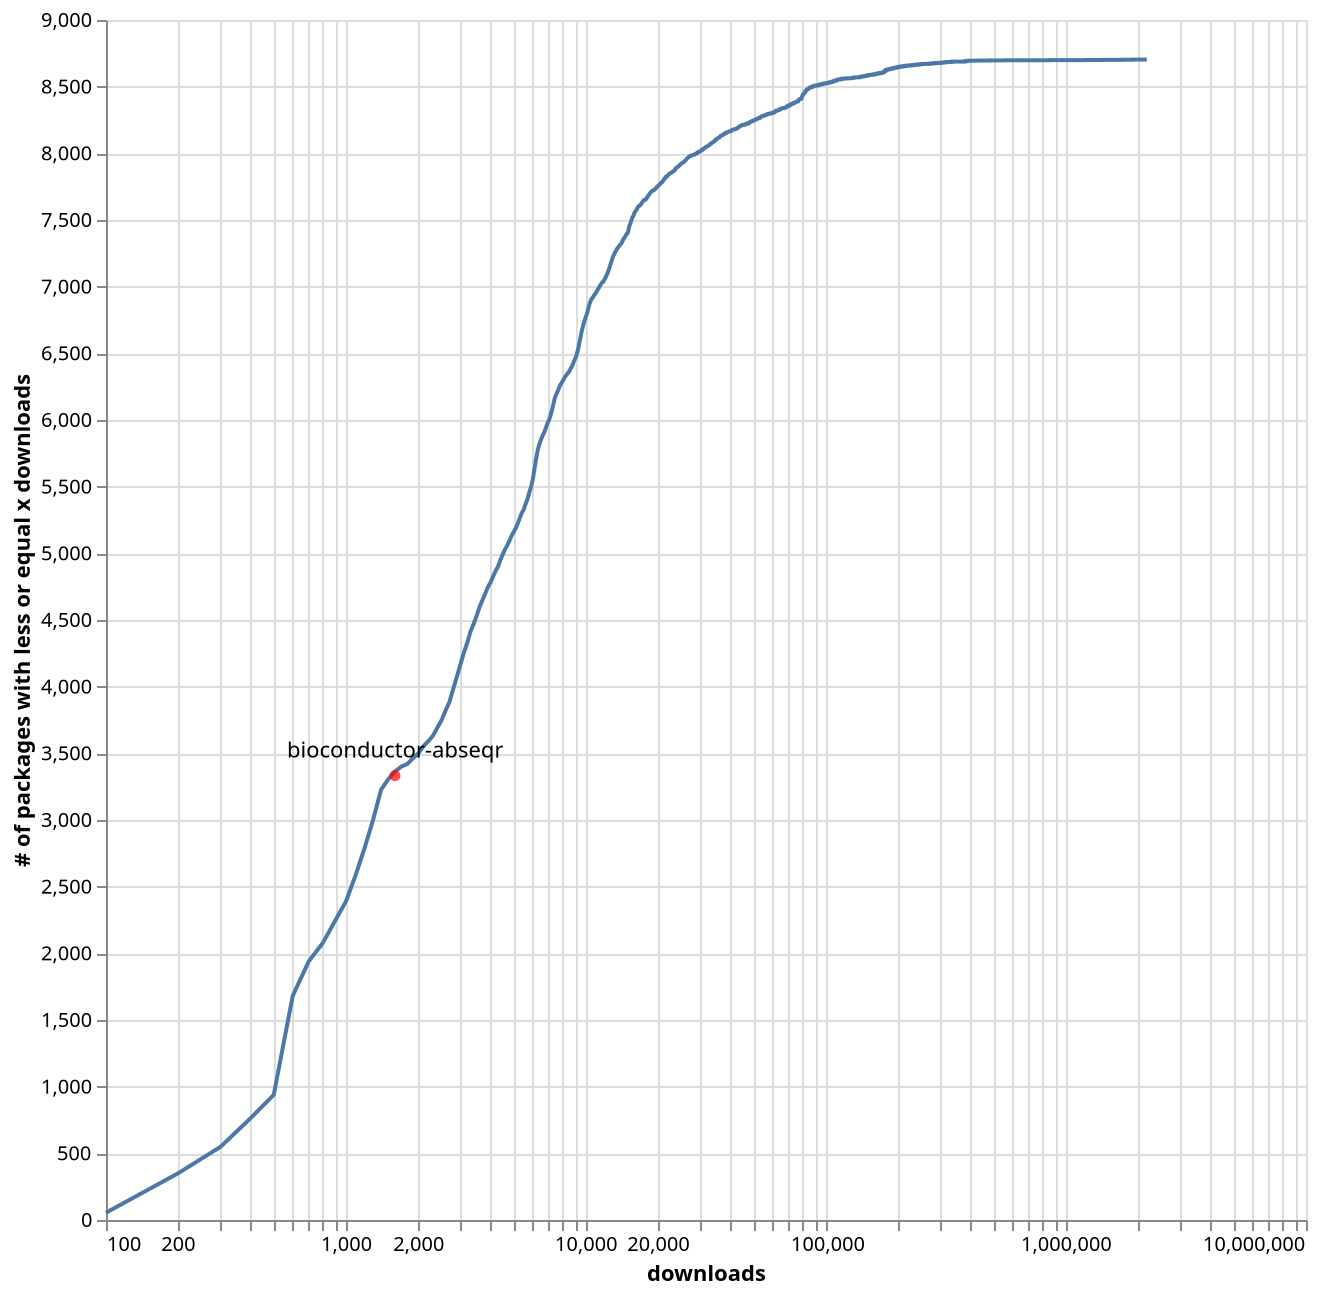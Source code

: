 {"$schema": "https://vega.github.io/schema/vega-lite/v5.json", "description": "Google's stock price over time.", "data": {"values": [{"pos": 100, "count": 55}, {"pos": 200, "count": 351}, {"pos": 300, "count": 549}, {"pos": 400, "count": 763}, {"pos": 500, "count": 939}, {"pos": 600, "count": 1682}, {"pos": 700, "count": 1941}, {"pos": 800, "count": 2077}, {"pos": 900, "count": 2243}, {"pos": 1000, "count": 2390}, {"pos": 1100, "count": 2593}, {"pos": 1200, "count": 2800}, {"pos": 1300, "count": 3008}, {"pos": 1400, "count": 3227}, {"pos": 1500, "count": 3306}, {"pos": 1600, "count": 3364}, {"pos": 1700, "count": 3401}, {"pos": 1800, "count": 3420}, {"pos": 1900, "count": 3462}, {"pos": 2000, "count": 3499}, {"pos": 2100, "count": 3553}, {"pos": 2200, "count": 3590}, {"pos": 2300, "count": 3631}, {"pos": 2400, "count": 3691}, {"pos": 2500, "count": 3748}, {"pos": 2600, "count": 3821}, {"pos": 2700, "count": 3887}, {"pos": 2800, "count": 3986}, {"pos": 2900, "count": 4078}, {"pos": 3000, "count": 4169}, {"pos": 3100, "count": 4256}, {"pos": 3200, "count": 4329}, {"pos": 3300, "count": 4412}, {"pos": 3400, "count": 4469}, {"pos": 3500, "count": 4530}, {"pos": 3600, "count": 4597}, {"pos": 3700, "count": 4648}, {"pos": 3800, "count": 4697}, {"pos": 3900, "count": 4747}, {"pos": 4000, "count": 4781}, {"pos": 4100, "count": 4826}, {"pos": 4200, "count": 4868}, {"pos": 4300, "count": 4901}, {"pos": 4400, "count": 4952}, {"pos": 4500, "count": 4992}, {"pos": 4600, "count": 5031}, {"pos": 4700, "count": 5061}, {"pos": 4800, "count": 5096}, {"pos": 4900, "count": 5134}, {"pos": 5000, "count": 5161}, {"pos": 5100, "count": 5189}, {"pos": 5200, "count": 5225}, {"pos": 5300, "count": 5266}, {"pos": 5400, "count": 5302}, {"pos": 5500, "count": 5329}, {"pos": 5600, "count": 5370}, {"pos": 5700, "count": 5405}, {"pos": 5800, "count": 5455}, {"pos": 5900, "count": 5497}, {"pos": 6000, "count": 5553}, {"pos": 6100, "count": 5633}, {"pos": 6200, "count": 5714}, {"pos": 6300, "count": 5777}, {"pos": 6400, "count": 5821}, {"pos": 6500, "count": 5856}, {"pos": 6600, "count": 5884}, {"pos": 6700, "count": 5908}, {"pos": 6800, "count": 5939}, {"pos": 6900, "count": 5973}, {"pos": 7000, "count": 5996}, {"pos": 7100, "count": 6028}, {"pos": 7200, "count": 6068}, {"pos": 7300, "count": 6112}, {"pos": 7400, "count": 6159}, {"pos": 7500, "count": 6188}, {"pos": 7600, "count": 6211}, {"pos": 7700, "count": 6235}, {"pos": 7800, "count": 6261}, {"pos": 7900, "count": 6276}, {"pos": 8000, "count": 6293}, {"pos": 8100, "count": 6309}, {"pos": 8200, "count": 6327}, {"pos": 8300, "count": 6339}, {"pos": 8400, "count": 6353}, {"pos": 8500, "count": 6362}, {"pos": 8600, "count": 6381}, {"pos": 8700, "count": 6397}, {"pos": 8800, "count": 6413}, {"pos": 8900, "count": 6439}, {"pos": 9000, "count": 6457}, {"pos": 9100, "count": 6478}, {"pos": 9200, "count": 6509}, {"pos": 9300, "count": 6543}, {"pos": 9400, "count": 6585}, {"pos": 9500, "count": 6624}, {"pos": 9600, "count": 6668}, {"pos": 9700, "count": 6699}, {"pos": 9800, "count": 6729}, {"pos": 9900, "count": 6753}, {"pos": 10000, "count": 6777}, {"pos": 10100, "count": 6799}, {"pos": 10200, "count": 6829}, {"pos": 10300, "count": 6861}, {"pos": 10400, "count": 6882}, {"pos": 10500, "count": 6901}, {"pos": 10600, "count": 6913}, {"pos": 10700, "count": 6921}, {"pos": 10800, "count": 6936}, {"pos": 10900, "count": 6944}, {"pos": 11000, "count": 6954}, {"pos": 11100, "count": 6967}, {"pos": 11200, "count": 6979}, {"pos": 11300, "count": 6990}, {"pos": 11400, "count": 7003}, {"pos": 11500, "count": 7014}, {"pos": 11600, "count": 7023}, {"pos": 11700, "count": 7034}, {"pos": 11800, "count": 7037}, {"pos": 11900, "count": 7049}, {"pos": 12000, "count": 7060}, {"pos": 12100, "count": 7074}, {"pos": 12200, "count": 7088}, {"pos": 12300, "count": 7101}, {"pos": 12400, "count": 7121}, {"pos": 12500, "count": 7138}, {"pos": 12600, "count": 7157}, {"pos": 12700, "count": 7177}, {"pos": 12800, "count": 7195}, {"pos": 12900, "count": 7215}, {"pos": 13000, "count": 7231}, {"pos": 13100, "count": 7241}, {"pos": 13200, "count": 7257}, {"pos": 13300, "count": 7265}, {"pos": 13400, "count": 7276}, {"pos": 13500, "count": 7287}, {"pos": 13600, "count": 7293}, {"pos": 13700, "count": 7302}, {"pos": 13800, "count": 7308}, {"pos": 13900, "count": 7317}, {"pos": 14000, "count": 7323}, {"pos": 14100, "count": 7331}, {"pos": 14200, "count": 7343}, {"pos": 14300, "count": 7356}, {"pos": 14400, "count": 7362}, {"pos": 14500, "count": 7372}, {"pos": 14600, "count": 7380}, {"pos": 14700, "count": 7388}, {"pos": 14800, "count": 7397}, {"pos": 14900, "count": 7400}, {"pos": 15000, "count": 7417}, {"pos": 15100, "count": 7443}, {"pos": 15200, "count": 7461}, {"pos": 15300, "count": 7472}, {"pos": 15400, "count": 7489}, {"pos": 15500, "count": 7503}, {"pos": 15600, "count": 7519}, {"pos": 15700, "count": 7527}, {"pos": 15800, "count": 7536}, {"pos": 15900, "count": 7551}, {"pos": 16000, "count": 7561}, {"pos": 16100, "count": 7569}, {"pos": 16200, "count": 7574}, {"pos": 16300, "count": 7582}, {"pos": 16400, "count": 7593}, {"pos": 16500, "count": 7599}, {"pos": 16600, "count": 7603}, {"pos": 16700, "count": 7609}, {"pos": 16800, "count": 7610}, {"pos": 16900, "count": 7616}, {"pos": 17000, "count": 7621}, {"pos": 17100, "count": 7630}, {"pos": 17200, "count": 7636}, {"pos": 17300, "count": 7642}, {"pos": 17400, "count": 7648}, {"pos": 17500, "count": 7649}, {"pos": 17600, "count": 7650}, {"pos": 17700, "count": 7652}, {"pos": 17800, "count": 7660}, {"pos": 17900, "count": 7663}, {"pos": 18000, "count": 7672}, {"pos": 18100, "count": 7678}, {"pos": 18200, "count": 7685}, {"pos": 18300, "count": 7688}, {"pos": 18400, "count": 7697}, {"pos": 18500, "count": 7701}, {"pos": 18600, "count": 7707}, {"pos": 18700, "count": 7712}, {"pos": 18800, "count": 7715}, {"pos": 18900, "count": 7720}, {"pos": 19000, "count": 7721}, {"pos": 19100, "count": 7722}, {"pos": 19200, "count": 7724}, {"pos": 19300, "count": 7729}, {"pos": 19400, "count": 7733}, {"pos": 19500, "count": 7737}, {"pos": 19600, "count": 7740}, {"pos": 19700, "count": 7747}, {"pos": 19800, "count": 7749}, {"pos": 19900, "count": 7751}, {"pos": 20000, "count": 7759}, {"pos": 20100, "count": 7762}, {"pos": 20200, "count": 7764}, {"pos": 20300, "count": 7767}, {"pos": 20400, "count": 7773}, {"pos": 20500, "count": 7778}, {"pos": 20600, "count": 7780}, {"pos": 20700, "count": 7782}, {"pos": 20800, "count": 7785}, {"pos": 20900, "count": 7793}, {"pos": 21000, "count": 7798}, {"pos": 21100, "count": 7801}, {"pos": 21200, "count": 7809}, {"pos": 21300, "count": 7813}, {"pos": 21400, "count": 7816}, {"pos": 21500, "count": 7823}, {"pos": 21600, "count": 7823}, {"pos": 21700, "count": 7826}, {"pos": 21800, "count": 7828}, {"pos": 21900, "count": 7834}, {"pos": 22000, "count": 7838}, {"pos": 22100, "count": 7843}, {"pos": 22200, "count": 7845}, {"pos": 22300, "count": 7846}, {"pos": 22400, "count": 7850}, {"pos": 22500, "count": 7852}, {"pos": 22600, "count": 7853}, {"pos": 22700, "count": 7854}, {"pos": 22800, "count": 7859}, {"pos": 22900, "count": 7861}, {"pos": 23000, "count": 7864}, {"pos": 23100, "count": 7866}, {"pos": 23200, "count": 7867}, {"pos": 23300, "count": 7870}, {"pos": 23400, "count": 7874}, {"pos": 23500, "count": 7877}, {"pos": 23600, "count": 7884}, {"pos": 23700, "count": 7890}, {"pos": 23800, "count": 7892}, {"pos": 23900, "count": 7894}, {"pos": 24000, "count": 7895}, {"pos": 24100, "count": 7898}, {"pos": 24200, "count": 7901}, {"pos": 24300, "count": 7903}, {"pos": 24400, "count": 7907}, {"pos": 24500, "count": 7910}, {"pos": 24600, "count": 7912}, {"pos": 24700, "count": 7917}, {"pos": 24800, "count": 7919}, {"pos": 24900, "count": 7923}, {"pos": 25000, "count": 7923}, {"pos": 25100, "count": 7925}, {"pos": 25200, "count": 7928}, {"pos": 25300, "count": 7930}, {"pos": 25400, "count": 7933}, {"pos": 25500, "count": 7934}, {"pos": 25600, "count": 7936}, {"pos": 25700, "count": 7938}, {"pos": 25800, "count": 7943}, {"pos": 25900, "count": 7946}, {"pos": 26000, "count": 7948}, {"pos": 26100, "count": 7951}, {"pos": 26200, "count": 7956}, {"pos": 26300, "count": 7959}, {"pos": 26400, "count": 7963}, {"pos": 26500, "count": 7966}, {"pos": 26600, "count": 7968}, {"pos": 26700, "count": 7970}, {"pos": 26800, "count": 7973}, {"pos": 26900, "count": 7975}, {"pos": 27000, "count": 7976}, {"pos": 27100, "count": 7979}, {"pos": 27200, "count": 7980}, {"pos": 27300, "count": 7980}, {"pos": 27400, "count": 7981}, {"pos": 27500, "count": 7984}, {"pos": 27600, "count": 7986}, {"pos": 27700, "count": 7987}, {"pos": 27800, "count": 7987}, {"pos": 27900, "count": 7988}, {"pos": 28000, "count": 7989}, {"pos": 28100, "count": 7990}, {"pos": 28200, "count": 7990}, {"pos": 28300, "count": 7992}, {"pos": 28400, "count": 7992}, {"pos": 28500, "count": 7995}, {"pos": 28600, "count": 7996}, {"pos": 28700, "count": 7998}, {"pos": 28800, "count": 7999}, {"pos": 28900, "count": 8001}, {"pos": 29000, "count": 8001}, {"pos": 29100, "count": 8005}, {"pos": 29200, "count": 8005}, {"pos": 29300, "count": 8008}, {"pos": 29400, "count": 8009}, {"pos": 29500, "count": 8012}, {"pos": 29600, "count": 8013}, {"pos": 29700, "count": 8014}, {"pos": 29800, "count": 8014}, {"pos": 29900, "count": 8015}, {"pos": 30000, "count": 8015}, {"pos": 30100, "count": 8018}, {"pos": 30200, "count": 8023}, {"pos": 30300, "count": 8024}, {"pos": 30400, "count": 8024}, {"pos": 30500, "count": 8028}, {"pos": 30600, "count": 8028}, {"pos": 30700, "count": 8032}, {"pos": 30800, "count": 8033}, {"pos": 30900, "count": 8033}, {"pos": 31000, "count": 8036}, {"pos": 31100, "count": 8039}, {"pos": 31200, "count": 8041}, {"pos": 31300, "count": 8042}, {"pos": 31400, "count": 8044}, {"pos": 31500, "count": 8046}, {"pos": 31600, "count": 8046}, {"pos": 31700, "count": 8048}, {"pos": 31800, "count": 8051}, {"pos": 31900, "count": 8052}, {"pos": 32000, "count": 8053}, {"pos": 32100, "count": 8053}, {"pos": 32200, "count": 8054}, {"pos": 32300, "count": 8056}, {"pos": 32400, "count": 8057}, {"pos": 32500, "count": 8060}, {"pos": 32600, "count": 8061}, {"pos": 32700, "count": 8065}, {"pos": 32800, "count": 8065}, {"pos": 32900, "count": 8067}, {"pos": 33000, "count": 8071}, {"pos": 33100, "count": 8072}, {"pos": 33200, "count": 8072}, {"pos": 33300, "count": 8074}, {"pos": 33400, "count": 8076}, {"pos": 33500, "count": 8080}, {"pos": 33600, "count": 8081}, {"pos": 33700, "count": 8082}, {"pos": 33800, "count": 8083}, {"pos": 33900, "count": 8086}, {"pos": 34000, "count": 8086}, {"pos": 34100, "count": 8087}, {"pos": 34200, "count": 8090}, {"pos": 34300, "count": 8094}, {"pos": 34400, "count": 8096}, {"pos": 34500, "count": 8097}, {"pos": 34600, "count": 8097}, {"pos": 34700, "count": 8102}, {"pos": 34800, "count": 8102}, {"pos": 34900, "count": 8106}, {"pos": 35000, "count": 8109}, {"pos": 35100, "count": 8109}, {"pos": 35200, "count": 8110}, {"pos": 35300, "count": 8111}, {"pos": 35400, "count": 8112}, {"pos": 35500, "count": 8114}, {"pos": 35600, "count": 8116}, {"pos": 35700, "count": 8117}, {"pos": 35800, "count": 8118}, {"pos": 35900, "count": 8118}, {"pos": 36000, "count": 8121}, {"pos": 36100, "count": 8124}, {"pos": 36200, "count": 8126}, {"pos": 36300, "count": 8128}, {"pos": 36400, "count": 8131}, {"pos": 36500, "count": 8132}, {"pos": 36600, "count": 8132}, {"pos": 36700, "count": 8133}, {"pos": 36800, "count": 8134}, {"pos": 36900, "count": 8136}, {"pos": 37000, "count": 8137}, {"pos": 37100, "count": 8137}, {"pos": 37200, "count": 8140}, {"pos": 37300, "count": 8140}, {"pos": 37400, "count": 8141}, {"pos": 37500, "count": 8143}, {"pos": 37600, "count": 8144}, {"pos": 37700, "count": 8145}, {"pos": 37800, "count": 8150}, {"pos": 37900, "count": 8151}, {"pos": 38000, "count": 8151}, {"pos": 38100, "count": 8152}, {"pos": 38200, "count": 8152}, {"pos": 38300, "count": 8152}, {"pos": 38400, "count": 8154}, {"pos": 38500, "count": 8154}, {"pos": 38600, "count": 8156}, {"pos": 38700, "count": 8156}, {"pos": 38800, "count": 8157}, {"pos": 38900, "count": 8158}, {"pos": 39000, "count": 8159}, {"pos": 39100, "count": 8160}, {"pos": 39200, "count": 8162}, {"pos": 39300, "count": 8164}, {"pos": 39400, "count": 8165}, {"pos": 39500, "count": 8165}, {"pos": 39600, "count": 8165}, {"pos": 39700, "count": 8165}, {"pos": 39800, "count": 8165}, {"pos": 39900, "count": 8166}, {"pos": 40000, "count": 8166}, {"pos": 40100, "count": 8167}, {"pos": 40200, "count": 8167}, {"pos": 40300, "count": 8168}, {"pos": 40400, "count": 8171}, {"pos": 40500, "count": 8171}, {"pos": 40600, "count": 8174}, {"pos": 40700, "count": 8176}, {"pos": 40800, "count": 8176}, {"pos": 40900, "count": 8177}, {"pos": 41000, "count": 8178}, {"pos": 41100, "count": 8179}, {"pos": 41200, "count": 8180}, {"pos": 41300, "count": 8180}, {"pos": 41400, "count": 8180}, {"pos": 41500, "count": 8181}, {"pos": 41600, "count": 8181}, {"pos": 41700, "count": 8181}, {"pos": 41800, "count": 8181}, {"pos": 41900, "count": 8181}, {"pos": 42000, "count": 8182}, {"pos": 42100, "count": 8183}, {"pos": 42200, "count": 8183}, {"pos": 42300, "count": 8184}, {"pos": 42400, "count": 8186}, {"pos": 42500, "count": 8187}, {"pos": 42600, "count": 8188}, {"pos": 42700, "count": 8190}, {"pos": 42800, "count": 8191}, {"pos": 42900, "count": 8192}, {"pos": 43000, "count": 8192}, {"pos": 43100, "count": 8195}, {"pos": 43200, "count": 8196}, {"pos": 43300, "count": 8198}, {"pos": 43400, "count": 8198}, {"pos": 43500, "count": 8199}, {"pos": 43600, "count": 8201}, {"pos": 43700, "count": 8203}, {"pos": 43800, "count": 8203}, {"pos": 43900, "count": 8203}, {"pos": 44000, "count": 8204}, {"pos": 44100, "count": 8205}, {"pos": 44200, "count": 8207}, {"pos": 44300, "count": 8208}, {"pos": 44400, "count": 8208}, {"pos": 44500, "count": 8209}, {"pos": 44600, "count": 8210}, {"pos": 44700, "count": 8211}, {"pos": 44800, "count": 8211}, {"pos": 44900, "count": 8213}, {"pos": 45000, "count": 8213}, {"pos": 45100, "count": 8213}, {"pos": 45200, "count": 8213}, {"pos": 45300, "count": 8213}, {"pos": 45400, "count": 8214}, {"pos": 45500, "count": 8214}, {"pos": 45600, "count": 8215}, {"pos": 45700, "count": 8215}, {"pos": 45800, "count": 8215}, {"pos": 45900, "count": 8215}, {"pos": 46000, "count": 8215}, {"pos": 46100, "count": 8218}, {"pos": 46200, "count": 8218}, {"pos": 46300, "count": 8219}, {"pos": 46400, "count": 8220}, {"pos": 46500, "count": 8220}, {"pos": 46600, "count": 8220}, {"pos": 46700, "count": 8220}, {"pos": 46800, "count": 8221}, {"pos": 46900, "count": 8223}, {"pos": 47000, "count": 8224}, {"pos": 47100, "count": 8224}, {"pos": 47200, "count": 8224}, {"pos": 47300, "count": 8224}, {"pos": 47400, "count": 8224}, {"pos": 47500, "count": 8226}, {"pos": 47600, "count": 8226}, {"pos": 47700, "count": 8226}, {"pos": 47800, "count": 8230}, {"pos": 47900, "count": 8230}, {"pos": 48000, "count": 8230}, {"pos": 48100, "count": 8231}, {"pos": 48200, "count": 8232}, {"pos": 48300, "count": 8234}, {"pos": 48400, "count": 8234}, {"pos": 48500, "count": 8235}, {"pos": 48600, "count": 8236}, {"pos": 48700, "count": 8238}, {"pos": 48800, "count": 8239}, {"pos": 48900, "count": 8239}, {"pos": 49000, "count": 8239}, {"pos": 49100, "count": 8241}, {"pos": 49200, "count": 8241}, {"pos": 49300, "count": 8241}, {"pos": 49400, "count": 8243}, {"pos": 49500, "count": 8244}, {"pos": 49600, "count": 8245}, {"pos": 49700, "count": 8245}, {"pos": 49800, "count": 8245}, {"pos": 49900, "count": 8245}, {"pos": 50000, "count": 8245}, {"pos": 50100, "count": 8246}, {"pos": 50200, "count": 8248}, {"pos": 50300, "count": 8248}, {"pos": 50400, "count": 8249}, {"pos": 50500, "count": 8249}, {"pos": 50600, "count": 8249}, {"pos": 50700, "count": 8251}, {"pos": 50800, "count": 8252}, {"pos": 50900, "count": 8254}, {"pos": 51000, "count": 8254}, {"pos": 51100, "count": 8255}, {"pos": 51200, "count": 8255}, {"pos": 51300, "count": 8255}, {"pos": 51400, "count": 8256}, {"pos": 51500, "count": 8258}, {"pos": 51600, "count": 8258}, {"pos": 51700, "count": 8259}, {"pos": 51800, "count": 8260}, {"pos": 51900, "count": 8261}, {"pos": 52000, "count": 8261}, {"pos": 52100, "count": 8262}, {"pos": 52200, "count": 8263}, {"pos": 52300, "count": 8263}, {"pos": 52400, "count": 8265}, {"pos": 52500, "count": 8265}, {"pos": 52600, "count": 8265}, {"pos": 52700, "count": 8265}, {"pos": 52800, "count": 8266}, {"pos": 52900, "count": 8266}, {"pos": 53000, "count": 8266}, {"pos": 53100, "count": 8267}, {"pos": 53200, "count": 8268}, {"pos": 53300, "count": 8268}, {"pos": 53400, "count": 8271}, {"pos": 53500, "count": 8271}, {"pos": 53600, "count": 8273}, {"pos": 53700, "count": 8276}, {"pos": 53800, "count": 8277}, {"pos": 53900, "count": 8278}, {"pos": 54000, "count": 8278}, {"pos": 54100, "count": 8278}, {"pos": 54200, "count": 8278}, {"pos": 54300, "count": 8278}, {"pos": 54400, "count": 8280}, {"pos": 54500, "count": 8281}, {"pos": 54600, "count": 8281}, {"pos": 54700, "count": 8281}, {"pos": 54800, "count": 8281}, {"pos": 54900, "count": 8282}, {"pos": 55000, "count": 8282}, {"pos": 55100, "count": 8283}, {"pos": 55200, "count": 8283}, {"pos": 55300, "count": 8284}, {"pos": 55400, "count": 8284}, {"pos": 55500, "count": 8284}, {"pos": 55600, "count": 8285}, {"pos": 55700, "count": 8285}, {"pos": 55800, "count": 8285}, {"pos": 55900, "count": 8286}, {"pos": 56000, "count": 8287}, {"pos": 56100, "count": 8288}, {"pos": 56200, "count": 8289}, {"pos": 56300, "count": 8290}, {"pos": 56400, "count": 8291}, {"pos": 56500, "count": 8291}, {"pos": 56600, "count": 8291}, {"pos": 56700, "count": 8291}, {"pos": 56800, "count": 8293}, {"pos": 56900, "count": 8293}, {"pos": 57000, "count": 8294}, {"pos": 57100, "count": 8295}, {"pos": 57200, "count": 8296}, {"pos": 57300, "count": 8296}, {"pos": 57400, "count": 8296}, {"pos": 57500, "count": 8296}, {"pos": 57600, "count": 8296}, {"pos": 57700, "count": 8296}, {"pos": 57800, "count": 8296}, {"pos": 57900, "count": 8296}, {"pos": 58000, "count": 8296}, {"pos": 58100, "count": 8297}, {"pos": 58200, "count": 8297}, {"pos": 58300, "count": 8297}, {"pos": 58400, "count": 8297}, {"pos": 58500, "count": 8298}, {"pos": 58600, "count": 8298}, {"pos": 58700, "count": 8298}, {"pos": 58800, "count": 8300}, {"pos": 58900, "count": 8301}, {"pos": 59000, "count": 8302}, {"pos": 59100, "count": 8302}, {"pos": 59200, "count": 8302}, {"pos": 59300, "count": 8302}, {"pos": 59400, "count": 8302}, {"pos": 59500, "count": 8302}, {"pos": 59600, "count": 8302}, {"pos": 59700, "count": 8303}, {"pos": 59800, "count": 8304}, {"pos": 59900, "count": 8305}, {"pos": 60000, "count": 8305}, {"pos": 60100, "count": 8305}, {"pos": 60200, "count": 8305}, {"pos": 60300, "count": 8305}, {"pos": 60400, "count": 8305}, {"pos": 60500, "count": 8305}, {"pos": 60600, "count": 8305}, {"pos": 60700, "count": 8307}, {"pos": 60800, "count": 8308}, {"pos": 60900, "count": 8308}, {"pos": 61000, "count": 8309}, {"pos": 61100, "count": 8309}, {"pos": 61200, "count": 8310}, {"pos": 61300, "count": 8313}, {"pos": 61400, "count": 8313}, {"pos": 61500, "count": 8314}, {"pos": 61600, "count": 8315}, {"pos": 61700, "count": 8316}, {"pos": 61800, "count": 8316}, {"pos": 61900, "count": 8318}, {"pos": 62000, "count": 8318}, {"pos": 62100, "count": 8319}, {"pos": 62200, "count": 8321}, {"pos": 62300, "count": 8321}, {"pos": 62400, "count": 8321}, {"pos": 62500, "count": 8321}, {"pos": 62600, "count": 8321}, {"pos": 62700, "count": 8322}, {"pos": 62800, "count": 8322}, {"pos": 62900, "count": 8322}, {"pos": 63000, "count": 8322}, {"pos": 63100, "count": 8322}, {"pos": 63200, "count": 8322}, {"pos": 63300, "count": 8323}, {"pos": 63400, "count": 8324}, {"pos": 63500, "count": 8324}, {"pos": 63600, "count": 8325}, {"pos": 63700, "count": 8325}, {"pos": 63800, "count": 8327}, {"pos": 63900, "count": 8327}, {"pos": 64000, "count": 8327}, {"pos": 64100, "count": 8327}, {"pos": 64200, "count": 8329}, {"pos": 64300, "count": 8329}, {"pos": 64400, "count": 8330}, {"pos": 64500, "count": 8331}, {"pos": 64600, "count": 8331}, {"pos": 64700, "count": 8332}, {"pos": 64800, "count": 8332}, {"pos": 64900, "count": 8334}, {"pos": 65000, "count": 8334}, {"pos": 65100, "count": 8334}, {"pos": 65200, "count": 8334}, {"pos": 65300, "count": 8334}, {"pos": 65400, "count": 8335}, {"pos": 65500, "count": 8337}, {"pos": 65600, "count": 8338}, {"pos": 65700, "count": 8338}, {"pos": 65800, "count": 8338}, {"pos": 65900, "count": 8339}, {"pos": 66000, "count": 8339}, {"pos": 66100, "count": 8340}, {"pos": 66200, "count": 8340}, {"pos": 66300, "count": 8340}, {"pos": 66400, "count": 8340}, {"pos": 66500, "count": 8340}, {"pos": 66600, "count": 8340}, {"pos": 66700, "count": 8340}, {"pos": 66800, "count": 8340}, {"pos": 66900, "count": 8341}, {"pos": 67000, "count": 8341}, {"pos": 67100, "count": 8341}, {"pos": 67200, "count": 8341}, {"pos": 67300, "count": 8341}, {"pos": 67400, "count": 8341}, {"pos": 67500, "count": 8341}, {"pos": 67600, "count": 8342}, {"pos": 67700, "count": 8342}, {"pos": 67800, "count": 8342}, {"pos": 67900, "count": 8343}, {"pos": 68000, "count": 8344}, {"pos": 68100, "count": 8345}, {"pos": 68200, "count": 8345}, {"pos": 68300, "count": 8347}, {"pos": 68400, "count": 8347}, {"pos": 68500, "count": 8348}, {"pos": 68600, "count": 8349}, {"pos": 68700, "count": 8349}, {"pos": 68800, "count": 8351}, {"pos": 68900, "count": 8351}, {"pos": 69000, "count": 8353}, {"pos": 69100, "count": 8354}, {"pos": 69200, "count": 8354}, {"pos": 69300, "count": 8356}, {"pos": 69400, "count": 8356}, {"pos": 69500, "count": 8356}, {"pos": 69600, "count": 8356}, {"pos": 69700, "count": 8356}, {"pos": 69800, "count": 8356}, {"pos": 69900, "count": 8357}, {"pos": 70000, "count": 8357}, {"pos": 70100, "count": 8357}, {"pos": 70200, "count": 8359}, {"pos": 70300, "count": 8359}, {"pos": 70400, "count": 8359}, {"pos": 70500, "count": 8360}, {"pos": 70600, "count": 8360}, {"pos": 70700, "count": 8360}, {"pos": 70800, "count": 8363}, {"pos": 70900, "count": 8365}, {"pos": 71000, "count": 8366}, {"pos": 71100, "count": 8366}, {"pos": 71200, "count": 8366}, {"pos": 71300, "count": 8366}, {"pos": 71400, "count": 8366}, {"pos": 71500, "count": 8368}, {"pos": 71600, "count": 8368}, {"pos": 71700, "count": 8370}, {"pos": 71800, "count": 8370}, {"pos": 71900, "count": 8370}, {"pos": 72000, "count": 8370}, {"pos": 72100, "count": 8370}, {"pos": 72200, "count": 8371}, {"pos": 72300, "count": 8371}, {"pos": 72400, "count": 8371}, {"pos": 72500, "count": 8372}, {"pos": 72600, "count": 8373}, {"pos": 72700, "count": 8374}, {"pos": 72800, "count": 8374}, {"pos": 72900, "count": 8374}, {"pos": 73000, "count": 8376}, {"pos": 73100, "count": 8376}, {"pos": 73200, "count": 8376}, {"pos": 73300, "count": 8376}, {"pos": 73400, "count": 8376}, {"pos": 73500, "count": 8376}, {"pos": 73600, "count": 8378}, {"pos": 73700, "count": 8378}, {"pos": 73800, "count": 8379}, {"pos": 73900, "count": 8380}, {"pos": 74000, "count": 8381}, {"pos": 74100, "count": 8381}, {"pos": 74200, "count": 8381}, {"pos": 74300, "count": 8381}, {"pos": 74400, "count": 8382}, {"pos": 74500, "count": 8382}, {"pos": 74600, "count": 8382}, {"pos": 74700, "count": 8383}, {"pos": 74800, "count": 8383}, {"pos": 74900, "count": 8385}, {"pos": 75000, "count": 8386}, {"pos": 75100, "count": 8387}, {"pos": 75200, "count": 8387}, {"pos": 75300, "count": 8387}, {"pos": 75400, "count": 8388}, {"pos": 75500, "count": 8389}, {"pos": 75600, "count": 8389}, {"pos": 75700, "count": 8389}, {"pos": 75800, "count": 8389}, {"pos": 75900, "count": 8389}, {"pos": 76000, "count": 8390}, {"pos": 76100, "count": 8390}, {"pos": 76200, "count": 8390}, {"pos": 76300, "count": 8391}, {"pos": 76400, "count": 8391}, {"pos": 76500, "count": 8393}, {"pos": 76600, "count": 8393}, {"pos": 76700, "count": 8393}, {"pos": 76800, "count": 8396}, {"pos": 76900, "count": 8399}, {"pos": 77000, "count": 8402}, {"pos": 77100, "count": 8403}, {"pos": 77200, "count": 8403}, {"pos": 77300, "count": 8405}, {"pos": 77400, "count": 8405}, {"pos": 77500, "count": 8405}, {"pos": 77600, "count": 8405}, {"pos": 77700, "count": 8405}, {"pos": 77800, "count": 8406}, {"pos": 77900, "count": 8407}, {"pos": 78000, "count": 8407}, {"pos": 78100, "count": 8407}, {"pos": 78200, "count": 8408}, {"pos": 78300, "count": 8408}, {"pos": 78400, "count": 8408}, {"pos": 78500, "count": 8409}, {"pos": 78600, "count": 8409}, {"pos": 78700, "count": 8409}, {"pos": 78800, "count": 8409}, {"pos": 78900, "count": 8409}, {"pos": 79000, "count": 8410}, {"pos": 79100, "count": 8412}, {"pos": 79200, "count": 8416}, {"pos": 79300, "count": 8417}, {"pos": 79400, "count": 8424}, {"pos": 79500, "count": 8427}, {"pos": 79600, "count": 8429}, {"pos": 79700, "count": 8430}, {"pos": 79800, "count": 8431}, {"pos": 79900, "count": 8435}, {"pos": 80000, "count": 8436}, {"pos": 80100, "count": 8439}, {"pos": 80200, "count": 8441}, {"pos": 80300, "count": 8441}, {"pos": 80400, "count": 8443}, {"pos": 80500, "count": 8445}, {"pos": 80600, "count": 8446}, {"pos": 80700, "count": 8448}, {"pos": 80800, "count": 8449}, {"pos": 80900, "count": 8449}, {"pos": 81000, "count": 8449}, {"pos": 81100, "count": 8450}, {"pos": 81200, "count": 8451}, {"pos": 81300, "count": 8452}, {"pos": 81400, "count": 8452}, {"pos": 81500, "count": 8452}, {"pos": 81600, "count": 8453}, {"pos": 81700, "count": 8458}, {"pos": 81800, "count": 8461}, {"pos": 81900, "count": 8463}, {"pos": 82000, "count": 8463}, {"pos": 82100, "count": 8466}, {"pos": 82200, "count": 8467}, {"pos": 82300, "count": 8468}, {"pos": 82400, "count": 8469}, {"pos": 82500, "count": 8469}, {"pos": 82600, "count": 8470}, {"pos": 82700, "count": 8472}, {"pos": 82800, "count": 8472}, {"pos": 82900, "count": 8474}, {"pos": 83000, "count": 8476}, {"pos": 83100, "count": 8476}, {"pos": 83200, "count": 8478}, {"pos": 83300, "count": 8479}, {"pos": 83400, "count": 8479}, {"pos": 83500, "count": 8479}, {"pos": 83600, "count": 8480}, {"pos": 83700, "count": 8480}, {"pos": 83800, "count": 8480}, {"pos": 83900, "count": 8481}, {"pos": 84000, "count": 8481}, {"pos": 84100, "count": 8482}, {"pos": 84200, "count": 8482}, {"pos": 84300, "count": 8484}, {"pos": 84400, "count": 8485}, {"pos": 84500, "count": 8486}, {"pos": 84600, "count": 8487}, {"pos": 84700, "count": 8487}, {"pos": 84800, "count": 8487}, {"pos": 84900, "count": 8488}, {"pos": 85000, "count": 8488}, {"pos": 85100, "count": 8489}, {"pos": 85200, "count": 8490}, {"pos": 85300, "count": 8491}, {"pos": 85400, "count": 8492}, {"pos": 85500, "count": 8492}, {"pos": 85600, "count": 8492}, {"pos": 85700, "count": 8492}, {"pos": 85800, "count": 8493}, {"pos": 85900, "count": 8493}, {"pos": 86000, "count": 8494}, {"pos": 86100, "count": 8495}, {"pos": 86200, "count": 8495}, {"pos": 86300, "count": 8495}, {"pos": 86400, "count": 8496}, {"pos": 86500, "count": 8496}, {"pos": 86600, "count": 8496}, {"pos": 86700, "count": 8496}, {"pos": 86800, "count": 8496}, {"pos": 86900, "count": 8497}, {"pos": 87000, "count": 8497}, {"pos": 87100, "count": 8497}, {"pos": 87200, "count": 8498}, {"pos": 87300, "count": 8498}, {"pos": 87400, "count": 8498}, {"pos": 87500, "count": 8498}, {"pos": 87600, "count": 8500}, {"pos": 87700, "count": 8500}, {"pos": 87800, "count": 8501}, {"pos": 87900, "count": 8501}, {"pos": 88000, "count": 8501}, {"pos": 88100, "count": 8501}, {"pos": 88200, "count": 8501}, {"pos": 88300, "count": 8501}, {"pos": 88400, "count": 8502}, {"pos": 88500, "count": 8502}, {"pos": 88600, "count": 8503}, {"pos": 88700, "count": 8503}, {"pos": 88800, "count": 8504}, {"pos": 88900, "count": 8504}, {"pos": 89000, "count": 8505}, {"pos": 89100, "count": 8505}, {"pos": 89200, "count": 8506}, {"pos": 89300, "count": 8506}, {"pos": 89400, "count": 8507}, {"pos": 89500, "count": 8507}, {"pos": 89600, "count": 8507}, {"pos": 89700, "count": 8507}, {"pos": 89800, "count": 8507}, {"pos": 89900, "count": 8507}, {"pos": 90000, "count": 8507}, {"pos": 90100, "count": 8507}, {"pos": 90200, "count": 8507}, {"pos": 90300, "count": 8507}, {"pos": 90400, "count": 8507}, {"pos": 90500, "count": 8507}, {"pos": 90600, "count": 8507}, {"pos": 90700, "count": 8508}, {"pos": 90800, "count": 8508}, {"pos": 90900, "count": 8508}, {"pos": 91000, "count": 8508}, {"pos": 91100, "count": 8508}, {"pos": 91200, "count": 8508}, {"pos": 91300, "count": 8508}, {"pos": 91400, "count": 8509}, {"pos": 91500, "count": 8509}, {"pos": 91600, "count": 8509}, {"pos": 91700, "count": 8509}, {"pos": 91800, "count": 8509}, {"pos": 91900, "count": 8509}, {"pos": 92000, "count": 8509}, {"pos": 92100, "count": 8509}, {"pos": 92200, "count": 8509}, {"pos": 92300, "count": 8510}, {"pos": 92400, "count": 8511}, {"pos": 92500, "count": 8511}, {"pos": 92600, "count": 8511}, {"pos": 92700, "count": 8511}, {"pos": 92800, "count": 8511}, {"pos": 92900, "count": 8511}, {"pos": 93000, "count": 8511}, {"pos": 93100, "count": 8511}, {"pos": 93200, "count": 8511}, {"pos": 93300, "count": 8511}, {"pos": 93400, "count": 8512}, {"pos": 93500, "count": 8512}, {"pos": 93600, "count": 8513}, {"pos": 93700, "count": 8514}, {"pos": 93800, "count": 8515}, {"pos": 93900, "count": 8515}, {"pos": 94000, "count": 8515}, {"pos": 94100, "count": 8515}, {"pos": 94200, "count": 8515}, {"pos": 94300, "count": 8515}, {"pos": 94400, "count": 8515}, {"pos": 94500, "count": 8515}, {"pos": 94600, "count": 8516}, {"pos": 94700, "count": 8516}, {"pos": 94800, "count": 8518}, {"pos": 94900, "count": 8519}, {"pos": 95000, "count": 8519}, {"pos": 95100, "count": 8519}, {"pos": 95200, "count": 8519}, {"pos": 95300, "count": 8519}, {"pos": 95400, "count": 8519}, {"pos": 95500, "count": 8519}, {"pos": 95600, "count": 8519}, {"pos": 95700, "count": 8519}, {"pos": 95800, "count": 8519}, {"pos": 95900, "count": 8519}, {"pos": 96000, "count": 8519}, {"pos": 96100, "count": 8519}, {"pos": 96200, "count": 8519}, {"pos": 96300, "count": 8519}, {"pos": 96400, "count": 8519}, {"pos": 96500, "count": 8519}, {"pos": 96600, "count": 8520}, {"pos": 96700, "count": 8520}, {"pos": 96800, "count": 8520}, {"pos": 96900, "count": 8520}, {"pos": 97000, "count": 8521}, {"pos": 97100, "count": 8521}, {"pos": 97200, "count": 8521}, {"pos": 97300, "count": 8521}, {"pos": 97400, "count": 8521}, {"pos": 97500, "count": 8522}, {"pos": 97600, "count": 8523}, {"pos": 97700, "count": 8523}, {"pos": 97800, "count": 8523}, {"pos": 97900, "count": 8523}, {"pos": 98000, "count": 8523}, {"pos": 98100, "count": 8524}, {"pos": 98200, "count": 8524}, {"pos": 98300, "count": 8524}, {"pos": 98400, "count": 8524}, {"pos": 98500, "count": 8524}, {"pos": 98600, "count": 8524}, {"pos": 98700, "count": 8524}, {"pos": 98800, "count": 8524}, {"pos": 98900, "count": 8524}, {"pos": 99000, "count": 8524}, {"pos": 99100, "count": 8524}, {"pos": 99200, "count": 8524}, {"pos": 99300, "count": 8524}, {"pos": 99400, "count": 8524}, {"pos": 99500, "count": 8524}, {"pos": 99600, "count": 8525}, {"pos": 99700, "count": 8525}, {"pos": 99800, "count": 8525}, {"pos": 99900, "count": 8525}, {"pos": 100000, "count": 8525}, {"pos": 100100, "count": 8525}, {"pos": 100200, "count": 8525}, {"pos": 100300, "count": 8526}, {"pos": 100400, "count": 8526}, {"pos": 100500, "count": 8526}, {"pos": 100600, "count": 8526}, {"pos": 100700, "count": 8526}, {"pos": 100800, "count": 8526}, {"pos": 100900, "count": 8526}, {"pos": 101000, "count": 8527}, {"pos": 101100, "count": 8527}, {"pos": 101200, "count": 8527}, {"pos": 101300, "count": 8528}, {"pos": 101400, "count": 8528}, {"pos": 101500, "count": 8528}, {"pos": 101600, "count": 8528}, {"pos": 101700, "count": 8528}, {"pos": 101800, "count": 8528}, {"pos": 101900, "count": 8528}, {"pos": 102000, "count": 8529}, {"pos": 102100, "count": 8529}, {"pos": 102200, "count": 8529}, {"pos": 102300, "count": 8529}, {"pos": 102400, "count": 8529}, {"pos": 102500, "count": 8529}, {"pos": 102600, "count": 8529}, {"pos": 102700, "count": 8529}, {"pos": 102800, "count": 8529}, {"pos": 102900, "count": 8530}, {"pos": 103000, "count": 8530}, {"pos": 103100, "count": 8531}, {"pos": 103200, "count": 8531}, {"pos": 103300, "count": 8531}, {"pos": 103400, "count": 8531}, {"pos": 103500, "count": 8531}, {"pos": 103600, "count": 8531}, {"pos": 103700, "count": 8532}, {"pos": 103800, "count": 8533}, {"pos": 103900, "count": 8533}, {"pos": 104000, "count": 8533}, {"pos": 104100, "count": 8533}, {"pos": 104200, "count": 8533}, {"pos": 104300, "count": 8533}, {"pos": 104400, "count": 8534}, {"pos": 104500, "count": 8534}, {"pos": 104600, "count": 8534}, {"pos": 104700, "count": 8534}, {"pos": 104800, "count": 8534}, {"pos": 104900, "count": 8534}, {"pos": 105000, "count": 8535}, {"pos": 105100, "count": 8535}, {"pos": 105200, "count": 8535}, {"pos": 105300, "count": 8535}, {"pos": 105400, "count": 8535}, {"pos": 105500, "count": 8536}, {"pos": 105600, "count": 8537}, {"pos": 105700, "count": 8537}, {"pos": 105800, "count": 8537}, {"pos": 105900, "count": 8537}, {"pos": 106000, "count": 8537}, {"pos": 106100, "count": 8537}, {"pos": 106200, "count": 8537}, {"pos": 106300, "count": 8537}, {"pos": 106400, "count": 8537}, {"pos": 106500, "count": 8537}, {"pos": 106600, "count": 8537}, {"pos": 106700, "count": 8538}, {"pos": 106800, "count": 8538}, {"pos": 106900, "count": 8538}, {"pos": 107000, "count": 8539}, {"pos": 107100, "count": 8539}, {"pos": 107200, "count": 8539}, {"pos": 107300, "count": 8541}, {"pos": 107400, "count": 8541}, {"pos": 107500, "count": 8541}, {"pos": 107600, "count": 8541}, {"pos": 107700, "count": 8541}, {"pos": 107800, "count": 8542}, {"pos": 107900, "count": 8542}, {"pos": 108000, "count": 8543}, {"pos": 108100, "count": 8543}, {"pos": 108200, "count": 8543}, {"pos": 108300, "count": 8543}, {"pos": 108400, "count": 8544}, {"pos": 108500, "count": 8544}, {"pos": 108600, "count": 8544}, {"pos": 108700, "count": 8545}, {"pos": 108800, "count": 8545}, {"pos": 108900, "count": 8545}, {"pos": 109000, "count": 8545}, {"pos": 109100, "count": 8545}, {"pos": 109200, "count": 8545}, {"pos": 109300, "count": 8545}, {"pos": 109400, "count": 8545}, {"pos": 109500, "count": 8545}, {"pos": 109600, "count": 8545}, {"pos": 109700, "count": 8545}, {"pos": 109800, "count": 8546}, {"pos": 109900, "count": 8546}, {"pos": 110000, "count": 8546}, {"pos": 110100, "count": 8546}, {"pos": 110200, "count": 8546}, {"pos": 110300, "count": 8546}, {"pos": 110400, "count": 8547}, {"pos": 110500, "count": 8547}, {"pos": 110600, "count": 8548}, {"pos": 110700, "count": 8548}, {"pos": 110800, "count": 8548}, {"pos": 110900, "count": 8548}, {"pos": 111000, "count": 8548}, {"pos": 111100, "count": 8549}, {"pos": 111200, "count": 8549}, {"pos": 111300, "count": 8549}, {"pos": 111400, "count": 8550}, {"pos": 111500, "count": 8552}, {"pos": 111600, "count": 8552}, {"pos": 111700, "count": 8552}, {"pos": 111800, "count": 8552}, {"pos": 111900, "count": 8552}, {"pos": 112000, "count": 8552}, {"pos": 112100, "count": 8552}, {"pos": 112200, "count": 8553}, {"pos": 112300, "count": 8553}, {"pos": 112400, "count": 8553}, {"pos": 112500, "count": 8554}, {"pos": 112600, "count": 8554}, {"pos": 112700, "count": 8554}, {"pos": 112800, "count": 8554}, {"pos": 112900, "count": 8554}, {"pos": 113000, "count": 8554}, {"pos": 113100, "count": 8554}, {"pos": 113200, "count": 8554}, {"pos": 113300, "count": 8554}, {"pos": 113400, "count": 8554}, {"pos": 113500, "count": 8554}, {"pos": 113600, "count": 8554}, {"pos": 113700, "count": 8554}, {"pos": 113800, "count": 8554}, {"pos": 113900, "count": 8554}, {"pos": 114000, "count": 8554}, {"pos": 114100, "count": 8554}, {"pos": 114200, "count": 8554}, {"pos": 114300, "count": 8554}, {"pos": 114400, "count": 8554}, {"pos": 114500, "count": 8554}, {"pos": 114600, "count": 8554}, {"pos": 114700, "count": 8554}, {"pos": 114800, "count": 8554}, {"pos": 114900, "count": 8554}, {"pos": 115000, "count": 8555}, {"pos": 115100, "count": 8556}, {"pos": 115200, "count": 8556}, {"pos": 115300, "count": 8556}, {"pos": 115400, "count": 8556}, {"pos": 115500, "count": 8556}, {"pos": 115600, "count": 8557}, {"pos": 115700, "count": 8557}, {"pos": 115800, "count": 8559}, {"pos": 115900, "count": 8559}, {"pos": 116000, "count": 8559}, {"pos": 116100, "count": 8559}, {"pos": 116200, "count": 8559}, {"pos": 116300, "count": 8559}, {"pos": 116400, "count": 8559}, {"pos": 116500, "count": 8559}, {"pos": 116600, "count": 8559}, {"pos": 116700, "count": 8559}, {"pos": 116800, "count": 8559}, {"pos": 116900, "count": 8559}, {"pos": 117000, "count": 8559}, {"pos": 117100, "count": 8559}, {"pos": 117200, "count": 8559}, {"pos": 117300, "count": 8559}, {"pos": 117400, "count": 8559}, {"pos": 117500, "count": 8559}, {"pos": 117600, "count": 8559}, {"pos": 117700, "count": 8559}, {"pos": 117800, "count": 8559}, {"pos": 117900, "count": 8559}, {"pos": 118000, "count": 8559}, {"pos": 118100, "count": 8559}, {"pos": 118200, "count": 8560}, {"pos": 118300, "count": 8560}, {"pos": 118400, "count": 8560}, {"pos": 118500, "count": 8560}, {"pos": 118600, "count": 8560}, {"pos": 118700, "count": 8560}, {"pos": 118800, "count": 8560}, {"pos": 118900, "count": 8560}, {"pos": 119000, "count": 8560}, {"pos": 119100, "count": 8560}, {"pos": 119200, "count": 8560}, {"pos": 119300, "count": 8560}, {"pos": 119400, "count": 8560}, {"pos": 119500, "count": 8560}, {"pos": 119600, "count": 8560}, {"pos": 119700, "count": 8561}, {"pos": 119800, "count": 8561}, {"pos": 119900, "count": 8561}, {"pos": 120000, "count": 8561}, {"pos": 120100, "count": 8561}, {"pos": 120200, "count": 8561}, {"pos": 120300, "count": 8562}, {"pos": 120400, "count": 8562}, {"pos": 120500, "count": 8562}, {"pos": 120600, "count": 8562}, {"pos": 120700, "count": 8562}, {"pos": 120800, "count": 8562}, {"pos": 120900, "count": 8562}, {"pos": 121000, "count": 8562}, {"pos": 121100, "count": 8562}, {"pos": 121200, "count": 8562}, {"pos": 121300, "count": 8562}, {"pos": 121400, "count": 8562}, {"pos": 121500, "count": 8562}, {"pos": 121600, "count": 8562}, {"pos": 121700, "count": 8562}, {"pos": 121800, "count": 8562}, {"pos": 121900, "count": 8562}, {"pos": 122000, "count": 8562}, {"pos": 122100, "count": 8562}, {"pos": 122200, "count": 8562}, {"pos": 122300, "count": 8562}, {"pos": 122400, "count": 8562}, {"pos": 122500, "count": 8562}, {"pos": 122600, "count": 8562}, {"pos": 122700, "count": 8562}, {"pos": 122800, "count": 8562}, {"pos": 122900, "count": 8562}, {"pos": 123000, "count": 8562}, {"pos": 123100, "count": 8563}, {"pos": 123200, "count": 8563}, {"pos": 123300, "count": 8563}, {"pos": 123400, "count": 8563}, {"pos": 123500, "count": 8563}, {"pos": 123600, "count": 8563}, {"pos": 123700, "count": 8563}, {"pos": 123800, "count": 8563}, {"pos": 123900, "count": 8563}, {"pos": 124000, "count": 8563}, {"pos": 124100, "count": 8563}, {"pos": 124200, "count": 8563}, {"pos": 124300, "count": 8563}, {"pos": 124400, "count": 8563}, {"pos": 124500, "count": 8563}, {"pos": 124600, "count": 8563}, {"pos": 124700, "count": 8563}, {"pos": 124800, "count": 8563}, {"pos": 124900, "count": 8563}, {"pos": 125000, "count": 8563}, {"pos": 125100, "count": 8563}, {"pos": 125200, "count": 8563}, {"pos": 125300, "count": 8563}, {"pos": 125400, "count": 8563}, {"pos": 125500, "count": 8563}, {"pos": 125600, "count": 8563}, {"pos": 125700, "count": 8563}, {"pos": 125800, "count": 8563}, {"pos": 125900, "count": 8563}, {"pos": 126000, "count": 8563}, {"pos": 126100, "count": 8563}, {"pos": 126200, "count": 8563}, {"pos": 126300, "count": 8563}, {"pos": 126400, "count": 8563}, {"pos": 126500, "count": 8563}, {"pos": 126600, "count": 8563}, {"pos": 126700, "count": 8563}, {"pos": 126800, "count": 8563}, {"pos": 126900, "count": 8563}, {"pos": 127000, "count": 8563}, {"pos": 127100, "count": 8563}, {"pos": 127200, "count": 8563}, {"pos": 127300, "count": 8564}, {"pos": 127400, "count": 8564}, {"pos": 127500, "count": 8564}, {"pos": 127600, "count": 8564}, {"pos": 127700, "count": 8564}, {"pos": 127800, "count": 8564}, {"pos": 127900, "count": 8564}, {"pos": 128000, "count": 8564}, {"pos": 128100, "count": 8564}, {"pos": 128200, "count": 8564}, {"pos": 128300, "count": 8564}, {"pos": 128400, "count": 8564}, {"pos": 128500, "count": 8564}, {"pos": 128600, "count": 8564}, {"pos": 128700, "count": 8564}, {"pos": 128800, "count": 8565}, {"pos": 128900, "count": 8565}, {"pos": 129000, "count": 8565}, {"pos": 129100, "count": 8565}, {"pos": 129200, "count": 8565}, {"pos": 129300, "count": 8565}, {"pos": 129400, "count": 8566}, {"pos": 129500, "count": 8566}, {"pos": 129600, "count": 8566}, {"pos": 129700, "count": 8566}, {"pos": 129800, "count": 8566}, {"pos": 129900, "count": 8566}, {"pos": 130000, "count": 8566}, {"pos": 130100, "count": 8566}, {"pos": 130200, "count": 8566}, {"pos": 130300, "count": 8567}, {"pos": 130400, "count": 8567}, {"pos": 130500, "count": 8567}, {"pos": 130600, "count": 8567}, {"pos": 130700, "count": 8567}, {"pos": 130800, "count": 8567}, {"pos": 130900, "count": 8568}, {"pos": 131000, "count": 8568}, {"pos": 131100, "count": 8568}, {"pos": 131200, "count": 8569}, {"pos": 131300, "count": 8569}, {"pos": 131400, "count": 8569}, {"pos": 131500, "count": 8569}, {"pos": 131600, "count": 8569}, {"pos": 131700, "count": 8569}, {"pos": 131800, "count": 8569}, {"pos": 131900, "count": 8569}, {"pos": 132000, "count": 8569}, {"pos": 132100, "count": 8570}, {"pos": 132200, "count": 8570}, {"pos": 132300, "count": 8570}, {"pos": 132400, "count": 8570}, {"pos": 132500, "count": 8570}, {"pos": 132600, "count": 8570}, {"pos": 132700, "count": 8570}, {"pos": 132800, "count": 8570}, {"pos": 132900, "count": 8570}, {"pos": 133000, "count": 8570}, {"pos": 133100, "count": 8570}, {"pos": 133200, "count": 8570}, {"pos": 133300, "count": 8570}, {"pos": 133400, "count": 8570}, {"pos": 133500, "count": 8570}, {"pos": 133600, "count": 8570}, {"pos": 133700, "count": 8570}, {"pos": 133800, "count": 8570}, {"pos": 133900, "count": 8570}, {"pos": 134000, "count": 8570}, {"pos": 134100, "count": 8570}, {"pos": 134200, "count": 8570}, {"pos": 134300, "count": 8570}, {"pos": 134400, "count": 8570}, {"pos": 134500, "count": 8570}, {"pos": 134600, "count": 8570}, {"pos": 134700, "count": 8570}, {"pos": 134800, "count": 8570}, {"pos": 134900, "count": 8570}, {"pos": 135000, "count": 8570}, {"pos": 135100, "count": 8570}, {"pos": 135200, "count": 8570}, {"pos": 135300, "count": 8570}, {"pos": 135400, "count": 8570}, {"pos": 135500, "count": 8570}, {"pos": 135600, "count": 8570}, {"pos": 135700, "count": 8570}, {"pos": 135800, "count": 8570}, {"pos": 135900, "count": 8570}, {"pos": 136000, "count": 8570}, {"pos": 136100, "count": 8570}, {"pos": 136200, "count": 8570}, {"pos": 136300, "count": 8570}, {"pos": 136400, "count": 8570}, {"pos": 136500, "count": 8570}, {"pos": 136600, "count": 8570}, {"pos": 136700, "count": 8570}, {"pos": 136800, "count": 8570}, {"pos": 136900, "count": 8570}, {"pos": 137000, "count": 8570}, {"pos": 137100, "count": 8570}, {"pos": 137200, "count": 8570}, {"pos": 137300, "count": 8570}, {"pos": 137400, "count": 8570}, {"pos": 137500, "count": 8570}, {"pos": 137600, "count": 8570}, {"pos": 137700, "count": 8571}, {"pos": 137800, "count": 8571}, {"pos": 137900, "count": 8571}, {"pos": 138000, "count": 8571}, {"pos": 138100, "count": 8571}, {"pos": 138200, "count": 8573}, {"pos": 138300, "count": 8573}, {"pos": 138400, "count": 8573}, {"pos": 138500, "count": 8574}, {"pos": 138600, "count": 8574}, {"pos": 138700, "count": 8574}, {"pos": 138800, "count": 8574}, {"pos": 138900, "count": 8574}, {"pos": 139000, "count": 8574}, {"pos": 139100, "count": 8574}, {"pos": 139200, "count": 8574}, {"pos": 139300, "count": 8574}, {"pos": 139400, "count": 8574}, {"pos": 139500, "count": 8574}, {"pos": 139600, "count": 8574}, {"pos": 139700, "count": 8574}, {"pos": 139800, "count": 8574}, {"pos": 139900, "count": 8574}, {"pos": 140000, "count": 8574}, {"pos": 140100, "count": 8575}, {"pos": 140200, "count": 8575}, {"pos": 140300, "count": 8575}, {"pos": 140400, "count": 8575}, {"pos": 140500, "count": 8575}, {"pos": 140600, "count": 8575}, {"pos": 140700, "count": 8575}, {"pos": 140800, "count": 8575}, {"pos": 140900, "count": 8576}, {"pos": 141000, "count": 8576}, {"pos": 141100, "count": 8576}, {"pos": 141200, "count": 8576}, {"pos": 141300, "count": 8576}, {"pos": 141400, "count": 8576}, {"pos": 141500, "count": 8576}, {"pos": 141600, "count": 8576}, {"pos": 141700, "count": 8577}, {"pos": 141800, "count": 8577}, {"pos": 141900, "count": 8577}, {"pos": 142000, "count": 8577}, {"pos": 142100, "count": 8577}, {"pos": 142200, "count": 8577}, {"pos": 142300, "count": 8577}, {"pos": 142400, "count": 8577}, {"pos": 142500, "count": 8577}, {"pos": 142600, "count": 8577}, {"pos": 142700, "count": 8577}, {"pos": 142800, "count": 8577}, {"pos": 142900, "count": 8577}, {"pos": 143000, "count": 8577}, {"pos": 143100, "count": 8577}, {"pos": 143200, "count": 8577}, {"pos": 143300, "count": 8577}, {"pos": 143400, "count": 8577}, {"pos": 143500, "count": 8577}, {"pos": 143600, "count": 8577}, {"pos": 143700, "count": 8578}, {"pos": 143800, "count": 8578}, {"pos": 143900, "count": 8578}, {"pos": 144000, "count": 8578}, {"pos": 144100, "count": 8579}, {"pos": 144200, "count": 8579}, {"pos": 144300, "count": 8579}, {"pos": 144400, "count": 8579}, {"pos": 144500, "count": 8579}, {"pos": 144600, "count": 8579}, {"pos": 144700, "count": 8580}, {"pos": 144800, "count": 8580}, {"pos": 144900, "count": 8580}, {"pos": 145000, "count": 8580}, {"pos": 145100, "count": 8580}, {"pos": 145200, "count": 8580}, {"pos": 145300, "count": 8580}, {"pos": 145400, "count": 8580}, {"pos": 145500, "count": 8580}, {"pos": 145600, "count": 8580}, {"pos": 145700, "count": 8580}, {"pos": 145800, "count": 8581}, {"pos": 145900, "count": 8581}, {"pos": 146000, "count": 8581}, {"pos": 146100, "count": 8581}, {"pos": 146200, "count": 8581}, {"pos": 146300, "count": 8581}, {"pos": 146400, "count": 8581}, {"pos": 146500, "count": 8581}, {"pos": 146600, "count": 8581}, {"pos": 146700, "count": 8581}, {"pos": 146800, "count": 8581}, {"pos": 146900, "count": 8581}, {"pos": 147000, "count": 8581}, {"pos": 147100, "count": 8582}, {"pos": 147200, "count": 8582}, {"pos": 147300, "count": 8582}, {"pos": 147400, "count": 8582}, {"pos": 147500, "count": 8582}, {"pos": 147600, "count": 8582}, {"pos": 147700, "count": 8582}, {"pos": 147800, "count": 8583}, {"pos": 147900, "count": 8583}, {"pos": 148000, "count": 8583}, {"pos": 148100, "count": 8583}, {"pos": 148200, "count": 8583}, {"pos": 148300, "count": 8583}, {"pos": 148400, "count": 8583}, {"pos": 148500, "count": 8583}, {"pos": 148600, "count": 8583}, {"pos": 148700, "count": 8583}, {"pos": 148800, "count": 8583}, {"pos": 148900, "count": 8583}, {"pos": 149000, "count": 8583}, {"pos": 149100, "count": 8583}, {"pos": 149200, "count": 8583}, {"pos": 149300, "count": 8584}, {"pos": 149400, "count": 8584}, {"pos": 149500, "count": 8584}, {"pos": 149600, "count": 8584}, {"pos": 149700, "count": 8585}, {"pos": 149800, "count": 8585}, {"pos": 149900, "count": 8585}, {"pos": 150000, "count": 8585}, {"pos": 150100, "count": 8585}, {"pos": 150200, "count": 8585}, {"pos": 150300, "count": 8585}, {"pos": 150400, "count": 8585}, {"pos": 150500, "count": 8585}, {"pos": 150600, "count": 8586}, {"pos": 150700, "count": 8587}, {"pos": 150800, "count": 8587}, {"pos": 150900, "count": 8587}, {"pos": 151000, "count": 8587}, {"pos": 151100, "count": 8587}, {"pos": 151200, "count": 8587}, {"pos": 151300, "count": 8587}, {"pos": 151400, "count": 8587}, {"pos": 151500, "count": 8587}, {"pos": 151600, "count": 8587}, {"pos": 151700, "count": 8587}, {"pos": 151800, "count": 8587}, {"pos": 151900, "count": 8587}, {"pos": 152000, "count": 8587}, {"pos": 152100, "count": 8588}, {"pos": 152200, "count": 8588}, {"pos": 152300, "count": 8588}, {"pos": 152400, "count": 8588}, {"pos": 152500, "count": 8588}, {"pos": 152600, "count": 8588}, {"pos": 152700, "count": 8588}, {"pos": 152800, "count": 8588}, {"pos": 152900, "count": 8588}, {"pos": 153000, "count": 8588}, {"pos": 153100, "count": 8588}, {"pos": 153200, "count": 8589}, {"pos": 153300, "count": 8589}, {"pos": 153400, "count": 8589}, {"pos": 153500, "count": 8589}, {"pos": 153600, "count": 8589}, {"pos": 153700, "count": 8589}, {"pos": 153800, "count": 8589}, {"pos": 153900, "count": 8589}, {"pos": 154000, "count": 8589}, {"pos": 154100, "count": 8589}, {"pos": 154200, "count": 8589}, {"pos": 154300, "count": 8589}, {"pos": 154400, "count": 8589}, {"pos": 154500, "count": 8589}, {"pos": 154600, "count": 8589}, {"pos": 154700, "count": 8589}, {"pos": 154800, "count": 8589}, {"pos": 154900, "count": 8589}, {"pos": 155000, "count": 8589}, {"pos": 155100, "count": 8589}, {"pos": 155200, "count": 8589}, {"pos": 155300, "count": 8589}, {"pos": 155400, "count": 8589}, {"pos": 155500, "count": 8589}, {"pos": 155600, "count": 8589}, {"pos": 155700, "count": 8589}, {"pos": 155800, "count": 8590}, {"pos": 155900, "count": 8590}, {"pos": 156000, "count": 8590}, {"pos": 156100, "count": 8590}, {"pos": 156200, "count": 8590}, {"pos": 156300, "count": 8590}, {"pos": 156400, "count": 8590}, {"pos": 156500, "count": 8590}, {"pos": 156600, "count": 8590}, {"pos": 156700, "count": 8590}, {"pos": 156800, "count": 8590}, {"pos": 156900, "count": 8590}, {"pos": 157000, "count": 8590}, {"pos": 157100, "count": 8590}, {"pos": 157200, "count": 8590}, {"pos": 157300, "count": 8590}, {"pos": 157400, "count": 8590}, {"pos": 157500, "count": 8590}, {"pos": 157600, "count": 8590}, {"pos": 157700, "count": 8591}, {"pos": 157800, "count": 8591}, {"pos": 157900, "count": 8591}, {"pos": 158000, "count": 8592}, {"pos": 158100, "count": 8592}, {"pos": 158200, "count": 8592}, {"pos": 158300, "count": 8592}, {"pos": 158400, "count": 8593}, {"pos": 158500, "count": 8593}, {"pos": 158600, "count": 8593}, {"pos": 158700, "count": 8593}, {"pos": 158800, "count": 8593}, {"pos": 158900, "count": 8593}, {"pos": 159000, "count": 8593}, {"pos": 159100, "count": 8593}, {"pos": 159200, "count": 8593}, {"pos": 159300, "count": 8593}, {"pos": 159400, "count": 8593}, {"pos": 159500, "count": 8593}, {"pos": 159600, "count": 8593}, {"pos": 159700, "count": 8593}, {"pos": 159800, "count": 8593}, {"pos": 159900, "count": 8593}, {"pos": 160000, "count": 8593}, {"pos": 160100, "count": 8593}, {"pos": 160200, "count": 8594}, {"pos": 160300, "count": 8594}, {"pos": 160400, "count": 8594}, {"pos": 160500, "count": 8594}, {"pos": 160600, "count": 8594}, {"pos": 160700, "count": 8594}, {"pos": 160800, "count": 8594}, {"pos": 160900, "count": 8594}, {"pos": 161000, "count": 8594}, {"pos": 161100, "count": 8594}, {"pos": 161200, "count": 8594}, {"pos": 161300, "count": 8594}, {"pos": 161400, "count": 8595}, {"pos": 161500, "count": 8595}, {"pos": 161600, "count": 8595}, {"pos": 161700, "count": 8595}, {"pos": 161800, "count": 8596}, {"pos": 161900, "count": 8596}, {"pos": 162000, "count": 8596}, {"pos": 162100, "count": 8596}, {"pos": 162200, "count": 8596}, {"pos": 162300, "count": 8596}, {"pos": 162400, "count": 8596}, {"pos": 162500, "count": 8596}, {"pos": 162600, "count": 8596}, {"pos": 162700, "count": 8596}, {"pos": 162800, "count": 8597}, {"pos": 162900, "count": 8597}, {"pos": 163000, "count": 8597}, {"pos": 163100, "count": 8597}, {"pos": 163200, "count": 8597}, {"pos": 163300, "count": 8597}, {"pos": 163400, "count": 8597}, {"pos": 163500, "count": 8597}, {"pos": 163600, "count": 8597}, {"pos": 163700, "count": 8597}, {"pos": 163800, "count": 8597}, {"pos": 163900, "count": 8597}, {"pos": 164000, "count": 8597}, {"pos": 164100, "count": 8598}, {"pos": 164200, "count": 8598}, {"pos": 164300, "count": 8598}, {"pos": 164400, "count": 8598}, {"pos": 164500, "count": 8599}, {"pos": 164600, "count": 8599}, {"pos": 164700, "count": 8599}, {"pos": 164800, "count": 8599}, {"pos": 164900, "count": 8599}, {"pos": 165000, "count": 8599}, {"pos": 165100, "count": 8599}, {"pos": 165200, "count": 8599}, {"pos": 165300, "count": 8599}, {"pos": 165400, "count": 8599}, {"pos": 165500, "count": 8599}, {"pos": 165600, "count": 8599}, {"pos": 165700, "count": 8599}, {"pos": 165800, "count": 8599}, {"pos": 165900, "count": 8599}, {"pos": 166000, "count": 8599}, {"pos": 166100, "count": 8599}, {"pos": 166200, "count": 8600}, {"pos": 166300, "count": 8600}, {"pos": 166400, "count": 8600}, {"pos": 166500, "count": 8600}, {"pos": 166600, "count": 8600}, {"pos": 166700, "count": 8600}, {"pos": 166800, "count": 8602}, {"pos": 166900, "count": 8602}, {"pos": 167000, "count": 8602}, {"pos": 167100, "count": 8602}, {"pos": 167200, "count": 8602}, {"pos": 167300, "count": 8602}, {"pos": 167400, "count": 8602}, {"pos": 167500, "count": 8602}, {"pos": 167600, "count": 8602}, {"pos": 167700, "count": 8602}, {"pos": 167800, "count": 8602}, {"pos": 167900, "count": 8602}, {"pos": 168000, "count": 8602}, {"pos": 168100, "count": 8602}, {"pos": 168200, "count": 8602}, {"pos": 168300, "count": 8602}, {"pos": 168400, "count": 8602}, {"pos": 168500, "count": 8602}, {"pos": 168600, "count": 8602}, {"pos": 168700, "count": 8602}, {"pos": 168800, "count": 8602}, {"pos": 168900, "count": 8602}, {"pos": 169000, "count": 8602}, {"pos": 169100, "count": 8602}, {"pos": 169200, "count": 8602}, {"pos": 169300, "count": 8603}, {"pos": 169400, "count": 8603}, {"pos": 169500, "count": 8603}, {"pos": 169600, "count": 8603}, {"pos": 169700, "count": 8603}, {"pos": 169800, "count": 8603}, {"pos": 169900, "count": 8603}, {"pos": 170000, "count": 8603}, {"pos": 170100, "count": 8603}, {"pos": 170200, "count": 8603}, {"pos": 170300, "count": 8603}, {"pos": 170400, "count": 8603}, {"pos": 170500, "count": 8604}, {"pos": 170600, "count": 8604}, {"pos": 170700, "count": 8604}, {"pos": 170800, "count": 8604}, {"pos": 170900, "count": 8604}, {"pos": 171000, "count": 8604}, {"pos": 171100, "count": 8604}, {"pos": 171200, "count": 8604}, {"pos": 171300, "count": 8605}, {"pos": 171400, "count": 8605}, {"pos": 171500, "count": 8605}, {"pos": 171600, "count": 8605}, {"pos": 171700, "count": 8605}, {"pos": 171800, "count": 8605}, {"pos": 171900, "count": 8606}, {"pos": 172000, "count": 8606}, {"pos": 172100, "count": 8606}, {"pos": 172200, "count": 8606}, {"pos": 172300, "count": 8606}, {"pos": 172400, "count": 8606}, {"pos": 172500, "count": 8606}, {"pos": 172600, "count": 8606}, {"pos": 172700, "count": 8606}, {"pos": 172800, "count": 8606}, {"pos": 172900, "count": 8606}, {"pos": 173000, "count": 8606}, {"pos": 173100, "count": 8606}, {"pos": 173200, "count": 8606}, {"pos": 173300, "count": 8606}, {"pos": 173400, "count": 8606}, {"pos": 173500, "count": 8607}, {"pos": 173600, "count": 8608}, {"pos": 173700, "count": 8608}, {"pos": 173800, "count": 8609}, {"pos": 173900, "count": 8610}, {"pos": 174000, "count": 8610}, {"pos": 174100, "count": 8611}, {"pos": 174200, "count": 8612}, {"pos": 174300, "count": 8612}, {"pos": 174400, "count": 8612}, {"pos": 174500, "count": 8612}, {"pos": 174600, "count": 8612}, {"pos": 174700, "count": 8612}, {"pos": 174800, "count": 8613}, {"pos": 174900, "count": 8613}, {"pos": 175000, "count": 8613}, {"pos": 175100, "count": 8613}, {"pos": 175200, "count": 8613}, {"pos": 175300, "count": 8614}, {"pos": 175400, "count": 8614}, {"pos": 175500, "count": 8614}, {"pos": 175600, "count": 8615}, {"pos": 175700, "count": 8615}, {"pos": 175800, "count": 8616}, {"pos": 175900, "count": 8617}, {"pos": 176000, "count": 8617}, {"pos": 176100, "count": 8617}, {"pos": 176200, "count": 8617}, {"pos": 176300, "count": 8617}, {"pos": 176400, "count": 8618}, {"pos": 176500, "count": 8620}, {"pos": 176600, "count": 8620}, {"pos": 176700, "count": 8620}, {"pos": 176800, "count": 8620}, {"pos": 176900, "count": 8620}, {"pos": 177000, "count": 8620}, {"pos": 177100, "count": 8620}, {"pos": 177200, "count": 8620}, {"pos": 177300, "count": 8622}, {"pos": 177400, "count": 8622}, {"pos": 177500, "count": 8622}, {"pos": 177600, "count": 8622}, {"pos": 177700, "count": 8622}, {"pos": 177800, "count": 8623}, {"pos": 177900, "count": 8623}, {"pos": 178000, "count": 8623}, {"pos": 178100, "count": 8624}, {"pos": 178200, "count": 8624}, {"pos": 178300, "count": 8625}, {"pos": 178400, "count": 8626}, {"pos": 178500, "count": 8627}, {"pos": 178600, "count": 8627}, {"pos": 178700, "count": 8627}, {"pos": 178800, "count": 8627}, {"pos": 178900, "count": 8627}, {"pos": 179000, "count": 8627}, {"pos": 179100, "count": 8627}, {"pos": 179200, "count": 8627}, {"pos": 179300, "count": 8627}, {"pos": 179400, "count": 8627}, {"pos": 179500, "count": 8627}, {"pos": 179600, "count": 8627}, {"pos": 179700, "count": 8627}, {"pos": 179800, "count": 8627}, {"pos": 179900, "count": 8627}, {"pos": 180000, "count": 8627}, {"pos": 180100, "count": 8627}, {"pos": 180200, "count": 8627}, {"pos": 180300, "count": 8628}, {"pos": 180400, "count": 8628}, {"pos": 180500, "count": 8628}, {"pos": 180600, "count": 8628}, {"pos": 180700, "count": 8629}, {"pos": 180800, "count": 8629}, {"pos": 180900, "count": 8629}, {"pos": 181000, "count": 8629}, {"pos": 181100, "count": 8629}, {"pos": 181200, "count": 8629}, {"pos": 181300, "count": 8629}, {"pos": 181400, "count": 8629}, {"pos": 181500, "count": 8629}, {"pos": 181600, "count": 8629}, {"pos": 181700, "count": 8629}, {"pos": 181800, "count": 8629}, {"pos": 181900, "count": 8629}, {"pos": 182000, "count": 8629}, {"pos": 182100, "count": 8629}, {"pos": 182200, "count": 8629}, {"pos": 182300, "count": 8629}, {"pos": 182400, "count": 8629}, {"pos": 182500, "count": 8630}, {"pos": 182600, "count": 8630}, {"pos": 182700, "count": 8630}, {"pos": 182800, "count": 8630}, {"pos": 182900, "count": 8630}, {"pos": 183000, "count": 8630}, {"pos": 183100, "count": 8630}, {"pos": 183200, "count": 8630}, {"pos": 183300, "count": 8630}, {"pos": 183400, "count": 8630}, {"pos": 183500, "count": 8630}, {"pos": 183600, "count": 8630}, {"pos": 183700, "count": 8630}, {"pos": 183800, "count": 8631}, {"pos": 183900, "count": 8632}, {"pos": 184000, "count": 8632}, {"pos": 184100, "count": 8632}, {"pos": 184200, "count": 8632}, {"pos": 184300, "count": 8632}, {"pos": 184400, "count": 8632}, {"pos": 184500, "count": 8632}, {"pos": 184600, "count": 8632}, {"pos": 184700, "count": 8632}, {"pos": 184800, "count": 8633}, {"pos": 184900, "count": 8633}, {"pos": 185000, "count": 8633}, {"pos": 185100, "count": 8633}, {"pos": 185200, "count": 8633}, {"pos": 185300, "count": 8633}, {"pos": 185400, "count": 8633}, {"pos": 185500, "count": 8633}, {"pos": 185600, "count": 8633}, {"pos": 185700, "count": 8633}, {"pos": 185800, "count": 8633}, {"pos": 185900, "count": 8633}, {"pos": 186000, "count": 8633}, {"pos": 186100, "count": 8633}, {"pos": 186200, "count": 8633}, {"pos": 186300, "count": 8633}, {"pos": 186400, "count": 8633}, {"pos": 186500, "count": 8633}, {"pos": 186600, "count": 8633}, {"pos": 186700, "count": 8633}, {"pos": 186800, "count": 8634}, {"pos": 186900, "count": 8634}, {"pos": 187000, "count": 8634}, {"pos": 187100, "count": 8634}, {"pos": 187200, "count": 8634}, {"pos": 187300, "count": 8634}, {"pos": 187400, "count": 8634}, {"pos": 187500, "count": 8634}, {"pos": 187600, "count": 8635}, {"pos": 187700, "count": 8636}, {"pos": 187800, "count": 8636}, {"pos": 187900, "count": 8636}, {"pos": 188000, "count": 8636}, {"pos": 188100, "count": 8636}, {"pos": 188200, "count": 8636}, {"pos": 188300, "count": 8636}, {"pos": 188400, "count": 8636}, {"pos": 188500, "count": 8636}, {"pos": 188600, "count": 8637}, {"pos": 188700, "count": 8637}, {"pos": 188800, "count": 8637}, {"pos": 188900, "count": 8637}, {"pos": 189000, "count": 8637}, {"pos": 189100, "count": 8638}, {"pos": 189200, "count": 8638}, {"pos": 189300, "count": 8638}, {"pos": 189400, "count": 8638}, {"pos": 189500, "count": 8638}, {"pos": 189600, "count": 8638}, {"pos": 189700, "count": 8638}, {"pos": 189800, "count": 8638}, {"pos": 189900, "count": 8638}, {"pos": 190000, "count": 8638}, {"pos": 190100, "count": 8638}, {"pos": 190200, "count": 8638}, {"pos": 190300, "count": 8638}, {"pos": 190400, "count": 8638}, {"pos": 190500, "count": 8638}, {"pos": 190600, "count": 8638}, {"pos": 190700, "count": 8638}, {"pos": 190800, "count": 8638}, {"pos": 190900, "count": 8638}, {"pos": 191000, "count": 8638}, {"pos": 191100, "count": 8638}, {"pos": 191200, "count": 8638}, {"pos": 191300, "count": 8638}, {"pos": 191400, "count": 8638}, {"pos": 191500, "count": 8638}, {"pos": 191600, "count": 8638}, {"pos": 191700, "count": 8638}, {"pos": 191800, "count": 8638}, {"pos": 191900, "count": 8639}, {"pos": 192000, "count": 8640}, {"pos": 192100, "count": 8640}, {"pos": 192200, "count": 8640}, {"pos": 192300, "count": 8640}, {"pos": 192400, "count": 8640}, {"pos": 192500, "count": 8640}, {"pos": 192600, "count": 8640}, {"pos": 192700, "count": 8641}, {"pos": 192800, "count": 8641}, {"pos": 192900, "count": 8641}, {"pos": 193000, "count": 8641}, {"pos": 193100, "count": 8641}, {"pos": 193200, "count": 8641}, {"pos": 193300, "count": 8641}, {"pos": 193400, "count": 8641}, {"pos": 193500, "count": 8641}, {"pos": 193600, "count": 8641}, {"pos": 193700, "count": 8641}, {"pos": 193800, "count": 8641}, {"pos": 193900, "count": 8641}, {"pos": 194000, "count": 8641}, {"pos": 194100, "count": 8641}, {"pos": 194200, "count": 8641}, {"pos": 194300, "count": 8641}, {"pos": 194400, "count": 8641}, {"pos": 194500, "count": 8642}, {"pos": 194600, "count": 8642}, {"pos": 194700, "count": 8642}, {"pos": 194800, "count": 8643}, {"pos": 194900, "count": 8643}, {"pos": 195000, "count": 8643}, {"pos": 195100, "count": 8643}, {"pos": 195200, "count": 8643}, {"pos": 195300, "count": 8643}, {"pos": 195400, "count": 8643}, {"pos": 195500, "count": 8643}, {"pos": 195600, "count": 8643}, {"pos": 195700, "count": 8644}, {"pos": 195800, "count": 8644}, {"pos": 195900, "count": 8644}, {"pos": 196000, "count": 8644}, {"pos": 196100, "count": 8644}, {"pos": 196200, "count": 8644}, {"pos": 196300, "count": 8644}, {"pos": 196400, "count": 8644}, {"pos": 196500, "count": 8644}, {"pos": 196600, "count": 8644}, {"pos": 196700, "count": 8644}, {"pos": 196800, "count": 8644}, {"pos": 196900, "count": 8644}, {"pos": 197000, "count": 8644}, {"pos": 197100, "count": 8644}, {"pos": 197200, "count": 8645}, {"pos": 197300, "count": 8645}, {"pos": 197400, "count": 8645}, {"pos": 197500, "count": 8645}, {"pos": 197600, "count": 8645}, {"pos": 197700, "count": 8645}, {"pos": 197800, "count": 8645}, {"pos": 197900, "count": 8645}, {"pos": 198000, "count": 8645}, {"pos": 198100, "count": 8645}, {"pos": 198200, "count": 8645}, {"pos": 198300, "count": 8645}, {"pos": 198400, "count": 8645}, {"pos": 198500, "count": 8645}, {"pos": 198600, "count": 8645}, {"pos": 198700, "count": 8645}, {"pos": 198800, "count": 8645}, {"pos": 198900, "count": 8645}, {"pos": 199000, "count": 8645}, {"pos": 199100, "count": 8645}, {"pos": 199200, "count": 8645}, {"pos": 199300, "count": 8645}, {"pos": 199400, "count": 8645}, {"pos": 199500, "count": 8645}, {"pos": 199600, "count": 8645}, {"pos": 199700, "count": 8645}, {"pos": 199800, "count": 8646}, {"pos": 199900, "count": 8646}, {"pos": 200000, "count": 8646}, {"pos": 200100, "count": 8647}, {"pos": 200200, "count": 8647}, {"pos": 200300, "count": 8647}, {"pos": 200400, "count": 8647}, {"pos": 200500, "count": 8647}, {"pos": 200600, "count": 8647}, {"pos": 200700, "count": 8647}, {"pos": 200800, "count": 8647}, {"pos": 200900, "count": 8647}, {"pos": 201000, "count": 8647}, {"pos": 201100, "count": 8647}, {"pos": 201200, "count": 8647}, {"pos": 201300, "count": 8648}, {"pos": 201400, "count": 8648}, {"pos": 201500, "count": 8648}, {"pos": 201600, "count": 8648}, {"pos": 201700, "count": 8648}, {"pos": 201800, "count": 8648}, {"pos": 201900, "count": 8648}, {"pos": 202000, "count": 8648}, {"pos": 202100, "count": 8648}, {"pos": 202200, "count": 8648}, {"pos": 202300, "count": 8648}, {"pos": 202400, "count": 8648}, {"pos": 202500, "count": 8648}, {"pos": 202600, "count": 8648}, {"pos": 202700, "count": 8648}, {"pos": 202800, "count": 8648}, {"pos": 202900, "count": 8648}, {"pos": 203000, "count": 8649}, {"pos": 203100, "count": 8649}, {"pos": 203200, "count": 8649}, {"pos": 203300, "count": 8650}, {"pos": 203400, "count": 8650}, {"pos": 203500, "count": 8650}, {"pos": 203600, "count": 8650}, {"pos": 203700, "count": 8650}, {"pos": 203800, "count": 8650}, {"pos": 203900, "count": 8650}, {"pos": 204000, "count": 8650}, {"pos": 204100, "count": 8650}, {"pos": 204200, "count": 8650}, {"pos": 204300, "count": 8650}, {"pos": 204400, "count": 8650}, {"pos": 204500, "count": 8650}, {"pos": 204600, "count": 8650}, {"pos": 204700, "count": 8651}, {"pos": 204800, "count": 8651}, {"pos": 204900, "count": 8651}, {"pos": 205000, "count": 8651}, {"pos": 205100, "count": 8651}, {"pos": 205200, "count": 8651}, {"pos": 205300, "count": 8651}, {"pos": 205400, "count": 8651}, {"pos": 205500, "count": 8651}, {"pos": 205600, "count": 8651}, {"pos": 205700, "count": 8651}, {"pos": 205800, "count": 8651}, {"pos": 205900, "count": 8651}, {"pos": 206000, "count": 8651}, {"pos": 206100, "count": 8651}, {"pos": 206200, "count": 8651}, {"pos": 206300, "count": 8651}, {"pos": 206400, "count": 8651}, {"pos": 206500, "count": 8651}, {"pos": 206600, "count": 8651}, {"pos": 206700, "count": 8651}, {"pos": 206800, "count": 8651}, {"pos": 206900, "count": 8652}, {"pos": 207000, "count": 8652}, {"pos": 207100, "count": 8652}, {"pos": 207200, "count": 8652}, {"pos": 207300, "count": 8652}, {"pos": 207400, "count": 8652}, {"pos": 207500, "count": 8652}, {"pos": 207600, "count": 8652}, {"pos": 207700, "count": 8652}, {"pos": 207800, "count": 8652}, {"pos": 207900, "count": 8652}, {"pos": 208000, "count": 8652}, {"pos": 208100, "count": 8652}, {"pos": 208200, "count": 8652}, {"pos": 208300, "count": 8652}, {"pos": 208400, "count": 8652}, {"pos": 208500, "count": 8652}, {"pos": 208600, "count": 8652}, {"pos": 208700, "count": 8652}, {"pos": 208800, "count": 8652}, {"pos": 208900, "count": 8652}, {"pos": 209000, "count": 8652}, {"pos": 209100, "count": 8653}, {"pos": 209200, "count": 8653}, {"pos": 209300, "count": 8653}, {"pos": 209400, "count": 8653}, {"pos": 209500, "count": 8653}, {"pos": 209600, "count": 8653}, {"pos": 209700, "count": 8653}, {"pos": 209800, "count": 8653}, {"pos": 209900, "count": 8653}, {"pos": 210000, "count": 8653}, {"pos": 210100, "count": 8653}, {"pos": 210200, "count": 8653}, {"pos": 210300, "count": 8653}, {"pos": 210400, "count": 8653}, {"pos": 210500, "count": 8653}, {"pos": 210600, "count": 8653}, {"pos": 210700, "count": 8653}, {"pos": 210800, "count": 8653}, {"pos": 210900, "count": 8653}, {"pos": 211000, "count": 8653}, {"pos": 211100, "count": 8653}, {"pos": 211200, "count": 8653}, {"pos": 211300, "count": 8654}, {"pos": 211400, "count": 8654}, {"pos": 211500, "count": 8655}, {"pos": 211600, "count": 8655}, {"pos": 211700, "count": 8655}, {"pos": 211800, "count": 8655}, {"pos": 211900, "count": 8655}, {"pos": 212000, "count": 8655}, {"pos": 212100, "count": 8655}, {"pos": 212200, "count": 8655}, {"pos": 212300, "count": 8655}, {"pos": 212400, "count": 8655}, {"pos": 212500, "count": 8655}, {"pos": 212600, "count": 8655}, {"pos": 212700, "count": 8655}, {"pos": 212800, "count": 8655}, {"pos": 212900, "count": 8655}, {"pos": 213000, "count": 8655}, {"pos": 213100, "count": 8655}, {"pos": 213200, "count": 8655}, {"pos": 213300, "count": 8655}, {"pos": 213400, "count": 8655}, {"pos": 213500, "count": 8655}, {"pos": 213600, "count": 8655}, {"pos": 213700, "count": 8655}, {"pos": 213800, "count": 8655}, {"pos": 213900, "count": 8655}, {"pos": 214000, "count": 8655}, {"pos": 214100, "count": 8655}, {"pos": 214200, "count": 8655}, {"pos": 214300, "count": 8655}, {"pos": 214400, "count": 8655}, {"pos": 214500, "count": 8655}, {"pos": 214600, "count": 8655}, {"pos": 214700, "count": 8655}, {"pos": 214800, "count": 8655}, {"pos": 214900, "count": 8655}, {"pos": 215000, "count": 8656}, {"pos": 215100, "count": 8656}, {"pos": 215200, "count": 8656}, {"pos": 215300, "count": 8656}, {"pos": 215400, "count": 8656}, {"pos": 215500, "count": 8657}, {"pos": 215600, "count": 8657}, {"pos": 215700, "count": 8657}, {"pos": 215800, "count": 8657}, {"pos": 215900, "count": 8657}, {"pos": 216000, "count": 8657}, {"pos": 216100, "count": 8657}, {"pos": 216200, "count": 8657}, {"pos": 216300, "count": 8657}, {"pos": 216400, "count": 8657}, {"pos": 216500, "count": 8657}, {"pos": 216600, "count": 8657}, {"pos": 216700, "count": 8657}, {"pos": 216800, "count": 8657}, {"pos": 216900, "count": 8657}, {"pos": 217000, "count": 8657}, {"pos": 217100, "count": 8657}, {"pos": 217200, "count": 8657}, {"pos": 217300, "count": 8657}, {"pos": 217400, "count": 8657}, {"pos": 217500, "count": 8657}, {"pos": 217600, "count": 8657}, {"pos": 217700, "count": 8657}, {"pos": 217800, "count": 8657}, {"pos": 217900, "count": 8657}, {"pos": 218000, "count": 8657}, {"pos": 218100, "count": 8657}, {"pos": 218200, "count": 8657}, {"pos": 218300, "count": 8658}, {"pos": 218400, "count": 8658}, {"pos": 218500, "count": 8658}, {"pos": 218600, "count": 8658}, {"pos": 218700, "count": 8658}, {"pos": 218800, "count": 8658}, {"pos": 218900, "count": 8658}, {"pos": 219000, "count": 8658}, {"pos": 219100, "count": 8658}, {"pos": 219200, "count": 8658}, {"pos": 219300, "count": 8658}, {"pos": 219400, "count": 8658}, {"pos": 219500, "count": 8658}, {"pos": 219600, "count": 8658}, {"pos": 219700, "count": 8658}, {"pos": 219800, "count": 8658}, {"pos": 219900, "count": 8658}, {"pos": 220000, "count": 8658}, {"pos": 220100, "count": 8659}, {"pos": 220200, "count": 8659}, {"pos": 220300, "count": 8659}, {"pos": 220400, "count": 8659}, {"pos": 220500, "count": 8659}, {"pos": 220600, "count": 8659}, {"pos": 220700, "count": 8659}, {"pos": 220800, "count": 8659}, {"pos": 220900, "count": 8659}, {"pos": 221000, "count": 8659}, {"pos": 221100, "count": 8659}, {"pos": 221200, "count": 8659}, {"pos": 221300, "count": 8659}, {"pos": 221400, "count": 8659}, {"pos": 221500, "count": 8659}, {"pos": 221600, "count": 8659}, {"pos": 221700, "count": 8659}, {"pos": 221800, "count": 8659}, {"pos": 221900, "count": 8659}, {"pos": 222000, "count": 8659}, {"pos": 222100, "count": 8659}, {"pos": 222200, "count": 8659}, {"pos": 222300, "count": 8659}, {"pos": 222400, "count": 8659}, {"pos": 222500, "count": 8659}, {"pos": 222600, "count": 8659}, {"pos": 222700, "count": 8659}, {"pos": 222800, "count": 8659}, {"pos": 222900, "count": 8659}, {"pos": 223000, "count": 8659}, {"pos": 223100, "count": 8659}, {"pos": 223200, "count": 8659}, {"pos": 223300, "count": 8659}, {"pos": 223400, "count": 8659}, {"pos": 223500, "count": 8659}, {"pos": 223600, "count": 8659}, {"pos": 223700, "count": 8659}, {"pos": 223800, "count": 8659}, {"pos": 223900, "count": 8659}, {"pos": 224000, "count": 8659}, {"pos": 224100, "count": 8659}, {"pos": 224200, "count": 8659}, {"pos": 224300, "count": 8659}, {"pos": 224400, "count": 8659}, {"pos": 224500, "count": 8659}, {"pos": 224600, "count": 8659}, {"pos": 224700, "count": 8659}, {"pos": 224800, "count": 8659}, {"pos": 224900, "count": 8659}, {"pos": 225000, "count": 8659}, {"pos": 225100, "count": 8659}, {"pos": 225200, "count": 8660}, {"pos": 225300, "count": 8660}, {"pos": 225400, "count": 8660}, {"pos": 225500, "count": 8660}, {"pos": 225600, "count": 8660}, {"pos": 225700, "count": 8660}, {"pos": 225800, "count": 8660}, {"pos": 225900, "count": 8660}, {"pos": 226000, "count": 8660}, {"pos": 226100, "count": 8660}, {"pos": 226200, "count": 8660}, {"pos": 226300, "count": 8660}, {"pos": 226400, "count": 8660}, {"pos": 226500, "count": 8660}, {"pos": 226600, "count": 8660}, {"pos": 226700, "count": 8660}, {"pos": 226800, "count": 8660}, {"pos": 226900, "count": 8660}, {"pos": 227000, "count": 8660}, {"pos": 227100, "count": 8660}, {"pos": 227200, "count": 8660}, {"pos": 227300, "count": 8660}, {"pos": 227400, "count": 8660}, {"pos": 227500, "count": 8660}, {"pos": 227600, "count": 8660}, {"pos": 227700, "count": 8660}, {"pos": 227800, "count": 8660}, {"pos": 227900, "count": 8660}, {"pos": 228000, "count": 8660}, {"pos": 228100, "count": 8660}, {"pos": 228200, "count": 8660}, {"pos": 228300, "count": 8660}, {"pos": 228400, "count": 8661}, {"pos": 228500, "count": 8662}, {"pos": 228600, "count": 8662}, {"pos": 228700, "count": 8662}, {"pos": 228800, "count": 8662}, {"pos": 228900, "count": 8662}, {"pos": 229000, "count": 8662}, {"pos": 229100, "count": 8662}, {"pos": 229200, "count": 8662}, {"pos": 229300, "count": 8662}, {"pos": 229400, "count": 8662}, {"pos": 229500, "count": 8662}, {"pos": 229600, "count": 8662}, {"pos": 229700, "count": 8662}, {"pos": 229800, "count": 8662}, {"pos": 229900, "count": 8662}, {"pos": 230000, "count": 8662}, {"pos": 230100, "count": 8662}, {"pos": 230200, "count": 8662}, {"pos": 230300, "count": 8662}, {"pos": 230400, "count": 8662}, {"pos": 230500, "count": 8662}, {"pos": 230600, "count": 8662}, {"pos": 230700, "count": 8662}, {"pos": 230800, "count": 8662}, {"pos": 230900, "count": 8662}, {"pos": 231000, "count": 8662}, {"pos": 231100, "count": 8662}, {"pos": 231200, "count": 8662}, {"pos": 231300, "count": 8662}, {"pos": 231400, "count": 8662}, {"pos": 231500, "count": 8662}, {"pos": 231600, "count": 8662}, {"pos": 231700, "count": 8662}, {"pos": 231800, "count": 8662}, {"pos": 231900, "count": 8662}, {"pos": 232000, "count": 8662}, {"pos": 232100, "count": 8662}, {"pos": 232200, "count": 8662}, {"pos": 232300, "count": 8662}, {"pos": 232400, "count": 8662}, {"pos": 232500, "count": 8662}, {"pos": 232600, "count": 8662}, {"pos": 232700, "count": 8662}, {"pos": 232800, "count": 8663}, {"pos": 232900, "count": 8663}, {"pos": 233000, "count": 8663}, {"pos": 233100, "count": 8663}, {"pos": 233200, "count": 8663}, {"pos": 233300, "count": 8663}, {"pos": 233400, "count": 8663}, {"pos": 233500, "count": 8663}, {"pos": 233600, "count": 8663}, {"pos": 233700, "count": 8664}, {"pos": 233800, "count": 8664}, {"pos": 233900, "count": 8664}, {"pos": 234000, "count": 8664}, {"pos": 234100, "count": 8664}, {"pos": 234200, "count": 8664}, {"pos": 234300, "count": 8664}, {"pos": 234400, "count": 8664}, {"pos": 234500, "count": 8664}, {"pos": 234600, "count": 8664}, {"pos": 234700, "count": 8664}, {"pos": 234800, "count": 8664}, {"pos": 234900, "count": 8664}, {"pos": 235000, "count": 8664}, {"pos": 235100, "count": 8664}, {"pos": 235200, "count": 8664}, {"pos": 235300, "count": 8664}, {"pos": 235400, "count": 8664}, {"pos": 235500, "count": 8664}, {"pos": 235600, "count": 8664}, {"pos": 235700, "count": 8664}, {"pos": 235800, "count": 8664}, {"pos": 235900, "count": 8664}, {"pos": 236000, "count": 8664}, {"pos": 236100, "count": 8664}, {"pos": 236200, "count": 8664}, {"pos": 236300, "count": 8664}, {"pos": 236400, "count": 8664}, {"pos": 236500, "count": 8664}, {"pos": 236600, "count": 8664}, {"pos": 236700, "count": 8664}, {"pos": 236800, "count": 8664}, {"pos": 236900, "count": 8664}, {"pos": 237000, "count": 8664}, {"pos": 237100, "count": 8664}, {"pos": 237200, "count": 8664}, {"pos": 237300, "count": 8664}, {"pos": 237400, "count": 8664}, {"pos": 237500, "count": 8664}, {"pos": 237600, "count": 8664}, {"pos": 237700, "count": 8664}, {"pos": 237800, "count": 8664}, {"pos": 237900, "count": 8664}, {"pos": 238000, "count": 8665}, {"pos": 238100, "count": 8665}, {"pos": 238200, "count": 8665}, {"pos": 238300, "count": 8665}, {"pos": 238400, "count": 8665}, {"pos": 238500, "count": 8665}, {"pos": 238600, "count": 8665}, {"pos": 238700, "count": 8665}, {"pos": 238800, "count": 8665}, {"pos": 238900, "count": 8665}, {"pos": 239000, "count": 8665}, {"pos": 239100, "count": 8665}, {"pos": 239200, "count": 8665}, {"pos": 239300, "count": 8665}, {"pos": 239400, "count": 8665}, {"pos": 239500, "count": 8665}, {"pos": 239600, "count": 8665}, {"pos": 239700, "count": 8665}, {"pos": 239800, "count": 8665}, {"pos": 239900, "count": 8665}, {"pos": 240000, "count": 8665}, {"pos": 240100, "count": 8665}, {"pos": 240200, "count": 8665}, {"pos": 240300, "count": 8665}, {"pos": 240400, "count": 8665}, {"pos": 240500, "count": 8665}, {"pos": 240600, "count": 8665}, {"pos": 240700, "count": 8665}, {"pos": 240800, "count": 8665}, {"pos": 240900, "count": 8665}, {"pos": 241000, "count": 8665}, {"pos": 241100, "count": 8665}, {"pos": 241200, "count": 8665}, {"pos": 241300, "count": 8665}, {"pos": 241400, "count": 8665}, {"pos": 241500, "count": 8665}, {"pos": 241600, "count": 8665}, {"pos": 241700, "count": 8665}, {"pos": 241800, "count": 8665}, {"pos": 241900, "count": 8666}, {"pos": 242000, "count": 8666}, {"pos": 242100, "count": 8666}, {"pos": 242200, "count": 8666}, {"pos": 242300, "count": 8666}, {"pos": 242400, "count": 8666}, {"pos": 242500, "count": 8666}, {"pos": 242600, "count": 8666}, {"pos": 242700, "count": 8666}, {"pos": 242800, "count": 8666}, {"pos": 242900, "count": 8666}, {"pos": 243000, "count": 8666}, {"pos": 243100, "count": 8666}, {"pos": 243200, "count": 8666}, {"pos": 243300, "count": 8666}, {"pos": 243400, "count": 8666}, {"pos": 243500, "count": 8666}, {"pos": 243600, "count": 8666}, {"pos": 243700, "count": 8666}, {"pos": 243800, "count": 8666}, {"pos": 243900, "count": 8666}, {"pos": 244000, "count": 8666}, {"pos": 244100, "count": 8666}, {"pos": 244200, "count": 8666}, {"pos": 244300, "count": 8666}, {"pos": 244400, "count": 8667}, {"pos": 244500, "count": 8667}, {"pos": 244600, "count": 8667}, {"pos": 244700, "count": 8667}, {"pos": 244800, "count": 8667}, {"pos": 244900, "count": 8667}, {"pos": 245000, "count": 8667}, {"pos": 245100, "count": 8667}, {"pos": 245200, "count": 8667}, {"pos": 245300, "count": 8667}, {"pos": 245400, "count": 8667}, {"pos": 245500, "count": 8667}, {"pos": 245600, "count": 8667}, {"pos": 245700, "count": 8667}, {"pos": 245800, "count": 8667}, {"pos": 245900, "count": 8667}, {"pos": 246000, "count": 8667}, {"pos": 246100, "count": 8667}, {"pos": 246200, "count": 8667}, {"pos": 246300, "count": 8667}, {"pos": 246400, "count": 8667}, {"pos": 246500, "count": 8667}, {"pos": 246600, "count": 8668}, {"pos": 246700, "count": 8668}, {"pos": 246800, "count": 8668}, {"pos": 246900, "count": 8668}, {"pos": 247000, "count": 8669}, {"pos": 247100, "count": 8669}, {"pos": 247200, "count": 8669}, {"pos": 247300, "count": 8669}, {"pos": 247400, "count": 8669}, {"pos": 247500, "count": 8669}, {"pos": 247600, "count": 8669}, {"pos": 247700, "count": 8669}, {"pos": 247800, "count": 8669}, {"pos": 247900, "count": 8669}, {"pos": 248000, "count": 8669}, {"pos": 248100, "count": 8669}, {"pos": 248200, "count": 8669}, {"pos": 248300, "count": 8669}, {"pos": 248400, "count": 8669}, {"pos": 248500, "count": 8669}, {"pos": 248600, "count": 8669}, {"pos": 248700, "count": 8669}, {"pos": 248800, "count": 8669}, {"pos": 248900, "count": 8669}, {"pos": 249000, "count": 8669}, {"pos": 249100, "count": 8669}, {"pos": 249200, "count": 8669}, {"pos": 249300, "count": 8669}, {"pos": 249400, "count": 8669}, {"pos": 249500, "count": 8669}, {"pos": 249600, "count": 8669}, {"pos": 249700, "count": 8669}, {"pos": 249800, "count": 8669}, {"pos": 249900, "count": 8669}, {"pos": 250000, "count": 8669}, {"pos": 250100, "count": 8669}, {"pos": 250200, "count": 8669}, {"pos": 250300, "count": 8669}, {"pos": 250400, "count": 8669}, {"pos": 250500, "count": 8669}, {"pos": 250600, "count": 8669}, {"pos": 250700, "count": 8669}, {"pos": 250800, "count": 8669}, {"pos": 250900, "count": 8669}, {"pos": 251000, "count": 8669}, {"pos": 251100, "count": 8669}, {"pos": 251200, "count": 8669}, {"pos": 251300, "count": 8669}, {"pos": 251400, "count": 8669}, {"pos": 251500, "count": 8669}, {"pos": 251600, "count": 8670}, {"pos": 251700, "count": 8670}, {"pos": 251800, "count": 8670}, {"pos": 251900, "count": 8670}, {"pos": 252000, "count": 8670}, {"pos": 252100, "count": 8670}, {"pos": 252200, "count": 8670}, {"pos": 252300, "count": 8670}, {"pos": 252400, "count": 8670}, {"pos": 252500, "count": 8670}, {"pos": 252600, "count": 8670}, {"pos": 252700, "count": 8670}, {"pos": 252800, "count": 8670}, {"pos": 252900, "count": 8670}, {"pos": 253000, "count": 8670}, {"pos": 253100, "count": 8670}, {"pos": 253200, "count": 8670}, {"pos": 253300, "count": 8670}, {"pos": 253400, "count": 8670}, {"pos": 253500, "count": 8670}, {"pos": 253600, "count": 8670}, {"pos": 253700, "count": 8670}, {"pos": 253800, "count": 8670}, {"pos": 253900, "count": 8670}, {"pos": 254000, "count": 8670}, {"pos": 254100, "count": 8670}, {"pos": 254200, "count": 8670}, {"pos": 254300, "count": 8671}, {"pos": 254400, "count": 8671}, {"pos": 254500, "count": 8671}, {"pos": 254600, "count": 8671}, {"pos": 254700, "count": 8671}, {"pos": 254800, "count": 8671}, {"pos": 254900, "count": 8671}, {"pos": 255000, "count": 8671}, {"pos": 255100, "count": 8671}, {"pos": 255200, "count": 8671}, {"pos": 255300, "count": 8671}, {"pos": 255400, "count": 8671}, {"pos": 255500, "count": 8671}, {"pos": 255600, "count": 8671}, {"pos": 255700, "count": 8671}, {"pos": 255800, "count": 8671}, {"pos": 255900, "count": 8671}, {"pos": 256000, "count": 8671}, {"pos": 256100, "count": 8671}, {"pos": 256200, "count": 8671}, {"pos": 256300, "count": 8671}, {"pos": 256400, "count": 8671}, {"pos": 256500, "count": 8671}, {"pos": 256600, "count": 8671}, {"pos": 256700, "count": 8671}, {"pos": 256800, "count": 8671}, {"pos": 256900, "count": 8671}, {"pos": 257000, "count": 8671}, {"pos": 257100, "count": 8671}, {"pos": 257200, "count": 8671}, {"pos": 257300, "count": 8671}, {"pos": 257400, "count": 8671}, {"pos": 257500, "count": 8671}, {"pos": 257600, "count": 8671}, {"pos": 257700, "count": 8671}, {"pos": 257800, "count": 8671}, {"pos": 257900, "count": 8671}, {"pos": 258000, "count": 8671}, {"pos": 258100, "count": 8671}, {"pos": 258200, "count": 8671}, {"pos": 258300, "count": 8671}, {"pos": 258400, "count": 8671}, {"pos": 258500, "count": 8671}, {"pos": 258600, "count": 8671}, {"pos": 258700, "count": 8671}, {"pos": 258800, "count": 8671}, {"pos": 258900, "count": 8671}, {"pos": 259000, "count": 8671}, {"pos": 259100, "count": 8671}, {"pos": 259200, "count": 8671}, {"pos": 259300, "count": 8671}, {"pos": 259400, "count": 8671}, {"pos": 259500, "count": 8671}, {"pos": 259600, "count": 8671}, {"pos": 259700, "count": 8671}, {"pos": 259800, "count": 8671}, {"pos": 259900, "count": 8671}, {"pos": 260000, "count": 8671}, {"pos": 260100, "count": 8671}, {"pos": 260200, "count": 8671}, {"pos": 260300, "count": 8671}, {"pos": 260400, "count": 8671}, {"pos": 260500, "count": 8671}, {"pos": 260600, "count": 8671}, {"pos": 260700, "count": 8671}, {"pos": 260800, "count": 8671}, {"pos": 260900, "count": 8671}, {"pos": 261000, "count": 8671}, {"pos": 261100, "count": 8671}, {"pos": 261200, "count": 8671}, {"pos": 261300, "count": 8671}, {"pos": 261400, "count": 8671}, {"pos": 261500, "count": 8671}, {"pos": 261600, "count": 8671}, {"pos": 261700, "count": 8671}, {"pos": 261800, "count": 8671}, {"pos": 261900, "count": 8671}, {"pos": 262000, "count": 8671}, {"pos": 262100, "count": 8671}, {"pos": 262200, "count": 8671}, {"pos": 262300, "count": 8671}, {"pos": 262400, "count": 8671}, {"pos": 262500, "count": 8671}, {"pos": 262600, "count": 8671}, {"pos": 262700, "count": 8671}, {"pos": 262800, "count": 8671}, {"pos": 262900, "count": 8671}, {"pos": 263000, "count": 8671}, {"pos": 263100, "count": 8671}, {"pos": 263200, "count": 8671}, {"pos": 263300, "count": 8671}, {"pos": 263400, "count": 8671}, {"pos": 263500, "count": 8671}, {"pos": 263600, "count": 8671}, {"pos": 263700, "count": 8671}, {"pos": 263800, "count": 8671}, {"pos": 263900, "count": 8671}, {"pos": 264000, "count": 8671}, {"pos": 264100, "count": 8671}, {"pos": 264200, "count": 8671}, {"pos": 264300, "count": 8671}, {"pos": 264400, "count": 8671}, {"pos": 264500, "count": 8671}, {"pos": 264600, "count": 8671}, {"pos": 264700, "count": 8671}, {"pos": 264800, "count": 8671}, {"pos": 264900, "count": 8671}, {"pos": 265000, "count": 8671}, {"pos": 265100, "count": 8671}, {"pos": 265200, "count": 8671}, {"pos": 265300, "count": 8671}, {"pos": 265400, "count": 8671}, {"pos": 265500, "count": 8671}, {"pos": 265600, "count": 8671}, {"pos": 265700, "count": 8671}, {"pos": 265800, "count": 8671}, {"pos": 265900, "count": 8671}, {"pos": 266000, "count": 8671}, {"pos": 266100, "count": 8671}, {"pos": 266200, "count": 8671}, {"pos": 266300, "count": 8671}, {"pos": 266400, "count": 8671}, {"pos": 266500, "count": 8671}, {"pos": 266600, "count": 8671}, {"pos": 266700, "count": 8671}, {"pos": 266800, "count": 8671}, {"pos": 266900, "count": 8671}, {"pos": 267000, "count": 8671}, {"pos": 267100, "count": 8671}, {"pos": 267200, "count": 8671}, {"pos": 267300, "count": 8671}, {"pos": 267400, "count": 8671}, {"pos": 267500, "count": 8671}, {"pos": 267600, "count": 8671}, {"pos": 267700, "count": 8671}, {"pos": 267800, "count": 8671}, {"pos": 267900, "count": 8671}, {"pos": 268000, "count": 8671}, {"pos": 268100, "count": 8671}, {"pos": 268200, "count": 8671}, {"pos": 268300, "count": 8671}, {"pos": 268400, "count": 8671}, {"pos": 268500, "count": 8671}, {"pos": 268600, "count": 8671}, {"pos": 268700, "count": 8672}, {"pos": 268800, "count": 8672}, {"pos": 268900, "count": 8672}, {"pos": 269000, "count": 8672}, {"pos": 269100, "count": 8672}, {"pos": 269200, "count": 8672}, {"pos": 269300, "count": 8672}, {"pos": 269400, "count": 8672}, {"pos": 269500, "count": 8672}, {"pos": 269600, "count": 8672}, {"pos": 269700, "count": 8672}, {"pos": 269800, "count": 8672}, {"pos": 269900, "count": 8672}, {"pos": 270000, "count": 8672}, {"pos": 270100, "count": 8672}, {"pos": 270200, "count": 8672}, {"pos": 270300, "count": 8672}, {"pos": 270400, "count": 8672}, {"pos": 270500, "count": 8672}, {"pos": 270600, "count": 8672}, {"pos": 270700, "count": 8672}, {"pos": 270800, "count": 8672}, {"pos": 270900, "count": 8672}, {"pos": 271000, "count": 8672}, {"pos": 271100, "count": 8672}, {"pos": 271200, "count": 8672}, {"pos": 271300, "count": 8673}, {"pos": 271400, "count": 8673}, {"pos": 271500, "count": 8673}, {"pos": 271600, "count": 8673}, {"pos": 271700, "count": 8673}, {"pos": 271800, "count": 8673}, {"pos": 271900, "count": 8673}, {"pos": 272000, "count": 8673}, {"pos": 272100, "count": 8673}, {"pos": 272200, "count": 8673}, {"pos": 272300, "count": 8673}, {"pos": 272400, "count": 8673}, {"pos": 272500, "count": 8673}, {"pos": 272600, "count": 8673}, {"pos": 272700, "count": 8673}, {"pos": 272800, "count": 8673}, {"pos": 272900, "count": 8673}, {"pos": 273000, "count": 8673}, {"pos": 273100, "count": 8673}, {"pos": 273200, "count": 8673}, {"pos": 273300, "count": 8673}, {"pos": 273400, "count": 8673}, {"pos": 273500, "count": 8673}, {"pos": 273600, "count": 8673}, {"pos": 273700, "count": 8673}, {"pos": 273800, "count": 8673}, {"pos": 273900, "count": 8673}, {"pos": 274000, "count": 8673}, {"pos": 274100, "count": 8673}, {"pos": 274200, "count": 8673}, {"pos": 274300, "count": 8673}, {"pos": 274400, "count": 8673}, {"pos": 274500, "count": 8673}, {"pos": 274600, "count": 8673}, {"pos": 274700, "count": 8673}, {"pos": 274800, "count": 8673}, {"pos": 274900, "count": 8673}, {"pos": 275000, "count": 8673}, {"pos": 275100, "count": 8673}, {"pos": 275200, "count": 8673}, {"pos": 275300, "count": 8673}, {"pos": 275400, "count": 8673}, {"pos": 275500, "count": 8673}, {"pos": 275600, "count": 8673}, {"pos": 275700, "count": 8673}, {"pos": 275800, "count": 8673}, {"pos": 275900, "count": 8673}, {"pos": 276000, "count": 8673}, {"pos": 276100, "count": 8673}, {"pos": 276200, "count": 8673}, {"pos": 276300, "count": 8673}, {"pos": 276400, "count": 8673}, {"pos": 276500, "count": 8673}, {"pos": 276600, "count": 8673}, {"pos": 276700, "count": 8673}, {"pos": 276800, "count": 8673}, {"pos": 276900, "count": 8673}, {"pos": 277000, "count": 8674}, {"pos": 277100, "count": 8674}, {"pos": 277200, "count": 8674}, {"pos": 277300, "count": 8674}, {"pos": 277400, "count": 8674}, {"pos": 277500, "count": 8674}, {"pos": 277600, "count": 8674}, {"pos": 277700, "count": 8674}, {"pos": 277800, "count": 8674}, {"pos": 277900, "count": 8675}, {"pos": 278000, "count": 8675}, {"pos": 278100, "count": 8675}, {"pos": 278200, "count": 8675}, {"pos": 278300, "count": 8675}, {"pos": 278400, "count": 8675}, {"pos": 278500, "count": 8675}, {"pos": 278600, "count": 8675}, {"pos": 278700, "count": 8675}, {"pos": 278800, "count": 8675}, {"pos": 278900, "count": 8675}, {"pos": 279000, "count": 8675}, {"pos": 279100, "count": 8675}, {"pos": 279200, "count": 8675}, {"pos": 279300, "count": 8675}, {"pos": 279400, "count": 8675}, {"pos": 279500, "count": 8675}, {"pos": 279600, "count": 8675}, {"pos": 279700, "count": 8675}, {"pos": 279800, "count": 8675}, {"pos": 279900, "count": 8675}, {"pos": 280000, "count": 8675}, {"pos": 280100, "count": 8675}, {"pos": 280200, "count": 8675}, {"pos": 280300, "count": 8675}, {"pos": 280400, "count": 8676}, {"pos": 280500, "count": 8676}, {"pos": 280600, "count": 8676}, {"pos": 280700, "count": 8676}, {"pos": 280800, "count": 8676}, {"pos": 280900, "count": 8676}, {"pos": 281000, "count": 8676}, {"pos": 281100, "count": 8676}, {"pos": 281200, "count": 8676}, {"pos": 281300, "count": 8676}, {"pos": 281400, "count": 8676}, {"pos": 281500, "count": 8676}, {"pos": 281600, "count": 8676}, {"pos": 281700, "count": 8676}, {"pos": 281800, "count": 8676}, {"pos": 281900, "count": 8676}, {"pos": 282000, "count": 8676}, {"pos": 282100, "count": 8676}, {"pos": 282200, "count": 8676}, {"pos": 282300, "count": 8676}, {"pos": 282400, "count": 8676}, {"pos": 282500, "count": 8676}, {"pos": 282600, "count": 8676}, {"pos": 282700, "count": 8676}, {"pos": 282800, "count": 8676}, {"pos": 282900, "count": 8676}, {"pos": 283000, "count": 8676}, {"pos": 283100, "count": 8676}, {"pos": 283200, "count": 8676}, {"pos": 283300, "count": 8676}, {"pos": 283400, "count": 8677}, {"pos": 283500, "count": 8677}, {"pos": 283600, "count": 8677}, {"pos": 283700, "count": 8677}, {"pos": 283800, "count": 8677}, {"pos": 283900, "count": 8677}, {"pos": 284000, "count": 8677}, {"pos": 284100, "count": 8677}, {"pos": 284200, "count": 8677}, {"pos": 284300, "count": 8677}, {"pos": 284400, "count": 8677}, {"pos": 284500, "count": 8677}, {"pos": 284600, "count": 8677}, {"pos": 284700, "count": 8677}, {"pos": 284800, "count": 8677}, {"pos": 284900, "count": 8677}, {"pos": 285000, "count": 8677}, {"pos": 285100, "count": 8677}, {"pos": 285200, "count": 8677}, {"pos": 285300, "count": 8677}, {"pos": 285400, "count": 8677}, {"pos": 285500, "count": 8677}, {"pos": 285600, "count": 8677}, {"pos": 285700, "count": 8677}, {"pos": 285800, "count": 8677}, {"pos": 285900, "count": 8677}, {"pos": 286000, "count": 8677}, {"pos": 286100, "count": 8677}, {"pos": 286200, "count": 8677}, {"pos": 286300, "count": 8677}, {"pos": 286400, "count": 8677}, {"pos": 286500, "count": 8677}, {"pos": 286600, "count": 8677}, {"pos": 286700, "count": 8677}, {"pos": 286800, "count": 8677}, {"pos": 286900, "count": 8677}, {"pos": 287000, "count": 8677}, {"pos": 287100, "count": 8677}, {"pos": 287200, "count": 8677}, {"pos": 287300, "count": 8677}, {"pos": 287400, "count": 8677}, {"pos": 287500, "count": 8677}, {"pos": 287600, "count": 8677}, {"pos": 287700, "count": 8677}, {"pos": 287800, "count": 8677}, {"pos": 287900, "count": 8677}, {"pos": 288000, "count": 8677}, {"pos": 288100, "count": 8677}, {"pos": 288200, "count": 8677}, {"pos": 288300, "count": 8677}, {"pos": 288400, "count": 8677}, {"pos": 288500, "count": 8677}, {"pos": 288600, "count": 8677}, {"pos": 288700, "count": 8677}, {"pos": 288800, "count": 8677}, {"pos": 288900, "count": 8677}, {"pos": 289000, "count": 8677}, {"pos": 289100, "count": 8677}, {"pos": 289200, "count": 8677}, {"pos": 289300, "count": 8677}, {"pos": 289400, "count": 8677}, {"pos": 289500, "count": 8677}, {"pos": 289600, "count": 8677}, {"pos": 289700, "count": 8677}, {"pos": 289800, "count": 8677}, {"pos": 289900, "count": 8677}, {"pos": 290000, "count": 8677}, {"pos": 290100, "count": 8677}, {"pos": 290200, "count": 8677}, {"pos": 290300, "count": 8677}, {"pos": 290400, "count": 8677}, {"pos": 290500, "count": 8677}, {"pos": 290600, "count": 8677}, {"pos": 290700, "count": 8677}, {"pos": 290800, "count": 8677}, {"pos": 290900, "count": 8677}, {"pos": 291000, "count": 8677}, {"pos": 291100, "count": 8677}, {"pos": 291200, "count": 8677}, {"pos": 291300, "count": 8677}, {"pos": 291400, "count": 8677}, {"pos": 291500, "count": 8677}, {"pos": 291600, "count": 8677}, {"pos": 291700, "count": 8677}, {"pos": 291800, "count": 8677}, {"pos": 291900, "count": 8677}, {"pos": 292000, "count": 8677}, {"pos": 292100, "count": 8677}, {"pos": 292200, "count": 8677}, {"pos": 292300, "count": 8677}, {"pos": 292400, "count": 8677}, {"pos": 292500, "count": 8677}, {"pos": 292600, "count": 8677}, {"pos": 292700, "count": 8677}, {"pos": 292800, "count": 8677}, {"pos": 292900, "count": 8677}, {"pos": 293000, "count": 8677}, {"pos": 293100, "count": 8677}, {"pos": 293200, "count": 8677}, {"pos": 293300, "count": 8677}, {"pos": 293400, "count": 8677}, {"pos": 293500, "count": 8677}, {"pos": 293600, "count": 8677}, {"pos": 293700, "count": 8678}, {"pos": 293800, "count": 8678}, {"pos": 293900, "count": 8678}, {"pos": 294000, "count": 8678}, {"pos": 294100, "count": 8678}, {"pos": 294200, "count": 8678}, {"pos": 294300, "count": 8678}, {"pos": 294400, "count": 8678}, {"pos": 294500, "count": 8678}, {"pos": 294600, "count": 8678}, {"pos": 294700, "count": 8678}, {"pos": 294800, "count": 8678}, {"pos": 294900, "count": 8678}, {"pos": 295000, "count": 8678}, {"pos": 295100, "count": 8678}, {"pos": 295200, "count": 8678}, {"pos": 295300, "count": 8678}, {"pos": 295400, "count": 8678}, {"pos": 295500, "count": 8678}, {"pos": 295600, "count": 8678}, {"pos": 295700, "count": 8678}, {"pos": 295800, "count": 8678}, {"pos": 295900, "count": 8678}, {"pos": 296000, "count": 8678}, {"pos": 296100, "count": 8678}, {"pos": 296200, "count": 8678}, {"pos": 296300, "count": 8678}, {"pos": 296400, "count": 8678}, {"pos": 296500, "count": 8678}, {"pos": 296600, "count": 8678}, {"pos": 296700, "count": 8678}, {"pos": 296800, "count": 8678}, {"pos": 296900, "count": 8678}, {"pos": 297000, "count": 8678}, {"pos": 297100, "count": 8678}, {"pos": 297200, "count": 8678}, {"pos": 297300, "count": 8678}, {"pos": 297400, "count": 8678}, {"pos": 297500, "count": 8678}, {"pos": 297600, "count": 8678}, {"pos": 297700, "count": 8678}, {"pos": 297800, "count": 8678}, {"pos": 297900, "count": 8678}, {"pos": 298000, "count": 8678}, {"pos": 298100, "count": 8678}, {"pos": 298200, "count": 8678}, {"pos": 298300, "count": 8678}, {"pos": 298400, "count": 8678}, {"pos": 298500, "count": 8678}, {"pos": 298600, "count": 8678}, {"pos": 298700, "count": 8678}, {"pos": 298800, "count": 8678}, {"pos": 298900, "count": 8678}, {"pos": 299000, "count": 8678}, {"pos": 299100, "count": 8678}, {"pos": 299200, "count": 8678}, {"pos": 299300, "count": 8678}, {"pos": 299400, "count": 8678}, {"pos": 299500, "count": 8678}, {"pos": 299600, "count": 8678}, {"pos": 299700, "count": 8678}, {"pos": 299800, "count": 8678}, {"pos": 299900, "count": 8678}, {"pos": 300000, "count": 8678}, {"pos": 300100, "count": 8678}, {"pos": 300200, "count": 8678}, {"pos": 300300, "count": 8678}, {"pos": 300400, "count": 8678}, {"pos": 300500, "count": 8678}, {"pos": 300600, "count": 8678}, {"pos": 300700, "count": 8678}, {"pos": 300800, "count": 8678}, {"pos": 300900, "count": 8678}, {"pos": 301000, "count": 8678}, {"pos": 301100, "count": 8679}, {"pos": 301200, "count": 8680}, {"pos": 301300, "count": 8680}, {"pos": 301400, "count": 8680}, {"pos": 301500, "count": 8680}, {"pos": 301600, "count": 8680}, {"pos": 301700, "count": 8680}, {"pos": 301800, "count": 8680}, {"pos": 301900, "count": 8680}, {"pos": 302000, "count": 8680}, {"pos": 302100, "count": 8680}, {"pos": 302200, "count": 8680}, {"pos": 302300, "count": 8680}, {"pos": 302400, "count": 8680}, {"pos": 302500, "count": 8680}, {"pos": 302600, "count": 8680}, {"pos": 302700, "count": 8680}, {"pos": 302800, "count": 8680}, {"pos": 302900, "count": 8680}, {"pos": 303000, "count": 8680}, {"pos": 303100, "count": 8680}, {"pos": 303200, "count": 8680}, {"pos": 303300, "count": 8680}, {"pos": 303400, "count": 8680}, {"pos": 303500, "count": 8680}, {"pos": 303600, "count": 8680}, {"pos": 303700, "count": 8680}, {"pos": 303800, "count": 8680}, {"pos": 303900, "count": 8680}, {"pos": 304000, "count": 8680}, {"pos": 304100, "count": 8680}, {"pos": 304200, "count": 8680}, {"pos": 304300, "count": 8680}, {"pos": 304400, "count": 8680}, {"pos": 304500, "count": 8680}, {"pos": 304600, "count": 8680}, {"pos": 304700, "count": 8680}, {"pos": 304800, "count": 8680}, {"pos": 304900, "count": 8680}, {"pos": 305000, "count": 8680}, {"pos": 305100, "count": 8680}, {"pos": 305200, "count": 8680}, {"pos": 305300, "count": 8680}, {"pos": 305400, "count": 8680}, {"pos": 305500, "count": 8681}, {"pos": 305600, "count": 8681}, {"pos": 305700, "count": 8681}, {"pos": 305800, "count": 8681}, {"pos": 305900, "count": 8681}, {"pos": 306000, "count": 8681}, {"pos": 306100, "count": 8681}, {"pos": 306200, "count": 8681}, {"pos": 306300, "count": 8681}, {"pos": 306400, "count": 8681}, {"pos": 306500, "count": 8681}, {"pos": 306600, "count": 8681}, {"pos": 306700, "count": 8681}, {"pos": 306800, "count": 8681}, {"pos": 306900, "count": 8681}, {"pos": 307000, "count": 8681}, {"pos": 307100, "count": 8681}, {"pos": 307200, "count": 8681}, {"pos": 307300, "count": 8681}, {"pos": 307400, "count": 8681}, {"pos": 307500, "count": 8681}, {"pos": 307600, "count": 8681}, {"pos": 307700, "count": 8681}, {"pos": 307800, "count": 8681}, {"pos": 307900, "count": 8681}, {"pos": 308000, "count": 8681}, {"pos": 308100, "count": 8681}, {"pos": 308200, "count": 8681}, {"pos": 308300, "count": 8681}, {"pos": 308400, "count": 8682}, {"pos": 308500, "count": 8682}, {"pos": 308600, "count": 8682}, {"pos": 308700, "count": 8682}, {"pos": 308800, "count": 8682}, {"pos": 308900, "count": 8682}, {"pos": 309000, "count": 8682}, {"pos": 309100, "count": 8682}, {"pos": 309200, "count": 8682}, {"pos": 309300, "count": 8682}, {"pos": 309400, "count": 8682}, {"pos": 309500, "count": 8682}, {"pos": 309600, "count": 8682}, {"pos": 309700, "count": 8682}, {"pos": 309800, "count": 8682}, {"pos": 309900, "count": 8682}, {"pos": 310000, "count": 8682}, {"pos": 310100, "count": 8682}, {"pos": 310200, "count": 8682}, {"pos": 310300, "count": 8682}, {"pos": 310400, "count": 8682}, {"pos": 310500, "count": 8682}, {"pos": 310600, "count": 8682}, {"pos": 310700, "count": 8682}, {"pos": 310800, "count": 8682}, {"pos": 310900, "count": 8682}, {"pos": 311000, "count": 8682}, {"pos": 311100, "count": 8682}, {"pos": 311200, "count": 8682}, {"pos": 311300, "count": 8682}, {"pos": 311400, "count": 8682}, {"pos": 311500, "count": 8682}, {"pos": 311600, "count": 8682}, {"pos": 311700, "count": 8682}, {"pos": 311800, "count": 8682}, {"pos": 311900, "count": 8682}, {"pos": 312000, "count": 8682}, {"pos": 312100, "count": 8682}, {"pos": 312200, "count": 8682}, {"pos": 312300, "count": 8682}, {"pos": 312400, "count": 8682}, {"pos": 312500, "count": 8682}, {"pos": 312600, "count": 8682}, {"pos": 312700, "count": 8682}, {"pos": 312800, "count": 8682}, {"pos": 312900, "count": 8682}, {"pos": 313000, "count": 8682}, {"pos": 313100, "count": 8683}, {"pos": 313200, "count": 8683}, {"pos": 313300, "count": 8683}, {"pos": 313400, "count": 8683}, {"pos": 313500, "count": 8683}, {"pos": 313600, "count": 8683}, {"pos": 313700, "count": 8683}, {"pos": 313800, "count": 8683}, {"pos": 313900, "count": 8683}, {"pos": 314000, "count": 8683}, {"pos": 314100, "count": 8683}, {"pos": 314200, "count": 8683}, {"pos": 314300, "count": 8683}, {"pos": 314400, "count": 8683}, {"pos": 314500, "count": 8683}, {"pos": 314600, "count": 8683}, {"pos": 314700, "count": 8683}, {"pos": 314800, "count": 8683}, {"pos": 314900, "count": 8683}, {"pos": 315000, "count": 8683}, {"pos": 315100, "count": 8683}, {"pos": 315200, "count": 8683}, {"pos": 315300, "count": 8683}, {"pos": 315400, "count": 8683}, {"pos": 315500, "count": 8683}, {"pos": 315600, "count": 8683}, {"pos": 315700, "count": 8683}, {"pos": 315800, "count": 8683}, {"pos": 315900, "count": 8684}, {"pos": 316000, "count": 8684}, {"pos": 316100, "count": 8684}, {"pos": 316200, "count": 8684}, {"pos": 316300, "count": 8684}, {"pos": 316400, "count": 8684}, {"pos": 316500, "count": 8684}, {"pos": 316600, "count": 8684}, {"pos": 316700, "count": 8684}, {"pos": 316800, "count": 8684}, {"pos": 316900, "count": 8684}, {"pos": 317000, "count": 8684}, {"pos": 317100, "count": 8684}, {"pos": 317200, "count": 8684}, {"pos": 317300, "count": 8684}, {"pos": 317400, "count": 8684}, {"pos": 317500, "count": 8684}, {"pos": 317600, "count": 8684}, {"pos": 317700, "count": 8684}, {"pos": 317800, "count": 8684}, {"pos": 317900, "count": 8684}, {"pos": 318000, "count": 8684}, {"pos": 318100, "count": 8684}, {"pos": 318200, "count": 8684}, {"pos": 318300, "count": 8684}, {"pos": 318400, "count": 8684}, {"pos": 318500, "count": 8684}, {"pos": 318600, "count": 8684}, {"pos": 318700, "count": 8684}, {"pos": 318800, "count": 8684}, {"pos": 318900, "count": 8684}, {"pos": 319000, "count": 8684}, {"pos": 319100, "count": 8685}, {"pos": 319200, "count": 8685}, {"pos": 319300, "count": 8685}, {"pos": 319400, "count": 8685}, {"pos": 319500, "count": 8685}, {"pos": 319600, "count": 8685}, {"pos": 319700, "count": 8685}, {"pos": 319800, "count": 8685}, {"pos": 319900, "count": 8685}, {"pos": 320000, "count": 8685}, {"pos": 320100, "count": 8685}, {"pos": 320200, "count": 8685}, {"pos": 320300, "count": 8685}, {"pos": 320400, "count": 8685}, {"pos": 320500, "count": 8685}, {"pos": 320600, "count": 8685}, {"pos": 320700, "count": 8685}, {"pos": 320800, "count": 8685}, {"pos": 320900, "count": 8685}, {"pos": 321000, "count": 8685}, {"pos": 321100, "count": 8685}, {"pos": 321200, "count": 8685}, {"pos": 321300, "count": 8685}, {"pos": 321400, "count": 8685}, {"pos": 321500, "count": 8685}, {"pos": 321600, "count": 8685}, {"pos": 321700, "count": 8685}, {"pos": 321800, "count": 8685}, {"pos": 321900, "count": 8685}, {"pos": 322000, "count": 8685}, {"pos": 322100, "count": 8685}, {"pos": 322200, "count": 8685}, {"pos": 322300, "count": 8685}, {"pos": 322400, "count": 8685}, {"pos": 322500, "count": 8685}, {"pos": 322600, "count": 8685}, {"pos": 322700, "count": 8685}, {"pos": 322800, "count": 8685}, {"pos": 322900, "count": 8685}, {"pos": 323000, "count": 8685}, {"pos": 323100, "count": 8685}, {"pos": 323200, "count": 8685}, {"pos": 323300, "count": 8685}, {"pos": 323400, "count": 8685}, {"pos": 323500, "count": 8685}, {"pos": 323600, "count": 8685}, {"pos": 323700, "count": 8685}, {"pos": 323800, "count": 8685}, {"pos": 323900, "count": 8685}, {"pos": 324000, "count": 8685}, {"pos": 324100, "count": 8685}, {"pos": 324200, "count": 8685}, {"pos": 324300, "count": 8685}, {"pos": 324400, "count": 8685}, {"pos": 324500, "count": 8685}, {"pos": 324600, "count": 8685}, {"pos": 324700, "count": 8685}, {"pos": 324800, "count": 8685}, {"pos": 324900, "count": 8685}, {"pos": 325000, "count": 8685}, {"pos": 325100, "count": 8685}, {"pos": 325200, "count": 8685}, {"pos": 325300, "count": 8685}, {"pos": 325400, "count": 8685}, {"pos": 325500, "count": 8685}, {"pos": 325600, "count": 8685}, {"pos": 325700, "count": 8685}, {"pos": 325800, "count": 8685}, {"pos": 325900, "count": 8685}, {"pos": 326000, "count": 8685}, {"pos": 326100, "count": 8685}, {"pos": 326200, "count": 8685}, {"pos": 326300, "count": 8685}, {"pos": 326400, "count": 8685}, {"pos": 326500, "count": 8685}, {"pos": 326600, "count": 8685}, {"pos": 326700, "count": 8685}, {"pos": 326800, "count": 8685}, {"pos": 326900, "count": 8685}, {"pos": 327000, "count": 8685}, {"pos": 327100, "count": 8685}, {"pos": 327200, "count": 8685}, {"pos": 327300, "count": 8685}, {"pos": 327400, "count": 8685}, {"pos": 327500, "count": 8685}, {"pos": 327600, "count": 8685}, {"pos": 327700, "count": 8685}, {"pos": 327800, "count": 8685}, {"pos": 327900, "count": 8685}, {"pos": 328000, "count": 8685}, {"pos": 328100, "count": 8685}, {"pos": 328200, "count": 8685}, {"pos": 328300, "count": 8685}, {"pos": 328400, "count": 8685}, {"pos": 328500, "count": 8685}, {"pos": 328600, "count": 8685}, {"pos": 328700, "count": 8685}, {"pos": 328800, "count": 8685}, {"pos": 328900, "count": 8685}, {"pos": 329000, "count": 8685}, {"pos": 329100, "count": 8685}, {"pos": 329200, "count": 8685}, {"pos": 329300, "count": 8685}, {"pos": 329400, "count": 8685}, {"pos": 329500, "count": 8685}, {"pos": 329600, "count": 8685}, {"pos": 329700, "count": 8685}, {"pos": 329800, "count": 8685}, {"pos": 329900, "count": 8685}, {"pos": 330000, "count": 8685}, {"pos": 330100, "count": 8685}, {"pos": 330200, "count": 8685}, {"pos": 330300, "count": 8685}, {"pos": 330400, "count": 8685}, {"pos": 330500, "count": 8685}, {"pos": 330600, "count": 8685}, {"pos": 330700, "count": 8685}, {"pos": 330800, "count": 8685}, {"pos": 330900, "count": 8685}, {"pos": 331000, "count": 8685}, {"pos": 331100, "count": 8685}, {"pos": 331200, "count": 8685}, {"pos": 331300, "count": 8685}, {"pos": 331400, "count": 8685}, {"pos": 331500, "count": 8685}, {"pos": 331600, "count": 8685}, {"pos": 331700, "count": 8685}, {"pos": 331800, "count": 8685}, {"pos": 331900, "count": 8685}, {"pos": 332000, "count": 8685}, {"pos": 332100, "count": 8685}, {"pos": 332200, "count": 8685}, {"pos": 332300, "count": 8685}, {"pos": 332400, "count": 8685}, {"pos": 332500, "count": 8685}, {"pos": 332600, "count": 8685}, {"pos": 332700, "count": 8685}, {"pos": 332800, "count": 8685}, {"pos": 332900, "count": 8685}, {"pos": 333000, "count": 8685}, {"pos": 333100, "count": 8685}, {"pos": 333200, "count": 8686}, {"pos": 333300, "count": 8686}, {"pos": 333400, "count": 8686}, {"pos": 333500, "count": 8686}, {"pos": 333600, "count": 8686}, {"pos": 333700, "count": 8686}, {"pos": 333800, "count": 8686}, {"pos": 333900, "count": 8686}, {"pos": 334000, "count": 8686}, {"pos": 334100, "count": 8687}, {"pos": 334200, "count": 8687}, {"pos": 334300, "count": 8687}, {"pos": 334400, "count": 8687}, {"pos": 334500, "count": 8687}, {"pos": 334600, "count": 8687}, {"pos": 334700, "count": 8687}, {"pos": 334800, "count": 8687}, {"pos": 334900, "count": 8687}, {"pos": 335000, "count": 8687}, {"pos": 335100, "count": 8687}, {"pos": 335200, "count": 8687}, {"pos": 335300, "count": 8687}, {"pos": 335400, "count": 8687}, {"pos": 335500, "count": 8688}, {"pos": 335600, "count": 8688}, {"pos": 335700, "count": 8688}, {"pos": 335800, "count": 8688}, {"pos": 335900, "count": 8688}, {"pos": 336000, "count": 8688}, {"pos": 336100, "count": 8688}, {"pos": 336200, "count": 8688}, {"pos": 336300, "count": 8688}, {"pos": 336400, "count": 8688}, {"pos": 336500, "count": 8688}, {"pos": 336600, "count": 8688}, {"pos": 336700, "count": 8688}, {"pos": 336800, "count": 8688}, {"pos": 336900, "count": 8688}, {"pos": 337000, "count": 8688}, {"pos": 337100, "count": 8688}, {"pos": 337200, "count": 8688}, {"pos": 337300, "count": 8688}, {"pos": 337400, "count": 8688}, {"pos": 337500, "count": 8688}, {"pos": 337600, "count": 8688}, {"pos": 337700, "count": 8688}, {"pos": 337800, "count": 8688}, {"pos": 337900, "count": 8688}, {"pos": 338000, "count": 8688}, {"pos": 338100, "count": 8688}, {"pos": 338200, "count": 8688}, {"pos": 338300, "count": 8688}, {"pos": 338400, "count": 8688}, {"pos": 338500, "count": 8688}, {"pos": 338600, "count": 8688}, {"pos": 338700, "count": 8688}, {"pos": 338800, "count": 8688}, {"pos": 338900, "count": 8688}, {"pos": 339000, "count": 8688}, {"pos": 339100, "count": 8688}, {"pos": 339200, "count": 8688}, {"pos": 339300, "count": 8688}, {"pos": 339400, "count": 8688}, {"pos": 339500, "count": 8688}, {"pos": 339600, "count": 8688}, {"pos": 339700, "count": 8688}, {"pos": 339800, "count": 8688}, {"pos": 339900, "count": 8688}, {"pos": 340000, "count": 8688}, {"pos": 340100, "count": 8688}, {"pos": 340200, "count": 8688}, {"pos": 340300, "count": 8688}, {"pos": 340400, "count": 8688}, {"pos": 340500, "count": 8688}, {"pos": 340600, "count": 8688}, {"pos": 340700, "count": 8688}, {"pos": 340800, "count": 8688}, {"pos": 340900, "count": 8688}, {"pos": 341000, "count": 8688}, {"pos": 341100, "count": 8688}, {"pos": 341200, "count": 8688}, {"pos": 341300, "count": 8688}, {"pos": 341400, "count": 8688}, {"pos": 341500, "count": 8688}, {"pos": 341600, "count": 8688}, {"pos": 341700, "count": 8688}, {"pos": 341800, "count": 8688}, {"pos": 341900, "count": 8688}, {"pos": 342000, "count": 8688}, {"pos": 342100, "count": 8688}, {"pos": 342200, "count": 8688}, {"pos": 342300, "count": 8688}, {"pos": 342400, "count": 8688}, {"pos": 342500, "count": 8688}, {"pos": 342600, "count": 8688}, {"pos": 342700, "count": 8688}, {"pos": 342800, "count": 8688}, {"pos": 342900, "count": 8688}, {"pos": 343000, "count": 8688}, {"pos": 343100, "count": 8688}, {"pos": 343200, "count": 8688}, {"pos": 343300, "count": 8688}, {"pos": 343400, "count": 8688}, {"pos": 343500, "count": 8688}, {"pos": 343600, "count": 8688}, {"pos": 343700, "count": 8688}, {"pos": 343800, "count": 8688}, {"pos": 343900, "count": 8688}, {"pos": 344000, "count": 8688}, {"pos": 344100, "count": 8688}, {"pos": 344200, "count": 8688}, {"pos": 344300, "count": 8688}, {"pos": 344400, "count": 8688}, {"pos": 344500, "count": 8688}, {"pos": 344600, "count": 8688}, {"pos": 344700, "count": 8688}, {"pos": 344800, "count": 8688}, {"pos": 344900, "count": 8688}, {"pos": 345000, "count": 8688}, {"pos": 345100, "count": 8688}, {"pos": 345200, "count": 8688}, {"pos": 345300, "count": 8688}, {"pos": 345400, "count": 8688}, {"pos": 345500, "count": 8688}, {"pos": 345600, "count": 8688}, {"pos": 345700, "count": 8688}, {"pos": 345800, "count": 8688}, {"pos": 345900, "count": 8688}, {"pos": 346000, "count": 8688}, {"pos": 346100, "count": 8688}, {"pos": 346200, "count": 8688}, {"pos": 346300, "count": 8688}, {"pos": 346400, "count": 8688}, {"pos": 346500, "count": 8688}, {"pos": 346600, "count": 8688}, {"pos": 346700, "count": 8688}, {"pos": 346800, "count": 8688}, {"pos": 346900, "count": 8688}, {"pos": 347000, "count": 8688}, {"pos": 347100, "count": 8688}, {"pos": 347200, "count": 8688}, {"pos": 347300, "count": 8688}, {"pos": 347400, "count": 8688}, {"pos": 347500, "count": 8688}, {"pos": 347600, "count": 8688}, {"pos": 347700, "count": 8688}, {"pos": 347800, "count": 8688}, {"pos": 347900, "count": 8688}, {"pos": 348000, "count": 8688}, {"pos": 348100, "count": 8688}, {"pos": 348200, "count": 8688}, {"pos": 348300, "count": 8688}, {"pos": 348400, "count": 8688}, {"pos": 348500, "count": 8688}, {"pos": 348600, "count": 8688}, {"pos": 348700, "count": 8688}, {"pos": 348800, "count": 8688}, {"pos": 348900, "count": 8688}, {"pos": 349000, "count": 8688}, {"pos": 349100, "count": 8688}, {"pos": 349200, "count": 8688}, {"pos": 349300, "count": 8688}, {"pos": 349400, "count": 8688}, {"pos": 349500, "count": 8688}, {"pos": 349600, "count": 8688}, {"pos": 349700, "count": 8688}, {"pos": 349800, "count": 8688}, {"pos": 349900, "count": 8688}, {"pos": 350000, "count": 8688}, {"pos": 350100, "count": 8688}, {"pos": 350200, "count": 8688}, {"pos": 350300, "count": 8688}, {"pos": 350400, "count": 8688}, {"pos": 350500, "count": 8688}, {"pos": 350600, "count": 8688}, {"pos": 350700, "count": 8688}, {"pos": 350800, "count": 8688}, {"pos": 350900, "count": 8688}, {"pos": 351000, "count": 8688}, {"pos": 351100, "count": 8688}, {"pos": 351200, "count": 8688}, {"pos": 351300, "count": 8688}, {"pos": 351400, "count": 8688}, {"pos": 351500, "count": 8688}, {"pos": 351600, "count": 8688}, {"pos": 351700, "count": 8688}, {"pos": 351800, "count": 8688}, {"pos": 351900, "count": 8688}, {"pos": 352000, "count": 8688}, {"pos": 352100, "count": 8688}, {"pos": 352200, "count": 8688}, {"pos": 352300, "count": 8688}, {"pos": 352400, "count": 8688}, {"pos": 352500, "count": 8688}, {"pos": 352600, "count": 8688}, {"pos": 352700, "count": 8688}, {"pos": 352800, "count": 8688}, {"pos": 352900, "count": 8688}, {"pos": 353000, "count": 8688}, {"pos": 353100, "count": 8688}, {"pos": 353200, "count": 8688}, {"pos": 353300, "count": 8688}, {"pos": 353400, "count": 8688}, {"pos": 353500, "count": 8688}, {"pos": 353600, "count": 8688}, {"pos": 353700, "count": 8688}, {"pos": 353800, "count": 8688}, {"pos": 353900, "count": 8688}, {"pos": 354000, "count": 8688}, {"pos": 354100, "count": 8688}, {"pos": 354200, "count": 8688}, {"pos": 354300, "count": 8688}, {"pos": 354400, "count": 8688}, {"pos": 354500, "count": 8688}, {"pos": 354600, "count": 8688}, {"pos": 354700, "count": 8688}, {"pos": 354800, "count": 8688}, {"pos": 354900, "count": 8688}, {"pos": 355000, "count": 8688}, {"pos": 355100, "count": 8688}, {"pos": 355200, "count": 8688}, {"pos": 355300, "count": 8688}, {"pos": 355400, "count": 8688}, {"pos": 355500, "count": 8688}, {"pos": 355600, "count": 8688}, {"pos": 355700, "count": 8688}, {"pos": 355800, "count": 8688}, {"pos": 355900, "count": 8688}, {"pos": 356000, "count": 8688}, {"pos": 356100, "count": 8688}, {"pos": 356200, "count": 8688}, {"pos": 356300, "count": 8688}, {"pos": 356400, "count": 8688}, {"pos": 356500, "count": 8688}, {"pos": 356600, "count": 8688}, {"pos": 356700, "count": 8688}, {"pos": 356800, "count": 8688}, {"pos": 356900, "count": 8688}, {"pos": 357000, "count": 8688}, {"pos": 357100, "count": 8688}, {"pos": 357200, "count": 8688}, {"pos": 357300, "count": 8688}, {"pos": 357400, "count": 8688}, {"pos": 357500, "count": 8688}, {"pos": 357600, "count": 8688}, {"pos": 357700, "count": 8688}, {"pos": 357800, "count": 8688}, {"pos": 357900, "count": 8688}, {"pos": 358000, "count": 8688}, {"pos": 358100, "count": 8688}, {"pos": 358200, "count": 8688}, {"pos": 358300, "count": 8688}, {"pos": 358400, "count": 8688}, {"pos": 358500, "count": 8688}, {"pos": 358600, "count": 8688}, {"pos": 358700, "count": 8688}, {"pos": 358800, "count": 8688}, {"pos": 358900, "count": 8688}, {"pos": 359000, "count": 8688}, {"pos": 359100, "count": 8688}, {"pos": 359200, "count": 8688}, {"pos": 359300, "count": 8688}, {"pos": 359400, "count": 8688}, {"pos": 359500, "count": 8688}, {"pos": 359600, "count": 8688}, {"pos": 359700, "count": 8688}, {"pos": 359800, "count": 8688}, {"pos": 359900, "count": 8688}, {"pos": 360000, "count": 8688}, {"pos": 360100, "count": 8688}, {"pos": 360200, "count": 8688}, {"pos": 360300, "count": 8688}, {"pos": 360400, "count": 8688}, {"pos": 360500, "count": 8688}, {"pos": 360600, "count": 8688}, {"pos": 360700, "count": 8688}, {"pos": 360800, "count": 8688}, {"pos": 360900, "count": 8688}, {"pos": 361000, "count": 8688}, {"pos": 361100, "count": 8688}, {"pos": 361200, "count": 8688}, {"pos": 361300, "count": 8688}, {"pos": 361400, "count": 8688}, {"pos": 361500, "count": 8688}, {"pos": 361600, "count": 8688}, {"pos": 361700, "count": 8688}, {"pos": 361800, "count": 8688}, {"pos": 361900, "count": 8688}, {"pos": 362000, "count": 8688}, {"pos": 362100, "count": 8688}, {"pos": 362200, "count": 8688}, {"pos": 362300, "count": 8688}, {"pos": 362400, "count": 8688}, {"pos": 362500, "count": 8688}, {"pos": 362600, "count": 8688}, {"pos": 362700, "count": 8688}, {"pos": 362800, "count": 8688}, {"pos": 362900, "count": 8688}, {"pos": 363000, "count": 8688}, {"pos": 363100, "count": 8688}, {"pos": 363200, "count": 8688}, {"pos": 363300, "count": 8688}, {"pos": 363400, "count": 8688}, {"pos": 363500, "count": 8688}, {"pos": 363600, "count": 8688}, {"pos": 363700, "count": 8688}, {"pos": 363800, "count": 8688}, {"pos": 363900, "count": 8688}, {"pos": 364000, "count": 8688}, {"pos": 364100, "count": 8688}, {"pos": 364200, "count": 8688}, {"pos": 364300, "count": 8688}, {"pos": 364400, "count": 8688}, {"pos": 364500, "count": 8688}, {"pos": 364600, "count": 8688}, {"pos": 364700, "count": 8688}, {"pos": 364800, "count": 8688}, {"pos": 364900, "count": 8688}, {"pos": 365000, "count": 8688}, {"pos": 365100, "count": 8688}, {"pos": 365200, "count": 8688}, {"pos": 365300, "count": 8688}, {"pos": 365400, "count": 8688}, {"pos": 365500, "count": 8688}, {"pos": 365600, "count": 8688}, {"pos": 365700, "count": 8688}, {"pos": 365800, "count": 8688}, {"pos": 365900, "count": 8688}, {"pos": 366000, "count": 8688}, {"pos": 366100, "count": 8688}, {"pos": 366200, "count": 8688}, {"pos": 366300, "count": 8688}, {"pos": 366400, "count": 8688}, {"pos": 366500, "count": 8688}, {"pos": 366600, "count": 8688}, {"pos": 366700, "count": 8688}, {"pos": 366800, "count": 8688}, {"pos": 366900, "count": 8688}, {"pos": 367000, "count": 8688}, {"pos": 367100, "count": 8688}, {"pos": 367200, "count": 8688}, {"pos": 367300, "count": 8688}, {"pos": 367400, "count": 8688}, {"pos": 367500, "count": 8688}, {"pos": 367600, "count": 8688}, {"pos": 367700, "count": 8688}, {"pos": 367800, "count": 8688}, {"pos": 367900, "count": 8688}, {"pos": 368000, "count": 8688}, {"pos": 368100, "count": 8688}, {"pos": 368200, "count": 8688}, {"pos": 368300, "count": 8688}, {"pos": 368400, "count": 8688}, {"pos": 368500, "count": 8688}, {"pos": 368600, "count": 8688}, {"pos": 368700, "count": 8688}, {"pos": 368800, "count": 8688}, {"pos": 368900, "count": 8688}, {"pos": 369000, "count": 8688}, {"pos": 369100, "count": 8688}, {"pos": 369200, "count": 8688}, {"pos": 369300, "count": 8688}, {"pos": 369400, "count": 8688}, {"pos": 369500, "count": 8688}, {"pos": 369600, "count": 8688}, {"pos": 369700, "count": 8688}, {"pos": 369800, "count": 8688}, {"pos": 369900, "count": 8688}, {"pos": 370000, "count": 8688}, {"pos": 370100, "count": 8688}, {"pos": 370200, "count": 8688}, {"pos": 370300, "count": 8688}, {"pos": 370400, "count": 8688}, {"pos": 370500, "count": 8688}, {"pos": 370600, "count": 8688}, {"pos": 370700, "count": 8688}, {"pos": 370800, "count": 8688}, {"pos": 370900, "count": 8688}, {"pos": 371000, "count": 8688}, {"pos": 371100, "count": 8688}, {"pos": 371200, "count": 8688}, {"pos": 371300, "count": 8688}, {"pos": 371400, "count": 8688}, {"pos": 371500, "count": 8688}, {"pos": 371600, "count": 8688}, {"pos": 371700, "count": 8688}, {"pos": 371800, "count": 8688}, {"pos": 371900, "count": 8688}, {"pos": 372000, "count": 8688}, {"pos": 372100, "count": 8688}, {"pos": 372200, "count": 8688}, {"pos": 372300, "count": 8688}, {"pos": 372400, "count": 8688}, {"pos": 372500, "count": 8688}, {"pos": 372600, "count": 8688}, {"pos": 372700, "count": 8688}, {"pos": 372800, "count": 8688}, {"pos": 372900, "count": 8688}, {"pos": 373000, "count": 8688}, {"pos": 373100, "count": 8688}, {"pos": 373200, "count": 8688}, {"pos": 373300, "count": 8688}, {"pos": 373400, "count": 8688}, {"pos": 373500, "count": 8688}, {"pos": 373600, "count": 8688}, {"pos": 373700, "count": 8688}, {"pos": 373800, "count": 8688}, {"pos": 373900, "count": 8688}, {"pos": 374000, "count": 8688}, {"pos": 374100, "count": 8688}, {"pos": 374200, "count": 8688}, {"pos": 374300, "count": 8688}, {"pos": 374400, "count": 8688}, {"pos": 374500, "count": 8688}, {"pos": 374600, "count": 8688}, {"pos": 374700, "count": 8688}, {"pos": 374800, "count": 8688}, {"pos": 374900, "count": 8688}, {"pos": 375000, "count": 8688}, {"pos": 375100, "count": 8688}, {"pos": 375200, "count": 8688}, {"pos": 375300, "count": 8688}, {"pos": 375400, "count": 8688}, {"pos": 375500, "count": 8688}, {"pos": 375600, "count": 8688}, {"pos": 375700, "count": 8688}, {"pos": 375800, "count": 8688}, {"pos": 375900, "count": 8688}, {"pos": 376000, "count": 8688}, {"pos": 376100, "count": 8688}, {"pos": 376200, "count": 8688}, {"pos": 376300, "count": 8688}, {"pos": 376400, "count": 8688}, {"pos": 376500, "count": 8689}, {"pos": 376600, "count": 8689}, {"pos": 376700, "count": 8689}, {"pos": 376800, "count": 8689}, {"pos": 376900, "count": 8689}, {"pos": 377000, "count": 8689}, {"pos": 377100, "count": 8689}, {"pos": 377200, "count": 8689}, {"pos": 377300, "count": 8689}, {"pos": 377400, "count": 8689}, {"pos": 377500, "count": 8689}, {"pos": 377600, "count": 8689}, {"pos": 377700, "count": 8689}, {"pos": 377800, "count": 8689}, {"pos": 377900, "count": 8689}, {"pos": 378000, "count": 8689}, {"pos": 378100, "count": 8689}, {"pos": 378200, "count": 8689}, {"pos": 378300, "count": 8690}, {"pos": 378400, "count": 8690}, {"pos": 378500, "count": 8690}, {"pos": 378600, "count": 8690}, {"pos": 378700, "count": 8690}, {"pos": 378800, "count": 8690}, {"pos": 378900, "count": 8690}, {"pos": 379000, "count": 8690}, {"pos": 379100, "count": 8690}, {"pos": 379200, "count": 8690}, {"pos": 379300, "count": 8690}, {"pos": 379400, "count": 8690}, {"pos": 379500, "count": 8690}, {"pos": 379600, "count": 8690}, {"pos": 379700, "count": 8690}, {"pos": 379800, "count": 8690}, {"pos": 379900, "count": 8690}, {"pos": 380000, "count": 8690}, {"pos": 380100, "count": 8690}, {"pos": 380200, "count": 8690}, {"pos": 380300, "count": 8690}, {"pos": 380400, "count": 8690}, {"pos": 380500, "count": 8690}, {"pos": 380600, "count": 8690}, {"pos": 380700, "count": 8690}, {"pos": 380800, "count": 8691}, {"pos": 380900, "count": 8691}, {"pos": 381000, "count": 8691}, {"pos": 381100, "count": 8691}, {"pos": 381200, "count": 8691}, {"pos": 381300, "count": 8691}, {"pos": 381400, "count": 8691}, {"pos": 381500, "count": 8691}, {"pos": 381600, "count": 8691}, {"pos": 381700, "count": 8691}, {"pos": 381800, "count": 8691}, {"pos": 381900, "count": 8691}, {"pos": 382000, "count": 8691}, {"pos": 382100, "count": 8691}, {"pos": 382200, "count": 8691}, {"pos": 382300, "count": 8691}, {"pos": 382400, "count": 8691}, {"pos": 382500, "count": 8691}, {"pos": 382600, "count": 8691}, {"pos": 382700, "count": 8691}, {"pos": 382800, "count": 8691}, {"pos": 382900, "count": 8691}, {"pos": 383000, "count": 8691}, {"pos": 383100, "count": 8691}, {"pos": 383200, "count": 8691}, {"pos": 383300, "count": 8691}, {"pos": 383400, "count": 8691}, {"pos": 383500, "count": 8692}, {"pos": 383600, "count": 8692}, {"pos": 383700, "count": 8692}, {"pos": 383800, "count": 8692}, {"pos": 383900, "count": 8692}, {"pos": 384000, "count": 8692}, {"pos": 384100, "count": 8692}, {"pos": 384200, "count": 8692}, {"pos": 384300, "count": 8692}, {"pos": 384400, "count": 8692}, {"pos": 384500, "count": 8692}, {"pos": 384600, "count": 8692}, {"pos": 384700, "count": 8692}, {"pos": 384800, "count": 8692}, {"pos": 384900, "count": 8692}, {"pos": 385000, "count": 8692}, {"pos": 385100, "count": 8692}, {"pos": 385200, "count": 8692}, {"pos": 385300, "count": 8692}, {"pos": 385400, "count": 8692}, {"pos": 385500, "count": 8692}, {"pos": 385600, "count": 8692}, {"pos": 385700, "count": 8692}, {"pos": 385800, "count": 8692}, {"pos": 385900, "count": 8692}, {"pos": 386000, "count": 8692}, {"pos": 386100, "count": 8692}, {"pos": 386200, "count": 8692}, {"pos": 386300, "count": 8692}, {"pos": 386400, "count": 8692}, {"pos": 386500, "count": 8692}, {"pos": 386600, "count": 8692}, {"pos": 386700, "count": 8692}, {"pos": 386800, "count": 8692}, {"pos": 386900, "count": 8692}, {"pos": 387000, "count": 8693}, {"pos": 387100, "count": 8693}, {"pos": 387200, "count": 8693}, {"pos": 387300, "count": 8693}, {"pos": 387400, "count": 8693}, {"pos": 387500, "count": 8693}, {"pos": 387600, "count": 8693}, {"pos": 387700, "count": 8693}, {"pos": 387800, "count": 8693}, {"pos": 387900, "count": 8693}, {"pos": 388000, "count": 8693}, {"pos": 388100, "count": 8694}, {"pos": 388200, "count": 8694}, {"pos": 388300, "count": 8694}, {"pos": 388400, "count": 8694}, {"pos": 388500, "count": 8694}, {"pos": 388600, "count": 8694}, {"pos": 388700, "count": 8694}, {"pos": 388800, "count": 8694}, {"pos": 388900, "count": 8694}, {"pos": 389000, "count": 8694}, {"pos": 389100, "count": 8694}, {"pos": 389200, "count": 8694}, {"pos": 389300, "count": 8694}, {"pos": 389400, "count": 8694}, {"pos": 389500, "count": 8694}, {"pos": 389600, "count": 8694}, {"pos": 389700, "count": 8694}, {"pos": 389800, "count": 8694}, {"pos": 389900, "count": 8694}, {"pos": 390000, "count": 8694}, {"pos": 390100, "count": 8694}, {"pos": 390200, "count": 8694}, {"pos": 390300, "count": 8694}, {"pos": 390400, "count": 8694}, {"pos": 390500, "count": 8694}, {"pos": 390600, "count": 8694}, {"pos": 390700, "count": 8694}, {"pos": 390800, "count": 8694}, {"pos": 390900, "count": 8694}, {"pos": 391000, "count": 8694}, {"pos": 391100, "count": 8694}, {"pos": 391200, "count": 8694}, {"pos": 391300, "count": 8694}, {"pos": 391400, "count": 8694}, {"pos": 391500, "count": 8694}, {"pos": 391600, "count": 8694}, {"pos": 391700, "count": 8694}, {"pos": 391800, "count": 8694}, {"pos": 391900, "count": 8694}, {"pos": 392000, "count": 8694}, {"pos": 392100, "count": 8694}, {"pos": 392200, "count": 8694}, {"pos": 392300, "count": 8694}, {"pos": 392400, "count": 8694}, {"pos": 392500, "count": 8694}, {"pos": 392600, "count": 8694}, {"pos": 392700, "count": 8694}, {"pos": 392800, "count": 8694}, {"pos": 392900, "count": 8694}, {"pos": 393000, "count": 8694}, {"pos": 393100, "count": 8694}, {"pos": 393200, "count": 8694}, {"pos": 393300, "count": 8694}, {"pos": 393400, "count": 8694}, {"pos": 393500, "count": 8694}, {"pos": 393600, "count": 8694}, {"pos": 393700, "count": 8694}, {"pos": 393800, "count": 8694}, {"pos": 393900, "count": 8694}, {"pos": 394000, "count": 8694}, {"pos": 394100, "count": 8694}, {"pos": 394200, "count": 8694}, {"pos": 394300, "count": 8694}, {"pos": 394400, "count": 8694}, {"pos": 394500, "count": 8694}, {"pos": 394600, "count": 8694}, {"pos": 394700, "count": 8694}, {"pos": 394800, "count": 8694}, {"pos": 394900, "count": 8694}, {"pos": 395000, "count": 8694}, {"pos": 395100, "count": 8694}, {"pos": 395200, "count": 8694}, {"pos": 395300, "count": 8694}, {"pos": 395400, "count": 8694}, {"pos": 395500, "count": 8694}, {"pos": 395600, "count": 8694}, {"pos": 395700, "count": 8694}, {"pos": 395800, "count": 8694}, {"pos": 395900, "count": 8694}, {"pos": 396000, "count": 8694}, {"pos": 396100, "count": 8694}, {"pos": 396200, "count": 8694}, {"pos": 396300, "count": 8694}, {"pos": 396400, "count": 8694}, {"pos": 396500, "count": 8694}, {"pos": 396600, "count": 8694}, {"pos": 396700, "count": 8694}, {"pos": 396800, "count": 8694}, {"pos": 396900, "count": 8694}, {"pos": 397000, "count": 8694}, {"pos": 397100, "count": 8694}, {"pos": 397200, "count": 8694}, {"pos": 397300, "count": 8694}, {"pos": 397400, "count": 8694}, {"pos": 397500, "count": 8694}, {"pos": 397600, "count": 8694}, {"pos": 397700, "count": 8694}, {"pos": 397800, "count": 8694}, {"pos": 397900, "count": 8694}, {"pos": 398000, "count": 8695}, {"pos": 398100, "count": 8695}, {"pos": 398200, "count": 8695}, {"pos": 398300, "count": 8695}, {"pos": 398400, "count": 8695}, {"pos": 398500, "count": 8695}, {"pos": 398600, "count": 8695}, {"pos": 398700, "count": 8695}, {"pos": 398800, "count": 8695}, {"pos": 398900, "count": 8695}, {"pos": 399000, "count": 8695}, {"pos": 399100, "count": 8695}, {"pos": 399200, "count": 8695}, {"pos": 399300, "count": 8695}, {"pos": 399400, "count": 8695}, {"pos": 399500, "count": 8695}, {"pos": 399600, "count": 8695}, {"pos": 399700, "count": 8695}, {"pos": 399800, "count": 8695}, {"pos": 399900, "count": 8695}, {"pos": 400000, "count": 8695}, {"pos": 400100, "count": 8695}, {"pos": 400200, "count": 8695}, {"pos": 400300, "count": 8695}, {"pos": 400400, "count": 8695}, {"pos": 400500, "count": 8695}, {"pos": 400600, "count": 8695}, {"pos": 400700, "count": 8695}, {"pos": 400800, "count": 8695}, {"pos": 400900, "count": 8695}, {"pos": 401000, "count": 8695}, {"pos": 401100, "count": 8695}, {"pos": 401200, "count": 8695}, {"pos": 401300, "count": 8695}, {"pos": 401400, "count": 8695}, {"pos": 401500, "count": 8695}, {"pos": 401600, "count": 8695}, {"pos": 401700, "count": 8695}, {"pos": 401800, "count": 8695}, {"pos": 401900, "count": 8695}, {"pos": 402000, "count": 8695}, {"pos": 402100, "count": 8695}, {"pos": 402200, "count": 8695}, {"pos": 402300, "count": 8695}, {"pos": 402400, "count": 8695}, {"pos": 402500, "count": 8695}, {"pos": 402600, "count": 8695}, {"pos": 402700, "count": 8695}, {"pos": 402800, "count": 8695}, {"pos": 402900, "count": 8695}, {"pos": 403000, "count": 8695}, {"pos": 403100, "count": 8695}, {"pos": 403200, "count": 8695}, {"pos": 403300, "count": 8695}, {"pos": 403400, "count": 8695}, {"pos": 403500, "count": 8695}, {"pos": 403600, "count": 8695}, {"pos": 403700, "count": 8695}, {"pos": 403800, "count": 8695}, {"pos": 403900, "count": 8695}, {"pos": 404000, "count": 8695}, {"pos": 404100, "count": 8695}, {"pos": 404200, "count": 8695}, {"pos": 404300, "count": 8695}, {"pos": 404400, "count": 8695}, {"pos": 404500, "count": 8695}, {"pos": 404600, "count": 8695}, {"pos": 404700, "count": 8695}, {"pos": 404800, "count": 8695}, {"pos": 404900, "count": 8695}, {"pos": 405000, "count": 8695}, {"pos": 405100, "count": 8695}, {"pos": 405200, "count": 8695}, {"pos": 405300, "count": 8695}, {"pos": 405400, "count": 8695}, {"pos": 405500, "count": 8695}, {"pos": 405600, "count": 8695}, {"pos": 405700, "count": 8695}, {"pos": 405800, "count": 8695}, {"pos": 405900, "count": 8695}, {"pos": 406000, "count": 8695}, {"pos": 406100, "count": 8695}, {"pos": 406200, "count": 8695}, {"pos": 406300, "count": 8695}, {"pos": 406400, "count": 8695}, {"pos": 406500, "count": 8695}, {"pos": 406600, "count": 8695}, {"pos": 406700, "count": 8695}, {"pos": 406800, "count": 8695}, {"pos": 406900, "count": 8695}, {"pos": 407000, "count": 8695}, {"pos": 407100, "count": 8695}, {"pos": 407200, "count": 8695}, {"pos": 407300, "count": 8695}, {"pos": 407400, "count": 8695}, {"pos": 407500, "count": 8695}, {"pos": 407600, "count": 8695}, {"pos": 407700, "count": 8695}, {"pos": 407800, "count": 8695}, {"pos": 407900, "count": 8695}, {"pos": 408000, "count": 8695}, {"pos": 408100, "count": 8695}, {"pos": 408200, "count": 8695}, {"pos": 408300, "count": 8695}, {"pos": 408400, "count": 8695}, {"pos": 408500, "count": 8695}, {"pos": 408600, "count": 8695}, {"pos": 408700, "count": 8695}, {"pos": 408800, "count": 8695}, {"pos": 408900, "count": 8695}, {"pos": 409000, "count": 8695}, {"pos": 409100, "count": 8695}, {"pos": 409200, "count": 8695}, {"pos": 409300, "count": 8695}, {"pos": 409400, "count": 8695}, {"pos": 409500, "count": 8695}, {"pos": 409600, "count": 8695}, {"pos": 409700, "count": 8695}, {"pos": 409800, "count": 8695}, {"pos": 409900, "count": 8695}, {"pos": 410000, "count": 8695}, {"pos": 410100, "count": 8695}, {"pos": 410200, "count": 8695}, {"pos": 410300, "count": 8695}, {"pos": 410400, "count": 8695}, {"pos": 410500, "count": 8695}, {"pos": 410600, "count": 8695}, {"pos": 410700, "count": 8695}, {"pos": 410800, "count": 8695}, {"pos": 410900, "count": 8695}, {"pos": 411000, "count": 8695}, {"pos": 411100, "count": 8695}, {"pos": 411200, "count": 8695}, {"pos": 411300, "count": 8695}, {"pos": 411400, "count": 8695}, {"pos": 411500, "count": 8695}, {"pos": 411600, "count": 8695}, {"pos": 411700, "count": 8695}, {"pos": 411800, "count": 8695}, {"pos": 411900, "count": 8695}, {"pos": 412000, "count": 8695}, {"pos": 412100, "count": 8695}, {"pos": 412200, "count": 8695}, {"pos": 412300, "count": 8695}, {"pos": 412400, "count": 8695}, {"pos": 412500, "count": 8695}, {"pos": 412600, "count": 8695}, {"pos": 412700, "count": 8695}, {"pos": 412800, "count": 8695}, {"pos": 412900, "count": 8695}, {"pos": 413000, "count": 8695}, {"pos": 413100, "count": 8695}, {"pos": 413200, "count": 8695}, {"pos": 413300, "count": 8695}, {"pos": 413400, "count": 8695}, {"pos": 413500, "count": 8695}, {"pos": 413600, "count": 8695}, {"pos": 413700, "count": 8695}, {"pos": 413800, "count": 8695}, {"pos": 413900, "count": 8695}, {"pos": 414000, "count": 8695}, {"pos": 414100, "count": 8695}, {"pos": 414200, "count": 8695}, {"pos": 414300, "count": 8695}, {"pos": 414400, "count": 8695}, {"pos": 414500, "count": 8695}, {"pos": 414600, "count": 8695}, {"pos": 414700, "count": 8695}, {"pos": 414800, "count": 8695}, {"pos": 414900, "count": 8695}, {"pos": 415000, "count": 8695}, {"pos": 415100, "count": 8695}, {"pos": 415200, "count": 8695}, {"pos": 415300, "count": 8695}, {"pos": 415400, "count": 8695}, {"pos": 415500, "count": 8695}, {"pos": 415600, "count": 8695}, {"pos": 415700, "count": 8695}, {"pos": 415800, "count": 8695}, {"pos": 415900, "count": 8695}, {"pos": 416000, "count": 8695}, {"pos": 416100, "count": 8695}, {"pos": 416200, "count": 8695}, {"pos": 416300, "count": 8695}, {"pos": 416400, "count": 8695}, {"pos": 416500, "count": 8695}, {"pos": 416600, "count": 8695}, {"pos": 416700, "count": 8695}, {"pos": 416800, "count": 8695}, {"pos": 416900, "count": 8695}, {"pos": 417000, "count": 8695}, {"pos": 417100, "count": 8695}, {"pos": 417200, "count": 8695}, {"pos": 417300, "count": 8695}, {"pos": 417400, "count": 8695}, {"pos": 417500, "count": 8695}, {"pos": 417600, "count": 8695}, {"pos": 417700, "count": 8695}, {"pos": 417800, "count": 8695}, {"pos": 417900, "count": 8695}, {"pos": 418000, "count": 8695}, {"pos": 418100, "count": 8695}, {"pos": 418200, "count": 8695}, {"pos": 418300, "count": 8695}, {"pos": 418400, "count": 8695}, {"pos": 418500, "count": 8695}, {"pos": 418600, "count": 8695}, {"pos": 418700, "count": 8695}, {"pos": 418800, "count": 8695}, {"pos": 418900, "count": 8695}, {"pos": 419000, "count": 8695}, {"pos": 419100, "count": 8695}, {"pos": 419200, "count": 8695}, {"pos": 419300, "count": 8695}, {"pos": 419400, "count": 8695}, {"pos": 419500, "count": 8695}, {"pos": 419600, "count": 8695}, {"pos": 419700, "count": 8695}, {"pos": 419800, "count": 8695}, {"pos": 419900, "count": 8695}, {"pos": 420000, "count": 8695}, {"pos": 420100, "count": 8695}, {"pos": 420200, "count": 8695}, {"pos": 420300, "count": 8695}, {"pos": 420400, "count": 8695}, {"pos": 420500, "count": 8695}, {"pos": 420600, "count": 8695}, {"pos": 420700, "count": 8695}, {"pos": 420800, "count": 8695}, {"pos": 420900, "count": 8695}, {"pos": 421000, "count": 8695}, {"pos": 421100, "count": 8695}, {"pos": 421200, "count": 8695}, {"pos": 421300, "count": 8695}, {"pos": 421400, "count": 8695}, {"pos": 421500, "count": 8695}, {"pos": 421600, "count": 8695}, {"pos": 421700, "count": 8695}, {"pos": 421800, "count": 8695}, {"pos": 421900, "count": 8695}, {"pos": 422000, "count": 8695}, {"pos": 422100, "count": 8695}, {"pos": 422200, "count": 8695}, {"pos": 422300, "count": 8695}, {"pos": 422400, "count": 8695}, {"pos": 422500, "count": 8695}, {"pos": 422600, "count": 8695}, {"pos": 422700, "count": 8695}, {"pos": 422800, "count": 8695}, {"pos": 422900, "count": 8695}, {"pos": 423000, "count": 8695}, {"pos": 423100, "count": 8695}, {"pos": 423200, "count": 8695}, {"pos": 423300, "count": 8695}, {"pos": 423400, "count": 8695}, {"pos": 423500, "count": 8695}, {"pos": 423600, "count": 8695}, {"pos": 423700, "count": 8695}, {"pos": 423800, "count": 8695}, {"pos": 423900, "count": 8695}, {"pos": 424000, "count": 8695}, {"pos": 424100, "count": 8695}, {"pos": 424200, "count": 8695}, {"pos": 424300, "count": 8695}, {"pos": 424400, "count": 8695}, {"pos": 424500, "count": 8695}, {"pos": 424600, "count": 8695}, {"pos": 424700, "count": 8695}, {"pos": 424800, "count": 8695}, {"pos": 424900, "count": 8695}, {"pos": 425000, "count": 8695}, {"pos": 425100, "count": 8695}, {"pos": 425200, "count": 8695}, {"pos": 425300, "count": 8695}, {"pos": 425400, "count": 8695}, {"pos": 425500, "count": 8695}, {"pos": 425600, "count": 8695}, {"pos": 425700, "count": 8695}, {"pos": 425800, "count": 8695}, {"pos": 425900, "count": 8695}, {"pos": 426000, "count": 8695}, {"pos": 426100, "count": 8695}, {"pos": 426200, "count": 8695}, {"pos": 426300, "count": 8695}, {"pos": 426400, "count": 8695}, {"pos": 426500, "count": 8695}, {"pos": 426600, "count": 8695}, {"pos": 426700, "count": 8695}, {"pos": 426800, "count": 8695}, {"pos": 426900, "count": 8695}, {"pos": 427000, "count": 8695}, {"pos": 427100, "count": 8695}, {"pos": 427200, "count": 8695}, {"pos": 427300, "count": 8695}, {"pos": 427400, "count": 8695}, {"pos": 427500, "count": 8695}, {"pos": 427600, "count": 8695}, {"pos": 427700, "count": 8695}, {"pos": 427800, "count": 8695}, {"pos": 427900, "count": 8695}, {"pos": 428000, "count": 8695}, {"pos": 428100, "count": 8695}, {"pos": 428200, "count": 8695}, {"pos": 428300, "count": 8695}, {"pos": 428400, "count": 8695}, {"pos": 428500, "count": 8695}, {"pos": 428600, "count": 8695}, {"pos": 428700, "count": 8695}, {"pos": 428800, "count": 8695}, {"pos": 428900, "count": 8695}, {"pos": 429000, "count": 8695}, {"pos": 429100, "count": 8695}, {"pos": 429200, "count": 8695}, {"pos": 429300, "count": 8695}, {"pos": 429400, "count": 8695}, {"pos": 429500, "count": 8695}, {"pos": 429600, "count": 8695}, {"pos": 429700, "count": 8695}, {"pos": 429800, "count": 8695}, {"pos": 429900, "count": 8695}, {"pos": 430000, "count": 8695}, {"pos": 430100, "count": 8695}, {"pos": 430200, "count": 8695}, {"pos": 430300, "count": 8695}, {"pos": 430400, "count": 8695}, {"pos": 430500, "count": 8695}, {"pos": 430600, "count": 8695}, {"pos": 430700, "count": 8695}, {"pos": 430800, "count": 8695}, {"pos": 430900, "count": 8695}, {"pos": 431000, "count": 8695}, {"pos": 431100, "count": 8695}, {"pos": 431200, "count": 8695}, {"pos": 431300, "count": 8695}, {"pos": 431400, "count": 8695}, {"pos": 431500, "count": 8695}, {"pos": 431600, "count": 8696}, {"pos": 431700, "count": 8696}, {"pos": 431800, "count": 8696}, {"pos": 431900, "count": 8696}, {"pos": 432000, "count": 8696}, {"pos": 432100, "count": 8696}, {"pos": 432200, "count": 8696}, {"pos": 432300, "count": 8696}, {"pos": 432400, "count": 8696}, {"pos": 432500, "count": 8696}, {"pos": 432600, "count": 8696}, {"pos": 432700, "count": 8696}, {"pos": 432800, "count": 8696}, {"pos": 432900, "count": 8696}, {"pos": 433000, "count": 8696}, {"pos": 433100, "count": 8696}, {"pos": 433200, "count": 8696}, {"pos": 433300, "count": 8696}, {"pos": 433400, "count": 8696}, {"pos": 433500, "count": 8696}, {"pos": 433600, "count": 8696}, {"pos": 433700, "count": 8696}, {"pos": 433800, "count": 8696}, {"pos": 433900, "count": 8696}, {"pos": 434000, "count": 8696}, {"pos": 434100, "count": 8696}, {"pos": 434200, "count": 8696}, {"pos": 434300, "count": 8696}, {"pos": 434400, "count": 8696}, {"pos": 434500, "count": 8696}, {"pos": 434600, "count": 8696}, {"pos": 434700, "count": 8696}, {"pos": 434800, "count": 8696}, {"pos": 434900, "count": 8696}, {"pos": 435000, "count": 8696}, {"pos": 435100, "count": 8696}, {"pos": 435200, "count": 8696}, {"pos": 435300, "count": 8696}, {"pos": 435400, "count": 8696}, {"pos": 435500, "count": 8696}, {"pos": 435600, "count": 8696}, {"pos": 435700, "count": 8696}, {"pos": 435800, "count": 8696}, {"pos": 435900, "count": 8696}, {"pos": 436000, "count": 8696}, {"pos": 436100, "count": 8696}, {"pos": 436200, "count": 8696}, {"pos": 436300, "count": 8696}, {"pos": 436400, "count": 8696}, {"pos": 436500, "count": 8696}, {"pos": 436600, "count": 8696}, {"pos": 436700, "count": 8696}, {"pos": 436800, "count": 8696}, {"pos": 436900, "count": 8696}, {"pos": 437000, "count": 8696}, {"pos": 437100, "count": 8696}, {"pos": 437200, "count": 8696}, {"pos": 437300, "count": 8696}, {"pos": 437400, "count": 8696}, {"pos": 437500, "count": 8696}, {"pos": 437600, "count": 8696}, {"pos": 437700, "count": 8696}, {"pos": 437800, "count": 8696}, {"pos": 437900, "count": 8696}, {"pos": 438000, "count": 8696}, {"pos": 438100, "count": 8696}, {"pos": 438200, "count": 8696}, {"pos": 438300, "count": 8696}, {"pos": 438400, "count": 8696}, {"pos": 438500, "count": 8696}, {"pos": 438600, "count": 8696}, {"pos": 438700, "count": 8696}, {"pos": 438800, "count": 8696}, {"pos": 438900, "count": 8696}, {"pos": 439000, "count": 8696}, {"pos": 439100, "count": 8696}, {"pos": 439200, "count": 8696}, {"pos": 439300, "count": 8696}, {"pos": 439400, "count": 8696}, {"pos": 439500, "count": 8696}, {"pos": 439600, "count": 8696}, {"pos": 439700, "count": 8696}, {"pos": 439800, "count": 8696}, {"pos": 439900, "count": 8696}, {"pos": 440000, "count": 8696}, {"pos": 440100, "count": 8696}, {"pos": 440200, "count": 8696}, {"pos": 440300, "count": 8696}, {"pos": 440400, "count": 8696}, {"pos": 440500, "count": 8696}, {"pos": 440600, "count": 8696}, {"pos": 440700, "count": 8696}, {"pos": 440800, "count": 8696}, {"pos": 440900, "count": 8696}, {"pos": 441000, "count": 8696}, {"pos": 441100, "count": 8696}, {"pos": 441200, "count": 8696}, {"pos": 441300, "count": 8696}, {"pos": 441400, "count": 8696}, {"pos": 441500, "count": 8696}, {"pos": 441600, "count": 8696}, {"pos": 441700, "count": 8696}, {"pos": 441800, "count": 8696}, {"pos": 441900, "count": 8696}, {"pos": 442000, "count": 8696}, {"pos": 442100, "count": 8696}, {"pos": 442200, "count": 8696}, {"pos": 442300, "count": 8696}, {"pos": 442400, "count": 8696}, {"pos": 442500, "count": 8696}, {"pos": 442600, "count": 8696}, {"pos": 442700, "count": 8696}, {"pos": 442800, "count": 8696}, {"pos": 442900, "count": 8696}, {"pos": 443000, "count": 8696}, {"pos": 443100, "count": 8696}, {"pos": 443200, "count": 8696}, {"pos": 443300, "count": 8696}, {"pos": 443400, "count": 8696}, {"pos": 443500, "count": 8696}, {"pos": 443600, "count": 8696}, {"pos": 443700, "count": 8696}, {"pos": 443800, "count": 8696}, {"pos": 443900, "count": 8696}, {"pos": 444000, "count": 8696}, {"pos": 444100, "count": 8696}, {"pos": 444200, "count": 8696}, {"pos": 444300, "count": 8696}, {"pos": 444400, "count": 8696}, {"pos": 444500, "count": 8696}, {"pos": 444600, "count": 8696}, {"pos": 444700, "count": 8696}, {"pos": 444800, "count": 8696}, {"pos": 444900, "count": 8696}, {"pos": 445000, "count": 8696}, {"pos": 445100, "count": 8696}, {"pos": 445200, "count": 8696}, {"pos": 445300, "count": 8696}, {"pos": 445400, "count": 8696}, {"pos": 445500, "count": 8696}, {"pos": 445600, "count": 8696}, {"pos": 445700, "count": 8696}, {"pos": 445800, "count": 8696}, {"pos": 445900, "count": 8696}, {"pos": 446000, "count": 8696}, {"pos": 446100, "count": 8696}, {"pos": 446200, "count": 8696}, {"pos": 446300, "count": 8696}, {"pos": 446400, "count": 8696}, {"pos": 446500, "count": 8696}, {"pos": 446600, "count": 8696}, {"pos": 446700, "count": 8696}, {"pos": 446800, "count": 8696}, {"pos": 446900, "count": 8696}, {"pos": 447000, "count": 8696}, {"pos": 447100, "count": 8696}, {"pos": 447200, "count": 8696}, {"pos": 447300, "count": 8696}, {"pos": 447400, "count": 8696}, {"pos": 447500, "count": 8696}, {"pos": 447600, "count": 8696}, {"pos": 447700, "count": 8696}, {"pos": 447800, "count": 8696}, {"pos": 447900, "count": 8696}, {"pos": 448000, "count": 8696}, {"pos": 448100, "count": 8696}, {"pos": 448200, "count": 8696}, {"pos": 448300, "count": 8696}, {"pos": 448400, "count": 8696}, {"pos": 448500, "count": 8696}, {"pos": 448600, "count": 8696}, {"pos": 448700, "count": 8696}, {"pos": 448800, "count": 8696}, {"pos": 448900, "count": 8696}, {"pos": 449000, "count": 8696}, {"pos": 449100, "count": 8696}, {"pos": 449200, "count": 8696}, {"pos": 449300, "count": 8696}, {"pos": 449400, "count": 8696}, {"pos": 449500, "count": 8696}, {"pos": 449600, "count": 8696}, {"pos": 449700, "count": 8696}, {"pos": 449800, "count": 8696}, {"pos": 449900, "count": 8696}, {"pos": 450000, "count": 8696}, {"pos": 450100, "count": 8696}, {"pos": 450200, "count": 8696}, {"pos": 450300, "count": 8696}, {"pos": 450400, "count": 8696}, {"pos": 450500, "count": 8696}, {"pos": 450600, "count": 8696}, {"pos": 450700, "count": 8696}, {"pos": 450800, "count": 8696}, {"pos": 450900, "count": 8696}, {"pos": 451000, "count": 8696}, {"pos": 451100, "count": 8696}, {"pos": 451200, "count": 8696}, {"pos": 451300, "count": 8696}, {"pos": 451400, "count": 8696}, {"pos": 451500, "count": 8696}, {"pos": 451600, "count": 8696}, {"pos": 451700, "count": 8696}, {"pos": 451800, "count": 8696}, {"pos": 451900, "count": 8696}, {"pos": 452000, "count": 8696}, {"pos": 452100, "count": 8696}, {"pos": 452200, "count": 8696}, {"pos": 452300, "count": 8696}, {"pos": 452400, "count": 8696}, {"pos": 452500, "count": 8696}, {"pos": 452600, "count": 8696}, {"pos": 452700, "count": 8696}, {"pos": 452800, "count": 8696}, {"pos": 452900, "count": 8696}, {"pos": 453000, "count": 8696}, {"pos": 453100, "count": 8696}, {"pos": 453200, "count": 8696}, {"pos": 453300, "count": 8696}, {"pos": 453400, "count": 8696}, {"pos": 453500, "count": 8696}, {"pos": 453600, "count": 8696}, {"pos": 453700, "count": 8696}, {"pos": 453800, "count": 8696}, {"pos": 453900, "count": 8696}, {"pos": 454000, "count": 8696}, {"pos": 454100, "count": 8696}, {"pos": 454200, "count": 8696}, {"pos": 454300, "count": 8696}, {"pos": 454400, "count": 8696}, {"pos": 454500, "count": 8696}, {"pos": 454600, "count": 8696}, {"pos": 454700, "count": 8696}, {"pos": 454800, "count": 8696}, {"pos": 454900, "count": 8696}, {"pos": 455000, "count": 8696}, {"pos": 455100, "count": 8696}, {"pos": 455200, "count": 8696}, {"pos": 455300, "count": 8696}, {"pos": 455400, "count": 8696}, {"pos": 455500, "count": 8696}, {"pos": 455600, "count": 8696}, {"pos": 455700, "count": 8696}, {"pos": 455800, "count": 8696}, {"pos": 455900, "count": 8696}, {"pos": 456000, "count": 8696}, {"pos": 456100, "count": 8696}, {"pos": 456200, "count": 8696}, {"pos": 456300, "count": 8696}, {"pos": 456400, "count": 8696}, {"pos": 456500, "count": 8696}, {"pos": 456600, "count": 8696}, {"pos": 456700, "count": 8696}, {"pos": 456800, "count": 8696}, {"pos": 456900, "count": 8696}, {"pos": 457000, "count": 8696}, {"pos": 457100, "count": 8696}, {"pos": 457200, "count": 8696}, {"pos": 457300, "count": 8696}, {"pos": 457400, "count": 8696}, {"pos": 457500, "count": 8696}, {"pos": 457600, "count": 8696}, {"pos": 457700, "count": 8696}, {"pos": 457800, "count": 8696}, {"pos": 457900, "count": 8696}, {"pos": 458000, "count": 8696}, {"pos": 458100, "count": 8696}, {"pos": 458200, "count": 8696}, {"pos": 458300, "count": 8696}, {"pos": 458400, "count": 8696}, {"pos": 458500, "count": 8696}, {"pos": 458600, "count": 8696}, {"pos": 458700, "count": 8696}, {"pos": 458800, "count": 8696}, {"pos": 458900, "count": 8696}, {"pos": 459000, "count": 8696}, {"pos": 459100, "count": 8696}, {"pos": 459200, "count": 8696}, {"pos": 459300, "count": 8696}, {"pos": 459400, "count": 8696}, {"pos": 459500, "count": 8696}, {"pos": 459600, "count": 8696}, {"pos": 459700, "count": 8696}, {"pos": 459800, "count": 8696}, {"pos": 459900, "count": 8696}, {"pos": 460000, "count": 8696}, {"pos": 460100, "count": 8696}, {"pos": 460200, "count": 8696}, {"pos": 460300, "count": 8696}, {"pos": 460400, "count": 8696}, {"pos": 460500, "count": 8696}, {"pos": 460600, "count": 8696}, {"pos": 460700, "count": 8696}, {"pos": 460800, "count": 8696}, {"pos": 460900, "count": 8696}, {"pos": 461000, "count": 8696}, {"pos": 461100, "count": 8696}, {"pos": 461200, "count": 8696}, {"pos": 461300, "count": 8696}, {"pos": 461400, "count": 8696}, {"pos": 461500, "count": 8696}, {"pos": 461600, "count": 8696}, {"pos": 461700, "count": 8696}, {"pos": 461800, "count": 8696}, {"pos": 461900, "count": 8696}, {"pos": 462000, "count": 8696}, {"pos": 462100, "count": 8696}, {"pos": 462200, "count": 8696}, {"pos": 462300, "count": 8696}, {"pos": 462400, "count": 8696}, {"pos": 462500, "count": 8696}, {"pos": 462600, "count": 8696}, {"pos": 462700, "count": 8696}, {"pos": 462800, "count": 8696}, {"pos": 462900, "count": 8696}, {"pos": 463000, "count": 8696}, {"pos": 463100, "count": 8696}, {"pos": 463200, "count": 8696}, {"pos": 463300, "count": 8696}, {"pos": 463400, "count": 8696}, {"pos": 463500, "count": 8696}, {"pos": 463600, "count": 8696}, {"pos": 463700, "count": 8696}, {"pos": 463800, "count": 8696}, {"pos": 463900, "count": 8696}, {"pos": 464000, "count": 8696}, {"pos": 464100, "count": 8696}, {"pos": 464200, "count": 8696}, {"pos": 464300, "count": 8696}, {"pos": 464400, "count": 8696}, {"pos": 464500, "count": 8696}, {"pos": 464600, "count": 8696}, {"pos": 464700, "count": 8696}, {"pos": 464800, "count": 8696}, {"pos": 464900, "count": 8696}, {"pos": 465000, "count": 8696}, {"pos": 465100, "count": 8696}, {"pos": 465200, "count": 8696}, {"pos": 465300, "count": 8696}, {"pos": 465400, "count": 8696}, {"pos": 465500, "count": 8696}, {"pos": 465600, "count": 8696}, {"pos": 465700, "count": 8696}, {"pos": 465800, "count": 8696}, {"pos": 465900, "count": 8696}, {"pos": 466000, "count": 8696}, {"pos": 466100, "count": 8696}, {"pos": 466200, "count": 8696}, {"pos": 466300, "count": 8696}, {"pos": 466400, "count": 8696}, {"pos": 466500, "count": 8696}, {"pos": 466600, "count": 8696}, {"pos": 466700, "count": 8696}, {"pos": 466800, "count": 8696}, {"pos": 466900, "count": 8696}, {"pos": 467000, "count": 8696}, {"pos": 467100, "count": 8696}, {"pos": 467200, "count": 8696}, {"pos": 467300, "count": 8696}, {"pos": 467400, "count": 8696}, {"pos": 467500, "count": 8696}, {"pos": 467600, "count": 8696}, {"pos": 467700, "count": 8696}, {"pos": 467800, "count": 8696}, {"pos": 467900, "count": 8696}, {"pos": 468000, "count": 8696}, {"pos": 468100, "count": 8696}, {"pos": 468200, "count": 8696}, {"pos": 468300, "count": 8696}, {"pos": 468400, "count": 8696}, {"pos": 468500, "count": 8696}, {"pos": 468600, "count": 8696}, {"pos": 468700, "count": 8696}, {"pos": 468800, "count": 8696}, {"pos": 468900, "count": 8696}, {"pos": 469000, "count": 8696}, {"pos": 469100, "count": 8696}, {"pos": 469200, "count": 8696}, {"pos": 469300, "count": 8696}, {"pos": 469400, "count": 8696}, {"pos": 469500, "count": 8696}, {"pos": 469600, "count": 8696}, {"pos": 469700, "count": 8696}, {"pos": 469800, "count": 8696}, {"pos": 469900, "count": 8696}, {"pos": 470000, "count": 8696}, {"pos": 470100, "count": 8696}, {"pos": 470200, "count": 8696}, {"pos": 470300, "count": 8696}, {"pos": 470400, "count": 8696}, {"pos": 470500, "count": 8696}, {"pos": 470600, "count": 8696}, {"pos": 470700, "count": 8696}, {"pos": 470800, "count": 8696}, {"pos": 470900, "count": 8696}, {"pos": 471000, "count": 8696}, {"pos": 471100, "count": 8696}, {"pos": 471200, "count": 8696}, {"pos": 471300, "count": 8696}, {"pos": 471400, "count": 8696}, {"pos": 471500, "count": 8696}, {"pos": 471600, "count": 8696}, {"pos": 471700, "count": 8696}, {"pos": 471800, "count": 8696}, {"pos": 471900, "count": 8696}, {"pos": 472000, "count": 8696}, {"pos": 472100, "count": 8696}, {"pos": 472200, "count": 8696}, {"pos": 472300, "count": 8696}, {"pos": 472400, "count": 8696}, {"pos": 472500, "count": 8696}, {"pos": 472600, "count": 8696}, {"pos": 472700, "count": 8696}, {"pos": 472800, "count": 8696}, {"pos": 472900, "count": 8696}, {"pos": 473000, "count": 8696}, {"pos": 473100, "count": 8696}, {"pos": 473200, "count": 8696}, {"pos": 473300, "count": 8696}, {"pos": 473400, "count": 8696}, {"pos": 473500, "count": 8696}, {"pos": 473600, "count": 8696}, {"pos": 473700, "count": 8696}, {"pos": 473800, "count": 8696}, {"pos": 473900, "count": 8696}, {"pos": 474000, "count": 8696}, {"pos": 474100, "count": 8696}, {"pos": 474200, "count": 8696}, {"pos": 474300, "count": 8696}, {"pos": 474400, "count": 8696}, {"pos": 474500, "count": 8696}, {"pos": 474600, "count": 8696}, {"pos": 474700, "count": 8696}, {"pos": 474800, "count": 8696}, {"pos": 474900, "count": 8696}, {"pos": 475000, "count": 8696}, {"pos": 475100, "count": 8696}, {"pos": 475200, "count": 8696}, {"pos": 475300, "count": 8696}, {"pos": 475400, "count": 8696}, {"pos": 475500, "count": 8696}, {"pos": 475600, "count": 8696}, {"pos": 475700, "count": 8696}, {"pos": 475800, "count": 8696}, {"pos": 475900, "count": 8696}, {"pos": 476000, "count": 8696}, {"pos": 476100, "count": 8696}, {"pos": 476200, "count": 8696}, {"pos": 476300, "count": 8696}, {"pos": 476400, "count": 8696}, {"pos": 476500, "count": 8696}, {"pos": 476600, "count": 8696}, {"pos": 476700, "count": 8696}, {"pos": 476800, "count": 8696}, {"pos": 476900, "count": 8696}, {"pos": 477000, "count": 8696}, {"pos": 477100, "count": 8696}, {"pos": 477200, "count": 8696}, {"pos": 477300, "count": 8696}, {"pos": 477400, "count": 8696}, {"pos": 477500, "count": 8696}, {"pos": 477600, "count": 8696}, {"pos": 477700, "count": 8696}, {"pos": 477800, "count": 8696}, {"pos": 477900, "count": 8696}, {"pos": 478000, "count": 8696}, {"pos": 478100, "count": 8696}, {"pos": 478200, "count": 8696}, {"pos": 478300, "count": 8696}, {"pos": 478400, "count": 8696}, {"pos": 478500, "count": 8696}, {"pos": 478600, "count": 8696}, {"pos": 478700, "count": 8696}, {"pos": 478800, "count": 8696}, {"pos": 478900, "count": 8696}, {"pos": 479000, "count": 8696}, {"pos": 479100, "count": 8696}, {"pos": 479200, "count": 8696}, {"pos": 479300, "count": 8696}, {"pos": 479400, "count": 8696}, {"pos": 479500, "count": 8696}, {"pos": 479600, "count": 8696}, {"pos": 479700, "count": 8696}, {"pos": 479800, "count": 8696}, {"pos": 479900, "count": 8696}, {"pos": 480000, "count": 8696}, {"pos": 480100, "count": 8696}, {"pos": 480200, "count": 8696}, {"pos": 480300, "count": 8696}, {"pos": 480400, "count": 8696}, {"pos": 480500, "count": 8696}, {"pos": 480600, "count": 8696}, {"pos": 480700, "count": 8696}, {"pos": 480800, "count": 8696}, {"pos": 480900, "count": 8696}, {"pos": 481000, "count": 8696}, {"pos": 481100, "count": 8696}, {"pos": 481200, "count": 8696}, {"pos": 481300, "count": 8696}, {"pos": 481400, "count": 8696}, {"pos": 481500, "count": 8696}, {"pos": 481600, "count": 8696}, {"pos": 481700, "count": 8696}, {"pos": 481800, "count": 8696}, {"pos": 481900, "count": 8696}, {"pos": 482000, "count": 8696}, {"pos": 482100, "count": 8696}, {"pos": 482200, "count": 8696}, {"pos": 482300, "count": 8696}, {"pos": 482400, "count": 8696}, {"pos": 482500, "count": 8696}, {"pos": 482600, "count": 8696}, {"pos": 482700, "count": 8696}, {"pos": 482800, "count": 8696}, {"pos": 482900, "count": 8696}, {"pos": 483000, "count": 8696}, {"pos": 483100, "count": 8696}, {"pos": 483200, "count": 8696}, {"pos": 483300, "count": 8696}, {"pos": 483400, "count": 8696}, {"pos": 483500, "count": 8696}, {"pos": 483600, "count": 8696}, {"pos": 483700, "count": 8696}, {"pos": 483800, "count": 8696}, {"pos": 483900, "count": 8697}, {"pos": 484000, "count": 8697}, {"pos": 484100, "count": 8697}, {"pos": 484200, "count": 8697}, {"pos": 484300, "count": 8697}, {"pos": 484400, "count": 8697}, {"pos": 484500, "count": 8697}, {"pos": 484600, "count": 8697}, {"pos": 484700, "count": 8697}, {"pos": 484800, "count": 8697}, {"pos": 484900, "count": 8697}, {"pos": 485000, "count": 8697}, {"pos": 485100, "count": 8697}, {"pos": 485200, "count": 8697}, {"pos": 485300, "count": 8697}, {"pos": 485400, "count": 8697}, {"pos": 485500, "count": 8697}, {"pos": 485600, "count": 8697}, {"pos": 485700, "count": 8697}, {"pos": 485800, "count": 8697}, {"pos": 485900, "count": 8697}, {"pos": 486000, "count": 8697}, {"pos": 486100, "count": 8697}, {"pos": 486200, "count": 8697}, {"pos": 486300, "count": 8697}, {"pos": 486400, "count": 8697}, {"pos": 486500, "count": 8697}, {"pos": 486600, "count": 8697}, {"pos": 486700, "count": 8697}, {"pos": 486800, "count": 8697}, {"pos": 486900, "count": 8697}, {"pos": 487000, "count": 8697}, {"pos": 487100, "count": 8697}, {"pos": 487200, "count": 8697}, {"pos": 487300, "count": 8697}, {"pos": 487400, "count": 8697}, {"pos": 487500, "count": 8697}, {"pos": 487600, "count": 8697}, {"pos": 487700, "count": 8697}, {"pos": 487800, "count": 8697}, {"pos": 487900, "count": 8697}, {"pos": 488000, "count": 8697}, {"pos": 488100, "count": 8697}, {"pos": 488200, "count": 8697}, {"pos": 488300, "count": 8697}, {"pos": 488400, "count": 8697}, {"pos": 488500, "count": 8697}, {"pos": 488600, "count": 8697}, {"pos": 488700, "count": 8697}, {"pos": 488800, "count": 8697}, {"pos": 488900, "count": 8697}, {"pos": 489000, "count": 8697}, {"pos": 489100, "count": 8697}, {"pos": 489200, "count": 8697}, {"pos": 489300, "count": 8697}, {"pos": 489400, "count": 8697}, {"pos": 489500, "count": 8697}, {"pos": 489600, "count": 8697}, {"pos": 489700, "count": 8697}, {"pos": 489800, "count": 8697}, {"pos": 489900, "count": 8697}, {"pos": 490000, "count": 8697}, {"pos": 490100, "count": 8697}, {"pos": 490200, "count": 8697}, {"pos": 490300, "count": 8697}, {"pos": 490400, "count": 8697}, {"pos": 490500, "count": 8697}, {"pos": 490600, "count": 8697}, {"pos": 490700, "count": 8697}, {"pos": 490800, "count": 8697}, {"pos": 490900, "count": 8697}, {"pos": 491000, "count": 8697}, {"pos": 491100, "count": 8697}, {"pos": 491200, "count": 8697}, {"pos": 491300, "count": 8697}, {"pos": 491400, "count": 8697}, {"pos": 491500, "count": 8697}, {"pos": 491600, "count": 8697}, {"pos": 491700, "count": 8697}, {"pos": 491800, "count": 8697}, {"pos": 491900, "count": 8697}, {"pos": 492000, "count": 8697}, {"pos": 492100, "count": 8697}, {"pos": 492200, "count": 8697}, {"pos": 492300, "count": 8697}, {"pos": 492400, "count": 8697}, {"pos": 492500, "count": 8697}, {"pos": 492600, "count": 8697}, {"pos": 492700, "count": 8697}, {"pos": 492800, "count": 8697}, {"pos": 492900, "count": 8697}, {"pos": 493000, "count": 8697}, {"pos": 493100, "count": 8697}, {"pos": 493200, "count": 8697}, {"pos": 493300, "count": 8697}, {"pos": 493400, "count": 8697}, {"pos": 493500, "count": 8697}, {"pos": 493600, "count": 8697}, {"pos": 493700, "count": 8697}, {"pos": 493800, "count": 8697}, {"pos": 493900, "count": 8697}, {"pos": 494000, "count": 8697}, {"pos": 494100, "count": 8697}, {"pos": 494200, "count": 8697}, {"pos": 494300, "count": 8697}, {"pos": 494400, "count": 8697}, {"pos": 494500, "count": 8697}, {"pos": 494600, "count": 8697}, {"pos": 494700, "count": 8697}, {"pos": 494800, "count": 8697}, {"pos": 494900, "count": 8697}, {"pos": 495000, "count": 8697}, {"pos": 495100, "count": 8697}, {"pos": 495200, "count": 8697}, {"pos": 495300, "count": 8697}, {"pos": 495400, "count": 8697}, {"pos": 495500, "count": 8697}, {"pos": 495600, "count": 8697}, {"pos": 495700, "count": 8697}, {"pos": 495800, "count": 8697}, {"pos": 495900, "count": 8697}, {"pos": 496000, "count": 8697}, {"pos": 496100, "count": 8697}, {"pos": 496200, "count": 8697}, {"pos": 496300, "count": 8697}, {"pos": 496400, "count": 8697}, {"pos": 496500, "count": 8697}, {"pos": 496600, "count": 8697}, {"pos": 496700, "count": 8697}, {"pos": 496800, "count": 8697}, {"pos": 496900, "count": 8697}, {"pos": 497000, "count": 8697}, {"pos": 497100, "count": 8697}, {"pos": 497200, "count": 8697}, {"pos": 497300, "count": 8697}, {"pos": 497400, "count": 8697}, {"pos": 497500, "count": 8697}, {"pos": 497600, "count": 8697}, {"pos": 497700, "count": 8697}, {"pos": 497800, "count": 8697}, {"pos": 497900, "count": 8697}, {"pos": 498000, "count": 8697}, {"pos": 498100, "count": 8697}, {"pos": 498200, "count": 8697}, {"pos": 498300, "count": 8697}, {"pos": 498400, "count": 8697}, {"pos": 498500, "count": 8697}, {"pos": 498600, "count": 8697}, {"pos": 498700, "count": 8697}, {"pos": 498800, "count": 8697}, {"pos": 498900, "count": 8697}, {"pos": 499000, "count": 8697}, {"pos": 499100, "count": 8697}, {"pos": 499200, "count": 8697}, {"pos": 499300, "count": 8697}, {"pos": 499400, "count": 8697}, {"pos": 499500, "count": 8697}, {"pos": 499600, "count": 8697}, {"pos": 499700, "count": 8697}, {"pos": 499800, "count": 8697}, {"pos": 499900, "count": 8697}, {"pos": 500000, "count": 8697}, {"pos": 500100, "count": 8697}, {"pos": 500200, "count": 8697}, {"pos": 500300, "count": 8697}, {"pos": 500400, "count": 8697}, {"pos": 500500, "count": 8697}, {"pos": 500600, "count": 8697}, {"pos": 500700, "count": 8697}, {"pos": 500800, "count": 8697}, {"pos": 500900, "count": 8697}, {"pos": 501000, "count": 8697}, {"pos": 501100, "count": 8697}, {"pos": 501200, "count": 8697}, {"pos": 501300, "count": 8697}, {"pos": 501400, "count": 8697}, {"pos": 501500, "count": 8697}, {"pos": 501600, "count": 8697}, {"pos": 501700, "count": 8697}, {"pos": 501800, "count": 8697}, {"pos": 501900, "count": 8697}, {"pos": 502000, "count": 8697}, {"pos": 502100, "count": 8697}, {"pos": 502200, "count": 8697}, {"pos": 502300, "count": 8697}, {"pos": 502400, "count": 8697}, {"pos": 502500, "count": 8697}, {"pos": 502600, "count": 8697}, {"pos": 502700, "count": 8697}, {"pos": 502800, "count": 8697}, {"pos": 502900, "count": 8697}, {"pos": 503000, "count": 8697}, {"pos": 503100, "count": 8697}, {"pos": 503200, "count": 8697}, {"pos": 503300, "count": 8697}, {"pos": 503400, "count": 8697}, {"pos": 503500, "count": 8697}, {"pos": 503600, "count": 8697}, {"pos": 503700, "count": 8697}, {"pos": 503800, "count": 8697}, {"pos": 503900, "count": 8697}, {"pos": 504000, "count": 8697}, {"pos": 504100, "count": 8697}, {"pos": 504200, "count": 8697}, {"pos": 504300, "count": 8697}, {"pos": 504400, "count": 8697}, {"pos": 504500, "count": 8697}, {"pos": 504600, "count": 8697}, {"pos": 504700, "count": 8697}, {"pos": 504800, "count": 8697}, {"pos": 504900, "count": 8697}, {"pos": 505000, "count": 8697}, {"pos": 505100, "count": 8697}, {"pos": 505200, "count": 8697}, {"pos": 505300, "count": 8697}, {"pos": 505400, "count": 8697}, {"pos": 505500, "count": 8697}, {"pos": 505600, "count": 8697}, {"pos": 505700, "count": 8697}, {"pos": 505800, "count": 8697}, {"pos": 505900, "count": 8697}, {"pos": 506000, "count": 8697}, {"pos": 506100, "count": 8697}, {"pos": 506200, "count": 8697}, {"pos": 506300, "count": 8697}, {"pos": 506400, "count": 8697}, {"pos": 506500, "count": 8697}, {"pos": 506600, "count": 8697}, {"pos": 506700, "count": 8697}, {"pos": 506800, "count": 8697}, {"pos": 506900, "count": 8697}, {"pos": 507000, "count": 8697}, {"pos": 507100, "count": 8697}, {"pos": 507200, "count": 8697}, {"pos": 507300, "count": 8697}, {"pos": 507400, "count": 8697}, {"pos": 507500, "count": 8697}, {"pos": 507600, "count": 8697}, {"pos": 507700, "count": 8697}, {"pos": 507800, "count": 8697}, {"pos": 507900, "count": 8697}, {"pos": 508000, "count": 8697}, {"pos": 508100, "count": 8697}, {"pos": 508200, "count": 8697}, {"pos": 508300, "count": 8697}, {"pos": 508400, "count": 8697}, {"pos": 508500, "count": 8697}, {"pos": 508600, "count": 8697}, {"pos": 508700, "count": 8697}, {"pos": 508800, "count": 8697}, {"pos": 508900, "count": 8697}, {"pos": 509000, "count": 8697}, {"pos": 509100, "count": 8697}, {"pos": 509200, "count": 8697}, {"pos": 509300, "count": 8697}, {"pos": 509400, "count": 8697}, {"pos": 509500, "count": 8697}, {"pos": 509600, "count": 8697}, {"pos": 509700, "count": 8697}, {"pos": 509800, "count": 8697}, {"pos": 509900, "count": 8697}, {"pos": 510000, "count": 8697}, {"pos": 510100, "count": 8697}, {"pos": 510200, "count": 8697}, {"pos": 510300, "count": 8697}, {"pos": 510400, "count": 8697}, {"pos": 510500, "count": 8697}, {"pos": 510600, "count": 8697}, {"pos": 510700, "count": 8697}, {"pos": 510800, "count": 8697}, {"pos": 510900, "count": 8697}, {"pos": 511000, "count": 8697}, {"pos": 511100, "count": 8697}, {"pos": 511200, "count": 8697}, {"pos": 511300, "count": 8697}, {"pos": 511400, "count": 8697}, {"pos": 511500, "count": 8697}, {"pos": 511600, "count": 8697}, {"pos": 511700, "count": 8697}, {"pos": 511800, "count": 8697}, {"pos": 511900, "count": 8697}, {"pos": 512000, "count": 8697}, {"pos": 512100, "count": 8697}, {"pos": 512200, "count": 8697}, {"pos": 512300, "count": 8697}, {"pos": 512400, "count": 8697}, {"pos": 512500, "count": 8697}, {"pos": 512600, "count": 8697}, {"pos": 512700, "count": 8697}, {"pos": 512800, "count": 8697}, {"pos": 512900, "count": 8697}, {"pos": 513000, "count": 8697}, {"pos": 513100, "count": 8697}, {"pos": 513200, "count": 8697}, {"pos": 513300, "count": 8697}, {"pos": 513400, "count": 8697}, {"pos": 513500, "count": 8697}, {"pos": 513600, "count": 8697}, {"pos": 513700, "count": 8697}, {"pos": 513800, "count": 8697}, {"pos": 513900, "count": 8697}, {"pos": 514000, "count": 8697}, {"pos": 514100, "count": 8697}, {"pos": 514200, "count": 8697}, {"pos": 514300, "count": 8697}, {"pos": 514400, "count": 8697}, {"pos": 514500, "count": 8697}, {"pos": 514600, "count": 8697}, {"pos": 514700, "count": 8697}, {"pos": 514800, "count": 8697}, {"pos": 514900, "count": 8697}, {"pos": 515000, "count": 8697}, {"pos": 515100, "count": 8697}, {"pos": 515200, "count": 8697}, {"pos": 515300, "count": 8697}, {"pos": 515400, "count": 8697}, {"pos": 515500, "count": 8697}, {"pos": 515600, "count": 8697}, {"pos": 515700, "count": 8697}, {"pos": 515800, "count": 8697}, {"pos": 515900, "count": 8697}, {"pos": 516000, "count": 8697}, {"pos": 516100, "count": 8697}, {"pos": 516200, "count": 8697}, {"pos": 516300, "count": 8697}, {"pos": 516400, "count": 8697}, {"pos": 516500, "count": 8697}, {"pos": 516600, "count": 8697}, {"pos": 516700, "count": 8697}, {"pos": 516800, "count": 8697}, {"pos": 516900, "count": 8697}, {"pos": 517000, "count": 8697}, {"pos": 517100, "count": 8697}, {"pos": 517200, "count": 8697}, {"pos": 517300, "count": 8697}, {"pos": 517400, "count": 8697}, {"pos": 517500, "count": 8697}, {"pos": 517600, "count": 8697}, {"pos": 517700, "count": 8697}, {"pos": 517800, "count": 8697}, {"pos": 517900, "count": 8697}, {"pos": 518000, "count": 8697}, {"pos": 518100, "count": 8697}, {"pos": 518200, "count": 8697}, {"pos": 518300, "count": 8697}, {"pos": 518400, "count": 8697}, {"pos": 518500, "count": 8697}, {"pos": 518600, "count": 8697}, {"pos": 518700, "count": 8697}, {"pos": 518800, "count": 8697}, {"pos": 518900, "count": 8697}, {"pos": 519000, "count": 8697}, {"pos": 519100, "count": 8697}, {"pos": 519200, "count": 8697}, {"pos": 519300, "count": 8697}, {"pos": 519400, "count": 8697}, {"pos": 519500, "count": 8697}, {"pos": 519600, "count": 8697}, {"pos": 519700, "count": 8697}, {"pos": 519800, "count": 8697}, {"pos": 519900, "count": 8697}, {"pos": 520000, "count": 8697}, {"pos": 520100, "count": 8697}, {"pos": 520200, "count": 8697}, {"pos": 520300, "count": 8697}, {"pos": 520400, "count": 8697}, {"pos": 520500, "count": 8697}, {"pos": 520600, "count": 8697}, {"pos": 520700, "count": 8697}, {"pos": 520800, "count": 8697}, {"pos": 520900, "count": 8697}, {"pos": 521000, "count": 8697}, {"pos": 521100, "count": 8697}, {"pos": 521200, "count": 8697}, {"pos": 521300, "count": 8697}, {"pos": 521400, "count": 8697}, {"pos": 521500, "count": 8697}, {"pos": 521600, "count": 8697}, {"pos": 521700, "count": 8697}, {"pos": 521800, "count": 8697}, {"pos": 521900, "count": 8697}, {"pos": 522000, "count": 8697}, {"pos": 522100, "count": 8697}, {"pos": 522200, "count": 8697}, {"pos": 522300, "count": 8697}, {"pos": 522400, "count": 8697}, {"pos": 522500, "count": 8697}, {"pos": 522600, "count": 8697}, {"pos": 522700, "count": 8697}, {"pos": 522800, "count": 8697}, {"pos": 522900, "count": 8697}, {"pos": 523000, "count": 8697}, {"pos": 523100, "count": 8697}, {"pos": 523200, "count": 8697}, {"pos": 523300, "count": 8697}, {"pos": 523400, "count": 8697}, {"pos": 523500, "count": 8697}, {"pos": 523600, "count": 8697}, {"pos": 523700, "count": 8697}, {"pos": 523800, "count": 8697}, {"pos": 523900, "count": 8697}, {"pos": 524000, "count": 8697}, {"pos": 524100, "count": 8697}, {"pos": 524200, "count": 8697}, {"pos": 524300, "count": 8697}, {"pos": 524400, "count": 8697}, {"pos": 524500, "count": 8697}, {"pos": 524600, "count": 8697}, {"pos": 524700, "count": 8697}, {"pos": 524800, "count": 8697}, {"pos": 524900, "count": 8697}, {"pos": 525000, "count": 8697}, {"pos": 525100, "count": 8697}, {"pos": 525200, "count": 8697}, {"pos": 525300, "count": 8697}, {"pos": 525400, "count": 8697}, {"pos": 525500, "count": 8697}, {"pos": 525600, "count": 8697}, {"pos": 525700, "count": 8697}, {"pos": 525800, "count": 8697}, {"pos": 525900, "count": 8697}, {"pos": 526000, "count": 8697}, {"pos": 526100, "count": 8697}, {"pos": 526200, "count": 8697}, {"pos": 526300, "count": 8697}, {"pos": 526400, "count": 8697}, {"pos": 526500, "count": 8697}, {"pos": 526600, "count": 8697}, {"pos": 526700, "count": 8697}, {"pos": 526800, "count": 8697}, {"pos": 526900, "count": 8697}, {"pos": 527000, "count": 8697}, {"pos": 527100, "count": 8697}, {"pos": 527200, "count": 8697}, {"pos": 527300, "count": 8697}, {"pos": 527400, "count": 8697}, {"pos": 527500, "count": 8697}, {"pos": 527600, "count": 8697}, {"pos": 527700, "count": 8697}, {"pos": 527800, "count": 8697}, {"pos": 527900, "count": 8697}, {"pos": 528000, "count": 8697}, {"pos": 528100, "count": 8697}, {"pos": 528200, "count": 8697}, {"pos": 528300, "count": 8697}, {"pos": 528400, "count": 8697}, {"pos": 528500, "count": 8697}, {"pos": 528600, "count": 8697}, {"pos": 528700, "count": 8697}, {"pos": 528800, "count": 8697}, {"pos": 528900, "count": 8697}, {"pos": 529000, "count": 8697}, {"pos": 529100, "count": 8697}, {"pos": 529200, "count": 8697}, {"pos": 529300, "count": 8697}, {"pos": 529400, "count": 8697}, {"pos": 529500, "count": 8697}, {"pos": 529600, "count": 8697}, {"pos": 529700, "count": 8697}, {"pos": 529800, "count": 8697}, {"pos": 529900, "count": 8697}, {"pos": 530000, "count": 8697}, {"pos": 530100, "count": 8697}, {"pos": 530200, "count": 8697}, {"pos": 530300, "count": 8697}, {"pos": 530400, "count": 8697}, {"pos": 530500, "count": 8697}, {"pos": 530600, "count": 8697}, {"pos": 530700, "count": 8697}, {"pos": 530800, "count": 8697}, {"pos": 530900, "count": 8697}, {"pos": 531000, "count": 8697}, {"pos": 531100, "count": 8697}, {"pos": 531200, "count": 8697}, {"pos": 531300, "count": 8697}, {"pos": 531400, "count": 8697}, {"pos": 531500, "count": 8697}, {"pos": 531600, "count": 8697}, {"pos": 531700, "count": 8697}, {"pos": 531800, "count": 8697}, {"pos": 531900, "count": 8697}, {"pos": 532000, "count": 8697}, {"pos": 532100, "count": 8697}, {"pos": 532200, "count": 8697}, {"pos": 532300, "count": 8697}, {"pos": 532400, "count": 8697}, {"pos": 532500, "count": 8697}, {"pos": 532600, "count": 8697}, {"pos": 532700, "count": 8697}, {"pos": 532800, "count": 8697}, {"pos": 532900, "count": 8697}, {"pos": 533000, "count": 8697}, {"pos": 533100, "count": 8697}, {"pos": 533200, "count": 8697}, {"pos": 533300, "count": 8697}, {"pos": 533400, "count": 8697}, {"pos": 533500, "count": 8697}, {"pos": 533600, "count": 8697}, {"pos": 533700, "count": 8697}, {"pos": 533800, "count": 8697}, {"pos": 533900, "count": 8697}, {"pos": 534000, "count": 8697}, {"pos": 534100, "count": 8697}, {"pos": 534200, "count": 8697}, {"pos": 534300, "count": 8697}, {"pos": 534400, "count": 8697}, {"pos": 534500, "count": 8697}, {"pos": 534600, "count": 8697}, {"pos": 534700, "count": 8697}, {"pos": 534800, "count": 8697}, {"pos": 534900, "count": 8697}, {"pos": 535000, "count": 8697}, {"pos": 535100, "count": 8697}, {"pos": 535200, "count": 8697}, {"pos": 535300, "count": 8697}, {"pos": 535400, "count": 8697}, {"pos": 535500, "count": 8697}, {"pos": 535600, "count": 8697}, {"pos": 535700, "count": 8697}, {"pos": 535800, "count": 8697}, {"pos": 535900, "count": 8697}, {"pos": 536000, "count": 8697}, {"pos": 536100, "count": 8697}, {"pos": 536200, "count": 8697}, {"pos": 536300, "count": 8697}, {"pos": 536400, "count": 8697}, {"pos": 536500, "count": 8697}, {"pos": 536600, "count": 8697}, {"pos": 536700, "count": 8697}, {"pos": 536800, "count": 8697}, {"pos": 536900, "count": 8697}, {"pos": 537000, "count": 8697}, {"pos": 537100, "count": 8697}, {"pos": 537200, "count": 8697}, {"pos": 537300, "count": 8697}, {"pos": 537400, "count": 8697}, {"pos": 537500, "count": 8697}, {"pos": 537600, "count": 8697}, {"pos": 537700, "count": 8697}, {"pos": 537800, "count": 8697}, {"pos": 537900, "count": 8697}, {"pos": 538000, "count": 8697}, {"pos": 538100, "count": 8697}, {"pos": 538200, "count": 8697}, {"pos": 538300, "count": 8697}, {"pos": 538400, "count": 8697}, {"pos": 538500, "count": 8697}, {"pos": 538600, "count": 8697}, {"pos": 538700, "count": 8697}, {"pos": 538800, "count": 8697}, {"pos": 538900, "count": 8697}, {"pos": 539000, "count": 8697}, {"pos": 539100, "count": 8697}, {"pos": 539200, "count": 8697}, {"pos": 539300, "count": 8697}, {"pos": 539400, "count": 8697}, {"pos": 539500, "count": 8697}, {"pos": 539600, "count": 8697}, {"pos": 539700, "count": 8697}, {"pos": 539800, "count": 8697}, {"pos": 539900, "count": 8697}, {"pos": 540000, "count": 8697}, {"pos": 540100, "count": 8697}, {"pos": 540200, "count": 8697}, {"pos": 540300, "count": 8697}, {"pos": 540400, "count": 8697}, {"pos": 540500, "count": 8697}, {"pos": 540600, "count": 8697}, {"pos": 540700, "count": 8697}, {"pos": 540800, "count": 8697}, {"pos": 540900, "count": 8697}, {"pos": 541000, "count": 8697}, {"pos": 541100, "count": 8697}, {"pos": 541200, "count": 8697}, {"pos": 541300, "count": 8697}, {"pos": 541400, "count": 8697}, {"pos": 541500, "count": 8697}, {"pos": 541600, "count": 8697}, {"pos": 541700, "count": 8697}, {"pos": 541800, "count": 8697}, {"pos": 541900, "count": 8697}, {"pos": 542000, "count": 8697}, {"pos": 542100, "count": 8697}, {"pos": 542200, "count": 8697}, {"pos": 542300, "count": 8697}, {"pos": 542400, "count": 8697}, {"pos": 542500, "count": 8697}, {"pos": 542600, "count": 8697}, {"pos": 542700, "count": 8697}, {"pos": 542800, "count": 8697}, {"pos": 542900, "count": 8697}, {"pos": 543000, "count": 8697}, {"pos": 543100, "count": 8697}, {"pos": 543200, "count": 8697}, {"pos": 543300, "count": 8697}, {"pos": 543400, "count": 8697}, {"pos": 543500, "count": 8697}, {"pos": 543600, "count": 8697}, {"pos": 543700, "count": 8697}, {"pos": 543800, "count": 8697}, {"pos": 543900, "count": 8697}, {"pos": 544000, "count": 8697}, {"pos": 544100, "count": 8697}, {"pos": 544200, "count": 8697}, {"pos": 544300, "count": 8697}, {"pos": 544400, "count": 8697}, {"pos": 544500, "count": 8697}, {"pos": 544600, "count": 8697}, {"pos": 544700, "count": 8697}, {"pos": 544800, "count": 8697}, {"pos": 544900, "count": 8697}, {"pos": 545000, "count": 8697}, {"pos": 545100, "count": 8697}, {"pos": 545200, "count": 8697}, {"pos": 545300, "count": 8697}, {"pos": 545400, "count": 8697}, {"pos": 545500, "count": 8697}, {"pos": 545600, "count": 8697}, {"pos": 545700, "count": 8697}, {"pos": 545800, "count": 8697}, {"pos": 545900, "count": 8697}, {"pos": 546000, "count": 8697}, {"pos": 546100, "count": 8697}, {"pos": 546200, "count": 8697}, {"pos": 546300, "count": 8697}, {"pos": 546400, "count": 8697}, {"pos": 546500, "count": 8697}, {"pos": 546600, "count": 8697}, {"pos": 546700, "count": 8697}, {"pos": 546800, "count": 8697}, {"pos": 546900, "count": 8697}, {"pos": 547000, "count": 8697}, {"pos": 547100, "count": 8697}, {"pos": 547200, "count": 8697}, {"pos": 547300, "count": 8697}, {"pos": 547400, "count": 8697}, {"pos": 547500, "count": 8697}, {"pos": 547600, "count": 8697}, {"pos": 547700, "count": 8697}, {"pos": 547800, "count": 8697}, {"pos": 547900, "count": 8697}, {"pos": 548000, "count": 8697}, {"pos": 548100, "count": 8697}, {"pos": 548200, "count": 8697}, {"pos": 548300, "count": 8697}, {"pos": 548400, "count": 8697}, {"pos": 548500, "count": 8697}, {"pos": 548600, "count": 8697}, {"pos": 548700, "count": 8697}, {"pos": 548800, "count": 8697}, {"pos": 548900, "count": 8697}, {"pos": 549000, "count": 8697}, {"pos": 549100, "count": 8697}, {"pos": 549200, "count": 8697}, {"pos": 549300, "count": 8697}, {"pos": 549400, "count": 8697}, {"pos": 549500, "count": 8697}, {"pos": 549600, "count": 8697}, {"pos": 549700, "count": 8697}, {"pos": 549800, "count": 8697}, {"pos": 549900, "count": 8697}, {"pos": 550000, "count": 8697}, {"pos": 550100, "count": 8697}, {"pos": 550200, "count": 8697}, {"pos": 550300, "count": 8697}, {"pos": 550400, "count": 8697}, {"pos": 550500, "count": 8697}, {"pos": 550600, "count": 8697}, {"pos": 550700, "count": 8697}, {"pos": 550800, "count": 8697}, {"pos": 550900, "count": 8697}, {"pos": 551000, "count": 8697}, {"pos": 551100, "count": 8697}, {"pos": 551200, "count": 8697}, {"pos": 551300, "count": 8697}, {"pos": 551400, "count": 8697}, {"pos": 551500, "count": 8697}, {"pos": 551600, "count": 8697}, {"pos": 551700, "count": 8697}, {"pos": 551800, "count": 8697}, {"pos": 551900, "count": 8697}, {"pos": 552000, "count": 8697}, {"pos": 552100, "count": 8697}, {"pos": 552200, "count": 8697}, {"pos": 552300, "count": 8697}, {"pos": 552400, "count": 8697}, {"pos": 552500, "count": 8697}, {"pos": 552600, "count": 8697}, {"pos": 552700, "count": 8697}, {"pos": 552800, "count": 8697}, {"pos": 552900, "count": 8697}, {"pos": 553000, "count": 8697}, {"pos": 553100, "count": 8697}, {"pos": 553200, "count": 8697}, {"pos": 553300, "count": 8697}, {"pos": 553400, "count": 8697}, {"pos": 553500, "count": 8697}, {"pos": 553600, "count": 8697}, {"pos": 553700, "count": 8697}, {"pos": 553800, "count": 8697}, {"pos": 553900, "count": 8697}, {"pos": 554000, "count": 8697}, {"pos": 554100, "count": 8697}, {"pos": 554200, "count": 8697}, {"pos": 554300, "count": 8697}, {"pos": 554400, "count": 8697}, {"pos": 554500, "count": 8697}, {"pos": 554600, "count": 8697}, {"pos": 554700, "count": 8697}, {"pos": 554800, "count": 8697}, {"pos": 554900, "count": 8697}, {"pos": 555000, "count": 8697}, {"pos": 555100, "count": 8697}, {"pos": 555200, "count": 8697}, {"pos": 555300, "count": 8697}, {"pos": 555400, "count": 8697}, {"pos": 555500, "count": 8697}, {"pos": 555600, "count": 8697}, {"pos": 555700, "count": 8697}, {"pos": 555800, "count": 8697}, {"pos": 555900, "count": 8697}, {"pos": 556000, "count": 8697}, {"pos": 556100, "count": 8697}, {"pos": 556200, "count": 8697}, {"pos": 556300, "count": 8697}, {"pos": 556400, "count": 8697}, {"pos": 556500, "count": 8697}, {"pos": 556600, "count": 8697}, {"pos": 556700, "count": 8697}, {"pos": 556800, "count": 8697}, {"pos": 556900, "count": 8697}, {"pos": 557000, "count": 8697}, {"pos": 557100, "count": 8697}, {"pos": 557200, "count": 8697}, {"pos": 557300, "count": 8697}, {"pos": 557400, "count": 8697}, {"pos": 557500, "count": 8697}, {"pos": 557600, "count": 8697}, {"pos": 557700, "count": 8697}, {"pos": 557800, "count": 8697}, {"pos": 557900, "count": 8697}, {"pos": 558000, "count": 8697}, {"pos": 558100, "count": 8697}, {"pos": 558200, "count": 8697}, {"pos": 558300, "count": 8697}, {"pos": 558400, "count": 8697}, {"pos": 558500, "count": 8697}, {"pos": 558600, "count": 8697}, {"pos": 558700, "count": 8697}, {"pos": 558800, "count": 8697}, {"pos": 558900, "count": 8697}, {"pos": 559000, "count": 8697}, {"pos": 559100, "count": 8697}, {"pos": 559200, "count": 8697}, {"pos": 559300, "count": 8697}, {"pos": 559400, "count": 8697}, {"pos": 559500, "count": 8697}, {"pos": 559600, "count": 8697}, {"pos": 559700, "count": 8697}, {"pos": 559800, "count": 8697}, {"pos": 559900, "count": 8697}, {"pos": 560000, "count": 8697}, {"pos": 560100, "count": 8697}, {"pos": 560200, "count": 8697}, {"pos": 560300, "count": 8697}, {"pos": 560400, "count": 8697}, {"pos": 560500, "count": 8697}, {"pos": 560600, "count": 8697}, {"pos": 560700, "count": 8697}, {"pos": 560800, "count": 8698}, {"pos": 560900, "count": 8698}, {"pos": 561000, "count": 8698}, {"pos": 561100, "count": 8698}, {"pos": 561200, "count": 8698}, {"pos": 561300, "count": 8698}, {"pos": 561400, "count": 8698}, {"pos": 561500, "count": 8698}, {"pos": 561600, "count": 8698}, {"pos": 561700, "count": 8698}, {"pos": 561800, "count": 8698}, {"pos": 561900, "count": 8698}, {"pos": 562000, "count": 8698}, {"pos": 562100, "count": 8698}, {"pos": 562200, "count": 8698}, {"pos": 562300, "count": 8698}, {"pos": 562400, "count": 8698}, {"pos": 562500, "count": 8698}, {"pos": 562600, "count": 8698}, {"pos": 562700, "count": 8698}, {"pos": 562800, "count": 8698}, {"pos": 562900, "count": 8698}, {"pos": 563000, "count": 8698}, {"pos": 563100, "count": 8698}, {"pos": 563200, "count": 8698}, {"pos": 563300, "count": 8698}, {"pos": 563400, "count": 8698}, {"pos": 563500, "count": 8698}, {"pos": 563600, "count": 8698}, {"pos": 563700, "count": 8698}, {"pos": 563800, "count": 8698}, {"pos": 563900, "count": 8698}, {"pos": 564000, "count": 8698}, {"pos": 564100, "count": 8698}, {"pos": 564200, "count": 8698}, {"pos": 564300, "count": 8698}, {"pos": 564400, "count": 8698}, {"pos": 564500, "count": 8698}, {"pos": 564600, "count": 8698}, {"pos": 564700, "count": 8698}, {"pos": 564800, "count": 8698}, {"pos": 564900, "count": 8698}, {"pos": 565000, "count": 8698}, {"pos": 565100, "count": 8698}, {"pos": 565200, "count": 8698}, {"pos": 565300, "count": 8698}, {"pos": 565400, "count": 8698}, {"pos": 565500, "count": 8698}, {"pos": 565600, "count": 8698}, {"pos": 565700, "count": 8698}, {"pos": 565800, "count": 8698}, {"pos": 565900, "count": 8698}, {"pos": 566000, "count": 8698}, {"pos": 566100, "count": 8698}, {"pos": 566200, "count": 8698}, {"pos": 566300, "count": 8698}, {"pos": 566400, "count": 8698}, {"pos": 566500, "count": 8698}, {"pos": 566600, "count": 8698}, {"pos": 566700, "count": 8698}, {"pos": 566800, "count": 8698}, {"pos": 566900, "count": 8698}, {"pos": 567000, "count": 8698}, {"pos": 567100, "count": 8698}, {"pos": 567200, "count": 8698}, {"pos": 567300, "count": 8698}, {"pos": 567400, "count": 8698}, {"pos": 567500, "count": 8698}, {"pos": 567600, "count": 8698}, {"pos": 567700, "count": 8698}, {"pos": 567800, "count": 8698}, {"pos": 567900, "count": 8698}, {"pos": 568000, "count": 8698}, {"pos": 568100, "count": 8698}, {"pos": 568200, "count": 8698}, {"pos": 568300, "count": 8698}, {"pos": 568400, "count": 8698}, {"pos": 568500, "count": 8698}, {"pos": 568600, "count": 8698}, {"pos": 568700, "count": 8698}, {"pos": 568800, "count": 8698}, {"pos": 568900, "count": 8698}, {"pos": 569000, "count": 8698}, {"pos": 569100, "count": 8698}, {"pos": 569200, "count": 8698}, {"pos": 569300, "count": 8698}, {"pos": 569400, "count": 8698}, {"pos": 569500, "count": 8698}, {"pos": 569600, "count": 8698}, {"pos": 569700, "count": 8698}, {"pos": 569800, "count": 8698}, {"pos": 569900, "count": 8698}, {"pos": 570000, "count": 8698}, {"pos": 570100, "count": 8698}, {"pos": 570200, "count": 8698}, {"pos": 570300, "count": 8698}, {"pos": 570400, "count": 8698}, {"pos": 570500, "count": 8698}, {"pos": 570600, "count": 8698}, {"pos": 570700, "count": 8698}, {"pos": 570800, "count": 8698}, {"pos": 570900, "count": 8698}, {"pos": 571000, "count": 8698}, {"pos": 571100, "count": 8698}, {"pos": 571200, "count": 8698}, {"pos": 571300, "count": 8698}, {"pos": 571400, "count": 8698}, {"pos": 571500, "count": 8698}, {"pos": 571600, "count": 8698}, {"pos": 571700, "count": 8698}, {"pos": 571800, "count": 8698}, {"pos": 571900, "count": 8698}, {"pos": 572000, "count": 8698}, {"pos": 572100, "count": 8698}, {"pos": 572200, "count": 8698}, {"pos": 572300, "count": 8698}, {"pos": 572400, "count": 8698}, {"pos": 572500, "count": 8698}, {"pos": 572600, "count": 8698}, {"pos": 572700, "count": 8698}, {"pos": 572800, "count": 8698}, {"pos": 572900, "count": 8698}, {"pos": 573000, "count": 8698}, {"pos": 573100, "count": 8698}, {"pos": 573200, "count": 8698}, {"pos": 573300, "count": 8698}, {"pos": 573400, "count": 8698}, {"pos": 573500, "count": 8698}, {"pos": 573600, "count": 8698}, {"pos": 573700, "count": 8698}, {"pos": 573800, "count": 8698}, {"pos": 573900, "count": 8698}, {"pos": 574000, "count": 8698}, {"pos": 574100, "count": 8698}, {"pos": 574200, "count": 8698}, {"pos": 574300, "count": 8698}, {"pos": 574400, "count": 8698}, {"pos": 574500, "count": 8698}, {"pos": 574600, "count": 8698}, {"pos": 574700, "count": 8698}, {"pos": 574800, "count": 8698}, {"pos": 574900, "count": 8698}, {"pos": 575000, "count": 8698}, {"pos": 575100, "count": 8698}, {"pos": 575200, "count": 8698}, {"pos": 575300, "count": 8698}, {"pos": 575400, "count": 8698}, {"pos": 575500, "count": 8698}, {"pos": 575600, "count": 8698}, {"pos": 575700, "count": 8698}, {"pos": 575800, "count": 8698}, {"pos": 575900, "count": 8698}, {"pos": 576000, "count": 8698}, {"pos": 576100, "count": 8698}, {"pos": 576200, "count": 8698}, {"pos": 576300, "count": 8698}, {"pos": 576400, "count": 8698}, {"pos": 576500, "count": 8698}, {"pos": 576600, "count": 8698}, {"pos": 576700, "count": 8698}, {"pos": 576800, "count": 8698}, {"pos": 576900, "count": 8698}, {"pos": 577000, "count": 8698}, {"pos": 577100, "count": 8698}, {"pos": 577200, "count": 8698}, {"pos": 577300, "count": 8698}, {"pos": 577400, "count": 8698}, {"pos": 577500, "count": 8698}, {"pos": 577600, "count": 8698}, {"pos": 577700, "count": 8698}, {"pos": 577800, "count": 8698}, {"pos": 577900, "count": 8698}, {"pos": 578000, "count": 8698}, {"pos": 578100, "count": 8698}, {"pos": 578200, "count": 8698}, {"pos": 578300, "count": 8698}, {"pos": 578400, "count": 8698}, {"pos": 578500, "count": 8698}, {"pos": 578600, "count": 8698}, {"pos": 578700, "count": 8698}, {"pos": 578800, "count": 8698}, {"pos": 578900, "count": 8698}, {"pos": 579000, "count": 8698}, {"pos": 579100, "count": 8698}, {"pos": 579200, "count": 8698}, {"pos": 579300, "count": 8698}, {"pos": 579400, "count": 8698}, {"pos": 579500, "count": 8698}, {"pos": 579600, "count": 8698}, {"pos": 579700, "count": 8698}, {"pos": 579800, "count": 8698}, {"pos": 579900, "count": 8698}, {"pos": 580000, "count": 8698}, {"pos": 580100, "count": 8698}, {"pos": 580200, "count": 8698}, {"pos": 580300, "count": 8698}, {"pos": 580400, "count": 8698}, {"pos": 580500, "count": 8698}, {"pos": 580600, "count": 8698}, {"pos": 580700, "count": 8698}, {"pos": 580800, "count": 8698}, {"pos": 580900, "count": 8698}, {"pos": 581000, "count": 8698}, {"pos": 581100, "count": 8698}, {"pos": 581200, "count": 8698}, {"pos": 581300, "count": 8698}, {"pos": 581400, "count": 8698}, {"pos": 581500, "count": 8698}, {"pos": 581600, "count": 8698}, {"pos": 581700, "count": 8698}, {"pos": 581800, "count": 8698}, {"pos": 581900, "count": 8698}, {"pos": 582000, "count": 8698}, {"pos": 582100, "count": 8698}, {"pos": 582200, "count": 8698}, {"pos": 582300, "count": 8698}, {"pos": 582400, "count": 8698}, {"pos": 582500, "count": 8698}, {"pos": 582600, "count": 8698}, {"pos": 582700, "count": 8698}, {"pos": 582800, "count": 8698}, {"pos": 582900, "count": 8698}, {"pos": 583000, "count": 8698}, {"pos": 583100, "count": 8698}, {"pos": 583200, "count": 8698}, {"pos": 583300, "count": 8698}, {"pos": 583400, "count": 8698}, {"pos": 583500, "count": 8698}, {"pos": 583600, "count": 8698}, {"pos": 583700, "count": 8698}, {"pos": 583800, "count": 8698}, {"pos": 583900, "count": 8698}, {"pos": 584000, "count": 8698}, {"pos": 584100, "count": 8698}, {"pos": 584200, "count": 8698}, {"pos": 584300, "count": 8698}, {"pos": 584400, "count": 8698}, {"pos": 584500, "count": 8698}, {"pos": 584600, "count": 8698}, {"pos": 584700, "count": 8698}, {"pos": 584800, "count": 8698}, {"pos": 584900, "count": 8698}, {"pos": 585000, "count": 8698}, {"pos": 585100, "count": 8698}, {"pos": 585200, "count": 8698}, {"pos": 585300, "count": 8698}, {"pos": 585400, "count": 8698}, {"pos": 585500, "count": 8698}, {"pos": 585600, "count": 8698}, {"pos": 585700, "count": 8698}, {"pos": 585800, "count": 8698}, {"pos": 585900, "count": 8698}, {"pos": 586000, "count": 8698}, {"pos": 586100, "count": 8698}, {"pos": 586200, "count": 8698}, {"pos": 586300, "count": 8698}, {"pos": 586400, "count": 8698}, {"pos": 586500, "count": 8698}, {"pos": 586600, "count": 8698}, {"pos": 586700, "count": 8698}, {"pos": 586800, "count": 8698}, {"pos": 586900, "count": 8698}, {"pos": 587000, "count": 8698}, {"pos": 587100, "count": 8698}, {"pos": 587200, "count": 8698}, {"pos": 587300, "count": 8698}, {"pos": 587400, "count": 8698}, {"pos": 587500, "count": 8698}, {"pos": 587600, "count": 8698}, {"pos": 587700, "count": 8698}, {"pos": 587800, "count": 8698}, {"pos": 587900, "count": 8698}, {"pos": 588000, "count": 8698}, {"pos": 588100, "count": 8698}, {"pos": 588200, "count": 8698}, {"pos": 588300, "count": 8698}, {"pos": 588400, "count": 8698}, {"pos": 588500, "count": 8698}, {"pos": 588600, "count": 8698}, {"pos": 588700, "count": 8698}, {"pos": 588800, "count": 8698}, {"pos": 588900, "count": 8698}, {"pos": 589000, "count": 8698}, {"pos": 589100, "count": 8698}, {"pos": 589200, "count": 8698}, {"pos": 589300, "count": 8698}, {"pos": 589400, "count": 8698}, {"pos": 589500, "count": 8698}, {"pos": 589600, "count": 8698}, {"pos": 589700, "count": 8698}, {"pos": 589800, "count": 8698}, {"pos": 589900, "count": 8698}, {"pos": 590000, "count": 8698}, {"pos": 590100, "count": 8698}, {"pos": 590200, "count": 8698}, {"pos": 590300, "count": 8698}, {"pos": 590400, "count": 8698}, {"pos": 590500, "count": 8698}, {"pos": 590600, "count": 8698}, {"pos": 590700, "count": 8698}, {"pos": 590800, "count": 8698}, {"pos": 590900, "count": 8698}, {"pos": 591000, "count": 8698}, {"pos": 591100, "count": 8698}, {"pos": 591200, "count": 8698}, {"pos": 591300, "count": 8698}, {"pos": 591400, "count": 8698}, {"pos": 591500, "count": 8698}, {"pos": 591600, "count": 8698}, {"pos": 591700, "count": 8698}, {"pos": 591800, "count": 8698}, {"pos": 591900, "count": 8698}, {"pos": 592000, "count": 8698}, {"pos": 592100, "count": 8698}, {"pos": 592200, "count": 8698}, {"pos": 592300, "count": 8698}, {"pos": 592400, "count": 8698}, {"pos": 592500, "count": 8698}, {"pos": 592600, "count": 8698}, {"pos": 592700, "count": 8698}, {"pos": 592800, "count": 8698}, {"pos": 592900, "count": 8698}, {"pos": 593000, "count": 8698}, {"pos": 593100, "count": 8698}, {"pos": 593200, "count": 8698}, {"pos": 593300, "count": 8698}, {"pos": 593400, "count": 8698}, {"pos": 593500, "count": 8698}, {"pos": 593600, "count": 8698}, {"pos": 593700, "count": 8698}, {"pos": 593800, "count": 8698}, {"pos": 593900, "count": 8698}, {"pos": 594000, "count": 8698}, {"pos": 594100, "count": 8698}, {"pos": 594200, "count": 8698}, {"pos": 594300, "count": 8698}, {"pos": 594400, "count": 8698}, {"pos": 594500, "count": 8698}, {"pos": 594600, "count": 8698}, {"pos": 594700, "count": 8698}, {"pos": 594800, "count": 8698}, {"pos": 594900, "count": 8698}, {"pos": 595000, "count": 8698}, {"pos": 595100, "count": 8698}, {"pos": 595200, "count": 8698}, {"pos": 595300, "count": 8698}, {"pos": 595400, "count": 8698}, {"pos": 595500, "count": 8698}, {"pos": 595600, "count": 8698}, {"pos": 595700, "count": 8698}, {"pos": 595800, "count": 8698}, {"pos": 595900, "count": 8698}, {"pos": 596000, "count": 8698}, {"pos": 596100, "count": 8698}, {"pos": 596200, "count": 8698}, {"pos": 596300, "count": 8698}, {"pos": 596400, "count": 8698}, {"pos": 596500, "count": 8698}, {"pos": 596600, "count": 8698}, {"pos": 596700, "count": 8698}, {"pos": 596800, "count": 8698}, {"pos": 596900, "count": 8698}, {"pos": 597000, "count": 8698}, {"pos": 597100, "count": 8698}, {"pos": 597200, "count": 8698}, {"pos": 597300, "count": 8698}, {"pos": 597400, "count": 8698}, {"pos": 597500, "count": 8698}, {"pos": 597600, "count": 8698}, {"pos": 597700, "count": 8698}, {"pos": 597800, "count": 8698}, {"pos": 597900, "count": 8698}, {"pos": 598000, "count": 8698}, {"pos": 598100, "count": 8698}, {"pos": 598200, "count": 8698}, {"pos": 598300, "count": 8698}, {"pos": 598400, "count": 8698}, {"pos": 598500, "count": 8698}, {"pos": 598600, "count": 8698}, {"pos": 598700, "count": 8698}, {"pos": 598800, "count": 8698}, {"pos": 598900, "count": 8698}, {"pos": 599000, "count": 8698}, {"pos": 599100, "count": 8698}, {"pos": 599200, "count": 8698}, {"pos": 599300, "count": 8698}, {"pos": 599400, "count": 8698}, {"pos": 599500, "count": 8698}, {"pos": 599600, "count": 8698}, {"pos": 599700, "count": 8698}, {"pos": 599800, "count": 8698}, {"pos": 599900, "count": 8698}, {"pos": 600000, "count": 8698}, {"pos": 600100, "count": 8698}, {"pos": 600200, "count": 8698}, {"pos": 600300, "count": 8698}, {"pos": 600400, "count": 8698}, {"pos": 600500, "count": 8698}, {"pos": 600600, "count": 8698}, {"pos": 600700, "count": 8698}, {"pos": 600800, "count": 8698}, {"pos": 600900, "count": 8698}, {"pos": 601000, "count": 8698}, {"pos": 601100, "count": 8698}, {"pos": 601200, "count": 8698}, {"pos": 601300, "count": 8698}, {"pos": 601400, "count": 8698}, {"pos": 601500, "count": 8698}, {"pos": 601600, "count": 8698}, {"pos": 601700, "count": 8698}, {"pos": 601800, "count": 8698}, {"pos": 601900, "count": 8698}, {"pos": 602000, "count": 8698}, {"pos": 602100, "count": 8698}, {"pos": 602200, "count": 8698}, {"pos": 602300, "count": 8698}, {"pos": 602400, "count": 8698}, {"pos": 602500, "count": 8698}, {"pos": 602600, "count": 8698}, {"pos": 602700, "count": 8698}, {"pos": 602800, "count": 8698}, {"pos": 602900, "count": 8698}, {"pos": 603000, "count": 8698}, {"pos": 603100, "count": 8698}, {"pos": 603200, "count": 8698}, {"pos": 603300, "count": 8698}, {"pos": 603400, "count": 8698}, {"pos": 603500, "count": 8698}, {"pos": 603600, "count": 8698}, {"pos": 603700, "count": 8698}, {"pos": 603800, "count": 8698}, {"pos": 603900, "count": 8698}, {"pos": 604000, "count": 8698}, {"pos": 604100, "count": 8698}, {"pos": 604200, "count": 8698}, {"pos": 604300, "count": 8698}, {"pos": 604400, "count": 8698}, {"pos": 604500, "count": 8698}, {"pos": 604600, "count": 8698}, {"pos": 604700, "count": 8698}, {"pos": 604800, "count": 8698}, {"pos": 604900, "count": 8698}, {"pos": 605000, "count": 8698}, {"pos": 605100, "count": 8698}, {"pos": 605200, "count": 8698}, {"pos": 605300, "count": 8698}, {"pos": 605400, "count": 8698}, {"pos": 605500, "count": 8698}, {"pos": 605600, "count": 8698}, {"pos": 605700, "count": 8698}, {"pos": 605800, "count": 8698}, {"pos": 605900, "count": 8698}, {"pos": 606000, "count": 8698}, {"pos": 606100, "count": 8698}, {"pos": 606200, "count": 8698}, {"pos": 606300, "count": 8698}, {"pos": 606400, "count": 8698}, {"pos": 606500, "count": 8698}, {"pos": 606600, "count": 8698}, {"pos": 606700, "count": 8698}, {"pos": 606800, "count": 8698}, {"pos": 606900, "count": 8698}, {"pos": 607000, "count": 8698}, {"pos": 607100, "count": 8698}, {"pos": 607200, "count": 8698}, {"pos": 607300, "count": 8698}, {"pos": 607400, "count": 8698}, {"pos": 607500, "count": 8698}, {"pos": 607600, "count": 8698}, {"pos": 607700, "count": 8698}, {"pos": 607800, "count": 8698}, {"pos": 607900, "count": 8698}, {"pos": 608000, "count": 8698}, {"pos": 608100, "count": 8698}, {"pos": 608200, "count": 8698}, {"pos": 608300, "count": 8698}, {"pos": 608400, "count": 8698}, {"pos": 608500, "count": 8698}, {"pos": 608600, "count": 8698}, {"pos": 608700, "count": 8698}, {"pos": 608800, "count": 8698}, {"pos": 608900, "count": 8698}, {"pos": 609000, "count": 8698}, {"pos": 609100, "count": 8698}, {"pos": 609200, "count": 8698}, {"pos": 609300, "count": 8698}, {"pos": 609400, "count": 8698}, {"pos": 609500, "count": 8698}, {"pos": 609600, "count": 8698}, {"pos": 609700, "count": 8698}, {"pos": 609800, "count": 8698}, {"pos": 609900, "count": 8698}, {"pos": 610000, "count": 8698}, {"pos": 610100, "count": 8698}, {"pos": 610200, "count": 8698}, {"pos": 610300, "count": 8698}, {"pos": 610400, "count": 8698}, {"pos": 610500, "count": 8698}, {"pos": 610600, "count": 8698}, {"pos": 610700, "count": 8698}, {"pos": 610800, "count": 8698}, {"pos": 610900, "count": 8698}, {"pos": 611000, "count": 8698}, {"pos": 611100, "count": 8698}, {"pos": 611200, "count": 8698}, {"pos": 611300, "count": 8698}, {"pos": 611400, "count": 8698}, {"pos": 611500, "count": 8698}, {"pos": 611600, "count": 8698}, {"pos": 611700, "count": 8698}, {"pos": 611800, "count": 8698}, {"pos": 611900, "count": 8698}, {"pos": 612000, "count": 8698}, {"pos": 612100, "count": 8698}, {"pos": 612200, "count": 8698}, {"pos": 612300, "count": 8698}, {"pos": 612400, "count": 8698}, {"pos": 612500, "count": 8698}, {"pos": 612600, "count": 8698}, {"pos": 612700, "count": 8698}, {"pos": 612800, "count": 8698}, {"pos": 612900, "count": 8698}, {"pos": 613000, "count": 8698}, {"pos": 613100, "count": 8698}, {"pos": 613200, "count": 8698}, {"pos": 613300, "count": 8698}, {"pos": 613400, "count": 8698}, {"pos": 613500, "count": 8698}, {"pos": 613600, "count": 8698}, {"pos": 613700, "count": 8698}, {"pos": 613800, "count": 8698}, {"pos": 613900, "count": 8698}, {"pos": 614000, "count": 8698}, {"pos": 614100, "count": 8698}, {"pos": 614200, "count": 8698}, {"pos": 614300, "count": 8698}, {"pos": 614400, "count": 8698}, {"pos": 614500, "count": 8698}, {"pos": 614600, "count": 8698}, {"pos": 614700, "count": 8698}, {"pos": 614800, "count": 8698}, {"pos": 614900, "count": 8698}, {"pos": 615000, "count": 8698}, {"pos": 615100, "count": 8698}, {"pos": 615200, "count": 8698}, {"pos": 615300, "count": 8698}, {"pos": 615400, "count": 8698}, {"pos": 615500, "count": 8698}, {"pos": 615600, "count": 8698}, {"pos": 615700, "count": 8698}, {"pos": 615800, "count": 8698}, {"pos": 615900, "count": 8698}, {"pos": 616000, "count": 8698}, {"pos": 616100, "count": 8698}, {"pos": 616200, "count": 8698}, {"pos": 616300, "count": 8698}, {"pos": 616400, "count": 8698}, {"pos": 616500, "count": 8698}, {"pos": 616600, "count": 8698}, {"pos": 616700, "count": 8698}, {"pos": 616800, "count": 8698}, {"pos": 616900, "count": 8698}, {"pos": 617000, "count": 8698}, {"pos": 617100, "count": 8698}, {"pos": 617200, "count": 8698}, {"pos": 617300, "count": 8698}, {"pos": 617400, "count": 8698}, {"pos": 617500, "count": 8698}, {"pos": 617600, "count": 8698}, {"pos": 617700, "count": 8698}, {"pos": 617800, "count": 8698}, {"pos": 617900, "count": 8698}, {"pos": 618000, "count": 8698}, {"pos": 618100, "count": 8698}, {"pos": 618200, "count": 8698}, {"pos": 618300, "count": 8698}, {"pos": 618400, "count": 8698}, {"pos": 618500, "count": 8698}, {"pos": 618600, "count": 8698}, {"pos": 618700, "count": 8698}, {"pos": 618800, "count": 8698}, {"pos": 618900, "count": 8698}, {"pos": 619000, "count": 8698}, {"pos": 619100, "count": 8698}, {"pos": 619200, "count": 8698}, {"pos": 619300, "count": 8698}, {"pos": 619400, "count": 8698}, {"pos": 619500, "count": 8698}, {"pos": 619600, "count": 8698}, {"pos": 619700, "count": 8698}, {"pos": 619800, "count": 8698}, {"pos": 619900, "count": 8698}, {"pos": 620000, "count": 8698}, {"pos": 620100, "count": 8698}, {"pos": 620200, "count": 8698}, {"pos": 620300, "count": 8698}, {"pos": 620400, "count": 8698}, {"pos": 620500, "count": 8698}, {"pos": 620600, "count": 8698}, {"pos": 620700, "count": 8698}, {"pos": 620800, "count": 8698}, {"pos": 620900, "count": 8698}, {"pos": 621000, "count": 8698}, {"pos": 621100, "count": 8698}, {"pos": 621200, "count": 8698}, {"pos": 621300, "count": 8698}, {"pos": 621400, "count": 8698}, {"pos": 621500, "count": 8698}, {"pos": 621600, "count": 8698}, {"pos": 621700, "count": 8698}, {"pos": 621800, "count": 8698}, {"pos": 621900, "count": 8698}, {"pos": 622000, "count": 8698}, {"pos": 622100, "count": 8698}, {"pos": 622200, "count": 8698}, {"pos": 622300, "count": 8698}, {"pos": 622400, "count": 8698}, {"pos": 622500, "count": 8698}, {"pos": 622600, "count": 8698}, {"pos": 622700, "count": 8698}, {"pos": 622800, "count": 8698}, {"pos": 622900, "count": 8698}, {"pos": 623000, "count": 8698}, {"pos": 623100, "count": 8698}, {"pos": 623200, "count": 8698}, {"pos": 623300, "count": 8698}, {"pos": 623400, "count": 8698}, {"pos": 623500, "count": 8698}, {"pos": 623600, "count": 8698}, {"pos": 623700, "count": 8698}, {"pos": 623800, "count": 8698}, {"pos": 623900, "count": 8698}, {"pos": 624000, "count": 8698}, {"pos": 624100, "count": 8698}, {"pos": 624200, "count": 8698}, {"pos": 624300, "count": 8698}, {"pos": 624400, "count": 8698}, {"pos": 624500, "count": 8698}, {"pos": 624600, "count": 8698}, {"pos": 624700, "count": 8698}, {"pos": 624800, "count": 8698}, {"pos": 624900, "count": 8698}, {"pos": 625000, "count": 8698}, {"pos": 625100, "count": 8698}, {"pos": 625200, "count": 8698}, {"pos": 625300, "count": 8698}, {"pos": 625400, "count": 8698}, {"pos": 625500, "count": 8698}, {"pos": 625600, "count": 8698}, {"pos": 625700, "count": 8698}, {"pos": 625800, "count": 8698}, {"pos": 625900, "count": 8698}, {"pos": 626000, "count": 8698}, {"pos": 626100, "count": 8698}, {"pos": 626200, "count": 8698}, {"pos": 626300, "count": 8698}, {"pos": 626400, "count": 8698}, {"pos": 626500, "count": 8698}, {"pos": 626600, "count": 8698}, {"pos": 626700, "count": 8698}, {"pos": 626800, "count": 8698}, {"pos": 626900, "count": 8698}, {"pos": 627000, "count": 8698}, {"pos": 627100, "count": 8698}, {"pos": 627200, "count": 8698}, {"pos": 627300, "count": 8698}, {"pos": 627400, "count": 8698}, {"pos": 627500, "count": 8698}, {"pos": 627600, "count": 8698}, {"pos": 627700, "count": 8698}, {"pos": 627800, "count": 8698}, {"pos": 627900, "count": 8698}, {"pos": 628000, "count": 8698}, {"pos": 628100, "count": 8698}, {"pos": 628200, "count": 8698}, {"pos": 628300, "count": 8698}, {"pos": 628400, "count": 8698}, {"pos": 628500, "count": 8698}, {"pos": 628600, "count": 8698}, {"pos": 628700, "count": 8698}, {"pos": 628800, "count": 8698}, {"pos": 628900, "count": 8698}, {"pos": 629000, "count": 8698}, {"pos": 629100, "count": 8698}, {"pos": 629200, "count": 8698}, {"pos": 629300, "count": 8698}, {"pos": 629400, "count": 8698}, {"pos": 629500, "count": 8698}, {"pos": 629600, "count": 8698}, {"pos": 629700, "count": 8698}, {"pos": 629800, "count": 8698}, {"pos": 629900, "count": 8698}, {"pos": 630000, "count": 8698}, {"pos": 630100, "count": 8698}, {"pos": 630200, "count": 8698}, {"pos": 630300, "count": 8698}, {"pos": 630400, "count": 8698}, {"pos": 630500, "count": 8698}, {"pos": 630600, "count": 8698}, {"pos": 630700, "count": 8698}, {"pos": 630800, "count": 8698}, {"pos": 630900, "count": 8698}, {"pos": 631000, "count": 8698}, {"pos": 631100, "count": 8698}, {"pos": 631200, "count": 8698}, {"pos": 631300, "count": 8698}, {"pos": 631400, "count": 8698}, {"pos": 631500, "count": 8698}, {"pos": 631600, "count": 8698}, {"pos": 631700, "count": 8698}, {"pos": 631800, "count": 8698}, {"pos": 631900, "count": 8698}, {"pos": 632000, "count": 8698}, {"pos": 632100, "count": 8698}, {"pos": 632200, "count": 8698}, {"pos": 632300, "count": 8698}, {"pos": 632400, "count": 8698}, {"pos": 632500, "count": 8698}, {"pos": 632600, "count": 8698}, {"pos": 632700, "count": 8698}, {"pos": 632800, "count": 8698}, {"pos": 632900, "count": 8698}, {"pos": 633000, "count": 8698}, {"pos": 633100, "count": 8698}, {"pos": 633200, "count": 8698}, {"pos": 633300, "count": 8698}, {"pos": 633400, "count": 8698}, {"pos": 633500, "count": 8698}, {"pos": 633600, "count": 8698}, {"pos": 633700, "count": 8698}, {"pos": 633800, "count": 8698}, {"pos": 633900, "count": 8698}, {"pos": 634000, "count": 8698}, {"pos": 634100, "count": 8698}, {"pos": 634200, "count": 8698}, {"pos": 634300, "count": 8698}, {"pos": 634400, "count": 8698}, {"pos": 634500, "count": 8698}, {"pos": 634600, "count": 8698}, {"pos": 634700, "count": 8698}, {"pos": 634800, "count": 8698}, {"pos": 634900, "count": 8698}, {"pos": 635000, "count": 8698}, {"pos": 635100, "count": 8698}, {"pos": 635200, "count": 8698}, {"pos": 635300, "count": 8698}, {"pos": 635400, "count": 8698}, {"pos": 635500, "count": 8698}, {"pos": 635600, "count": 8698}, {"pos": 635700, "count": 8698}, {"pos": 635800, "count": 8698}, {"pos": 635900, "count": 8698}, {"pos": 636000, "count": 8698}, {"pos": 636100, "count": 8698}, {"pos": 636200, "count": 8698}, {"pos": 636300, "count": 8698}, {"pos": 636400, "count": 8698}, {"pos": 636500, "count": 8698}, {"pos": 636600, "count": 8698}, {"pos": 636700, "count": 8698}, {"pos": 636800, "count": 8698}, {"pos": 636900, "count": 8698}, {"pos": 637000, "count": 8698}, {"pos": 637100, "count": 8698}, {"pos": 637200, "count": 8698}, {"pos": 637300, "count": 8698}, {"pos": 637400, "count": 8698}, {"pos": 637500, "count": 8698}, {"pos": 637600, "count": 8698}, {"pos": 637700, "count": 8698}, {"pos": 637800, "count": 8698}, {"pos": 637900, "count": 8698}, {"pos": 638000, "count": 8698}, {"pos": 638100, "count": 8698}, {"pos": 638200, "count": 8698}, {"pos": 638300, "count": 8698}, {"pos": 638400, "count": 8698}, {"pos": 638500, "count": 8698}, {"pos": 638600, "count": 8698}, {"pos": 638700, "count": 8698}, {"pos": 638800, "count": 8698}, {"pos": 638900, "count": 8698}, {"pos": 639000, "count": 8698}, {"pos": 639100, "count": 8698}, {"pos": 639200, "count": 8698}, {"pos": 639300, "count": 8698}, {"pos": 639400, "count": 8698}, {"pos": 639500, "count": 8698}, {"pos": 639600, "count": 8698}, {"pos": 639700, "count": 8698}, {"pos": 639800, "count": 8698}, {"pos": 639900, "count": 8698}, {"pos": 640000, "count": 8698}, {"pos": 640100, "count": 8698}, {"pos": 640200, "count": 8698}, {"pos": 640300, "count": 8698}, {"pos": 640400, "count": 8698}, {"pos": 640500, "count": 8698}, {"pos": 640600, "count": 8698}, {"pos": 640700, "count": 8698}, {"pos": 640800, "count": 8698}, {"pos": 640900, "count": 8698}, {"pos": 641000, "count": 8698}, {"pos": 641100, "count": 8698}, {"pos": 641200, "count": 8698}, {"pos": 641300, "count": 8698}, {"pos": 641400, "count": 8698}, {"pos": 641500, "count": 8698}, {"pos": 641600, "count": 8698}, {"pos": 641700, "count": 8698}, {"pos": 641800, "count": 8698}, {"pos": 641900, "count": 8698}, {"pos": 642000, "count": 8698}, {"pos": 642100, "count": 8698}, {"pos": 642200, "count": 8698}, {"pos": 642300, "count": 8698}, {"pos": 642400, "count": 8698}, {"pos": 642500, "count": 8698}, {"pos": 642600, "count": 8698}, {"pos": 642700, "count": 8698}, {"pos": 642800, "count": 8698}, {"pos": 642900, "count": 8698}, {"pos": 643000, "count": 8698}, {"pos": 643100, "count": 8698}, {"pos": 643200, "count": 8698}, {"pos": 643300, "count": 8698}, {"pos": 643400, "count": 8698}, {"pos": 643500, "count": 8698}, {"pos": 643600, "count": 8698}, {"pos": 643700, "count": 8698}, {"pos": 643800, "count": 8698}, {"pos": 643900, "count": 8698}, {"pos": 644000, "count": 8698}, {"pos": 644100, "count": 8698}, {"pos": 644200, "count": 8698}, {"pos": 644300, "count": 8698}, {"pos": 644400, "count": 8698}, {"pos": 644500, "count": 8698}, {"pos": 644600, "count": 8698}, {"pos": 644700, "count": 8698}, {"pos": 644800, "count": 8698}, {"pos": 644900, "count": 8698}, {"pos": 645000, "count": 8698}, {"pos": 645100, "count": 8698}, {"pos": 645200, "count": 8698}, {"pos": 645300, "count": 8698}, {"pos": 645400, "count": 8698}, {"pos": 645500, "count": 8698}, {"pos": 645600, "count": 8698}, {"pos": 645700, "count": 8698}, {"pos": 645800, "count": 8698}, {"pos": 645900, "count": 8698}, {"pos": 646000, "count": 8698}, {"pos": 646100, "count": 8698}, {"pos": 646200, "count": 8698}, {"pos": 646300, "count": 8698}, {"pos": 646400, "count": 8698}, {"pos": 646500, "count": 8698}, {"pos": 646600, "count": 8698}, {"pos": 646700, "count": 8698}, {"pos": 646800, "count": 8698}, {"pos": 646900, "count": 8698}, {"pos": 647000, "count": 8698}, {"pos": 647100, "count": 8698}, {"pos": 647200, "count": 8698}, {"pos": 647300, "count": 8698}, {"pos": 647400, "count": 8698}, {"pos": 647500, "count": 8698}, {"pos": 647600, "count": 8698}, {"pos": 647700, "count": 8698}, {"pos": 647800, "count": 8698}, {"pos": 647900, "count": 8698}, {"pos": 648000, "count": 8698}, {"pos": 648100, "count": 8698}, {"pos": 648200, "count": 8698}, {"pos": 648300, "count": 8698}, {"pos": 648400, "count": 8698}, {"pos": 648500, "count": 8698}, {"pos": 648600, "count": 8698}, {"pos": 648700, "count": 8698}, {"pos": 648800, "count": 8698}, {"pos": 648900, "count": 8698}, {"pos": 649000, "count": 8698}, {"pos": 649100, "count": 8698}, {"pos": 649200, "count": 8698}, {"pos": 649300, "count": 8698}, {"pos": 649400, "count": 8698}, {"pos": 649500, "count": 8698}, {"pos": 649600, "count": 8698}, {"pos": 649700, "count": 8698}, {"pos": 649800, "count": 8698}, {"pos": 649900, "count": 8698}, {"pos": 650000, "count": 8698}, {"pos": 650100, "count": 8698}, {"pos": 650200, "count": 8698}, {"pos": 650300, "count": 8698}, {"pos": 650400, "count": 8698}, {"pos": 650500, "count": 8698}, {"pos": 650600, "count": 8698}, {"pos": 650700, "count": 8698}, {"pos": 650800, "count": 8698}, {"pos": 650900, "count": 8698}, {"pos": 651000, "count": 8698}, {"pos": 651100, "count": 8698}, {"pos": 651200, "count": 8698}, {"pos": 651300, "count": 8698}, {"pos": 651400, "count": 8698}, {"pos": 651500, "count": 8698}, {"pos": 651600, "count": 8698}, {"pos": 651700, "count": 8698}, {"pos": 651800, "count": 8698}, {"pos": 651900, "count": 8698}, {"pos": 652000, "count": 8698}, {"pos": 652100, "count": 8698}, {"pos": 652200, "count": 8698}, {"pos": 652300, "count": 8698}, {"pos": 652400, "count": 8698}, {"pos": 652500, "count": 8698}, {"pos": 652600, "count": 8698}, {"pos": 652700, "count": 8698}, {"pos": 652800, "count": 8698}, {"pos": 652900, "count": 8698}, {"pos": 653000, "count": 8698}, {"pos": 653100, "count": 8698}, {"pos": 653200, "count": 8698}, {"pos": 653300, "count": 8698}, {"pos": 653400, "count": 8698}, {"pos": 653500, "count": 8698}, {"pos": 653600, "count": 8698}, {"pos": 653700, "count": 8698}, {"pos": 653800, "count": 8698}, {"pos": 653900, "count": 8698}, {"pos": 654000, "count": 8698}, {"pos": 654100, "count": 8698}, {"pos": 654200, "count": 8698}, {"pos": 654300, "count": 8698}, {"pos": 654400, "count": 8698}, {"pos": 654500, "count": 8698}, {"pos": 654600, "count": 8698}, {"pos": 654700, "count": 8698}, {"pos": 654800, "count": 8698}, {"pos": 654900, "count": 8698}, {"pos": 655000, "count": 8698}, {"pos": 655100, "count": 8698}, {"pos": 655200, "count": 8698}, {"pos": 655300, "count": 8698}, {"pos": 655400, "count": 8698}, {"pos": 655500, "count": 8698}, {"pos": 655600, "count": 8698}, {"pos": 655700, "count": 8698}, {"pos": 655800, "count": 8698}, {"pos": 655900, "count": 8698}, {"pos": 656000, "count": 8698}, {"pos": 656100, "count": 8698}, {"pos": 656200, "count": 8698}, {"pos": 656300, "count": 8698}, {"pos": 656400, "count": 8698}, {"pos": 656500, "count": 8698}, {"pos": 656600, "count": 8698}, {"pos": 656700, "count": 8698}, {"pos": 656800, "count": 8698}, {"pos": 656900, "count": 8698}, {"pos": 657000, "count": 8698}, {"pos": 657100, "count": 8698}, {"pos": 657200, "count": 8698}, {"pos": 657300, "count": 8698}, {"pos": 657400, "count": 8698}, {"pos": 657500, "count": 8698}, {"pos": 657600, "count": 8698}, {"pos": 657700, "count": 8698}, {"pos": 657800, "count": 8698}, {"pos": 657900, "count": 8698}, {"pos": 658000, "count": 8698}, {"pos": 658100, "count": 8698}, {"pos": 658200, "count": 8698}, {"pos": 658300, "count": 8698}, {"pos": 658400, "count": 8698}, {"pos": 658500, "count": 8698}, {"pos": 658600, "count": 8698}, {"pos": 658700, "count": 8698}, {"pos": 658800, "count": 8698}, {"pos": 658900, "count": 8698}, {"pos": 659000, "count": 8698}, {"pos": 659100, "count": 8698}, {"pos": 659200, "count": 8698}, {"pos": 659300, "count": 8698}, {"pos": 659400, "count": 8698}, {"pos": 659500, "count": 8698}, {"pos": 659600, "count": 8698}, {"pos": 659700, "count": 8698}, {"pos": 659800, "count": 8698}, {"pos": 659900, "count": 8698}, {"pos": 660000, "count": 8698}, {"pos": 660100, "count": 8698}, {"pos": 660200, "count": 8698}, {"pos": 660300, "count": 8698}, {"pos": 660400, "count": 8698}, {"pos": 660500, "count": 8698}, {"pos": 660600, "count": 8698}, {"pos": 660700, "count": 8698}, {"pos": 660800, "count": 8698}, {"pos": 660900, "count": 8698}, {"pos": 661000, "count": 8698}, {"pos": 661100, "count": 8698}, {"pos": 661200, "count": 8698}, {"pos": 661300, "count": 8698}, {"pos": 661400, "count": 8698}, {"pos": 661500, "count": 8698}, {"pos": 661600, "count": 8698}, {"pos": 661700, "count": 8698}, {"pos": 661800, "count": 8698}, {"pos": 661900, "count": 8698}, {"pos": 662000, "count": 8698}, {"pos": 662100, "count": 8698}, {"pos": 662200, "count": 8698}, {"pos": 662300, "count": 8698}, {"pos": 662400, "count": 8698}, {"pos": 662500, "count": 8698}, {"pos": 662600, "count": 8698}, {"pos": 662700, "count": 8698}, {"pos": 662800, "count": 8698}, {"pos": 662900, "count": 8698}, {"pos": 663000, "count": 8698}, {"pos": 663100, "count": 8698}, {"pos": 663200, "count": 8698}, {"pos": 663300, "count": 8698}, {"pos": 663400, "count": 8698}, {"pos": 663500, "count": 8698}, {"pos": 663600, "count": 8698}, {"pos": 663700, "count": 8698}, {"pos": 663800, "count": 8698}, {"pos": 663900, "count": 8698}, {"pos": 664000, "count": 8698}, {"pos": 664100, "count": 8698}, {"pos": 664200, "count": 8698}, {"pos": 664300, "count": 8698}, {"pos": 664400, "count": 8698}, {"pos": 664500, "count": 8698}, {"pos": 664600, "count": 8698}, {"pos": 664700, "count": 8698}, {"pos": 664800, "count": 8698}, {"pos": 664900, "count": 8698}, {"pos": 665000, "count": 8698}, {"pos": 665100, "count": 8698}, {"pos": 665200, "count": 8698}, {"pos": 665300, "count": 8698}, {"pos": 665400, "count": 8698}, {"pos": 665500, "count": 8698}, {"pos": 665600, "count": 8698}, {"pos": 665700, "count": 8698}, {"pos": 665800, "count": 8698}, {"pos": 665900, "count": 8698}, {"pos": 666000, "count": 8698}, {"pos": 666100, "count": 8698}, {"pos": 666200, "count": 8698}, {"pos": 666300, "count": 8698}, {"pos": 666400, "count": 8698}, {"pos": 666500, "count": 8698}, {"pos": 666600, "count": 8698}, {"pos": 666700, "count": 8698}, {"pos": 666800, "count": 8698}, {"pos": 666900, "count": 8698}, {"pos": 667000, "count": 8698}, {"pos": 667100, "count": 8698}, {"pos": 667200, "count": 8698}, {"pos": 667300, "count": 8698}, {"pos": 667400, "count": 8698}, {"pos": 667500, "count": 8698}, {"pos": 667600, "count": 8698}, {"pos": 667700, "count": 8698}, {"pos": 667800, "count": 8698}, {"pos": 667900, "count": 8698}, {"pos": 668000, "count": 8698}, {"pos": 668100, "count": 8698}, {"pos": 668200, "count": 8698}, {"pos": 668300, "count": 8698}, {"pos": 668400, "count": 8698}, {"pos": 668500, "count": 8698}, {"pos": 668600, "count": 8698}, {"pos": 668700, "count": 8698}, {"pos": 668800, "count": 8698}, {"pos": 668900, "count": 8698}, {"pos": 669000, "count": 8698}, {"pos": 669100, "count": 8698}, {"pos": 669200, "count": 8698}, {"pos": 669300, "count": 8698}, {"pos": 669400, "count": 8698}, {"pos": 669500, "count": 8698}, {"pos": 669600, "count": 8698}, {"pos": 669700, "count": 8698}, {"pos": 669800, "count": 8698}, {"pos": 669900, "count": 8698}, {"pos": 670000, "count": 8698}, {"pos": 670100, "count": 8698}, {"pos": 670200, "count": 8698}, {"pos": 670300, "count": 8698}, {"pos": 670400, "count": 8698}, {"pos": 670500, "count": 8698}, {"pos": 670600, "count": 8698}, {"pos": 670700, "count": 8698}, {"pos": 670800, "count": 8698}, {"pos": 670900, "count": 8698}, {"pos": 671000, "count": 8698}, {"pos": 671100, "count": 8698}, {"pos": 671200, "count": 8698}, {"pos": 671300, "count": 8698}, {"pos": 671400, "count": 8698}, {"pos": 671500, "count": 8698}, {"pos": 671600, "count": 8698}, {"pos": 671700, "count": 8698}, {"pos": 671800, "count": 8698}, {"pos": 671900, "count": 8698}, {"pos": 672000, "count": 8698}, {"pos": 672100, "count": 8698}, {"pos": 672200, "count": 8698}, {"pos": 672300, "count": 8698}, {"pos": 672400, "count": 8698}, {"pos": 672500, "count": 8698}, {"pos": 672600, "count": 8698}, {"pos": 672700, "count": 8698}, {"pos": 672800, "count": 8698}, {"pos": 672900, "count": 8698}, {"pos": 673000, "count": 8698}, {"pos": 673100, "count": 8698}, {"pos": 673200, "count": 8698}, {"pos": 673300, "count": 8698}, {"pos": 673400, "count": 8698}, {"pos": 673500, "count": 8698}, {"pos": 673600, "count": 8698}, {"pos": 673700, "count": 8698}, {"pos": 673800, "count": 8698}, {"pos": 673900, "count": 8698}, {"pos": 674000, "count": 8698}, {"pos": 674100, "count": 8698}, {"pos": 674200, "count": 8698}, {"pos": 674300, "count": 8698}, {"pos": 674400, "count": 8698}, {"pos": 674500, "count": 8698}, {"pos": 674600, "count": 8698}, {"pos": 674700, "count": 8698}, {"pos": 674800, "count": 8698}, {"pos": 674900, "count": 8698}, {"pos": 675000, "count": 8698}, {"pos": 675100, "count": 8698}, {"pos": 675200, "count": 8698}, {"pos": 675300, "count": 8698}, {"pos": 675400, "count": 8698}, {"pos": 675500, "count": 8698}, {"pos": 675600, "count": 8698}, {"pos": 675700, "count": 8698}, {"pos": 675800, "count": 8698}, {"pos": 675900, "count": 8698}, {"pos": 676000, "count": 8698}, {"pos": 676100, "count": 8698}, {"pos": 676200, "count": 8698}, {"pos": 676300, "count": 8698}, {"pos": 676400, "count": 8698}, {"pos": 676500, "count": 8698}, {"pos": 676600, "count": 8698}, {"pos": 676700, "count": 8698}, {"pos": 676800, "count": 8698}, {"pos": 676900, "count": 8698}, {"pos": 677000, "count": 8698}, {"pos": 677100, "count": 8698}, {"pos": 677200, "count": 8698}, {"pos": 677300, "count": 8698}, {"pos": 677400, "count": 8698}, {"pos": 677500, "count": 8698}, {"pos": 677600, "count": 8698}, {"pos": 677700, "count": 8698}, {"pos": 677800, "count": 8698}, {"pos": 677900, "count": 8698}, {"pos": 678000, "count": 8698}, {"pos": 678100, "count": 8698}, {"pos": 678200, "count": 8698}, {"pos": 678300, "count": 8698}, {"pos": 678400, "count": 8698}, {"pos": 678500, "count": 8698}, {"pos": 678600, "count": 8698}, {"pos": 678700, "count": 8698}, {"pos": 678800, "count": 8698}, {"pos": 678900, "count": 8698}, {"pos": 679000, "count": 8698}, {"pos": 679100, "count": 8698}, {"pos": 679200, "count": 8698}, {"pos": 679300, "count": 8698}, {"pos": 679400, "count": 8698}, {"pos": 679500, "count": 8698}, {"pos": 679600, "count": 8698}, {"pos": 679700, "count": 8698}, {"pos": 679800, "count": 8698}, {"pos": 679900, "count": 8698}, {"pos": 680000, "count": 8698}, {"pos": 680100, "count": 8698}, {"pos": 680200, "count": 8698}, {"pos": 680300, "count": 8698}, {"pos": 680400, "count": 8698}, {"pos": 680500, "count": 8698}, {"pos": 680600, "count": 8698}, {"pos": 680700, "count": 8698}, {"pos": 680800, "count": 8698}, {"pos": 680900, "count": 8698}, {"pos": 681000, "count": 8698}, {"pos": 681100, "count": 8698}, {"pos": 681200, "count": 8698}, {"pos": 681300, "count": 8698}, {"pos": 681400, "count": 8698}, {"pos": 681500, "count": 8698}, {"pos": 681600, "count": 8698}, {"pos": 681700, "count": 8698}, {"pos": 681800, "count": 8698}, {"pos": 681900, "count": 8698}, {"pos": 682000, "count": 8698}, {"pos": 682100, "count": 8698}, {"pos": 682200, "count": 8698}, {"pos": 682300, "count": 8698}, {"pos": 682400, "count": 8698}, {"pos": 682500, "count": 8698}, {"pos": 682600, "count": 8698}, {"pos": 682700, "count": 8698}, {"pos": 682800, "count": 8698}, {"pos": 682900, "count": 8698}, {"pos": 683000, "count": 8698}, {"pos": 683100, "count": 8698}, {"pos": 683200, "count": 8698}, {"pos": 683300, "count": 8698}, {"pos": 683400, "count": 8698}, {"pos": 683500, "count": 8698}, {"pos": 683600, "count": 8698}, {"pos": 683700, "count": 8698}, {"pos": 683800, "count": 8698}, {"pos": 683900, "count": 8698}, {"pos": 684000, "count": 8698}, {"pos": 684100, "count": 8698}, {"pos": 684200, "count": 8698}, {"pos": 684300, "count": 8698}, {"pos": 684400, "count": 8698}, {"pos": 684500, "count": 8698}, {"pos": 684600, "count": 8698}, {"pos": 684700, "count": 8698}, {"pos": 684800, "count": 8698}, {"pos": 684900, "count": 8698}, {"pos": 685000, "count": 8698}, {"pos": 685100, "count": 8698}, {"pos": 685200, "count": 8698}, {"pos": 685300, "count": 8698}, {"pos": 685400, "count": 8698}, {"pos": 685500, "count": 8698}, {"pos": 685600, "count": 8698}, {"pos": 685700, "count": 8698}, {"pos": 685800, "count": 8698}, {"pos": 685900, "count": 8698}, {"pos": 686000, "count": 8698}, {"pos": 686100, "count": 8698}, {"pos": 686200, "count": 8698}, {"pos": 686300, "count": 8698}, {"pos": 686400, "count": 8698}, {"pos": 686500, "count": 8698}, {"pos": 686600, "count": 8698}, {"pos": 686700, "count": 8698}, {"pos": 686800, "count": 8698}, {"pos": 686900, "count": 8698}, {"pos": 687000, "count": 8698}, {"pos": 687100, "count": 8698}, {"pos": 687200, "count": 8698}, {"pos": 687300, "count": 8698}, {"pos": 687400, "count": 8698}, {"pos": 687500, "count": 8698}, {"pos": 687600, "count": 8698}, {"pos": 687700, "count": 8698}, {"pos": 687800, "count": 8698}, {"pos": 687900, "count": 8698}, {"pos": 688000, "count": 8698}, {"pos": 688100, "count": 8698}, {"pos": 688200, "count": 8698}, {"pos": 688300, "count": 8698}, {"pos": 688400, "count": 8698}, {"pos": 688500, "count": 8698}, {"pos": 688600, "count": 8698}, {"pos": 688700, "count": 8698}, {"pos": 688800, "count": 8698}, {"pos": 688900, "count": 8698}, {"pos": 689000, "count": 8698}, {"pos": 689100, "count": 8698}, {"pos": 689200, "count": 8698}, {"pos": 689300, "count": 8698}, {"pos": 689400, "count": 8698}, {"pos": 689500, "count": 8698}, {"pos": 689600, "count": 8698}, {"pos": 689700, "count": 8698}, {"pos": 689800, "count": 8698}, {"pos": 689900, "count": 8698}, {"pos": 690000, "count": 8698}, {"pos": 690100, "count": 8698}, {"pos": 690200, "count": 8698}, {"pos": 690300, "count": 8698}, {"pos": 690400, "count": 8698}, {"pos": 690500, "count": 8698}, {"pos": 690600, "count": 8698}, {"pos": 690700, "count": 8698}, {"pos": 690800, "count": 8698}, {"pos": 690900, "count": 8698}, {"pos": 691000, "count": 8698}, {"pos": 691100, "count": 8698}, {"pos": 691200, "count": 8698}, {"pos": 691300, "count": 8698}, {"pos": 691400, "count": 8698}, {"pos": 691500, "count": 8698}, {"pos": 691600, "count": 8698}, {"pos": 691700, "count": 8698}, {"pos": 691800, "count": 8698}, {"pos": 691900, "count": 8698}, {"pos": 692000, "count": 8698}, {"pos": 692100, "count": 8698}, {"pos": 692200, "count": 8698}, {"pos": 692300, "count": 8698}, {"pos": 692400, "count": 8698}, {"pos": 692500, "count": 8698}, {"pos": 692600, "count": 8698}, {"pos": 692700, "count": 8698}, {"pos": 692800, "count": 8698}, {"pos": 692900, "count": 8698}, {"pos": 693000, "count": 8698}, {"pos": 693100, "count": 8698}, {"pos": 693200, "count": 8698}, {"pos": 693300, "count": 8698}, {"pos": 693400, "count": 8698}, {"pos": 693500, "count": 8698}, {"pos": 693600, "count": 8698}, {"pos": 693700, "count": 8698}, {"pos": 693800, "count": 8698}, {"pos": 693900, "count": 8698}, {"pos": 694000, "count": 8698}, {"pos": 694100, "count": 8698}, {"pos": 694200, "count": 8698}, {"pos": 694300, "count": 8698}, {"pos": 694400, "count": 8698}, {"pos": 694500, "count": 8698}, {"pos": 694600, "count": 8698}, {"pos": 694700, "count": 8698}, {"pos": 694800, "count": 8698}, {"pos": 694900, "count": 8698}, {"pos": 695000, "count": 8698}, {"pos": 695100, "count": 8698}, {"pos": 695200, "count": 8698}, {"pos": 695300, "count": 8698}, {"pos": 695400, "count": 8698}, {"pos": 695500, "count": 8698}, {"pos": 695600, "count": 8698}, {"pos": 695700, "count": 8698}, {"pos": 695800, "count": 8698}, {"pos": 695900, "count": 8698}, {"pos": 696000, "count": 8698}, {"pos": 696100, "count": 8698}, {"pos": 696200, "count": 8698}, {"pos": 696300, "count": 8698}, {"pos": 696400, "count": 8698}, {"pos": 696500, "count": 8698}, {"pos": 696600, "count": 8698}, {"pos": 696700, "count": 8698}, {"pos": 696800, "count": 8698}, {"pos": 696900, "count": 8698}, {"pos": 697000, "count": 8698}, {"pos": 697100, "count": 8698}, {"pos": 697200, "count": 8698}, {"pos": 697300, "count": 8698}, {"pos": 697400, "count": 8698}, {"pos": 697500, "count": 8698}, {"pos": 697600, "count": 8698}, {"pos": 697700, "count": 8698}, {"pos": 697800, "count": 8698}, {"pos": 697900, "count": 8698}, {"pos": 698000, "count": 8698}, {"pos": 698100, "count": 8698}, {"pos": 698200, "count": 8698}, {"pos": 698300, "count": 8698}, {"pos": 698400, "count": 8698}, {"pos": 698500, "count": 8698}, {"pos": 698600, "count": 8698}, {"pos": 698700, "count": 8698}, {"pos": 698800, "count": 8698}, {"pos": 698900, "count": 8698}, {"pos": 699000, "count": 8698}, {"pos": 699100, "count": 8698}, {"pos": 699200, "count": 8698}, {"pos": 699300, "count": 8698}, {"pos": 699400, "count": 8698}, {"pos": 699500, "count": 8698}, {"pos": 699600, "count": 8698}, {"pos": 699700, "count": 8698}, {"pos": 699800, "count": 8698}, {"pos": 699900, "count": 8698}, {"pos": 700000, "count": 8698}, {"pos": 700100, "count": 8698}, {"pos": 700200, "count": 8698}, {"pos": 700300, "count": 8698}, {"pos": 700400, "count": 8698}, {"pos": 700500, "count": 8698}, {"pos": 700600, "count": 8698}, {"pos": 700700, "count": 8698}, {"pos": 700800, "count": 8698}, {"pos": 700900, "count": 8698}, {"pos": 701000, "count": 8698}, {"pos": 701100, "count": 8698}, {"pos": 701200, "count": 8698}, {"pos": 701300, "count": 8698}, {"pos": 701400, "count": 8698}, {"pos": 701500, "count": 8698}, {"pos": 701600, "count": 8698}, {"pos": 701700, "count": 8698}, {"pos": 701800, "count": 8698}, {"pos": 701900, "count": 8698}, {"pos": 702000, "count": 8698}, {"pos": 702100, "count": 8698}, {"pos": 702200, "count": 8698}, {"pos": 702300, "count": 8698}, {"pos": 702400, "count": 8698}, {"pos": 702500, "count": 8698}, {"pos": 702600, "count": 8698}, {"pos": 702700, "count": 8698}, {"pos": 702800, "count": 8698}, {"pos": 702900, "count": 8698}, {"pos": 703000, "count": 8698}, {"pos": 703100, "count": 8698}, {"pos": 703200, "count": 8698}, {"pos": 703300, "count": 8698}, {"pos": 703400, "count": 8698}, {"pos": 703500, "count": 8698}, {"pos": 703600, "count": 8698}, {"pos": 703700, "count": 8698}, {"pos": 703800, "count": 8698}, {"pos": 703900, "count": 8698}, {"pos": 704000, "count": 8698}, {"pos": 704100, "count": 8698}, {"pos": 704200, "count": 8698}, {"pos": 704300, "count": 8698}, {"pos": 704400, "count": 8698}, {"pos": 704500, "count": 8698}, {"pos": 704600, "count": 8698}, {"pos": 704700, "count": 8698}, {"pos": 704800, "count": 8698}, {"pos": 704900, "count": 8698}, {"pos": 705000, "count": 8698}, {"pos": 705100, "count": 8698}, {"pos": 705200, "count": 8698}, {"pos": 705300, "count": 8698}, {"pos": 705400, "count": 8698}, {"pos": 705500, "count": 8698}, {"pos": 705600, "count": 8698}, {"pos": 705700, "count": 8698}, {"pos": 705800, "count": 8698}, {"pos": 705900, "count": 8698}, {"pos": 706000, "count": 8698}, {"pos": 706100, "count": 8698}, {"pos": 706200, "count": 8698}, {"pos": 706300, "count": 8698}, {"pos": 706400, "count": 8698}, {"pos": 706500, "count": 8698}, {"pos": 706600, "count": 8698}, {"pos": 706700, "count": 8698}, {"pos": 706800, "count": 8698}, {"pos": 706900, "count": 8698}, {"pos": 707000, "count": 8698}, {"pos": 707100, "count": 8698}, {"pos": 707200, "count": 8698}, {"pos": 707300, "count": 8698}, {"pos": 707400, "count": 8698}, {"pos": 707500, "count": 8698}, {"pos": 707600, "count": 8698}, {"pos": 707700, "count": 8698}, {"pos": 707800, "count": 8698}, {"pos": 707900, "count": 8698}, {"pos": 708000, "count": 8698}, {"pos": 708100, "count": 8698}, {"pos": 708200, "count": 8698}, {"pos": 708300, "count": 8698}, {"pos": 708400, "count": 8698}, {"pos": 708500, "count": 8698}, {"pos": 708600, "count": 8698}, {"pos": 708700, "count": 8698}, {"pos": 708800, "count": 8698}, {"pos": 708900, "count": 8698}, {"pos": 709000, "count": 8698}, {"pos": 709100, "count": 8698}, {"pos": 709200, "count": 8698}, {"pos": 709300, "count": 8698}, {"pos": 709400, "count": 8698}, {"pos": 709500, "count": 8698}, {"pos": 709600, "count": 8698}, {"pos": 709700, "count": 8698}, {"pos": 709800, "count": 8698}, {"pos": 709900, "count": 8698}, {"pos": 710000, "count": 8698}, {"pos": 710100, "count": 8698}, {"pos": 710200, "count": 8698}, {"pos": 710300, "count": 8698}, {"pos": 710400, "count": 8698}, {"pos": 710500, "count": 8698}, {"pos": 710600, "count": 8698}, {"pos": 710700, "count": 8698}, {"pos": 710800, "count": 8698}, {"pos": 710900, "count": 8698}, {"pos": 711000, "count": 8698}, {"pos": 711100, "count": 8698}, {"pos": 711200, "count": 8698}, {"pos": 711300, "count": 8698}, {"pos": 711400, "count": 8698}, {"pos": 711500, "count": 8698}, {"pos": 711600, "count": 8698}, {"pos": 711700, "count": 8698}, {"pos": 711800, "count": 8698}, {"pos": 711900, "count": 8698}, {"pos": 712000, "count": 8698}, {"pos": 712100, "count": 8698}, {"pos": 712200, "count": 8698}, {"pos": 712300, "count": 8698}, {"pos": 712400, "count": 8698}, {"pos": 712500, "count": 8698}, {"pos": 712600, "count": 8698}, {"pos": 712700, "count": 8698}, {"pos": 712800, "count": 8698}, {"pos": 712900, "count": 8698}, {"pos": 713000, "count": 8698}, {"pos": 713100, "count": 8698}, {"pos": 713200, "count": 8698}, {"pos": 713300, "count": 8698}, {"pos": 713400, "count": 8698}, {"pos": 713500, "count": 8698}, {"pos": 713600, "count": 8698}, {"pos": 713700, "count": 8698}, {"pos": 713800, "count": 8698}, {"pos": 713900, "count": 8698}, {"pos": 714000, "count": 8698}, {"pos": 714100, "count": 8698}, {"pos": 714200, "count": 8698}, {"pos": 714300, "count": 8698}, {"pos": 714400, "count": 8698}, {"pos": 714500, "count": 8698}, {"pos": 714600, "count": 8698}, {"pos": 714700, "count": 8698}, {"pos": 714800, "count": 8698}, {"pos": 714900, "count": 8698}, {"pos": 715000, "count": 8698}, {"pos": 715100, "count": 8698}, {"pos": 715200, "count": 8698}, {"pos": 715300, "count": 8698}, {"pos": 715400, "count": 8698}, {"pos": 715500, "count": 8698}, {"pos": 715600, "count": 8698}, {"pos": 715700, "count": 8698}, {"pos": 715800, "count": 8698}, {"pos": 715900, "count": 8698}, {"pos": 716000, "count": 8698}, {"pos": 716100, "count": 8698}, {"pos": 716200, "count": 8698}, {"pos": 716300, "count": 8698}, {"pos": 716400, "count": 8698}, {"pos": 716500, "count": 8698}, {"pos": 716600, "count": 8698}, {"pos": 716700, "count": 8698}, {"pos": 716800, "count": 8698}, {"pos": 716900, "count": 8698}, {"pos": 717000, "count": 8698}, {"pos": 717100, "count": 8698}, {"pos": 717200, "count": 8698}, {"pos": 717300, "count": 8698}, {"pos": 717400, "count": 8698}, {"pos": 717500, "count": 8698}, {"pos": 717600, "count": 8698}, {"pos": 717700, "count": 8698}, {"pos": 717800, "count": 8698}, {"pos": 717900, "count": 8698}, {"pos": 718000, "count": 8698}, {"pos": 718100, "count": 8698}, {"pos": 718200, "count": 8698}, {"pos": 718300, "count": 8698}, {"pos": 718400, "count": 8698}, {"pos": 718500, "count": 8698}, {"pos": 718600, "count": 8698}, {"pos": 718700, "count": 8698}, {"pos": 718800, "count": 8698}, {"pos": 718900, "count": 8698}, {"pos": 719000, "count": 8698}, {"pos": 719100, "count": 8698}, {"pos": 719200, "count": 8698}, {"pos": 719300, "count": 8698}, {"pos": 719400, "count": 8698}, {"pos": 719500, "count": 8698}, {"pos": 719600, "count": 8698}, {"pos": 719700, "count": 8698}, {"pos": 719800, "count": 8698}, {"pos": 719900, "count": 8698}, {"pos": 720000, "count": 8698}, {"pos": 720100, "count": 8698}, {"pos": 720200, "count": 8698}, {"pos": 720300, "count": 8698}, {"pos": 720400, "count": 8698}, {"pos": 720500, "count": 8698}, {"pos": 720600, "count": 8698}, {"pos": 720700, "count": 8698}, {"pos": 720800, "count": 8698}, {"pos": 720900, "count": 8698}, {"pos": 721000, "count": 8698}, {"pos": 721100, "count": 8698}, {"pos": 721200, "count": 8698}, {"pos": 721300, "count": 8698}, {"pos": 721400, "count": 8698}, {"pos": 721500, "count": 8698}, {"pos": 721600, "count": 8698}, {"pos": 721700, "count": 8698}, {"pos": 721800, "count": 8698}, {"pos": 721900, "count": 8698}, {"pos": 722000, "count": 8698}, {"pos": 722100, "count": 8698}, {"pos": 722200, "count": 8698}, {"pos": 722300, "count": 8698}, {"pos": 722400, "count": 8698}, {"pos": 722500, "count": 8698}, {"pos": 722600, "count": 8698}, {"pos": 722700, "count": 8698}, {"pos": 722800, "count": 8698}, {"pos": 722900, "count": 8698}, {"pos": 723000, "count": 8698}, {"pos": 723100, "count": 8698}, {"pos": 723200, "count": 8698}, {"pos": 723300, "count": 8698}, {"pos": 723400, "count": 8698}, {"pos": 723500, "count": 8698}, {"pos": 723600, "count": 8698}, {"pos": 723700, "count": 8698}, {"pos": 723800, "count": 8698}, {"pos": 723900, "count": 8698}, {"pos": 724000, "count": 8698}, {"pos": 724100, "count": 8698}, {"pos": 724200, "count": 8698}, {"pos": 724300, "count": 8698}, {"pos": 724400, "count": 8698}, {"pos": 724500, "count": 8698}, {"pos": 724600, "count": 8698}, {"pos": 724700, "count": 8698}, {"pos": 724800, "count": 8698}, {"pos": 724900, "count": 8698}, {"pos": 725000, "count": 8698}, {"pos": 725100, "count": 8698}, {"pos": 725200, "count": 8698}, {"pos": 725300, "count": 8698}, {"pos": 725400, "count": 8698}, {"pos": 725500, "count": 8698}, {"pos": 725600, "count": 8698}, {"pos": 725700, "count": 8698}, {"pos": 725800, "count": 8698}, {"pos": 725900, "count": 8698}, {"pos": 726000, "count": 8698}, {"pos": 726100, "count": 8698}, {"pos": 726200, "count": 8698}, {"pos": 726300, "count": 8698}, {"pos": 726400, "count": 8698}, {"pos": 726500, "count": 8698}, {"pos": 726600, "count": 8698}, {"pos": 726700, "count": 8698}, {"pos": 726800, "count": 8698}, {"pos": 726900, "count": 8698}, {"pos": 727000, "count": 8698}, {"pos": 727100, "count": 8698}, {"pos": 727200, "count": 8698}, {"pos": 727300, "count": 8698}, {"pos": 727400, "count": 8698}, {"pos": 727500, "count": 8698}, {"pos": 727600, "count": 8698}, {"pos": 727700, "count": 8698}, {"pos": 727800, "count": 8698}, {"pos": 727900, "count": 8698}, {"pos": 728000, "count": 8698}, {"pos": 728100, "count": 8698}, {"pos": 728200, "count": 8698}, {"pos": 728300, "count": 8698}, {"pos": 728400, "count": 8698}, {"pos": 728500, "count": 8698}, {"pos": 728600, "count": 8698}, {"pos": 728700, "count": 8698}, {"pos": 728800, "count": 8698}, {"pos": 728900, "count": 8698}, {"pos": 729000, "count": 8698}, {"pos": 729100, "count": 8698}, {"pos": 729200, "count": 8698}, {"pos": 729300, "count": 8698}, {"pos": 729400, "count": 8698}, {"pos": 729500, "count": 8698}, {"pos": 729600, "count": 8698}, {"pos": 729700, "count": 8698}, {"pos": 729800, "count": 8698}, {"pos": 729900, "count": 8698}, {"pos": 730000, "count": 8698}, {"pos": 730100, "count": 8698}, {"pos": 730200, "count": 8698}, {"pos": 730300, "count": 8698}, {"pos": 730400, "count": 8698}, {"pos": 730500, "count": 8698}, {"pos": 730600, "count": 8698}, {"pos": 730700, "count": 8698}, {"pos": 730800, "count": 8698}, {"pos": 730900, "count": 8698}, {"pos": 731000, "count": 8698}, {"pos": 731100, "count": 8698}, {"pos": 731200, "count": 8698}, {"pos": 731300, "count": 8698}, {"pos": 731400, "count": 8698}, {"pos": 731500, "count": 8698}, {"pos": 731600, "count": 8698}, {"pos": 731700, "count": 8698}, {"pos": 731800, "count": 8698}, {"pos": 731900, "count": 8698}, {"pos": 732000, "count": 8698}, {"pos": 732100, "count": 8698}, {"pos": 732200, "count": 8698}, {"pos": 732300, "count": 8698}, {"pos": 732400, "count": 8698}, {"pos": 732500, "count": 8698}, {"pos": 732600, "count": 8698}, {"pos": 732700, "count": 8698}, {"pos": 732800, "count": 8698}, {"pos": 732900, "count": 8698}, {"pos": 733000, "count": 8698}, {"pos": 733100, "count": 8698}, {"pos": 733200, "count": 8698}, {"pos": 733300, "count": 8698}, {"pos": 733400, "count": 8698}, {"pos": 733500, "count": 8698}, {"pos": 733600, "count": 8698}, {"pos": 733700, "count": 8698}, {"pos": 733800, "count": 8698}, {"pos": 733900, "count": 8698}, {"pos": 734000, "count": 8698}, {"pos": 734100, "count": 8698}, {"pos": 734200, "count": 8698}, {"pos": 734300, "count": 8698}, {"pos": 734400, "count": 8698}, {"pos": 734500, "count": 8698}, {"pos": 734600, "count": 8698}, {"pos": 734700, "count": 8698}, {"pos": 734800, "count": 8698}, {"pos": 734900, "count": 8698}, {"pos": 735000, "count": 8698}, {"pos": 735100, "count": 8698}, {"pos": 735200, "count": 8698}, {"pos": 735300, "count": 8698}, {"pos": 735400, "count": 8698}, {"pos": 735500, "count": 8698}, {"pos": 735600, "count": 8698}, {"pos": 735700, "count": 8698}, {"pos": 735800, "count": 8698}, {"pos": 735900, "count": 8698}, {"pos": 736000, "count": 8698}, {"pos": 736100, "count": 8698}, {"pos": 736200, "count": 8698}, {"pos": 736300, "count": 8698}, {"pos": 736400, "count": 8698}, {"pos": 736500, "count": 8698}, {"pos": 736600, "count": 8698}, {"pos": 736700, "count": 8698}, {"pos": 736800, "count": 8698}, {"pos": 736900, "count": 8698}, {"pos": 737000, "count": 8698}, {"pos": 737100, "count": 8698}, {"pos": 737200, "count": 8698}, {"pos": 737300, "count": 8698}, {"pos": 737400, "count": 8698}, {"pos": 737500, "count": 8698}, {"pos": 737600, "count": 8698}, {"pos": 737700, "count": 8698}, {"pos": 737800, "count": 8698}, {"pos": 737900, "count": 8698}, {"pos": 738000, "count": 8698}, {"pos": 738100, "count": 8698}, {"pos": 738200, "count": 8698}, {"pos": 738300, "count": 8698}, {"pos": 738400, "count": 8698}, {"pos": 738500, "count": 8698}, {"pos": 738600, "count": 8698}, {"pos": 738700, "count": 8698}, {"pos": 738800, "count": 8698}, {"pos": 738900, "count": 8698}, {"pos": 739000, "count": 8698}, {"pos": 739100, "count": 8698}, {"pos": 739200, "count": 8698}, {"pos": 739300, "count": 8698}, {"pos": 739400, "count": 8698}, {"pos": 739500, "count": 8698}, {"pos": 739600, "count": 8698}, {"pos": 739700, "count": 8698}, {"pos": 739800, "count": 8698}, {"pos": 739900, "count": 8698}, {"pos": 740000, "count": 8698}, {"pos": 740100, "count": 8698}, {"pos": 740200, "count": 8698}, {"pos": 740300, "count": 8698}, {"pos": 740400, "count": 8698}, {"pos": 740500, "count": 8698}, {"pos": 740600, "count": 8698}, {"pos": 740700, "count": 8698}, {"pos": 740800, "count": 8698}, {"pos": 740900, "count": 8698}, {"pos": 741000, "count": 8698}, {"pos": 741100, "count": 8698}, {"pos": 741200, "count": 8698}, {"pos": 741300, "count": 8698}, {"pos": 741400, "count": 8698}, {"pos": 741500, "count": 8698}, {"pos": 741600, "count": 8698}, {"pos": 741700, "count": 8698}, {"pos": 741800, "count": 8698}, {"pos": 741900, "count": 8698}, {"pos": 742000, "count": 8698}, {"pos": 742100, "count": 8698}, {"pos": 742200, "count": 8698}, {"pos": 742300, "count": 8698}, {"pos": 742400, "count": 8698}, {"pos": 742500, "count": 8698}, {"pos": 742600, "count": 8698}, {"pos": 742700, "count": 8698}, {"pos": 742800, "count": 8698}, {"pos": 742900, "count": 8698}, {"pos": 743000, "count": 8698}, {"pos": 743100, "count": 8698}, {"pos": 743200, "count": 8698}, {"pos": 743300, "count": 8698}, {"pos": 743400, "count": 8698}, {"pos": 743500, "count": 8698}, {"pos": 743600, "count": 8698}, {"pos": 743700, "count": 8698}, {"pos": 743800, "count": 8698}, {"pos": 743900, "count": 8698}, {"pos": 744000, "count": 8698}, {"pos": 744100, "count": 8698}, {"pos": 744200, "count": 8698}, {"pos": 744300, "count": 8698}, {"pos": 744400, "count": 8698}, {"pos": 744500, "count": 8698}, {"pos": 744600, "count": 8698}, {"pos": 744700, "count": 8698}, {"pos": 744800, "count": 8698}, {"pos": 744900, "count": 8698}, {"pos": 745000, "count": 8698}, {"pos": 745100, "count": 8698}, {"pos": 745200, "count": 8698}, {"pos": 745300, "count": 8698}, {"pos": 745400, "count": 8698}, {"pos": 745500, "count": 8698}, {"pos": 745600, "count": 8698}, {"pos": 745700, "count": 8698}, {"pos": 745800, "count": 8698}, {"pos": 745900, "count": 8698}, {"pos": 746000, "count": 8698}, {"pos": 746100, "count": 8698}, {"pos": 746200, "count": 8698}, {"pos": 746300, "count": 8698}, {"pos": 746400, "count": 8698}, {"pos": 746500, "count": 8698}, {"pos": 746600, "count": 8698}, {"pos": 746700, "count": 8698}, {"pos": 746800, "count": 8698}, {"pos": 746900, "count": 8698}, {"pos": 747000, "count": 8698}, {"pos": 747100, "count": 8698}, {"pos": 747200, "count": 8698}, {"pos": 747300, "count": 8698}, {"pos": 747400, "count": 8698}, {"pos": 747500, "count": 8698}, {"pos": 747600, "count": 8698}, {"pos": 747700, "count": 8698}, {"pos": 747800, "count": 8698}, {"pos": 747900, "count": 8698}, {"pos": 748000, "count": 8698}, {"pos": 748100, "count": 8698}, {"pos": 748200, "count": 8698}, {"pos": 748300, "count": 8698}, {"pos": 748400, "count": 8698}, {"pos": 748500, "count": 8698}, {"pos": 748600, "count": 8698}, {"pos": 748700, "count": 8698}, {"pos": 748800, "count": 8698}, {"pos": 748900, "count": 8698}, {"pos": 749000, "count": 8698}, {"pos": 749100, "count": 8698}, {"pos": 749200, "count": 8698}, {"pos": 749300, "count": 8698}, {"pos": 749400, "count": 8698}, {"pos": 749500, "count": 8698}, {"pos": 749600, "count": 8698}, {"pos": 749700, "count": 8698}, {"pos": 749800, "count": 8698}, {"pos": 749900, "count": 8698}, {"pos": 750000, "count": 8698}, {"pos": 750100, "count": 8698}, {"pos": 750200, "count": 8698}, {"pos": 750300, "count": 8698}, {"pos": 750400, "count": 8698}, {"pos": 750500, "count": 8698}, {"pos": 750600, "count": 8698}, {"pos": 750700, "count": 8698}, {"pos": 750800, "count": 8698}, {"pos": 750900, "count": 8698}, {"pos": 751000, "count": 8698}, {"pos": 751100, "count": 8698}, {"pos": 751200, "count": 8698}, {"pos": 751300, "count": 8698}, {"pos": 751400, "count": 8698}, {"pos": 751500, "count": 8698}, {"pos": 751600, "count": 8698}, {"pos": 751700, "count": 8698}, {"pos": 751800, "count": 8698}, {"pos": 751900, "count": 8698}, {"pos": 752000, "count": 8698}, {"pos": 752100, "count": 8698}, {"pos": 752200, "count": 8698}, {"pos": 752300, "count": 8698}, {"pos": 752400, "count": 8698}, {"pos": 752500, "count": 8698}, {"pos": 752600, "count": 8698}, {"pos": 752700, "count": 8698}, {"pos": 752800, "count": 8698}, {"pos": 752900, "count": 8698}, {"pos": 753000, "count": 8698}, {"pos": 753100, "count": 8698}, {"pos": 753200, "count": 8698}, {"pos": 753300, "count": 8698}, {"pos": 753400, "count": 8698}, {"pos": 753500, "count": 8698}, {"pos": 753600, "count": 8698}, {"pos": 753700, "count": 8698}, {"pos": 753800, "count": 8698}, {"pos": 753900, "count": 8698}, {"pos": 754000, "count": 8698}, {"pos": 754100, "count": 8698}, {"pos": 754200, "count": 8698}, {"pos": 754300, "count": 8698}, {"pos": 754400, "count": 8698}, {"pos": 754500, "count": 8698}, {"pos": 754600, "count": 8698}, {"pos": 754700, "count": 8698}, {"pos": 754800, "count": 8698}, {"pos": 754900, "count": 8698}, {"pos": 755000, "count": 8698}, {"pos": 755100, "count": 8698}, {"pos": 755200, "count": 8698}, {"pos": 755300, "count": 8698}, {"pos": 755400, "count": 8698}, {"pos": 755500, "count": 8698}, {"pos": 755600, "count": 8698}, {"pos": 755700, "count": 8698}, {"pos": 755800, "count": 8698}, {"pos": 755900, "count": 8698}, {"pos": 756000, "count": 8698}, {"pos": 756100, "count": 8698}, {"pos": 756200, "count": 8698}, {"pos": 756300, "count": 8698}, {"pos": 756400, "count": 8698}, {"pos": 756500, "count": 8698}, {"pos": 756600, "count": 8698}, {"pos": 756700, "count": 8698}, {"pos": 756800, "count": 8698}, {"pos": 756900, "count": 8698}, {"pos": 757000, "count": 8698}, {"pos": 757100, "count": 8698}, {"pos": 757200, "count": 8698}, {"pos": 757300, "count": 8698}, {"pos": 757400, "count": 8698}, {"pos": 757500, "count": 8698}, {"pos": 757600, "count": 8698}, {"pos": 757700, "count": 8698}, {"pos": 757800, "count": 8698}, {"pos": 757900, "count": 8698}, {"pos": 758000, "count": 8698}, {"pos": 758100, "count": 8698}, {"pos": 758200, "count": 8698}, {"pos": 758300, "count": 8698}, {"pos": 758400, "count": 8698}, {"pos": 758500, "count": 8698}, {"pos": 758600, "count": 8698}, {"pos": 758700, "count": 8698}, {"pos": 758800, "count": 8698}, {"pos": 758900, "count": 8698}, {"pos": 759000, "count": 8698}, {"pos": 759100, "count": 8698}, {"pos": 759200, "count": 8698}, {"pos": 759300, "count": 8698}, {"pos": 759400, "count": 8698}, {"pos": 759500, "count": 8698}, {"pos": 759600, "count": 8698}, {"pos": 759700, "count": 8698}, {"pos": 759800, "count": 8698}, {"pos": 759900, "count": 8698}, {"pos": 760000, "count": 8698}, {"pos": 760100, "count": 8698}, {"pos": 760200, "count": 8698}, {"pos": 760300, "count": 8698}, {"pos": 760400, "count": 8698}, {"pos": 760500, "count": 8698}, {"pos": 760600, "count": 8698}, {"pos": 760700, "count": 8698}, {"pos": 760800, "count": 8698}, {"pos": 760900, "count": 8698}, {"pos": 761000, "count": 8698}, {"pos": 761100, "count": 8698}, {"pos": 761200, "count": 8698}, {"pos": 761300, "count": 8698}, {"pos": 761400, "count": 8698}, {"pos": 761500, "count": 8698}, {"pos": 761600, "count": 8698}, {"pos": 761700, "count": 8698}, {"pos": 761800, "count": 8698}, {"pos": 761900, "count": 8698}, {"pos": 762000, "count": 8698}, {"pos": 762100, "count": 8698}, {"pos": 762200, "count": 8698}, {"pos": 762300, "count": 8698}, {"pos": 762400, "count": 8698}, {"pos": 762500, "count": 8698}, {"pos": 762600, "count": 8698}, {"pos": 762700, "count": 8698}, {"pos": 762800, "count": 8698}, {"pos": 762900, "count": 8698}, {"pos": 763000, "count": 8698}, {"pos": 763100, "count": 8698}, {"pos": 763200, "count": 8698}, {"pos": 763300, "count": 8698}, {"pos": 763400, "count": 8698}, {"pos": 763500, "count": 8698}, {"pos": 763600, "count": 8698}, {"pos": 763700, "count": 8698}, {"pos": 763800, "count": 8698}, {"pos": 763900, "count": 8698}, {"pos": 764000, "count": 8698}, {"pos": 764100, "count": 8698}, {"pos": 764200, "count": 8698}, {"pos": 764300, "count": 8698}, {"pos": 764400, "count": 8698}, {"pos": 764500, "count": 8698}, {"pos": 764600, "count": 8698}, {"pos": 764700, "count": 8698}, {"pos": 764800, "count": 8698}, {"pos": 764900, "count": 8698}, {"pos": 765000, "count": 8698}, {"pos": 765100, "count": 8698}, {"pos": 765200, "count": 8698}, {"pos": 765300, "count": 8698}, {"pos": 765400, "count": 8698}, {"pos": 765500, "count": 8698}, {"pos": 765600, "count": 8698}, {"pos": 765700, "count": 8698}, {"pos": 765800, "count": 8698}, {"pos": 765900, "count": 8698}, {"pos": 766000, "count": 8698}, {"pos": 766100, "count": 8698}, {"pos": 766200, "count": 8698}, {"pos": 766300, "count": 8698}, {"pos": 766400, "count": 8698}, {"pos": 766500, "count": 8698}, {"pos": 766600, "count": 8698}, {"pos": 766700, "count": 8698}, {"pos": 766800, "count": 8698}, {"pos": 766900, "count": 8698}, {"pos": 767000, "count": 8698}, {"pos": 767100, "count": 8698}, {"pos": 767200, "count": 8698}, {"pos": 767300, "count": 8698}, {"pos": 767400, "count": 8698}, {"pos": 767500, "count": 8698}, {"pos": 767600, "count": 8698}, {"pos": 767700, "count": 8698}, {"pos": 767800, "count": 8698}, {"pos": 767900, "count": 8698}, {"pos": 768000, "count": 8698}, {"pos": 768100, "count": 8698}, {"pos": 768200, "count": 8698}, {"pos": 768300, "count": 8698}, {"pos": 768400, "count": 8698}, {"pos": 768500, "count": 8698}, {"pos": 768600, "count": 8698}, {"pos": 768700, "count": 8698}, {"pos": 768800, "count": 8698}, {"pos": 768900, "count": 8698}, {"pos": 769000, "count": 8698}, {"pos": 769100, "count": 8698}, {"pos": 769200, "count": 8698}, {"pos": 769300, "count": 8698}, {"pos": 769400, "count": 8698}, {"pos": 769500, "count": 8698}, {"pos": 769600, "count": 8698}, {"pos": 769700, "count": 8698}, {"pos": 769800, "count": 8698}, {"pos": 769900, "count": 8698}, {"pos": 770000, "count": 8698}, {"pos": 770100, "count": 8698}, {"pos": 770200, "count": 8698}, {"pos": 770300, "count": 8698}, {"pos": 770400, "count": 8698}, {"pos": 770500, "count": 8698}, {"pos": 770600, "count": 8698}, {"pos": 770700, "count": 8698}, {"pos": 770800, "count": 8698}, {"pos": 770900, "count": 8698}, {"pos": 771000, "count": 8698}, {"pos": 771100, "count": 8698}, {"pos": 771200, "count": 8698}, {"pos": 771300, "count": 8698}, {"pos": 771400, "count": 8698}, {"pos": 771500, "count": 8698}, {"pos": 771600, "count": 8698}, {"pos": 771700, "count": 8698}, {"pos": 771800, "count": 8698}, {"pos": 771900, "count": 8698}, {"pos": 772000, "count": 8698}, {"pos": 772100, "count": 8698}, {"pos": 772200, "count": 8698}, {"pos": 772300, "count": 8698}, {"pos": 772400, "count": 8698}, {"pos": 772500, "count": 8698}, {"pos": 772600, "count": 8698}, {"pos": 772700, "count": 8698}, {"pos": 772800, "count": 8698}, {"pos": 772900, "count": 8698}, {"pos": 773000, "count": 8698}, {"pos": 773100, "count": 8698}, {"pos": 773200, "count": 8698}, {"pos": 773300, "count": 8698}, {"pos": 773400, "count": 8698}, {"pos": 773500, "count": 8698}, {"pos": 773600, "count": 8698}, {"pos": 773700, "count": 8698}, {"pos": 773800, "count": 8698}, {"pos": 773900, "count": 8698}, {"pos": 774000, "count": 8698}, {"pos": 774100, "count": 8698}, {"pos": 774200, "count": 8698}, {"pos": 774300, "count": 8698}, {"pos": 774400, "count": 8698}, {"pos": 774500, "count": 8698}, {"pos": 774600, "count": 8698}, {"pos": 774700, "count": 8698}, {"pos": 774800, "count": 8698}, {"pos": 774900, "count": 8698}, {"pos": 775000, "count": 8698}, {"pos": 775100, "count": 8698}, {"pos": 775200, "count": 8698}, {"pos": 775300, "count": 8698}, {"pos": 775400, "count": 8698}, {"pos": 775500, "count": 8698}, {"pos": 775600, "count": 8698}, {"pos": 775700, "count": 8698}, {"pos": 775800, "count": 8698}, {"pos": 775900, "count": 8698}, {"pos": 776000, "count": 8698}, {"pos": 776100, "count": 8698}, {"pos": 776200, "count": 8698}, {"pos": 776300, "count": 8698}, {"pos": 776400, "count": 8698}, {"pos": 776500, "count": 8698}, {"pos": 776600, "count": 8698}, {"pos": 776700, "count": 8698}, {"pos": 776800, "count": 8698}, {"pos": 776900, "count": 8698}, {"pos": 777000, "count": 8698}, {"pos": 777100, "count": 8698}, {"pos": 777200, "count": 8698}, {"pos": 777300, "count": 8698}, {"pos": 777400, "count": 8698}, {"pos": 777500, "count": 8698}, {"pos": 777600, "count": 8698}, {"pos": 777700, "count": 8698}, {"pos": 777800, "count": 8698}, {"pos": 777900, "count": 8698}, {"pos": 778000, "count": 8698}, {"pos": 778100, "count": 8698}, {"pos": 778200, "count": 8698}, {"pos": 778300, "count": 8698}, {"pos": 778400, "count": 8698}, {"pos": 778500, "count": 8698}, {"pos": 778600, "count": 8698}, {"pos": 778700, "count": 8698}, {"pos": 778800, "count": 8698}, {"pos": 778900, "count": 8698}, {"pos": 779000, "count": 8698}, {"pos": 779100, "count": 8698}, {"pos": 779200, "count": 8698}, {"pos": 779300, "count": 8698}, {"pos": 779400, "count": 8698}, {"pos": 779500, "count": 8698}, {"pos": 779600, "count": 8698}, {"pos": 779700, "count": 8698}, {"pos": 779800, "count": 8698}, {"pos": 779900, "count": 8698}, {"pos": 780000, "count": 8698}, {"pos": 780100, "count": 8698}, {"pos": 780200, "count": 8698}, {"pos": 780300, "count": 8698}, {"pos": 780400, "count": 8698}, {"pos": 780500, "count": 8698}, {"pos": 780600, "count": 8698}, {"pos": 780700, "count": 8698}, {"pos": 780800, "count": 8698}, {"pos": 780900, "count": 8698}, {"pos": 781000, "count": 8698}, {"pos": 781100, "count": 8698}, {"pos": 781200, "count": 8698}, {"pos": 781300, "count": 8698}, {"pos": 781400, "count": 8698}, {"pos": 781500, "count": 8698}, {"pos": 781600, "count": 8698}, {"pos": 781700, "count": 8698}, {"pos": 781800, "count": 8698}, {"pos": 781900, "count": 8698}, {"pos": 782000, "count": 8698}, {"pos": 782100, "count": 8698}, {"pos": 782200, "count": 8698}, {"pos": 782300, "count": 8698}, {"pos": 782400, "count": 8698}, {"pos": 782500, "count": 8698}, {"pos": 782600, "count": 8698}, {"pos": 782700, "count": 8698}, {"pos": 782800, "count": 8698}, {"pos": 782900, "count": 8698}, {"pos": 783000, "count": 8698}, {"pos": 783100, "count": 8698}, {"pos": 783200, "count": 8698}, {"pos": 783300, "count": 8698}, {"pos": 783400, "count": 8698}, {"pos": 783500, "count": 8698}, {"pos": 783600, "count": 8698}, {"pos": 783700, "count": 8698}, {"pos": 783800, "count": 8698}, {"pos": 783900, "count": 8698}, {"pos": 784000, "count": 8698}, {"pos": 784100, "count": 8698}, {"pos": 784200, "count": 8698}, {"pos": 784300, "count": 8698}, {"pos": 784400, "count": 8698}, {"pos": 784500, "count": 8698}, {"pos": 784600, "count": 8698}, {"pos": 784700, "count": 8698}, {"pos": 784800, "count": 8698}, {"pos": 784900, "count": 8698}, {"pos": 785000, "count": 8698}, {"pos": 785100, "count": 8698}, {"pos": 785200, "count": 8698}, {"pos": 785300, "count": 8698}, {"pos": 785400, "count": 8698}, {"pos": 785500, "count": 8698}, {"pos": 785600, "count": 8698}, {"pos": 785700, "count": 8698}, {"pos": 785800, "count": 8698}, {"pos": 785900, "count": 8698}, {"pos": 786000, "count": 8698}, {"pos": 786100, "count": 8698}, {"pos": 786200, "count": 8698}, {"pos": 786300, "count": 8698}, {"pos": 786400, "count": 8698}, {"pos": 786500, "count": 8698}, {"pos": 786600, "count": 8698}, {"pos": 786700, "count": 8698}, {"pos": 786800, "count": 8698}, {"pos": 786900, "count": 8698}, {"pos": 787000, "count": 8698}, {"pos": 787100, "count": 8698}, {"pos": 787200, "count": 8698}, {"pos": 787300, "count": 8698}, {"pos": 787400, "count": 8698}, {"pos": 787500, "count": 8698}, {"pos": 787600, "count": 8698}, {"pos": 787700, "count": 8698}, {"pos": 787800, "count": 8698}, {"pos": 787900, "count": 8698}, {"pos": 788000, "count": 8698}, {"pos": 788100, "count": 8698}, {"pos": 788200, "count": 8698}, {"pos": 788300, "count": 8698}, {"pos": 788400, "count": 8698}, {"pos": 788500, "count": 8698}, {"pos": 788600, "count": 8698}, {"pos": 788700, "count": 8698}, {"pos": 788800, "count": 8698}, {"pos": 788900, "count": 8698}, {"pos": 789000, "count": 8698}, {"pos": 789100, "count": 8698}, {"pos": 789200, "count": 8698}, {"pos": 789300, "count": 8698}, {"pos": 789400, "count": 8698}, {"pos": 789500, "count": 8698}, {"pos": 789600, "count": 8698}, {"pos": 789700, "count": 8698}, {"pos": 789800, "count": 8698}, {"pos": 789900, "count": 8698}, {"pos": 790000, "count": 8698}, {"pos": 790100, "count": 8698}, {"pos": 790200, "count": 8698}, {"pos": 790300, "count": 8698}, {"pos": 790400, "count": 8698}, {"pos": 790500, "count": 8698}, {"pos": 790600, "count": 8698}, {"pos": 790700, "count": 8698}, {"pos": 790800, "count": 8698}, {"pos": 790900, "count": 8698}, {"pos": 791000, "count": 8698}, {"pos": 791100, "count": 8698}, {"pos": 791200, "count": 8698}, {"pos": 791300, "count": 8698}, {"pos": 791400, "count": 8698}, {"pos": 791500, "count": 8698}, {"pos": 791600, "count": 8698}, {"pos": 791700, "count": 8698}, {"pos": 791800, "count": 8698}, {"pos": 791900, "count": 8698}, {"pos": 792000, "count": 8698}, {"pos": 792100, "count": 8698}, {"pos": 792200, "count": 8698}, {"pos": 792300, "count": 8698}, {"pos": 792400, "count": 8698}, {"pos": 792500, "count": 8698}, {"pos": 792600, "count": 8698}, {"pos": 792700, "count": 8698}, {"pos": 792800, "count": 8698}, {"pos": 792900, "count": 8698}, {"pos": 793000, "count": 8698}, {"pos": 793100, "count": 8698}, {"pos": 793200, "count": 8698}, {"pos": 793300, "count": 8698}, {"pos": 793400, "count": 8698}, {"pos": 793500, "count": 8698}, {"pos": 793600, "count": 8698}, {"pos": 793700, "count": 8698}, {"pos": 793800, "count": 8698}, {"pos": 793900, "count": 8698}, {"pos": 794000, "count": 8698}, {"pos": 794100, "count": 8698}, {"pos": 794200, "count": 8698}, {"pos": 794300, "count": 8698}, {"pos": 794400, "count": 8698}, {"pos": 794500, "count": 8698}, {"pos": 794600, "count": 8698}, {"pos": 794700, "count": 8698}, {"pos": 794800, "count": 8698}, {"pos": 794900, "count": 8698}, {"pos": 795000, "count": 8698}, {"pos": 795100, "count": 8698}, {"pos": 795200, "count": 8698}, {"pos": 795300, "count": 8698}, {"pos": 795400, "count": 8698}, {"pos": 795500, "count": 8698}, {"pos": 795600, "count": 8698}, {"pos": 795700, "count": 8698}, {"pos": 795800, "count": 8698}, {"pos": 795900, "count": 8698}, {"pos": 796000, "count": 8698}, {"pos": 796100, "count": 8698}, {"pos": 796200, "count": 8698}, {"pos": 796300, "count": 8698}, {"pos": 796400, "count": 8698}, {"pos": 796500, "count": 8698}, {"pos": 796600, "count": 8698}, {"pos": 796700, "count": 8698}, {"pos": 796800, "count": 8698}, {"pos": 796900, "count": 8698}, {"pos": 797000, "count": 8698}, {"pos": 797100, "count": 8698}, {"pos": 797200, "count": 8698}, {"pos": 797300, "count": 8698}, {"pos": 797400, "count": 8698}, {"pos": 797500, "count": 8698}, {"pos": 797600, "count": 8698}, {"pos": 797700, "count": 8698}, {"pos": 797800, "count": 8698}, {"pos": 797900, "count": 8698}, {"pos": 798000, "count": 8698}, {"pos": 798100, "count": 8698}, {"pos": 798200, "count": 8698}, {"pos": 798300, "count": 8698}, {"pos": 798400, "count": 8698}, {"pos": 798500, "count": 8698}, {"pos": 798600, "count": 8698}, {"pos": 798700, "count": 8698}, {"pos": 798800, "count": 8698}, {"pos": 798900, "count": 8698}, {"pos": 799000, "count": 8698}, {"pos": 799100, "count": 8698}, {"pos": 799200, "count": 8698}, {"pos": 799300, "count": 8698}, {"pos": 799400, "count": 8698}, {"pos": 799500, "count": 8698}, {"pos": 799600, "count": 8698}, {"pos": 799700, "count": 8698}, {"pos": 799800, "count": 8698}, {"pos": 799900, "count": 8698}, {"pos": 800000, "count": 8698}, {"pos": 800100, "count": 8698}, {"pos": 800200, "count": 8698}, {"pos": 800300, "count": 8698}, {"pos": 800400, "count": 8698}, {"pos": 800500, "count": 8698}, {"pos": 800600, "count": 8698}, {"pos": 800700, "count": 8698}, {"pos": 800800, "count": 8698}, {"pos": 800900, "count": 8698}, {"pos": 801000, "count": 8698}, {"pos": 801100, "count": 8698}, {"pos": 801200, "count": 8698}, {"pos": 801300, "count": 8698}, {"pos": 801400, "count": 8698}, {"pos": 801500, "count": 8698}, {"pos": 801600, "count": 8698}, {"pos": 801700, "count": 8698}, {"pos": 801800, "count": 8698}, {"pos": 801900, "count": 8698}, {"pos": 802000, "count": 8698}, {"pos": 802100, "count": 8698}, {"pos": 802200, "count": 8698}, {"pos": 802300, "count": 8698}, {"pos": 802400, "count": 8698}, {"pos": 802500, "count": 8698}, {"pos": 802600, "count": 8698}, {"pos": 802700, "count": 8698}, {"pos": 802800, "count": 8698}, {"pos": 802900, "count": 8698}, {"pos": 803000, "count": 8698}, {"pos": 803100, "count": 8698}, {"pos": 803200, "count": 8698}, {"pos": 803300, "count": 8698}, {"pos": 803400, "count": 8698}, {"pos": 803500, "count": 8698}, {"pos": 803600, "count": 8698}, {"pos": 803700, "count": 8698}, {"pos": 803800, "count": 8698}, {"pos": 803900, "count": 8698}, {"pos": 804000, "count": 8698}, {"pos": 804100, "count": 8698}, {"pos": 804200, "count": 8698}, {"pos": 804300, "count": 8698}, {"pos": 804400, "count": 8698}, {"pos": 804500, "count": 8698}, {"pos": 804600, "count": 8698}, {"pos": 804700, "count": 8698}, {"pos": 804800, "count": 8698}, {"pos": 804900, "count": 8698}, {"pos": 805000, "count": 8698}, {"pos": 805100, "count": 8698}, {"pos": 805200, "count": 8698}, {"pos": 805300, "count": 8698}, {"pos": 805400, "count": 8698}, {"pos": 805500, "count": 8698}, {"pos": 805600, "count": 8698}, {"pos": 805700, "count": 8698}, {"pos": 805800, "count": 8698}, {"pos": 805900, "count": 8698}, {"pos": 806000, "count": 8698}, {"pos": 806100, "count": 8698}, {"pos": 806200, "count": 8698}, {"pos": 806300, "count": 8698}, {"pos": 806400, "count": 8698}, {"pos": 806500, "count": 8698}, {"pos": 806600, "count": 8698}, {"pos": 806700, "count": 8698}, {"pos": 806800, "count": 8698}, {"pos": 806900, "count": 8698}, {"pos": 807000, "count": 8698}, {"pos": 807100, "count": 8698}, {"pos": 807200, "count": 8698}, {"pos": 807300, "count": 8698}, {"pos": 807400, "count": 8698}, {"pos": 807500, "count": 8698}, {"pos": 807600, "count": 8698}, {"pos": 807700, "count": 8698}, {"pos": 807800, "count": 8698}, {"pos": 807900, "count": 8698}, {"pos": 808000, "count": 8698}, {"pos": 808100, "count": 8698}, {"pos": 808200, "count": 8698}, {"pos": 808300, "count": 8698}, {"pos": 808400, "count": 8698}, {"pos": 808500, "count": 8698}, {"pos": 808600, "count": 8698}, {"pos": 808700, "count": 8698}, {"pos": 808800, "count": 8698}, {"pos": 808900, "count": 8698}, {"pos": 809000, "count": 8698}, {"pos": 809100, "count": 8698}, {"pos": 809200, "count": 8698}, {"pos": 809300, "count": 8698}, {"pos": 809400, "count": 8698}, {"pos": 809500, "count": 8698}, {"pos": 809600, "count": 8698}, {"pos": 809700, "count": 8698}, {"pos": 809800, "count": 8698}, {"pos": 809900, "count": 8698}, {"pos": 810000, "count": 8698}, {"pos": 810100, "count": 8698}, {"pos": 810200, "count": 8698}, {"pos": 810300, "count": 8698}, {"pos": 810400, "count": 8698}, {"pos": 810500, "count": 8698}, {"pos": 810600, "count": 8698}, {"pos": 810700, "count": 8698}, {"pos": 810800, "count": 8698}, {"pos": 810900, "count": 8698}, {"pos": 811000, "count": 8698}, {"pos": 811100, "count": 8698}, {"pos": 811200, "count": 8698}, {"pos": 811300, "count": 8698}, {"pos": 811400, "count": 8698}, {"pos": 811500, "count": 8698}, {"pos": 811600, "count": 8698}, {"pos": 811700, "count": 8698}, {"pos": 811800, "count": 8698}, {"pos": 811900, "count": 8698}, {"pos": 812000, "count": 8698}, {"pos": 812100, "count": 8698}, {"pos": 812200, "count": 8698}, {"pos": 812300, "count": 8698}, {"pos": 812400, "count": 8698}, {"pos": 812500, "count": 8698}, {"pos": 812600, "count": 8698}, {"pos": 812700, "count": 8698}, {"pos": 812800, "count": 8698}, {"pos": 812900, "count": 8698}, {"pos": 813000, "count": 8698}, {"pos": 813100, "count": 8698}, {"pos": 813200, "count": 8698}, {"pos": 813300, "count": 8698}, {"pos": 813400, "count": 8698}, {"pos": 813500, "count": 8698}, {"pos": 813600, "count": 8698}, {"pos": 813700, "count": 8698}, {"pos": 813800, "count": 8698}, {"pos": 813900, "count": 8698}, {"pos": 814000, "count": 8698}, {"pos": 814100, "count": 8698}, {"pos": 814200, "count": 8698}, {"pos": 814300, "count": 8698}, {"pos": 814400, "count": 8698}, {"pos": 814500, "count": 8698}, {"pos": 814600, "count": 8698}, {"pos": 814700, "count": 8698}, {"pos": 814800, "count": 8698}, {"pos": 814900, "count": 8698}, {"pos": 815000, "count": 8698}, {"pos": 815100, "count": 8698}, {"pos": 815200, "count": 8698}, {"pos": 815300, "count": 8698}, {"pos": 815400, "count": 8698}, {"pos": 815500, "count": 8698}, {"pos": 815600, "count": 8698}, {"pos": 815700, "count": 8698}, {"pos": 815800, "count": 8698}, {"pos": 815900, "count": 8698}, {"pos": 816000, "count": 8698}, {"pos": 816100, "count": 8698}, {"pos": 816200, "count": 8698}, {"pos": 816300, "count": 8698}, {"pos": 816400, "count": 8698}, {"pos": 816500, "count": 8698}, {"pos": 816600, "count": 8698}, {"pos": 816700, "count": 8698}, {"pos": 816800, "count": 8698}, {"pos": 816900, "count": 8698}, {"pos": 817000, "count": 8698}, {"pos": 817100, "count": 8698}, {"pos": 817200, "count": 8698}, {"pos": 817300, "count": 8698}, {"pos": 817400, "count": 8698}, {"pos": 817500, "count": 8698}, {"pos": 817600, "count": 8698}, {"pos": 817700, "count": 8698}, {"pos": 817800, "count": 8698}, {"pos": 817900, "count": 8698}, {"pos": 818000, "count": 8698}, {"pos": 818100, "count": 8698}, {"pos": 818200, "count": 8698}, {"pos": 818300, "count": 8698}, {"pos": 818400, "count": 8698}, {"pos": 818500, "count": 8698}, {"pos": 818600, "count": 8698}, {"pos": 818700, "count": 8698}, {"pos": 818800, "count": 8698}, {"pos": 818900, "count": 8698}, {"pos": 819000, "count": 8698}, {"pos": 819100, "count": 8698}, {"pos": 819200, "count": 8698}, {"pos": 819300, "count": 8698}, {"pos": 819400, "count": 8698}, {"pos": 819500, "count": 8698}, {"pos": 819600, "count": 8698}, {"pos": 819700, "count": 8698}, {"pos": 819800, "count": 8698}, {"pos": 819900, "count": 8698}, {"pos": 820000, "count": 8698}, {"pos": 820100, "count": 8698}, {"pos": 820200, "count": 8698}, {"pos": 820300, "count": 8698}, {"pos": 820400, "count": 8698}, {"pos": 820500, "count": 8698}, {"pos": 820600, "count": 8698}, {"pos": 820700, "count": 8698}, {"pos": 820800, "count": 8698}, {"pos": 820900, "count": 8698}, {"pos": 821000, "count": 8698}, {"pos": 821100, "count": 8698}, {"pos": 821200, "count": 8698}, {"pos": 821300, "count": 8698}, {"pos": 821400, "count": 8698}, {"pos": 821500, "count": 8698}, {"pos": 821600, "count": 8698}, {"pos": 821700, "count": 8698}, {"pos": 821800, "count": 8698}, {"pos": 821900, "count": 8698}, {"pos": 822000, "count": 8698}, {"pos": 822100, "count": 8698}, {"pos": 822200, "count": 8698}, {"pos": 822300, "count": 8698}, {"pos": 822400, "count": 8698}, {"pos": 822500, "count": 8698}, {"pos": 822600, "count": 8698}, {"pos": 822700, "count": 8698}, {"pos": 822800, "count": 8698}, {"pos": 822900, "count": 8698}, {"pos": 823000, "count": 8698}, {"pos": 823100, "count": 8698}, {"pos": 823200, "count": 8698}, {"pos": 823300, "count": 8698}, {"pos": 823400, "count": 8698}, {"pos": 823500, "count": 8698}, {"pos": 823600, "count": 8698}, {"pos": 823700, "count": 8698}, {"pos": 823800, "count": 8698}, {"pos": 823900, "count": 8698}, {"pos": 824000, "count": 8698}, {"pos": 824100, "count": 8698}, {"pos": 824200, "count": 8698}, {"pos": 824300, "count": 8698}, {"pos": 824400, "count": 8698}, {"pos": 824500, "count": 8698}, {"pos": 824600, "count": 8698}, {"pos": 824700, "count": 8698}, {"pos": 824800, "count": 8698}, {"pos": 824900, "count": 8698}, {"pos": 825000, "count": 8698}, {"pos": 825100, "count": 8698}, {"pos": 825200, "count": 8698}, {"pos": 825300, "count": 8698}, {"pos": 825400, "count": 8698}, {"pos": 825500, "count": 8698}, {"pos": 825600, "count": 8698}, {"pos": 825700, "count": 8698}, {"pos": 825800, "count": 8698}, {"pos": 825900, "count": 8698}, {"pos": 826000, "count": 8698}, {"pos": 826100, "count": 8698}, {"pos": 826200, "count": 8698}, {"pos": 826300, "count": 8698}, {"pos": 826400, "count": 8698}, {"pos": 826500, "count": 8698}, {"pos": 826600, "count": 8698}, {"pos": 826700, "count": 8698}, {"pos": 826800, "count": 8698}, {"pos": 826900, "count": 8698}, {"pos": 827000, "count": 8698}, {"pos": 827100, "count": 8698}, {"pos": 827200, "count": 8698}, {"pos": 827300, "count": 8698}, {"pos": 827400, "count": 8698}, {"pos": 827500, "count": 8698}, {"pos": 827600, "count": 8698}, {"pos": 827700, "count": 8698}, {"pos": 827800, "count": 8698}, {"pos": 827900, "count": 8698}, {"pos": 828000, "count": 8698}, {"pos": 828100, "count": 8698}, {"pos": 828200, "count": 8698}, {"pos": 828300, "count": 8698}, {"pos": 828400, "count": 8698}, {"pos": 828500, "count": 8698}, {"pos": 828600, "count": 8698}, {"pos": 828700, "count": 8698}, {"pos": 828800, "count": 8698}, {"pos": 828900, "count": 8698}, {"pos": 829000, "count": 8698}, {"pos": 829100, "count": 8698}, {"pos": 829200, "count": 8698}, {"pos": 829300, "count": 8698}, {"pos": 829400, "count": 8698}, {"pos": 829500, "count": 8698}, {"pos": 829600, "count": 8698}, {"pos": 829700, "count": 8698}, {"pos": 829800, "count": 8698}, {"pos": 829900, "count": 8698}, {"pos": 830000, "count": 8698}, {"pos": 830100, "count": 8698}, {"pos": 830200, "count": 8698}, {"pos": 830300, "count": 8698}, {"pos": 830400, "count": 8698}, {"pos": 830500, "count": 8698}, {"pos": 830600, "count": 8698}, {"pos": 830700, "count": 8698}, {"pos": 830800, "count": 8698}, {"pos": 830900, "count": 8698}, {"pos": 831000, "count": 8698}, {"pos": 831100, "count": 8698}, {"pos": 831200, "count": 8698}, {"pos": 831300, "count": 8698}, {"pos": 831400, "count": 8698}, {"pos": 831500, "count": 8698}, {"pos": 831600, "count": 8698}, {"pos": 831700, "count": 8698}, {"pos": 831800, "count": 8698}, {"pos": 831900, "count": 8698}, {"pos": 832000, "count": 8698}, {"pos": 832100, "count": 8698}, {"pos": 832200, "count": 8698}, {"pos": 832300, "count": 8698}, {"pos": 832400, "count": 8698}, {"pos": 832500, "count": 8698}, {"pos": 832600, "count": 8698}, {"pos": 832700, "count": 8698}, {"pos": 832800, "count": 8698}, {"pos": 832900, "count": 8698}, {"pos": 833000, "count": 8698}, {"pos": 833100, "count": 8698}, {"pos": 833200, "count": 8698}, {"pos": 833300, "count": 8698}, {"pos": 833400, "count": 8698}, {"pos": 833500, "count": 8698}, {"pos": 833600, "count": 8698}, {"pos": 833700, "count": 8698}, {"pos": 833800, "count": 8698}, {"pos": 833900, "count": 8698}, {"pos": 834000, "count": 8698}, {"pos": 834100, "count": 8698}, {"pos": 834200, "count": 8698}, {"pos": 834300, "count": 8698}, {"pos": 834400, "count": 8698}, {"pos": 834500, "count": 8698}, {"pos": 834600, "count": 8698}, {"pos": 834700, "count": 8698}, {"pos": 834800, "count": 8698}, {"pos": 834900, "count": 8698}, {"pos": 835000, "count": 8698}, {"pos": 835100, "count": 8698}, {"pos": 835200, "count": 8698}, {"pos": 835300, "count": 8698}, {"pos": 835400, "count": 8698}, {"pos": 835500, "count": 8698}, {"pos": 835600, "count": 8698}, {"pos": 835700, "count": 8698}, {"pos": 835800, "count": 8698}, {"pos": 835900, "count": 8698}, {"pos": 836000, "count": 8698}, {"pos": 836100, "count": 8698}, {"pos": 836200, "count": 8698}, {"pos": 836300, "count": 8698}, {"pos": 836400, "count": 8698}, {"pos": 836500, "count": 8698}, {"pos": 836600, "count": 8698}, {"pos": 836700, "count": 8698}, {"pos": 836800, "count": 8698}, {"pos": 836900, "count": 8698}, {"pos": 837000, "count": 8698}, {"pos": 837100, "count": 8698}, {"pos": 837200, "count": 8698}, {"pos": 837300, "count": 8698}, {"pos": 837400, "count": 8698}, {"pos": 837500, "count": 8698}, {"pos": 837600, "count": 8698}, {"pos": 837700, "count": 8698}, {"pos": 837800, "count": 8698}, {"pos": 837900, "count": 8698}, {"pos": 838000, "count": 8698}, {"pos": 838100, "count": 8698}, {"pos": 838200, "count": 8698}, {"pos": 838300, "count": 8698}, {"pos": 838400, "count": 8698}, {"pos": 838500, "count": 8698}, {"pos": 838600, "count": 8698}, {"pos": 838700, "count": 8698}, {"pos": 838800, "count": 8698}, {"pos": 838900, "count": 8698}, {"pos": 839000, "count": 8698}, {"pos": 839100, "count": 8698}, {"pos": 839200, "count": 8698}, {"pos": 839300, "count": 8698}, {"pos": 839400, "count": 8698}, {"pos": 839500, "count": 8698}, {"pos": 839600, "count": 8698}, {"pos": 839700, "count": 8698}, {"pos": 839800, "count": 8698}, {"pos": 839900, "count": 8698}, {"pos": 840000, "count": 8698}, {"pos": 840100, "count": 8698}, {"pos": 840200, "count": 8698}, {"pos": 840300, "count": 8698}, {"pos": 840400, "count": 8698}, {"pos": 840500, "count": 8698}, {"pos": 840600, "count": 8698}, {"pos": 840700, "count": 8698}, {"pos": 840800, "count": 8698}, {"pos": 840900, "count": 8698}, {"pos": 841000, "count": 8698}, {"pos": 841100, "count": 8698}, {"pos": 841200, "count": 8698}, {"pos": 841300, "count": 8698}, {"pos": 841400, "count": 8698}, {"pos": 841500, "count": 8698}, {"pos": 841600, "count": 8698}, {"pos": 841700, "count": 8698}, {"pos": 841800, "count": 8698}, {"pos": 841900, "count": 8698}, {"pos": 842000, "count": 8698}, {"pos": 842100, "count": 8698}, {"pos": 842200, "count": 8698}, {"pos": 842300, "count": 8698}, {"pos": 842400, "count": 8698}, {"pos": 842500, "count": 8698}, {"pos": 842600, "count": 8698}, {"pos": 842700, "count": 8698}, {"pos": 842800, "count": 8698}, {"pos": 842900, "count": 8698}, {"pos": 843000, "count": 8698}, {"pos": 843100, "count": 8698}, {"pos": 843200, "count": 8698}, {"pos": 843300, "count": 8698}, {"pos": 843400, "count": 8698}, {"pos": 843500, "count": 8698}, {"pos": 843600, "count": 8698}, {"pos": 843700, "count": 8698}, {"pos": 843800, "count": 8698}, {"pos": 843900, "count": 8698}, {"pos": 844000, "count": 8698}, {"pos": 844100, "count": 8698}, {"pos": 844200, "count": 8698}, {"pos": 844300, "count": 8698}, {"pos": 844400, "count": 8698}, {"pos": 844500, "count": 8698}, {"pos": 844600, "count": 8698}, {"pos": 844700, "count": 8698}, {"pos": 844800, "count": 8698}, {"pos": 844900, "count": 8698}, {"pos": 845000, "count": 8698}, {"pos": 845100, "count": 8698}, {"pos": 845200, "count": 8698}, {"pos": 845300, "count": 8698}, {"pos": 845400, "count": 8698}, {"pos": 845500, "count": 8698}, {"pos": 845600, "count": 8698}, {"pos": 845700, "count": 8698}, {"pos": 845800, "count": 8698}, {"pos": 845900, "count": 8698}, {"pos": 846000, "count": 8698}, {"pos": 846100, "count": 8698}, {"pos": 846200, "count": 8698}, {"pos": 846300, "count": 8698}, {"pos": 846400, "count": 8698}, {"pos": 846500, "count": 8698}, {"pos": 846600, "count": 8698}, {"pos": 846700, "count": 8698}, {"pos": 846800, "count": 8698}, {"pos": 846900, "count": 8698}, {"pos": 847000, "count": 8698}, {"pos": 847100, "count": 8698}, {"pos": 847200, "count": 8698}, {"pos": 847300, "count": 8698}, {"pos": 847400, "count": 8698}, {"pos": 847500, "count": 8698}, {"pos": 847600, "count": 8698}, {"pos": 847700, "count": 8698}, {"pos": 847800, "count": 8698}, {"pos": 847900, "count": 8698}, {"pos": 848000, "count": 8698}, {"pos": 848100, "count": 8698}, {"pos": 848200, "count": 8698}, {"pos": 848300, "count": 8698}, {"pos": 848400, "count": 8698}, {"pos": 848500, "count": 8698}, {"pos": 848600, "count": 8698}, {"pos": 848700, "count": 8698}, {"pos": 848800, "count": 8698}, {"pos": 848900, "count": 8698}, {"pos": 849000, "count": 8698}, {"pos": 849100, "count": 8698}, {"pos": 849200, "count": 8698}, {"pos": 849300, "count": 8698}, {"pos": 849400, "count": 8698}, {"pos": 849500, "count": 8698}, {"pos": 849600, "count": 8698}, {"pos": 849700, "count": 8698}, {"pos": 849800, "count": 8698}, {"pos": 849900, "count": 8698}, {"pos": 850000, "count": 8698}, {"pos": 850100, "count": 8698}, {"pos": 850200, "count": 8698}, {"pos": 850300, "count": 8698}, {"pos": 850400, "count": 8698}, {"pos": 850500, "count": 8698}, {"pos": 850600, "count": 8698}, {"pos": 850700, "count": 8698}, {"pos": 850800, "count": 8698}, {"pos": 850900, "count": 8698}, {"pos": 851000, "count": 8698}, {"pos": 851100, "count": 8698}, {"pos": 851200, "count": 8698}, {"pos": 851300, "count": 8699}, {"pos": 851400, "count": 8699}, {"pos": 851500, "count": 8699}, {"pos": 851600, "count": 8699}, {"pos": 851700, "count": 8699}, {"pos": 851800, "count": 8699}, {"pos": 851900, "count": 8699}, {"pos": 852000, "count": 8699}, {"pos": 852100, "count": 8699}, {"pos": 852200, "count": 8699}, {"pos": 852300, "count": 8699}, {"pos": 852400, "count": 8699}, {"pos": 852500, "count": 8699}, {"pos": 852600, "count": 8699}, {"pos": 852700, "count": 8699}, {"pos": 852800, "count": 8699}, {"pos": 852900, "count": 8699}, {"pos": 853000, "count": 8699}, {"pos": 853100, "count": 8699}, {"pos": 853200, "count": 8699}, {"pos": 853300, "count": 8699}, {"pos": 853400, "count": 8699}, {"pos": 853500, "count": 8699}, {"pos": 853600, "count": 8699}, {"pos": 853700, "count": 8699}, {"pos": 853800, "count": 8699}, {"pos": 853900, "count": 8699}, {"pos": 854000, "count": 8699}, {"pos": 854100, "count": 8699}, {"pos": 854200, "count": 8699}, {"pos": 854300, "count": 8699}, {"pos": 854400, "count": 8699}, {"pos": 854500, "count": 8699}, {"pos": 854600, "count": 8699}, {"pos": 854700, "count": 8699}, {"pos": 854800, "count": 8699}, {"pos": 854900, "count": 8699}, {"pos": 855000, "count": 8699}, {"pos": 855100, "count": 8699}, {"pos": 855200, "count": 8699}, {"pos": 855300, "count": 8699}, {"pos": 855400, "count": 8699}, {"pos": 855500, "count": 8699}, {"pos": 855600, "count": 8699}, {"pos": 855700, "count": 8699}, {"pos": 855800, "count": 8699}, {"pos": 855900, "count": 8699}, {"pos": 856000, "count": 8699}, {"pos": 856100, "count": 8699}, {"pos": 856200, "count": 8699}, {"pos": 856300, "count": 8699}, {"pos": 856400, "count": 8699}, {"pos": 856500, "count": 8699}, {"pos": 856600, "count": 8699}, {"pos": 856700, "count": 8699}, {"pos": 856800, "count": 8699}, {"pos": 856900, "count": 8699}, {"pos": 857000, "count": 8699}, {"pos": 857100, "count": 8699}, {"pos": 857200, "count": 8699}, {"pos": 857300, "count": 8699}, {"pos": 857400, "count": 8699}, {"pos": 857500, "count": 8699}, {"pos": 857600, "count": 8699}, {"pos": 857700, "count": 8699}, {"pos": 857800, "count": 8699}, {"pos": 857900, "count": 8699}, {"pos": 858000, "count": 8699}, {"pos": 858100, "count": 8699}, {"pos": 858200, "count": 8699}, {"pos": 858300, "count": 8699}, {"pos": 858400, "count": 8699}, {"pos": 858500, "count": 8699}, {"pos": 858600, "count": 8699}, {"pos": 858700, "count": 8699}, {"pos": 858800, "count": 8699}, {"pos": 858900, "count": 8699}, {"pos": 859000, "count": 8699}, {"pos": 859100, "count": 8699}, {"pos": 859200, "count": 8699}, {"pos": 859300, "count": 8699}, {"pos": 859400, "count": 8699}, {"pos": 859500, "count": 8699}, {"pos": 859600, "count": 8699}, {"pos": 859700, "count": 8699}, {"pos": 859800, "count": 8699}, {"pos": 859900, "count": 8699}, {"pos": 860000, "count": 8699}, {"pos": 860100, "count": 8699}, {"pos": 860200, "count": 8699}, {"pos": 860300, "count": 8699}, {"pos": 860400, "count": 8699}, {"pos": 860500, "count": 8699}, {"pos": 860600, "count": 8699}, {"pos": 860700, "count": 8699}, {"pos": 860800, "count": 8699}, {"pos": 860900, "count": 8699}, {"pos": 861000, "count": 8699}, {"pos": 861100, "count": 8699}, {"pos": 861200, "count": 8699}, {"pos": 861300, "count": 8699}, {"pos": 861400, "count": 8699}, {"pos": 861500, "count": 8699}, {"pos": 861600, "count": 8699}, {"pos": 861700, "count": 8699}, {"pos": 861800, "count": 8699}, {"pos": 861900, "count": 8699}, {"pos": 862000, "count": 8699}, {"pos": 862100, "count": 8699}, {"pos": 862200, "count": 8699}, {"pos": 862300, "count": 8699}, {"pos": 862400, "count": 8699}, {"pos": 862500, "count": 8699}, {"pos": 862600, "count": 8699}, {"pos": 862700, "count": 8699}, {"pos": 862800, "count": 8699}, {"pos": 862900, "count": 8699}, {"pos": 863000, "count": 8699}, {"pos": 863100, "count": 8699}, {"pos": 863200, "count": 8699}, {"pos": 863300, "count": 8699}, {"pos": 863400, "count": 8699}, {"pos": 863500, "count": 8699}, {"pos": 863600, "count": 8699}, {"pos": 863700, "count": 8699}, {"pos": 863800, "count": 8699}, {"pos": 863900, "count": 8699}, {"pos": 864000, "count": 8699}, {"pos": 864100, "count": 8699}, {"pos": 864200, "count": 8699}, {"pos": 864300, "count": 8699}, {"pos": 864400, "count": 8699}, {"pos": 864500, "count": 8699}, {"pos": 864600, "count": 8699}, {"pos": 864700, "count": 8699}, {"pos": 864800, "count": 8699}, {"pos": 864900, "count": 8699}, {"pos": 865000, "count": 8699}, {"pos": 865100, "count": 8699}, {"pos": 865200, "count": 8699}, {"pos": 865300, "count": 8699}, {"pos": 865400, "count": 8699}, {"pos": 865500, "count": 8699}, {"pos": 865600, "count": 8699}, {"pos": 865700, "count": 8699}, {"pos": 865800, "count": 8699}, {"pos": 865900, "count": 8699}, {"pos": 866000, "count": 8699}, {"pos": 866100, "count": 8699}, {"pos": 866200, "count": 8699}, {"pos": 866300, "count": 8699}, {"pos": 866400, "count": 8699}, {"pos": 866500, "count": 8699}, {"pos": 866600, "count": 8699}, {"pos": 866700, "count": 8699}, {"pos": 866800, "count": 8699}, {"pos": 866900, "count": 8699}, {"pos": 867000, "count": 8699}, {"pos": 867100, "count": 8699}, {"pos": 867200, "count": 8699}, {"pos": 867300, "count": 8699}, {"pos": 867400, "count": 8699}, {"pos": 867500, "count": 8699}, {"pos": 867600, "count": 8699}, {"pos": 867700, "count": 8699}, {"pos": 867800, "count": 8699}, {"pos": 867900, "count": 8699}, {"pos": 868000, "count": 8699}, {"pos": 868100, "count": 8699}, {"pos": 868200, "count": 8699}, {"pos": 868300, "count": 8699}, {"pos": 868400, "count": 8699}, {"pos": 868500, "count": 8699}, {"pos": 868600, "count": 8699}, {"pos": 868700, "count": 8699}, {"pos": 868800, "count": 8699}, {"pos": 868900, "count": 8699}, {"pos": 869000, "count": 8699}, {"pos": 869100, "count": 8699}, {"pos": 869200, "count": 8699}, {"pos": 869300, "count": 8699}, {"pos": 869400, "count": 8699}, {"pos": 869500, "count": 8699}, {"pos": 869600, "count": 8699}, {"pos": 869700, "count": 8699}, {"pos": 869800, "count": 8699}, {"pos": 869900, "count": 8699}, {"pos": 870000, "count": 8699}, {"pos": 870100, "count": 8699}, {"pos": 870200, "count": 8699}, {"pos": 870300, "count": 8699}, {"pos": 870400, "count": 8699}, {"pos": 870500, "count": 8699}, {"pos": 870600, "count": 8699}, {"pos": 870700, "count": 8699}, {"pos": 870800, "count": 8699}, {"pos": 870900, "count": 8699}, {"pos": 871000, "count": 8699}, {"pos": 871100, "count": 8699}, {"pos": 871200, "count": 8699}, {"pos": 871300, "count": 8699}, {"pos": 871400, "count": 8699}, {"pos": 871500, "count": 8699}, {"pos": 871600, "count": 8699}, {"pos": 871700, "count": 8699}, {"pos": 871800, "count": 8699}, {"pos": 871900, "count": 8699}, {"pos": 872000, "count": 8699}, {"pos": 872100, "count": 8699}, {"pos": 872200, "count": 8699}, {"pos": 872300, "count": 8699}, {"pos": 872400, "count": 8699}, {"pos": 872500, "count": 8699}, {"pos": 872600, "count": 8699}, {"pos": 872700, "count": 8699}, {"pos": 872800, "count": 8699}, {"pos": 872900, "count": 8699}, {"pos": 873000, "count": 8699}, {"pos": 873100, "count": 8699}, {"pos": 873200, "count": 8699}, {"pos": 873300, "count": 8699}, {"pos": 873400, "count": 8699}, {"pos": 873500, "count": 8699}, {"pos": 873600, "count": 8699}, {"pos": 873700, "count": 8699}, {"pos": 873800, "count": 8699}, {"pos": 873900, "count": 8699}, {"pos": 874000, "count": 8699}, {"pos": 874100, "count": 8699}, {"pos": 874200, "count": 8699}, {"pos": 874300, "count": 8699}, {"pos": 874400, "count": 8699}, {"pos": 874500, "count": 8699}, {"pos": 874600, "count": 8699}, {"pos": 874700, "count": 8699}, {"pos": 874800, "count": 8699}, {"pos": 874900, "count": 8699}, {"pos": 875000, "count": 8699}, {"pos": 875100, "count": 8699}, {"pos": 875200, "count": 8699}, {"pos": 875300, "count": 8699}, {"pos": 875400, "count": 8699}, {"pos": 875500, "count": 8699}, {"pos": 875600, "count": 8699}, {"pos": 875700, "count": 8699}, {"pos": 875800, "count": 8699}, {"pos": 875900, "count": 8699}, {"pos": 876000, "count": 8699}, {"pos": 876100, "count": 8699}, {"pos": 876200, "count": 8699}, {"pos": 876300, "count": 8699}, {"pos": 876400, "count": 8699}, {"pos": 876500, "count": 8699}, {"pos": 876600, "count": 8699}, {"pos": 876700, "count": 8699}, {"pos": 876800, "count": 8699}, {"pos": 876900, "count": 8699}, {"pos": 877000, "count": 8699}, {"pos": 877100, "count": 8699}, {"pos": 877200, "count": 8699}, {"pos": 877300, "count": 8699}, {"pos": 877400, "count": 8699}, {"pos": 877500, "count": 8699}, {"pos": 877600, "count": 8699}, {"pos": 877700, "count": 8699}, {"pos": 877800, "count": 8699}, {"pos": 877900, "count": 8699}, {"pos": 878000, "count": 8699}, {"pos": 878100, "count": 8699}, {"pos": 878200, "count": 8699}, {"pos": 878300, "count": 8699}, {"pos": 878400, "count": 8699}, {"pos": 878500, "count": 8699}, {"pos": 878600, "count": 8699}, {"pos": 878700, "count": 8699}, {"pos": 878800, "count": 8699}, {"pos": 878900, "count": 8699}, {"pos": 879000, "count": 8699}, {"pos": 879100, "count": 8699}, {"pos": 879200, "count": 8699}, {"pos": 879300, "count": 8699}, {"pos": 879400, "count": 8699}, {"pos": 879500, "count": 8699}, {"pos": 879600, "count": 8699}, {"pos": 879700, "count": 8699}, {"pos": 879800, "count": 8699}, {"pos": 879900, "count": 8699}, {"pos": 880000, "count": 8699}, {"pos": 880100, "count": 8699}, {"pos": 880200, "count": 8699}, {"pos": 880300, "count": 8699}, {"pos": 880400, "count": 8699}, {"pos": 880500, "count": 8699}, {"pos": 880600, "count": 8699}, {"pos": 880700, "count": 8699}, {"pos": 880800, "count": 8699}, {"pos": 880900, "count": 8699}, {"pos": 881000, "count": 8699}, {"pos": 881100, "count": 8699}, {"pos": 881200, "count": 8699}, {"pos": 881300, "count": 8699}, {"pos": 881400, "count": 8699}, {"pos": 881500, "count": 8699}, {"pos": 881600, "count": 8699}, {"pos": 881700, "count": 8699}, {"pos": 881800, "count": 8699}, {"pos": 881900, "count": 8699}, {"pos": 882000, "count": 8699}, {"pos": 882100, "count": 8699}, {"pos": 882200, "count": 8699}, {"pos": 882300, "count": 8699}, {"pos": 882400, "count": 8699}, {"pos": 882500, "count": 8699}, {"pos": 882600, "count": 8699}, {"pos": 882700, "count": 8699}, {"pos": 882800, "count": 8699}, {"pos": 882900, "count": 8699}, {"pos": 883000, "count": 8699}, {"pos": 883100, "count": 8699}, {"pos": 883200, "count": 8699}, {"pos": 883300, "count": 8699}, {"pos": 883400, "count": 8699}, {"pos": 883500, "count": 8699}, {"pos": 883600, "count": 8699}, {"pos": 883700, "count": 8699}, {"pos": 883800, "count": 8699}, {"pos": 883900, "count": 8699}, {"pos": 884000, "count": 8699}, {"pos": 884100, "count": 8699}, {"pos": 884200, "count": 8699}, {"pos": 884300, "count": 8699}, {"pos": 884400, "count": 8699}, {"pos": 884500, "count": 8699}, {"pos": 884600, "count": 8699}, {"pos": 884700, "count": 8699}, {"pos": 884800, "count": 8699}, {"pos": 884900, "count": 8699}, {"pos": 885000, "count": 8699}, {"pos": 885100, "count": 8699}, {"pos": 885200, "count": 8699}, {"pos": 885300, "count": 8699}, {"pos": 885400, "count": 8699}, {"pos": 885500, "count": 8699}, {"pos": 885600, "count": 8699}, {"pos": 885700, "count": 8699}, {"pos": 885800, "count": 8699}, {"pos": 885900, "count": 8699}, {"pos": 886000, "count": 8699}, {"pos": 886100, "count": 8699}, {"pos": 886200, "count": 8699}, {"pos": 886300, "count": 8699}, {"pos": 886400, "count": 8699}, {"pos": 886500, "count": 8699}, {"pos": 886600, "count": 8699}, {"pos": 886700, "count": 8699}, {"pos": 886800, "count": 8699}, {"pos": 886900, "count": 8699}, {"pos": 887000, "count": 8699}, {"pos": 887100, "count": 8699}, {"pos": 887200, "count": 8699}, {"pos": 887300, "count": 8699}, {"pos": 887400, "count": 8699}, {"pos": 887500, "count": 8699}, {"pos": 887600, "count": 8699}, {"pos": 887700, "count": 8699}, {"pos": 887800, "count": 8699}, {"pos": 887900, "count": 8699}, {"pos": 888000, "count": 8699}, {"pos": 888100, "count": 8699}, {"pos": 888200, "count": 8699}, {"pos": 888300, "count": 8699}, {"pos": 888400, "count": 8699}, {"pos": 888500, "count": 8699}, {"pos": 888600, "count": 8699}, {"pos": 888700, "count": 8699}, {"pos": 888800, "count": 8699}, {"pos": 888900, "count": 8699}, {"pos": 889000, "count": 8699}, {"pos": 889100, "count": 8699}, {"pos": 889200, "count": 8699}, {"pos": 889300, "count": 8699}, {"pos": 889400, "count": 8699}, {"pos": 889500, "count": 8699}, {"pos": 889600, "count": 8699}, {"pos": 889700, "count": 8699}, {"pos": 889800, "count": 8699}, {"pos": 889900, "count": 8699}, {"pos": 890000, "count": 8699}, {"pos": 890100, "count": 8699}, {"pos": 890200, "count": 8699}, {"pos": 890300, "count": 8699}, {"pos": 890400, "count": 8699}, {"pos": 890500, "count": 8699}, {"pos": 890600, "count": 8699}, {"pos": 890700, "count": 8699}, {"pos": 890800, "count": 8699}, {"pos": 890900, "count": 8699}, {"pos": 891000, "count": 8699}, {"pos": 891100, "count": 8699}, {"pos": 891200, "count": 8699}, {"pos": 891300, "count": 8699}, {"pos": 891400, "count": 8699}, {"pos": 891500, "count": 8699}, {"pos": 891600, "count": 8699}, {"pos": 891700, "count": 8699}, {"pos": 891800, "count": 8699}, {"pos": 891900, "count": 8699}, {"pos": 892000, "count": 8699}, {"pos": 892100, "count": 8699}, {"pos": 892200, "count": 8699}, {"pos": 892300, "count": 8699}, {"pos": 892400, "count": 8699}, {"pos": 892500, "count": 8699}, {"pos": 892600, "count": 8699}, {"pos": 892700, "count": 8699}, {"pos": 892800, "count": 8699}, {"pos": 892900, "count": 8699}, {"pos": 893000, "count": 8699}, {"pos": 893100, "count": 8699}, {"pos": 893200, "count": 8699}, {"pos": 893300, "count": 8699}, {"pos": 893400, "count": 8699}, {"pos": 893500, "count": 8699}, {"pos": 893600, "count": 8699}, {"pos": 893700, "count": 8699}, {"pos": 893800, "count": 8699}, {"pos": 893900, "count": 8699}, {"pos": 894000, "count": 8699}, {"pos": 894100, "count": 8699}, {"pos": 894200, "count": 8699}, {"pos": 894300, "count": 8699}, {"pos": 894400, "count": 8699}, {"pos": 894500, "count": 8699}, {"pos": 894600, "count": 8699}, {"pos": 894700, "count": 8699}, {"pos": 894800, "count": 8699}, {"pos": 894900, "count": 8699}, {"pos": 895000, "count": 8699}, {"pos": 895100, "count": 8699}, {"pos": 895200, "count": 8699}, {"pos": 895300, "count": 8699}, {"pos": 895400, "count": 8699}, {"pos": 895500, "count": 8699}, {"pos": 895600, "count": 8699}, {"pos": 895700, "count": 8699}, {"pos": 895800, "count": 8699}, {"pos": 895900, "count": 8699}, {"pos": 896000, "count": 8699}, {"pos": 896100, "count": 8699}, {"pos": 896200, "count": 8699}, {"pos": 896300, "count": 8699}, {"pos": 896400, "count": 8699}, {"pos": 896500, "count": 8699}, {"pos": 896600, "count": 8699}, {"pos": 896700, "count": 8699}, {"pos": 896800, "count": 8699}, {"pos": 896900, "count": 8699}, {"pos": 897000, "count": 8699}, {"pos": 897100, "count": 8699}, {"pos": 897200, "count": 8699}, {"pos": 897300, "count": 8699}, {"pos": 897400, "count": 8699}, {"pos": 897500, "count": 8699}, {"pos": 897600, "count": 8699}, {"pos": 897700, "count": 8699}, {"pos": 897800, "count": 8699}, {"pos": 897900, "count": 8699}, {"pos": 898000, "count": 8699}, {"pos": 898100, "count": 8699}, {"pos": 898200, "count": 8699}, {"pos": 898300, "count": 8699}, {"pos": 898400, "count": 8699}, {"pos": 898500, "count": 8699}, {"pos": 898600, "count": 8699}, {"pos": 898700, "count": 8699}, {"pos": 898800, "count": 8699}, {"pos": 898900, "count": 8699}, {"pos": 899000, "count": 8699}, {"pos": 899100, "count": 8699}, {"pos": 899200, "count": 8699}, {"pos": 899300, "count": 8699}, {"pos": 899400, "count": 8699}, {"pos": 899500, "count": 8699}, {"pos": 899600, "count": 8699}, {"pos": 899700, "count": 8699}, {"pos": 899800, "count": 8699}, {"pos": 899900, "count": 8699}, {"pos": 900000, "count": 8699}, {"pos": 900100, "count": 8699}, {"pos": 900200, "count": 8699}, {"pos": 900300, "count": 8699}, {"pos": 900400, "count": 8699}, {"pos": 900500, "count": 8699}, {"pos": 900600, "count": 8699}, {"pos": 900700, "count": 8699}, {"pos": 900800, "count": 8699}, {"pos": 900900, "count": 8699}, {"pos": 901000, "count": 8699}, {"pos": 901100, "count": 8699}, {"pos": 901200, "count": 8699}, {"pos": 901300, "count": 8699}, {"pos": 901400, "count": 8699}, {"pos": 901500, "count": 8699}, {"pos": 901600, "count": 8699}, {"pos": 901700, "count": 8699}, {"pos": 901800, "count": 8699}, {"pos": 901900, "count": 8699}, {"pos": 902000, "count": 8699}, {"pos": 902100, "count": 8699}, {"pos": 902200, "count": 8699}, {"pos": 902300, "count": 8699}, {"pos": 902400, "count": 8699}, {"pos": 902500, "count": 8699}, {"pos": 902600, "count": 8699}, {"pos": 902700, "count": 8699}, {"pos": 902800, "count": 8699}, {"pos": 902900, "count": 8699}, {"pos": 903000, "count": 8699}, {"pos": 903100, "count": 8699}, {"pos": 903200, "count": 8699}, {"pos": 903300, "count": 8699}, {"pos": 903400, "count": 8699}, {"pos": 903500, "count": 8699}, {"pos": 903600, "count": 8699}, {"pos": 903700, "count": 8699}, {"pos": 903800, "count": 8699}, {"pos": 903900, "count": 8699}, {"pos": 904000, "count": 8699}, {"pos": 904100, "count": 8699}, {"pos": 904200, "count": 8699}, {"pos": 904300, "count": 8699}, {"pos": 904400, "count": 8699}, {"pos": 904500, "count": 8699}, {"pos": 904600, "count": 8699}, {"pos": 904700, "count": 8699}, {"pos": 904800, "count": 8699}, {"pos": 904900, "count": 8699}, {"pos": 905000, "count": 8699}, {"pos": 905100, "count": 8699}, {"pos": 905200, "count": 8699}, {"pos": 905300, "count": 8699}, {"pos": 905400, "count": 8699}, {"pos": 905500, "count": 8699}, {"pos": 905600, "count": 8699}, {"pos": 905700, "count": 8699}, {"pos": 905800, "count": 8699}, {"pos": 905900, "count": 8699}, {"pos": 906000, "count": 8699}, {"pos": 906100, "count": 8699}, {"pos": 906200, "count": 8699}, {"pos": 906300, "count": 8699}, {"pos": 906400, "count": 8699}, {"pos": 906500, "count": 8699}, {"pos": 906600, "count": 8699}, {"pos": 906700, "count": 8699}, {"pos": 906800, "count": 8699}, {"pos": 906900, "count": 8699}, {"pos": 907000, "count": 8699}, {"pos": 907100, "count": 8699}, {"pos": 907200, "count": 8699}, {"pos": 907300, "count": 8699}, {"pos": 907400, "count": 8699}, {"pos": 907500, "count": 8699}, {"pos": 907600, "count": 8699}, {"pos": 907700, "count": 8699}, {"pos": 907800, "count": 8699}, {"pos": 907900, "count": 8699}, {"pos": 908000, "count": 8699}, {"pos": 908100, "count": 8699}, {"pos": 908200, "count": 8699}, {"pos": 908300, "count": 8699}, {"pos": 908400, "count": 8699}, {"pos": 908500, "count": 8699}, {"pos": 908600, "count": 8699}, {"pos": 908700, "count": 8699}, {"pos": 908800, "count": 8699}, {"pos": 908900, "count": 8699}, {"pos": 909000, "count": 8699}, {"pos": 909100, "count": 8699}, {"pos": 909200, "count": 8699}, {"pos": 909300, "count": 8699}, {"pos": 909400, "count": 8699}, {"pos": 909500, "count": 8699}, {"pos": 909600, "count": 8699}, {"pos": 909700, "count": 8699}, {"pos": 909800, "count": 8699}, {"pos": 909900, "count": 8699}, {"pos": 910000, "count": 8699}, {"pos": 910100, "count": 8699}, {"pos": 910200, "count": 8699}, {"pos": 910300, "count": 8699}, {"pos": 910400, "count": 8699}, {"pos": 910500, "count": 8699}, {"pos": 910600, "count": 8699}, {"pos": 910700, "count": 8699}, {"pos": 910800, "count": 8699}, {"pos": 910900, "count": 8699}, {"pos": 911000, "count": 8699}, {"pos": 911100, "count": 8699}, {"pos": 911200, "count": 8699}, {"pos": 911300, "count": 8699}, {"pos": 911400, "count": 8699}, {"pos": 911500, "count": 8699}, {"pos": 911600, "count": 8699}, {"pos": 911700, "count": 8699}, {"pos": 911800, "count": 8699}, {"pos": 911900, "count": 8699}, {"pos": 912000, "count": 8699}, {"pos": 912100, "count": 8699}, {"pos": 912200, "count": 8699}, {"pos": 912300, "count": 8699}, {"pos": 912400, "count": 8699}, {"pos": 912500, "count": 8699}, {"pos": 912600, "count": 8699}, {"pos": 912700, "count": 8699}, {"pos": 912800, "count": 8699}, {"pos": 912900, "count": 8699}, {"pos": 913000, "count": 8699}, {"pos": 913100, "count": 8699}, {"pos": 913200, "count": 8699}, {"pos": 913300, "count": 8699}, {"pos": 913400, "count": 8699}, {"pos": 913500, "count": 8699}, {"pos": 913600, "count": 8699}, {"pos": 913700, "count": 8699}, {"pos": 913800, "count": 8699}, {"pos": 913900, "count": 8699}, {"pos": 914000, "count": 8699}, {"pos": 914100, "count": 8699}, {"pos": 914200, "count": 8699}, {"pos": 914300, "count": 8699}, {"pos": 914400, "count": 8699}, {"pos": 914500, "count": 8699}, {"pos": 914600, "count": 8699}, {"pos": 914700, "count": 8699}, {"pos": 914800, "count": 8699}, {"pos": 914900, "count": 8699}, {"pos": 915000, "count": 8699}, {"pos": 915100, "count": 8699}, {"pos": 915200, "count": 8699}, {"pos": 915300, "count": 8699}, {"pos": 915400, "count": 8699}, {"pos": 915500, "count": 8699}, {"pos": 915600, "count": 8699}, {"pos": 915700, "count": 8699}, {"pos": 915800, "count": 8699}, {"pos": 915900, "count": 8699}, {"pos": 916000, "count": 8699}, {"pos": 916100, "count": 8699}, {"pos": 916200, "count": 8699}, {"pos": 916300, "count": 8699}, {"pos": 916400, "count": 8699}, {"pos": 916500, "count": 8699}, {"pos": 916600, "count": 8699}, {"pos": 916700, "count": 8699}, {"pos": 916800, "count": 8699}, {"pos": 916900, "count": 8699}, {"pos": 917000, "count": 8699}, {"pos": 917100, "count": 8699}, {"pos": 917200, "count": 8699}, {"pos": 917300, "count": 8699}, {"pos": 917400, "count": 8699}, {"pos": 917500, "count": 8699}, {"pos": 917600, "count": 8699}, {"pos": 917700, "count": 8699}, {"pos": 917800, "count": 8699}, {"pos": 917900, "count": 8699}, {"pos": 918000, "count": 8699}, {"pos": 918100, "count": 8699}, {"pos": 918200, "count": 8699}, {"pos": 918300, "count": 8699}, {"pos": 918400, "count": 8699}, {"pos": 918500, "count": 8699}, {"pos": 918600, "count": 8699}, {"pos": 918700, "count": 8699}, {"pos": 918800, "count": 8699}, {"pos": 918900, "count": 8699}, {"pos": 919000, "count": 8699}, {"pos": 919100, "count": 8699}, {"pos": 919200, "count": 8699}, {"pos": 919300, "count": 8699}, {"pos": 919400, "count": 8699}, {"pos": 919500, "count": 8699}, {"pos": 919600, "count": 8699}, {"pos": 919700, "count": 8699}, {"pos": 919800, "count": 8699}, {"pos": 919900, "count": 8699}, {"pos": 920000, "count": 8699}, {"pos": 920100, "count": 8699}, {"pos": 920200, "count": 8699}, {"pos": 920300, "count": 8699}, {"pos": 920400, "count": 8699}, {"pos": 920500, "count": 8699}, {"pos": 920600, "count": 8699}, {"pos": 920700, "count": 8699}, {"pos": 920800, "count": 8699}, {"pos": 920900, "count": 8699}, {"pos": 921000, "count": 8699}, {"pos": 921100, "count": 8699}, {"pos": 921200, "count": 8699}, {"pos": 921300, "count": 8699}, {"pos": 921400, "count": 8699}, {"pos": 921500, "count": 8699}, {"pos": 921600, "count": 8699}, {"pos": 921700, "count": 8699}, {"pos": 921800, "count": 8699}, {"pos": 921900, "count": 8699}, {"pos": 922000, "count": 8699}, {"pos": 922100, "count": 8699}, {"pos": 922200, "count": 8699}, {"pos": 922300, "count": 8699}, {"pos": 922400, "count": 8699}, {"pos": 922500, "count": 8699}, {"pos": 922600, "count": 8699}, {"pos": 922700, "count": 8699}, {"pos": 922800, "count": 8699}, {"pos": 922900, "count": 8699}, {"pos": 923000, "count": 8699}, {"pos": 923100, "count": 8699}, {"pos": 923200, "count": 8699}, {"pos": 923300, "count": 8699}, {"pos": 923400, "count": 8699}, {"pos": 923500, "count": 8699}, {"pos": 923600, "count": 8699}, {"pos": 923700, "count": 8699}, {"pos": 923800, "count": 8699}, {"pos": 923900, "count": 8699}, {"pos": 924000, "count": 8699}, {"pos": 924100, "count": 8699}, {"pos": 924200, "count": 8699}, {"pos": 924300, "count": 8699}, {"pos": 924400, "count": 8699}, {"pos": 924500, "count": 8699}, {"pos": 924600, "count": 8699}, {"pos": 924700, "count": 8699}, {"pos": 924800, "count": 8699}, {"pos": 924900, "count": 8699}, {"pos": 925000, "count": 8699}, {"pos": 925100, "count": 8699}, {"pos": 925200, "count": 8699}, {"pos": 925300, "count": 8699}, {"pos": 925400, "count": 8699}, {"pos": 925500, "count": 8699}, {"pos": 925600, "count": 8699}, {"pos": 925700, "count": 8699}, {"pos": 925800, "count": 8699}, {"pos": 925900, "count": 8699}, {"pos": 926000, "count": 8699}, {"pos": 926100, "count": 8699}, {"pos": 926200, "count": 8699}, {"pos": 926300, "count": 8699}, {"pos": 926400, "count": 8699}, {"pos": 926500, "count": 8699}, {"pos": 926600, "count": 8699}, {"pos": 926700, "count": 8699}, {"pos": 926800, "count": 8699}, {"pos": 926900, "count": 8699}, {"pos": 927000, "count": 8699}, {"pos": 927100, "count": 8699}, {"pos": 927200, "count": 8699}, {"pos": 927300, "count": 8699}, {"pos": 927400, "count": 8699}, {"pos": 927500, "count": 8699}, {"pos": 927600, "count": 8699}, {"pos": 927700, "count": 8699}, {"pos": 927800, "count": 8699}, {"pos": 927900, "count": 8699}, {"pos": 928000, "count": 8699}, {"pos": 928100, "count": 8699}, {"pos": 928200, "count": 8699}, {"pos": 928300, "count": 8699}, {"pos": 928400, "count": 8699}, {"pos": 928500, "count": 8699}, {"pos": 928600, "count": 8699}, {"pos": 928700, "count": 8699}, {"pos": 928800, "count": 8699}, {"pos": 928900, "count": 8699}, {"pos": 929000, "count": 8699}, {"pos": 929100, "count": 8699}, {"pos": 929200, "count": 8699}, {"pos": 929300, "count": 8699}, {"pos": 929400, "count": 8699}, {"pos": 929500, "count": 8699}, {"pos": 929600, "count": 8699}, {"pos": 929700, "count": 8699}, {"pos": 929800, "count": 8699}, {"pos": 929900, "count": 8699}, {"pos": 930000, "count": 8699}, {"pos": 930100, "count": 8699}, {"pos": 930200, "count": 8699}, {"pos": 930300, "count": 8699}, {"pos": 930400, "count": 8699}, {"pos": 930500, "count": 8699}, {"pos": 930600, "count": 8699}, {"pos": 930700, "count": 8699}, {"pos": 930800, "count": 8699}, {"pos": 930900, "count": 8699}, {"pos": 931000, "count": 8699}, {"pos": 931100, "count": 8699}, {"pos": 931200, "count": 8699}, {"pos": 931300, "count": 8699}, {"pos": 931400, "count": 8699}, {"pos": 931500, "count": 8699}, {"pos": 931600, "count": 8699}, {"pos": 931700, "count": 8699}, {"pos": 931800, "count": 8699}, {"pos": 931900, "count": 8699}, {"pos": 932000, "count": 8699}, {"pos": 932100, "count": 8699}, {"pos": 932200, "count": 8699}, {"pos": 932300, "count": 8699}, {"pos": 932400, "count": 8699}, {"pos": 932500, "count": 8699}, {"pos": 932600, "count": 8699}, {"pos": 932700, "count": 8699}, {"pos": 932800, "count": 8699}, {"pos": 932900, "count": 8699}, {"pos": 933000, "count": 8699}, {"pos": 933100, "count": 8699}, {"pos": 933200, "count": 8699}, {"pos": 933300, "count": 8699}, {"pos": 933400, "count": 8699}, {"pos": 933500, "count": 8699}, {"pos": 933600, "count": 8699}, {"pos": 933700, "count": 8699}, {"pos": 933800, "count": 8699}, {"pos": 933900, "count": 8699}, {"pos": 934000, "count": 8699}, {"pos": 934100, "count": 8699}, {"pos": 934200, "count": 8699}, {"pos": 934300, "count": 8699}, {"pos": 934400, "count": 8699}, {"pos": 934500, "count": 8699}, {"pos": 934600, "count": 8699}, {"pos": 934700, "count": 8699}, {"pos": 934800, "count": 8699}, {"pos": 934900, "count": 8699}, {"pos": 935000, "count": 8699}, {"pos": 935100, "count": 8699}, {"pos": 935200, "count": 8699}, {"pos": 935300, "count": 8699}, {"pos": 935400, "count": 8699}, {"pos": 935500, "count": 8699}, {"pos": 935600, "count": 8699}, {"pos": 935700, "count": 8699}, {"pos": 935800, "count": 8699}, {"pos": 935900, "count": 8699}, {"pos": 936000, "count": 8699}, {"pos": 936100, "count": 8699}, {"pos": 936200, "count": 8699}, {"pos": 936300, "count": 8699}, {"pos": 936400, "count": 8699}, {"pos": 936500, "count": 8699}, {"pos": 936600, "count": 8699}, {"pos": 936700, "count": 8699}, {"pos": 936800, "count": 8699}, {"pos": 936900, "count": 8699}, {"pos": 937000, "count": 8699}, {"pos": 937100, "count": 8699}, {"pos": 937200, "count": 8699}, {"pos": 937300, "count": 8699}, {"pos": 937400, "count": 8699}, {"pos": 937500, "count": 8699}, {"pos": 937600, "count": 8699}, {"pos": 937700, "count": 8699}, {"pos": 937800, "count": 8699}, {"pos": 937900, "count": 8699}, {"pos": 938000, "count": 8699}, {"pos": 938100, "count": 8699}, {"pos": 938200, "count": 8699}, {"pos": 938300, "count": 8699}, {"pos": 938400, "count": 8699}, {"pos": 938500, "count": 8699}, {"pos": 938600, "count": 8699}, {"pos": 938700, "count": 8699}, {"pos": 938800, "count": 8699}, {"pos": 938900, "count": 8699}, {"pos": 939000, "count": 8699}, {"pos": 939100, "count": 8699}, {"pos": 939200, "count": 8699}, {"pos": 939300, "count": 8699}, {"pos": 939400, "count": 8699}, {"pos": 939500, "count": 8699}, {"pos": 939600, "count": 8699}, {"pos": 939700, "count": 8699}, {"pos": 939800, "count": 8699}, {"pos": 939900, "count": 8699}, {"pos": 940000, "count": 8699}, {"pos": 940100, "count": 8699}, {"pos": 940200, "count": 8699}, {"pos": 940300, "count": 8699}, {"pos": 940400, "count": 8699}, {"pos": 940500, "count": 8699}, {"pos": 940600, "count": 8699}, {"pos": 940700, "count": 8699}, {"pos": 940800, "count": 8699}, {"pos": 940900, "count": 8699}, {"pos": 941000, "count": 8699}, {"pos": 941100, "count": 8699}, {"pos": 941200, "count": 8699}, {"pos": 941300, "count": 8699}, {"pos": 941400, "count": 8699}, {"pos": 941500, "count": 8699}, {"pos": 941600, "count": 8699}, {"pos": 941700, "count": 8699}, {"pos": 941800, "count": 8699}, {"pos": 941900, "count": 8699}, {"pos": 942000, "count": 8699}, {"pos": 942100, "count": 8699}, {"pos": 942200, "count": 8699}, {"pos": 942300, "count": 8699}, {"pos": 942400, "count": 8699}, {"pos": 942500, "count": 8699}, {"pos": 942600, "count": 8699}, {"pos": 942700, "count": 8699}, {"pos": 942800, "count": 8699}, {"pos": 942900, "count": 8699}, {"pos": 943000, "count": 8699}, {"pos": 943100, "count": 8699}, {"pos": 943200, "count": 8699}, {"pos": 943300, "count": 8699}, {"pos": 943400, "count": 8699}, {"pos": 943500, "count": 8699}, {"pos": 943600, "count": 8699}, {"pos": 943700, "count": 8699}, {"pos": 943800, "count": 8699}, {"pos": 943900, "count": 8699}, {"pos": 944000, "count": 8699}, {"pos": 944100, "count": 8699}, {"pos": 944200, "count": 8699}, {"pos": 944300, "count": 8699}, {"pos": 944400, "count": 8699}, {"pos": 944500, "count": 8699}, {"pos": 944600, "count": 8699}, {"pos": 944700, "count": 8699}, {"pos": 944800, "count": 8699}, {"pos": 944900, "count": 8699}, {"pos": 945000, "count": 8699}, {"pos": 945100, "count": 8699}, {"pos": 945200, "count": 8699}, {"pos": 945300, "count": 8699}, {"pos": 945400, "count": 8699}, {"pos": 945500, "count": 8699}, {"pos": 945600, "count": 8699}, {"pos": 945700, "count": 8699}, {"pos": 945800, "count": 8699}, {"pos": 945900, "count": 8699}, {"pos": 946000, "count": 8699}, {"pos": 946100, "count": 8699}, {"pos": 946200, "count": 8699}, {"pos": 946300, "count": 8699}, {"pos": 946400, "count": 8699}, {"pos": 946500, "count": 8699}, {"pos": 946600, "count": 8699}, {"pos": 946700, "count": 8699}, {"pos": 946800, "count": 8699}, {"pos": 946900, "count": 8699}, {"pos": 947000, "count": 8699}, {"pos": 947100, "count": 8699}, {"pos": 947200, "count": 8699}, {"pos": 947300, "count": 8699}, {"pos": 947400, "count": 8699}, {"pos": 947500, "count": 8699}, {"pos": 947600, "count": 8699}, {"pos": 947700, "count": 8699}, {"pos": 947800, "count": 8699}, {"pos": 947900, "count": 8699}, {"pos": 948000, "count": 8699}, {"pos": 948100, "count": 8699}, {"pos": 948200, "count": 8699}, {"pos": 948300, "count": 8699}, {"pos": 948400, "count": 8699}, {"pos": 948500, "count": 8699}, {"pos": 948600, "count": 8699}, {"pos": 948700, "count": 8699}, {"pos": 948800, "count": 8699}, {"pos": 948900, "count": 8699}, {"pos": 949000, "count": 8699}, {"pos": 949100, "count": 8699}, {"pos": 949200, "count": 8699}, {"pos": 949300, "count": 8699}, {"pos": 949400, "count": 8699}, {"pos": 949500, "count": 8699}, {"pos": 949600, "count": 8699}, {"pos": 949700, "count": 8699}, {"pos": 949800, "count": 8699}, {"pos": 949900, "count": 8699}, {"pos": 950000, "count": 8699}, {"pos": 950100, "count": 8699}, {"pos": 950200, "count": 8699}, {"pos": 950300, "count": 8699}, {"pos": 950400, "count": 8699}, {"pos": 950500, "count": 8699}, {"pos": 950600, "count": 8699}, {"pos": 950700, "count": 8699}, {"pos": 950800, "count": 8699}, {"pos": 950900, "count": 8699}, {"pos": 951000, "count": 8699}, {"pos": 951100, "count": 8699}, {"pos": 951200, "count": 8699}, {"pos": 951300, "count": 8699}, {"pos": 951400, "count": 8699}, {"pos": 951500, "count": 8699}, {"pos": 951600, "count": 8699}, {"pos": 951700, "count": 8699}, {"pos": 951800, "count": 8699}, {"pos": 951900, "count": 8699}, {"pos": 952000, "count": 8699}, {"pos": 952100, "count": 8699}, {"pos": 952200, "count": 8699}, {"pos": 952300, "count": 8699}, {"pos": 952400, "count": 8699}, {"pos": 952500, "count": 8699}, {"pos": 952600, "count": 8699}, {"pos": 952700, "count": 8699}, {"pos": 952800, "count": 8699}, {"pos": 952900, "count": 8699}, {"pos": 953000, "count": 8699}, {"pos": 953100, "count": 8699}, {"pos": 953200, "count": 8699}, {"pos": 953300, "count": 8699}, {"pos": 953400, "count": 8699}, {"pos": 953500, "count": 8699}, {"pos": 953600, "count": 8699}, {"pos": 953700, "count": 8699}, {"pos": 953800, "count": 8699}, {"pos": 953900, "count": 8699}, {"pos": 954000, "count": 8699}, {"pos": 954100, "count": 8699}, {"pos": 954200, "count": 8699}, {"pos": 954300, "count": 8699}, {"pos": 954400, "count": 8699}, {"pos": 954500, "count": 8699}, {"pos": 954600, "count": 8699}, {"pos": 954700, "count": 8699}, {"pos": 954800, "count": 8699}, {"pos": 954900, "count": 8699}, {"pos": 955000, "count": 8699}, {"pos": 955100, "count": 8699}, {"pos": 955200, "count": 8699}, {"pos": 955300, "count": 8699}, {"pos": 955400, "count": 8699}, {"pos": 955500, "count": 8699}, {"pos": 955600, "count": 8699}, {"pos": 955700, "count": 8699}, {"pos": 955800, "count": 8699}, {"pos": 955900, "count": 8699}, {"pos": 956000, "count": 8699}, {"pos": 956100, "count": 8699}, {"pos": 956200, "count": 8699}, {"pos": 956300, "count": 8699}, {"pos": 956400, "count": 8699}, {"pos": 956500, "count": 8699}, {"pos": 956600, "count": 8699}, {"pos": 956700, "count": 8699}, {"pos": 956800, "count": 8699}, {"pos": 956900, "count": 8699}, {"pos": 957000, "count": 8699}, {"pos": 957100, "count": 8699}, {"pos": 957200, "count": 8699}, {"pos": 957300, "count": 8699}, {"pos": 957400, "count": 8699}, {"pos": 957500, "count": 8699}, {"pos": 957600, "count": 8699}, {"pos": 957700, "count": 8699}, {"pos": 957800, "count": 8699}, {"pos": 957900, "count": 8699}, {"pos": 958000, "count": 8699}, {"pos": 958100, "count": 8699}, {"pos": 958200, "count": 8699}, {"pos": 958300, "count": 8699}, {"pos": 958400, "count": 8699}, {"pos": 958500, "count": 8699}, {"pos": 958600, "count": 8699}, {"pos": 958700, "count": 8699}, {"pos": 958800, "count": 8699}, {"pos": 958900, "count": 8699}, {"pos": 959000, "count": 8699}, {"pos": 959100, "count": 8699}, {"pos": 959200, "count": 8699}, {"pos": 959300, "count": 8699}, {"pos": 959400, "count": 8699}, {"pos": 959500, "count": 8699}, {"pos": 959600, "count": 8699}, {"pos": 959700, "count": 8699}, {"pos": 959800, "count": 8699}, {"pos": 959900, "count": 8699}, {"pos": 960000, "count": 8699}, {"pos": 960100, "count": 8699}, {"pos": 960200, "count": 8699}, {"pos": 960300, "count": 8699}, {"pos": 960400, "count": 8699}, {"pos": 960500, "count": 8699}, {"pos": 960600, "count": 8699}, {"pos": 960700, "count": 8699}, {"pos": 960800, "count": 8699}, {"pos": 960900, "count": 8699}, {"pos": 961000, "count": 8699}, {"pos": 961100, "count": 8699}, {"pos": 961200, "count": 8699}, {"pos": 961300, "count": 8699}, {"pos": 961400, "count": 8699}, {"pos": 961500, "count": 8699}, {"pos": 961600, "count": 8699}, {"pos": 961700, "count": 8699}, {"pos": 961800, "count": 8699}, {"pos": 961900, "count": 8699}, {"pos": 962000, "count": 8699}, {"pos": 962100, "count": 8699}, {"pos": 962200, "count": 8699}, {"pos": 962300, "count": 8699}, {"pos": 962400, "count": 8699}, {"pos": 962500, "count": 8699}, {"pos": 962600, "count": 8699}, {"pos": 962700, "count": 8699}, {"pos": 962800, "count": 8699}, {"pos": 962900, "count": 8699}, {"pos": 963000, "count": 8699}, {"pos": 963100, "count": 8699}, {"pos": 963200, "count": 8699}, {"pos": 963300, "count": 8699}, {"pos": 963400, "count": 8699}, {"pos": 963500, "count": 8699}, {"pos": 963600, "count": 8699}, {"pos": 963700, "count": 8699}, {"pos": 963800, "count": 8699}, {"pos": 963900, "count": 8699}, {"pos": 964000, "count": 8699}, {"pos": 964100, "count": 8699}, {"pos": 964200, "count": 8699}, {"pos": 964300, "count": 8699}, {"pos": 964400, "count": 8699}, {"pos": 964500, "count": 8699}, {"pos": 964600, "count": 8699}, {"pos": 964700, "count": 8699}, {"pos": 964800, "count": 8699}, {"pos": 964900, "count": 8699}, {"pos": 965000, "count": 8699}, {"pos": 965100, "count": 8699}, {"pos": 965200, "count": 8699}, {"pos": 965300, "count": 8699}, {"pos": 965400, "count": 8699}, {"pos": 965500, "count": 8699}, {"pos": 965600, "count": 8699}, {"pos": 965700, "count": 8699}, {"pos": 965800, "count": 8699}, {"pos": 965900, "count": 8699}, {"pos": 966000, "count": 8699}, {"pos": 966100, "count": 8699}, {"pos": 966200, "count": 8699}, {"pos": 966300, "count": 8699}, {"pos": 966400, "count": 8699}, {"pos": 966500, "count": 8699}, {"pos": 966600, "count": 8699}, {"pos": 966700, "count": 8699}, {"pos": 966800, "count": 8699}, {"pos": 966900, "count": 8699}, {"pos": 967000, "count": 8699}, {"pos": 967100, "count": 8699}, {"pos": 967200, "count": 8699}, {"pos": 967300, "count": 8699}, {"pos": 967400, "count": 8699}, {"pos": 967500, "count": 8699}, {"pos": 967600, "count": 8699}, {"pos": 967700, "count": 8699}, {"pos": 967800, "count": 8699}, {"pos": 967900, "count": 8699}, {"pos": 968000, "count": 8699}, {"pos": 968100, "count": 8699}, {"pos": 968200, "count": 8699}, {"pos": 968300, "count": 8699}, {"pos": 968400, "count": 8699}, {"pos": 968500, "count": 8699}, {"pos": 968600, "count": 8699}, {"pos": 968700, "count": 8699}, {"pos": 968800, "count": 8699}, {"pos": 968900, "count": 8699}, {"pos": 969000, "count": 8699}, {"pos": 969100, "count": 8699}, {"pos": 969200, "count": 8699}, {"pos": 969300, "count": 8699}, {"pos": 969400, "count": 8699}, {"pos": 969500, "count": 8699}, {"pos": 969600, "count": 8699}, {"pos": 969700, "count": 8699}, {"pos": 969800, "count": 8699}, {"pos": 969900, "count": 8699}, {"pos": 970000, "count": 8699}, {"pos": 970100, "count": 8699}, {"pos": 970200, "count": 8699}, {"pos": 970300, "count": 8699}, {"pos": 970400, "count": 8699}, {"pos": 970500, "count": 8699}, {"pos": 970600, "count": 8699}, {"pos": 970700, "count": 8699}, {"pos": 970800, "count": 8699}, {"pos": 970900, "count": 8699}, {"pos": 971000, "count": 8699}, {"pos": 971100, "count": 8699}, {"pos": 971200, "count": 8699}, {"pos": 971300, "count": 8699}, {"pos": 971400, "count": 8699}, {"pos": 971500, "count": 8699}, {"pos": 971600, "count": 8699}, {"pos": 971700, "count": 8699}, {"pos": 971800, "count": 8699}, {"pos": 971900, "count": 8699}, {"pos": 972000, "count": 8699}, {"pos": 972100, "count": 8699}, {"pos": 972200, "count": 8699}, {"pos": 972300, "count": 8699}, {"pos": 972400, "count": 8699}, {"pos": 972500, "count": 8699}, {"pos": 972600, "count": 8699}, {"pos": 972700, "count": 8699}, {"pos": 972800, "count": 8699}, {"pos": 972900, "count": 8699}, {"pos": 973000, "count": 8699}, {"pos": 973100, "count": 8699}, {"pos": 973200, "count": 8699}, {"pos": 973300, "count": 8699}, {"pos": 973400, "count": 8699}, {"pos": 973500, "count": 8699}, {"pos": 973600, "count": 8699}, {"pos": 973700, "count": 8699}, {"pos": 973800, "count": 8699}, {"pos": 973900, "count": 8699}, {"pos": 974000, "count": 8699}, {"pos": 974100, "count": 8699}, {"pos": 974200, "count": 8699}, {"pos": 974300, "count": 8699}, {"pos": 974400, "count": 8699}, {"pos": 974500, "count": 8699}, {"pos": 974600, "count": 8699}, {"pos": 974700, "count": 8699}, {"pos": 974800, "count": 8699}, {"pos": 974900, "count": 8699}, {"pos": 975000, "count": 8699}, {"pos": 975100, "count": 8699}, {"pos": 975200, "count": 8699}, {"pos": 975300, "count": 8699}, {"pos": 975400, "count": 8699}, {"pos": 975500, "count": 8699}, {"pos": 975600, "count": 8699}, {"pos": 975700, "count": 8699}, {"pos": 975800, "count": 8699}, {"pos": 975900, "count": 8699}, {"pos": 976000, "count": 8699}, {"pos": 976100, "count": 8699}, {"pos": 976200, "count": 8699}, {"pos": 976300, "count": 8699}, {"pos": 976400, "count": 8699}, {"pos": 976500, "count": 8699}, {"pos": 976600, "count": 8699}, {"pos": 976700, "count": 8699}, {"pos": 976800, "count": 8699}, {"pos": 976900, "count": 8699}, {"pos": 977000, "count": 8699}, {"pos": 977100, "count": 8699}, {"pos": 977200, "count": 8699}, {"pos": 977300, "count": 8699}, {"pos": 977400, "count": 8699}, {"pos": 977500, "count": 8699}, {"pos": 977600, "count": 8699}, {"pos": 977700, "count": 8699}, {"pos": 977800, "count": 8699}, {"pos": 977900, "count": 8699}, {"pos": 978000, "count": 8699}, {"pos": 978100, "count": 8699}, {"pos": 978200, "count": 8699}, {"pos": 978300, "count": 8699}, {"pos": 978400, "count": 8699}, {"pos": 978500, "count": 8699}, {"pos": 978600, "count": 8699}, {"pos": 978700, "count": 8699}, {"pos": 978800, "count": 8699}, {"pos": 978900, "count": 8699}, {"pos": 979000, "count": 8699}, {"pos": 979100, "count": 8699}, {"pos": 979200, "count": 8699}, {"pos": 979300, "count": 8699}, {"pos": 979400, "count": 8699}, {"pos": 979500, "count": 8699}, {"pos": 979600, "count": 8699}, {"pos": 979700, "count": 8699}, {"pos": 979800, "count": 8699}, {"pos": 979900, "count": 8699}, {"pos": 980000, "count": 8699}, {"pos": 980100, "count": 8699}, {"pos": 980200, "count": 8699}, {"pos": 980300, "count": 8699}, {"pos": 980400, "count": 8699}, {"pos": 980500, "count": 8699}, {"pos": 980600, "count": 8699}, {"pos": 980700, "count": 8699}, {"pos": 980800, "count": 8699}, {"pos": 980900, "count": 8699}, {"pos": 981000, "count": 8699}, {"pos": 981100, "count": 8699}, {"pos": 981200, "count": 8699}, {"pos": 981300, "count": 8699}, {"pos": 981400, "count": 8699}, {"pos": 981500, "count": 8699}, {"pos": 981600, "count": 8699}, {"pos": 981700, "count": 8699}, {"pos": 981800, "count": 8699}, {"pos": 981900, "count": 8699}, {"pos": 982000, "count": 8699}, {"pos": 982100, "count": 8699}, {"pos": 982200, "count": 8699}, {"pos": 982300, "count": 8699}, {"pos": 982400, "count": 8699}, {"pos": 982500, "count": 8699}, {"pos": 982600, "count": 8699}, {"pos": 982700, "count": 8699}, {"pos": 982800, "count": 8699}, {"pos": 982900, "count": 8699}, {"pos": 983000, "count": 8699}, {"pos": 983100, "count": 8699}, {"pos": 983200, "count": 8699}, {"pos": 983300, "count": 8699}, {"pos": 983400, "count": 8699}, {"pos": 983500, "count": 8699}, {"pos": 983600, "count": 8699}, {"pos": 983700, "count": 8699}, {"pos": 983800, "count": 8699}, {"pos": 983900, "count": 8699}, {"pos": 984000, "count": 8699}, {"pos": 984100, "count": 8699}, {"pos": 984200, "count": 8699}, {"pos": 984300, "count": 8699}, {"pos": 984400, "count": 8699}, {"pos": 984500, "count": 8699}, {"pos": 984600, "count": 8699}, {"pos": 984700, "count": 8699}, {"pos": 984800, "count": 8699}, {"pos": 984900, "count": 8699}, {"pos": 985000, "count": 8699}, {"pos": 985100, "count": 8699}, {"pos": 985200, "count": 8699}, {"pos": 985300, "count": 8699}, {"pos": 985400, "count": 8699}, {"pos": 985500, "count": 8699}, {"pos": 985600, "count": 8699}, {"pos": 985700, "count": 8699}, {"pos": 985800, "count": 8699}, {"pos": 985900, "count": 8699}, {"pos": 986000, "count": 8699}, {"pos": 986100, "count": 8699}, {"pos": 986200, "count": 8699}, {"pos": 986300, "count": 8699}, {"pos": 986400, "count": 8699}, {"pos": 986500, "count": 8699}, {"pos": 986600, "count": 8699}, {"pos": 986700, "count": 8699}, {"pos": 986800, "count": 8699}, {"pos": 986900, "count": 8699}, {"pos": 987000, "count": 8699}, {"pos": 987100, "count": 8699}, {"pos": 987200, "count": 8699}, {"pos": 987300, "count": 8699}, {"pos": 987400, "count": 8699}, {"pos": 987500, "count": 8699}, {"pos": 987600, "count": 8699}, {"pos": 987700, "count": 8699}, {"pos": 987800, "count": 8699}, {"pos": 987900, "count": 8699}, {"pos": 988000, "count": 8699}, {"pos": 988100, "count": 8699}, {"pos": 988200, "count": 8699}, {"pos": 988300, "count": 8699}, {"pos": 988400, "count": 8699}, {"pos": 988500, "count": 8699}, {"pos": 988600, "count": 8699}, {"pos": 988700, "count": 8699}, {"pos": 988800, "count": 8699}, {"pos": 988900, "count": 8699}, {"pos": 989000, "count": 8699}, {"pos": 989100, "count": 8699}, {"pos": 989200, "count": 8699}, {"pos": 989300, "count": 8699}, {"pos": 989400, "count": 8699}, {"pos": 989500, "count": 8699}, {"pos": 989600, "count": 8699}, {"pos": 989700, "count": 8699}, {"pos": 989800, "count": 8699}, {"pos": 989900, "count": 8699}, {"pos": 990000, "count": 8699}, {"pos": 990100, "count": 8699}, {"pos": 990200, "count": 8699}, {"pos": 990300, "count": 8699}, {"pos": 990400, "count": 8699}, {"pos": 990500, "count": 8699}, {"pos": 990600, "count": 8699}, {"pos": 990700, "count": 8699}, {"pos": 990800, "count": 8699}, {"pos": 990900, "count": 8699}, {"pos": 991000, "count": 8699}, {"pos": 991100, "count": 8699}, {"pos": 991200, "count": 8699}, {"pos": 991300, "count": 8699}, {"pos": 991400, "count": 8699}, {"pos": 991500, "count": 8699}, {"pos": 991600, "count": 8699}, {"pos": 991700, "count": 8699}, {"pos": 991800, "count": 8699}, {"pos": 991900, "count": 8699}, {"pos": 992000, "count": 8699}, {"pos": 992100, "count": 8699}, {"pos": 992200, "count": 8699}, {"pos": 992300, "count": 8699}, {"pos": 992400, "count": 8699}, {"pos": 992500, "count": 8699}, {"pos": 992600, "count": 8699}, {"pos": 992700, "count": 8699}, {"pos": 992800, "count": 8699}, {"pos": 992900, "count": 8699}, {"pos": 993000, "count": 8699}, {"pos": 993100, "count": 8699}, {"pos": 993200, "count": 8699}, {"pos": 993300, "count": 8699}, {"pos": 993400, "count": 8699}, {"pos": 993500, "count": 8699}, {"pos": 993600, "count": 8699}, {"pos": 993700, "count": 8699}, {"pos": 993800, "count": 8699}, {"pos": 993900, "count": 8699}, {"pos": 994000, "count": 8699}, {"pos": 994100, "count": 8699}, {"pos": 994200, "count": 8699}, {"pos": 994300, "count": 8699}, {"pos": 994400, "count": 8699}, {"pos": 994500, "count": 8699}, {"pos": 994600, "count": 8699}, {"pos": 994700, "count": 8699}, {"pos": 994800, "count": 8699}, {"pos": 994900, "count": 8699}, {"pos": 995000, "count": 8699}, {"pos": 995100, "count": 8699}, {"pos": 995200, "count": 8699}, {"pos": 995300, "count": 8699}, {"pos": 995400, "count": 8699}, {"pos": 995500, "count": 8699}, {"pos": 995600, "count": 8699}, {"pos": 995700, "count": 8699}, {"pos": 995800, "count": 8699}, {"pos": 995900, "count": 8699}, {"pos": 996000, "count": 8699}, {"pos": 996100, "count": 8699}, {"pos": 996200, "count": 8699}, {"pos": 996300, "count": 8699}, {"pos": 996400, "count": 8699}, {"pos": 996500, "count": 8699}, {"pos": 996600, "count": 8699}, {"pos": 996700, "count": 8699}, {"pos": 996800, "count": 8699}, {"pos": 996900, "count": 8699}, {"pos": 997000, "count": 8699}, {"pos": 997100, "count": 8699}, {"pos": 997200, "count": 8699}, {"pos": 997300, "count": 8699}, {"pos": 997400, "count": 8699}, {"pos": 997500, "count": 8699}, {"pos": 997600, "count": 8699}, {"pos": 997700, "count": 8699}, {"pos": 997800, "count": 8699}, {"pos": 997900, "count": 8699}, {"pos": 998000, "count": 8699}, {"pos": 998100, "count": 8699}, {"pos": 998200, "count": 8699}, {"pos": 998300, "count": 8699}, {"pos": 998400, "count": 8699}, {"pos": 998500, "count": 8699}, {"pos": 998600, "count": 8699}, {"pos": 998700, "count": 8699}, {"pos": 998800, "count": 8699}, {"pos": 998900, "count": 8699}, {"pos": 999000, "count": 8699}, {"pos": 999100, "count": 8699}, {"pos": 999200, "count": 8699}, {"pos": 999300, "count": 8699}, {"pos": 999400, "count": 8699}, {"pos": 999500, "count": 8699}, {"pos": 999600, "count": 8699}, {"pos": 999700, "count": 8699}, {"pos": 999800, "count": 8699}, {"pos": 999900, "count": 8699}, {"pos": 1000000, "count": 8699}, {"pos": 1000100, "count": 8699}, {"pos": 1000200, "count": 8699}, {"pos": 1000300, "count": 8699}, {"pos": 1000400, "count": 8699}, {"pos": 1000500, "count": 8699}, {"pos": 1000600, "count": 8699}, {"pos": 1000700, "count": 8699}, {"pos": 1000800, "count": 8699}, {"pos": 1000900, "count": 8699}, {"pos": 1001000, "count": 8699}, {"pos": 1001100, "count": 8699}, {"pos": 1001200, "count": 8699}, {"pos": 1001300, "count": 8699}, {"pos": 1001400, "count": 8699}, {"pos": 1001500, "count": 8699}, {"pos": 1001600, "count": 8699}, {"pos": 1001700, "count": 8699}, {"pos": 1001800, "count": 8699}, {"pos": 1001900, "count": 8699}, {"pos": 1002000, "count": 8699}, {"pos": 1002100, "count": 8699}, {"pos": 1002200, "count": 8699}, {"pos": 1002300, "count": 8699}, {"pos": 1002400, "count": 8699}, {"pos": 1002500, "count": 8699}, {"pos": 1002600, "count": 8699}, {"pos": 1002700, "count": 8699}, {"pos": 1002800, "count": 8699}, {"pos": 1002900, "count": 8699}, {"pos": 1003000, "count": 8699}, {"pos": 1003100, "count": 8699}, {"pos": 1003200, "count": 8699}, {"pos": 1003300, "count": 8699}, {"pos": 1003400, "count": 8699}, {"pos": 1003500, "count": 8699}, {"pos": 1003600, "count": 8699}, {"pos": 1003700, "count": 8699}, {"pos": 1003800, "count": 8699}, {"pos": 1003900, "count": 8699}, {"pos": 1004000, "count": 8699}, {"pos": 1004100, "count": 8699}, {"pos": 1004200, "count": 8699}, {"pos": 1004300, "count": 8699}, {"pos": 1004400, "count": 8699}, {"pos": 1004500, "count": 8699}, {"pos": 1004600, "count": 8699}, {"pos": 1004700, "count": 8699}, {"pos": 1004800, "count": 8699}, {"pos": 1004900, "count": 8699}, {"pos": 1005000, "count": 8699}, {"pos": 1005100, "count": 8699}, {"pos": 1005200, "count": 8699}, {"pos": 1005300, "count": 8699}, {"pos": 1005400, "count": 8699}, {"pos": 1005500, "count": 8699}, {"pos": 1005600, "count": 8699}, {"pos": 1005700, "count": 8699}, {"pos": 1005800, "count": 8699}, {"pos": 1005900, "count": 8699}, {"pos": 1006000, "count": 8699}, {"pos": 1006100, "count": 8699}, {"pos": 1006200, "count": 8699}, {"pos": 1006300, "count": 8699}, {"pos": 1006400, "count": 8699}, {"pos": 1006500, "count": 8699}, {"pos": 1006600, "count": 8699}, {"pos": 1006700, "count": 8699}, {"pos": 1006800, "count": 8699}, {"pos": 1006900, "count": 8699}, {"pos": 1007000, "count": 8699}, {"pos": 1007100, "count": 8699}, {"pos": 1007200, "count": 8699}, {"pos": 1007300, "count": 8699}, {"pos": 1007400, "count": 8699}, {"pos": 1007500, "count": 8699}, {"pos": 1007600, "count": 8699}, {"pos": 1007700, "count": 8699}, {"pos": 1007800, "count": 8699}, {"pos": 1007900, "count": 8699}, {"pos": 1008000, "count": 8699}, {"pos": 1008100, "count": 8699}, {"pos": 1008200, "count": 8699}, {"pos": 1008300, "count": 8699}, {"pos": 1008400, "count": 8699}, {"pos": 1008500, "count": 8699}, {"pos": 1008600, "count": 8699}, {"pos": 1008700, "count": 8699}, {"pos": 1008800, "count": 8699}, {"pos": 1008900, "count": 8699}, {"pos": 1009000, "count": 8699}, {"pos": 1009100, "count": 8699}, {"pos": 1009200, "count": 8699}, {"pos": 1009300, "count": 8699}, {"pos": 1009400, "count": 8699}, {"pos": 1009500, "count": 8699}, {"pos": 1009600, "count": 8699}, {"pos": 1009700, "count": 8699}, {"pos": 1009800, "count": 8699}, {"pos": 1009900, "count": 8699}, {"pos": 1010000, "count": 8699}, {"pos": 1010100, "count": 8699}, {"pos": 1010200, "count": 8699}, {"pos": 1010300, "count": 8699}, {"pos": 1010400, "count": 8699}, {"pos": 1010500, "count": 8699}, {"pos": 1010600, "count": 8699}, {"pos": 1010700, "count": 8699}, {"pos": 1010800, "count": 8699}, {"pos": 1010900, "count": 8699}, {"pos": 1011000, "count": 8699}, {"pos": 1011100, "count": 8699}, {"pos": 1011200, "count": 8699}, {"pos": 1011300, "count": 8699}, {"pos": 1011400, "count": 8699}, {"pos": 1011500, "count": 8699}, {"pos": 1011600, "count": 8699}, {"pos": 1011700, "count": 8699}, {"pos": 1011800, "count": 8699}, {"pos": 1011900, "count": 8699}, {"pos": 1012000, "count": 8699}, {"pos": 1012100, "count": 8699}, {"pos": 1012200, "count": 8699}, {"pos": 1012300, "count": 8699}, {"pos": 1012400, "count": 8699}, {"pos": 1012500, "count": 8699}, {"pos": 1012600, "count": 8699}, {"pos": 1012700, "count": 8699}, {"pos": 1012800, "count": 8699}, {"pos": 1012900, "count": 8699}, {"pos": 1013000, "count": 8699}, {"pos": 1013100, "count": 8699}, {"pos": 1013200, "count": 8699}, {"pos": 1013300, "count": 8699}, {"pos": 1013400, "count": 8699}, {"pos": 1013500, "count": 8699}, {"pos": 1013600, "count": 8699}, {"pos": 1013700, "count": 8699}, {"pos": 1013800, "count": 8699}, {"pos": 1013900, "count": 8699}, {"pos": 1014000, "count": 8699}, {"pos": 1014100, "count": 8699}, {"pos": 1014200, "count": 8699}, {"pos": 1014300, "count": 8699}, {"pos": 1014400, "count": 8699}, {"pos": 1014500, "count": 8699}, {"pos": 1014600, "count": 8699}, {"pos": 1014700, "count": 8699}, {"pos": 1014800, "count": 8699}, {"pos": 1014900, "count": 8699}, {"pos": 1015000, "count": 8699}, {"pos": 1015100, "count": 8699}, {"pos": 1015200, "count": 8699}, {"pos": 1015300, "count": 8699}, {"pos": 1015400, "count": 8699}, {"pos": 1015500, "count": 8699}, {"pos": 1015600, "count": 8699}, {"pos": 1015700, "count": 8699}, {"pos": 1015800, "count": 8699}, {"pos": 1015900, "count": 8699}, {"pos": 1016000, "count": 8699}, {"pos": 1016100, "count": 8699}, {"pos": 1016200, "count": 8699}, {"pos": 1016300, "count": 8699}, {"pos": 1016400, "count": 8699}, {"pos": 1016500, "count": 8699}, {"pos": 1016600, "count": 8699}, {"pos": 1016700, "count": 8699}, {"pos": 1016800, "count": 8699}, {"pos": 1016900, "count": 8699}, {"pos": 1017000, "count": 8699}, {"pos": 1017100, "count": 8699}, {"pos": 1017200, "count": 8699}, {"pos": 1017300, "count": 8699}, {"pos": 1017400, "count": 8699}, {"pos": 1017500, "count": 8699}, {"pos": 1017600, "count": 8699}, {"pos": 1017700, "count": 8699}, {"pos": 1017800, "count": 8699}, {"pos": 1017900, "count": 8699}, {"pos": 1018000, "count": 8699}, {"pos": 1018100, "count": 8699}, {"pos": 1018200, "count": 8699}, {"pos": 1018300, "count": 8699}, {"pos": 1018400, "count": 8699}, {"pos": 1018500, "count": 8699}, {"pos": 1018600, "count": 8699}, {"pos": 1018700, "count": 8699}, {"pos": 1018800, "count": 8699}, {"pos": 1018900, "count": 8699}, {"pos": 1019000, "count": 8699}, {"pos": 1019100, "count": 8699}, {"pos": 1019200, "count": 8699}, {"pos": 1019300, "count": 8699}, {"pos": 1019400, "count": 8699}, {"pos": 1019500, "count": 8699}, {"pos": 1019600, "count": 8699}, {"pos": 1019700, "count": 8699}, {"pos": 1019800, "count": 8699}, {"pos": 1019900, "count": 8699}, {"pos": 1020000, "count": 8699}, {"pos": 1020100, "count": 8699}, {"pos": 1020200, "count": 8699}, {"pos": 1020300, "count": 8699}, {"pos": 1020400, "count": 8699}, {"pos": 1020500, "count": 8699}, {"pos": 1020600, "count": 8699}, {"pos": 1020700, "count": 8699}, {"pos": 1020800, "count": 8699}, {"pos": 1020900, "count": 8699}, {"pos": 1021000, "count": 8699}, {"pos": 1021100, "count": 8699}, {"pos": 1021200, "count": 8699}, {"pos": 1021300, "count": 8699}, {"pos": 1021400, "count": 8699}, {"pos": 1021500, "count": 8699}, {"pos": 1021600, "count": 8699}, {"pos": 1021700, "count": 8699}, {"pos": 1021800, "count": 8699}, {"pos": 1021900, "count": 8699}, {"pos": 1022000, "count": 8699}, {"pos": 1022100, "count": 8699}, {"pos": 1022200, "count": 8699}, {"pos": 1022300, "count": 8699}, {"pos": 1022400, "count": 8699}, {"pos": 1022500, "count": 8699}, {"pos": 1022600, "count": 8699}, {"pos": 1022700, "count": 8699}, {"pos": 1022800, "count": 8699}, {"pos": 1022900, "count": 8699}, {"pos": 1023000, "count": 8699}, {"pos": 1023100, "count": 8699}, {"pos": 1023200, "count": 8699}, {"pos": 1023300, "count": 8699}, {"pos": 1023400, "count": 8699}, {"pos": 1023500, "count": 8699}, {"pos": 1023600, "count": 8699}, {"pos": 1023700, "count": 8699}, {"pos": 1023800, "count": 8699}, {"pos": 1023900, "count": 8699}, {"pos": 1024000, "count": 8699}, {"pos": 1024100, "count": 8699}, {"pos": 1024200, "count": 8699}, {"pos": 1024300, "count": 8699}, {"pos": 1024400, "count": 8699}, {"pos": 1024500, "count": 8699}, {"pos": 1024600, "count": 8699}, {"pos": 1024700, "count": 8699}, {"pos": 1024800, "count": 8699}, {"pos": 1024900, "count": 8699}, {"pos": 1025000, "count": 8699}, {"pos": 1025100, "count": 8699}, {"pos": 1025200, "count": 8699}, {"pos": 1025300, "count": 8699}, {"pos": 1025400, "count": 8699}, {"pos": 1025500, "count": 8699}, {"pos": 1025600, "count": 8699}, {"pos": 1025700, "count": 8699}, {"pos": 1025800, "count": 8699}, {"pos": 1025900, "count": 8699}, {"pos": 1026000, "count": 8699}, {"pos": 1026100, "count": 8699}, {"pos": 1026200, "count": 8699}, {"pos": 1026300, "count": 8699}, {"pos": 1026400, "count": 8699}, {"pos": 1026500, "count": 8699}, {"pos": 1026600, "count": 8699}, {"pos": 1026700, "count": 8699}, {"pos": 1026800, "count": 8699}, {"pos": 1026900, "count": 8699}, {"pos": 1027000, "count": 8699}, {"pos": 1027100, "count": 8699}, {"pos": 1027200, "count": 8699}, {"pos": 1027300, "count": 8699}, {"pos": 1027400, "count": 8699}, {"pos": 1027500, "count": 8699}, {"pos": 1027600, "count": 8699}, {"pos": 1027700, "count": 8699}, {"pos": 1027800, "count": 8699}, {"pos": 1027900, "count": 8699}, {"pos": 1028000, "count": 8699}, {"pos": 1028100, "count": 8699}, {"pos": 1028200, "count": 8699}, {"pos": 1028300, "count": 8699}, {"pos": 1028400, "count": 8699}, {"pos": 1028500, "count": 8699}, {"pos": 1028600, "count": 8699}, {"pos": 1028700, "count": 8699}, {"pos": 1028800, "count": 8699}, {"pos": 1028900, "count": 8699}, {"pos": 1029000, "count": 8699}, {"pos": 1029100, "count": 8699}, {"pos": 1029200, "count": 8699}, {"pos": 1029300, "count": 8699}, {"pos": 1029400, "count": 8699}, {"pos": 1029500, "count": 8699}, {"pos": 1029600, "count": 8699}, {"pos": 1029700, "count": 8699}, {"pos": 1029800, "count": 8699}, {"pos": 1029900, "count": 8699}, {"pos": 1030000, "count": 8699}, {"pos": 1030100, "count": 8699}, {"pos": 1030200, "count": 8699}, {"pos": 1030300, "count": 8699}, {"pos": 1030400, "count": 8699}, {"pos": 1030500, "count": 8699}, {"pos": 1030600, "count": 8699}, {"pos": 1030700, "count": 8699}, {"pos": 1030800, "count": 8699}, {"pos": 1030900, "count": 8699}, {"pos": 1031000, "count": 8699}, {"pos": 1031100, "count": 8699}, {"pos": 1031200, "count": 8699}, {"pos": 1031300, "count": 8699}, {"pos": 1031400, "count": 8699}, {"pos": 1031500, "count": 8699}, {"pos": 1031600, "count": 8699}, {"pos": 1031700, "count": 8699}, {"pos": 1031800, "count": 8699}, {"pos": 1031900, "count": 8699}, {"pos": 1032000, "count": 8699}, {"pos": 1032100, "count": 8699}, {"pos": 1032200, "count": 8699}, {"pos": 1032300, "count": 8699}, {"pos": 1032400, "count": 8699}, {"pos": 1032500, "count": 8699}, {"pos": 1032600, "count": 8699}, {"pos": 1032700, "count": 8699}, {"pos": 1032800, "count": 8699}, {"pos": 1032900, "count": 8699}, {"pos": 1033000, "count": 8699}, {"pos": 1033100, "count": 8699}, {"pos": 1033200, "count": 8699}, {"pos": 1033300, "count": 8699}, {"pos": 1033400, "count": 8699}, {"pos": 1033500, "count": 8699}, {"pos": 1033600, "count": 8699}, {"pos": 1033700, "count": 8699}, {"pos": 1033800, "count": 8699}, {"pos": 1033900, "count": 8699}, {"pos": 1034000, "count": 8699}, {"pos": 1034100, "count": 8699}, {"pos": 1034200, "count": 8699}, {"pos": 1034300, "count": 8699}, {"pos": 1034400, "count": 8699}, {"pos": 1034500, "count": 8699}, {"pos": 1034600, "count": 8699}, {"pos": 1034700, "count": 8699}, {"pos": 1034800, "count": 8699}, {"pos": 1034900, "count": 8699}, {"pos": 1035000, "count": 8699}, {"pos": 1035100, "count": 8699}, {"pos": 1035200, "count": 8699}, {"pos": 1035300, "count": 8699}, {"pos": 1035400, "count": 8699}, {"pos": 1035500, "count": 8699}, {"pos": 1035600, "count": 8699}, {"pos": 1035700, "count": 8699}, {"pos": 1035800, "count": 8699}, {"pos": 1035900, "count": 8699}, {"pos": 1036000, "count": 8699}, {"pos": 1036100, "count": 8699}, {"pos": 1036200, "count": 8699}, {"pos": 1036300, "count": 8699}, {"pos": 1036400, "count": 8699}, {"pos": 1036500, "count": 8699}, {"pos": 1036600, "count": 8699}, {"pos": 1036700, "count": 8699}, {"pos": 1036800, "count": 8699}, {"pos": 1036900, "count": 8699}, {"pos": 1037000, "count": 8699}, {"pos": 1037100, "count": 8699}, {"pos": 1037200, "count": 8699}, {"pos": 1037300, "count": 8699}, {"pos": 1037400, "count": 8699}, {"pos": 1037500, "count": 8699}, {"pos": 1037600, "count": 8699}, {"pos": 1037700, "count": 8699}, {"pos": 1037800, "count": 8699}, {"pos": 1037900, "count": 8699}, {"pos": 1038000, "count": 8699}, {"pos": 1038100, "count": 8699}, {"pos": 1038200, "count": 8699}, {"pos": 1038300, "count": 8699}, {"pos": 1038400, "count": 8699}, {"pos": 1038500, "count": 8699}, {"pos": 1038600, "count": 8699}, {"pos": 1038700, "count": 8699}, {"pos": 1038800, "count": 8699}, {"pos": 1038900, "count": 8699}, {"pos": 1039000, "count": 8699}, {"pos": 1039100, "count": 8699}, {"pos": 1039200, "count": 8699}, {"pos": 1039300, "count": 8699}, {"pos": 1039400, "count": 8699}, {"pos": 1039500, "count": 8699}, {"pos": 1039600, "count": 8699}, {"pos": 1039700, "count": 8699}, {"pos": 1039800, "count": 8699}, {"pos": 1039900, "count": 8699}, {"pos": 1040000, "count": 8699}, {"pos": 1040100, "count": 8699}, {"pos": 1040200, "count": 8699}, {"pos": 1040300, "count": 8699}, {"pos": 1040400, "count": 8699}, {"pos": 1040500, "count": 8699}, {"pos": 1040600, "count": 8699}, {"pos": 1040700, "count": 8699}, {"pos": 1040800, "count": 8699}, {"pos": 1040900, "count": 8699}, {"pos": 1041000, "count": 8699}, {"pos": 1041100, "count": 8699}, {"pos": 1041200, "count": 8699}, {"pos": 1041300, "count": 8699}, {"pos": 1041400, "count": 8699}, {"pos": 1041500, "count": 8699}, {"pos": 1041600, "count": 8699}, {"pos": 1041700, "count": 8699}, {"pos": 1041800, "count": 8699}, {"pos": 1041900, "count": 8699}, {"pos": 1042000, "count": 8699}, {"pos": 1042100, "count": 8699}, {"pos": 1042200, "count": 8699}, {"pos": 1042300, "count": 8699}, {"pos": 1042400, "count": 8699}, {"pos": 1042500, "count": 8699}, {"pos": 1042600, "count": 8699}, {"pos": 1042700, "count": 8699}, {"pos": 1042800, "count": 8699}, {"pos": 1042900, "count": 8699}, {"pos": 1043000, "count": 8699}, {"pos": 1043100, "count": 8699}, {"pos": 1043200, "count": 8699}, {"pos": 1043300, "count": 8699}, {"pos": 1043400, "count": 8699}, {"pos": 1043500, "count": 8699}, {"pos": 1043600, "count": 8699}, {"pos": 1043700, "count": 8699}, {"pos": 1043800, "count": 8699}, {"pos": 1043900, "count": 8699}, {"pos": 1044000, "count": 8699}, {"pos": 1044100, "count": 8699}, {"pos": 1044200, "count": 8699}, {"pos": 1044300, "count": 8699}, {"pos": 1044400, "count": 8699}, {"pos": 1044500, "count": 8699}, {"pos": 1044600, "count": 8699}, {"pos": 1044700, "count": 8699}, {"pos": 1044800, "count": 8699}, {"pos": 1044900, "count": 8699}, {"pos": 1045000, "count": 8699}, {"pos": 1045100, "count": 8699}, {"pos": 1045200, "count": 8699}, {"pos": 1045300, "count": 8699}, {"pos": 1045400, "count": 8699}, {"pos": 1045500, "count": 8699}, {"pos": 1045600, "count": 8699}, {"pos": 1045700, "count": 8699}, {"pos": 1045800, "count": 8699}, {"pos": 1045900, "count": 8699}, {"pos": 1046000, "count": 8699}, {"pos": 1046100, "count": 8699}, {"pos": 1046200, "count": 8699}, {"pos": 1046300, "count": 8699}, {"pos": 1046400, "count": 8699}, {"pos": 1046500, "count": 8699}, {"pos": 1046600, "count": 8699}, {"pos": 1046700, "count": 8699}, {"pos": 1046800, "count": 8699}, {"pos": 1046900, "count": 8699}, {"pos": 1047000, "count": 8699}, {"pos": 1047100, "count": 8699}, {"pos": 1047200, "count": 8699}, {"pos": 1047300, "count": 8699}, {"pos": 1047400, "count": 8699}, {"pos": 1047500, "count": 8699}, {"pos": 1047600, "count": 8699}, {"pos": 1047700, "count": 8699}, {"pos": 1047800, "count": 8699}, {"pos": 1047900, "count": 8699}, {"pos": 1048000, "count": 8699}, {"pos": 1048100, "count": 8699}, {"pos": 1048200, "count": 8699}, {"pos": 1048300, "count": 8699}, {"pos": 1048400, "count": 8699}, {"pos": 1048500, "count": 8699}, {"pos": 1048600, "count": 8699}, {"pos": 1048700, "count": 8699}, {"pos": 1048800, "count": 8699}, {"pos": 1048900, "count": 8699}, {"pos": 1049000, "count": 8699}, {"pos": 1049100, "count": 8699}, {"pos": 1049200, "count": 8699}, {"pos": 1049300, "count": 8699}, {"pos": 1049400, "count": 8699}, {"pos": 1049500, "count": 8699}, {"pos": 1049600, "count": 8699}, {"pos": 1049700, "count": 8699}, {"pos": 1049800, "count": 8699}, {"pos": 1049900, "count": 8699}, {"pos": 1050000, "count": 8699}, {"pos": 1050100, "count": 8699}, {"pos": 1050200, "count": 8699}, {"pos": 1050300, "count": 8699}, {"pos": 1050400, "count": 8699}, {"pos": 1050500, "count": 8699}, {"pos": 1050600, "count": 8699}, {"pos": 1050700, "count": 8699}, {"pos": 1050800, "count": 8699}, {"pos": 1050900, "count": 8699}, {"pos": 1051000, "count": 8699}, {"pos": 1051100, "count": 8699}, {"pos": 1051200, "count": 8699}, {"pos": 1051300, "count": 8699}, {"pos": 1051400, "count": 8699}, {"pos": 1051500, "count": 8699}, {"pos": 1051600, "count": 8699}, {"pos": 1051700, "count": 8699}, {"pos": 1051800, "count": 8699}, {"pos": 1051900, "count": 8699}, {"pos": 1052000, "count": 8699}, {"pos": 1052100, "count": 8699}, {"pos": 1052200, "count": 8699}, {"pos": 1052300, "count": 8699}, {"pos": 1052400, "count": 8699}, {"pos": 1052500, "count": 8699}, {"pos": 1052600, "count": 8699}, {"pos": 1052700, "count": 8699}, {"pos": 1052800, "count": 8699}, {"pos": 1052900, "count": 8699}, {"pos": 1053000, "count": 8699}, {"pos": 1053100, "count": 8699}, {"pos": 1053200, "count": 8699}, {"pos": 1053300, "count": 8699}, {"pos": 1053400, "count": 8699}, {"pos": 1053500, "count": 8699}, {"pos": 1053600, "count": 8699}, {"pos": 1053700, "count": 8699}, {"pos": 1053800, "count": 8699}, {"pos": 1053900, "count": 8699}, {"pos": 1054000, "count": 8699}, {"pos": 1054100, "count": 8699}, {"pos": 1054200, "count": 8699}, {"pos": 1054300, "count": 8699}, {"pos": 1054400, "count": 8699}, {"pos": 1054500, "count": 8699}, {"pos": 1054600, "count": 8699}, {"pos": 1054700, "count": 8699}, {"pos": 1054800, "count": 8699}, {"pos": 1054900, "count": 8699}, {"pos": 1055000, "count": 8699}, {"pos": 1055100, "count": 8699}, {"pos": 1055200, "count": 8699}, {"pos": 1055300, "count": 8699}, {"pos": 1055400, "count": 8699}, {"pos": 1055500, "count": 8699}, {"pos": 1055600, "count": 8699}, {"pos": 1055700, "count": 8699}, {"pos": 1055800, "count": 8699}, {"pos": 1055900, "count": 8699}, {"pos": 1056000, "count": 8699}, {"pos": 1056100, "count": 8699}, {"pos": 1056200, "count": 8699}, {"pos": 1056300, "count": 8699}, {"pos": 1056400, "count": 8699}, {"pos": 1056500, "count": 8699}, {"pos": 1056600, "count": 8699}, {"pos": 1056700, "count": 8699}, {"pos": 1056800, "count": 8699}, {"pos": 1056900, "count": 8699}, {"pos": 1057000, "count": 8699}, {"pos": 1057100, "count": 8699}, {"pos": 1057200, "count": 8699}, {"pos": 1057300, "count": 8699}, {"pos": 1057400, "count": 8699}, {"pos": 1057500, "count": 8699}, {"pos": 1057600, "count": 8699}, {"pos": 1057700, "count": 8699}, {"pos": 1057800, "count": 8699}, {"pos": 1057900, "count": 8699}, {"pos": 1058000, "count": 8699}, {"pos": 1058100, "count": 8699}, {"pos": 1058200, "count": 8699}, {"pos": 1058300, "count": 8699}, {"pos": 1058400, "count": 8699}, {"pos": 1058500, "count": 8699}, {"pos": 1058600, "count": 8699}, {"pos": 1058700, "count": 8699}, {"pos": 1058800, "count": 8699}, {"pos": 1058900, "count": 8699}, {"pos": 1059000, "count": 8699}, {"pos": 1059100, "count": 8699}, {"pos": 1059200, "count": 8699}, {"pos": 1059300, "count": 8699}, {"pos": 1059400, "count": 8699}, {"pos": 1059500, "count": 8699}, {"pos": 1059600, "count": 8699}, {"pos": 1059700, "count": 8699}, {"pos": 1059800, "count": 8699}, {"pos": 1059900, "count": 8699}, {"pos": 1060000, "count": 8699}, {"pos": 1060100, "count": 8699}, {"pos": 1060200, "count": 8699}, {"pos": 1060300, "count": 8699}, {"pos": 1060400, "count": 8699}, {"pos": 1060500, "count": 8699}, {"pos": 1060600, "count": 8699}, {"pos": 1060700, "count": 8699}, {"pos": 1060800, "count": 8699}, {"pos": 1060900, "count": 8699}, {"pos": 1061000, "count": 8699}, {"pos": 1061100, "count": 8699}, {"pos": 1061200, "count": 8699}, {"pos": 1061300, "count": 8699}, {"pos": 1061400, "count": 8699}, {"pos": 1061500, "count": 8699}, {"pos": 1061600, "count": 8699}, {"pos": 1061700, "count": 8699}, {"pos": 1061800, "count": 8699}, {"pos": 1061900, "count": 8699}, {"pos": 1062000, "count": 8699}, {"pos": 1062100, "count": 8699}, {"pos": 1062200, "count": 8699}, {"pos": 1062300, "count": 8699}, {"pos": 1062400, "count": 8699}, {"pos": 1062500, "count": 8699}, {"pos": 1062600, "count": 8699}, {"pos": 1062700, "count": 8699}, {"pos": 1062800, "count": 8699}, {"pos": 1062900, "count": 8699}, {"pos": 1063000, "count": 8699}, {"pos": 1063100, "count": 8699}, {"pos": 1063200, "count": 8699}, {"pos": 1063300, "count": 8699}, {"pos": 1063400, "count": 8699}, {"pos": 1063500, "count": 8699}, {"pos": 1063600, "count": 8699}, {"pos": 1063700, "count": 8699}, {"pos": 1063800, "count": 8699}, {"pos": 1063900, "count": 8699}, {"pos": 1064000, "count": 8699}, {"pos": 1064100, "count": 8699}, {"pos": 1064200, "count": 8699}, {"pos": 1064300, "count": 8699}, {"pos": 1064400, "count": 8699}, {"pos": 1064500, "count": 8699}, {"pos": 1064600, "count": 8699}, {"pos": 1064700, "count": 8699}, {"pos": 1064800, "count": 8699}, {"pos": 1064900, "count": 8699}, {"pos": 1065000, "count": 8699}, {"pos": 1065100, "count": 8699}, {"pos": 1065200, "count": 8699}, {"pos": 1065300, "count": 8699}, {"pos": 1065400, "count": 8699}, {"pos": 1065500, "count": 8699}, {"pos": 1065600, "count": 8699}, {"pos": 1065700, "count": 8699}, {"pos": 1065800, "count": 8699}, {"pos": 1065900, "count": 8699}, {"pos": 1066000, "count": 8699}, {"pos": 1066100, "count": 8699}, {"pos": 1066200, "count": 8699}, {"pos": 1066300, "count": 8699}, {"pos": 1066400, "count": 8699}, {"pos": 1066500, "count": 8699}, {"pos": 1066600, "count": 8699}, {"pos": 1066700, "count": 8699}, {"pos": 1066800, "count": 8699}, {"pos": 1066900, "count": 8699}, {"pos": 1067000, "count": 8699}, {"pos": 1067100, "count": 8699}, {"pos": 1067200, "count": 8699}, {"pos": 1067300, "count": 8699}, {"pos": 1067400, "count": 8699}, {"pos": 1067500, "count": 8699}, {"pos": 1067600, "count": 8699}, {"pos": 1067700, "count": 8699}, {"pos": 1067800, "count": 8699}, {"pos": 1067900, "count": 8699}, {"pos": 1068000, "count": 8699}, {"pos": 1068100, "count": 8699}, {"pos": 1068200, "count": 8699}, {"pos": 1068300, "count": 8699}, {"pos": 1068400, "count": 8699}, {"pos": 1068500, "count": 8699}, {"pos": 1068600, "count": 8699}, {"pos": 1068700, "count": 8699}, {"pos": 1068800, "count": 8699}, {"pos": 1068900, "count": 8699}, {"pos": 1069000, "count": 8699}, {"pos": 1069100, "count": 8699}, {"pos": 1069200, "count": 8699}, {"pos": 1069300, "count": 8699}, {"pos": 1069400, "count": 8699}, {"pos": 1069500, "count": 8699}, {"pos": 1069600, "count": 8699}, {"pos": 1069700, "count": 8699}, {"pos": 1069800, "count": 8699}, {"pos": 1069900, "count": 8699}, {"pos": 1070000, "count": 8699}, {"pos": 1070100, "count": 8699}, {"pos": 1070200, "count": 8699}, {"pos": 1070300, "count": 8699}, {"pos": 1070400, "count": 8699}, {"pos": 1070500, "count": 8699}, {"pos": 1070600, "count": 8699}, {"pos": 1070700, "count": 8699}, {"pos": 1070800, "count": 8699}, {"pos": 1070900, "count": 8699}, {"pos": 1071000, "count": 8699}, {"pos": 1071100, "count": 8699}, {"pos": 1071200, "count": 8699}, {"pos": 1071300, "count": 8699}, {"pos": 1071400, "count": 8699}, {"pos": 1071500, "count": 8699}, {"pos": 1071600, "count": 8699}, {"pos": 1071700, "count": 8699}, {"pos": 1071800, "count": 8699}, {"pos": 1071900, "count": 8699}, {"pos": 1072000, "count": 8699}, {"pos": 1072100, "count": 8699}, {"pos": 1072200, "count": 8699}, {"pos": 1072300, "count": 8699}, {"pos": 1072400, "count": 8699}, {"pos": 1072500, "count": 8699}, {"pos": 1072600, "count": 8699}, {"pos": 1072700, "count": 8699}, {"pos": 1072800, "count": 8699}, {"pos": 1072900, "count": 8699}, {"pos": 1073000, "count": 8699}, {"pos": 1073100, "count": 8699}, {"pos": 1073200, "count": 8699}, {"pos": 1073300, "count": 8699}, {"pos": 1073400, "count": 8699}, {"pos": 1073500, "count": 8699}, {"pos": 1073600, "count": 8699}, {"pos": 1073700, "count": 8699}, {"pos": 1073800, "count": 8699}, {"pos": 1073900, "count": 8699}, {"pos": 1074000, "count": 8699}, {"pos": 1074100, "count": 8699}, {"pos": 1074200, "count": 8699}, {"pos": 1074300, "count": 8699}, {"pos": 1074400, "count": 8699}, {"pos": 1074500, "count": 8699}, {"pos": 1074600, "count": 8699}, {"pos": 1074700, "count": 8699}, {"pos": 1074800, "count": 8699}, {"pos": 1074900, "count": 8699}, {"pos": 1075000, "count": 8699}, {"pos": 1075100, "count": 8699}, {"pos": 1075200, "count": 8699}, {"pos": 1075300, "count": 8699}, {"pos": 1075400, "count": 8699}, {"pos": 1075500, "count": 8699}, {"pos": 1075600, "count": 8699}, {"pos": 1075700, "count": 8699}, {"pos": 1075800, "count": 8699}, {"pos": 1075900, "count": 8699}, {"pos": 1076000, "count": 8699}, {"pos": 1076100, "count": 8699}, {"pos": 1076200, "count": 8699}, {"pos": 1076300, "count": 8699}, {"pos": 1076400, "count": 8699}, {"pos": 1076500, "count": 8699}, {"pos": 1076600, "count": 8699}, {"pos": 1076700, "count": 8699}, {"pos": 1076800, "count": 8699}, {"pos": 1076900, "count": 8699}, {"pos": 1077000, "count": 8699}, {"pos": 1077100, "count": 8699}, {"pos": 1077200, "count": 8699}, {"pos": 1077300, "count": 8699}, {"pos": 1077400, "count": 8699}, {"pos": 1077500, "count": 8699}, {"pos": 1077600, "count": 8699}, {"pos": 1077700, "count": 8699}, {"pos": 1077800, "count": 8699}, {"pos": 1077900, "count": 8699}, {"pos": 1078000, "count": 8699}, {"pos": 1078100, "count": 8699}, {"pos": 1078200, "count": 8699}, {"pos": 1078300, "count": 8699}, {"pos": 1078400, "count": 8699}, {"pos": 1078500, "count": 8699}, {"pos": 1078600, "count": 8699}, {"pos": 1078700, "count": 8699}, {"pos": 1078800, "count": 8699}, {"pos": 1078900, "count": 8699}, {"pos": 1079000, "count": 8699}, {"pos": 1079100, "count": 8699}, {"pos": 1079200, "count": 8699}, {"pos": 1079300, "count": 8699}, {"pos": 1079400, "count": 8699}, {"pos": 1079500, "count": 8699}, {"pos": 1079600, "count": 8699}, {"pos": 1079700, "count": 8699}, {"pos": 1079800, "count": 8699}, {"pos": 1079900, "count": 8699}, {"pos": 1080000, "count": 8699}, {"pos": 1080100, "count": 8699}, {"pos": 1080200, "count": 8699}, {"pos": 1080300, "count": 8699}, {"pos": 1080400, "count": 8699}, {"pos": 1080500, "count": 8699}, {"pos": 1080600, "count": 8699}, {"pos": 1080700, "count": 8699}, {"pos": 1080800, "count": 8699}, {"pos": 1080900, "count": 8699}, {"pos": 1081000, "count": 8699}, {"pos": 1081100, "count": 8699}, {"pos": 1081200, "count": 8699}, {"pos": 1081300, "count": 8699}, {"pos": 1081400, "count": 8699}, {"pos": 1081500, "count": 8699}, {"pos": 1081600, "count": 8699}, {"pos": 1081700, "count": 8699}, {"pos": 1081800, "count": 8699}, {"pos": 1081900, "count": 8699}, {"pos": 1082000, "count": 8699}, {"pos": 1082100, "count": 8699}, {"pos": 1082200, "count": 8699}, {"pos": 1082300, "count": 8699}, {"pos": 1082400, "count": 8699}, {"pos": 1082500, "count": 8699}, {"pos": 1082600, "count": 8699}, {"pos": 1082700, "count": 8699}, {"pos": 1082800, "count": 8699}, {"pos": 1082900, "count": 8699}, {"pos": 1083000, "count": 8699}, {"pos": 1083100, "count": 8699}, {"pos": 1083200, "count": 8699}, {"pos": 1083300, "count": 8699}, {"pos": 1083400, "count": 8699}, {"pos": 1083500, "count": 8699}, {"pos": 1083600, "count": 8699}, {"pos": 1083700, "count": 8699}, {"pos": 1083800, "count": 8699}, {"pos": 1083900, "count": 8699}, {"pos": 1084000, "count": 8699}, {"pos": 1084100, "count": 8699}, {"pos": 1084200, "count": 8699}, {"pos": 1084300, "count": 8699}, {"pos": 1084400, "count": 8699}, {"pos": 1084500, "count": 8699}, {"pos": 1084600, "count": 8699}, {"pos": 1084700, "count": 8699}, {"pos": 1084800, "count": 8699}, {"pos": 1084900, "count": 8699}, {"pos": 1085000, "count": 8699}, {"pos": 1085100, "count": 8699}, {"pos": 1085200, "count": 8699}, {"pos": 1085300, "count": 8699}, {"pos": 1085400, "count": 8699}, {"pos": 1085500, "count": 8699}, {"pos": 1085600, "count": 8699}, {"pos": 1085700, "count": 8699}, {"pos": 1085800, "count": 8699}, {"pos": 1085900, "count": 8699}, {"pos": 1086000, "count": 8699}, {"pos": 1086100, "count": 8699}, {"pos": 1086200, "count": 8699}, {"pos": 1086300, "count": 8699}, {"pos": 1086400, "count": 8699}, {"pos": 1086500, "count": 8699}, {"pos": 1086600, "count": 8699}, {"pos": 1086700, "count": 8699}, {"pos": 1086800, "count": 8699}, {"pos": 1086900, "count": 8699}, {"pos": 1087000, "count": 8699}, {"pos": 1087100, "count": 8699}, {"pos": 1087200, "count": 8699}, {"pos": 1087300, "count": 8699}, {"pos": 1087400, "count": 8699}, {"pos": 1087500, "count": 8699}, {"pos": 1087600, "count": 8699}, {"pos": 1087700, "count": 8699}, {"pos": 1087800, "count": 8699}, {"pos": 1087900, "count": 8699}, {"pos": 1088000, "count": 8699}, {"pos": 1088100, "count": 8699}, {"pos": 1088200, "count": 8699}, {"pos": 1088300, "count": 8699}, {"pos": 1088400, "count": 8699}, {"pos": 1088500, "count": 8699}, {"pos": 1088600, "count": 8699}, {"pos": 1088700, "count": 8699}, {"pos": 1088800, "count": 8699}, {"pos": 1088900, "count": 8699}, {"pos": 1089000, "count": 8699}, {"pos": 1089100, "count": 8699}, {"pos": 1089200, "count": 8699}, {"pos": 1089300, "count": 8699}, {"pos": 1089400, "count": 8699}, {"pos": 1089500, "count": 8699}, {"pos": 1089600, "count": 8699}, {"pos": 1089700, "count": 8699}, {"pos": 1089800, "count": 8699}, {"pos": 1089900, "count": 8699}, {"pos": 1090000, "count": 8699}, {"pos": 1090100, "count": 8699}, {"pos": 1090200, "count": 8699}, {"pos": 1090300, "count": 8699}, {"pos": 1090400, "count": 8699}, {"pos": 1090500, "count": 8699}, {"pos": 1090600, "count": 8699}, {"pos": 1090700, "count": 8699}, {"pos": 1090800, "count": 8699}, {"pos": 1090900, "count": 8699}, {"pos": 1091000, "count": 8699}, {"pos": 1091100, "count": 8699}, {"pos": 1091200, "count": 8699}, {"pos": 1091300, "count": 8699}, {"pos": 1091400, "count": 8699}, {"pos": 1091500, "count": 8699}, {"pos": 1091600, "count": 8699}, {"pos": 1091700, "count": 8699}, {"pos": 1091800, "count": 8699}, {"pos": 1091900, "count": 8699}, {"pos": 1092000, "count": 8699}, {"pos": 1092100, "count": 8699}, {"pos": 1092200, "count": 8699}, {"pos": 1092300, "count": 8699}, {"pos": 1092400, "count": 8699}, {"pos": 1092500, "count": 8699}, {"pos": 1092600, "count": 8699}, {"pos": 1092700, "count": 8699}, {"pos": 1092800, "count": 8699}, {"pos": 1092900, "count": 8699}, {"pos": 1093000, "count": 8699}, {"pos": 1093100, "count": 8699}, {"pos": 1093200, "count": 8699}, {"pos": 1093300, "count": 8699}, {"pos": 1093400, "count": 8699}, {"pos": 1093500, "count": 8699}, {"pos": 1093600, "count": 8699}, {"pos": 1093700, "count": 8699}, {"pos": 1093800, "count": 8699}, {"pos": 1093900, "count": 8699}, {"pos": 1094000, "count": 8699}, {"pos": 1094100, "count": 8699}, {"pos": 1094200, "count": 8699}, {"pos": 1094300, "count": 8699}, {"pos": 1094400, "count": 8699}, {"pos": 1094500, "count": 8699}, {"pos": 1094600, "count": 8699}, {"pos": 1094700, "count": 8699}, {"pos": 1094800, "count": 8699}, {"pos": 1094900, "count": 8699}, {"pos": 1095000, "count": 8699}, {"pos": 1095100, "count": 8699}, {"pos": 1095200, "count": 8699}, {"pos": 1095300, "count": 8699}, {"pos": 1095400, "count": 8699}, {"pos": 1095500, "count": 8699}, {"pos": 1095600, "count": 8699}, {"pos": 1095700, "count": 8699}, {"pos": 1095800, "count": 8699}, {"pos": 1095900, "count": 8699}, {"pos": 1096000, "count": 8699}, {"pos": 1096100, "count": 8699}, {"pos": 1096200, "count": 8699}, {"pos": 1096300, "count": 8699}, {"pos": 1096400, "count": 8699}, {"pos": 1096500, "count": 8699}, {"pos": 1096600, "count": 8699}, {"pos": 1096700, "count": 8699}, {"pos": 1096800, "count": 8699}, {"pos": 1096900, "count": 8699}, {"pos": 1097000, "count": 8699}, {"pos": 1097100, "count": 8699}, {"pos": 1097200, "count": 8699}, {"pos": 1097300, "count": 8699}, {"pos": 1097400, "count": 8699}, {"pos": 1097500, "count": 8699}, {"pos": 1097600, "count": 8699}, {"pos": 1097700, "count": 8699}, {"pos": 1097800, "count": 8699}, {"pos": 1097900, "count": 8699}, {"pos": 1098000, "count": 8699}, {"pos": 1098100, "count": 8699}, {"pos": 1098200, "count": 8699}, {"pos": 1098300, "count": 8699}, {"pos": 1098400, "count": 8699}, {"pos": 1098500, "count": 8699}, {"pos": 1098600, "count": 8699}, {"pos": 1098700, "count": 8699}, {"pos": 1098800, "count": 8699}, {"pos": 1098900, "count": 8699}, {"pos": 1099000, "count": 8699}, {"pos": 1099100, "count": 8699}, {"pos": 1099200, "count": 8699}, {"pos": 1099300, "count": 8699}, {"pos": 1099400, "count": 8699}, {"pos": 1099500, "count": 8699}, {"pos": 1099600, "count": 8699}, {"pos": 1099700, "count": 8699}, {"pos": 1099800, "count": 8699}, {"pos": 1099900, "count": 8699}, {"pos": 1100000, "count": 8699}, {"pos": 1100100, "count": 8699}, {"pos": 1100200, "count": 8699}, {"pos": 1100300, "count": 8699}, {"pos": 1100400, "count": 8699}, {"pos": 1100500, "count": 8699}, {"pos": 1100600, "count": 8699}, {"pos": 1100700, "count": 8699}, {"pos": 1100800, "count": 8699}, {"pos": 1100900, "count": 8699}, {"pos": 1101000, "count": 8699}, {"pos": 1101100, "count": 8699}, {"pos": 1101200, "count": 8699}, {"pos": 1101300, "count": 8699}, {"pos": 1101400, "count": 8699}, {"pos": 1101500, "count": 8699}, {"pos": 1101600, "count": 8699}, {"pos": 1101700, "count": 8699}, {"pos": 1101800, "count": 8699}, {"pos": 1101900, "count": 8699}, {"pos": 1102000, "count": 8699}, {"pos": 1102100, "count": 8699}, {"pos": 1102200, "count": 8699}, {"pos": 1102300, "count": 8699}, {"pos": 1102400, "count": 8699}, {"pos": 1102500, "count": 8699}, {"pos": 1102600, "count": 8699}, {"pos": 1102700, "count": 8699}, {"pos": 1102800, "count": 8699}, {"pos": 1102900, "count": 8699}, {"pos": 1103000, "count": 8699}, {"pos": 1103100, "count": 8699}, {"pos": 1103200, "count": 8699}, {"pos": 1103300, "count": 8699}, {"pos": 1103400, "count": 8699}, {"pos": 1103500, "count": 8699}, {"pos": 1103600, "count": 8699}, {"pos": 1103700, "count": 8699}, {"pos": 1103800, "count": 8699}, {"pos": 1103900, "count": 8699}, {"pos": 1104000, "count": 8699}, {"pos": 1104100, "count": 8699}, {"pos": 1104200, "count": 8699}, {"pos": 1104300, "count": 8699}, {"pos": 1104400, "count": 8699}, {"pos": 1104500, "count": 8699}, {"pos": 1104600, "count": 8699}, {"pos": 1104700, "count": 8699}, {"pos": 1104800, "count": 8699}, {"pos": 1104900, "count": 8699}, {"pos": 1105000, "count": 8699}, {"pos": 1105100, "count": 8699}, {"pos": 1105200, "count": 8699}, {"pos": 1105300, "count": 8699}, {"pos": 1105400, "count": 8699}, {"pos": 1105500, "count": 8699}, {"pos": 1105600, "count": 8699}, {"pos": 1105700, "count": 8699}, {"pos": 1105800, "count": 8699}, {"pos": 1105900, "count": 8699}, {"pos": 1106000, "count": 8699}, {"pos": 1106100, "count": 8699}, {"pos": 1106200, "count": 8699}, {"pos": 1106300, "count": 8699}, {"pos": 1106400, "count": 8699}, {"pos": 1106500, "count": 8699}, {"pos": 1106600, "count": 8699}, {"pos": 1106700, "count": 8699}, {"pos": 1106800, "count": 8699}, {"pos": 1106900, "count": 8699}, {"pos": 1107000, "count": 8699}, {"pos": 1107100, "count": 8699}, {"pos": 1107200, "count": 8699}, {"pos": 1107300, "count": 8699}, {"pos": 1107400, "count": 8699}, {"pos": 1107500, "count": 8699}, {"pos": 1107600, "count": 8699}, {"pos": 1107700, "count": 8699}, {"pos": 1107800, "count": 8699}, {"pos": 1107900, "count": 8699}, {"pos": 1108000, "count": 8699}, {"pos": 1108100, "count": 8699}, {"pos": 1108200, "count": 8699}, {"pos": 1108300, "count": 8699}, {"pos": 1108400, "count": 8699}, {"pos": 1108500, "count": 8699}, {"pos": 1108600, "count": 8699}, {"pos": 1108700, "count": 8699}, {"pos": 1108800, "count": 8699}, {"pos": 1108900, "count": 8699}, {"pos": 1109000, "count": 8699}, {"pos": 1109100, "count": 8699}, {"pos": 1109200, "count": 8699}, {"pos": 1109300, "count": 8699}, {"pos": 1109400, "count": 8699}, {"pos": 1109500, "count": 8699}, {"pos": 1109600, "count": 8699}, {"pos": 1109700, "count": 8699}, {"pos": 1109800, "count": 8699}, {"pos": 1109900, "count": 8699}, {"pos": 1110000, "count": 8699}, {"pos": 1110100, "count": 8699}, {"pos": 1110200, "count": 8699}, {"pos": 1110300, "count": 8699}, {"pos": 1110400, "count": 8699}, {"pos": 1110500, "count": 8699}, {"pos": 1110600, "count": 8699}, {"pos": 1110700, "count": 8699}, {"pos": 1110800, "count": 8699}, {"pos": 1110900, "count": 8699}, {"pos": 1111000, "count": 8699}, {"pos": 1111100, "count": 8699}, {"pos": 1111200, "count": 8699}, {"pos": 1111300, "count": 8699}, {"pos": 1111400, "count": 8699}, {"pos": 1111500, "count": 8699}, {"pos": 1111600, "count": 8699}, {"pos": 1111700, "count": 8699}, {"pos": 1111800, "count": 8699}, {"pos": 1111900, "count": 8699}, {"pos": 1112000, "count": 8699}, {"pos": 1112100, "count": 8699}, {"pos": 1112200, "count": 8699}, {"pos": 1112300, "count": 8699}, {"pos": 1112400, "count": 8699}, {"pos": 1112500, "count": 8699}, {"pos": 1112600, "count": 8699}, {"pos": 1112700, "count": 8699}, {"pos": 1112800, "count": 8699}, {"pos": 1112900, "count": 8699}, {"pos": 1113000, "count": 8699}, {"pos": 1113100, "count": 8699}, {"pos": 1113200, "count": 8699}, {"pos": 1113300, "count": 8699}, {"pos": 1113400, "count": 8699}, {"pos": 1113500, "count": 8699}, {"pos": 1113600, "count": 8699}, {"pos": 1113700, "count": 8699}, {"pos": 1113800, "count": 8699}, {"pos": 1113900, "count": 8699}, {"pos": 1114000, "count": 8699}, {"pos": 1114100, "count": 8699}, {"pos": 1114200, "count": 8699}, {"pos": 1114300, "count": 8699}, {"pos": 1114400, "count": 8699}, {"pos": 1114500, "count": 8699}, {"pos": 1114600, "count": 8699}, {"pos": 1114700, "count": 8699}, {"pos": 1114800, "count": 8699}, {"pos": 1114900, "count": 8699}, {"pos": 1115000, "count": 8699}, {"pos": 1115100, "count": 8699}, {"pos": 1115200, "count": 8699}, {"pos": 1115300, "count": 8699}, {"pos": 1115400, "count": 8699}, {"pos": 1115500, "count": 8699}, {"pos": 1115600, "count": 8699}, {"pos": 1115700, "count": 8699}, {"pos": 1115800, "count": 8699}, {"pos": 1115900, "count": 8699}, {"pos": 1116000, "count": 8699}, {"pos": 1116100, "count": 8699}, {"pos": 1116200, "count": 8699}, {"pos": 1116300, "count": 8699}, {"pos": 1116400, "count": 8699}, {"pos": 1116500, "count": 8699}, {"pos": 1116600, "count": 8699}, {"pos": 1116700, "count": 8699}, {"pos": 1116800, "count": 8699}, {"pos": 1116900, "count": 8699}, {"pos": 1117000, "count": 8699}, {"pos": 1117100, "count": 8699}, {"pos": 1117200, "count": 8699}, {"pos": 1117300, "count": 8699}, {"pos": 1117400, "count": 8699}, {"pos": 1117500, "count": 8699}, {"pos": 1117600, "count": 8699}, {"pos": 1117700, "count": 8699}, {"pos": 1117800, "count": 8699}, {"pos": 1117900, "count": 8699}, {"pos": 1118000, "count": 8699}, {"pos": 1118100, "count": 8699}, {"pos": 1118200, "count": 8699}, {"pos": 1118300, "count": 8699}, {"pos": 1118400, "count": 8699}, {"pos": 1118500, "count": 8699}, {"pos": 1118600, "count": 8699}, {"pos": 1118700, "count": 8699}, {"pos": 1118800, "count": 8699}, {"pos": 1118900, "count": 8699}, {"pos": 1119000, "count": 8699}, {"pos": 1119100, "count": 8699}, {"pos": 1119200, "count": 8699}, {"pos": 1119300, "count": 8699}, {"pos": 1119400, "count": 8699}, {"pos": 1119500, "count": 8699}, {"pos": 1119600, "count": 8699}, {"pos": 1119700, "count": 8699}, {"pos": 1119800, "count": 8699}, {"pos": 1119900, "count": 8699}, {"pos": 1120000, "count": 8699}, {"pos": 1120100, "count": 8699}, {"pos": 1120200, "count": 8699}, {"pos": 1120300, "count": 8699}, {"pos": 1120400, "count": 8699}, {"pos": 1120500, "count": 8699}, {"pos": 1120600, "count": 8699}, {"pos": 1120700, "count": 8699}, {"pos": 1120800, "count": 8699}, {"pos": 1120900, "count": 8699}, {"pos": 1121000, "count": 8699}, {"pos": 1121100, "count": 8699}, {"pos": 1121200, "count": 8699}, {"pos": 1121300, "count": 8699}, {"pos": 1121400, "count": 8699}, {"pos": 1121500, "count": 8699}, {"pos": 1121600, "count": 8699}, {"pos": 1121700, "count": 8699}, {"pos": 1121800, "count": 8699}, {"pos": 1121900, "count": 8699}, {"pos": 1122000, "count": 8699}, {"pos": 1122100, "count": 8699}, {"pos": 1122200, "count": 8699}, {"pos": 1122300, "count": 8699}, {"pos": 1122400, "count": 8699}, {"pos": 1122500, "count": 8699}, {"pos": 1122600, "count": 8699}, {"pos": 1122700, "count": 8699}, {"pos": 1122800, "count": 8699}, {"pos": 1122900, "count": 8699}, {"pos": 1123000, "count": 8699}, {"pos": 1123100, "count": 8699}, {"pos": 1123200, "count": 8699}, {"pos": 1123300, "count": 8699}, {"pos": 1123400, "count": 8699}, {"pos": 1123500, "count": 8699}, {"pos": 1123600, "count": 8699}, {"pos": 1123700, "count": 8699}, {"pos": 1123800, "count": 8699}, {"pos": 1123900, "count": 8699}, {"pos": 1124000, "count": 8699}, {"pos": 1124100, "count": 8699}, {"pos": 1124200, "count": 8699}, {"pos": 1124300, "count": 8699}, {"pos": 1124400, "count": 8699}, {"pos": 1124500, "count": 8699}, {"pos": 1124600, "count": 8699}, {"pos": 1124700, "count": 8699}, {"pos": 1124800, "count": 8699}, {"pos": 1124900, "count": 8699}, {"pos": 1125000, "count": 8699}, {"pos": 1125100, "count": 8699}, {"pos": 1125200, "count": 8699}, {"pos": 1125300, "count": 8699}, {"pos": 1125400, "count": 8699}, {"pos": 1125500, "count": 8699}, {"pos": 1125600, "count": 8699}, {"pos": 1125700, "count": 8699}, {"pos": 1125800, "count": 8699}, {"pos": 1125900, "count": 8699}, {"pos": 1126000, "count": 8699}, {"pos": 1126100, "count": 8699}, {"pos": 1126200, "count": 8699}, {"pos": 1126300, "count": 8699}, {"pos": 1126400, "count": 8699}, {"pos": 1126500, "count": 8699}, {"pos": 1126600, "count": 8699}, {"pos": 1126700, "count": 8699}, {"pos": 1126800, "count": 8699}, {"pos": 1126900, "count": 8699}, {"pos": 1127000, "count": 8699}, {"pos": 1127100, "count": 8699}, {"pos": 1127200, "count": 8699}, {"pos": 1127300, "count": 8699}, {"pos": 1127400, "count": 8699}, {"pos": 1127500, "count": 8699}, {"pos": 1127600, "count": 8699}, {"pos": 1127700, "count": 8699}, {"pos": 1127800, "count": 8699}, {"pos": 1127900, "count": 8699}, {"pos": 1128000, "count": 8699}, {"pos": 1128100, "count": 8699}, {"pos": 1128200, "count": 8699}, {"pos": 1128300, "count": 8699}, {"pos": 1128400, "count": 8699}, {"pos": 1128500, "count": 8699}, {"pos": 1128600, "count": 8699}, {"pos": 1128700, "count": 8699}, {"pos": 1128800, "count": 8699}, {"pos": 1128900, "count": 8699}, {"pos": 1129000, "count": 8699}, {"pos": 1129100, "count": 8699}, {"pos": 1129200, "count": 8699}, {"pos": 1129300, "count": 8699}, {"pos": 1129400, "count": 8699}, {"pos": 1129500, "count": 8699}, {"pos": 1129600, "count": 8699}, {"pos": 1129700, "count": 8699}, {"pos": 1129800, "count": 8699}, {"pos": 1129900, "count": 8699}, {"pos": 1130000, "count": 8699}, {"pos": 1130100, "count": 8699}, {"pos": 1130200, "count": 8699}, {"pos": 1130300, "count": 8699}, {"pos": 1130400, "count": 8699}, {"pos": 1130500, "count": 8699}, {"pos": 1130600, "count": 8699}, {"pos": 1130700, "count": 8699}, {"pos": 1130800, "count": 8699}, {"pos": 1130900, "count": 8699}, {"pos": 1131000, "count": 8699}, {"pos": 1131100, "count": 8699}, {"pos": 1131200, "count": 8699}, {"pos": 1131300, "count": 8699}, {"pos": 1131400, "count": 8699}, {"pos": 1131500, "count": 8699}, {"pos": 1131600, "count": 8699}, {"pos": 1131700, "count": 8699}, {"pos": 1131800, "count": 8699}, {"pos": 1131900, "count": 8699}, {"pos": 1132000, "count": 8699}, {"pos": 1132100, "count": 8699}, {"pos": 1132200, "count": 8699}, {"pos": 1132300, "count": 8699}, {"pos": 1132400, "count": 8699}, {"pos": 1132500, "count": 8699}, {"pos": 1132600, "count": 8699}, {"pos": 1132700, "count": 8699}, {"pos": 1132800, "count": 8699}, {"pos": 1132900, "count": 8699}, {"pos": 1133000, "count": 8699}, {"pos": 1133100, "count": 8699}, {"pos": 1133200, "count": 8699}, {"pos": 1133300, "count": 8699}, {"pos": 1133400, "count": 8699}, {"pos": 1133500, "count": 8699}, {"pos": 1133600, "count": 8699}, {"pos": 1133700, "count": 8699}, {"pos": 1133800, "count": 8699}, {"pos": 1133900, "count": 8699}, {"pos": 1134000, "count": 8699}, {"pos": 1134100, "count": 8699}, {"pos": 1134200, "count": 8699}, {"pos": 1134300, "count": 8699}, {"pos": 1134400, "count": 8699}, {"pos": 1134500, "count": 8699}, {"pos": 1134600, "count": 8699}, {"pos": 1134700, "count": 8699}, {"pos": 1134800, "count": 8699}, {"pos": 1134900, "count": 8699}, {"pos": 1135000, "count": 8699}, {"pos": 1135100, "count": 8699}, {"pos": 1135200, "count": 8699}, {"pos": 1135300, "count": 8699}, {"pos": 1135400, "count": 8699}, {"pos": 1135500, "count": 8699}, {"pos": 1135600, "count": 8699}, {"pos": 1135700, "count": 8699}, {"pos": 1135800, "count": 8699}, {"pos": 1135900, "count": 8699}, {"pos": 1136000, "count": 8699}, {"pos": 1136100, "count": 8699}, {"pos": 1136200, "count": 8699}, {"pos": 1136300, "count": 8699}, {"pos": 1136400, "count": 8699}, {"pos": 1136500, "count": 8699}, {"pos": 1136600, "count": 8699}, {"pos": 1136700, "count": 8699}, {"pos": 1136800, "count": 8699}, {"pos": 1136900, "count": 8699}, {"pos": 1137000, "count": 8699}, {"pos": 1137100, "count": 8699}, {"pos": 1137200, "count": 8699}, {"pos": 1137300, "count": 8699}, {"pos": 1137400, "count": 8699}, {"pos": 1137500, "count": 8699}, {"pos": 1137600, "count": 8699}, {"pos": 1137700, "count": 8699}, {"pos": 1137800, "count": 8699}, {"pos": 1137900, "count": 8699}, {"pos": 1138000, "count": 8699}, {"pos": 1138100, "count": 8699}, {"pos": 1138200, "count": 8699}, {"pos": 1138300, "count": 8699}, {"pos": 1138400, "count": 8699}, {"pos": 1138500, "count": 8699}, {"pos": 1138600, "count": 8699}, {"pos": 1138700, "count": 8699}, {"pos": 1138800, "count": 8699}, {"pos": 1138900, "count": 8699}, {"pos": 1139000, "count": 8699}, {"pos": 1139100, "count": 8699}, {"pos": 1139200, "count": 8699}, {"pos": 1139300, "count": 8699}, {"pos": 1139400, "count": 8699}, {"pos": 1139500, "count": 8699}, {"pos": 1139600, "count": 8699}, {"pos": 1139700, "count": 8699}, {"pos": 1139800, "count": 8699}, {"pos": 1139900, "count": 8699}, {"pos": 1140000, "count": 8699}, {"pos": 1140100, "count": 8699}, {"pos": 1140200, "count": 8699}, {"pos": 1140300, "count": 8699}, {"pos": 1140400, "count": 8699}, {"pos": 1140500, "count": 8699}, {"pos": 1140600, "count": 8699}, {"pos": 1140700, "count": 8699}, {"pos": 1140800, "count": 8699}, {"pos": 1140900, "count": 8699}, {"pos": 1141000, "count": 8699}, {"pos": 1141100, "count": 8699}, {"pos": 1141200, "count": 8699}, {"pos": 1141300, "count": 8699}, {"pos": 1141400, "count": 8699}, {"pos": 1141500, "count": 8699}, {"pos": 1141600, "count": 8699}, {"pos": 1141700, "count": 8699}, {"pos": 1141800, "count": 8699}, {"pos": 1141900, "count": 8699}, {"pos": 1142000, "count": 8699}, {"pos": 1142100, "count": 8699}, {"pos": 1142200, "count": 8699}, {"pos": 1142300, "count": 8699}, {"pos": 1142400, "count": 8699}, {"pos": 1142500, "count": 8699}, {"pos": 1142600, "count": 8699}, {"pos": 1142700, "count": 8699}, {"pos": 1142800, "count": 8699}, {"pos": 1142900, "count": 8699}, {"pos": 1143000, "count": 8699}, {"pos": 1143100, "count": 8699}, {"pos": 1143200, "count": 8699}, {"pos": 1143300, "count": 8699}, {"pos": 1143400, "count": 8699}, {"pos": 1143500, "count": 8699}, {"pos": 1143600, "count": 8699}, {"pos": 1143700, "count": 8699}, {"pos": 1143800, "count": 8699}, {"pos": 1143900, "count": 8699}, {"pos": 1144000, "count": 8699}, {"pos": 1144100, "count": 8699}, {"pos": 1144200, "count": 8699}, {"pos": 1144300, "count": 8699}, {"pos": 1144400, "count": 8699}, {"pos": 1144500, "count": 8699}, {"pos": 1144600, "count": 8699}, {"pos": 1144700, "count": 8699}, {"pos": 1144800, "count": 8699}, {"pos": 1144900, "count": 8699}, {"pos": 1145000, "count": 8699}, {"pos": 1145100, "count": 8699}, {"pos": 1145200, "count": 8699}, {"pos": 1145300, "count": 8699}, {"pos": 1145400, "count": 8699}, {"pos": 1145500, "count": 8699}, {"pos": 1145600, "count": 8699}, {"pos": 1145700, "count": 8699}, {"pos": 1145800, "count": 8699}, {"pos": 1145900, "count": 8699}, {"pos": 1146000, "count": 8699}, {"pos": 1146100, "count": 8699}, {"pos": 1146200, "count": 8699}, {"pos": 1146300, "count": 8699}, {"pos": 1146400, "count": 8699}, {"pos": 1146500, "count": 8699}, {"pos": 1146600, "count": 8699}, {"pos": 1146700, "count": 8699}, {"pos": 1146800, "count": 8699}, {"pos": 1146900, "count": 8699}, {"pos": 1147000, "count": 8699}, {"pos": 1147100, "count": 8699}, {"pos": 1147200, "count": 8699}, {"pos": 1147300, "count": 8699}, {"pos": 1147400, "count": 8699}, {"pos": 1147500, "count": 8699}, {"pos": 1147600, "count": 8699}, {"pos": 1147700, "count": 8699}, {"pos": 1147800, "count": 8699}, {"pos": 1147900, "count": 8699}, {"pos": 1148000, "count": 8699}, {"pos": 1148100, "count": 8699}, {"pos": 1148200, "count": 8699}, {"pos": 1148300, "count": 8699}, {"pos": 1148400, "count": 8699}, {"pos": 1148500, "count": 8699}, {"pos": 1148600, "count": 8699}, {"pos": 1148700, "count": 8699}, {"pos": 1148800, "count": 8699}, {"pos": 1148900, "count": 8699}, {"pos": 1149000, "count": 8699}, {"pos": 1149100, "count": 8699}, {"pos": 1149200, "count": 8699}, {"pos": 1149300, "count": 8699}, {"pos": 1149400, "count": 8699}, {"pos": 1149500, "count": 8699}, {"pos": 1149600, "count": 8699}, {"pos": 1149700, "count": 8699}, {"pos": 1149800, "count": 8699}, {"pos": 1149900, "count": 8699}, {"pos": 1150000, "count": 8699}, {"pos": 1150100, "count": 8699}, {"pos": 1150200, "count": 8699}, {"pos": 1150300, "count": 8699}, {"pos": 1150400, "count": 8699}, {"pos": 1150500, "count": 8699}, {"pos": 1150600, "count": 8699}, {"pos": 1150700, "count": 8699}, {"pos": 1150800, "count": 8699}, {"pos": 1150900, "count": 8699}, {"pos": 1151000, "count": 8699}, {"pos": 1151100, "count": 8699}, {"pos": 1151200, "count": 8699}, {"pos": 1151300, "count": 8699}, {"pos": 1151400, "count": 8699}, {"pos": 1151500, "count": 8699}, {"pos": 1151600, "count": 8699}, {"pos": 1151700, "count": 8699}, {"pos": 1151800, "count": 8699}, {"pos": 1151900, "count": 8699}, {"pos": 1152000, "count": 8699}, {"pos": 1152100, "count": 8699}, {"pos": 1152200, "count": 8699}, {"pos": 1152300, "count": 8699}, {"pos": 1152400, "count": 8699}, {"pos": 1152500, "count": 8699}, {"pos": 1152600, "count": 8699}, {"pos": 1152700, "count": 8699}, {"pos": 1152800, "count": 8699}, {"pos": 1152900, "count": 8699}, {"pos": 1153000, "count": 8699}, {"pos": 1153100, "count": 8699}, {"pos": 1153200, "count": 8699}, {"pos": 1153300, "count": 8699}, {"pos": 1153400, "count": 8699}, {"pos": 1153500, "count": 8699}, {"pos": 1153600, "count": 8699}, {"pos": 1153700, "count": 8699}, {"pos": 1153800, "count": 8699}, {"pos": 1153900, "count": 8699}, {"pos": 1154000, "count": 8699}, {"pos": 1154100, "count": 8699}, {"pos": 1154200, "count": 8699}, {"pos": 1154300, "count": 8699}, {"pos": 1154400, "count": 8699}, {"pos": 1154500, "count": 8699}, {"pos": 1154600, "count": 8699}, {"pos": 1154700, "count": 8699}, {"pos": 1154800, "count": 8699}, {"pos": 1154900, "count": 8699}, {"pos": 1155000, "count": 8699}, {"pos": 1155100, "count": 8699}, {"pos": 1155200, "count": 8699}, {"pos": 1155300, "count": 8699}, {"pos": 1155400, "count": 8699}, {"pos": 1155500, "count": 8699}, {"pos": 1155600, "count": 8699}, {"pos": 1155700, "count": 8699}, {"pos": 1155800, "count": 8699}, {"pos": 1155900, "count": 8699}, {"pos": 1156000, "count": 8699}, {"pos": 1156100, "count": 8699}, {"pos": 1156200, "count": 8699}, {"pos": 1156300, "count": 8699}, {"pos": 1156400, "count": 8699}, {"pos": 1156500, "count": 8699}, {"pos": 1156600, "count": 8699}, {"pos": 1156700, "count": 8699}, {"pos": 1156800, "count": 8699}, {"pos": 1156900, "count": 8699}, {"pos": 1157000, "count": 8699}, {"pos": 1157100, "count": 8699}, {"pos": 1157200, "count": 8699}, {"pos": 1157300, "count": 8699}, {"pos": 1157400, "count": 8699}, {"pos": 1157500, "count": 8699}, {"pos": 1157600, "count": 8699}, {"pos": 1157700, "count": 8699}, {"pos": 1157800, "count": 8699}, {"pos": 1157900, "count": 8699}, {"pos": 1158000, "count": 8699}, {"pos": 1158100, "count": 8699}, {"pos": 1158200, "count": 8699}, {"pos": 1158300, "count": 8699}, {"pos": 1158400, "count": 8699}, {"pos": 1158500, "count": 8699}, {"pos": 1158600, "count": 8699}, {"pos": 1158700, "count": 8699}, {"pos": 1158800, "count": 8699}, {"pos": 1158900, "count": 8699}, {"pos": 1159000, "count": 8699}, {"pos": 1159100, "count": 8699}, {"pos": 1159200, "count": 8699}, {"pos": 1159300, "count": 8699}, {"pos": 1159400, "count": 8699}, {"pos": 1159500, "count": 8699}, {"pos": 1159600, "count": 8699}, {"pos": 1159700, "count": 8699}, {"pos": 1159800, "count": 8699}, {"pos": 1159900, "count": 8699}, {"pos": 1160000, "count": 8699}, {"pos": 1160100, "count": 8699}, {"pos": 1160200, "count": 8699}, {"pos": 1160300, "count": 8699}, {"pos": 1160400, "count": 8699}, {"pos": 1160500, "count": 8699}, {"pos": 1160600, "count": 8699}, {"pos": 1160700, "count": 8699}, {"pos": 1160800, "count": 8699}, {"pos": 1160900, "count": 8699}, {"pos": 1161000, "count": 8699}, {"pos": 1161100, "count": 8699}, {"pos": 1161200, "count": 8699}, {"pos": 1161300, "count": 8699}, {"pos": 1161400, "count": 8699}, {"pos": 1161500, "count": 8699}, {"pos": 1161600, "count": 8699}, {"pos": 1161700, "count": 8699}, {"pos": 1161800, "count": 8699}, {"pos": 1161900, "count": 8699}, {"pos": 1162000, "count": 8699}, {"pos": 1162100, "count": 8699}, {"pos": 1162200, "count": 8699}, {"pos": 1162300, "count": 8699}, {"pos": 1162400, "count": 8699}, {"pos": 1162500, "count": 8699}, {"pos": 1162600, "count": 8699}, {"pos": 1162700, "count": 8699}, {"pos": 1162800, "count": 8699}, {"pos": 1162900, "count": 8699}, {"pos": 1163000, "count": 8699}, {"pos": 1163100, "count": 8699}, {"pos": 1163200, "count": 8699}, {"pos": 1163300, "count": 8699}, {"pos": 1163400, "count": 8699}, {"pos": 1163500, "count": 8699}, {"pos": 1163600, "count": 8699}, {"pos": 1163700, "count": 8699}, {"pos": 1163800, "count": 8699}, {"pos": 1163900, "count": 8699}, {"pos": 1164000, "count": 8699}, {"pos": 1164100, "count": 8699}, {"pos": 1164200, "count": 8699}, {"pos": 1164300, "count": 8699}, {"pos": 1164400, "count": 8699}, {"pos": 1164500, "count": 8699}, {"pos": 1164600, "count": 8699}, {"pos": 1164700, "count": 8699}, {"pos": 1164800, "count": 8699}, {"pos": 1164900, "count": 8699}, {"pos": 1165000, "count": 8699}, {"pos": 1165100, "count": 8699}, {"pos": 1165200, "count": 8699}, {"pos": 1165300, "count": 8699}, {"pos": 1165400, "count": 8699}, {"pos": 1165500, "count": 8699}, {"pos": 1165600, "count": 8699}, {"pos": 1165700, "count": 8699}, {"pos": 1165800, "count": 8699}, {"pos": 1165900, "count": 8699}, {"pos": 1166000, "count": 8699}, {"pos": 1166100, "count": 8699}, {"pos": 1166200, "count": 8699}, {"pos": 1166300, "count": 8699}, {"pos": 1166400, "count": 8699}, {"pos": 1166500, "count": 8699}, {"pos": 1166600, "count": 8699}, {"pos": 1166700, "count": 8699}, {"pos": 1166800, "count": 8699}, {"pos": 1166900, "count": 8699}, {"pos": 1167000, "count": 8699}, {"pos": 1167100, "count": 8699}, {"pos": 1167200, "count": 8699}, {"pos": 1167300, "count": 8699}, {"pos": 1167400, "count": 8699}, {"pos": 1167500, "count": 8699}, {"pos": 1167600, "count": 8699}, {"pos": 1167700, "count": 8699}, {"pos": 1167800, "count": 8699}, {"pos": 1167900, "count": 8699}, {"pos": 1168000, "count": 8699}, {"pos": 1168100, "count": 8699}, {"pos": 1168200, "count": 8699}, {"pos": 1168300, "count": 8699}, {"pos": 1168400, "count": 8699}, {"pos": 1168500, "count": 8699}, {"pos": 1168600, "count": 8699}, {"pos": 1168700, "count": 8699}, {"pos": 1168800, "count": 8699}, {"pos": 1168900, "count": 8699}, {"pos": 1169000, "count": 8699}, {"pos": 1169100, "count": 8699}, {"pos": 1169200, "count": 8699}, {"pos": 1169300, "count": 8699}, {"pos": 1169400, "count": 8699}, {"pos": 1169500, "count": 8699}, {"pos": 1169600, "count": 8699}, {"pos": 1169700, "count": 8699}, {"pos": 1169800, "count": 8699}, {"pos": 1169900, "count": 8699}, {"pos": 1170000, "count": 8699}, {"pos": 1170100, "count": 8699}, {"pos": 1170200, "count": 8699}, {"pos": 1170300, "count": 8699}, {"pos": 1170400, "count": 8699}, {"pos": 1170500, "count": 8699}, {"pos": 1170600, "count": 8699}, {"pos": 1170700, "count": 8699}, {"pos": 1170800, "count": 8699}, {"pos": 1170900, "count": 8699}, {"pos": 1171000, "count": 8699}, {"pos": 1171100, "count": 8699}, {"pos": 1171200, "count": 8699}, {"pos": 1171300, "count": 8699}, {"pos": 1171400, "count": 8699}, {"pos": 1171500, "count": 8699}, {"pos": 1171600, "count": 8699}, {"pos": 1171700, "count": 8699}, {"pos": 1171800, "count": 8699}, {"pos": 1171900, "count": 8699}, {"pos": 1172000, "count": 8699}, {"pos": 1172100, "count": 8699}, {"pos": 1172200, "count": 8699}, {"pos": 1172300, "count": 8699}, {"pos": 1172400, "count": 8699}, {"pos": 1172500, "count": 8699}, {"pos": 1172600, "count": 8699}, {"pos": 1172700, "count": 8699}, {"pos": 1172800, "count": 8699}, {"pos": 1172900, "count": 8699}, {"pos": 1173000, "count": 8699}, {"pos": 1173100, "count": 8699}, {"pos": 1173200, "count": 8699}, {"pos": 1173300, "count": 8699}, {"pos": 1173400, "count": 8699}, {"pos": 1173500, "count": 8699}, {"pos": 1173600, "count": 8699}, {"pos": 1173700, "count": 8699}, {"pos": 1173800, "count": 8699}, {"pos": 1173900, "count": 8699}, {"pos": 1174000, "count": 8699}, {"pos": 1174100, "count": 8699}, {"pos": 1174200, "count": 8699}, {"pos": 1174300, "count": 8699}, {"pos": 1174400, "count": 8699}, {"pos": 1174500, "count": 8699}, {"pos": 1174600, "count": 8699}, {"pos": 1174700, "count": 8699}, {"pos": 1174800, "count": 8699}, {"pos": 1174900, "count": 8699}, {"pos": 1175000, "count": 8699}, {"pos": 1175100, "count": 8699}, {"pos": 1175200, "count": 8699}, {"pos": 1175300, "count": 8699}, {"pos": 1175400, "count": 8699}, {"pos": 1175500, "count": 8699}, {"pos": 1175600, "count": 8699}, {"pos": 1175700, "count": 8699}, {"pos": 1175800, "count": 8699}, {"pos": 1175900, "count": 8699}, {"pos": 1176000, "count": 8699}, {"pos": 1176100, "count": 8699}, {"pos": 1176200, "count": 8699}, {"pos": 1176300, "count": 8699}, {"pos": 1176400, "count": 8699}, {"pos": 1176500, "count": 8699}, {"pos": 1176600, "count": 8699}, {"pos": 1176700, "count": 8699}, {"pos": 1176800, "count": 8699}, {"pos": 1176900, "count": 8699}, {"pos": 1177000, "count": 8699}, {"pos": 1177100, "count": 8699}, {"pos": 1177200, "count": 8699}, {"pos": 1177300, "count": 8699}, {"pos": 1177400, "count": 8699}, {"pos": 1177500, "count": 8699}, {"pos": 1177600, "count": 8699}, {"pos": 1177700, "count": 8699}, {"pos": 1177800, "count": 8699}, {"pos": 1177900, "count": 8699}, {"pos": 1178000, "count": 8699}, {"pos": 1178100, "count": 8699}, {"pos": 1178200, "count": 8699}, {"pos": 1178300, "count": 8699}, {"pos": 1178400, "count": 8699}, {"pos": 1178500, "count": 8699}, {"pos": 1178600, "count": 8699}, {"pos": 1178700, "count": 8699}, {"pos": 1178800, "count": 8699}, {"pos": 1178900, "count": 8699}, {"pos": 1179000, "count": 8699}, {"pos": 1179100, "count": 8699}, {"pos": 1179200, "count": 8699}, {"pos": 1179300, "count": 8699}, {"pos": 1179400, "count": 8699}, {"pos": 1179500, "count": 8699}, {"pos": 1179600, "count": 8699}, {"pos": 1179700, "count": 8699}, {"pos": 1179800, "count": 8699}, {"pos": 1179900, "count": 8699}, {"pos": 1180000, "count": 8699}, {"pos": 1180100, "count": 8699}, {"pos": 1180200, "count": 8699}, {"pos": 1180300, "count": 8699}, {"pos": 1180400, "count": 8699}, {"pos": 1180500, "count": 8699}, {"pos": 1180600, "count": 8699}, {"pos": 1180700, "count": 8699}, {"pos": 1180800, "count": 8699}, {"pos": 1180900, "count": 8699}, {"pos": 1181000, "count": 8699}, {"pos": 1181100, "count": 8699}, {"pos": 1181200, "count": 8699}, {"pos": 1181300, "count": 8699}, {"pos": 1181400, "count": 8699}, {"pos": 1181500, "count": 8699}, {"pos": 1181600, "count": 8699}, {"pos": 1181700, "count": 8699}, {"pos": 1181800, "count": 8699}, {"pos": 1181900, "count": 8699}, {"pos": 1182000, "count": 8699}, {"pos": 1182100, "count": 8699}, {"pos": 1182200, "count": 8699}, {"pos": 1182300, "count": 8699}, {"pos": 1182400, "count": 8699}, {"pos": 1182500, "count": 8699}, {"pos": 1182600, "count": 8699}, {"pos": 1182700, "count": 8699}, {"pos": 1182800, "count": 8699}, {"pos": 1182900, "count": 8699}, {"pos": 1183000, "count": 8699}, {"pos": 1183100, "count": 8699}, {"pos": 1183200, "count": 8699}, {"pos": 1183300, "count": 8699}, {"pos": 1183400, "count": 8699}, {"pos": 1183500, "count": 8699}, {"pos": 1183600, "count": 8699}, {"pos": 1183700, "count": 8699}, {"pos": 1183800, "count": 8699}, {"pos": 1183900, "count": 8699}, {"pos": 1184000, "count": 8699}, {"pos": 1184100, "count": 8699}, {"pos": 1184200, "count": 8699}, {"pos": 1184300, "count": 8699}, {"pos": 1184400, "count": 8699}, {"pos": 1184500, "count": 8699}, {"pos": 1184600, "count": 8699}, {"pos": 1184700, "count": 8699}, {"pos": 1184800, "count": 8699}, {"pos": 1184900, "count": 8699}, {"pos": 1185000, "count": 8699}, {"pos": 1185100, "count": 8699}, {"pos": 1185200, "count": 8699}, {"pos": 1185300, "count": 8699}, {"pos": 1185400, "count": 8699}, {"pos": 1185500, "count": 8699}, {"pos": 1185600, "count": 8699}, {"pos": 1185700, "count": 8699}, {"pos": 1185800, "count": 8699}, {"pos": 1185900, "count": 8699}, {"pos": 1186000, "count": 8699}, {"pos": 1186100, "count": 8699}, {"pos": 1186200, "count": 8699}, {"pos": 1186300, "count": 8699}, {"pos": 1186400, "count": 8699}, {"pos": 1186500, "count": 8699}, {"pos": 1186600, "count": 8699}, {"pos": 1186700, "count": 8699}, {"pos": 1186800, "count": 8699}, {"pos": 1186900, "count": 8699}, {"pos": 1187000, "count": 8699}, {"pos": 1187100, "count": 8699}, {"pos": 1187200, "count": 8699}, {"pos": 1187300, "count": 8699}, {"pos": 1187400, "count": 8699}, {"pos": 1187500, "count": 8699}, {"pos": 1187600, "count": 8699}, {"pos": 1187700, "count": 8699}, {"pos": 1187800, "count": 8699}, {"pos": 1187900, "count": 8699}, {"pos": 1188000, "count": 8699}, {"pos": 1188100, "count": 8699}, {"pos": 1188200, "count": 8699}, {"pos": 1188300, "count": 8699}, {"pos": 1188400, "count": 8699}, {"pos": 1188500, "count": 8699}, {"pos": 1188600, "count": 8699}, {"pos": 1188700, "count": 8699}, {"pos": 1188800, "count": 8699}, {"pos": 1188900, "count": 8699}, {"pos": 1189000, "count": 8699}, {"pos": 1189100, "count": 8699}, {"pos": 1189200, "count": 8699}, {"pos": 1189300, "count": 8699}, {"pos": 1189400, "count": 8699}, {"pos": 1189500, "count": 8699}, {"pos": 1189600, "count": 8699}, {"pos": 1189700, "count": 8699}, {"pos": 1189800, "count": 8699}, {"pos": 1189900, "count": 8699}, {"pos": 1190000, "count": 8699}, {"pos": 1190100, "count": 8699}, {"pos": 1190200, "count": 8699}, {"pos": 1190300, "count": 8699}, {"pos": 1190400, "count": 8699}, {"pos": 1190500, "count": 8699}, {"pos": 1190600, "count": 8699}, {"pos": 1190700, "count": 8699}, {"pos": 1190800, "count": 8699}, {"pos": 1190900, "count": 8699}, {"pos": 1191000, "count": 8699}, {"pos": 1191100, "count": 8699}, {"pos": 1191200, "count": 8699}, {"pos": 1191300, "count": 8699}, {"pos": 1191400, "count": 8699}, {"pos": 1191500, "count": 8699}, {"pos": 1191600, "count": 8699}, {"pos": 1191700, "count": 8699}, {"pos": 1191800, "count": 8699}, {"pos": 1191900, "count": 8699}, {"pos": 1192000, "count": 8699}, {"pos": 1192100, "count": 8699}, {"pos": 1192200, "count": 8699}, {"pos": 1192300, "count": 8699}, {"pos": 1192400, "count": 8699}, {"pos": 1192500, "count": 8699}, {"pos": 1192600, "count": 8699}, {"pos": 1192700, "count": 8699}, {"pos": 1192800, "count": 8699}, {"pos": 1192900, "count": 8699}, {"pos": 1193000, "count": 8699}, {"pos": 1193100, "count": 8699}, {"pos": 1193200, "count": 8699}, {"pos": 1193300, "count": 8699}, {"pos": 1193400, "count": 8699}, {"pos": 1193500, "count": 8699}, {"pos": 1193600, "count": 8699}, {"pos": 1193700, "count": 8699}, {"pos": 1193800, "count": 8699}, {"pos": 1193900, "count": 8699}, {"pos": 1194000, "count": 8699}, {"pos": 1194100, "count": 8699}, {"pos": 1194200, "count": 8699}, {"pos": 1194300, "count": 8699}, {"pos": 1194400, "count": 8699}, {"pos": 1194500, "count": 8699}, {"pos": 1194600, "count": 8699}, {"pos": 1194700, "count": 8699}, {"pos": 1194800, "count": 8699}, {"pos": 1194900, "count": 8699}, {"pos": 1195000, "count": 8699}, {"pos": 1195100, "count": 8699}, {"pos": 1195200, "count": 8699}, {"pos": 1195300, "count": 8699}, {"pos": 1195400, "count": 8699}, {"pos": 1195500, "count": 8699}, {"pos": 1195600, "count": 8699}, {"pos": 1195700, "count": 8699}, {"pos": 1195800, "count": 8699}, {"pos": 1195900, "count": 8699}, {"pos": 1196000, "count": 8699}, {"pos": 1196100, "count": 8699}, {"pos": 1196200, "count": 8699}, {"pos": 1196300, "count": 8699}, {"pos": 1196400, "count": 8699}, {"pos": 1196500, "count": 8699}, {"pos": 1196600, "count": 8699}, {"pos": 1196700, "count": 8699}, {"pos": 1196800, "count": 8699}, {"pos": 1196900, "count": 8699}, {"pos": 1197000, "count": 8699}, {"pos": 1197100, "count": 8699}, {"pos": 1197200, "count": 8699}, {"pos": 1197300, "count": 8699}, {"pos": 1197400, "count": 8699}, {"pos": 1197500, "count": 8699}, {"pos": 1197600, "count": 8699}, {"pos": 1197700, "count": 8699}, {"pos": 1197800, "count": 8699}, {"pos": 1197900, "count": 8699}, {"pos": 1198000, "count": 8699}, {"pos": 1198100, "count": 8699}, {"pos": 1198200, "count": 8699}, {"pos": 1198300, "count": 8699}, {"pos": 1198400, "count": 8699}, {"pos": 1198500, "count": 8699}, {"pos": 1198600, "count": 8699}, {"pos": 1198700, "count": 8699}, {"pos": 1198800, "count": 8699}, {"pos": 1198900, "count": 8699}, {"pos": 1199000, "count": 8699}, {"pos": 1199100, "count": 8699}, {"pos": 1199200, "count": 8699}, {"pos": 1199300, "count": 8699}, {"pos": 1199400, "count": 8699}, {"pos": 1199500, "count": 8699}, {"pos": 1199600, "count": 8699}, {"pos": 1199700, "count": 8699}, {"pos": 1199800, "count": 8699}, {"pos": 1199900, "count": 8699}, {"pos": 1200000, "count": 8699}, {"pos": 1200100, "count": 8699}, {"pos": 1200200, "count": 8699}, {"pos": 1200300, "count": 8699}, {"pos": 1200400, "count": 8699}, {"pos": 1200500, "count": 8699}, {"pos": 1200600, "count": 8699}, {"pos": 1200700, "count": 8699}, {"pos": 1200800, "count": 8699}, {"pos": 1200900, "count": 8699}, {"pos": 1201000, "count": 8699}, {"pos": 1201100, "count": 8699}, {"pos": 1201200, "count": 8699}, {"pos": 1201300, "count": 8699}, {"pos": 1201400, "count": 8699}, {"pos": 1201500, "count": 8699}, {"pos": 1201600, "count": 8699}, {"pos": 1201700, "count": 8699}, {"pos": 1201800, "count": 8699}, {"pos": 1201900, "count": 8699}, {"pos": 1202000, "count": 8699}, {"pos": 1202100, "count": 8699}, {"pos": 1202200, "count": 8699}, {"pos": 1202300, "count": 8699}, {"pos": 1202400, "count": 8699}, {"pos": 1202500, "count": 8699}, {"pos": 1202600, "count": 8699}, {"pos": 1202700, "count": 8699}, {"pos": 1202800, "count": 8699}, {"pos": 1202900, "count": 8699}, {"pos": 1203000, "count": 8699}, {"pos": 1203100, "count": 8699}, {"pos": 1203200, "count": 8699}, {"pos": 1203300, "count": 8699}, {"pos": 1203400, "count": 8699}, {"pos": 1203500, "count": 8699}, {"pos": 1203600, "count": 8699}, {"pos": 1203700, "count": 8699}, {"pos": 1203800, "count": 8699}, {"pos": 1203900, "count": 8699}, {"pos": 1204000, "count": 8699}, {"pos": 1204100, "count": 8699}, {"pos": 1204200, "count": 8699}, {"pos": 1204300, "count": 8699}, {"pos": 1204400, "count": 8699}, {"pos": 1204500, "count": 8699}, {"pos": 1204600, "count": 8699}, {"pos": 1204700, "count": 8699}, {"pos": 1204800, "count": 8699}, {"pos": 1204900, "count": 8699}, {"pos": 1205000, "count": 8699}, {"pos": 1205100, "count": 8699}, {"pos": 1205200, "count": 8699}, {"pos": 1205300, "count": 8699}, {"pos": 1205400, "count": 8699}, {"pos": 1205500, "count": 8699}, {"pos": 1205600, "count": 8699}, {"pos": 1205700, "count": 8699}, {"pos": 1205800, "count": 8699}, {"pos": 1205900, "count": 8699}, {"pos": 1206000, "count": 8699}, {"pos": 1206100, "count": 8699}, {"pos": 1206200, "count": 8699}, {"pos": 1206300, "count": 8699}, {"pos": 1206400, "count": 8699}, {"pos": 1206500, "count": 8699}, {"pos": 1206600, "count": 8699}, {"pos": 1206700, "count": 8699}, {"pos": 1206800, "count": 8699}, {"pos": 1206900, "count": 8699}, {"pos": 1207000, "count": 8699}, {"pos": 1207100, "count": 8699}, {"pos": 1207200, "count": 8699}, {"pos": 1207300, "count": 8699}, {"pos": 1207400, "count": 8699}, {"pos": 1207500, "count": 8699}, {"pos": 1207600, "count": 8699}, {"pos": 1207700, "count": 8699}, {"pos": 1207800, "count": 8699}, {"pos": 1207900, "count": 8699}, {"pos": 1208000, "count": 8699}, {"pos": 1208100, "count": 8699}, {"pos": 1208200, "count": 8699}, {"pos": 1208300, "count": 8699}, {"pos": 1208400, "count": 8699}, {"pos": 1208500, "count": 8699}, {"pos": 1208600, "count": 8699}, {"pos": 1208700, "count": 8699}, {"pos": 1208800, "count": 8699}, {"pos": 1208900, "count": 8699}, {"pos": 1209000, "count": 8699}, {"pos": 1209100, "count": 8699}, {"pos": 1209200, "count": 8699}, {"pos": 1209300, "count": 8699}, {"pos": 1209400, "count": 8699}, {"pos": 1209500, "count": 8699}, {"pos": 1209600, "count": 8699}, {"pos": 1209700, "count": 8699}, {"pos": 1209800, "count": 8699}, {"pos": 1209900, "count": 8699}, {"pos": 1210000, "count": 8699}, {"pos": 1210100, "count": 8699}, {"pos": 1210200, "count": 8699}, {"pos": 1210300, "count": 8699}, {"pos": 1210400, "count": 8699}, {"pos": 1210500, "count": 8699}, {"pos": 1210600, "count": 8699}, {"pos": 1210700, "count": 8699}, {"pos": 1210800, "count": 8699}, {"pos": 1210900, "count": 8699}, {"pos": 1211000, "count": 8699}, {"pos": 1211100, "count": 8699}, {"pos": 1211200, "count": 8699}, {"pos": 1211300, "count": 8699}, {"pos": 1211400, "count": 8699}, {"pos": 1211500, "count": 8699}, {"pos": 1211600, "count": 8699}, {"pos": 1211700, "count": 8699}, {"pos": 1211800, "count": 8699}, {"pos": 1211900, "count": 8699}, {"pos": 1212000, "count": 8699}, {"pos": 1212100, "count": 8699}, {"pos": 1212200, "count": 8699}, {"pos": 1212300, "count": 8699}, {"pos": 1212400, "count": 8699}, {"pos": 1212500, "count": 8699}, {"pos": 1212600, "count": 8699}, {"pos": 1212700, "count": 8699}, {"pos": 1212800, "count": 8699}, {"pos": 1212900, "count": 8699}, {"pos": 1213000, "count": 8699}, {"pos": 1213100, "count": 8699}, {"pos": 1213200, "count": 8699}, {"pos": 1213300, "count": 8699}, {"pos": 1213400, "count": 8699}, {"pos": 1213500, "count": 8699}, {"pos": 1213600, "count": 8699}, {"pos": 1213700, "count": 8699}, {"pos": 1213800, "count": 8699}, {"pos": 1213900, "count": 8699}, {"pos": 1214000, "count": 8699}, {"pos": 1214100, "count": 8699}, {"pos": 1214200, "count": 8699}, {"pos": 1214300, "count": 8699}, {"pos": 1214400, "count": 8699}, {"pos": 1214500, "count": 8699}, {"pos": 1214600, "count": 8699}, {"pos": 1214700, "count": 8699}, {"pos": 1214800, "count": 8699}, {"pos": 1214900, "count": 8699}, {"pos": 1215000, "count": 8699}, {"pos": 1215100, "count": 8699}, {"pos": 1215200, "count": 8699}, {"pos": 1215300, "count": 8699}, {"pos": 1215400, "count": 8699}, {"pos": 1215500, "count": 8699}, {"pos": 1215600, "count": 8699}, {"pos": 1215700, "count": 8700}, {"pos": 1215800, "count": 8700}, {"pos": 1215900, "count": 8700}, {"pos": 1216000, "count": 8700}, {"pos": 1216100, "count": 8700}, {"pos": 1216200, "count": 8700}, {"pos": 1216300, "count": 8700}, {"pos": 1216400, "count": 8700}, {"pos": 1216500, "count": 8700}, {"pos": 1216600, "count": 8700}, {"pos": 1216700, "count": 8700}, {"pos": 1216800, "count": 8700}, {"pos": 1216900, "count": 8700}, {"pos": 1217000, "count": 8700}, {"pos": 1217100, "count": 8700}, {"pos": 1217200, "count": 8700}, {"pos": 1217300, "count": 8700}, {"pos": 1217400, "count": 8700}, {"pos": 1217500, "count": 8700}, {"pos": 1217600, "count": 8700}, {"pos": 1217700, "count": 8700}, {"pos": 1217800, "count": 8700}, {"pos": 1217900, "count": 8700}, {"pos": 1218000, "count": 8700}, {"pos": 1218100, "count": 8700}, {"pos": 1218200, "count": 8700}, {"pos": 1218300, "count": 8700}, {"pos": 1218400, "count": 8700}, {"pos": 1218500, "count": 8700}, {"pos": 1218600, "count": 8700}, {"pos": 1218700, "count": 8700}, {"pos": 1218800, "count": 8700}, {"pos": 1218900, "count": 8700}, {"pos": 1219000, "count": 8700}, {"pos": 1219100, "count": 8700}, {"pos": 1219200, "count": 8700}, {"pos": 1219300, "count": 8700}, {"pos": 1219400, "count": 8700}, {"pos": 1219500, "count": 8700}, {"pos": 1219600, "count": 8700}, {"pos": 1219700, "count": 8700}, {"pos": 1219800, "count": 8700}, {"pos": 1219900, "count": 8700}, {"pos": 1220000, "count": 8700}, {"pos": 1220100, "count": 8700}, {"pos": 1220200, "count": 8700}, {"pos": 1220300, "count": 8700}, {"pos": 1220400, "count": 8700}, {"pos": 1220500, "count": 8700}, {"pos": 1220600, "count": 8700}, {"pos": 1220700, "count": 8700}, {"pos": 1220800, "count": 8700}, {"pos": 1220900, "count": 8700}, {"pos": 1221000, "count": 8700}, {"pos": 1221100, "count": 8700}, {"pos": 1221200, "count": 8700}, {"pos": 1221300, "count": 8700}, {"pos": 1221400, "count": 8700}, {"pos": 1221500, "count": 8700}, {"pos": 1221600, "count": 8700}, {"pos": 1221700, "count": 8700}, {"pos": 1221800, "count": 8700}, {"pos": 1221900, "count": 8700}, {"pos": 1222000, "count": 8700}, {"pos": 1222100, "count": 8700}, {"pos": 1222200, "count": 8700}, {"pos": 1222300, "count": 8700}, {"pos": 1222400, "count": 8700}, {"pos": 1222500, "count": 8700}, {"pos": 1222600, "count": 8700}, {"pos": 1222700, "count": 8700}, {"pos": 1222800, "count": 8700}, {"pos": 1222900, "count": 8700}, {"pos": 1223000, "count": 8700}, {"pos": 1223100, "count": 8700}, {"pos": 1223200, "count": 8700}, {"pos": 1223300, "count": 8700}, {"pos": 1223400, "count": 8700}, {"pos": 1223500, "count": 8700}, {"pos": 1223600, "count": 8700}, {"pos": 1223700, "count": 8700}, {"pos": 1223800, "count": 8700}, {"pos": 1223900, "count": 8700}, {"pos": 1224000, "count": 8700}, {"pos": 1224100, "count": 8700}, {"pos": 1224200, "count": 8700}, {"pos": 1224300, "count": 8700}, {"pos": 1224400, "count": 8700}, {"pos": 1224500, "count": 8700}, {"pos": 1224600, "count": 8700}, {"pos": 1224700, "count": 8700}, {"pos": 1224800, "count": 8700}, {"pos": 1224900, "count": 8700}, {"pos": 1225000, "count": 8700}, {"pos": 1225100, "count": 8700}, {"pos": 1225200, "count": 8700}, {"pos": 1225300, "count": 8700}, {"pos": 1225400, "count": 8700}, {"pos": 1225500, "count": 8700}, {"pos": 1225600, "count": 8700}, {"pos": 1225700, "count": 8700}, {"pos": 1225800, "count": 8700}, {"pos": 1225900, "count": 8700}, {"pos": 1226000, "count": 8700}, {"pos": 1226100, "count": 8700}, {"pos": 1226200, "count": 8700}, {"pos": 1226300, "count": 8700}, {"pos": 1226400, "count": 8700}, {"pos": 1226500, "count": 8700}, {"pos": 1226600, "count": 8700}, {"pos": 1226700, "count": 8700}, {"pos": 1226800, "count": 8700}, {"pos": 1226900, "count": 8700}, {"pos": 1227000, "count": 8700}, {"pos": 1227100, "count": 8700}, {"pos": 1227200, "count": 8700}, {"pos": 1227300, "count": 8700}, {"pos": 1227400, "count": 8700}, {"pos": 1227500, "count": 8700}, {"pos": 1227600, "count": 8700}, {"pos": 1227700, "count": 8700}, {"pos": 1227800, "count": 8700}, {"pos": 1227900, "count": 8700}, {"pos": 1228000, "count": 8700}, {"pos": 1228100, "count": 8700}, {"pos": 1228200, "count": 8700}, {"pos": 1228300, "count": 8700}, {"pos": 1228400, "count": 8700}, {"pos": 1228500, "count": 8700}, {"pos": 1228600, "count": 8700}, {"pos": 1228700, "count": 8700}, {"pos": 1228800, "count": 8700}, {"pos": 1228900, "count": 8700}, {"pos": 1229000, "count": 8700}, {"pos": 1229100, "count": 8700}, {"pos": 1229200, "count": 8700}, {"pos": 1229300, "count": 8700}, {"pos": 1229400, "count": 8700}, {"pos": 1229500, "count": 8700}, {"pos": 1229600, "count": 8700}, {"pos": 1229700, "count": 8700}, {"pos": 1229800, "count": 8700}, {"pos": 1229900, "count": 8700}, {"pos": 1230000, "count": 8700}, {"pos": 1230100, "count": 8700}, {"pos": 1230200, "count": 8700}, {"pos": 1230300, "count": 8700}, {"pos": 1230400, "count": 8700}, {"pos": 1230500, "count": 8700}, {"pos": 1230600, "count": 8700}, {"pos": 1230700, "count": 8700}, {"pos": 1230800, "count": 8700}, {"pos": 1230900, "count": 8700}, {"pos": 1231000, "count": 8700}, {"pos": 1231100, "count": 8700}, {"pos": 1231200, "count": 8700}, {"pos": 1231300, "count": 8700}, {"pos": 1231400, "count": 8700}, {"pos": 1231500, "count": 8700}, {"pos": 1231600, "count": 8700}, {"pos": 1231700, "count": 8700}, {"pos": 1231800, "count": 8700}, {"pos": 1231900, "count": 8700}, {"pos": 1232000, "count": 8700}, {"pos": 1232100, "count": 8700}, {"pos": 1232200, "count": 8700}, {"pos": 1232300, "count": 8700}, {"pos": 1232400, "count": 8700}, {"pos": 1232500, "count": 8700}, {"pos": 1232600, "count": 8700}, {"pos": 1232700, "count": 8700}, {"pos": 1232800, "count": 8700}, {"pos": 1232900, "count": 8700}, {"pos": 1233000, "count": 8700}, {"pos": 1233100, "count": 8700}, {"pos": 1233200, "count": 8700}, {"pos": 1233300, "count": 8700}, {"pos": 1233400, "count": 8700}, {"pos": 1233500, "count": 8700}, {"pos": 1233600, "count": 8700}, {"pos": 1233700, "count": 8700}, {"pos": 1233800, "count": 8700}, {"pos": 1233900, "count": 8700}, {"pos": 1234000, "count": 8700}, {"pos": 1234100, "count": 8700}, {"pos": 1234200, "count": 8700}, {"pos": 1234300, "count": 8700}, {"pos": 1234400, "count": 8700}, {"pos": 1234500, "count": 8700}, {"pos": 1234600, "count": 8700}, {"pos": 1234700, "count": 8700}, {"pos": 1234800, "count": 8700}, {"pos": 1234900, "count": 8700}, {"pos": 1235000, "count": 8700}, {"pos": 1235100, "count": 8700}, {"pos": 1235200, "count": 8700}, {"pos": 1235300, "count": 8700}, {"pos": 1235400, "count": 8700}, {"pos": 1235500, "count": 8700}, {"pos": 1235600, "count": 8700}, {"pos": 1235700, "count": 8700}, {"pos": 1235800, "count": 8700}, {"pos": 1235900, "count": 8700}, {"pos": 1236000, "count": 8700}, {"pos": 1236100, "count": 8700}, {"pos": 1236200, "count": 8700}, {"pos": 1236300, "count": 8700}, {"pos": 1236400, "count": 8700}, {"pos": 1236500, "count": 8700}, {"pos": 1236600, "count": 8700}, {"pos": 1236700, "count": 8700}, {"pos": 1236800, "count": 8700}, {"pos": 1236900, "count": 8700}, {"pos": 1237000, "count": 8700}, {"pos": 1237100, "count": 8700}, {"pos": 1237200, "count": 8700}, {"pos": 1237300, "count": 8700}, {"pos": 1237400, "count": 8700}, {"pos": 1237500, "count": 8700}, {"pos": 1237600, "count": 8700}, {"pos": 1237700, "count": 8700}, {"pos": 1237800, "count": 8700}, {"pos": 1237900, "count": 8700}, {"pos": 1238000, "count": 8700}, {"pos": 1238100, "count": 8700}, {"pos": 1238200, "count": 8700}, {"pos": 1238300, "count": 8700}, {"pos": 1238400, "count": 8700}, {"pos": 1238500, "count": 8700}, {"pos": 1238600, "count": 8700}, {"pos": 1238700, "count": 8700}, {"pos": 1238800, "count": 8700}, {"pos": 1238900, "count": 8700}, {"pos": 1239000, "count": 8700}, {"pos": 1239100, "count": 8700}, {"pos": 1239200, "count": 8700}, {"pos": 1239300, "count": 8700}, {"pos": 1239400, "count": 8700}, {"pos": 1239500, "count": 8700}, {"pos": 1239600, "count": 8700}, {"pos": 1239700, "count": 8700}, {"pos": 1239800, "count": 8700}, {"pos": 1239900, "count": 8700}, {"pos": 1240000, "count": 8700}, {"pos": 1240100, "count": 8700}, {"pos": 1240200, "count": 8700}, {"pos": 1240300, "count": 8700}, {"pos": 1240400, "count": 8700}, {"pos": 1240500, "count": 8700}, {"pos": 1240600, "count": 8700}, {"pos": 1240700, "count": 8700}, {"pos": 1240800, "count": 8700}, {"pos": 1240900, "count": 8700}, {"pos": 1241000, "count": 8700}, {"pos": 1241100, "count": 8700}, {"pos": 1241200, "count": 8700}, {"pos": 1241300, "count": 8700}, {"pos": 1241400, "count": 8700}, {"pos": 1241500, "count": 8700}, {"pos": 1241600, "count": 8700}, {"pos": 1241700, "count": 8700}, {"pos": 1241800, "count": 8700}, {"pos": 1241900, "count": 8700}, {"pos": 1242000, "count": 8700}, {"pos": 1242100, "count": 8700}, {"pos": 1242200, "count": 8700}, {"pos": 1242300, "count": 8700}, {"pos": 1242400, "count": 8700}, {"pos": 1242500, "count": 8700}, {"pos": 1242600, "count": 8700}, {"pos": 1242700, "count": 8700}, {"pos": 1242800, "count": 8700}, {"pos": 1242900, "count": 8700}, {"pos": 1243000, "count": 8700}, {"pos": 1243100, "count": 8700}, {"pos": 1243200, "count": 8700}, {"pos": 1243300, "count": 8700}, {"pos": 1243400, "count": 8700}, {"pos": 1243500, "count": 8700}, {"pos": 1243600, "count": 8700}, {"pos": 1243700, "count": 8700}, {"pos": 1243800, "count": 8700}, {"pos": 1243900, "count": 8700}, {"pos": 1244000, "count": 8700}, {"pos": 1244100, "count": 8700}, {"pos": 1244200, "count": 8700}, {"pos": 1244300, "count": 8700}, {"pos": 1244400, "count": 8700}, {"pos": 1244500, "count": 8700}, {"pos": 1244600, "count": 8700}, {"pos": 1244700, "count": 8700}, {"pos": 1244800, "count": 8700}, {"pos": 1244900, "count": 8700}, {"pos": 1245000, "count": 8700}, {"pos": 1245100, "count": 8700}, {"pos": 1245200, "count": 8700}, {"pos": 1245300, "count": 8700}, {"pos": 1245400, "count": 8700}, {"pos": 1245500, "count": 8700}, {"pos": 1245600, "count": 8700}, {"pos": 1245700, "count": 8700}, {"pos": 1245800, "count": 8700}, {"pos": 1245900, "count": 8700}, {"pos": 1246000, "count": 8700}, {"pos": 1246100, "count": 8700}, {"pos": 1246200, "count": 8700}, {"pos": 1246300, "count": 8700}, {"pos": 1246400, "count": 8700}, {"pos": 1246500, "count": 8700}, {"pos": 1246600, "count": 8700}, {"pos": 1246700, "count": 8700}, {"pos": 1246800, "count": 8700}, {"pos": 1246900, "count": 8700}, {"pos": 1247000, "count": 8700}, {"pos": 1247100, "count": 8700}, {"pos": 1247200, "count": 8700}, {"pos": 1247300, "count": 8700}, {"pos": 1247400, "count": 8700}, {"pos": 1247500, "count": 8700}, {"pos": 1247600, "count": 8700}, {"pos": 1247700, "count": 8700}, {"pos": 1247800, "count": 8700}, {"pos": 1247900, "count": 8700}, {"pos": 1248000, "count": 8700}, {"pos": 1248100, "count": 8700}, {"pos": 1248200, "count": 8700}, {"pos": 1248300, "count": 8700}, {"pos": 1248400, "count": 8700}, {"pos": 1248500, "count": 8700}, {"pos": 1248600, "count": 8700}, {"pos": 1248700, "count": 8700}, {"pos": 1248800, "count": 8700}, {"pos": 1248900, "count": 8700}, {"pos": 1249000, "count": 8700}, {"pos": 1249100, "count": 8700}, {"pos": 1249200, "count": 8700}, {"pos": 1249300, "count": 8700}, {"pos": 1249400, "count": 8700}, {"pos": 1249500, "count": 8700}, {"pos": 1249600, "count": 8700}, {"pos": 1249700, "count": 8700}, {"pos": 1249800, "count": 8700}, {"pos": 1249900, "count": 8700}, {"pos": 1250000, "count": 8700}, {"pos": 1250100, "count": 8700}, {"pos": 1250200, "count": 8700}, {"pos": 1250300, "count": 8700}, {"pos": 1250400, "count": 8700}, {"pos": 1250500, "count": 8700}, {"pos": 1250600, "count": 8700}, {"pos": 1250700, "count": 8700}, {"pos": 1250800, "count": 8700}, {"pos": 1250900, "count": 8700}, {"pos": 1251000, "count": 8700}, {"pos": 1251100, "count": 8700}, {"pos": 1251200, "count": 8700}, {"pos": 1251300, "count": 8700}, {"pos": 1251400, "count": 8700}, {"pos": 1251500, "count": 8700}, {"pos": 1251600, "count": 8700}, {"pos": 1251700, "count": 8700}, {"pos": 1251800, "count": 8700}, {"pos": 1251900, "count": 8700}, {"pos": 1252000, "count": 8700}, {"pos": 1252100, "count": 8700}, {"pos": 1252200, "count": 8700}, {"pos": 1252300, "count": 8700}, {"pos": 1252400, "count": 8700}, {"pos": 1252500, "count": 8700}, {"pos": 1252600, "count": 8700}, {"pos": 1252700, "count": 8700}, {"pos": 1252800, "count": 8700}, {"pos": 1252900, "count": 8700}, {"pos": 1253000, "count": 8700}, {"pos": 1253100, "count": 8700}, {"pos": 1253200, "count": 8700}, {"pos": 1253300, "count": 8700}, {"pos": 1253400, "count": 8700}, {"pos": 1253500, "count": 8700}, {"pos": 1253600, "count": 8700}, {"pos": 1253700, "count": 8700}, {"pos": 1253800, "count": 8700}, {"pos": 1253900, "count": 8700}, {"pos": 1254000, "count": 8700}, {"pos": 1254100, "count": 8700}, {"pos": 1254200, "count": 8700}, {"pos": 1254300, "count": 8700}, {"pos": 1254400, "count": 8700}, {"pos": 1254500, "count": 8700}, {"pos": 1254600, "count": 8700}, {"pos": 1254700, "count": 8700}, {"pos": 1254800, "count": 8700}, {"pos": 1254900, "count": 8700}, {"pos": 1255000, "count": 8700}, {"pos": 1255100, "count": 8700}, {"pos": 1255200, "count": 8700}, {"pos": 1255300, "count": 8700}, {"pos": 1255400, "count": 8700}, {"pos": 1255500, "count": 8700}, {"pos": 1255600, "count": 8700}, {"pos": 1255700, "count": 8700}, {"pos": 1255800, "count": 8700}, {"pos": 1255900, "count": 8700}, {"pos": 1256000, "count": 8700}, {"pos": 1256100, "count": 8700}, {"pos": 1256200, "count": 8700}, {"pos": 1256300, "count": 8700}, {"pos": 1256400, "count": 8700}, {"pos": 1256500, "count": 8700}, {"pos": 1256600, "count": 8700}, {"pos": 1256700, "count": 8700}, {"pos": 1256800, "count": 8700}, {"pos": 1256900, "count": 8700}, {"pos": 1257000, "count": 8700}, {"pos": 1257100, "count": 8700}, {"pos": 1257200, "count": 8700}, {"pos": 1257300, "count": 8700}, {"pos": 1257400, "count": 8700}, {"pos": 1257500, "count": 8700}, {"pos": 1257600, "count": 8700}, {"pos": 1257700, "count": 8700}, {"pos": 1257800, "count": 8700}, {"pos": 1257900, "count": 8700}, {"pos": 1258000, "count": 8700}, {"pos": 1258100, "count": 8700}, {"pos": 1258200, "count": 8700}, {"pos": 1258300, "count": 8700}, {"pos": 1258400, "count": 8700}, {"pos": 1258500, "count": 8700}, {"pos": 1258600, "count": 8700}, {"pos": 1258700, "count": 8700}, {"pos": 1258800, "count": 8700}, {"pos": 1258900, "count": 8700}, {"pos": 1259000, "count": 8700}, {"pos": 1259100, "count": 8700}, {"pos": 1259200, "count": 8700}, {"pos": 1259300, "count": 8700}, {"pos": 1259400, "count": 8700}, {"pos": 1259500, "count": 8700}, {"pos": 1259600, "count": 8700}, {"pos": 1259700, "count": 8700}, {"pos": 1259800, "count": 8700}, {"pos": 1259900, "count": 8700}, {"pos": 1260000, "count": 8700}, {"pos": 1260100, "count": 8700}, {"pos": 1260200, "count": 8700}, {"pos": 1260300, "count": 8700}, {"pos": 1260400, "count": 8700}, {"pos": 1260500, "count": 8700}, {"pos": 1260600, "count": 8700}, {"pos": 1260700, "count": 8700}, {"pos": 1260800, "count": 8700}, {"pos": 1260900, "count": 8700}, {"pos": 1261000, "count": 8700}, {"pos": 1261100, "count": 8700}, {"pos": 1261200, "count": 8700}, {"pos": 1261300, "count": 8700}, {"pos": 1261400, "count": 8700}, {"pos": 1261500, "count": 8700}, {"pos": 1261600, "count": 8700}, {"pos": 1261700, "count": 8700}, {"pos": 1261800, "count": 8700}, {"pos": 1261900, "count": 8700}, {"pos": 1262000, "count": 8700}, {"pos": 1262100, "count": 8700}, {"pos": 1262200, "count": 8700}, {"pos": 1262300, "count": 8700}, {"pos": 1262400, "count": 8700}, {"pos": 1262500, "count": 8700}, {"pos": 1262600, "count": 8700}, {"pos": 1262700, "count": 8700}, {"pos": 1262800, "count": 8700}, {"pos": 1262900, "count": 8700}, {"pos": 1263000, "count": 8700}, {"pos": 1263100, "count": 8700}, {"pos": 1263200, "count": 8700}, {"pos": 1263300, "count": 8700}, {"pos": 1263400, "count": 8700}, {"pos": 1263500, "count": 8700}, {"pos": 1263600, "count": 8700}, {"pos": 1263700, "count": 8700}, {"pos": 1263800, "count": 8700}, {"pos": 1263900, "count": 8700}, {"pos": 1264000, "count": 8700}, {"pos": 1264100, "count": 8700}, {"pos": 1264200, "count": 8700}, {"pos": 1264300, "count": 8700}, {"pos": 1264400, "count": 8700}, {"pos": 1264500, "count": 8700}, {"pos": 1264600, "count": 8700}, {"pos": 1264700, "count": 8700}, {"pos": 1264800, "count": 8700}, {"pos": 1264900, "count": 8700}, {"pos": 1265000, "count": 8700}, {"pos": 1265100, "count": 8700}, {"pos": 1265200, "count": 8700}, {"pos": 1265300, "count": 8700}, {"pos": 1265400, "count": 8700}, {"pos": 1265500, "count": 8700}, {"pos": 1265600, "count": 8700}, {"pos": 1265700, "count": 8700}, {"pos": 1265800, "count": 8700}, {"pos": 1265900, "count": 8700}, {"pos": 1266000, "count": 8700}, {"pos": 1266100, "count": 8700}, {"pos": 1266200, "count": 8700}, {"pos": 1266300, "count": 8700}, {"pos": 1266400, "count": 8700}, {"pos": 1266500, "count": 8700}, {"pos": 1266600, "count": 8700}, {"pos": 1266700, "count": 8700}, {"pos": 1266800, "count": 8700}, {"pos": 1266900, "count": 8700}, {"pos": 1267000, "count": 8700}, {"pos": 1267100, "count": 8700}, {"pos": 1267200, "count": 8700}, {"pos": 1267300, "count": 8700}, {"pos": 1267400, "count": 8700}, {"pos": 1267500, "count": 8700}, {"pos": 1267600, "count": 8700}, {"pos": 1267700, "count": 8700}, {"pos": 1267800, "count": 8700}, {"pos": 1267900, "count": 8700}, {"pos": 1268000, "count": 8700}, {"pos": 1268100, "count": 8700}, {"pos": 1268200, "count": 8700}, {"pos": 1268300, "count": 8700}, {"pos": 1268400, "count": 8700}, {"pos": 1268500, "count": 8700}, {"pos": 1268600, "count": 8700}, {"pos": 1268700, "count": 8700}, {"pos": 1268800, "count": 8700}, {"pos": 1268900, "count": 8700}, {"pos": 1269000, "count": 8700}, {"pos": 1269100, "count": 8700}, {"pos": 1269200, "count": 8700}, {"pos": 1269300, "count": 8700}, {"pos": 1269400, "count": 8700}, {"pos": 1269500, "count": 8700}, {"pos": 1269600, "count": 8700}, {"pos": 1269700, "count": 8700}, {"pos": 1269800, "count": 8700}, {"pos": 1269900, "count": 8700}, {"pos": 1270000, "count": 8700}, {"pos": 1270100, "count": 8700}, {"pos": 1270200, "count": 8700}, {"pos": 1270300, "count": 8700}, {"pos": 1270400, "count": 8700}, {"pos": 1270500, "count": 8700}, {"pos": 1270600, "count": 8700}, {"pos": 1270700, "count": 8700}, {"pos": 1270800, "count": 8700}, {"pos": 1270900, "count": 8700}, {"pos": 1271000, "count": 8700}, {"pos": 1271100, "count": 8700}, {"pos": 1271200, "count": 8700}, {"pos": 1271300, "count": 8700}, {"pos": 1271400, "count": 8700}, {"pos": 1271500, "count": 8700}, {"pos": 1271600, "count": 8700}, {"pos": 1271700, "count": 8700}, {"pos": 1271800, "count": 8700}, {"pos": 1271900, "count": 8700}, {"pos": 1272000, "count": 8700}, {"pos": 1272100, "count": 8700}, {"pos": 1272200, "count": 8700}, {"pos": 1272300, "count": 8700}, {"pos": 1272400, "count": 8700}, {"pos": 1272500, "count": 8700}, {"pos": 1272600, "count": 8700}, {"pos": 1272700, "count": 8700}, {"pos": 1272800, "count": 8700}, {"pos": 1272900, "count": 8700}, {"pos": 1273000, "count": 8700}, {"pos": 1273100, "count": 8700}, {"pos": 1273200, "count": 8700}, {"pos": 1273300, "count": 8700}, {"pos": 1273400, "count": 8700}, {"pos": 1273500, "count": 8700}, {"pos": 1273600, "count": 8700}, {"pos": 1273700, "count": 8700}, {"pos": 1273800, "count": 8700}, {"pos": 1273900, "count": 8700}, {"pos": 1274000, "count": 8700}, {"pos": 1274100, "count": 8700}, {"pos": 1274200, "count": 8700}, {"pos": 1274300, "count": 8700}, {"pos": 1274400, "count": 8700}, {"pos": 1274500, "count": 8700}, {"pos": 1274600, "count": 8700}, {"pos": 1274700, "count": 8700}, {"pos": 1274800, "count": 8700}, {"pos": 1274900, "count": 8700}, {"pos": 1275000, "count": 8700}, {"pos": 1275100, "count": 8700}, {"pos": 1275200, "count": 8700}, {"pos": 1275300, "count": 8700}, {"pos": 1275400, "count": 8700}, {"pos": 1275500, "count": 8700}, {"pos": 1275600, "count": 8700}, {"pos": 1275700, "count": 8700}, {"pos": 1275800, "count": 8700}, {"pos": 1275900, "count": 8700}, {"pos": 1276000, "count": 8700}, {"pos": 1276100, "count": 8700}, {"pos": 1276200, "count": 8700}, {"pos": 1276300, "count": 8700}, {"pos": 1276400, "count": 8700}, {"pos": 1276500, "count": 8700}, {"pos": 1276600, "count": 8700}, {"pos": 1276700, "count": 8700}, {"pos": 1276800, "count": 8700}, {"pos": 1276900, "count": 8700}, {"pos": 1277000, "count": 8700}, {"pos": 1277100, "count": 8700}, {"pos": 1277200, "count": 8700}, {"pos": 1277300, "count": 8700}, {"pos": 1277400, "count": 8700}, {"pos": 1277500, "count": 8700}, {"pos": 1277600, "count": 8700}, {"pos": 1277700, "count": 8700}, {"pos": 1277800, "count": 8700}, {"pos": 1277900, "count": 8700}, {"pos": 1278000, "count": 8700}, {"pos": 1278100, "count": 8700}, {"pos": 1278200, "count": 8700}, {"pos": 1278300, "count": 8700}, {"pos": 1278400, "count": 8700}, {"pos": 1278500, "count": 8700}, {"pos": 1278600, "count": 8700}, {"pos": 1278700, "count": 8700}, {"pos": 1278800, "count": 8700}, {"pos": 1278900, "count": 8700}, {"pos": 1279000, "count": 8700}, {"pos": 1279100, "count": 8700}, {"pos": 1279200, "count": 8700}, {"pos": 1279300, "count": 8700}, {"pos": 1279400, "count": 8700}, {"pos": 1279500, "count": 8700}, {"pos": 1279600, "count": 8700}, {"pos": 1279700, "count": 8700}, {"pos": 1279800, "count": 8700}, {"pos": 1279900, "count": 8700}, {"pos": 1280000, "count": 8700}, {"pos": 1280100, "count": 8700}, {"pos": 1280200, "count": 8700}, {"pos": 1280300, "count": 8700}, {"pos": 1280400, "count": 8700}, {"pos": 1280500, "count": 8700}, {"pos": 1280600, "count": 8700}, {"pos": 1280700, "count": 8700}, {"pos": 1280800, "count": 8700}, {"pos": 1280900, "count": 8700}, {"pos": 1281000, "count": 8700}, {"pos": 1281100, "count": 8700}, {"pos": 1281200, "count": 8700}, {"pos": 1281300, "count": 8700}, {"pos": 1281400, "count": 8700}, {"pos": 1281500, "count": 8700}, {"pos": 1281600, "count": 8700}, {"pos": 1281700, "count": 8700}, {"pos": 1281800, "count": 8700}, {"pos": 1281900, "count": 8700}, {"pos": 1282000, "count": 8700}, {"pos": 1282100, "count": 8700}, {"pos": 1282200, "count": 8700}, {"pos": 1282300, "count": 8700}, {"pos": 1282400, "count": 8700}, {"pos": 1282500, "count": 8700}, {"pos": 1282600, "count": 8700}, {"pos": 1282700, "count": 8700}, {"pos": 1282800, "count": 8700}, {"pos": 1282900, "count": 8700}, {"pos": 1283000, "count": 8700}, {"pos": 1283100, "count": 8700}, {"pos": 1283200, "count": 8700}, {"pos": 1283300, "count": 8700}, {"pos": 1283400, "count": 8700}, {"pos": 1283500, "count": 8700}, {"pos": 1283600, "count": 8700}, {"pos": 1283700, "count": 8700}, {"pos": 1283800, "count": 8700}, {"pos": 1283900, "count": 8700}, {"pos": 1284000, "count": 8700}, {"pos": 1284100, "count": 8700}, {"pos": 1284200, "count": 8700}, {"pos": 1284300, "count": 8700}, {"pos": 1284400, "count": 8700}, {"pos": 1284500, "count": 8700}, {"pos": 1284600, "count": 8700}, {"pos": 1284700, "count": 8700}, {"pos": 1284800, "count": 8700}, {"pos": 1284900, "count": 8700}, {"pos": 1285000, "count": 8700}, {"pos": 1285100, "count": 8700}, {"pos": 1285200, "count": 8700}, {"pos": 1285300, "count": 8700}, {"pos": 1285400, "count": 8700}, {"pos": 1285500, "count": 8700}, {"pos": 1285600, "count": 8700}, {"pos": 1285700, "count": 8700}, {"pos": 1285800, "count": 8700}, {"pos": 1285900, "count": 8700}, {"pos": 1286000, "count": 8700}, {"pos": 1286100, "count": 8700}, {"pos": 1286200, "count": 8700}, {"pos": 1286300, "count": 8700}, {"pos": 1286400, "count": 8700}, {"pos": 1286500, "count": 8700}, {"pos": 1286600, "count": 8700}, {"pos": 1286700, "count": 8700}, {"pos": 1286800, "count": 8700}, {"pos": 1286900, "count": 8700}, {"pos": 1287000, "count": 8700}, {"pos": 1287100, "count": 8700}, {"pos": 1287200, "count": 8700}, {"pos": 1287300, "count": 8700}, {"pos": 1287400, "count": 8700}, {"pos": 1287500, "count": 8700}, {"pos": 1287600, "count": 8700}, {"pos": 1287700, "count": 8700}, {"pos": 1287800, "count": 8700}, {"pos": 1287900, "count": 8700}, {"pos": 1288000, "count": 8700}, {"pos": 1288100, "count": 8700}, {"pos": 1288200, "count": 8700}, {"pos": 1288300, "count": 8700}, {"pos": 1288400, "count": 8700}, {"pos": 1288500, "count": 8700}, {"pos": 1288600, "count": 8700}, {"pos": 1288700, "count": 8700}, {"pos": 1288800, "count": 8700}, {"pos": 1288900, "count": 8700}, {"pos": 1289000, "count": 8700}, {"pos": 1289100, "count": 8700}, {"pos": 1289200, "count": 8700}, {"pos": 1289300, "count": 8700}, {"pos": 1289400, "count": 8700}, {"pos": 1289500, "count": 8700}, {"pos": 1289600, "count": 8700}, {"pos": 1289700, "count": 8700}, {"pos": 1289800, "count": 8700}, {"pos": 1289900, "count": 8700}, {"pos": 1290000, "count": 8700}, {"pos": 1290100, "count": 8700}, {"pos": 1290200, "count": 8700}, {"pos": 1290300, "count": 8700}, {"pos": 1290400, "count": 8700}, {"pos": 1290500, "count": 8700}, {"pos": 1290600, "count": 8700}, {"pos": 1290700, "count": 8700}, {"pos": 1290800, "count": 8700}, {"pos": 1290900, "count": 8700}, {"pos": 1291000, "count": 8700}, {"pos": 1291100, "count": 8700}, {"pos": 1291200, "count": 8700}, {"pos": 1291300, "count": 8700}, {"pos": 1291400, "count": 8700}, {"pos": 1291500, "count": 8700}, {"pos": 1291600, "count": 8700}, {"pos": 1291700, "count": 8700}, {"pos": 1291800, "count": 8700}, {"pos": 1291900, "count": 8700}, {"pos": 1292000, "count": 8700}, {"pos": 1292100, "count": 8700}, {"pos": 1292200, "count": 8700}, {"pos": 1292300, "count": 8700}, {"pos": 1292400, "count": 8700}, {"pos": 1292500, "count": 8700}, {"pos": 1292600, "count": 8700}, {"pos": 1292700, "count": 8700}, {"pos": 1292800, "count": 8700}, {"pos": 1292900, "count": 8700}, {"pos": 1293000, "count": 8700}, {"pos": 1293100, "count": 8700}, {"pos": 1293200, "count": 8700}, {"pos": 1293300, "count": 8700}, {"pos": 1293400, "count": 8700}, {"pos": 1293500, "count": 8700}, {"pos": 1293600, "count": 8700}, {"pos": 1293700, "count": 8700}, {"pos": 1293800, "count": 8700}, {"pos": 1293900, "count": 8700}, {"pos": 1294000, "count": 8700}, {"pos": 1294100, "count": 8700}, {"pos": 1294200, "count": 8700}, {"pos": 1294300, "count": 8700}, {"pos": 1294400, "count": 8700}, {"pos": 1294500, "count": 8700}, {"pos": 1294600, "count": 8700}, {"pos": 1294700, "count": 8700}, {"pos": 1294800, "count": 8700}, {"pos": 1294900, "count": 8700}, {"pos": 1295000, "count": 8700}, {"pos": 1295100, "count": 8700}, {"pos": 1295200, "count": 8700}, {"pos": 1295300, "count": 8700}, {"pos": 1295400, "count": 8700}, {"pos": 1295500, "count": 8700}, {"pos": 1295600, "count": 8700}, {"pos": 1295700, "count": 8700}, {"pos": 1295800, "count": 8700}, {"pos": 1295900, "count": 8700}, {"pos": 1296000, "count": 8700}, {"pos": 1296100, "count": 8700}, {"pos": 1296200, "count": 8700}, {"pos": 1296300, "count": 8700}, {"pos": 1296400, "count": 8700}, {"pos": 1296500, "count": 8700}, {"pos": 1296600, "count": 8700}, {"pos": 1296700, "count": 8700}, {"pos": 1296800, "count": 8700}, {"pos": 1296900, "count": 8700}, {"pos": 1297000, "count": 8700}, {"pos": 1297100, "count": 8700}, {"pos": 1297200, "count": 8700}, {"pos": 1297300, "count": 8700}, {"pos": 1297400, "count": 8700}, {"pos": 1297500, "count": 8700}, {"pos": 1297600, "count": 8700}, {"pos": 1297700, "count": 8700}, {"pos": 1297800, "count": 8700}, {"pos": 1297900, "count": 8700}, {"pos": 1298000, "count": 8700}, {"pos": 1298100, "count": 8700}, {"pos": 1298200, "count": 8700}, {"pos": 1298300, "count": 8700}, {"pos": 1298400, "count": 8700}, {"pos": 1298500, "count": 8700}, {"pos": 1298600, "count": 8700}, {"pos": 1298700, "count": 8700}, {"pos": 1298800, "count": 8700}, {"pos": 1298900, "count": 8700}, {"pos": 1299000, "count": 8700}, {"pos": 1299100, "count": 8700}, {"pos": 1299200, "count": 8700}, {"pos": 1299300, "count": 8700}, {"pos": 1299400, "count": 8700}, {"pos": 1299500, "count": 8700}, {"pos": 1299600, "count": 8700}, {"pos": 1299700, "count": 8700}, {"pos": 1299800, "count": 8700}, {"pos": 1299900, "count": 8700}, {"pos": 1300000, "count": 8700}, {"pos": 1300100, "count": 8700}, {"pos": 1300200, "count": 8700}, {"pos": 1300300, "count": 8700}, {"pos": 1300400, "count": 8700}, {"pos": 1300500, "count": 8700}, {"pos": 1300600, "count": 8700}, {"pos": 1300700, "count": 8700}, {"pos": 1300800, "count": 8700}, {"pos": 1300900, "count": 8700}, {"pos": 1301000, "count": 8700}, {"pos": 1301100, "count": 8700}, {"pos": 1301200, "count": 8700}, {"pos": 1301300, "count": 8700}, {"pos": 1301400, "count": 8700}, {"pos": 1301500, "count": 8700}, {"pos": 1301600, "count": 8700}, {"pos": 1301700, "count": 8700}, {"pos": 1301800, "count": 8700}, {"pos": 1301900, "count": 8700}, {"pos": 1302000, "count": 8700}, {"pos": 1302100, "count": 8700}, {"pos": 1302200, "count": 8700}, {"pos": 1302300, "count": 8700}, {"pos": 1302400, "count": 8700}, {"pos": 1302500, "count": 8700}, {"pos": 1302600, "count": 8700}, {"pos": 1302700, "count": 8700}, {"pos": 1302800, "count": 8700}, {"pos": 1302900, "count": 8700}, {"pos": 1303000, "count": 8700}, {"pos": 1303100, "count": 8700}, {"pos": 1303200, "count": 8700}, {"pos": 1303300, "count": 8700}, {"pos": 1303400, "count": 8700}, {"pos": 1303500, "count": 8700}, {"pos": 1303600, "count": 8700}, {"pos": 1303700, "count": 8700}, {"pos": 1303800, "count": 8700}, {"pos": 1303900, "count": 8700}, {"pos": 1304000, "count": 8700}, {"pos": 1304100, "count": 8700}, {"pos": 1304200, "count": 8700}, {"pos": 1304300, "count": 8700}, {"pos": 1304400, "count": 8700}, {"pos": 1304500, "count": 8700}, {"pos": 1304600, "count": 8700}, {"pos": 1304700, "count": 8700}, {"pos": 1304800, "count": 8700}, {"pos": 1304900, "count": 8700}, {"pos": 1305000, "count": 8700}, {"pos": 1305100, "count": 8700}, {"pos": 1305200, "count": 8700}, {"pos": 1305300, "count": 8700}, {"pos": 1305400, "count": 8700}, {"pos": 1305500, "count": 8700}, {"pos": 1305600, "count": 8700}, {"pos": 1305700, "count": 8700}, {"pos": 1305800, "count": 8700}, {"pos": 1305900, "count": 8700}, {"pos": 1306000, "count": 8700}, {"pos": 1306100, "count": 8700}, {"pos": 1306200, "count": 8700}, {"pos": 1306300, "count": 8700}, {"pos": 1306400, "count": 8700}, {"pos": 1306500, "count": 8700}, {"pos": 1306600, "count": 8700}, {"pos": 1306700, "count": 8700}, {"pos": 1306800, "count": 8700}, {"pos": 1306900, "count": 8700}, {"pos": 1307000, "count": 8700}, {"pos": 1307100, "count": 8700}, {"pos": 1307200, "count": 8700}, {"pos": 1307300, "count": 8700}, {"pos": 1307400, "count": 8700}, {"pos": 1307500, "count": 8700}, {"pos": 1307600, "count": 8700}, {"pos": 1307700, "count": 8700}, {"pos": 1307800, "count": 8700}, {"pos": 1307900, "count": 8700}, {"pos": 1308000, "count": 8700}, {"pos": 1308100, "count": 8700}, {"pos": 1308200, "count": 8700}, {"pos": 1308300, "count": 8700}, {"pos": 1308400, "count": 8700}, {"pos": 1308500, "count": 8700}, {"pos": 1308600, "count": 8700}, {"pos": 1308700, "count": 8700}, {"pos": 1308800, "count": 8700}, {"pos": 1308900, "count": 8700}, {"pos": 1309000, "count": 8700}, {"pos": 1309100, "count": 8700}, {"pos": 1309200, "count": 8700}, {"pos": 1309300, "count": 8700}, {"pos": 1309400, "count": 8700}, {"pos": 1309500, "count": 8700}, {"pos": 1309600, "count": 8700}, {"pos": 1309700, "count": 8700}, {"pos": 1309800, "count": 8700}, {"pos": 1309900, "count": 8700}, {"pos": 1310000, "count": 8700}, {"pos": 1310100, "count": 8700}, {"pos": 1310200, "count": 8700}, {"pos": 1310300, "count": 8700}, {"pos": 1310400, "count": 8700}, {"pos": 1310500, "count": 8700}, {"pos": 1310600, "count": 8700}, {"pos": 1310700, "count": 8700}, {"pos": 1310800, "count": 8700}, {"pos": 1310900, "count": 8700}, {"pos": 1311000, "count": 8700}, {"pos": 1311100, "count": 8700}, {"pos": 1311200, "count": 8700}, {"pos": 1311300, "count": 8700}, {"pos": 1311400, "count": 8700}, {"pos": 1311500, "count": 8700}, {"pos": 1311600, "count": 8700}, {"pos": 1311700, "count": 8700}, {"pos": 1311800, "count": 8700}, {"pos": 1311900, "count": 8700}, {"pos": 1312000, "count": 8700}, {"pos": 1312100, "count": 8700}, {"pos": 1312200, "count": 8700}, {"pos": 1312300, "count": 8700}, {"pos": 1312400, "count": 8700}, {"pos": 1312500, "count": 8700}, {"pos": 1312600, "count": 8700}, {"pos": 1312700, "count": 8700}, {"pos": 1312800, "count": 8700}, {"pos": 1312900, "count": 8700}, {"pos": 1313000, "count": 8700}, {"pos": 1313100, "count": 8700}, {"pos": 1313200, "count": 8700}, {"pos": 1313300, "count": 8700}, {"pos": 1313400, "count": 8700}, {"pos": 1313500, "count": 8700}, {"pos": 1313600, "count": 8700}, {"pos": 1313700, "count": 8700}, {"pos": 1313800, "count": 8700}, {"pos": 1313900, "count": 8700}, {"pos": 1314000, "count": 8700}, {"pos": 1314100, "count": 8700}, {"pos": 1314200, "count": 8700}, {"pos": 1314300, "count": 8700}, {"pos": 1314400, "count": 8700}, {"pos": 1314500, "count": 8700}, {"pos": 1314600, "count": 8700}, {"pos": 1314700, "count": 8700}, {"pos": 1314800, "count": 8700}, {"pos": 1314900, "count": 8700}, {"pos": 1315000, "count": 8700}, {"pos": 1315100, "count": 8700}, {"pos": 1315200, "count": 8700}, {"pos": 1315300, "count": 8700}, {"pos": 1315400, "count": 8700}, {"pos": 1315500, "count": 8700}, {"pos": 1315600, "count": 8700}, {"pos": 1315700, "count": 8700}, {"pos": 1315800, "count": 8700}, {"pos": 1315900, "count": 8700}, {"pos": 1316000, "count": 8700}, {"pos": 1316100, "count": 8700}, {"pos": 1316200, "count": 8700}, {"pos": 1316300, "count": 8700}, {"pos": 1316400, "count": 8700}, {"pos": 1316500, "count": 8700}, {"pos": 1316600, "count": 8700}, {"pos": 1316700, "count": 8700}, {"pos": 1316800, "count": 8700}, {"pos": 1316900, "count": 8700}, {"pos": 1317000, "count": 8700}, {"pos": 1317100, "count": 8700}, {"pos": 1317200, "count": 8700}, {"pos": 1317300, "count": 8700}, {"pos": 1317400, "count": 8700}, {"pos": 1317500, "count": 8700}, {"pos": 1317600, "count": 8700}, {"pos": 1317700, "count": 8700}, {"pos": 1317800, "count": 8700}, {"pos": 1317900, "count": 8700}, {"pos": 1318000, "count": 8700}, {"pos": 1318100, "count": 8700}, {"pos": 1318200, "count": 8700}, {"pos": 1318300, "count": 8700}, {"pos": 1318400, "count": 8700}, {"pos": 1318500, "count": 8700}, {"pos": 1318600, "count": 8700}, {"pos": 1318700, "count": 8700}, {"pos": 1318800, "count": 8700}, {"pos": 1318900, "count": 8700}, {"pos": 1319000, "count": 8700}, {"pos": 1319100, "count": 8700}, {"pos": 1319200, "count": 8700}, {"pos": 1319300, "count": 8700}, {"pos": 1319400, "count": 8700}, {"pos": 1319500, "count": 8700}, {"pos": 1319600, "count": 8700}, {"pos": 1319700, "count": 8700}, {"pos": 1319800, "count": 8700}, {"pos": 1319900, "count": 8700}, {"pos": 1320000, "count": 8700}, {"pos": 1320100, "count": 8700}, {"pos": 1320200, "count": 8700}, {"pos": 1320300, "count": 8700}, {"pos": 1320400, "count": 8700}, {"pos": 1320500, "count": 8700}, {"pos": 1320600, "count": 8700}, {"pos": 1320700, "count": 8700}, {"pos": 1320800, "count": 8700}, {"pos": 1320900, "count": 8700}, {"pos": 1321000, "count": 8700}, {"pos": 1321100, "count": 8700}, {"pos": 1321200, "count": 8700}, {"pos": 1321300, "count": 8700}, {"pos": 1321400, "count": 8700}, {"pos": 1321500, "count": 8700}, {"pos": 1321600, "count": 8700}, {"pos": 1321700, "count": 8700}, {"pos": 1321800, "count": 8700}, {"pos": 1321900, "count": 8700}, {"pos": 1322000, "count": 8700}, {"pos": 1322100, "count": 8700}, {"pos": 1322200, "count": 8700}, {"pos": 1322300, "count": 8700}, {"pos": 1322400, "count": 8700}, {"pos": 1322500, "count": 8700}, {"pos": 1322600, "count": 8700}, {"pos": 1322700, "count": 8700}, {"pos": 1322800, "count": 8700}, {"pos": 1322900, "count": 8700}, {"pos": 1323000, "count": 8700}, {"pos": 1323100, "count": 8700}, {"pos": 1323200, "count": 8700}, {"pos": 1323300, "count": 8700}, {"pos": 1323400, "count": 8700}, {"pos": 1323500, "count": 8700}, {"pos": 1323600, "count": 8700}, {"pos": 1323700, "count": 8700}, {"pos": 1323800, "count": 8700}, {"pos": 1323900, "count": 8700}, {"pos": 1324000, "count": 8700}, {"pos": 1324100, "count": 8700}, {"pos": 1324200, "count": 8700}, {"pos": 1324300, "count": 8700}, {"pos": 1324400, "count": 8700}, {"pos": 1324500, "count": 8700}, {"pos": 1324600, "count": 8700}, {"pos": 1324700, "count": 8700}, {"pos": 1324800, "count": 8700}, {"pos": 1324900, "count": 8700}, {"pos": 1325000, "count": 8700}, {"pos": 1325100, "count": 8700}, {"pos": 1325200, "count": 8700}, {"pos": 1325300, "count": 8700}, {"pos": 1325400, "count": 8700}, {"pos": 1325500, "count": 8700}, {"pos": 1325600, "count": 8700}, {"pos": 1325700, "count": 8700}, {"pos": 1325800, "count": 8700}, {"pos": 1325900, "count": 8700}, {"pos": 1326000, "count": 8700}, {"pos": 1326100, "count": 8700}, {"pos": 1326200, "count": 8700}, {"pos": 1326300, "count": 8700}, {"pos": 1326400, "count": 8700}, {"pos": 1326500, "count": 8700}, {"pos": 1326600, "count": 8700}, {"pos": 1326700, "count": 8700}, {"pos": 1326800, "count": 8700}, {"pos": 1326900, "count": 8700}, {"pos": 1327000, "count": 8700}, {"pos": 1327100, "count": 8700}, {"pos": 1327200, "count": 8700}, {"pos": 1327300, "count": 8700}, {"pos": 1327400, "count": 8700}, {"pos": 1327500, "count": 8700}, {"pos": 1327600, "count": 8700}, {"pos": 1327700, "count": 8700}, {"pos": 1327800, "count": 8700}, {"pos": 1327900, "count": 8700}, {"pos": 1328000, "count": 8700}, {"pos": 1328100, "count": 8700}, {"pos": 1328200, "count": 8700}, {"pos": 1328300, "count": 8700}, {"pos": 1328400, "count": 8700}, {"pos": 1328500, "count": 8700}, {"pos": 1328600, "count": 8700}, {"pos": 1328700, "count": 8700}, {"pos": 1328800, "count": 8700}, {"pos": 1328900, "count": 8700}, {"pos": 1329000, "count": 8700}, {"pos": 1329100, "count": 8700}, {"pos": 1329200, "count": 8700}, {"pos": 1329300, "count": 8700}, {"pos": 1329400, "count": 8700}, {"pos": 1329500, "count": 8700}, {"pos": 1329600, "count": 8700}, {"pos": 1329700, "count": 8700}, {"pos": 1329800, "count": 8700}, {"pos": 1329900, "count": 8700}, {"pos": 1330000, "count": 8700}, {"pos": 1330100, "count": 8700}, {"pos": 1330200, "count": 8700}, {"pos": 1330300, "count": 8700}, {"pos": 1330400, "count": 8700}, {"pos": 1330500, "count": 8700}, {"pos": 1330600, "count": 8700}, {"pos": 1330700, "count": 8700}, {"pos": 1330800, "count": 8700}, {"pos": 1330900, "count": 8700}, {"pos": 1331000, "count": 8700}, {"pos": 1331100, "count": 8700}, {"pos": 1331200, "count": 8700}, {"pos": 1331300, "count": 8700}, {"pos": 1331400, "count": 8700}, {"pos": 1331500, "count": 8700}, {"pos": 1331600, "count": 8700}, {"pos": 1331700, "count": 8700}, {"pos": 1331800, "count": 8700}, {"pos": 1331900, "count": 8700}, {"pos": 1332000, "count": 8700}, {"pos": 1332100, "count": 8700}, {"pos": 1332200, "count": 8700}, {"pos": 1332300, "count": 8700}, {"pos": 1332400, "count": 8700}, {"pos": 1332500, "count": 8700}, {"pos": 1332600, "count": 8700}, {"pos": 1332700, "count": 8700}, {"pos": 1332800, "count": 8700}, {"pos": 1332900, "count": 8700}, {"pos": 1333000, "count": 8700}, {"pos": 1333100, "count": 8700}, {"pos": 1333200, "count": 8700}, {"pos": 1333300, "count": 8700}, {"pos": 1333400, "count": 8700}, {"pos": 1333500, "count": 8700}, {"pos": 1333600, "count": 8700}, {"pos": 1333700, "count": 8700}, {"pos": 1333800, "count": 8700}, {"pos": 1333900, "count": 8700}, {"pos": 1334000, "count": 8700}, {"pos": 1334100, "count": 8700}, {"pos": 1334200, "count": 8700}, {"pos": 1334300, "count": 8700}, {"pos": 1334400, "count": 8700}, {"pos": 1334500, "count": 8700}, {"pos": 1334600, "count": 8700}, {"pos": 1334700, "count": 8700}, {"pos": 1334800, "count": 8700}, {"pos": 1334900, "count": 8700}, {"pos": 1335000, "count": 8700}, {"pos": 1335100, "count": 8700}, {"pos": 1335200, "count": 8700}, {"pos": 1335300, "count": 8700}, {"pos": 1335400, "count": 8700}, {"pos": 1335500, "count": 8700}, {"pos": 1335600, "count": 8700}, {"pos": 1335700, "count": 8700}, {"pos": 1335800, "count": 8700}, {"pos": 1335900, "count": 8700}, {"pos": 1336000, "count": 8700}, {"pos": 1336100, "count": 8700}, {"pos": 1336200, "count": 8700}, {"pos": 1336300, "count": 8700}, {"pos": 1336400, "count": 8700}, {"pos": 1336500, "count": 8700}, {"pos": 1336600, "count": 8700}, {"pos": 1336700, "count": 8700}, {"pos": 1336800, "count": 8700}, {"pos": 1336900, "count": 8700}, {"pos": 1337000, "count": 8700}, {"pos": 1337100, "count": 8700}, {"pos": 1337200, "count": 8700}, {"pos": 1337300, "count": 8700}, {"pos": 1337400, "count": 8700}, {"pos": 1337500, "count": 8700}, {"pos": 1337600, "count": 8700}, {"pos": 1337700, "count": 8700}, {"pos": 1337800, "count": 8700}, {"pos": 1337900, "count": 8700}, {"pos": 1338000, "count": 8700}, {"pos": 1338100, "count": 8700}, {"pos": 1338200, "count": 8700}, {"pos": 1338300, "count": 8700}, {"pos": 1338400, "count": 8700}, {"pos": 1338500, "count": 8700}, {"pos": 1338600, "count": 8700}, {"pos": 1338700, "count": 8700}, {"pos": 1338800, "count": 8700}, {"pos": 1338900, "count": 8700}, {"pos": 1339000, "count": 8700}, {"pos": 1339100, "count": 8700}, {"pos": 1339200, "count": 8700}, {"pos": 1339300, "count": 8700}, {"pos": 1339400, "count": 8700}, {"pos": 1339500, "count": 8700}, {"pos": 1339600, "count": 8700}, {"pos": 1339700, "count": 8700}, {"pos": 1339800, "count": 8700}, {"pos": 1339900, "count": 8700}, {"pos": 1340000, "count": 8700}, {"pos": 1340100, "count": 8700}, {"pos": 1340200, "count": 8700}, {"pos": 1340300, "count": 8700}, {"pos": 1340400, "count": 8700}, {"pos": 1340500, "count": 8700}, {"pos": 1340600, "count": 8700}, {"pos": 1340700, "count": 8700}, {"pos": 1340800, "count": 8700}, {"pos": 1340900, "count": 8700}, {"pos": 1341000, "count": 8700}, {"pos": 1341100, "count": 8700}, {"pos": 1341200, "count": 8700}, {"pos": 1341300, "count": 8700}, {"pos": 1341400, "count": 8700}, {"pos": 1341500, "count": 8700}, {"pos": 1341600, "count": 8700}, {"pos": 1341700, "count": 8700}, {"pos": 1341800, "count": 8700}, {"pos": 1341900, "count": 8700}, {"pos": 1342000, "count": 8700}, {"pos": 1342100, "count": 8700}, {"pos": 1342200, "count": 8700}, {"pos": 1342300, "count": 8700}, {"pos": 1342400, "count": 8700}, {"pos": 1342500, "count": 8700}, {"pos": 1342600, "count": 8700}, {"pos": 1342700, "count": 8700}, {"pos": 1342800, "count": 8700}, {"pos": 1342900, "count": 8700}, {"pos": 1343000, "count": 8700}, {"pos": 1343100, "count": 8700}, {"pos": 1343200, "count": 8700}, {"pos": 1343300, "count": 8700}, {"pos": 1343400, "count": 8700}, {"pos": 1343500, "count": 8700}, {"pos": 1343600, "count": 8700}, {"pos": 1343700, "count": 8700}, {"pos": 1343800, "count": 8700}, {"pos": 1343900, "count": 8700}, {"pos": 1344000, "count": 8700}, {"pos": 1344100, "count": 8700}, {"pos": 1344200, "count": 8700}, {"pos": 1344300, "count": 8700}, {"pos": 1344400, "count": 8700}, {"pos": 1344500, "count": 8700}, {"pos": 1344600, "count": 8700}, {"pos": 1344700, "count": 8700}, {"pos": 1344800, "count": 8700}, {"pos": 1344900, "count": 8700}, {"pos": 1345000, "count": 8700}, {"pos": 1345100, "count": 8700}, {"pos": 1345200, "count": 8700}, {"pos": 1345300, "count": 8700}, {"pos": 1345400, "count": 8700}, {"pos": 1345500, "count": 8700}, {"pos": 1345600, "count": 8700}, {"pos": 1345700, "count": 8700}, {"pos": 1345800, "count": 8700}, {"pos": 1345900, "count": 8700}, {"pos": 1346000, "count": 8700}, {"pos": 1346100, "count": 8700}, {"pos": 1346200, "count": 8700}, {"pos": 1346300, "count": 8700}, {"pos": 1346400, "count": 8700}, {"pos": 1346500, "count": 8700}, {"pos": 1346600, "count": 8700}, {"pos": 1346700, "count": 8700}, {"pos": 1346800, "count": 8700}, {"pos": 1346900, "count": 8700}, {"pos": 1347000, "count": 8700}, {"pos": 1347100, "count": 8700}, {"pos": 1347200, "count": 8700}, {"pos": 1347300, "count": 8700}, {"pos": 1347400, "count": 8700}, {"pos": 1347500, "count": 8700}, {"pos": 1347600, "count": 8700}, {"pos": 1347700, "count": 8700}, {"pos": 1347800, "count": 8700}, {"pos": 1347900, "count": 8700}, {"pos": 1348000, "count": 8700}, {"pos": 1348100, "count": 8700}, {"pos": 1348200, "count": 8700}, {"pos": 1348300, "count": 8700}, {"pos": 1348400, "count": 8700}, {"pos": 1348500, "count": 8700}, {"pos": 1348600, "count": 8700}, {"pos": 1348700, "count": 8700}, {"pos": 1348800, "count": 8700}, {"pos": 1348900, "count": 8700}, {"pos": 1349000, "count": 8700}, {"pos": 1349100, "count": 8700}, {"pos": 1349200, "count": 8700}, {"pos": 1349300, "count": 8700}, {"pos": 1349400, "count": 8700}, {"pos": 1349500, "count": 8700}, {"pos": 1349600, "count": 8700}, {"pos": 1349700, "count": 8700}, {"pos": 1349800, "count": 8700}, {"pos": 1349900, "count": 8700}, {"pos": 1350000, "count": 8700}, {"pos": 1350100, "count": 8700}, {"pos": 1350200, "count": 8700}, {"pos": 1350300, "count": 8700}, {"pos": 1350400, "count": 8700}, {"pos": 1350500, "count": 8700}, {"pos": 1350600, "count": 8700}, {"pos": 1350700, "count": 8700}, {"pos": 1350800, "count": 8700}, {"pos": 1350900, "count": 8700}, {"pos": 1351000, "count": 8700}, {"pos": 1351100, "count": 8700}, {"pos": 1351200, "count": 8700}, {"pos": 1351300, "count": 8700}, {"pos": 1351400, "count": 8700}, {"pos": 1351500, "count": 8700}, {"pos": 1351600, "count": 8700}, {"pos": 1351700, "count": 8700}, {"pos": 1351800, "count": 8700}, {"pos": 1351900, "count": 8700}, {"pos": 1352000, "count": 8700}, {"pos": 1352100, "count": 8700}, {"pos": 1352200, "count": 8700}, {"pos": 1352300, "count": 8700}, {"pos": 1352400, "count": 8700}, {"pos": 1352500, "count": 8700}, {"pos": 1352600, "count": 8700}, {"pos": 1352700, "count": 8700}, {"pos": 1352800, "count": 8700}, {"pos": 1352900, "count": 8700}, {"pos": 1353000, "count": 8700}, {"pos": 1353100, "count": 8700}, {"pos": 1353200, "count": 8700}, {"pos": 1353300, "count": 8700}, {"pos": 1353400, "count": 8700}, {"pos": 1353500, "count": 8700}, {"pos": 1353600, "count": 8700}, {"pos": 1353700, "count": 8700}, {"pos": 1353800, "count": 8700}, {"pos": 1353900, "count": 8700}, {"pos": 1354000, "count": 8700}, {"pos": 1354100, "count": 8700}, {"pos": 1354200, "count": 8700}, {"pos": 1354300, "count": 8700}, {"pos": 1354400, "count": 8700}, {"pos": 1354500, "count": 8700}, {"pos": 1354600, "count": 8700}, {"pos": 1354700, "count": 8700}, {"pos": 1354800, "count": 8700}, {"pos": 1354900, "count": 8700}, {"pos": 1355000, "count": 8700}, {"pos": 1355100, "count": 8700}, {"pos": 1355200, "count": 8700}, {"pos": 1355300, "count": 8700}, {"pos": 1355400, "count": 8700}, {"pos": 1355500, "count": 8700}, {"pos": 1355600, "count": 8700}, {"pos": 1355700, "count": 8700}, {"pos": 1355800, "count": 8700}, {"pos": 1355900, "count": 8700}, {"pos": 1356000, "count": 8700}, {"pos": 1356100, "count": 8700}, {"pos": 1356200, "count": 8700}, {"pos": 1356300, "count": 8700}, {"pos": 1356400, "count": 8700}, {"pos": 1356500, "count": 8700}, {"pos": 1356600, "count": 8700}, {"pos": 1356700, "count": 8700}, {"pos": 1356800, "count": 8700}, {"pos": 1356900, "count": 8700}, {"pos": 1357000, "count": 8700}, {"pos": 1357100, "count": 8700}, {"pos": 1357200, "count": 8700}, {"pos": 1357300, "count": 8700}, {"pos": 1357400, "count": 8700}, {"pos": 1357500, "count": 8700}, {"pos": 1357600, "count": 8700}, {"pos": 1357700, "count": 8700}, {"pos": 1357800, "count": 8700}, {"pos": 1357900, "count": 8700}, {"pos": 1358000, "count": 8700}, {"pos": 1358100, "count": 8700}, {"pos": 1358200, "count": 8700}, {"pos": 1358300, "count": 8700}, {"pos": 1358400, "count": 8700}, {"pos": 1358500, "count": 8700}, {"pos": 1358600, "count": 8700}, {"pos": 1358700, "count": 8700}, {"pos": 1358800, "count": 8700}, {"pos": 1358900, "count": 8700}, {"pos": 1359000, "count": 8700}, {"pos": 1359100, "count": 8700}, {"pos": 1359200, "count": 8700}, {"pos": 1359300, "count": 8700}, {"pos": 1359400, "count": 8700}, {"pos": 1359500, "count": 8700}, {"pos": 1359600, "count": 8700}, {"pos": 1359700, "count": 8700}, {"pos": 1359800, "count": 8700}, {"pos": 1359900, "count": 8700}, {"pos": 1360000, "count": 8700}, {"pos": 1360100, "count": 8700}, {"pos": 1360200, "count": 8700}, {"pos": 1360300, "count": 8700}, {"pos": 1360400, "count": 8700}, {"pos": 1360500, "count": 8700}, {"pos": 1360600, "count": 8700}, {"pos": 1360700, "count": 8700}, {"pos": 1360800, "count": 8700}, {"pos": 1360900, "count": 8700}, {"pos": 1361000, "count": 8700}, {"pos": 1361100, "count": 8700}, {"pos": 1361200, "count": 8700}, {"pos": 1361300, "count": 8700}, {"pos": 1361400, "count": 8700}, {"pos": 1361500, "count": 8700}, {"pos": 1361600, "count": 8700}, {"pos": 1361700, "count": 8700}, {"pos": 1361800, "count": 8700}, {"pos": 1361900, "count": 8700}, {"pos": 1362000, "count": 8700}, {"pos": 1362100, "count": 8700}, {"pos": 1362200, "count": 8700}, {"pos": 1362300, "count": 8700}, {"pos": 1362400, "count": 8700}, {"pos": 1362500, "count": 8700}, {"pos": 1362600, "count": 8700}, {"pos": 1362700, "count": 8700}, {"pos": 1362800, "count": 8700}, {"pos": 1362900, "count": 8700}, {"pos": 1363000, "count": 8700}, {"pos": 1363100, "count": 8700}, {"pos": 1363200, "count": 8700}, {"pos": 1363300, "count": 8700}, {"pos": 1363400, "count": 8700}, {"pos": 1363500, "count": 8700}, {"pos": 1363600, "count": 8700}, {"pos": 1363700, "count": 8700}, {"pos": 1363800, "count": 8700}, {"pos": 1363900, "count": 8700}, {"pos": 1364000, "count": 8700}, {"pos": 1364100, "count": 8700}, {"pos": 1364200, "count": 8700}, {"pos": 1364300, "count": 8700}, {"pos": 1364400, "count": 8700}, {"pos": 1364500, "count": 8700}, {"pos": 1364600, "count": 8700}, {"pos": 1364700, "count": 8700}, {"pos": 1364800, "count": 8700}, {"pos": 1364900, "count": 8700}, {"pos": 1365000, "count": 8700}, {"pos": 1365100, "count": 8700}, {"pos": 1365200, "count": 8700}, {"pos": 1365300, "count": 8700}, {"pos": 1365400, "count": 8700}, {"pos": 1365500, "count": 8700}, {"pos": 1365600, "count": 8700}, {"pos": 1365700, "count": 8700}, {"pos": 1365800, "count": 8700}, {"pos": 1365900, "count": 8700}, {"pos": 1366000, "count": 8700}, {"pos": 1366100, "count": 8700}, {"pos": 1366200, "count": 8700}, {"pos": 1366300, "count": 8700}, {"pos": 1366400, "count": 8700}, {"pos": 1366500, "count": 8700}, {"pos": 1366600, "count": 8700}, {"pos": 1366700, "count": 8700}, {"pos": 1366800, "count": 8700}, {"pos": 1366900, "count": 8700}, {"pos": 1367000, "count": 8700}, {"pos": 1367100, "count": 8700}, {"pos": 1367200, "count": 8700}, {"pos": 1367300, "count": 8700}, {"pos": 1367400, "count": 8700}, {"pos": 1367500, "count": 8700}, {"pos": 1367600, "count": 8700}, {"pos": 1367700, "count": 8700}, {"pos": 1367800, "count": 8700}, {"pos": 1367900, "count": 8700}, {"pos": 1368000, "count": 8700}, {"pos": 1368100, "count": 8700}, {"pos": 1368200, "count": 8700}, {"pos": 1368300, "count": 8700}, {"pos": 1368400, "count": 8700}, {"pos": 1368500, "count": 8700}, {"pos": 1368600, "count": 8700}, {"pos": 1368700, "count": 8700}, {"pos": 1368800, "count": 8700}, {"pos": 1368900, "count": 8700}, {"pos": 1369000, "count": 8700}, {"pos": 1369100, "count": 8700}, {"pos": 1369200, "count": 8700}, {"pos": 1369300, "count": 8700}, {"pos": 1369400, "count": 8700}, {"pos": 1369500, "count": 8700}, {"pos": 1369600, "count": 8700}, {"pos": 1369700, "count": 8700}, {"pos": 1369800, "count": 8700}, {"pos": 1369900, "count": 8700}, {"pos": 1370000, "count": 8700}, {"pos": 1370100, "count": 8700}, {"pos": 1370200, "count": 8700}, {"pos": 1370300, "count": 8700}, {"pos": 1370400, "count": 8700}, {"pos": 1370500, "count": 8700}, {"pos": 1370600, "count": 8700}, {"pos": 1370700, "count": 8700}, {"pos": 1370800, "count": 8700}, {"pos": 1370900, "count": 8700}, {"pos": 1371000, "count": 8700}, {"pos": 1371100, "count": 8700}, {"pos": 1371200, "count": 8700}, {"pos": 1371300, "count": 8700}, {"pos": 1371400, "count": 8700}, {"pos": 1371500, "count": 8700}, {"pos": 1371600, "count": 8700}, {"pos": 1371700, "count": 8700}, {"pos": 1371800, "count": 8700}, {"pos": 1371900, "count": 8700}, {"pos": 1372000, "count": 8700}, {"pos": 1372100, "count": 8700}, {"pos": 1372200, "count": 8700}, {"pos": 1372300, "count": 8700}, {"pos": 1372400, "count": 8700}, {"pos": 1372500, "count": 8700}, {"pos": 1372600, "count": 8700}, {"pos": 1372700, "count": 8700}, {"pos": 1372800, "count": 8700}, {"pos": 1372900, "count": 8700}, {"pos": 1373000, "count": 8700}, {"pos": 1373100, "count": 8700}, {"pos": 1373200, "count": 8700}, {"pos": 1373300, "count": 8700}, {"pos": 1373400, "count": 8700}, {"pos": 1373500, "count": 8700}, {"pos": 1373600, "count": 8700}, {"pos": 1373700, "count": 8700}, {"pos": 1373800, "count": 8700}, {"pos": 1373900, "count": 8700}, {"pos": 1374000, "count": 8700}, {"pos": 1374100, "count": 8700}, {"pos": 1374200, "count": 8700}, {"pos": 1374300, "count": 8700}, {"pos": 1374400, "count": 8700}, {"pos": 1374500, "count": 8700}, {"pos": 1374600, "count": 8700}, {"pos": 1374700, "count": 8700}, {"pos": 1374800, "count": 8700}, {"pos": 1374900, "count": 8700}, {"pos": 1375000, "count": 8700}, {"pos": 1375100, "count": 8700}, {"pos": 1375200, "count": 8700}, {"pos": 1375300, "count": 8700}, {"pos": 1375400, "count": 8700}, {"pos": 1375500, "count": 8700}, {"pos": 1375600, "count": 8700}, {"pos": 1375700, "count": 8700}, {"pos": 1375800, "count": 8700}, {"pos": 1375900, "count": 8700}, {"pos": 1376000, "count": 8700}, {"pos": 1376100, "count": 8700}, {"pos": 1376200, "count": 8700}, {"pos": 1376300, "count": 8700}, {"pos": 1376400, "count": 8700}, {"pos": 1376500, "count": 8700}, {"pos": 1376600, "count": 8700}, {"pos": 1376700, "count": 8700}, {"pos": 1376800, "count": 8700}, {"pos": 1376900, "count": 8700}, {"pos": 1377000, "count": 8700}, {"pos": 1377100, "count": 8700}, {"pos": 1377200, "count": 8700}, {"pos": 1377300, "count": 8700}, {"pos": 1377400, "count": 8700}, {"pos": 1377500, "count": 8700}, {"pos": 1377600, "count": 8700}, {"pos": 1377700, "count": 8700}, {"pos": 1377800, "count": 8700}, {"pos": 1377900, "count": 8700}, {"pos": 1378000, "count": 8700}, {"pos": 1378100, "count": 8700}, {"pos": 1378200, "count": 8700}, {"pos": 1378300, "count": 8700}, {"pos": 1378400, "count": 8700}, {"pos": 1378500, "count": 8700}, {"pos": 1378600, "count": 8700}, {"pos": 1378700, "count": 8700}, {"pos": 1378800, "count": 8700}, {"pos": 1378900, "count": 8700}, {"pos": 1379000, "count": 8700}, {"pos": 1379100, "count": 8700}, {"pos": 1379200, "count": 8700}, {"pos": 1379300, "count": 8700}, {"pos": 1379400, "count": 8700}, {"pos": 1379500, "count": 8700}, {"pos": 1379600, "count": 8700}, {"pos": 1379700, "count": 8700}, {"pos": 1379800, "count": 8700}, {"pos": 1379900, "count": 8700}, {"pos": 1380000, "count": 8700}, {"pos": 1380100, "count": 8700}, {"pos": 1380200, "count": 8700}, {"pos": 1380300, "count": 8700}, {"pos": 1380400, "count": 8700}, {"pos": 1380500, "count": 8700}, {"pos": 1380600, "count": 8700}, {"pos": 1380700, "count": 8700}, {"pos": 1380800, "count": 8700}, {"pos": 1380900, "count": 8700}, {"pos": 1381000, "count": 8700}, {"pos": 1381100, "count": 8700}, {"pos": 1381200, "count": 8700}, {"pos": 1381300, "count": 8700}, {"pos": 1381400, "count": 8700}, {"pos": 1381500, "count": 8700}, {"pos": 1381600, "count": 8700}, {"pos": 1381700, "count": 8700}, {"pos": 1381800, "count": 8700}, {"pos": 1381900, "count": 8700}, {"pos": 1382000, "count": 8700}, {"pos": 1382100, "count": 8700}, {"pos": 1382200, "count": 8700}, {"pos": 1382300, "count": 8700}, {"pos": 1382400, "count": 8700}, {"pos": 1382500, "count": 8700}, {"pos": 1382600, "count": 8700}, {"pos": 1382700, "count": 8700}, {"pos": 1382800, "count": 8700}, {"pos": 1382900, "count": 8700}, {"pos": 1383000, "count": 8700}, {"pos": 1383100, "count": 8700}, {"pos": 1383200, "count": 8700}, {"pos": 1383300, "count": 8700}, {"pos": 1383400, "count": 8700}, {"pos": 1383500, "count": 8700}, {"pos": 1383600, "count": 8700}, {"pos": 1383700, "count": 8700}, {"pos": 1383800, "count": 8700}, {"pos": 1383900, "count": 8700}, {"pos": 1384000, "count": 8700}, {"pos": 1384100, "count": 8700}, {"pos": 1384200, "count": 8700}, {"pos": 1384300, "count": 8700}, {"pos": 1384400, "count": 8700}, {"pos": 1384500, "count": 8700}, {"pos": 1384600, "count": 8700}, {"pos": 1384700, "count": 8700}, {"pos": 1384800, "count": 8700}, {"pos": 1384900, "count": 8700}, {"pos": 1385000, "count": 8700}, {"pos": 1385100, "count": 8700}, {"pos": 1385200, "count": 8700}, {"pos": 1385300, "count": 8700}, {"pos": 1385400, "count": 8700}, {"pos": 1385500, "count": 8700}, {"pos": 1385600, "count": 8700}, {"pos": 1385700, "count": 8700}, {"pos": 1385800, "count": 8700}, {"pos": 1385900, "count": 8700}, {"pos": 1386000, "count": 8700}, {"pos": 1386100, "count": 8700}, {"pos": 1386200, "count": 8700}, {"pos": 1386300, "count": 8700}, {"pos": 1386400, "count": 8700}, {"pos": 1386500, "count": 8700}, {"pos": 1386600, "count": 8700}, {"pos": 1386700, "count": 8700}, {"pos": 1386800, "count": 8700}, {"pos": 1386900, "count": 8700}, {"pos": 1387000, "count": 8700}, {"pos": 1387100, "count": 8700}, {"pos": 1387200, "count": 8700}, {"pos": 1387300, "count": 8700}, {"pos": 1387400, "count": 8700}, {"pos": 1387500, "count": 8700}, {"pos": 1387600, "count": 8700}, {"pos": 1387700, "count": 8700}, {"pos": 1387800, "count": 8700}, {"pos": 1387900, "count": 8700}, {"pos": 1388000, "count": 8700}, {"pos": 1388100, "count": 8700}, {"pos": 1388200, "count": 8700}, {"pos": 1388300, "count": 8700}, {"pos": 1388400, "count": 8700}, {"pos": 1388500, "count": 8700}, {"pos": 1388600, "count": 8700}, {"pos": 1388700, "count": 8700}, {"pos": 1388800, "count": 8700}, {"pos": 1388900, "count": 8700}, {"pos": 1389000, "count": 8700}, {"pos": 1389100, "count": 8700}, {"pos": 1389200, "count": 8700}, {"pos": 1389300, "count": 8700}, {"pos": 1389400, "count": 8700}, {"pos": 1389500, "count": 8700}, {"pos": 1389600, "count": 8700}, {"pos": 1389700, "count": 8700}, {"pos": 1389800, "count": 8700}, {"pos": 1389900, "count": 8700}, {"pos": 1390000, "count": 8700}, {"pos": 1390100, "count": 8700}, {"pos": 1390200, "count": 8700}, {"pos": 1390300, "count": 8700}, {"pos": 1390400, "count": 8700}, {"pos": 1390500, "count": 8700}, {"pos": 1390600, "count": 8700}, {"pos": 1390700, "count": 8700}, {"pos": 1390800, "count": 8700}, {"pos": 1390900, "count": 8700}, {"pos": 1391000, "count": 8700}, {"pos": 1391100, "count": 8700}, {"pos": 1391200, "count": 8700}, {"pos": 1391300, "count": 8700}, {"pos": 1391400, "count": 8700}, {"pos": 1391500, "count": 8700}, {"pos": 1391600, "count": 8700}, {"pos": 1391700, "count": 8700}, {"pos": 1391800, "count": 8700}, {"pos": 1391900, "count": 8700}, {"pos": 1392000, "count": 8700}, {"pos": 1392100, "count": 8700}, {"pos": 1392200, "count": 8700}, {"pos": 1392300, "count": 8700}, {"pos": 1392400, "count": 8700}, {"pos": 1392500, "count": 8700}, {"pos": 1392600, "count": 8700}, {"pos": 1392700, "count": 8700}, {"pos": 1392800, "count": 8700}, {"pos": 1392900, "count": 8700}, {"pos": 1393000, "count": 8700}, {"pos": 1393100, "count": 8700}, {"pos": 1393200, "count": 8700}, {"pos": 1393300, "count": 8700}, {"pos": 1393400, "count": 8700}, {"pos": 1393500, "count": 8700}, {"pos": 1393600, "count": 8700}, {"pos": 1393700, "count": 8700}, {"pos": 1393800, "count": 8700}, {"pos": 1393900, "count": 8700}, {"pos": 1394000, "count": 8700}, {"pos": 1394100, "count": 8700}, {"pos": 1394200, "count": 8700}, {"pos": 1394300, "count": 8700}, {"pos": 1394400, "count": 8700}, {"pos": 1394500, "count": 8700}, {"pos": 1394600, "count": 8700}, {"pos": 1394700, "count": 8700}, {"pos": 1394800, "count": 8700}, {"pos": 1394900, "count": 8700}, {"pos": 1395000, "count": 8700}, {"pos": 1395100, "count": 8700}, {"pos": 1395200, "count": 8700}, {"pos": 1395300, "count": 8700}, {"pos": 1395400, "count": 8700}, {"pos": 1395500, "count": 8700}, {"pos": 1395600, "count": 8700}, {"pos": 1395700, "count": 8700}, {"pos": 1395800, "count": 8700}, {"pos": 1395900, "count": 8700}, {"pos": 1396000, "count": 8700}, {"pos": 1396100, "count": 8700}, {"pos": 1396200, "count": 8700}, {"pos": 1396300, "count": 8700}, {"pos": 1396400, "count": 8700}, {"pos": 1396500, "count": 8700}, {"pos": 1396600, "count": 8700}, {"pos": 1396700, "count": 8700}, {"pos": 1396800, "count": 8700}, {"pos": 1396900, "count": 8700}, {"pos": 1397000, "count": 8700}, {"pos": 1397100, "count": 8700}, {"pos": 1397200, "count": 8700}, {"pos": 1397300, "count": 8700}, {"pos": 1397400, "count": 8700}, {"pos": 1397500, "count": 8700}, {"pos": 1397600, "count": 8700}, {"pos": 1397700, "count": 8700}, {"pos": 1397800, "count": 8700}, {"pos": 1397900, "count": 8700}, {"pos": 1398000, "count": 8700}, {"pos": 1398100, "count": 8700}, {"pos": 1398200, "count": 8700}, {"pos": 1398300, "count": 8700}, {"pos": 1398400, "count": 8700}, {"pos": 1398500, "count": 8700}, {"pos": 1398600, "count": 8700}, {"pos": 1398700, "count": 8700}, {"pos": 1398800, "count": 8700}, {"pos": 1398900, "count": 8700}, {"pos": 1399000, "count": 8700}, {"pos": 1399100, "count": 8700}, {"pos": 1399200, "count": 8700}, {"pos": 1399300, "count": 8700}, {"pos": 1399400, "count": 8700}, {"pos": 1399500, "count": 8700}, {"pos": 1399600, "count": 8700}, {"pos": 1399700, "count": 8700}, {"pos": 1399800, "count": 8700}, {"pos": 1399900, "count": 8700}, {"pos": 1400000, "count": 8700}, {"pos": 1400100, "count": 8700}, {"pos": 1400200, "count": 8700}, {"pos": 1400300, "count": 8700}, {"pos": 1400400, "count": 8700}, {"pos": 1400500, "count": 8700}, {"pos": 1400600, "count": 8700}, {"pos": 1400700, "count": 8700}, {"pos": 1400800, "count": 8700}, {"pos": 1400900, "count": 8700}, {"pos": 1401000, "count": 8700}, {"pos": 1401100, "count": 8700}, {"pos": 1401200, "count": 8700}, {"pos": 1401300, "count": 8700}, {"pos": 1401400, "count": 8700}, {"pos": 1401500, "count": 8700}, {"pos": 1401600, "count": 8700}, {"pos": 1401700, "count": 8700}, {"pos": 1401800, "count": 8700}, {"pos": 1401900, "count": 8700}, {"pos": 1402000, "count": 8700}, {"pos": 1402100, "count": 8700}, {"pos": 1402200, "count": 8700}, {"pos": 1402300, "count": 8700}, {"pos": 1402400, "count": 8700}, {"pos": 1402500, "count": 8700}, {"pos": 1402600, "count": 8700}, {"pos": 1402700, "count": 8700}, {"pos": 1402800, "count": 8700}, {"pos": 1402900, "count": 8700}, {"pos": 1403000, "count": 8700}, {"pos": 1403100, "count": 8700}, {"pos": 1403200, "count": 8700}, {"pos": 1403300, "count": 8700}, {"pos": 1403400, "count": 8700}, {"pos": 1403500, "count": 8700}, {"pos": 1403600, "count": 8700}, {"pos": 1403700, "count": 8700}, {"pos": 1403800, "count": 8700}, {"pos": 1403900, "count": 8700}, {"pos": 1404000, "count": 8700}, {"pos": 1404100, "count": 8700}, {"pos": 1404200, "count": 8700}, {"pos": 1404300, "count": 8700}, {"pos": 1404400, "count": 8700}, {"pos": 1404500, "count": 8700}, {"pos": 1404600, "count": 8700}, {"pos": 1404700, "count": 8700}, {"pos": 1404800, "count": 8700}, {"pos": 1404900, "count": 8700}, {"pos": 1405000, "count": 8700}, {"pos": 1405100, "count": 8700}, {"pos": 1405200, "count": 8700}, {"pos": 1405300, "count": 8700}, {"pos": 1405400, "count": 8700}, {"pos": 1405500, "count": 8700}, {"pos": 1405600, "count": 8700}, {"pos": 1405700, "count": 8700}, {"pos": 1405800, "count": 8700}, {"pos": 1405900, "count": 8700}, {"pos": 1406000, "count": 8700}, {"pos": 1406100, "count": 8700}, {"pos": 1406200, "count": 8700}, {"pos": 1406300, "count": 8700}, {"pos": 1406400, "count": 8700}, {"pos": 1406500, "count": 8700}, {"pos": 1406600, "count": 8700}, {"pos": 1406700, "count": 8700}, {"pos": 1406800, "count": 8700}, {"pos": 1406900, "count": 8700}, {"pos": 1407000, "count": 8700}, {"pos": 1407100, "count": 8700}, {"pos": 1407200, "count": 8700}, {"pos": 1407300, "count": 8700}, {"pos": 1407400, "count": 8700}, {"pos": 1407500, "count": 8700}, {"pos": 1407600, "count": 8700}, {"pos": 1407700, "count": 8700}, {"pos": 1407800, "count": 8700}, {"pos": 1407900, "count": 8700}, {"pos": 1408000, "count": 8700}, {"pos": 1408100, "count": 8700}, {"pos": 1408200, "count": 8700}, {"pos": 1408300, "count": 8700}, {"pos": 1408400, "count": 8700}, {"pos": 1408500, "count": 8700}, {"pos": 1408600, "count": 8700}, {"pos": 1408700, "count": 8700}, {"pos": 1408800, "count": 8700}, {"pos": 1408900, "count": 8700}, {"pos": 1409000, "count": 8700}, {"pos": 1409100, "count": 8700}, {"pos": 1409200, "count": 8700}, {"pos": 1409300, "count": 8700}, {"pos": 1409400, "count": 8700}, {"pos": 1409500, "count": 8700}, {"pos": 1409600, "count": 8700}, {"pos": 1409700, "count": 8700}, {"pos": 1409800, "count": 8700}, {"pos": 1409900, "count": 8700}, {"pos": 1410000, "count": 8700}, {"pos": 1410100, "count": 8700}, {"pos": 1410200, "count": 8700}, {"pos": 1410300, "count": 8700}, {"pos": 1410400, "count": 8700}, {"pos": 1410500, "count": 8700}, {"pos": 1410600, "count": 8700}, {"pos": 1410700, "count": 8700}, {"pos": 1410800, "count": 8700}, {"pos": 1410900, "count": 8700}, {"pos": 1411000, "count": 8700}, {"pos": 1411100, "count": 8700}, {"pos": 1411200, "count": 8700}, {"pos": 1411300, "count": 8700}, {"pos": 1411400, "count": 8700}, {"pos": 1411500, "count": 8700}, {"pos": 1411600, "count": 8700}, {"pos": 1411700, "count": 8700}, {"pos": 1411800, "count": 8700}, {"pos": 1411900, "count": 8700}, {"pos": 1412000, "count": 8700}, {"pos": 1412100, "count": 8700}, {"pos": 1412200, "count": 8700}, {"pos": 1412300, "count": 8700}, {"pos": 1412400, "count": 8700}, {"pos": 1412500, "count": 8700}, {"pos": 1412600, "count": 8700}, {"pos": 1412700, "count": 8700}, {"pos": 1412800, "count": 8700}, {"pos": 1412900, "count": 8700}, {"pos": 1413000, "count": 8700}, {"pos": 1413100, "count": 8700}, {"pos": 1413200, "count": 8700}, {"pos": 1413300, "count": 8700}, {"pos": 1413400, "count": 8700}, {"pos": 1413500, "count": 8700}, {"pos": 1413600, "count": 8700}, {"pos": 1413700, "count": 8700}, {"pos": 1413800, "count": 8700}, {"pos": 1413900, "count": 8700}, {"pos": 1414000, "count": 8700}, {"pos": 1414100, "count": 8700}, {"pos": 1414200, "count": 8700}, {"pos": 1414300, "count": 8700}, {"pos": 1414400, "count": 8700}, {"pos": 1414500, "count": 8700}, {"pos": 1414600, "count": 8700}, {"pos": 1414700, "count": 8700}, {"pos": 1414800, "count": 8700}, {"pos": 1414900, "count": 8700}, {"pos": 1415000, "count": 8700}, {"pos": 1415100, "count": 8700}, {"pos": 1415200, "count": 8700}, {"pos": 1415300, "count": 8700}, {"pos": 1415400, "count": 8700}, {"pos": 1415500, "count": 8700}, {"pos": 1415600, "count": 8700}, {"pos": 1415700, "count": 8700}, {"pos": 1415800, "count": 8700}, {"pos": 1415900, "count": 8700}, {"pos": 1416000, "count": 8700}, {"pos": 1416100, "count": 8700}, {"pos": 1416200, "count": 8700}, {"pos": 1416300, "count": 8700}, {"pos": 1416400, "count": 8700}, {"pos": 1416500, "count": 8700}, {"pos": 1416600, "count": 8700}, {"pos": 1416700, "count": 8700}, {"pos": 1416800, "count": 8700}, {"pos": 1416900, "count": 8700}, {"pos": 1417000, "count": 8700}, {"pos": 1417100, "count": 8700}, {"pos": 1417200, "count": 8700}, {"pos": 1417300, "count": 8700}, {"pos": 1417400, "count": 8700}, {"pos": 1417500, "count": 8700}, {"pos": 1417600, "count": 8700}, {"pos": 1417700, "count": 8700}, {"pos": 1417800, "count": 8700}, {"pos": 1417900, "count": 8700}, {"pos": 1418000, "count": 8700}, {"pos": 1418100, "count": 8700}, {"pos": 1418200, "count": 8700}, {"pos": 1418300, "count": 8700}, {"pos": 1418400, "count": 8700}, {"pos": 1418500, "count": 8700}, {"pos": 1418600, "count": 8700}, {"pos": 1418700, "count": 8700}, {"pos": 1418800, "count": 8700}, {"pos": 1418900, "count": 8700}, {"pos": 1419000, "count": 8700}, {"pos": 1419100, "count": 8700}, {"pos": 1419200, "count": 8700}, {"pos": 1419300, "count": 8700}, {"pos": 1419400, "count": 8700}, {"pos": 1419500, "count": 8700}, {"pos": 1419600, "count": 8700}, {"pos": 1419700, "count": 8700}, {"pos": 1419800, "count": 8700}, {"pos": 1419900, "count": 8700}, {"pos": 1420000, "count": 8700}, {"pos": 1420100, "count": 8700}, {"pos": 1420200, "count": 8700}, {"pos": 1420300, "count": 8700}, {"pos": 1420400, "count": 8700}, {"pos": 1420500, "count": 8700}, {"pos": 1420600, "count": 8700}, {"pos": 1420700, "count": 8700}, {"pos": 1420800, "count": 8700}, {"pos": 1420900, "count": 8700}, {"pos": 1421000, "count": 8700}, {"pos": 1421100, "count": 8700}, {"pos": 1421200, "count": 8700}, {"pos": 1421300, "count": 8700}, {"pos": 1421400, "count": 8700}, {"pos": 1421500, "count": 8700}, {"pos": 1421600, "count": 8700}, {"pos": 1421700, "count": 8700}, {"pos": 1421800, "count": 8700}, {"pos": 1421900, "count": 8700}, {"pos": 1422000, "count": 8700}, {"pos": 1422100, "count": 8700}, {"pos": 1422200, "count": 8700}, {"pos": 1422300, "count": 8700}, {"pos": 1422400, "count": 8700}, {"pos": 1422500, "count": 8700}, {"pos": 1422600, "count": 8700}, {"pos": 1422700, "count": 8700}, {"pos": 1422800, "count": 8700}, {"pos": 1422900, "count": 8700}, {"pos": 1423000, "count": 8700}, {"pos": 1423100, "count": 8700}, {"pos": 1423200, "count": 8700}, {"pos": 1423300, "count": 8700}, {"pos": 1423400, "count": 8700}, {"pos": 1423500, "count": 8700}, {"pos": 1423600, "count": 8700}, {"pos": 1423700, "count": 8700}, {"pos": 1423800, "count": 8700}, {"pos": 1423900, "count": 8700}, {"pos": 1424000, "count": 8700}, {"pos": 1424100, "count": 8700}, {"pos": 1424200, "count": 8700}, {"pos": 1424300, "count": 8700}, {"pos": 1424400, "count": 8700}, {"pos": 1424500, "count": 8700}, {"pos": 1424600, "count": 8700}, {"pos": 1424700, "count": 8700}, {"pos": 1424800, "count": 8701}, {"pos": 1424900, "count": 8701}, {"pos": 1425000, "count": 8701}, {"pos": 1425100, "count": 8701}, {"pos": 1425200, "count": 8701}, {"pos": 1425300, "count": 8701}, {"pos": 1425400, "count": 8701}, {"pos": 1425500, "count": 8701}, {"pos": 1425600, "count": 8701}, {"pos": 1425700, "count": 8701}, {"pos": 1425800, "count": 8701}, {"pos": 1425900, "count": 8701}, {"pos": 1426000, "count": 8701}, {"pos": 1426100, "count": 8701}, {"pos": 1426200, "count": 8701}, {"pos": 1426300, "count": 8701}, {"pos": 1426400, "count": 8701}, {"pos": 1426500, "count": 8701}, {"pos": 1426600, "count": 8701}, {"pos": 1426700, "count": 8701}, {"pos": 1426800, "count": 8701}, {"pos": 1426900, "count": 8701}, {"pos": 1427000, "count": 8701}, {"pos": 1427100, "count": 8701}, {"pos": 1427200, "count": 8701}, {"pos": 1427300, "count": 8701}, {"pos": 1427400, "count": 8701}, {"pos": 1427500, "count": 8701}, {"pos": 1427600, "count": 8701}, {"pos": 1427700, "count": 8701}, {"pos": 1427800, "count": 8701}, {"pos": 1427900, "count": 8701}, {"pos": 1428000, "count": 8701}, {"pos": 1428100, "count": 8701}, {"pos": 1428200, "count": 8701}, {"pos": 1428300, "count": 8701}, {"pos": 1428400, "count": 8701}, {"pos": 1428500, "count": 8701}, {"pos": 1428600, "count": 8701}, {"pos": 1428700, "count": 8701}, {"pos": 1428800, "count": 8701}, {"pos": 1428900, "count": 8701}, {"pos": 1429000, "count": 8701}, {"pos": 1429100, "count": 8701}, {"pos": 1429200, "count": 8701}, {"pos": 1429300, "count": 8701}, {"pos": 1429400, "count": 8701}, {"pos": 1429500, "count": 8701}, {"pos": 1429600, "count": 8701}, {"pos": 1429700, "count": 8701}, {"pos": 1429800, "count": 8701}, {"pos": 1429900, "count": 8701}, {"pos": 1430000, "count": 8701}, {"pos": 1430100, "count": 8701}, {"pos": 1430200, "count": 8701}, {"pos": 1430300, "count": 8701}, {"pos": 1430400, "count": 8701}, {"pos": 1430500, "count": 8701}, {"pos": 1430600, "count": 8701}, {"pos": 1430700, "count": 8701}, {"pos": 1430800, "count": 8701}, {"pos": 1430900, "count": 8701}, {"pos": 1431000, "count": 8701}, {"pos": 1431100, "count": 8701}, {"pos": 1431200, "count": 8701}, {"pos": 1431300, "count": 8701}, {"pos": 1431400, "count": 8701}, {"pos": 1431500, "count": 8701}, {"pos": 1431600, "count": 8701}, {"pos": 1431700, "count": 8701}, {"pos": 1431800, "count": 8701}, {"pos": 1431900, "count": 8701}, {"pos": 1432000, "count": 8701}, {"pos": 1432100, "count": 8701}, {"pos": 1432200, "count": 8701}, {"pos": 1432300, "count": 8701}, {"pos": 1432400, "count": 8701}, {"pos": 1432500, "count": 8701}, {"pos": 1432600, "count": 8701}, {"pos": 1432700, "count": 8701}, {"pos": 1432800, "count": 8701}, {"pos": 1432900, "count": 8701}, {"pos": 1433000, "count": 8701}, {"pos": 1433100, "count": 8701}, {"pos": 1433200, "count": 8701}, {"pos": 1433300, "count": 8701}, {"pos": 1433400, "count": 8701}, {"pos": 1433500, "count": 8701}, {"pos": 1433600, "count": 8701}, {"pos": 1433700, "count": 8701}, {"pos": 1433800, "count": 8701}, {"pos": 1433900, "count": 8701}, {"pos": 1434000, "count": 8701}, {"pos": 1434100, "count": 8701}, {"pos": 1434200, "count": 8701}, {"pos": 1434300, "count": 8701}, {"pos": 1434400, "count": 8701}, {"pos": 1434500, "count": 8701}, {"pos": 1434600, "count": 8701}, {"pos": 1434700, "count": 8701}, {"pos": 1434800, "count": 8701}, {"pos": 1434900, "count": 8701}, {"pos": 1435000, "count": 8701}, {"pos": 1435100, "count": 8701}, {"pos": 1435200, "count": 8701}, {"pos": 1435300, "count": 8701}, {"pos": 1435400, "count": 8701}, {"pos": 1435500, "count": 8701}, {"pos": 1435600, "count": 8701}, {"pos": 1435700, "count": 8701}, {"pos": 1435800, "count": 8701}, {"pos": 1435900, "count": 8701}, {"pos": 1436000, "count": 8701}, {"pos": 1436100, "count": 8701}, {"pos": 1436200, "count": 8701}, {"pos": 1436300, "count": 8701}, {"pos": 1436400, "count": 8701}, {"pos": 1436500, "count": 8701}, {"pos": 1436600, "count": 8701}, {"pos": 1436700, "count": 8701}, {"pos": 1436800, "count": 8701}, {"pos": 1436900, "count": 8701}, {"pos": 1437000, "count": 8701}, {"pos": 1437100, "count": 8701}, {"pos": 1437200, "count": 8701}, {"pos": 1437300, "count": 8701}, {"pos": 1437400, "count": 8701}, {"pos": 1437500, "count": 8701}, {"pos": 1437600, "count": 8701}, {"pos": 1437700, "count": 8701}, {"pos": 1437800, "count": 8701}, {"pos": 1437900, "count": 8701}, {"pos": 1438000, "count": 8701}, {"pos": 1438100, "count": 8701}, {"pos": 1438200, "count": 8701}, {"pos": 1438300, "count": 8701}, {"pos": 1438400, "count": 8701}, {"pos": 1438500, "count": 8701}, {"pos": 1438600, "count": 8701}, {"pos": 1438700, "count": 8701}, {"pos": 1438800, "count": 8701}, {"pos": 1438900, "count": 8701}, {"pos": 1439000, "count": 8701}, {"pos": 1439100, "count": 8701}, {"pos": 1439200, "count": 8701}, {"pos": 1439300, "count": 8701}, {"pos": 1439400, "count": 8701}, {"pos": 1439500, "count": 8701}, {"pos": 1439600, "count": 8701}, {"pos": 1439700, "count": 8701}, {"pos": 1439800, "count": 8701}, {"pos": 1439900, "count": 8701}, {"pos": 1440000, "count": 8701}, {"pos": 1440100, "count": 8701}, {"pos": 1440200, "count": 8701}, {"pos": 1440300, "count": 8701}, {"pos": 1440400, "count": 8701}, {"pos": 1440500, "count": 8701}, {"pos": 1440600, "count": 8701}, {"pos": 1440700, "count": 8701}, {"pos": 1440800, "count": 8701}, {"pos": 1440900, "count": 8701}, {"pos": 1441000, "count": 8701}, {"pos": 1441100, "count": 8701}, {"pos": 1441200, "count": 8701}, {"pos": 1441300, "count": 8701}, {"pos": 1441400, "count": 8701}, {"pos": 1441500, "count": 8701}, {"pos": 1441600, "count": 8701}, {"pos": 1441700, "count": 8701}, {"pos": 1441800, "count": 8701}, {"pos": 1441900, "count": 8701}, {"pos": 1442000, "count": 8701}, {"pos": 1442100, "count": 8701}, {"pos": 1442200, "count": 8701}, {"pos": 1442300, "count": 8701}, {"pos": 1442400, "count": 8701}, {"pos": 1442500, "count": 8701}, {"pos": 1442600, "count": 8701}, {"pos": 1442700, "count": 8701}, {"pos": 1442800, "count": 8701}, {"pos": 1442900, "count": 8701}, {"pos": 1443000, "count": 8701}, {"pos": 1443100, "count": 8701}, {"pos": 1443200, "count": 8701}, {"pos": 1443300, "count": 8701}, {"pos": 1443400, "count": 8701}, {"pos": 1443500, "count": 8701}, {"pos": 1443600, "count": 8701}, {"pos": 1443700, "count": 8701}, {"pos": 1443800, "count": 8701}, {"pos": 1443900, "count": 8701}, {"pos": 1444000, "count": 8701}, {"pos": 1444100, "count": 8701}, {"pos": 1444200, "count": 8701}, {"pos": 1444300, "count": 8701}, {"pos": 1444400, "count": 8701}, {"pos": 1444500, "count": 8701}, {"pos": 1444600, "count": 8701}, {"pos": 1444700, "count": 8701}, {"pos": 1444800, "count": 8701}, {"pos": 1444900, "count": 8701}, {"pos": 1445000, "count": 8701}, {"pos": 1445100, "count": 8701}, {"pos": 1445200, "count": 8701}, {"pos": 1445300, "count": 8701}, {"pos": 1445400, "count": 8701}, {"pos": 1445500, "count": 8701}, {"pos": 1445600, "count": 8701}, {"pos": 1445700, "count": 8701}, {"pos": 1445800, "count": 8701}, {"pos": 1445900, "count": 8701}, {"pos": 1446000, "count": 8701}, {"pos": 1446100, "count": 8701}, {"pos": 1446200, "count": 8701}, {"pos": 1446300, "count": 8701}, {"pos": 1446400, "count": 8701}, {"pos": 1446500, "count": 8701}, {"pos": 1446600, "count": 8701}, {"pos": 1446700, "count": 8701}, {"pos": 1446800, "count": 8701}, {"pos": 1446900, "count": 8701}, {"pos": 1447000, "count": 8701}, {"pos": 1447100, "count": 8701}, {"pos": 1447200, "count": 8701}, {"pos": 1447300, "count": 8701}, {"pos": 1447400, "count": 8701}, {"pos": 1447500, "count": 8701}, {"pos": 1447600, "count": 8701}, {"pos": 1447700, "count": 8701}, {"pos": 1447800, "count": 8701}, {"pos": 1447900, "count": 8701}, {"pos": 1448000, "count": 8701}, {"pos": 1448100, "count": 8701}, {"pos": 1448200, "count": 8701}, {"pos": 1448300, "count": 8701}, {"pos": 1448400, "count": 8701}, {"pos": 1448500, "count": 8701}, {"pos": 1448600, "count": 8701}, {"pos": 1448700, "count": 8701}, {"pos": 1448800, "count": 8701}, {"pos": 1448900, "count": 8701}, {"pos": 1449000, "count": 8701}, {"pos": 1449100, "count": 8701}, {"pos": 1449200, "count": 8701}, {"pos": 1449300, "count": 8701}, {"pos": 1449400, "count": 8701}, {"pos": 1449500, "count": 8701}, {"pos": 1449600, "count": 8701}, {"pos": 1449700, "count": 8701}, {"pos": 1449800, "count": 8701}, {"pos": 1449900, "count": 8701}, {"pos": 1450000, "count": 8701}, {"pos": 1450100, "count": 8701}, {"pos": 1450200, "count": 8701}, {"pos": 1450300, "count": 8701}, {"pos": 1450400, "count": 8701}, {"pos": 1450500, "count": 8701}, {"pos": 1450600, "count": 8701}, {"pos": 1450700, "count": 8701}, {"pos": 1450800, "count": 8701}, {"pos": 1450900, "count": 8701}, {"pos": 1451000, "count": 8701}, {"pos": 1451100, "count": 8701}, {"pos": 1451200, "count": 8701}, {"pos": 1451300, "count": 8701}, {"pos": 1451400, "count": 8701}, {"pos": 1451500, "count": 8701}, {"pos": 1451600, "count": 8701}, {"pos": 1451700, "count": 8701}, {"pos": 1451800, "count": 8701}, {"pos": 1451900, "count": 8701}, {"pos": 1452000, "count": 8701}, {"pos": 1452100, "count": 8701}, {"pos": 1452200, "count": 8701}, {"pos": 1452300, "count": 8701}, {"pos": 1452400, "count": 8701}, {"pos": 1452500, "count": 8701}, {"pos": 1452600, "count": 8701}, {"pos": 1452700, "count": 8701}, {"pos": 1452800, "count": 8701}, {"pos": 1452900, "count": 8701}, {"pos": 1453000, "count": 8701}, {"pos": 1453100, "count": 8701}, {"pos": 1453200, "count": 8701}, {"pos": 1453300, "count": 8701}, {"pos": 1453400, "count": 8701}, {"pos": 1453500, "count": 8701}, {"pos": 1453600, "count": 8701}, {"pos": 1453700, "count": 8701}, {"pos": 1453800, "count": 8701}, {"pos": 1453900, "count": 8701}, {"pos": 1454000, "count": 8701}, {"pos": 1454100, "count": 8701}, {"pos": 1454200, "count": 8701}, {"pos": 1454300, "count": 8701}, {"pos": 1454400, "count": 8701}, {"pos": 1454500, "count": 8701}, {"pos": 1454600, "count": 8701}, {"pos": 1454700, "count": 8701}, {"pos": 1454800, "count": 8701}, {"pos": 1454900, "count": 8701}, {"pos": 1455000, "count": 8701}, {"pos": 1455100, "count": 8701}, {"pos": 1455200, "count": 8701}, {"pos": 1455300, "count": 8701}, {"pos": 1455400, "count": 8701}, {"pos": 1455500, "count": 8701}, {"pos": 1455600, "count": 8701}, {"pos": 1455700, "count": 8701}, {"pos": 1455800, "count": 8701}, {"pos": 1455900, "count": 8701}, {"pos": 1456000, "count": 8701}, {"pos": 1456100, "count": 8701}, {"pos": 1456200, "count": 8701}, {"pos": 1456300, "count": 8701}, {"pos": 1456400, "count": 8701}, {"pos": 1456500, "count": 8701}, {"pos": 1456600, "count": 8701}, {"pos": 1456700, "count": 8701}, {"pos": 1456800, "count": 8701}, {"pos": 1456900, "count": 8701}, {"pos": 1457000, "count": 8701}, {"pos": 1457100, "count": 8701}, {"pos": 1457200, "count": 8701}, {"pos": 1457300, "count": 8701}, {"pos": 1457400, "count": 8701}, {"pos": 1457500, "count": 8701}, {"pos": 1457600, "count": 8701}, {"pos": 1457700, "count": 8701}, {"pos": 1457800, "count": 8701}, {"pos": 1457900, "count": 8701}, {"pos": 1458000, "count": 8701}, {"pos": 1458100, "count": 8701}, {"pos": 1458200, "count": 8701}, {"pos": 1458300, "count": 8701}, {"pos": 1458400, "count": 8701}, {"pos": 1458500, "count": 8701}, {"pos": 1458600, "count": 8701}, {"pos": 1458700, "count": 8701}, {"pos": 1458800, "count": 8701}, {"pos": 1458900, "count": 8701}, {"pos": 1459000, "count": 8701}, {"pos": 1459100, "count": 8701}, {"pos": 1459200, "count": 8701}, {"pos": 1459300, "count": 8701}, {"pos": 1459400, "count": 8701}, {"pos": 1459500, "count": 8701}, {"pos": 1459600, "count": 8701}, {"pos": 1459700, "count": 8701}, {"pos": 1459800, "count": 8701}, {"pos": 1459900, "count": 8701}, {"pos": 1460000, "count": 8701}, {"pos": 1460100, "count": 8701}, {"pos": 1460200, "count": 8701}, {"pos": 1460300, "count": 8701}, {"pos": 1460400, "count": 8701}, {"pos": 1460500, "count": 8701}, {"pos": 1460600, "count": 8701}, {"pos": 1460700, "count": 8701}, {"pos": 1460800, "count": 8701}, {"pos": 1460900, "count": 8701}, {"pos": 1461000, "count": 8701}, {"pos": 1461100, "count": 8701}, {"pos": 1461200, "count": 8701}, {"pos": 1461300, "count": 8701}, {"pos": 1461400, "count": 8701}, {"pos": 1461500, "count": 8701}, {"pos": 1461600, "count": 8701}, {"pos": 1461700, "count": 8701}, {"pos": 1461800, "count": 8701}, {"pos": 1461900, "count": 8701}, {"pos": 1462000, "count": 8701}, {"pos": 1462100, "count": 8701}, {"pos": 1462200, "count": 8701}, {"pos": 1462300, "count": 8701}, {"pos": 1462400, "count": 8701}, {"pos": 1462500, "count": 8701}, {"pos": 1462600, "count": 8701}, {"pos": 1462700, "count": 8701}, {"pos": 1462800, "count": 8701}, {"pos": 1462900, "count": 8701}, {"pos": 1463000, "count": 8701}, {"pos": 1463100, "count": 8701}, {"pos": 1463200, "count": 8701}, {"pos": 1463300, "count": 8701}, {"pos": 1463400, "count": 8701}, {"pos": 1463500, "count": 8701}, {"pos": 1463600, "count": 8701}, {"pos": 1463700, "count": 8701}, {"pos": 1463800, "count": 8701}, {"pos": 1463900, "count": 8701}, {"pos": 1464000, "count": 8701}, {"pos": 1464100, "count": 8701}, {"pos": 1464200, "count": 8701}, {"pos": 1464300, "count": 8701}, {"pos": 1464400, "count": 8701}, {"pos": 1464500, "count": 8701}, {"pos": 1464600, "count": 8701}, {"pos": 1464700, "count": 8701}, {"pos": 1464800, "count": 8701}, {"pos": 1464900, "count": 8701}, {"pos": 1465000, "count": 8701}, {"pos": 1465100, "count": 8701}, {"pos": 1465200, "count": 8701}, {"pos": 1465300, "count": 8701}, {"pos": 1465400, "count": 8701}, {"pos": 1465500, "count": 8701}, {"pos": 1465600, "count": 8701}, {"pos": 1465700, "count": 8701}, {"pos": 1465800, "count": 8701}, {"pos": 1465900, "count": 8701}, {"pos": 1466000, "count": 8701}, {"pos": 1466100, "count": 8701}, {"pos": 1466200, "count": 8701}, {"pos": 1466300, "count": 8701}, {"pos": 1466400, "count": 8701}, {"pos": 1466500, "count": 8701}, {"pos": 1466600, "count": 8701}, {"pos": 1466700, "count": 8701}, {"pos": 1466800, "count": 8701}, {"pos": 1466900, "count": 8701}, {"pos": 1467000, "count": 8701}, {"pos": 1467100, "count": 8701}, {"pos": 1467200, "count": 8701}, {"pos": 1467300, "count": 8701}, {"pos": 1467400, "count": 8701}, {"pos": 1467500, "count": 8701}, {"pos": 1467600, "count": 8701}, {"pos": 1467700, "count": 8701}, {"pos": 1467800, "count": 8701}, {"pos": 1467900, "count": 8701}, {"pos": 1468000, "count": 8701}, {"pos": 1468100, "count": 8701}, {"pos": 1468200, "count": 8701}, {"pos": 1468300, "count": 8701}, {"pos": 1468400, "count": 8701}, {"pos": 1468500, "count": 8701}, {"pos": 1468600, "count": 8701}, {"pos": 1468700, "count": 8701}, {"pos": 1468800, "count": 8701}, {"pos": 1468900, "count": 8701}, {"pos": 1469000, "count": 8701}, {"pos": 1469100, "count": 8701}, {"pos": 1469200, "count": 8701}, {"pos": 1469300, "count": 8701}, {"pos": 1469400, "count": 8701}, {"pos": 1469500, "count": 8701}, {"pos": 1469600, "count": 8701}, {"pos": 1469700, "count": 8701}, {"pos": 1469800, "count": 8701}, {"pos": 1469900, "count": 8701}, {"pos": 1470000, "count": 8701}, {"pos": 1470100, "count": 8701}, {"pos": 1470200, "count": 8701}, {"pos": 1470300, "count": 8701}, {"pos": 1470400, "count": 8701}, {"pos": 1470500, "count": 8701}, {"pos": 1470600, "count": 8701}, {"pos": 1470700, "count": 8701}, {"pos": 1470800, "count": 8701}, {"pos": 1470900, "count": 8701}, {"pos": 1471000, "count": 8701}, {"pos": 1471100, "count": 8701}, {"pos": 1471200, "count": 8701}, {"pos": 1471300, "count": 8701}, {"pos": 1471400, "count": 8701}, {"pos": 1471500, "count": 8701}, {"pos": 1471600, "count": 8701}, {"pos": 1471700, "count": 8701}, {"pos": 1471800, "count": 8701}, {"pos": 1471900, "count": 8701}, {"pos": 1472000, "count": 8701}, {"pos": 1472100, "count": 8701}, {"pos": 1472200, "count": 8701}, {"pos": 1472300, "count": 8701}, {"pos": 1472400, "count": 8701}, {"pos": 1472500, "count": 8701}, {"pos": 1472600, "count": 8701}, {"pos": 1472700, "count": 8701}, {"pos": 1472800, "count": 8701}, {"pos": 1472900, "count": 8701}, {"pos": 1473000, "count": 8701}, {"pos": 1473100, "count": 8701}, {"pos": 1473200, "count": 8701}, {"pos": 1473300, "count": 8701}, {"pos": 1473400, "count": 8701}, {"pos": 1473500, "count": 8701}, {"pos": 1473600, "count": 8701}, {"pos": 1473700, "count": 8701}, {"pos": 1473800, "count": 8701}, {"pos": 1473900, "count": 8701}, {"pos": 1474000, "count": 8701}, {"pos": 1474100, "count": 8701}, {"pos": 1474200, "count": 8701}, {"pos": 1474300, "count": 8701}, {"pos": 1474400, "count": 8701}, {"pos": 1474500, "count": 8701}, {"pos": 1474600, "count": 8701}, {"pos": 1474700, "count": 8701}, {"pos": 1474800, "count": 8701}, {"pos": 1474900, "count": 8701}, {"pos": 1475000, "count": 8701}, {"pos": 1475100, "count": 8701}, {"pos": 1475200, "count": 8701}, {"pos": 1475300, "count": 8701}, {"pos": 1475400, "count": 8701}, {"pos": 1475500, "count": 8701}, {"pos": 1475600, "count": 8701}, {"pos": 1475700, "count": 8701}, {"pos": 1475800, "count": 8701}, {"pos": 1475900, "count": 8701}, {"pos": 1476000, "count": 8701}, {"pos": 1476100, "count": 8701}, {"pos": 1476200, "count": 8701}, {"pos": 1476300, "count": 8701}, {"pos": 1476400, "count": 8701}, {"pos": 1476500, "count": 8701}, {"pos": 1476600, "count": 8701}, {"pos": 1476700, "count": 8701}, {"pos": 1476800, "count": 8701}, {"pos": 1476900, "count": 8701}, {"pos": 1477000, "count": 8701}, {"pos": 1477100, "count": 8701}, {"pos": 1477200, "count": 8701}, {"pos": 1477300, "count": 8701}, {"pos": 1477400, "count": 8701}, {"pos": 1477500, "count": 8701}, {"pos": 1477600, "count": 8701}, {"pos": 1477700, "count": 8701}, {"pos": 1477800, "count": 8701}, {"pos": 1477900, "count": 8701}, {"pos": 1478000, "count": 8701}, {"pos": 1478100, "count": 8701}, {"pos": 1478200, "count": 8701}, {"pos": 1478300, "count": 8701}, {"pos": 1478400, "count": 8701}, {"pos": 1478500, "count": 8701}, {"pos": 1478600, "count": 8701}, {"pos": 1478700, "count": 8701}, {"pos": 1478800, "count": 8701}, {"pos": 1478900, "count": 8701}, {"pos": 1479000, "count": 8701}, {"pos": 1479100, "count": 8701}, {"pos": 1479200, "count": 8701}, {"pos": 1479300, "count": 8701}, {"pos": 1479400, "count": 8701}, {"pos": 1479500, "count": 8701}, {"pos": 1479600, "count": 8701}, {"pos": 1479700, "count": 8701}, {"pos": 1479800, "count": 8701}, {"pos": 1479900, "count": 8701}, {"pos": 1480000, "count": 8701}, {"pos": 1480100, "count": 8701}, {"pos": 1480200, "count": 8701}, {"pos": 1480300, "count": 8701}, {"pos": 1480400, "count": 8701}, {"pos": 1480500, "count": 8701}, {"pos": 1480600, "count": 8701}, {"pos": 1480700, "count": 8701}, {"pos": 1480800, "count": 8701}, {"pos": 1480900, "count": 8701}, {"pos": 1481000, "count": 8701}, {"pos": 1481100, "count": 8701}, {"pos": 1481200, "count": 8701}, {"pos": 1481300, "count": 8701}, {"pos": 1481400, "count": 8701}, {"pos": 1481500, "count": 8701}, {"pos": 1481600, "count": 8701}, {"pos": 1481700, "count": 8701}, {"pos": 1481800, "count": 8701}, {"pos": 1481900, "count": 8701}, {"pos": 1482000, "count": 8701}, {"pos": 1482100, "count": 8701}, {"pos": 1482200, "count": 8701}, {"pos": 1482300, "count": 8701}, {"pos": 1482400, "count": 8701}, {"pos": 1482500, "count": 8701}, {"pos": 1482600, "count": 8701}, {"pos": 1482700, "count": 8701}, {"pos": 1482800, "count": 8701}, {"pos": 1482900, "count": 8701}, {"pos": 1483000, "count": 8701}, {"pos": 1483100, "count": 8701}, {"pos": 1483200, "count": 8701}, {"pos": 1483300, "count": 8701}, {"pos": 1483400, "count": 8701}, {"pos": 1483500, "count": 8701}, {"pos": 1483600, "count": 8701}, {"pos": 1483700, "count": 8701}, {"pos": 1483800, "count": 8701}, {"pos": 1483900, "count": 8701}, {"pos": 1484000, "count": 8701}, {"pos": 1484100, "count": 8701}, {"pos": 1484200, "count": 8701}, {"pos": 1484300, "count": 8701}, {"pos": 1484400, "count": 8701}, {"pos": 1484500, "count": 8701}, {"pos": 1484600, "count": 8701}, {"pos": 1484700, "count": 8701}, {"pos": 1484800, "count": 8701}, {"pos": 1484900, "count": 8701}, {"pos": 1485000, "count": 8701}, {"pos": 1485100, "count": 8701}, {"pos": 1485200, "count": 8701}, {"pos": 1485300, "count": 8701}, {"pos": 1485400, "count": 8701}, {"pos": 1485500, "count": 8701}, {"pos": 1485600, "count": 8701}, {"pos": 1485700, "count": 8701}, {"pos": 1485800, "count": 8701}, {"pos": 1485900, "count": 8701}, {"pos": 1486000, "count": 8701}, {"pos": 1486100, "count": 8701}, {"pos": 1486200, "count": 8701}, {"pos": 1486300, "count": 8701}, {"pos": 1486400, "count": 8701}, {"pos": 1486500, "count": 8701}, {"pos": 1486600, "count": 8701}, {"pos": 1486700, "count": 8701}, {"pos": 1486800, "count": 8701}, {"pos": 1486900, "count": 8701}, {"pos": 1487000, "count": 8701}, {"pos": 1487100, "count": 8701}, {"pos": 1487200, "count": 8701}, {"pos": 1487300, "count": 8701}, {"pos": 1487400, "count": 8701}, {"pos": 1487500, "count": 8701}, {"pos": 1487600, "count": 8701}, {"pos": 1487700, "count": 8701}, {"pos": 1487800, "count": 8701}, {"pos": 1487900, "count": 8701}, {"pos": 1488000, "count": 8701}, {"pos": 1488100, "count": 8701}, {"pos": 1488200, "count": 8701}, {"pos": 1488300, "count": 8701}, {"pos": 1488400, "count": 8701}, {"pos": 1488500, "count": 8701}, {"pos": 1488600, "count": 8701}, {"pos": 1488700, "count": 8701}, {"pos": 1488800, "count": 8701}, {"pos": 1488900, "count": 8701}, {"pos": 1489000, "count": 8701}, {"pos": 1489100, "count": 8701}, {"pos": 1489200, "count": 8701}, {"pos": 1489300, "count": 8701}, {"pos": 1489400, "count": 8701}, {"pos": 1489500, "count": 8701}, {"pos": 1489600, "count": 8701}, {"pos": 1489700, "count": 8701}, {"pos": 1489800, "count": 8701}, {"pos": 1489900, "count": 8701}, {"pos": 1490000, "count": 8701}, {"pos": 1490100, "count": 8701}, {"pos": 1490200, "count": 8701}, {"pos": 1490300, "count": 8701}, {"pos": 1490400, "count": 8701}, {"pos": 1490500, "count": 8701}, {"pos": 1490600, "count": 8701}, {"pos": 1490700, "count": 8701}, {"pos": 1490800, "count": 8701}, {"pos": 1490900, "count": 8701}, {"pos": 1491000, "count": 8701}, {"pos": 1491100, "count": 8701}, {"pos": 1491200, "count": 8701}, {"pos": 1491300, "count": 8701}, {"pos": 1491400, "count": 8701}, {"pos": 1491500, "count": 8701}, {"pos": 1491600, "count": 8701}, {"pos": 1491700, "count": 8701}, {"pos": 1491800, "count": 8701}, {"pos": 1491900, "count": 8701}, {"pos": 1492000, "count": 8701}, {"pos": 1492100, "count": 8701}, {"pos": 1492200, "count": 8701}, {"pos": 1492300, "count": 8701}, {"pos": 1492400, "count": 8701}, {"pos": 1492500, "count": 8701}, {"pos": 1492600, "count": 8701}, {"pos": 1492700, "count": 8701}, {"pos": 1492800, "count": 8701}, {"pos": 1492900, "count": 8701}, {"pos": 1493000, "count": 8701}, {"pos": 1493100, "count": 8701}, {"pos": 1493200, "count": 8701}, {"pos": 1493300, "count": 8701}, {"pos": 1493400, "count": 8701}, {"pos": 1493500, "count": 8701}, {"pos": 1493600, "count": 8701}, {"pos": 1493700, "count": 8701}, {"pos": 1493800, "count": 8701}, {"pos": 1493900, "count": 8701}, {"pos": 1494000, "count": 8701}, {"pos": 1494100, "count": 8701}, {"pos": 1494200, "count": 8701}, {"pos": 1494300, "count": 8701}, {"pos": 1494400, "count": 8701}, {"pos": 1494500, "count": 8701}, {"pos": 1494600, "count": 8701}, {"pos": 1494700, "count": 8701}, {"pos": 1494800, "count": 8701}, {"pos": 1494900, "count": 8701}, {"pos": 1495000, "count": 8701}, {"pos": 1495100, "count": 8701}, {"pos": 1495200, "count": 8701}, {"pos": 1495300, "count": 8701}, {"pos": 1495400, "count": 8701}, {"pos": 1495500, "count": 8701}, {"pos": 1495600, "count": 8701}, {"pos": 1495700, "count": 8701}, {"pos": 1495800, "count": 8701}, {"pos": 1495900, "count": 8701}, {"pos": 1496000, "count": 8701}, {"pos": 1496100, "count": 8701}, {"pos": 1496200, "count": 8701}, {"pos": 1496300, "count": 8701}, {"pos": 1496400, "count": 8701}, {"pos": 1496500, "count": 8701}, {"pos": 1496600, "count": 8701}, {"pos": 1496700, "count": 8701}, {"pos": 1496800, "count": 8701}, {"pos": 1496900, "count": 8701}, {"pos": 1497000, "count": 8701}, {"pos": 1497100, "count": 8701}, {"pos": 1497200, "count": 8701}, {"pos": 1497300, "count": 8701}, {"pos": 1497400, "count": 8701}, {"pos": 1497500, "count": 8701}, {"pos": 1497600, "count": 8701}, {"pos": 1497700, "count": 8701}, {"pos": 1497800, "count": 8701}, {"pos": 1497900, "count": 8701}, {"pos": 1498000, "count": 8701}, {"pos": 1498100, "count": 8701}, {"pos": 1498200, "count": 8701}, {"pos": 1498300, "count": 8701}, {"pos": 1498400, "count": 8701}, {"pos": 1498500, "count": 8701}, {"pos": 1498600, "count": 8701}, {"pos": 1498700, "count": 8701}, {"pos": 1498800, "count": 8701}, {"pos": 1498900, "count": 8701}, {"pos": 1499000, "count": 8701}, {"pos": 1499100, "count": 8701}, {"pos": 1499200, "count": 8701}, {"pos": 1499300, "count": 8701}, {"pos": 1499400, "count": 8701}, {"pos": 1499500, "count": 8701}, {"pos": 1499600, "count": 8701}, {"pos": 1499700, "count": 8701}, {"pos": 1499800, "count": 8701}, {"pos": 1499900, "count": 8701}, {"pos": 1500000, "count": 8701}, {"pos": 1500100, "count": 8701}, {"pos": 1500200, "count": 8701}, {"pos": 1500300, "count": 8701}, {"pos": 1500400, "count": 8701}, {"pos": 1500500, "count": 8701}, {"pos": 1500600, "count": 8701}, {"pos": 1500700, "count": 8701}, {"pos": 1500800, "count": 8701}, {"pos": 1500900, "count": 8701}, {"pos": 1501000, "count": 8701}, {"pos": 1501100, "count": 8701}, {"pos": 1501200, "count": 8701}, {"pos": 1501300, "count": 8701}, {"pos": 1501400, "count": 8701}, {"pos": 1501500, "count": 8701}, {"pos": 1501600, "count": 8701}, {"pos": 1501700, "count": 8701}, {"pos": 1501800, "count": 8701}, {"pos": 1501900, "count": 8701}, {"pos": 1502000, "count": 8701}, {"pos": 1502100, "count": 8701}, {"pos": 1502200, "count": 8701}, {"pos": 1502300, "count": 8701}, {"pos": 1502400, "count": 8701}, {"pos": 1502500, "count": 8701}, {"pos": 1502600, "count": 8701}, {"pos": 1502700, "count": 8701}, {"pos": 1502800, "count": 8701}, {"pos": 1502900, "count": 8701}, {"pos": 1503000, "count": 8701}, {"pos": 1503100, "count": 8701}, {"pos": 1503200, "count": 8701}, {"pos": 1503300, "count": 8701}, {"pos": 1503400, "count": 8701}, {"pos": 1503500, "count": 8701}, {"pos": 1503600, "count": 8701}, {"pos": 1503700, "count": 8701}, {"pos": 1503800, "count": 8701}, {"pos": 1503900, "count": 8701}, {"pos": 1504000, "count": 8701}, {"pos": 1504100, "count": 8701}, {"pos": 1504200, "count": 8701}, {"pos": 1504300, "count": 8701}, {"pos": 1504400, "count": 8701}, {"pos": 1504500, "count": 8701}, {"pos": 1504600, "count": 8701}, {"pos": 1504700, "count": 8701}, {"pos": 1504800, "count": 8701}, {"pos": 1504900, "count": 8701}, {"pos": 1505000, "count": 8701}, {"pos": 1505100, "count": 8701}, {"pos": 1505200, "count": 8701}, {"pos": 1505300, "count": 8701}, {"pos": 1505400, "count": 8701}, {"pos": 1505500, "count": 8701}, {"pos": 1505600, "count": 8701}, {"pos": 1505700, "count": 8701}, {"pos": 1505800, "count": 8701}, {"pos": 1505900, "count": 8701}, {"pos": 1506000, "count": 8701}, {"pos": 1506100, "count": 8701}, {"pos": 1506200, "count": 8701}, {"pos": 1506300, "count": 8701}, {"pos": 1506400, "count": 8701}, {"pos": 1506500, "count": 8701}, {"pos": 1506600, "count": 8701}, {"pos": 1506700, "count": 8701}, {"pos": 1506800, "count": 8701}, {"pos": 1506900, "count": 8701}, {"pos": 1507000, "count": 8701}, {"pos": 1507100, "count": 8701}, {"pos": 1507200, "count": 8701}, {"pos": 1507300, "count": 8701}, {"pos": 1507400, "count": 8701}, {"pos": 1507500, "count": 8701}, {"pos": 1507600, "count": 8701}, {"pos": 1507700, "count": 8701}, {"pos": 1507800, "count": 8701}, {"pos": 1507900, "count": 8701}, {"pos": 1508000, "count": 8701}, {"pos": 1508100, "count": 8701}, {"pos": 1508200, "count": 8701}, {"pos": 1508300, "count": 8701}, {"pos": 1508400, "count": 8701}, {"pos": 1508500, "count": 8701}, {"pos": 1508600, "count": 8701}, {"pos": 1508700, "count": 8701}, {"pos": 1508800, "count": 8701}, {"pos": 1508900, "count": 8701}, {"pos": 1509000, "count": 8701}, {"pos": 1509100, "count": 8701}, {"pos": 1509200, "count": 8701}, {"pos": 1509300, "count": 8701}, {"pos": 1509400, "count": 8701}, {"pos": 1509500, "count": 8701}, {"pos": 1509600, "count": 8701}, {"pos": 1509700, "count": 8701}, {"pos": 1509800, "count": 8701}, {"pos": 1509900, "count": 8701}, {"pos": 1510000, "count": 8701}, {"pos": 1510100, "count": 8701}, {"pos": 1510200, "count": 8701}, {"pos": 1510300, "count": 8701}, {"pos": 1510400, "count": 8701}, {"pos": 1510500, "count": 8701}, {"pos": 1510600, "count": 8701}, {"pos": 1510700, "count": 8701}, {"pos": 1510800, "count": 8701}, {"pos": 1510900, "count": 8701}, {"pos": 1511000, "count": 8701}, {"pos": 1511100, "count": 8701}, {"pos": 1511200, "count": 8701}, {"pos": 1511300, "count": 8701}, {"pos": 1511400, "count": 8701}, {"pos": 1511500, "count": 8701}, {"pos": 1511600, "count": 8701}, {"pos": 1511700, "count": 8701}, {"pos": 1511800, "count": 8701}, {"pos": 1511900, "count": 8701}, {"pos": 1512000, "count": 8701}, {"pos": 1512100, "count": 8701}, {"pos": 1512200, "count": 8701}, {"pos": 1512300, "count": 8701}, {"pos": 1512400, "count": 8701}, {"pos": 1512500, "count": 8701}, {"pos": 1512600, "count": 8701}, {"pos": 1512700, "count": 8701}, {"pos": 1512800, "count": 8701}, {"pos": 1512900, "count": 8701}, {"pos": 1513000, "count": 8701}, {"pos": 1513100, "count": 8701}, {"pos": 1513200, "count": 8701}, {"pos": 1513300, "count": 8701}, {"pos": 1513400, "count": 8701}, {"pos": 1513500, "count": 8701}, {"pos": 1513600, "count": 8701}, {"pos": 1513700, "count": 8701}, {"pos": 1513800, "count": 8701}, {"pos": 1513900, "count": 8701}, {"pos": 1514000, "count": 8701}, {"pos": 1514100, "count": 8701}, {"pos": 1514200, "count": 8701}, {"pos": 1514300, "count": 8701}, {"pos": 1514400, "count": 8701}, {"pos": 1514500, "count": 8701}, {"pos": 1514600, "count": 8701}, {"pos": 1514700, "count": 8701}, {"pos": 1514800, "count": 8701}, {"pos": 1514900, "count": 8701}, {"pos": 1515000, "count": 8701}, {"pos": 1515100, "count": 8701}, {"pos": 1515200, "count": 8701}, {"pos": 1515300, "count": 8701}, {"pos": 1515400, "count": 8701}, {"pos": 1515500, "count": 8701}, {"pos": 1515600, "count": 8701}, {"pos": 1515700, "count": 8701}, {"pos": 1515800, "count": 8701}, {"pos": 1515900, "count": 8701}, {"pos": 1516000, "count": 8701}, {"pos": 1516100, "count": 8701}, {"pos": 1516200, "count": 8701}, {"pos": 1516300, "count": 8701}, {"pos": 1516400, "count": 8701}, {"pos": 1516500, "count": 8701}, {"pos": 1516600, "count": 8701}, {"pos": 1516700, "count": 8701}, {"pos": 1516800, "count": 8701}, {"pos": 1516900, "count": 8701}, {"pos": 1517000, "count": 8701}, {"pos": 1517100, "count": 8701}, {"pos": 1517200, "count": 8701}, {"pos": 1517300, "count": 8701}, {"pos": 1517400, "count": 8701}, {"pos": 1517500, "count": 8701}, {"pos": 1517600, "count": 8701}, {"pos": 1517700, "count": 8701}, {"pos": 1517800, "count": 8701}, {"pos": 1517900, "count": 8701}, {"pos": 1518000, "count": 8701}, {"pos": 1518100, "count": 8701}, {"pos": 1518200, "count": 8701}, {"pos": 1518300, "count": 8701}, {"pos": 1518400, "count": 8701}, {"pos": 1518500, "count": 8701}, {"pos": 1518600, "count": 8701}, {"pos": 1518700, "count": 8701}, {"pos": 1518800, "count": 8701}, {"pos": 1518900, "count": 8701}, {"pos": 1519000, "count": 8701}, {"pos": 1519100, "count": 8701}, {"pos": 1519200, "count": 8701}, {"pos": 1519300, "count": 8701}, {"pos": 1519400, "count": 8701}, {"pos": 1519500, "count": 8701}, {"pos": 1519600, "count": 8701}, {"pos": 1519700, "count": 8701}, {"pos": 1519800, "count": 8701}, {"pos": 1519900, "count": 8701}, {"pos": 1520000, "count": 8701}, {"pos": 1520100, "count": 8701}, {"pos": 1520200, "count": 8701}, {"pos": 1520300, "count": 8701}, {"pos": 1520400, "count": 8701}, {"pos": 1520500, "count": 8701}, {"pos": 1520600, "count": 8701}, {"pos": 1520700, "count": 8701}, {"pos": 1520800, "count": 8701}, {"pos": 1520900, "count": 8701}, {"pos": 1521000, "count": 8701}, {"pos": 1521100, "count": 8701}, {"pos": 1521200, "count": 8701}, {"pos": 1521300, "count": 8701}, {"pos": 1521400, "count": 8701}, {"pos": 1521500, "count": 8701}, {"pos": 1521600, "count": 8701}, {"pos": 1521700, "count": 8701}, {"pos": 1521800, "count": 8701}, {"pos": 1521900, "count": 8701}, {"pos": 1522000, "count": 8701}, {"pos": 1522100, "count": 8701}, {"pos": 1522200, "count": 8701}, {"pos": 1522300, "count": 8701}, {"pos": 1522400, "count": 8701}, {"pos": 1522500, "count": 8701}, {"pos": 1522600, "count": 8701}, {"pos": 1522700, "count": 8701}, {"pos": 1522800, "count": 8701}, {"pos": 1522900, "count": 8701}, {"pos": 1523000, "count": 8701}, {"pos": 1523100, "count": 8701}, {"pos": 1523200, "count": 8701}, {"pos": 1523300, "count": 8701}, {"pos": 1523400, "count": 8701}, {"pos": 1523500, "count": 8701}, {"pos": 1523600, "count": 8701}, {"pos": 1523700, "count": 8701}, {"pos": 1523800, "count": 8701}, {"pos": 1523900, "count": 8701}, {"pos": 1524000, "count": 8701}, {"pos": 1524100, "count": 8701}, {"pos": 1524200, "count": 8701}, {"pos": 1524300, "count": 8701}, {"pos": 1524400, "count": 8701}, {"pos": 1524500, "count": 8701}, {"pos": 1524600, "count": 8701}, {"pos": 1524700, "count": 8701}, {"pos": 1524800, "count": 8701}, {"pos": 1524900, "count": 8701}, {"pos": 1525000, "count": 8701}, {"pos": 1525100, "count": 8701}, {"pos": 1525200, "count": 8701}, {"pos": 1525300, "count": 8701}, {"pos": 1525400, "count": 8701}, {"pos": 1525500, "count": 8701}, {"pos": 1525600, "count": 8701}, {"pos": 1525700, "count": 8701}, {"pos": 1525800, "count": 8701}, {"pos": 1525900, "count": 8701}, {"pos": 1526000, "count": 8701}, {"pos": 1526100, "count": 8701}, {"pos": 1526200, "count": 8701}, {"pos": 1526300, "count": 8701}, {"pos": 1526400, "count": 8701}, {"pos": 1526500, "count": 8701}, {"pos": 1526600, "count": 8701}, {"pos": 1526700, "count": 8701}, {"pos": 1526800, "count": 8701}, {"pos": 1526900, "count": 8701}, {"pos": 1527000, "count": 8701}, {"pos": 1527100, "count": 8701}, {"pos": 1527200, "count": 8701}, {"pos": 1527300, "count": 8701}, {"pos": 1527400, "count": 8701}, {"pos": 1527500, "count": 8701}, {"pos": 1527600, "count": 8701}, {"pos": 1527700, "count": 8701}, {"pos": 1527800, "count": 8701}, {"pos": 1527900, "count": 8701}, {"pos": 1528000, "count": 8701}, {"pos": 1528100, "count": 8701}, {"pos": 1528200, "count": 8701}, {"pos": 1528300, "count": 8701}, {"pos": 1528400, "count": 8701}, {"pos": 1528500, "count": 8701}, {"pos": 1528600, "count": 8701}, {"pos": 1528700, "count": 8701}, {"pos": 1528800, "count": 8701}, {"pos": 1528900, "count": 8701}, {"pos": 1529000, "count": 8701}, {"pos": 1529100, "count": 8701}, {"pos": 1529200, "count": 8701}, {"pos": 1529300, "count": 8701}, {"pos": 1529400, "count": 8701}, {"pos": 1529500, "count": 8701}, {"pos": 1529600, "count": 8701}, {"pos": 1529700, "count": 8701}, {"pos": 1529800, "count": 8701}, {"pos": 1529900, "count": 8701}, {"pos": 1530000, "count": 8701}, {"pos": 1530100, "count": 8701}, {"pos": 1530200, "count": 8701}, {"pos": 1530300, "count": 8701}, {"pos": 1530400, "count": 8701}, {"pos": 1530500, "count": 8701}, {"pos": 1530600, "count": 8701}, {"pos": 1530700, "count": 8701}, {"pos": 1530800, "count": 8701}, {"pos": 1530900, "count": 8701}, {"pos": 1531000, "count": 8701}, {"pos": 1531100, "count": 8701}, {"pos": 1531200, "count": 8701}, {"pos": 1531300, "count": 8701}, {"pos": 1531400, "count": 8701}, {"pos": 1531500, "count": 8701}, {"pos": 1531600, "count": 8701}, {"pos": 1531700, "count": 8701}, {"pos": 1531800, "count": 8701}, {"pos": 1531900, "count": 8701}, {"pos": 1532000, "count": 8701}, {"pos": 1532100, "count": 8701}, {"pos": 1532200, "count": 8701}, {"pos": 1532300, "count": 8701}, {"pos": 1532400, "count": 8701}, {"pos": 1532500, "count": 8701}, {"pos": 1532600, "count": 8701}, {"pos": 1532700, "count": 8701}, {"pos": 1532800, "count": 8701}, {"pos": 1532900, "count": 8701}, {"pos": 1533000, "count": 8701}, {"pos": 1533100, "count": 8701}, {"pos": 1533200, "count": 8701}, {"pos": 1533300, "count": 8701}, {"pos": 1533400, "count": 8701}, {"pos": 1533500, "count": 8701}, {"pos": 1533600, "count": 8701}, {"pos": 1533700, "count": 8701}, {"pos": 1533800, "count": 8701}, {"pos": 1533900, "count": 8701}, {"pos": 1534000, "count": 8701}, {"pos": 1534100, "count": 8701}, {"pos": 1534200, "count": 8701}, {"pos": 1534300, "count": 8701}, {"pos": 1534400, "count": 8701}, {"pos": 1534500, "count": 8701}, {"pos": 1534600, "count": 8701}, {"pos": 1534700, "count": 8701}, {"pos": 1534800, "count": 8701}, {"pos": 1534900, "count": 8701}, {"pos": 1535000, "count": 8701}, {"pos": 1535100, "count": 8701}, {"pos": 1535200, "count": 8701}, {"pos": 1535300, "count": 8701}, {"pos": 1535400, "count": 8701}, {"pos": 1535500, "count": 8701}, {"pos": 1535600, "count": 8701}, {"pos": 1535700, "count": 8701}, {"pos": 1535800, "count": 8701}, {"pos": 1535900, "count": 8701}, {"pos": 1536000, "count": 8701}, {"pos": 1536100, "count": 8701}, {"pos": 1536200, "count": 8701}, {"pos": 1536300, "count": 8701}, {"pos": 1536400, "count": 8701}, {"pos": 1536500, "count": 8701}, {"pos": 1536600, "count": 8701}, {"pos": 1536700, "count": 8701}, {"pos": 1536800, "count": 8701}, {"pos": 1536900, "count": 8701}, {"pos": 1537000, "count": 8701}, {"pos": 1537100, "count": 8701}, {"pos": 1537200, "count": 8701}, {"pos": 1537300, "count": 8701}, {"pos": 1537400, "count": 8701}, {"pos": 1537500, "count": 8701}, {"pos": 1537600, "count": 8701}, {"pos": 1537700, "count": 8701}, {"pos": 1537800, "count": 8701}, {"pos": 1537900, "count": 8701}, {"pos": 1538000, "count": 8701}, {"pos": 1538100, "count": 8701}, {"pos": 1538200, "count": 8701}, {"pos": 1538300, "count": 8701}, {"pos": 1538400, "count": 8701}, {"pos": 1538500, "count": 8701}, {"pos": 1538600, "count": 8701}, {"pos": 1538700, "count": 8701}, {"pos": 1538800, "count": 8701}, {"pos": 1538900, "count": 8701}, {"pos": 1539000, "count": 8701}, {"pos": 1539100, "count": 8701}, {"pos": 1539200, "count": 8701}, {"pos": 1539300, "count": 8701}, {"pos": 1539400, "count": 8701}, {"pos": 1539500, "count": 8701}, {"pos": 1539600, "count": 8701}, {"pos": 1539700, "count": 8701}, {"pos": 1539800, "count": 8701}, {"pos": 1539900, "count": 8701}, {"pos": 1540000, "count": 8701}, {"pos": 1540100, "count": 8701}, {"pos": 1540200, "count": 8701}, {"pos": 1540300, "count": 8701}, {"pos": 1540400, "count": 8701}, {"pos": 1540500, "count": 8701}, {"pos": 1540600, "count": 8701}, {"pos": 1540700, "count": 8701}, {"pos": 1540800, "count": 8701}, {"pos": 1540900, "count": 8701}, {"pos": 1541000, "count": 8701}, {"pos": 1541100, "count": 8701}, {"pos": 1541200, "count": 8701}, {"pos": 1541300, "count": 8701}, {"pos": 1541400, "count": 8701}, {"pos": 1541500, "count": 8701}, {"pos": 1541600, "count": 8701}, {"pos": 1541700, "count": 8701}, {"pos": 1541800, "count": 8701}, {"pos": 1541900, "count": 8701}, {"pos": 1542000, "count": 8701}, {"pos": 1542100, "count": 8701}, {"pos": 1542200, "count": 8701}, {"pos": 1542300, "count": 8701}, {"pos": 1542400, "count": 8701}, {"pos": 1542500, "count": 8701}, {"pos": 1542600, "count": 8701}, {"pos": 1542700, "count": 8701}, {"pos": 1542800, "count": 8701}, {"pos": 1542900, "count": 8701}, {"pos": 1543000, "count": 8701}, {"pos": 1543100, "count": 8701}, {"pos": 1543200, "count": 8701}, {"pos": 1543300, "count": 8701}, {"pos": 1543400, "count": 8701}, {"pos": 1543500, "count": 8701}, {"pos": 1543600, "count": 8701}, {"pos": 1543700, "count": 8701}, {"pos": 1543800, "count": 8701}, {"pos": 1543900, "count": 8701}, {"pos": 1544000, "count": 8701}, {"pos": 1544100, "count": 8701}, {"pos": 1544200, "count": 8701}, {"pos": 1544300, "count": 8701}, {"pos": 1544400, "count": 8701}, {"pos": 1544500, "count": 8701}, {"pos": 1544600, "count": 8701}, {"pos": 1544700, "count": 8701}, {"pos": 1544800, "count": 8701}, {"pos": 1544900, "count": 8701}, {"pos": 1545000, "count": 8701}, {"pos": 1545100, "count": 8701}, {"pos": 1545200, "count": 8701}, {"pos": 1545300, "count": 8701}, {"pos": 1545400, "count": 8701}, {"pos": 1545500, "count": 8701}, {"pos": 1545600, "count": 8701}, {"pos": 1545700, "count": 8701}, {"pos": 1545800, "count": 8701}, {"pos": 1545900, "count": 8701}, {"pos": 1546000, "count": 8701}, {"pos": 1546100, "count": 8701}, {"pos": 1546200, "count": 8701}, {"pos": 1546300, "count": 8701}, {"pos": 1546400, "count": 8701}, {"pos": 1546500, "count": 8701}, {"pos": 1546600, "count": 8701}, {"pos": 1546700, "count": 8701}, {"pos": 1546800, "count": 8701}, {"pos": 1546900, "count": 8701}, {"pos": 1547000, "count": 8701}, {"pos": 1547100, "count": 8701}, {"pos": 1547200, "count": 8701}, {"pos": 1547300, "count": 8701}, {"pos": 1547400, "count": 8701}, {"pos": 1547500, "count": 8701}, {"pos": 1547600, "count": 8701}, {"pos": 1547700, "count": 8701}, {"pos": 1547800, "count": 8701}, {"pos": 1547900, "count": 8701}, {"pos": 1548000, "count": 8701}, {"pos": 1548100, "count": 8701}, {"pos": 1548200, "count": 8701}, {"pos": 1548300, "count": 8701}, {"pos": 1548400, "count": 8701}, {"pos": 1548500, "count": 8701}, {"pos": 1548600, "count": 8701}, {"pos": 1548700, "count": 8701}, {"pos": 1548800, "count": 8701}, {"pos": 1548900, "count": 8701}, {"pos": 1549000, "count": 8701}, {"pos": 1549100, "count": 8701}, {"pos": 1549200, "count": 8701}, {"pos": 1549300, "count": 8701}, {"pos": 1549400, "count": 8701}, {"pos": 1549500, "count": 8701}, {"pos": 1549600, "count": 8701}, {"pos": 1549700, "count": 8701}, {"pos": 1549800, "count": 8701}, {"pos": 1549900, "count": 8701}, {"pos": 1550000, "count": 8701}, {"pos": 1550100, "count": 8701}, {"pos": 1550200, "count": 8701}, {"pos": 1550300, "count": 8701}, {"pos": 1550400, "count": 8701}, {"pos": 1550500, "count": 8701}, {"pos": 1550600, "count": 8701}, {"pos": 1550700, "count": 8701}, {"pos": 1550800, "count": 8701}, {"pos": 1550900, "count": 8701}, {"pos": 1551000, "count": 8701}, {"pos": 1551100, "count": 8701}, {"pos": 1551200, "count": 8701}, {"pos": 1551300, "count": 8701}, {"pos": 1551400, "count": 8701}, {"pos": 1551500, "count": 8701}, {"pos": 1551600, "count": 8701}, {"pos": 1551700, "count": 8701}, {"pos": 1551800, "count": 8701}, {"pos": 1551900, "count": 8701}, {"pos": 1552000, "count": 8701}, {"pos": 1552100, "count": 8701}, {"pos": 1552200, "count": 8701}, {"pos": 1552300, "count": 8701}, {"pos": 1552400, "count": 8701}, {"pos": 1552500, "count": 8701}, {"pos": 1552600, "count": 8701}, {"pos": 1552700, "count": 8701}, {"pos": 1552800, "count": 8701}, {"pos": 1552900, "count": 8701}, {"pos": 1553000, "count": 8701}, {"pos": 1553100, "count": 8701}, {"pos": 1553200, "count": 8701}, {"pos": 1553300, "count": 8701}, {"pos": 1553400, "count": 8701}, {"pos": 1553500, "count": 8701}, {"pos": 1553600, "count": 8701}, {"pos": 1553700, "count": 8701}, {"pos": 1553800, "count": 8701}, {"pos": 1553900, "count": 8701}, {"pos": 1554000, "count": 8701}, {"pos": 1554100, "count": 8701}, {"pos": 1554200, "count": 8701}, {"pos": 1554300, "count": 8701}, {"pos": 1554400, "count": 8701}, {"pos": 1554500, "count": 8701}, {"pos": 1554600, "count": 8701}, {"pos": 1554700, "count": 8701}, {"pos": 1554800, "count": 8701}, {"pos": 1554900, "count": 8701}, {"pos": 1555000, "count": 8701}, {"pos": 1555100, "count": 8701}, {"pos": 1555200, "count": 8701}, {"pos": 1555300, "count": 8701}, {"pos": 1555400, "count": 8701}, {"pos": 1555500, "count": 8701}, {"pos": 1555600, "count": 8701}, {"pos": 1555700, "count": 8701}, {"pos": 1555800, "count": 8701}, {"pos": 1555900, "count": 8701}, {"pos": 1556000, "count": 8701}, {"pos": 1556100, "count": 8701}, {"pos": 1556200, "count": 8701}, {"pos": 1556300, "count": 8701}, {"pos": 1556400, "count": 8701}, {"pos": 1556500, "count": 8701}, {"pos": 1556600, "count": 8701}, {"pos": 1556700, "count": 8701}, {"pos": 1556800, "count": 8701}, {"pos": 1556900, "count": 8701}, {"pos": 1557000, "count": 8701}, {"pos": 1557100, "count": 8701}, {"pos": 1557200, "count": 8701}, {"pos": 1557300, "count": 8701}, {"pos": 1557400, "count": 8701}, {"pos": 1557500, "count": 8701}, {"pos": 1557600, "count": 8701}, {"pos": 1557700, "count": 8701}, {"pos": 1557800, "count": 8701}, {"pos": 1557900, "count": 8701}, {"pos": 1558000, "count": 8701}, {"pos": 1558100, "count": 8701}, {"pos": 1558200, "count": 8701}, {"pos": 1558300, "count": 8701}, {"pos": 1558400, "count": 8701}, {"pos": 1558500, "count": 8701}, {"pos": 1558600, "count": 8701}, {"pos": 1558700, "count": 8701}, {"pos": 1558800, "count": 8701}, {"pos": 1558900, "count": 8701}, {"pos": 1559000, "count": 8701}, {"pos": 1559100, "count": 8701}, {"pos": 1559200, "count": 8701}, {"pos": 1559300, "count": 8701}, {"pos": 1559400, "count": 8701}, {"pos": 1559500, "count": 8701}, {"pos": 1559600, "count": 8701}, {"pos": 1559700, "count": 8701}, {"pos": 1559800, "count": 8701}, {"pos": 1559900, "count": 8701}, {"pos": 1560000, "count": 8701}, {"pos": 1560100, "count": 8701}, {"pos": 1560200, "count": 8701}, {"pos": 1560300, "count": 8701}, {"pos": 1560400, "count": 8701}, {"pos": 1560500, "count": 8701}, {"pos": 1560600, "count": 8701}, {"pos": 1560700, "count": 8701}, {"pos": 1560800, "count": 8701}, {"pos": 1560900, "count": 8701}, {"pos": 1561000, "count": 8701}, {"pos": 1561100, "count": 8701}, {"pos": 1561200, "count": 8701}, {"pos": 1561300, "count": 8701}, {"pos": 1561400, "count": 8701}, {"pos": 1561500, "count": 8701}, {"pos": 1561600, "count": 8701}, {"pos": 1561700, "count": 8701}, {"pos": 1561800, "count": 8701}, {"pos": 1561900, "count": 8701}, {"pos": 1562000, "count": 8701}, {"pos": 1562100, "count": 8701}, {"pos": 1562200, "count": 8701}, {"pos": 1562300, "count": 8701}, {"pos": 1562400, "count": 8701}, {"pos": 1562500, "count": 8701}, {"pos": 1562600, "count": 8701}, {"pos": 1562700, "count": 8701}, {"pos": 1562800, "count": 8701}, {"pos": 1562900, "count": 8701}, {"pos": 1563000, "count": 8701}, {"pos": 1563100, "count": 8701}, {"pos": 1563200, "count": 8701}, {"pos": 1563300, "count": 8701}, {"pos": 1563400, "count": 8701}, {"pos": 1563500, "count": 8701}, {"pos": 1563600, "count": 8701}, {"pos": 1563700, "count": 8701}, {"pos": 1563800, "count": 8701}, {"pos": 1563900, "count": 8701}, {"pos": 1564000, "count": 8701}, {"pos": 1564100, "count": 8701}, {"pos": 1564200, "count": 8701}, {"pos": 1564300, "count": 8701}, {"pos": 1564400, "count": 8701}, {"pos": 1564500, "count": 8701}, {"pos": 1564600, "count": 8701}, {"pos": 1564700, "count": 8701}, {"pos": 1564800, "count": 8701}, {"pos": 1564900, "count": 8701}, {"pos": 1565000, "count": 8701}, {"pos": 1565100, "count": 8701}, {"pos": 1565200, "count": 8701}, {"pos": 1565300, "count": 8701}, {"pos": 1565400, "count": 8701}, {"pos": 1565500, "count": 8701}, {"pos": 1565600, "count": 8701}, {"pos": 1565700, "count": 8701}, {"pos": 1565800, "count": 8701}, {"pos": 1565900, "count": 8701}, {"pos": 1566000, "count": 8701}, {"pos": 1566100, "count": 8701}, {"pos": 1566200, "count": 8701}, {"pos": 1566300, "count": 8701}, {"pos": 1566400, "count": 8701}, {"pos": 1566500, "count": 8701}, {"pos": 1566600, "count": 8701}, {"pos": 1566700, "count": 8701}, {"pos": 1566800, "count": 8701}, {"pos": 1566900, "count": 8701}, {"pos": 1567000, "count": 8701}, {"pos": 1567100, "count": 8701}, {"pos": 1567200, "count": 8701}, {"pos": 1567300, "count": 8701}, {"pos": 1567400, "count": 8701}, {"pos": 1567500, "count": 8701}, {"pos": 1567600, "count": 8701}, {"pos": 1567700, "count": 8701}, {"pos": 1567800, "count": 8701}, {"pos": 1567900, "count": 8701}, {"pos": 1568000, "count": 8701}, {"pos": 1568100, "count": 8701}, {"pos": 1568200, "count": 8701}, {"pos": 1568300, "count": 8701}, {"pos": 1568400, "count": 8701}, {"pos": 1568500, "count": 8701}, {"pos": 1568600, "count": 8701}, {"pos": 1568700, "count": 8701}, {"pos": 1568800, "count": 8701}, {"pos": 1568900, "count": 8701}, {"pos": 1569000, "count": 8701}, {"pos": 1569100, "count": 8701}, {"pos": 1569200, "count": 8701}, {"pos": 1569300, "count": 8701}, {"pos": 1569400, "count": 8701}, {"pos": 1569500, "count": 8701}, {"pos": 1569600, "count": 8701}, {"pos": 1569700, "count": 8701}, {"pos": 1569800, "count": 8701}, {"pos": 1569900, "count": 8701}, {"pos": 1570000, "count": 8701}, {"pos": 1570100, "count": 8701}, {"pos": 1570200, "count": 8701}, {"pos": 1570300, "count": 8701}, {"pos": 1570400, "count": 8701}, {"pos": 1570500, "count": 8701}, {"pos": 1570600, "count": 8701}, {"pos": 1570700, "count": 8701}, {"pos": 1570800, "count": 8701}, {"pos": 1570900, "count": 8701}, {"pos": 1571000, "count": 8701}, {"pos": 1571100, "count": 8701}, {"pos": 1571200, "count": 8701}, {"pos": 1571300, "count": 8701}, {"pos": 1571400, "count": 8701}, {"pos": 1571500, "count": 8701}, {"pos": 1571600, "count": 8701}, {"pos": 1571700, "count": 8701}, {"pos": 1571800, "count": 8701}, {"pos": 1571900, "count": 8701}, {"pos": 1572000, "count": 8701}, {"pos": 1572100, "count": 8701}, {"pos": 1572200, "count": 8701}, {"pos": 1572300, "count": 8701}, {"pos": 1572400, "count": 8701}, {"pos": 1572500, "count": 8701}, {"pos": 1572600, "count": 8701}, {"pos": 1572700, "count": 8701}, {"pos": 1572800, "count": 8701}, {"pos": 1572900, "count": 8701}, {"pos": 1573000, "count": 8701}, {"pos": 1573100, "count": 8701}, {"pos": 1573200, "count": 8701}, {"pos": 1573300, "count": 8701}, {"pos": 1573400, "count": 8701}, {"pos": 1573500, "count": 8701}, {"pos": 1573600, "count": 8701}, {"pos": 1573700, "count": 8701}, {"pos": 1573800, "count": 8701}, {"pos": 1573900, "count": 8701}, {"pos": 1574000, "count": 8701}, {"pos": 1574100, "count": 8701}, {"pos": 1574200, "count": 8701}, {"pos": 1574300, "count": 8701}, {"pos": 1574400, "count": 8701}, {"pos": 1574500, "count": 8701}, {"pos": 1574600, "count": 8701}, {"pos": 1574700, "count": 8701}, {"pos": 1574800, "count": 8701}, {"pos": 1574900, "count": 8701}, {"pos": 1575000, "count": 8701}, {"pos": 1575100, "count": 8701}, {"pos": 1575200, "count": 8701}, {"pos": 1575300, "count": 8701}, {"pos": 1575400, "count": 8701}, {"pos": 1575500, "count": 8701}, {"pos": 1575600, "count": 8701}, {"pos": 1575700, "count": 8701}, {"pos": 1575800, "count": 8701}, {"pos": 1575900, "count": 8701}, {"pos": 1576000, "count": 8701}, {"pos": 1576100, "count": 8701}, {"pos": 1576200, "count": 8701}, {"pos": 1576300, "count": 8701}, {"pos": 1576400, "count": 8701}, {"pos": 1576500, "count": 8701}, {"pos": 1576600, "count": 8701}, {"pos": 1576700, "count": 8701}, {"pos": 1576800, "count": 8701}, {"pos": 1576900, "count": 8701}, {"pos": 1577000, "count": 8701}, {"pos": 1577100, "count": 8701}, {"pos": 1577200, "count": 8701}, {"pos": 1577300, "count": 8701}, {"pos": 1577400, "count": 8701}, {"pos": 1577500, "count": 8701}, {"pos": 1577600, "count": 8701}, {"pos": 1577700, "count": 8701}, {"pos": 1577800, "count": 8701}, {"pos": 1577900, "count": 8701}, {"pos": 1578000, "count": 8701}, {"pos": 1578100, "count": 8701}, {"pos": 1578200, "count": 8701}, {"pos": 1578300, "count": 8701}, {"pos": 1578400, "count": 8701}, {"pos": 1578500, "count": 8701}, {"pos": 1578600, "count": 8701}, {"pos": 1578700, "count": 8701}, {"pos": 1578800, "count": 8701}, {"pos": 1578900, "count": 8701}, {"pos": 1579000, "count": 8701}, {"pos": 1579100, "count": 8701}, {"pos": 1579200, "count": 8701}, {"pos": 1579300, "count": 8701}, {"pos": 1579400, "count": 8701}, {"pos": 1579500, "count": 8701}, {"pos": 1579600, "count": 8701}, {"pos": 1579700, "count": 8701}, {"pos": 1579800, "count": 8701}, {"pos": 1579900, "count": 8701}, {"pos": 1580000, "count": 8701}, {"pos": 1580100, "count": 8701}, {"pos": 1580200, "count": 8701}, {"pos": 1580300, "count": 8701}, {"pos": 1580400, "count": 8701}, {"pos": 1580500, "count": 8701}, {"pos": 1580600, "count": 8701}, {"pos": 1580700, "count": 8701}, {"pos": 1580800, "count": 8701}, {"pos": 1580900, "count": 8701}, {"pos": 1581000, "count": 8701}, {"pos": 1581100, "count": 8701}, {"pos": 1581200, "count": 8701}, {"pos": 1581300, "count": 8701}, {"pos": 1581400, "count": 8701}, {"pos": 1581500, "count": 8701}, {"pos": 1581600, "count": 8701}, {"pos": 1581700, "count": 8701}, {"pos": 1581800, "count": 8701}, {"pos": 1581900, "count": 8701}, {"pos": 1582000, "count": 8701}, {"pos": 1582100, "count": 8701}, {"pos": 1582200, "count": 8701}, {"pos": 1582300, "count": 8701}, {"pos": 1582400, "count": 8701}, {"pos": 1582500, "count": 8701}, {"pos": 1582600, "count": 8701}, {"pos": 1582700, "count": 8701}, {"pos": 1582800, "count": 8701}, {"pos": 1582900, "count": 8701}, {"pos": 1583000, "count": 8701}, {"pos": 1583100, "count": 8701}, {"pos": 1583200, "count": 8701}, {"pos": 1583300, "count": 8701}, {"pos": 1583400, "count": 8701}, {"pos": 1583500, "count": 8701}, {"pos": 1583600, "count": 8701}, {"pos": 1583700, "count": 8701}, {"pos": 1583800, "count": 8701}, {"pos": 1583900, "count": 8701}, {"pos": 1584000, "count": 8701}, {"pos": 1584100, "count": 8701}, {"pos": 1584200, "count": 8701}, {"pos": 1584300, "count": 8701}, {"pos": 1584400, "count": 8701}, {"pos": 1584500, "count": 8701}, {"pos": 1584600, "count": 8701}, {"pos": 1584700, "count": 8701}, {"pos": 1584800, "count": 8701}, {"pos": 1584900, "count": 8701}, {"pos": 1585000, "count": 8701}, {"pos": 1585100, "count": 8701}, {"pos": 1585200, "count": 8701}, {"pos": 1585300, "count": 8701}, {"pos": 1585400, "count": 8701}, {"pos": 1585500, "count": 8701}, {"pos": 1585600, "count": 8701}, {"pos": 1585700, "count": 8701}, {"pos": 1585800, "count": 8701}, {"pos": 1585900, "count": 8701}, {"pos": 1586000, "count": 8701}, {"pos": 1586100, "count": 8701}, {"pos": 1586200, "count": 8701}, {"pos": 1586300, "count": 8701}, {"pos": 1586400, "count": 8701}, {"pos": 1586500, "count": 8701}, {"pos": 1586600, "count": 8701}, {"pos": 1586700, "count": 8701}, {"pos": 1586800, "count": 8701}, {"pos": 1586900, "count": 8701}, {"pos": 1587000, "count": 8701}, {"pos": 1587100, "count": 8701}, {"pos": 1587200, "count": 8701}, {"pos": 1587300, "count": 8701}, {"pos": 1587400, "count": 8701}, {"pos": 1587500, "count": 8701}, {"pos": 1587600, "count": 8701}, {"pos": 1587700, "count": 8701}, {"pos": 1587800, "count": 8701}, {"pos": 1587900, "count": 8701}, {"pos": 1588000, "count": 8701}, {"pos": 1588100, "count": 8701}, {"pos": 1588200, "count": 8701}, {"pos": 1588300, "count": 8701}, {"pos": 1588400, "count": 8701}, {"pos": 1588500, "count": 8701}, {"pos": 1588600, "count": 8701}, {"pos": 1588700, "count": 8701}, {"pos": 1588800, "count": 8701}, {"pos": 1588900, "count": 8701}, {"pos": 1589000, "count": 8701}, {"pos": 1589100, "count": 8701}, {"pos": 1589200, "count": 8701}, {"pos": 1589300, "count": 8701}, {"pos": 1589400, "count": 8701}, {"pos": 1589500, "count": 8701}, {"pos": 1589600, "count": 8701}, {"pos": 1589700, "count": 8701}, {"pos": 1589800, "count": 8701}, {"pos": 1589900, "count": 8701}, {"pos": 1590000, "count": 8701}, {"pos": 1590100, "count": 8701}, {"pos": 1590200, "count": 8701}, {"pos": 1590300, "count": 8701}, {"pos": 1590400, "count": 8701}, {"pos": 1590500, "count": 8701}, {"pos": 1590600, "count": 8701}, {"pos": 1590700, "count": 8701}, {"pos": 1590800, "count": 8701}, {"pos": 1590900, "count": 8701}, {"pos": 1591000, "count": 8701}, {"pos": 1591100, "count": 8701}, {"pos": 1591200, "count": 8701}, {"pos": 1591300, "count": 8701}, {"pos": 1591400, "count": 8701}, {"pos": 1591500, "count": 8701}, {"pos": 1591600, "count": 8701}, {"pos": 1591700, "count": 8701}, {"pos": 1591800, "count": 8701}, {"pos": 1591900, "count": 8701}, {"pos": 1592000, "count": 8701}, {"pos": 1592100, "count": 8701}, {"pos": 1592200, "count": 8701}, {"pos": 1592300, "count": 8701}, {"pos": 1592400, "count": 8701}, {"pos": 1592500, "count": 8701}, {"pos": 1592600, "count": 8701}, {"pos": 1592700, "count": 8701}, {"pos": 1592800, "count": 8701}, {"pos": 1592900, "count": 8701}, {"pos": 1593000, "count": 8701}, {"pos": 1593100, "count": 8701}, {"pos": 1593200, "count": 8701}, {"pos": 1593300, "count": 8701}, {"pos": 1593400, "count": 8701}, {"pos": 1593500, "count": 8701}, {"pos": 1593600, "count": 8701}, {"pos": 1593700, "count": 8701}, {"pos": 1593800, "count": 8701}, {"pos": 1593900, "count": 8701}, {"pos": 1594000, "count": 8701}, {"pos": 1594100, "count": 8701}, {"pos": 1594200, "count": 8701}, {"pos": 1594300, "count": 8701}, {"pos": 1594400, "count": 8701}, {"pos": 1594500, "count": 8701}, {"pos": 1594600, "count": 8701}, {"pos": 1594700, "count": 8701}, {"pos": 1594800, "count": 8701}, {"pos": 1594900, "count": 8701}, {"pos": 1595000, "count": 8701}, {"pos": 1595100, "count": 8701}, {"pos": 1595200, "count": 8701}, {"pos": 1595300, "count": 8701}, {"pos": 1595400, "count": 8701}, {"pos": 1595500, "count": 8701}, {"pos": 1595600, "count": 8701}, {"pos": 1595700, "count": 8701}, {"pos": 1595800, "count": 8701}, {"pos": 1595900, "count": 8701}, {"pos": 1596000, "count": 8701}, {"pos": 1596100, "count": 8701}, {"pos": 1596200, "count": 8701}, {"pos": 1596300, "count": 8701}, {"pos": 1596400, "count": 8701}, {"pos": 1596500, "count": 8701}, {"pos": 1596600, "count": 8701}, {"pos": 1596700, "count": 8701}, {"pos": 1596800, "count": 8701}, {"pos": 1596900, "count": 8701}, {"pos": 1597000, "count": 8701}, {"pos": 1597100, "count": 8701}, {"pos": 1597200, "count": 8701}, {"pos": 1597300, "count": 8701}, {"pos": 1597400, "count": 8701}, {"pos": 1597500, "count": 8701}, {"pos": 1597600, "count": 8701}, {"pos": 1597700, "count": 8701}, {"pos": 1597800, "count": 8701}, {"pos": 1597900, "count": 8701}, {"pos": 1598000, "count": 8701}, {"pos": 1598100, "count": 8701}, {"pos": 1598200, "count": 8701}, {"pos": 1598300, "count": 8701}, {"pos": 1598400, "count": 8701}, {"pos": 1598500, "count": 8701}, {"pos": 1598600, "count": 8701}, {"pos": 1598700, "count": 8701}, {"pos": 1598800, "count": 8701}, {"pos": 1598900, "count": 8701}, {"pos": 1599000, "count": 8701}, {"pos": 1599100, "count": 8701}, {"pos": 1599200, "count": 8701}, {"pos": 1599300, "count": 8701}, {"pos": 1599400, "count": 8701}, {"pos": 1599500, "count": 8701}, {"pos": 1599600, "count": 8701}, {"pos": 1599700, "count": 8701}, {"pos": 1599800, "count": 8701}, {"pos": 1599900, "count": 8701}, {"pos": 1600000, "count": 8701}, {"pos": 1600100, "count": 8701}, {"pos": 1600200, "count": 8701}, {"pos": 1600300, "count": 8701}, {"pos": 1600400, "count": 8701}, {"pos": 1600500, "count": 8701}, {"pos": 1600600, "count": 8701}, {"pos": 1600700, "count": 8701}, {"pos": 1600800, "count": 8701}, {"pos": 1600900, "count": 8701}, {"pos": 1601000, "count": 8701}, {"pos": 1601100, "count": 8701}, {"pos": 1601200, "count": 8701}, {"pos": 1601300, "count": 8701}, {"pos": 1601400, "count": 8701}, {"pos": 1601500, "count": 8701}, {"pos": 1601600, "count": 8701}, {"pos": 1601700, "count": 8701}, {"pos": 1601800, "count": 8701}, {"pos": 1601900, "count": 8701}, {"pos": 1602000, "count": 8701}, {"pos": 1602100, "count": 8701}, {"pos": 1602200, "count": 8701}, {"pos": 1602300, "count": 8701}, {"pos": 1602400, "count": 8701}, {"pos": 1602500, "count": 8701}, {"pos": 1602600, "count": 8701}, {"pos": 1602700, "count": 8701}, {"pos": 1602800, "count": 8701}, {"pos": 1602900, "count": 8701}, {"pos": 1603000, "count": 8701}, {"pos": 1603100, "count": 8701}, {"pos": 1603200, "count": 8701}, {"pos": 1603300, "count": 8701}, {"pos": 1603400, "count": 8701}, {"pos": 1603500, "count": 8701}, {"pos": 1603600, "count": 8701}, {"pos": 1603700, "count": 8701}, {"pos": 1603800, "count": 8701}, {"pos": 1603900, "count": 8701}, {"pos": 1604000, "count": 8701}, {"pos": 1604100, "count": 8701}, {"pos": 1604200, "count": 8701}, {"pos": 1604300, "count": 8701}, {"pos": 1604400, "count": 8701}, {"pos": 1604500, "count": 8701}, {"pos": 1604600, "count": 8701}, {"pos": 1604700, "count": 8701}, {"pos": 1604800, "count": 8701}, {"pos": 1604900, "count": 8701}, {"pos": 1605000, "count": 8701}, {"pos": 1605100, "count": 8701}, {"pos": 1605200, "count": 8701}, {"pos": 1605300, "count": 8701}, {"pos": 1605400, "count": 8701}, {"pos": 1605500, "count": 8701}, {"pos": 1605600, "count": 8701}, {"pos": 1605700, "count": 8701}, {"pos": 1605800, "count": 8701}, {"pos": 1605900, "count": 8701}, {"pos": 1606000, "count": 8701}, {"pos": 1606100, "count": 8701}, {"pos": 1606200, "count": 8701}, {"pos": 1606300, "count": 8701}, {"pos": 1606400, "count": 8701}, {"pos": 1606500, "count": 8701}, {"pos": 1606600, "count": 8701}, {"pos": 1606700, "count": 8701}, {"pos": 1606800, "count": 8701}, {"pos": 1606900, "count": 8701}, {"pos": 1607000, "count": 8701}, {"pos": 1607100, "count": 8701}, {"pos": 1607200, "count": 8701}, {"pos": 1607300, "count": 8701}, {"pos": 1607400, "count": 8701}, {"pos": 1607500, "count": 8701}, {"pos": 1607600, "count": 8701}, {"pos": 1607700, "count": 8701}, {"pos": 1607800, "count": 8701}, {"pos": 1607900, "count": 8701}, {"pos": 1608000, "count": 8701}, {"pos": 1608100, "count": 8701}, {"pos": 1608200, "count": 8701}, {"pos": 1608300, "count": 8701}, {"pos": 1608400, "count": 8701}, {"pos": 1608500, "count": 8701}, {"pos": 1608600, "count": 8701}, {"pos": 1608700, "count": 8701}, {"pos": 1608800, "count": 8701}, {"pos": 1608900, "count": 8701}, {"pos": 1609000, "count": 8701}, {"pos": 1609100, "count": 8701}, {"pos": 1609200, "count": 8701}, {"pos": 1609300, "count": 8701}, {"pos": 1609400, "count": 8701}, {"pos": 1609500, "count": 8701}, {"pos": 1609600, "count": 8701}, {"pos": 1609700, "count": 8701}, {"pos": 1609800, "count": 8701}, {"pos": 1609900, "count": 8701}, {"pos": 1610000, "count": 8701}, {"pos": 1610100, "count": 8701}, {"pos": 1610200, "count": 8701}, {"pos": 1610300, "count": 8701}, {"pos": 1610400, "count": 8701}, {"pos": 1610500, "count": 8701}, {"pos": 1610600, "count": 8701}, {"pos": 1610700, "count": 8701}, {"pos": 1610800, "count": 8701}, {"pos": 1610900, "count": 8701}, {"pos": 1611000, "count": 8701}, {"pos": 1611100, "count": 8701}, {"pos": 1611200, "count": 8701}, {"pos": 1611300, "count": 8701}, {"pos": 1611400, "count": 8701}, {"pos": 1611500, "count": 8701}, {"pos": 1611600, "count": 8701}, {"pos": 1611700, "count": 8701}, {"pos": 1611800, "count": 8701}, {"pos": 1611900, "count": 8701}, {"pos": 1612000, "count": 8701}, {"pos": 1612100, "count": 8701}, {"pos": 1612200, "count": 8701}, {"pos": 1612300, "count": 8701}, {"pos": 1612400, "count": 8701}, {"pos": 1612500, "count": 8701}, {"pos": 1612600, "count": 8701}, {"pos": 1612700, "count": 8701}, {"pos": 1612800, "count": 8701}, {"pos": 1612900, "count": 8701}, {"pos": 1613000, "count": 8701}, {"pos": 1613100, "count": 8701}, {"pos": 1613200, "count": 8701}, {"pos": 1613300, "count": 8701}, {"pos": 1613400, "count": 8701}, {"pos": 1613500, "count": 8701}, {"pos": 1613600, "count": 8701}, {"pos": 1613700, "count": 8701}, {"pos": 1613800, "count": 8701}, {"pos": 1613900, "count": 8701}, {"pos": 1614000, "count": 8701}, {"pos": 1614100, "count": 8701}, {"pos": 1614200, "count": 8701}, {"pos": 1614300, "count": 8701}, {"pos": 1614400, "count": 8701}, {"pos": 1614500, "count": 8701}, {"pos": 1614600, "count": 8701}, {"pos": 1614700, "count": 8701}, {"pos": 1614800, "count": 8701}, {"pos": 1614900, "count": 8701}, {"pos": 1615000, "count": 8701}, {"pos": 1615100, "count": 8701}, {"pos": 1615200, "count": 8701}, {"pos": 1615300, "count": 8701}, {"pos": 1615400, "count": 8701}, {"pos": 1615500, "count": 8701}, {"pos": 1615600, "count": 8701}, {"pos": 1615700, "count": 8701}, {"pos": 1615800, "count": 8701}, {"pos": 1615900, "count": 8701}, {"pos": 1616000, "count": 8701}, {"pos": 1616100, "count": 8701}, {"pos": 1616200, "count": 8701}, {"pos": 1616300, "count": 8701}, {"pos": 1616400, "count": 8701}, {"pos": 1616500, "count": 8701}, {"pos": 1616600, "count": 8701}, {"pos": 1616700, "count": 8701}, {"pos": 1616800, "count": 8701}, {"pos": 1616900, "count": 8701}, {"pos": 1617000, "count": 8701}, {"pos": 1617100, "count": 8701}, {"pos": 1617200, "count": 8701}, {"pos": 1617300, "count": 8701}, {"pos": 1617400, "count": 8701}, {"pos": 1617500, "count": 8701}, {"pos": 1617600, "count": 8701}, {"pos": 1617700, "count": 8701}, {"pos": 1617800, "count": 8701}, {"pos": 1617900, "count": 8701}, {"pos": 1618000, "count": 8701}, {"pos": 1618100, "count": 8701}, {"pos": 1618200, "count": 8701}, {"pos": 1618300, "count": 8701}, {"pos": 1618400, "count": 8701}, {"pos": 1618500, "count": 8701}, {"pos": 1618600, "count": 8701}, {"pos": 1618700, "count": 8701}, {"pos": 1618800, "count": 8701}, {"pos": 1618900, "count": 8701}, {"pos": 1619000, "count": 8701}, {"pos": 1619100, "count": 8701}, {"pos": 1619200, "count": 8701}, {"pos": 1619300, "count": 8701}, {"pos": 1619400, "count": 8701}, {"pos": 1619500, "count": 8701}, {"pos": 1619600, "count": 8701}, {"pos": 1619700, "count": 8701}, {"pos": 1619800, "count": 8701}, {"pos": 1619900, "count": 8701}, {"pos": 1620000, "count": 8701}, {"pos": 1620100, "count": 8701}, {"pos": 1620200, "count": 8701}, {"pos": 1620300, "count": 8701}, {"pos": 1620400, "count": 8701}, {"pos": 1620500, "count": 8701}, {"pos": 1620600, "count": 8701}, {"pos": 1620700, "count": 8701}, {"pos": 1620800, "count": 8701}, {"pos": 1620900, "count": 8701}, {"pos": 1621000, "count": 8701}, {"pos": 1621100, "count": 8701}, {"pos": 1621200, "count": 8701}, {"pos": 1621300, "count": 8701}, {"pos": 1621400, "count": 8701}, {"pos": 1621500, "count": 8701}, {"pos": 1621600, "count": 8701}, {"pos": 1621700, "count": 8701}, {"pos": 1621800, "count": 8701}, {"pos": 1621900, "count": 8701}, {"pos": 1622000, "count": 8701}, {"pos": 1622100, "count": 8701}, {"pos": 1622200, "count": 8701}, {"pos": 1622300, "count": 8701}, {"pos": 1622400, "count": 8701}, {"pos": 1622500, "count": 8701}, {"pos": 1622600, "count": 8701}, {"pos": 1622700, "count": 8701}, {"pos": 1622800, "count": 8701}, {"pos": 1622900, "count": 8701}, {"pos": 1623000, "count": 8701}, {"pos": 1623100, "count": 8701}, {"pos": 1623200, "count": 8701}, {"pos": 1623300, "count": 8701}, {"pos": 1623400, "count": 8701}, {"pos": 1623500, "count": 8701}, {"pos": 1623600, "count": 8701}, {"pos": 1623700, "count": 8701}, {"pos": 1623800, "count": 8701}, {"pos": 1623900, "count": 8701}, {"pos": 1624000, "count": 8701}, {"pos": 1624100, "count": 8701}, {"pos": 1624200, "count": 8701}, {"pos": 1624300, "count": 8701}, {"pos": 1624400, "count": 8701}, {"pos": 1624500, "count": 8701}, {"pos": 1624600, "count": 8701}, {"pos": 1624700, "count": 8701}, {"pos": 1624800, "count": 8701}, {"pos": 1624900, "count": 8701}, {"pos": 1625000, "count": 8701}, {"pos": 1625100, "count": 8701}, {"pos": 1625200, "count": 8701}, {"pos": 1625300, "count": 8701}, {"pos": 1625400, "count": 8701}, {"pos": 1625500, "count": 8701}, {"pos": 1625600, "count": 8701}, {"pos": 1625700, "count": 8701}, {"pos": 1625800, "count": 8701}, {"pos": 1625900, "count": 8701}, {"pos": 1626000, "count": 8701}, {"pos": 1626100, "count": 8701}, {"pos": 1626200, "count": 8701}, {"pos": 1626300, "count": 8701}, {"pos": 1626400, "count": 8701}, {"pos": 1626500, "count": 8701}, {"pos": 1626600, "count": 8701}, {"pos": 1626700, "count": 8701}, {"pos": 1626800, "count": 8701}, {"pos": 1626900, "count": 8701}, {"pos": 1627000, "count": 8701}, {"pos": 1627100, "count": 8701}, {"pos": 1627200, "count": 8701}, {"pos": 1627300, "count": 8701}, {"pos": 1627400, "count": 8701}, {"pos": 1627500, "count": 8701}, {"pos": 1627600, "count": 8701}, {"pos": 1627700, "count": 8701}, {"pos": 1627800, "count": 8701}, {"pos": 1627900, "count": 8701}, {"pos": 1628000, "count": 8701}, {"pos": 1628100, "count": 8701}, {"pos": 1628200, "count": 8701}, {"pos": 1628300, "count": 8701}, {"pos": 1628400, "count": 8701}, {"pos": 1628500, "count": 8701}, {"pos": 1628600, "count": 8701}, {"pos": 1628700, "count": 8701}, {"pos": 1628800, "count": 8701}, {"pos": 1628900, "count": 8701}, {"pos": 1629000, "count": 8701}, {"pos": 1629100, "count": 8701}, {"pos": 1629200, "count": 8701}, {"pos": 1629300, "count": 8701}, {"pos": 1629400, "count": 8701}, {"pos": 1629500, "count": 8701}, {"pos": 1629600, "count": 8701}, {"pos": 1629700, "count": 8701}, {"pos": 1629800, "count": 8701}, {"pos": 1629900, "count": 8701}, {"pos": 1630000, "count": 8701}, {"pos": 1630100, "count": 8701}, {"pos": 1630200, "count": 8701}, {"pos": 1630300, "count": 8701}, {"pos": 1630400, "count": 8701}, {"pos": 1630500, "count": 8701}, {"pos": 1630600, "count": 8701}, {"pos": 1630700, "count": 8701}, {"pos": 1630800, "count": 8701}, {"pos": 1630900, "count": 8701}, {"pos": 1631000, "count": 8701}, {"pos": 1631100, "count": 8701}, {"pos": 1631200, "count": 8701}, {"pos": 1631300, "count": 8701}, {"pos": 1631400, "count": 8701}, {"pos": 1631500, "count": 8701}, {"pos": 1631600, "count": 8701}, {"pos": 1631700, "count": 8701}, {"pos": 1631800, "count": 8701}, {"pos": 1631900, "count": 8701}, {"pos": 1632000, "count": 8701}, {"pos": 1632100, "count": 8701}, {"pos": 1632200, "count": 8701}, {"pos": 1632300, "count": 8701}, {"pos": 1632400, "count": 8701}, {"pos": 1632500, "count": 8701}, {"pos": 1632600, "count": 8701}, {"pos": 1632700, "count": 8701}, {"pos": 1632800, "count": 8701}, {"pos": 1632900, "count": 8701}, {"pos": 1633000, "count": 8701}, {"pos": 1633100, "count": 8701}, {"pos": 1633200, "count": 8701}, {"pos": 1633300, "count": 8701}, {"pos": 1633400, "count": 8701}, {"pos": 1633500, "count": 8701}, {"pos": 1633600, "count": 8701}, {"pos": 1633700, "count": 8701}, {"pos": 1633800, "count": 8701}, {"pos": 1633900, "count": 8701}, {"pos": 1634000, "count": 8701}, {"pos": 1634100, "count": 8701}, {"pos": 1634200, "count": 8701}, {"pos": 1634300, "count": 8701}, {"pos": 1634400, "count": 8701}, {"pos": 1634500, "count": 8701}, {"pos": 1634600, "count": 8701}, {"pos": 1634700, "count": 8701}, {"pos": 1634800, "count": 8701}, {"pos": 1634900, "count": 8701}, {"pos": 1635000, "count": 8701}, {"pos": 1635100, "count": 8701}, {"pos": 1635200, "count": 8701}, {"pos": 1635300, "count": 8701}, {"pos": 1635400, "count": 8701}, {"pos": 1635500, "count": 8701}, {"pos": 1635600, "count": 8701}, {"pos": 1635700, "count": 8701}, {"pos": 1635800, "count": 8701}, {"pos": 1635900, "count": 8701}, {"pos": 1636000, "count": 8701}, {"pos": 1636100, "count": 8701}, {"pos": 1636200, "count": 8701}, {"pos": 1636300, "count": 8701}, {"pos": 1636400, "count": 8701}, {"pos": 1636500, "count": 8701}, {"pos": 1636600, "count": 8701}, {"pos": 1636700, "count": 8701}, {"pos": 1636800, "count": 8701}, {"pos": 1636900, "count": 8701}, {"pos": 1637000, "count": 8701}, {"pos": 1637100, "count": 8701}, {"pos": 1637200, "count": 8701}, {"pos": 1637300, "count": 8701}, {"pos": 1637400, "count": 8701}, {"pos": 1637500, "count": 8701}, {"pos": 1637600, "count": 8701}, {"pos": 1637700, "count": 8701}, {"pos": 1637800, "count": 8701}, {"pos": 1637900, "count": 8701}, {"pos": 1638000, "count": 8701}, {"pos": 1638100, "count": 8701}, {"pos": 1638200, "count": 8701}, {"pos": 1638300, "count": 8701}, {"pos": 1638400, "count": 8701}, {"pos": 1638500, "count": 8701}, {"pos": 1638600, "count": 8701}, {"pos": 1638700, "count": 8701}, {"pos": 1638800, "count": 8701}, {"pos": 1638900, "count": 8701}, {"pos": 1639000, "count": 8701}, {"pos": 1639100, "count": 8701}, {"pos": 1639200, "count": 8701}, {"pos": 1639300, "count": 8701}, {"pos": 1639400, "count": 8701}, {"pos": 1639500, "count": 8701}, {"pos": 1639600, "count": 8701}, {"pos": 1639700, "count": 8701}, {"pos": 1639800, "count": 8701}, {"pos": 1639900, "count": 8701}, {"pos": 1640000, "count": 8701}, {"pos": 1640100, "count": 8701}, {"pos": 1640200, "count": 8701}, {"pos": 1640300, "count": 8701}, {"pos": 1640400, "count": 8701}, {"pos": 1640500, "count": 8701}, {"pos": 1640600, "count": 8701}, {"pos": 1640700, "count": 8701}, {"pos": 1640800, "count": 8701}, {"pos": 1640900, "count": 8701}, {"pos": 1641000, "count": 8701}, {"pos": 1641100, "count": 8701}, {"pos": 1641200, "count": 8701}, {"pos": 1641300, "count": 8701}, {"pos": 1641400, "count": 8701}, {"pos": 1641500, "count": 8701}, {"pos": 1641600, "count": 8701}, {"pos": 1641700, "count": 8701}, {"pos": 1641800, "count": 8701}, {"pos": 1641900, "count": 8701}, {"pos": 1642000, "count": 8701}, {"pos": 1642100, "count": 8701}, {"pos": 1642200, "count": 8701}, {"pos": 1642300, "count": 8701}, {"pos": 1642400, "count": 8701}, {"pos": 1642500, "count": 8701}, {"pos": 1642600, "count": 8701}, {"pos": 1642700, "count": 8701}, {"pos": 1642800, "count": 8701}, {"pos": 1642900, "count": 8701}, {"pos": 1643000, "count": 8701}, {"pos": 1643100, "count": 8701}, {"pos": 1643200, "count": 8701}, {"pos": 1643300, "count": 8701}, {"pos": 1643400, "count": 8701}, {"pos": 1643500, "count": 8701}, {"pos": 1643600, "count": 8701}, {"pos": 1643700, "count": 8701}, {"pos": 1643800, "count": 8701}, {"pos": 1643900, "count": 8701}, {"pos": 1644000, "count": 8701}, {"pos": 1644100, "count": 8701}, {"pos": 1644200, "count": 8701}, {"pos": 1644300, "count": 8701}, {"pos": 1644400, "count": 8701}, {"pos": 1644500, "count": 8701}, {"pos": 1644600, "count": 8701}, {"pos": 1644700, "count": 8701}, {"pos": 1644800, "count": 8701}, {"pos": 1644900, "count": 8701}, {"pos": 1645000, "count": 8701}, {"pos": 1645100, "count": 8701}, {"pos": 1645200, "count": 8701}, {"pos": 1645300, "count": 8701}, {"pos": 1645400, "count": 8701}, {"pos": 1645500, "count": 8701}, {"pos": 1645600, "count": 8701}, {"pos": 1645700, "count": 8701}, {"pos": 1645800, "count": 8701}, {"pos": 1645900, "count": 8701}, {"pos": 1646000, "count": 8701}, {"pos": 1646100, "count": 8701}, {"pos": 1646200, "count": 8701}, {"pos": 1646300, "count": 8701}, {"pos": 1646400, "count": 8701}, {"pos": 1646500, "count": 8701}, {"pos": 1646600, "count": 8701}, {"pos": 1646700, "count": 8701}, {"pos": 1646800, "count": 8701}, {"pos": 1646900, "count": 8701}, {"pos": 1647000, "count": 8701}, {"pos": 1647100, "count": 8701}, {"pos": 1647200, "count": 8701}, {"pos": 1647300, "count": 8701}, {"pos": 1647400, "count": 8701}, {"pos": 1647500, "count": 8701}, {"pos": 1647600, "count": 8701}, {"pos": 1647700, "count": 8701}, {"pos": 1647800, "count": 8701}, {"pos": 1647900, "count": 8701}, {"pos": 1648000, "count": 8701}, {"pos": 1648100, "count": 8701}, {"pos": 1648200, "count": 8701}, {"pos": 1648300, "count": 8701}, {"pos": 1648400, "count": 8701}, {"pos": 1648500, "count": 8701}, {"pos": 1648600, "count": 8701}, {"pos": 1648700, "count": 8701}, {"pos": 1648800, "count": 8701}, {"pos": 1648900, "count": 8701}, {"pos": 1649000, "count": 8701}, {"pos": 1649100, "count": 8701}, {"pos": 1649200, "count": 8701}, {"pos": 1649300, "count": 8701}, {"pos": 1649400, "count": 8701}, {"pos": 1649500, "count": 8701}, {"pos": 1649600, "count": 8701}, {"pos": 1649700, "count": 8701}, {"pos": 1649800, "count": 8701}, {"pos": 1649900, "count": 8701}, {"pos": 1650000, "count": 8701}, {"pos": 1650100, "count": 8701}, {"pos": 1650200, "count": 8701}, {"pos": 1650300, "count": 8701}, {"pos": 1650400, "count": 8701}, {"pos": 1650500, "count": 8701}, {"pos": 1650600, "count": 8701}, {"pos": 1650700, "count": 8701}, {"pos": 1650800, "count": 8701}, {"pos": 1650900, "count": 8701}, {"pos": 1651000, "count": 8701}, {"pos": 1651100, "count": 8701}, {"pos": 1651200, "count": 8701}, {"pos": 1651300, "count": 8701}, {"pos": 1651400, "count": 8701}, {"pos": 1651500, "count": 8701}, {"pos": 1651600, "count": 8701}, {"pos": 1651700, "count": 8701}, {"pos": 1651800, "count": 8701}, {"pos": 1651900, "count": 8701}, {"pos": 1652000, "count": 8701}, {"pos": 1652100, "count": 8701}, {"pos": 1652200, "count": 8701}, {"pos": 1652300, "count": 8701}, {"pos": 1652400, "count": 8701}, {"pos": 1652500, "count": 8701}, {"pos": 1652600, "count": 8701}, {"pos": 1652700, "count": 8701}, {"pos": 1652800, "count": 8701}, {"pos": 1652900, "count": 8701}, {"pos": 1653000, "count": 8701}, {"pos": 1653100, "count": 8701}, {"pos": 1653200, "count": 8701}, {"pos": 1653300, "count": 8701}, {"pos": 1653400, "count": 8701}, {"pos": 1653500, "count": 8701}, {"pos": 1653600, "count": 8701}, {"pos": 1653700, "count": 8701}, {"pos": 1653800, "count": 8701}, {"pos": 1653900, "count": 8701}, {"pos": 1654000, "count": 8701}, {"pos": 1654100, "count": 8701}, {"pos": 1654200, "count": 8701}, {"pos": 1654300, "count": 8701}, {"pos": 1654400, "count": 8701}, {"pos": 1654500, "count": 8701}, {"pos": 1654600, "count": 8701}, {"pos": 1654700, "count": 8701}, {"pos": 1654800, "count": 8701}, {"pos": 1654900, "count": 8701}, {"pos": 1655000, "count": 8701}, {"pos": 1655100, "count": 8701}, {"pos": 1655200, "count": 8701}, {"pos": 1655300, "count": 8701}, {"pos": 1655400, "count": 8701}, {"pos": 1655500, "count": 8701}, {"pos": 1655600, "count": 8701}, {"pos": 1655700, "count": 8701}, {"pos": 1655800, "count": 8701}, {"pos": 1655900, "count": 8701}, {"pos": 1656000, "count": 8701}, {"pos": 1656100, "count": 8701}, {"pos": 1656200, "count": 8701}, {"pos": 1656300, "count": 8701}, {"pos": 1656400, "count": 8701}, {"pos": 1656500, "count": 8701}, {"pos": 1656600, "count": 8701}, {"pos": 1656700, "count": 8701}, {"pos": 1656800, "count": 8701}, {"pos": 1656900, "count": 8701}, {"pos": 1657000, "count": 8701}, {"pos": 1657100, "count": 8701}, {"pos": 1657200, "count": 8701}, {"pos": 1657300, "count": 8701}, {"pos": 1657400, "count": 8701}, {"pos": 1657500, "count": 8701}, {"pos": 1657600, "count": 8701}, {"pos": 1657700, "count": 8701}, {"pos": 1657800, "count": 8701}, {"pos": 1657900, "count": 8701}, {"pos": 1658000, "count": 8701}, {"pos": 1658100, "count": 8701}, {"pos": 1658200, "count": 8701}, {"pos": 1658300, "count": 8701}, {"pos": 1658400, "count": 8701}, {"pos": 1658500, "count": 8701}, {"pos": 1658600, "count": 8701}, {"pos": 1658700, "count": 8701}, {"pos": 1658800, "count": 8701}, {"pos": 1658900, "count": 8701}, {"pos": 1659000, "count": 8701}, {"pos": 1659100, "count": 8701}, {"pos": 1659200, "count": 8701}, {"pos": 1659300, "count": 8701}, {"pos": 1659400, "count": 8701}, {"pos": 1659500, "count": 8701}, {"pos": 1659600, "count": 8701}, {"pos": 1659700, "count": 8701}, {"pos": 1659800, "count": 8701}, {"pos": 1659900, "count": 8701}, {"pos": 1660000, "count": 8701}, {"pos": 1660100, "count": 8701}, {"pos": 1660200, "count": 8701}, {"pos": 1660300, "count": 8701}, {"pos": 1660400, "count": 8701}, {"pos": 1660500, "count": 8701}, {"pos": 1660600, "count": 8701}, {"pos": 1660700, "count": 8701}, {"pos": 1660800, "count": 8701}, {"pos": 1660900, "count": 8701}, {"pos": 1661000, "count": 8701}, {"pos": 1661100, "count": 8701}, {"pos": 1661200, "count": 8701}, {"pos": 1661300, "count": 8701}, {"pos": 1661400, "count": 8701}, {"pos": 1661500, "count": 8701}, {"pos": 1661600, "count": 8701}, {"pos": 1661700, "count": 8701}, {"pos": 1661800, "count": 8701}, {"pos": 1661900, "count": 8701}, {"pos": 1662000, "count": 8701}, {"pos": 1662100, "count": 8701}, {"pos": 1662200, "count": 8701}, {"pos": 1662300, "count": 8701}, {"pos": 1662400, "count": 8701}, {"pos": 1662500, "count": 8701}, {"pos": 1662600, "count": 8701}, {"pos": 1662700, "count": 8701}, {"pos": 1662800, "count": 8701}, {"pos": 1662900, "count": 8701}, {"pos": 1663000, "count": 8701}, {"pos": 1663100, "count": 8701}, {"pos": 1663200, "count": 8701}, {"pos": 1663300, "count": 8701}, {"pos": 1663400, "count": 8701}, {"pos": 1663500, "count": 8701}, {"pos": 1663600, "count": 8701}, {"pos": 1663700, "count": 8701}, {"pos": 1663800, "count": 8701}, {"pos": 1663900, "count": 8701}, {"pos": 1664000, "count": 8701}, {"pos": 1664100, "count": 8701}, {"pos": 1664200, "count": 8701}, {"pos": 1664300, "count": 8701}, {"pos": 1664400, "count": 8701}, {"pos": 1664500, "count": 8701}, {"pos": 1664600, "count": 8701}, {"pos": 1664700, "count": 8701}, {"pos": 1664800, "count": 8701}, {"pos": 1664900, "count": 8701}, {"pos": 1665000, "count": 8701}, {"pos": 1665100, "count": 8701}, {"pos": 1665200, "count": 8701}, {"pos": 1665300, "count": 8701}, {"pos": 1665400, "count": 8701}, {"pos": 1665500, "count": 8701}, {"pos": 1665600, "count": 8701}, {"pos": 1665700, "count": 8701}, {"pos": 1665800, "count": 8701}, {"pos": 1665900, "count": 8701}, {"pos": 1666000, "count": 8701}, {"pos": 1666100, "count": 8701}, {"pos": 1666200, "count": 8701}, {"pos": 1666300, "count": 8701}, {"pos": 1666400, "count": 8701}, {"pos": 1666500, "count": 8701}, {"pos": 1666600, "count": 8701}, {"pos": 1666700, "count": 8701}, {"pos": 1666800, "count": 8701}, {"pos": 1666900, "count": 8701}, {"pos": 1667000, "count": 8701}, {"pos": 1667100, "count": 8701}, {"pos": 1667200, "count": 8701}, {"pos": 1667300, "count": 8701}, {"pos": 1667400, "count": 8701}, {"pos": 1667500, "count": 8701}, {"pos": 1667600, "count": 8701}, {"pos": 1667700, "count": 8701}, {"pos": 1667800, "count": 8701}, {"pos": 1667900, "count": 8701}, {"pos": 1668000, "count": 8701}, {"pos": 1668100, "count": 8701}, {"pos": 1668200, "count": 8701}, {"pos": 1668300, "count": 8701}, {"pos": 1668400, "count": 8701}, {"pos": 1668500, "count": 8701}, {"pos": 1668600, "count": 8701}, {"pos": 1668700, "count": 8701}, {"pos": 1668800, "count": 8701}, {"pos": 1668900, "count": 8701}, {"pos": 1669000, "count": 8701}, {"pos": 1669100, "count": 8701}, {"pos": 1669200, "count": 8701}, {"pos": 1669300, "count": 8701}, {"pos": 1669400, "count": 8701}, {"pos": 1669500, "count": 8701}, {"pos": 1669600, "count": 8701}, {"pos": 1669700, "count": 8701}, {"pos": 1669800, "count": 8701}, {"pos": 1669900, "count": 8701}, {"pos": 1670000, "count": 8701}, {"pos": 1670100, "count": 8701}, {"pos": 1670200, "count": 8701}, {"pos": 1670300, "count": 8701}, {"pos": 1670400, "count": 8701}, {"pos": 1670500, "count": 8701}, {"pos": 1670600, "count": 8701}, {"pos": 1670700, "count": 8701}, {"pos": 1670800, "count": 8701}, {"pos": 1670900, "count": 8701}, {"pos": 1671000, "count": 8701}, {"pos": 1671100, "count": 8701}, {"pos": 1671200, "count": 8701}, {"pos": 1671300, "count": 8701}, {"pos": 1671400, "count": 8701}, {"pos": 1671500, "count": 8701}, {"pos": 1671600, "count": 8701}, {"pos": 1671700, "count": 8701}, {"pos": 1671800, "count": 8701}, {"pos": 1671900, "count": 8701}, {"pos": 1672000, "count": 8701}, {"pos": 1672100, "count": 8701}, {"pos": 1672200, "count": 8701}, {"pos": 1672300, "count": 8701}, {"pos": 1672400, "count": 8701}, {"pos": 1672500, "count": 8701}, {"pos": 1672600, "count": 8701}, {"pos": 1672700, "count": 8701}, {"pos": 1672800, "count": 8701}, {"pos": 1672900, "count": 8701}, {"pos": 1673000, "count": 8701}, {"pos": 1673100, "count": 8701}, {"pos": 1673200, "count": 8701}, {"pos": 1673300, "count": 8701}, {"pos": 1673400, "count": 8701}, {"pos": 1673500, "count": 8701}, {"pos": 1673600, "count": 8701}, {"pos": 1673700, "count": 8701}, {"pos": 1673800, "count": 8701}, {"pos": 1673900, "count": 8701}, {"pos": 1674000, "count": 8701}, {"pos": 1674100, "count": 8701}, {"pos": 1674200, "count": 8701}, {"pos": 1674300, "count": 8701}, {"pos": 1674400, "count": 8701}, {"pos": 1674500, "count": 8701}, {"pos": 1674600, "count": 8701}, {"pos": 1674700, "count": 8701}, {"pos": 1674800, "count": 8701}, {"pos": 1674900, "count": 8701}, {"pos": 1675000, "count": 8701}, {"pos": 1675100, "count": 8701}, {"pos": 1675200, "count": 8701}, {"pos": 1675300, "count": 8701}, {"pos": 1675400, "count": 8701}, {"pos": 1675500, "count": 8701}, {"pos": 1675600, "count": 8701}, {"pos": 1675700, "count": 8701}, {"pos": 1675800, "count": 8701}, {"pos": 1675900, "count": 8701}, {"pos": 1676000, "count": 8701}, {"pos": 1676100, "count": 8701}, {"pos": 1676200, "count": 8701}, {"pos": 1676300, "count": 8701}, {"pos": 1676400, "count": 8701}, {"pos": 1676500, "count": 8701}, {"pos": 1676600, "count": 8701}, {"pos": 1676700, "count": 8701}, {"pos": 1676800, "count": 8701}, {"pos": 1676900, "count": 8701}, {"pos": 1677000, "count": 8701}, {"pos": 1677100, "count": 8701}, {"pos": 1677200, "count": 8701}, {"pos": 1677300, "count": 8701}, {"pos": 1677400, "count": 8701}, {"pos": 1677500, "count": 8701}, {"pos": 1677600, "count": 8701}, {"pos": 1677700, "count": 8701}, {"pos": 1677800, "count": 8701}, {"pos": 1677900, "count": 8701}, {"pos": 1678000, "count": 8701}, {"pos": 1678100, "count": 8701}, {"pos": 1678200, "count": 8701}, {"pos": 1678300, "count": 8701}, {"pos": 1678400, "count": 8701}, {"pos": 1678500, "count": 8701}, {"pos": 1678600, "count": 8701}, {"pos": 1678700, "count": 8701}, {"pos": 1678800, "count": 8701}, {"pos": 1678900, "count": 8701}, {"pos": 1679000, "count": 8701}, {"pos": 1679100, "count": 8701}, {"pos": 1679200, "count": 8701}, {"pos": 1679300, "count": 8701}, {"pos": 1679400, "count": 8701}, {"pos": 1679500, "count": 8701}, {"pos": 1679600, "count": 8701}, {"pos": 1679700, "count": 8701}, {"pos": 1679800, "count": 8701}, {"pos": 1679900, "count": 8701}, {"pos": 1680000, "count": 8701}, {"pos": 1680100, "count": 8701}, {"pos": 1680200, "count": 8701}, {"pos": 1680300, "count": 8701}, {"pos": 1680400, "count": 8701}, {"pos": 1680500, "count": 8701}, {"pos": 1680600, "count": 8701}, {"pos": 1680700, "count": 8701}, {"pos": 1680800, "count": 8701}, {"pos": 1680900, "count": 8701}, {"pos": 1681000, "count": 8701}, {"pos": 1681100, "count": 8701}, {"pos": 1681200, "count": 8701}, {"pos": 1681300, "count": 8701}, {"pos": 1681400, "count": 8701}, {"pos": 1681500, "count": 8701}, {"pos": 1681600, "count": 8701}, {"pos": 1681700, "count": 8701}, {"pos": 1681800, "count": 8701}, {"pos": 1681900, "count": 8701}, {"pos": 1682000, "count": 8701}, {"pos": 1682100, "count": 8701}, {"pos": 1682200, "count": 8701}, {"pos": 1682300, "count": 8701}, {"pos": 1682400, "count": 8701}, {"pos": 1682500, "count": 8701}, {"pos": 1682600, "count": 8701}, {"pos": 1682700, "count": 8701}, {"pos": 1682800, "count": 8701}, {"pos": 1682900, "count": 8701}, {"pos": 1683000, "count": 8701}, {"pos": 1683100, "count": 8701}, {"pos": 1683200, "count": 8701}, {"pos": 1683300, "count": 8701}, {"pos": 1683400, "count": 8701}, {"pos": 1683500, "count": 8701}, {"pos": 1683600, "count": 8701}, {"pos": 1683700, "count": 8701}, {"pos": 1683800, "count": 8701}, {"pos": 1683900, "count": 8701}, {"pos": 1684000, "count": 8701}, {"pos": 1684100, "count": 8701}, {"pos": 1684200, "count": 8701}, {"pos": 1684300, "count": 8701}, {"pos": 1684400, "count": 8701}, {"pos": 1684500, "count": 8701}, {"pos": 1684600, "count": 8701}, {"pos": 1684700, "count": 8701}, {"pos": 1684800, "count": 8701}, {"pos": 1684900, "count": 8701}, {"pos": 1685000, "count": 8701}, {"pos": 1685100, "count": 8701}, {"pos": 1685200, "count": 8701}, {"pos": 1685300, "count": 8701}, {"pos": 1685400, "count": 8701}, {"pos": 1685500, "count": 8701}, {"pos": 1685600, "count": 8701}, {"pos": 1685700, "count": 8701}, {"pos": 1685800, "count": 8701}, {"pos": 1685900, "count": 8701}, {"pos": 1686000, "count": 8701}, {"pos": 1686100, "count": 8701}, {"pos": 1686200, "count": 8701}, {"pos": 1686300, "count": 8701}, {"pos": 1686400, "count": 8701}, {"pos": 1686500, "count": 8701}, {"pos": 1686600, "count": 8701}, {"pos": 1686700, "count": 8701}, {"pos": 1686800, "count": 8701}, {"pos": 1686900, "count": 8701}, {"pos": 1687000, "count": 8701}, {"pos": 1687100, "count": 8701}, {"pos": 1687200, "count": 8701}, {"pos": 1687300, "count": 8701}, {"pos": 1687400, "count": 8701}, {"pos": 1687500, "count": 8701}, {"pos": 1687600, "count": 8701}, {"pos": 1687700, "count": 8701}, {"pos": 1687800, "count": 8701}, {"pos": 1687900, "count": 8701}, {"pos": 1688000, "count": 8701}, {"pos": 1688100, "count": 8701}, {"pos": 1688200, "count": 8701}, {"pos": 1688300, "count": 8701}, {"pos": 1688400, "count": 8701}, {"pos": 1688500, "count": 8701}, {"pos": 1688600, "count": 8701}, {"pos": 1688700, "count": 8701}, {"pos": 1688800, "count": 8701}, {"pos": 1688900, "count": 8701}, {"pos": 1689000, "count": 8701}, {"pos": 1689100, "count": 8701}, {"pos": 1689200, "count": 8701}, {"pos": 1689300, "count": 8701}, {"pos": 1689400, "count": 8701}, {"pos": 1689500, "count": 8701}, {"pos": 1689600, "count": 8701}, {"pos": 1689700, "count": 8701}, {"pos": 1689800, "count": 8701}, {"pos": 1689900, "count": 8701}, {"pos": 1690000, "count": 8701}, {"pos": 1690100, "count": 8701}, {"pos": 1690200, "count": 8701}, {"pos": 1690300, "count": 8701}, {"pos": 1690400, "count": 8701}, {"pos": 1690500, "count": 8701}, {"pos": 1690600, "count": 8701}, {"pos": 1690700, "count": 8701}, {"pos": 1690800, "count": 8701}, {"pos": 1690900, "count": 8701}, {"pos": 1691000, "count": 8701}, {"pos": 1691100, "count": 8701}, {"pos": 1691200, "count": 8701}, {"pos": 1691300, "count": 8701}, {"pos": 1691400, "count": 8701}, {"pos": 1691500, "count": 8701}, {"pos": 1691600, "count": 8701}, {"pos": 1691700, "count": 8701}, {"pos": 1691800, "count": 8701}, {"pos": 1691900, "count": 8701}, {"pos": 1692000, "count": 8701}, {"pos": 1692100, "count": 8701}, {"pos": 1692200, "count": 8701}, {"pos": 1692300, "count": 8701}, {"pos": 1692400, "count": 8701}, {"pos": 1692500, "count": 8701}, {"pos": 1692600, "count": 8701}, {"pos": 1692700, "count": 8701}, {"pos": 1692800, "count": 8701}, {"pos": 1692900, "count": 8701}, {"pos": 1693000, "count": 8701}, {"pos": 1693100, "count": 8701}, {"pos": 1693200, "count": 8701}, {"pos": 1693300, "count": 8701}, {"pos": 1693400, "count": 8701}, {"pos": 1693500, "count": 8701}, {"pos": 1693600, "count": 8701}, {"pos": 1693700, "count": 8701}, {"pos": 1693800, "count": 8701}, {"pos": 1693900, "count": 8701}, {"pos": 1694000, "count": 8701}, {"pos": 1694100, "count": 8701}, {"pos": 1694200, "count": 8701}, {"pos": 1694300, "count": 8701}, {"pos": 1694400, "count": 8701}, {"pos": 1694500, "count": 8701}, {"pos": 1694600, "count": 8701}, {"pos": 1694700, "count": 8701}, {"pos": 1694800, "count": 8701}, {"pos": 1694900, "count": 8701}, {"pos": 1695000, "count": 8701}, {"pos": 1695100, "count": 8701}, {"pos": 1695200, "count": 8701}, {"pos": 1695300, "count": 8701}, {"pos": 1695400, "count": 8701}, {"pos": 1695500, "count": 8701}, {"pos": 1695600, "count": 8701}, {"pos": 1695700, "count": 8701}, {"pos": 1695800, "count": 8701}, {"pos": 1695900, "count": 8701}, {"pos": 1696000, "count": 8701}, {"pos": 1696100, "count": 8701}, {"pos": 1696200, "count": 8701}, {"pos": 1696300, "count": 8701}, {"pos": 1696400, "count": 8701}, {"pos": 1696500, "count": 8701}, {"pos": 1696600, "count": 8701}, {"pos": 1696700, "count": 8701}, {"pos": 1696800, "count": 8701}, {"pos": 1696900, "count": 8701}, {"pos": 1697000, "count": 8701}, {"pos": 1697100, "count": 8701}, {"pos": 1697200, "count": 8701}, {"pos": 1697300, "count": 8701}, {"pos": 1697400, "count": 8701}, {"pos": 1697500, "count": 8701}, {"pos": 1697600, "count": 8701}, {"pos": 1697700, "count": 8701}, {"pos": 1697800, "count": 8701}, {"pos": 1697900, "count": 8701}, {"pos": 1698000, "count": 8701}, {"pos": 1698100, "count": 8701}, {"pos": 1698200, "count": 8701}, {"pos": 1698300, "count": 8701}, {"pos": 1698400, "count": 8701}, {"pos": 1698500, "count": 8701}, {"pos": 1698600, "count": 8701}, {"pos": 1698700, "count": 8701}, {"pos": 1698800, "count": 8701}, {"pos": 1698900, "count": 8701}, {"pos": 1699000, "count": 8701}, {"pos": 1699100, "count": 8701}, {"pos": 1699200, "count": 8701}, {"pos": 1699300, "count": 8701}, {"pos": 1699400, "count": 8701}, {"pos": 1699500, "count": 8701}, {"pos": 1699600, "count": 8701}, {"pos": 1699700, "count": 8701}, {"pos": 1699800, "count": 8701}, {"pos": 1699900, "count": 8701}, {"pos": 1700000, "count": 8701}, {"pos": 1700100, "count": 8701}, {"pos": 1700200, "count": 8701}, {"pos": 1700300, "count": 8701}, {"pos": 1700400, "count": 8701}, {"pos": 1700500, "count": 8701}, {"pos": 1700600, "count": 8701}, {"pos": 1700700, "count": 8701}, {"pos": 1700800, "count": 8702}, {"pos": 1700900, "count": 8702}, {"pos": 1701000, "count": 8702}, {"pos": 1701100, "count": 8702}, {"pos": 1701200, "count": 8702}, {"pos": 1701300, "count": 8702}, {"pos": 1701400, "count": 8702}, {"pos": 1701500, "count": 8702}, {"pos": 1701600, "count": 8702}, {"pos": 1701700, "count": 8702}, {"pos": 1701800, "count": 8702}, {"pos": 1701900, "count": 8702}, {"pos": 1702000, "count": 8702}, {"pos": 1702100, "count": 8702}, {"pos": 1702200, "count": 8702}, {"pos": 1702300, "count": 8702}, {"pos": 1702400, "count": 8702}, {"pos": 1702500, "count": 8702}, {"pos": 1702600, "count": 8702}, {"pos": 1702700, "count": 8702}, {"pos": 1702800, "count": 8702}, {"pos": 1702900, "count": 8702}, {"pos": 1703000, "count": 8702}, {"pos": 1703100, "count": 8702}, {"pos": 1703200, "count": 8702}, {"pos": 1703300, "count": 8702}, {"pos": 1703400, "count": 8702}, {"pos": 1703500, "count": 8702}, {"pos": 1703600, "count": 8702}, {"pos": 1703700, "count": 8702}, {"pos": 1703800, "count": 8702}, {"pos": 1703900, "count": 8702}, {"pos": 1704000, "count": 8702}, {"pos": 1704100, "count": 8702}, {"pos": 1704200, "count": 8702}, {"pos": 1704300, "count": 8702}, {"pos": 1704400, "count": 8702}, {"pos": 1704500, "count": 8702}, {"pos": 1704600, "count": 8702}, {"pos": 1704700, "count": 8702}, {"pos": 1704800, "count": 8702}, {"pos": 1704900, "count": 8702}, {"pos": 1705000, "count": 8702}, {"pos": 1705100, "count": 8702}, {"pos": 1705200, "count": 8702}, {"pos": 1705300, "count": 8702}, {"pos": 1705400, "count": 8702}, {"pos": 1705500, "count": 8702}, {"pos": 1705600, "count": 8702}, {"pos": 1705700, "count": 8702}, {"pos": 1705800, "count": 8702}, {"pos": 1705900, "count": 8702}, {"pos": 1706000, "count": 8702}, {"pos": 1706100, "count": 8702}, {"pos": 1706200, "count": 8702}, {"pos": 1706300, "count": 8702}, {"pos": 1706400, "count": 8702}, {"pos": 1706500, "count": 8702}, {"pos": 1706600, "count": 8702}, {"pos": 1706700, "count": 8702}, {"pos": 1706800, "count": 8702}, {"pos": 1706900, "count": 8702}, {"pos": 1707000, "count": 8702}, {"pos": 1707100, "count": 8702}, {"pos": 1707200, "count": 8702}, {"pos": 1707300, "count": 8702}, {"pos": 1707400, "count": 8702}, {"pos": 1707500, "count": 8702}, {"pos": 1707600, "count": 8702}, {"pos": 1707700, "count": 8702}, {"pos": 1707800, "count": 8702}, {"pos": 1707900, "count": 8702}, {"pos": 1708000, "count": 8702}, {"pos": 1708100, "count": 8702}, {"pos": 1708200, "count": 8702}, {"pos": 1708300, "count": 8702}, {"pos": 1708400, "count": 8702}, {"pos": 1708500, "count": 8702}, {"pos": 1708600, "count": 8702}, {"pos": 1708700, "count": 8702}, {"pos": 1708800, "count": 8702}, {"pos": 1708900, "count": 8702}, {"pos": 1709000, "count": 8702}, {"pos": 1709100, "count": 8702}, {"pos": 1709200, "count": 8702}, {"pos": 1709300, "count": 8702}, {"pos": 1709400, "count": 8702}, {"pos": 1709500, "count": 8702}, {"pos": 1709600, "count": 8702}, {"pos": 1709700, "count": 8702}, {"pos": 1709800, "count": 8702}, {"pos": 1709900, "count": 8702}, {"pos": 1710000, "count": 8702}, {"pos": 1710100, "count": 8702}, {"pos": 1710200, "count": 8702}, {"pos": 1710300, "count": 8702}, {"pos": 1710400, "count": 8702}, {"pos": 1710500, "count": 8702}, {"pos": 1710600, "count": 8702}, {"pos": 1710700, "count": 8702}, {"pos": 1710800, "count": 8702}, {"pos": 1710900, "count": 8702}, {"pos": 1711000, "count": 8702}, {"pos": 1711100, "count": 8702}, {"pos": 1711200, "count": 8702}, {"pos": 1711300, "count": 8702}, {"pos": 1711400, "count": 8702}, {"pos": 1711500, "count": 8702}, {"pos": 1711600, "count": 8702}, {"pos": 1711700, "count": 8702}, {"pos": 1711800, "count": 8702}, {"pos": 1711900, "count": 8702}, {"pos": 1712000, "count": 8702}, {"pos": 1712100, "count": 8702}, {"pos": 1712200, "count": 8702}, {"pos": 1712300, "count": 8702}, {"pos": 1712400, "count": 8702}, {"pos": 1712500, "count": 8702}, {"pos": 1712600, "count": 8702}, {"pos": 1712700, "count": 8702}, {"pos": 1712800, "count": 8702}, {"pos": 1712900, "count": 8702}, {"pos": 1713000, "count": 8702}, {"pos": 1713100, "count": 8702}, {"pos": 1713200, "count": 8702}, {"pos": 1713300, "count": 8702}, {"pos": 1713400, "count": 8702}, {"pos": 1713500, "count": 8702}, {"pos": 1713600, "count": 8702}, {"pos": 1713700, "count": 8702}, {"pos": 1713800, "count": 8702}, {"pos": 1713900, "count": 8702}, {"pos": 1714000, "count": 8702}, {"pos": 1714100, "count": 8702}, {"pos": 1714200, "count": 8702}, {"pos": 1714300, "count": 8702}, {"pos": 1714400, "count": 8702}, {"pos": 1714500, "count": 8702}, {"pos": 1714600, "count": 8702}, {"pos": 1714700, "count": 8702}, {"pos": 1714800, "count": 8702}, {"pos": 1714900, "count": 8702}, {"pos": 1715000, "count": 8702}, {"pos": 1715100, "count": 8702}, {"pos": 1715200, "count": 8702}, {"pos": 1715300, "count": 8702}, {"pos": 1715400, "count": 8702}, {"pos": 1715500, "count": 8702}, {"pos": 1715600, "count": 8702}, {"pos": 1715700, "count": 8702}, {"pos": 1715800, "count": 8702}, {"pos": 1715900, "count": 8702}, {"pos": 1716000, "count": 8702}, {"pos": 1716100, "count": 8702}, {"pos": 1716200, "count": 8702}, {"pos": 1716300, "count": 8702}, {"pos": 1716400, "count": 8702}, {"pos": 1716500, "count": 8702}, {"pos": 1716600, "count": 8702}, {"pos": 1716700, "count": 8702}, {"pos": 1716800, "count": 8702}, {"pos": 1716900, "count": 8702}, {"pos": 1717000, "count": 8702}, {"pos": 1717100, "count": 8702}, {"pos": 1717200, "count": 8702}, {"pos": 1717300, "count": 8702}, {"pos": 1717400, "count": 8702}, {"pos": 1717500, "count": 8702}, {"pos": 1717600, "count": 8702}, {"pos": 1717700, "count": 8702}, {"pos": 1717800, "count": 8702}, {"pos": 1717900, "count": 8702}, {"pos": 1718000, "count": 8702}, {"pos": 1718100, "count": 8702}, {"pos": 1718200, "count": 8702}, {"pos": 1718300, "count": 8702}, {"pos": 1718400, "count": 8702}, {"pos": 1718500, "count": 8702}, {"pos": 1718600, "count": 8702}, {"pos": 1718700, "count": 8702}, {"pos": 1718800, "count": 8702}, {"pos": 1718900, "count": 8702}, {"pos": 1719000, "count": 8702}, {"pos": 1719100, "count": 8702}, {"pos": 1719200, "count": 8702}, {"pos": 1719300, "count": 8702}, {"pos": 1719400, "count": 8702}, {"pos": 1719500, "count": 8702}, {"pos": 1719600, "count": 8702}, {"pos": 1719700, "count": 8702}, {"pos": 1719800, "count": 8702}, {"pos": 1719900, "count": 8702}, {"pos": 1720000, "count": 8702}, {"pos": 1720100, "count": 8702}, {"pos": 1720200, "count": 8702}, {"pos": 1720300, "count": 8702}, {"pos": 1720400, "count": 8702}, {"pos": 1720500, "count": 8702}, {"pos": 1720600, "count": 8702}, {"pos": 1720700, "count": 8702}, {"pos": 1720800, "count": 8702}, {"pos": 1720900, "count": 8702}, {"pos": 1721000, "count": 8702}, {"pos": 1721100, "count": 8702}, {"pos": 1721200, "count": 8702}, {"pos": 1721300, "count": 8702}, {"pos": 1721400, "count": 8702}, {"pos": 1721500, "count": 8702}, {"pos": 1721600, "count": 8702}, {"pos": 1721700, "count": 8702}, {"pos": 1721800, "count": 8702}, {"pos": 1721900, "count": 8702}, {"pos": 1722000, "count": 8702}, {"pos": 1722100, "count": 8702}, {"pos": 1722200, "count": 8702}, {"pos": 1722300, "count": 8702}, {"pos": 1722400, "count": 8702}, {"pos": 1722500, "count": 8702}, {"pos": 1722600, "count": 8702}, {"pos": 1722700, "count": 8702}, {"pos": 1722800, "count": 8702}, {"pos": 1722900, "count": 8702}, {"pos": 1723000, "count": 8702}, {"pos": 1723100, "count": 8702}, {"pos": 1723200, "count": 8702}, {"pos": 1723300, "count": 8702}, {"pos": 1723400, "count": 8702}, {"pos": 1723500, "count": 8702}, {"pos": 1723600, "count": 8702}, {"pos": 1723700, "count": 8702}, {"pos": 1723800, "count": 8702}, {"pos": 1723900, "count": 8702}, {"pos": 1724000, "count": 8702}, {"pos": 1724100, "count": 8702}, {"pos": 1724200, "count": 8702}, {"pos": 1724300, "count": 8702}, {"pos": 1724400, "count": 8702}, {"pos": 1724500, "count": 8702}, {"pos": 1724600, "count": 8702}, {"pos": 1724700, "count": 8702}, {"pos": 1724800, "count": 8702}, {"pos": 1724900, "count": 8702}, {"pos": 1725000, "count": 8702}, {"pos": 1725100, "count": 8702}, {"pos": 1725200, "count": 8702}, {"pos": 1725300, "count": 8702}, {"pos": 1725400, "count": 8702}, {"pos": 1725500, "count": 8702}, {"pos": 1725600, "count": 8702}, {"pos": 1725700, "count": 8702}, {"pos": 1725800, "count": 8702}, {"pos": 1725900, "count": 8702}, {"pos": 1726000, "count": 8702}, {"pos": 1726100, "count": 8702}, {"pos": 1726200, "count": 8702}, {"pos": 1726300, "count": 8702}, {"pos": 1726400, "count": 8702}, {"pos": 1726500, "count": 8702}, {"pos": 1726600, "count": 8702}, {"pos": 1726700, "count": 8702}, {"pos": 1726800, "count": 8702}, {"pos": 1726900, "count": 8702}, {"pos": 1727000, "count": 8702}, {"pos": 1727100, "count": 8702}, {"pos": 1727200, "count": 8702}, {"pos": 1727300, "count": 8702}, {"pos": 1727400, "count": 8702}, {"pos": 1727500, "count": 8702}, {"pos": 1727600, "count": 8702}, {"pos": 1727700, "count": 8702}, {"pos": 1727800, "count": 8702}, {"pos": 1727900, "count": 8702}, {"pos": 1728000, "count": 8702}, {"pos": 1728100, "count": 8702}, {"pos": 1728200, "count": 8702}, {"pos": 1728300, "count": 8702}, {"pos": 1728400, "count": 8702}, {"pos": 1728500, "count": 8702}, {"pos": 1728600, "count": 8702}, {"pos": 1728700, "count": 8702}, {"pos": 1728800, "count": 8702}, {"pos": 1728900, "count": 8702}, {"pos": 1729000, "count": 8702}, {"pos": 1729100, "count": 8702}, {"pos": 1729200, "count": 8702}, {"pos": 1729300, "count": 8702}, {"pos": 1729400, "count": 8702}, {"pos": 1729500, "count": 8702}, {"pos": 1729600, "count": 8702}, {"pos": 1729700, "count": 8702}, {"pos": 1729800, "count": 8702}, {"pos": 1729900, "count": 8702}, {"pos": 1730000, "count": 8702}, {"pos": 1730100, "count": 8702}, {"pos": 1730200, "count": 8702}, {"pos": 1730300, "count": 8702}, {"pos": 1730400, "count": 8702}, {"pos": 1730500, "count": 8702}, {"pos": 1730600, "count": 8702}, {"pos": 1730700, "count": 8702}, {"pos": 1730800, "count": 8702}, {"pos": 1730900, "count": 8702}, {"pos": 1731000, "count": 8702}, {"pos": 1731100, "count": 8702}, {"pos": 1731200, "count": 8702}, {"pos": 1731300, "count": 8702}, {"pos": 1731400, "count": 8702}, {"pos": 1731500, "count": 8702}, {"pos": 1731600, "count": 8702}, {"pos": 1731700, "count": 8702}, {"pos": 1731800, "count": 8702}, {"pos": 1731900, "count": 8702}, {"pos": 1732000, "count": 8702}, {"pos": 1732100, "count": 8702}, {"pos": 1732200, "count": 8702}, {"pos": 1732300, "count": 8702}, {"pos": 1732400, "count": 8702}, {"pos": 1732500, "count": 8702}, {"pos": 1732600, "count": 8702}, {"pos": 1732700, "count": 8702}, {"pos": 1732800, "count": 8702}, {"pos": 1732900, "count": 8702}, {"pos": 1733000, "count": 8702}, {"pos": 1733100, "count": 8702}, {"pos": 1733200, "count": 8702}, {"pos": 1733300, "count": 8702}, {"pos": 1733400, "count": 8702}, {"pos": 1733500, "count": 8702}, {"pos": 1733600, "count": 8702}, {"pos": 1733700, "count": 8702}, {"pos": 1733800, "count": 8702}, {"pos": 1733900, "count": 8702}, {"pos": 1734000, "count": 8702}, {"pos": 1734100, "count": 8702}, {"pos": 1734200, "count": 8702}, {"pos": 1734300, "count": 8702}, {"pos": 1734400, "count": 8702}, {"pos": 1734500, "count": 8702}, {"pos": 1734600, "count": 8702}, {"pos": 1734700, "count": 8702}, {"pos": 1734800, "count": 8702}, {"pos": 1734900, "count": 8702}, {"pos": 1735000, "count": 8702}, {"pos": 1735100, "count": 8702}, {"pos": 1735200, "count": 8702}, {"pos": 1735300, "count": 8702}, {"pos": 1735400, "count": 8702}, {"pos": 1735500, "count": 8702}, {"pos": 1735600, "count": 8702}, {"pos": 1735700, "count": 8702}, {"pos": 1735800, "count": 8702}, {"pos": 1735900, "count": 8702}, {"pos": 1736000, "count": 8702}, {"pos": 1736100, "count": 8702}, {"pos": 1736200, "count": 8702}, {"pos": 1736300, "count": 8702}, {"pos": 1736400, "count": 8702}, {"pos": 1736500, "count": 8702}, {"pos": 1736600, "count": 8702}, {"pos": 1736700, "count": 8702}, {"pos": 1736800, "count": 8702}, {"pos": 1736900, "count": 8702}, {"pos": 1737000, "count": 8702}, {"pos": 1737100, "count": 8702}, {"pos": 1737200, "count": 8702}, {"pos": 1737300, "count": 8702}, {"pos": 1737400, "count": 8702}, {"pos": 1737500, "count": 8702}, {"pos": 1737600, "count": 8702}, {"pos": 1737700, "count": 8702}, {"pos": 1737800, "count": 8702}, {"pos": 1737900, "count": 8702}, {"pos": 1738000, "count": 8702}, {"pos": 1738100, "count": 8702}, {"pos": 1738200, "count": 8702}, {"pos": 1738300, "count": 8702}, {"pos": 1738400, "count": 8702}, {"pos": 1738500, "count": 8702}, {"pos": 1738600, "count": 8702}, {"pos": 1738700, "count": 8702}, {"pos": 1738800, "count": 8702}, {"pos": 1738900, "count": 8702}, {"pos": 1739000, "count": 8702}, {"pos": 1739100, "count": 8702}, {"pos": 1739200, "count": 8702}, {"pos": 1739300, "count": 8702}, {"pos": 1739400, "count": 8702}, {"pos": 1739500, "count": 8702}, {"pos": 1739600, "count": 8702}, {"pos": 1739700, "count": 8702}, {"pos": 1739800, "count": 8702}, {"pos": 1739900, "count": 8702}, {"pos": 1740000, "count": 8702}, {"pos": 1740100, "count": 8702}, {"pos": 1740200, "count": 8702}, {"pos": 1740300, "count": 8702}, {"pos": 1740400, "count": 8702}, {"pos": 1740500, "count": 8702}, {"pos": 1740600, "count": 8702}, {"pos": 1740700, "count": 8702}, {"pos": 1740800, "count": 8702}, {"pos": 1740900, "count": 8702}, {"pos": 1741000, "count": 8702}, {"pos": 1741100, "count": 8702}, {"pos": 1741200, "count": 8702}, {"pos": 1741300, "count": 8702}, {"pos": 1741400, "count": 8702}, {"pos": 1741500, "count": 8702}, {"pos": 1741600, "count": 8702}, {"pos": 1741700, "count": 8702}, {"pos": 1741800, "count": 8702}, {"pos": 1741900, "count": 8702}, {"pos": 1742000, "count": 8702}, {"pos": 1742100, "count": 8702}, {"pos": 1742200, "count": 8702}, {"pos": 1742300, "count": 8702}, {"pos": 1742400, "count": 8702}, {"pos": 1742500, "count": 8702}, {"pos": 1742600, "count": 8702}, {"pos": 1742700, "count": 8702}, {"pos": 1742800, "count": 8702}, {"pos": 1742900, "count": 8702}, {"pos": 1743000, "count": 8702}, {"pos": 1743100, "count": 8702}, {"pos": 1743200, "count": 8702}, {"pos": 1743300, "count": 8702}, {"pos": 1743400, "count": 8702}, {"pos": 1743500, "count": 8702}, {"pos": 1743600, "count": 8702}, {"pos": 1743700, "count": 8702}, {"pos": 1743800, "count": 8702}, {"pos": 1743900, "count": 8702}, {"pos": 1744000, "count": 8702}, {"pos": 1744100, "count": 8702}, {"pos": 1744200, "count": 8702}, {"pos": 1744300, "count": 8702}, {"pos": 1744400, "count": 8702}, {"pos": 1744500, "count": 8702}, {"pos": 1744600, "count": 8702}, {"pos": 1744700, "count": 8702}, {"pos": 1744800, "count": 8702}, {"pos": 1744900, "count": 8702}, {"pos": 1745000, "count": 8702}, {"pos": 1745100, "count": 8702}, {"pos": 1745200, "count": 8702}, {"pos": 1745300, "count": 8702}, {"pos": 1745400, "count": 8702}, {"pos": 1745500, "count": 8702}, {"pos": 1745600, "count": 8702}, {"pos": 1745700, "count": 8702}, {"pos": 1745800, "count": 8702}, {"pos": 1745900, "count": 8702}, {"pos": 1746000, "count": 8702}, {"pos": 1746100, "count": 8702}, {"pos": 1746200, "count": 8702}, {"pos": 1746300, "count": 8702}, {"pos": 1746400, "count": 8702}, {"pos": 1746500, "count": 8702}, {"pos": 1746600, "count": 8702}, {"pos": 1746700, "count": 8702}, {"pos": 1746800, "count": 8702}, {"pos": 1746900, "count": 8702}, {"pos": 1747000, "count": 8702}, {"pos": 1747100, "count": 8702}, {"pos": 1747200, "count": 8702}, {"pos": 1747300, "count": 8702}, {"pos": 1747400, "count": 8702}, {"pos": 1747500, "count": 8702}, {"pos": 1747600, "count": 8702}, {"pos": 1747700, "count": 8702}, {"pos": 1747800, "count": 8702}, {"pos": 1747900, "count": 8702}, {"pos": 1748000, "count": 8702}, {"pos": 1748100, "count": 8702}, {"pos": 1748200, "count": 8702}, {"pos": 1748300, "count": 8702}, {"pos": 1748400, "count": 8702}, {"pos": 1748500, "count": 8702}, {"pos": 1748600, "count": 8702}, {"pos": 1748700, "count": 8702}, {"pos": 1748800, "count": 8702}, {"pos": 1748900, "count": 8702}, {"pos": 1749000, "count": 8702}, {"pos": 1749100, "count": 8702}, {"pos": 1749200, "count": 8702}, {"pos": 1749300, "count": 8702}, {"pos": 1749400, "count": 8702}, {"pos": 1749500, "count": 8702}, {"pos": 1749600, "count": 8702}, {"pos": 1749700, "count": 8702}, {"pos": 1749800, "count": 8702}, {"pos": 1749900, "count": 8702}, {"pos": 1750000, "count": 8702}, {"pos": 1750100, "count": 8702}, {"pos": 1750200, "count": 8702}, {"pos": 1750300, "count": 8702}, {"pos": 1750400, "count": 8702}, {"pos": 1750500, "count": 8702}, {"pos": 1750600, "count": 8702}, {"pos": 1750700, "count": 8702}, {"pos": 1750800, "count": 8702}, {"pos": 1750900, "count": 8702}, {"pos": 1751000, "count": 8702}, {"pos": 1751100, "count": 8702}, {"pos": 1751200, "count": 8702}, {"pos": 1751300, "count": 8702}, {"pos": 1751400, "count": 8702}, {"pos": 1751500, "count": 8702}, {"pos": 1751600, "count": 8702}, {"pos": 1751700, "count": 8702}, {"pos": 1751800, "count": 8702}, {"pos": 1751900, "count": 8702}, {"pos": 1752000, "count": 8702}, {"pos": 1752100, "count": 8702}, {"pos": 1752200, "count": 8702}, {"pos": 1752300, "count": 8702}, {"pos": 1752400, "count": 8702}, {"pos": 1752500, "count": 8702}, {"pos": 1752600, "count": 8702}, {"pos": 1752700, "count": 8702}, {"pos": 1752800, "count": 8702}, {"pos": 1752900, "count": 8702}, {"pos": 1753000, "count": 8702}, {"pos": 1753100, "count": 8702}, {"pos": 1753200, "count": 8702}, {"pos": 1753300, "count": 8702}, {"pos": 1753400, "count": 8702}, {"pos": 1753500, "count": 8702}, {"pos": 1753600, "count": 8702}, {"pos": 1753700, "count": 8702}, {"pos": 1753800, "count": 8702}, {"pos": 1753900, "count": 8702}, {"pos": 1754000, "count": 8702}, {"pos": 1754100, "count": 8702}, {"pos": 1754200, "count": 8702}, {"pos": 1754300, "count": 8702}, {"pos": 1754400, "count": 8702}, {"pos": 1754500, "count": 8702}, {"pos": 1754600, "count": 8702}, {"pos": 1754700, "count": 8702}, {"pos": 1754800, "count": 8702}, {"pos": 1754900, "count": 8702}, {"pos": 1755000, "count": 8702}, {"pos": 1755100, "count": 8702}, {"pos": 1755200, "count": 8702}, {"pos": 1755300, "count": 8702}, {"pos": 1755400, "count": 8702}, {"pos": 1755500, "count": 8702}, {"pos": 1755600, "count": 8702}, {"pos": 1755700, "count": 8702}, {"pos": 1755800, "count": 8702}, {"pos": 1755900, "count": 8702}, {"pos": 1756000, "count": 8702}, {"pos": 1756100, "count": 8702}, {"pos": 1756200, "count": 8702}, {"pos": 1756300, "count": 8702}, {"pos": 1756400, "count": 8702}, {"pos": 1756500, "count": 8702}, {"pos": 1756600, "count": 8702}, {"pos": 1756700, "count": 8702}, {"pos": 1756800, "count": 8702}, {"pos": 1756900, "count": 8702}, {"pos": 1757000, "count": 8702}, {"pos": 1757100, "count": 8702}, {"pos": 1757200, "count": 8702}, {"pos": 1757300, "count": 8702}, {"pos": 1757400, "count": 8702}, {"pos": 1757500, "count": 8702}, {"pos": 1757600, "count": 8702}, {"pos": 1757700, "count": 8702}, {"pos": 1757800, "count": 8702}, {"pos": 1757900, "count": 8702}, {"pos": 1758000, "count": 8702}, {"pos": 1758100, "count": 8702}, {"pos": 1758200, "count": 8702}, {"pos": 1758300, "count": 8702}, {"pos": 1758400, "count": 8702}, {"pos": 1758500, "count": 8702}, {"pos": 1758600, "count": 8702}, {"pos": 1758700, "count": 8702}, {"pos": 1758800, "count": 8702}, {"pos": 1758900, "count": 8702}, {"pos": 1759000, "count": 8702}, {"pos": 1759100, "count": 8702}, {"pos": 1759200, "count": 8702}, {"pos": 1759300, "count": 8702}, {"pos": 1759400, "count": 8702}, {"pos": 1759500, "count": 8702}, {"pos": 1759600, "count": 8702}, {"pos": 1759700, "count": 8702}, {"pos": 1759800, "count": 8702}, {"pos": 1759900, "count": 8702}, {"pos": 1760000, "count": 8702}, {"pos": 1760100, "count": 8702}, {"pos": 1760200, "count": 8702}, {"pos": 1760300, "count": 8702}, {"pos": 1760400, "count": 8702}, {"pos": 1760500, "count": 8702}, {"pos": 1760600, "count": 8702}, {"pos": 1760700, "count": 8702}, {"pos": 1760800, "count": 8702}, {"pos": 1760900, "count": 8702}, {"pos": 1761000, "count": 8702}, {"pos": 1761100, "count": 8702}, {"pos": 1761200, "count": 8702}, {"pos": 1761300, "count": 8702}, {"pos": 1761400, "count": 8702}, {"pos": 1761500, "count": 8702}, {"pos": 1761600, "count": 8702}, {"pos": 1761700, "count": 8702}, {"pos": 1761800, "count": 8702}, {"pos": 1761900, "count": 8702}, {"pos": 1762000, "count": 8702}, {"pos": 1762100, "count": 8702}, {"pos": 1762200, "count": 8702}, {"pos": 1762300, "count": 8702}, {"pos": 1762400, "count": 8702}, {"pos": 1762500, "count": 8702}, {"pos": 1762600, "count": 8702}, {"pos": 1762700, "count": 8702}, {"pos": 1762800, "count": 8702}, {"pos": 1762900, "count": 8702}, {"pos": 1763000, "count": 8702}, {"pos": 1763100, "count": 8702}, {"pos": 1763200, "count": 8702}, {"pos": 1763300, "count": 8702}, {"pos": 1763400, "count": 8702}, {"pos": 1763500, "count": 8702}, {"pos": 1763600, "count": 8702}, {"pos": 1763700, "count": 8702}, {"pos": 1763800, "count": 8702}, {"pos": 1763900, "count": 8702}, {"pos": 1764000, "count": 8702}, {"pos": 1764100, "count": 8702}, {"pos": 1764200, "count": 8702}, {"pos": 1764300, "count": 8702}, {"pos": 1764400, "count": 8702}, {"pos": 1764500, "count": 8702}, {"pos": 1764600, "count": 8702}, {"pos": 1764700, "count": 8702}, {"pos": 1764800, "count": 8702}, {"pos": 1764900, "count": 8702}, {"pos": 1765000, "count": 8702}, {"pos": 1765100, "count": 8702}, {"pos": 1765200, "count": 8702}, {"pos": 1765300, "count": 8702}, {"pos": 1765400, "count": 8702}, {"pos": 1765500, "count": 8702}, {"pos": 1765600, "count": 8702}, {"pos": 1765700, "count": 8702}, {"pos": 1765800, "count": 8702}, {"pos": 1765900, "count": 8702}, {"pos": 1766000, "count": 8702}, {"pos": 1766100, "count": 8702}, {"pos": 1766200, "count": 8702}, {"pos": 1766300, "count": 8702}, {"pos": 1766400, "count": 8702}, {"pos": 1766500, "count": 8702}, {"pos": 1766600, "count": 8702}, {"pos": 1766700, "count": 8702}, {"pos": 1766800, "count": 8702}, {"pos": 1766900, "count": 8702}, {"pos": 1767000, "count": 8702}, {"pos": 1767100, "count": 8702}, {"pos": 1767200, "count": 8702}, {"pos": 1767300, "count": 8702}, {"pos": 1767400, "count": 8702}, {"pos": 1767500, "count": 8702}, {"pos": 1767600, "count": 8702}, {"pos": 1767700, "count": 8702}, {"pos": 1767800, "count": 8702}, {"pos": 1767900, "count": 8702}, {"pos": 1768000, "count": 8702}, {"pos": 1768100, "count": 8702}, {"pos": 1768200, "count": 8702}, {"pos": 1768300, "count": 8702}, {"pos": 1768400, "count": 8702}, {"pos": 1768500, "count": 8702}, {"pos": 1768600, "count": 8702}, {"pos": 1768700, "count": 8702}, {"pos": 1768800, "count": 8702}, {"pos": 1768900, "count": 8702}, {"pos": 1769000, "count": 8702}, {"pos": 1769100, "count": 8702}, {"pos": 1769200, "count": 8702}, {"pos": 1769300, "count": 8702}, {"pos": 1769400, "count": 8702}, {"pos": 1769500, "count": 8702}, {"pos": 1769600, "count": 8702}, {"pos": 1769700, "count": 8702}, {"pos": 1769800, "count": 8702}, {"pos": 1769900, "count": 8702}, {"pos": 1770000, "count": 8702}, {"pos": 1770100, "count": 8702}, {"pos": 1770200, "count": 8702}, {"pos": 1770300, "count": 8702}, {"pos": 1770400, "count": 8702}, {"pos": 1770500, "count": 8702}, {"pos": 1770600, "count": 8702}, {"pos": 1770700, "count": 8702}, {"pos": 1770800, "count": 8702}, {"pos": 1770900, "count": 8702}, {"pos": 1771000, "count": 8702}, {"pos": 1771100, "count": 8702}, {"pos": 1771200, "count": 8702}, {"pos": 1771300, "count": 8702}, {"pos": 1771400, "count": 8702}, {"pos": 1771500, "count": 8702}, {"pos": 1771600, "count": 8702}, {"pos": 1771700, "count": 8702}, {"pos": 1771800, "count": 8702}, {"pos": 1771900, "count": 8702}, {"pos": 1772000, "count": 8702}, {"pos": 1772100, "count": 8702}, {"pos": 1772200, "count": 8702}, {"pos": 1772300, "count": 8702}, {"pos": 1772400, "count": 8702}, {"pos": 1772500, "count": 8702}, {"pos": 1772600, "count": 8702}, {"pos": 1772700, "count": 8702}, {"pos": 1772800, "count": 8702}, {"pos": 1772900, "count": 8702}, {"pos": 1773000, "count": 8702}, {"pos": 1773100, "count": 8702}, {"pos": 1773200, "count": 8702}, {"pos": 1773300, "count": 8702}, {"pos": 1773400, "count": 8702}, {"pos": 1773500, "count": 8702}, {"pos": 1773600, "count": 8702}, {"pos": 1773700, "count": 8702}, {"pos": 1773800, "count": 8702}, {"pos": 1773900, "count": 8702}, {"pos": 1774000, "count": 8702}, {"pos": 1774100, "count": 8702}, {"pos": 1774200, "count": 8702}, {"pos": 1774300, "count": 8702}, {"pos": 1774400, "count": 8702}, {"pos": 1774500, "count": 8702}, {"pos": 1774600, "count": 8702}, {"pos": 1774700, "count": 8702}, {"pos": 1774800, "count": 8702}, {"pos": 1774900, "count": 8702}, {"pos": 1775000, "count": 8702}, {"pos": 1775100, "count": 8702}, {"pos": 1775200, "count": 8702}, {"pos": 1775300, "count": 8702}, {"pos": 1775400, "count": 8702}, {"pos": 1775500, "count": 8702}, {"pos": 1775600, "count": 8702}, {"pos": 1775700, "count": 8702}, {"pos": 1775800, "count": 8702}, {"pos": 1775900, "count": 8702}, {"pos": 1776000, "count": 8702}, {"pos": 1776100, "count": 8702}, {"pos": 1776200, "count": 8702}, {"pos": 1776300, "count": 8702}, {"pos": 1776400, "count": 8702}, {"pos": 1776500, "count": 8702}, {"pos": 1776600, "count": 8702}, {"pos": 1776700, "count": 8702}, {"pos": 1776800, "count": 8702}, {"pos": 1776900, "count": 8702}, {"pos": 1777000, "count": 8702}, {"pos": 1777100, "count": 8702}, {"pos": 1777200, "count": 8702}, {"pos": 1777300, "count": 8702}, {"pos": 1777400, "count": 8702}, {"pos": 1777500, "count": 8702}, {"pos": 1777600, "count": 8702}, {"pos": 1777700, "count": 8702}, {"pos": 1777800, "count": 8702}, {"pos": 1777900, "count": 8702}, {"pos": 1778000, "count": 8702}, {"pos": 1778100, "count": 8702}, {"pos": 1778200, "count": 8702}, {"pos": 1778300, "count": 8702}, {"pos": 1778400, "count": 8702}, {"pos": 1778500, "count": 8702}, {"pos": 1778600, "count": 8702}, {"pos": 1778700, "count": 8702}, {"pos": 1778800, "count": 8702}, {"pos": 1778900, "count": 8702}, {"pos": 1779000, "count": 8702}, {"pos": 1779100, "count": 8702}, {"pos": 1779200, "count": 8702}, {"pos": 1779300, "count": 8702}, {"pos": 1779400, "count": 8702}, {"pos": 1779500, "count": 8702}, {"pos": 1779600, "count": 8702}, {"pos": 1779700, "count": 8702}, {"pos": 1779800, "count": 8702}, {"pos": 1779900, "count": 8702}, {"pos": 1780000, "count": 8702}, {"pos": 1780100, "count": 8702}, {"pos": 1780200, "count": 8702}, {"pos": 1780300, "count": 8702}, {"pos": 1780400, "count": 8702}, {"pos": 1780500, "count": 8702}, {"pos": 1780600, "count": 8702}, {"pos": 1780700, "count": 8702}, {"pos": 1780800, "count": 8702}, {"pos": 1780900, "count": 8702}, {"pos": 1781000, "count": 8702}, {"pos": 1781100, "count": 8702}, {"pos": 1781200, "count": 8702}, {"pos": 1781300, "count": 8702}, {"pos": 1781400, "count": 8702}, {"pos": 1781500, "count": 8702}, {"pos": 1781600, "count": 8702}, {"pos": 1781700, "count": 8702}, {"pos": 1781800, "count": 8702}, {"pos": 1781900, "count": 8702}, {"pos": 1782000, "count": 8702}, {"pos": 1782100, "count": 8702}, {"pos": 1782200, "count": 8702}, {"pos": 1782300, "count": 8702}, {"pos": 1782400, "count": 8702}, {"pos": 1782500, "count": 8702}, {"pos": 1782600, "count": 8702}, {"pos": 1782700, "count": 8702}, {"pos": 1782800, "count": 8702}, {"pos": 1782900, "count": 8702}, {"pos": 1783000, "count": 8702}, {"pos": 1783100, "count": 8702}, {"pos": 1783200, "count": 8702}, {"pos": 1783300, "count": 8702}, {"pos": 1783400, "count": 8702}, {"pos": 1783500, "count": 8702}, {"pos": 1783600, "count": 8702}, {"pos": 1783700, "count": 8702}, {"pos": 1783800, "count": 8702}, {"pos": 1783900, "count": 8702}, {"pos": 1784000, "count": 8702}, {"pos": 1784100, "count": 8702}, {"pos": 1784200, "count": 8702}, {"pos": 1784300, "count": 8702}, {"pos": 1784400, "count": 8702}, {"pos": 1784500, "count": 8702}, {"pos": 1784600, "count": 8702}, {"pos": 1784700, "count": 8702}, {"pos": 1784800, "count": 8702}, {"pos": 1784900, "count": 8702}, {"pos": 1785000, "count": 8702}, {"pos": 1785100, "count": 8702}, {"pos": 1785200, "count": 8702}, {"pos": 1785300, "count": 8702}, {"pos": 1785400, "count": 8702}, {"pos": 1785500, "count": 8702}, {"pos": 1785600, "count": 8702}, {"pos": 1785700, "count": 8702}, {"pos": 1785800, "count": 8702}, {"pos": 1785900, "count": 8702}, {"pos": 1786000, "count": 8702}, {"pos": 1786100, "count": 8702}, {"pos": 1786200, "count": 8702}, {"pos": 1786300, "count": 8702}, {"pos": 1786400, "count": 8702}, {"pos": 1786500, "count": 8702}, {"pos": 1786600, "count": 8702}, {"pos": 1786700, "count": 8702}, {"pos": 1786800, "count": 8702}, {"pos": 1786900, "count": 8702}, {"pos": 1787000, "count": 8702}, {"pos": 1787100, "count": 8702}, {"pos": 1787200, "count": 8702}, {"pos": 1787300, "count": 8702}, {"pos": 1787400, "count": 8702}, {"pos": 1787500, "count": 8702}, {"pos": 1787600, "count": 8702}, {"pos": 1787700, "count": 8702}, {"pos": 1787800, "count": 8702}, {"pos": 1787900, "count": 8702}, {"pos": 1788000, "count": 8702}, {"pos": 1788100, "count": 8702}, {"pos": 1788200, "count": 8702}, {"pos": 1788300, "count": 8702}, {"pos": 1788400, "count": 8702}, {"pos": 1788500, "count": 8702}, {"pos": 1788600, "count": 8702}, {"pos": 1788700, "count": 8702}, {"pos": 1788800, "count": 8702}, {"pos": 1788900, "count": 8702}, {"pos": 1789000, "count": 8702}, {"pos": 1789100, "count": 8702}, {"pos": 1789200, "count": 8702}, {"pos": 1789300, "count": 8702}, {"pos": 1789400, "count": 8702}, {"pos": 1789500, "count": 8702}, {"pos": 1789600, "count": 8702}, {"pos": 1789700, "count": 8702}, {"pos": 1789800, "count": 8702}, {"pos": 1789900, "count": 8702}, {"pos": 1790000, "count": 8702}, {"pos": 1790100, "count": 8702}, {"pos": 1790200, "count": 8702}, {"pos": 1790300, "count": 8702}, {"pos": 1790400, "count": 8702}, {"pos": 1790500, "count": 8702}, {"pos": 1790600, "count": 8702}, {"pos": 1790700, "count": 8702}, {"pos": 1790800, "count": 8702}, {"pos": 1790900, "count": 8702}, {"pos": 1791000, "count": 8702}, {"pos": 1791100, "count": 8702}, {"pos": 1791200, "count": 8702}, {"pos": 1791300, "count": 8702}, {"pos": 1791400, "count": 8702}, {"pos": 1791500, "count": 8702}, {"pos": 1791600, "count": 8702}, {"pos": 1791700, "count": 8702}, {"pos": 1791800, "count": 8702}, {"pos": 1791900, "count": 8702}, {"pos": 1792000, "count": 8702}, {"pos": 1792100, "count": 8702}, {"pos": 1792200, "count": 8702}, {"pos": 1792300, "count": 8702}, {"pos": 1792400, "count": 8702}, {"pos": 1792500, "count": 8702}, {"pos": 1792600, "count": 8702}, {"pos": 1792700, "count": 8702}, {"pos": 1792800, "count": 8702}, {"pos": 1792900, "count": 8702}, {"pos": 1793000, "count": 8702}, {"pos": 1793100, "count": 8702}, {"pos": 1793200, "count": 8702}, {"pos": 1793300, "count": 8702}, {"pos": 1793400, "count": 8702}, {"pos": 1793500, "count": 8702}, {"pos": 1793600, "count": 8702}, {"pos": 1793700, "count": 8702}, {"pos": 1793800, "count": 8702}, {"pos": 1793900, "count": 8702}, {"pos": 1794000, "count": 8702}, {"pos": 1794100, "count": 8702}, {"pos": 1794200, "count": 8702}, {"pos": 1794300, "count": 8702}, {"pos": 1794400, "count": 8702}, {"pos": 1794500, "count": 8702}, {"pos": 1794600, "count": 8702}, {"pos": 1794700, "count": 8702}, {"pos": 1794800, "count": 8702}, {"pos": 1794900, "count": 8702}, {"pos": 1795000, "count": 8702}, {"pos": 1795100, "count": 8702}, {"pos": 1795200, "count": 8702}, {"pos": 1795300, "count": 8702}, {"pos": 1795400, "count": 8702}, {"pos": 1795500, "count": 8702}, {"pos": 1795600, "count": 8702}, {"pos": 1795700, "count": 8702}, {"pos": 1795800, "count": 8702}, {"pos": 1795900, "count": 8702}, {"pos": 1796000, "count": 8702}, {"pos": 1796100, "count": 8702}, {"pos": 1796200, "count": 8702}, {"pos": 1796300, "count": 8702}, {"pos": 1796400, "count": 8702}, {"pos": 1796500, "count": 8702}, {"pos": 1796600, "count": 8702}, {"pos": 1796700, "count": 8702}, {"pos": 1796800, "count": 8702}, {"pos": 1796900, "count": 8702}, {"pos": 1797000, "count": 8702}, {"pos": 1797100, "count": 8702}, {"pos": 1797200, "count": 8702}, {"pos": 1797300, "count": 8702}, {"pos": 1797400, "count": 8702}, {"pos": 1797500, "count": 8702}, {"pos": 1797600, "count": 8702}, {"pos": 1797700, "count": 8702}, {"pos": 1797800, "count": 8702}, {"pos": 1797900, "count": 8702}, {"pos": 1798000, "count": 8702}, {"pos": 1798100, "count": 8702}, {"pos": 1798200, "count": 8702}, {"pos": 1798300, "count": 8702}, {"pos": 1798400, "count": 8702}, {"pos": 1798500, "count": 8702}, {"pos": 1798600, "count": 8702}, {"pos": 1798700, "count": 8702}, {"pos": 1798800, "count": 8702}, {"pos": 1798900, "count": 8702}, {"pos": 1799000, "count": 8702}, {"pos": 1799100, "count": 8702}, {"pos": 1799200, "count": 8702}, {"pos": 1799300, "count": 8702}, {"pos": 1799400, "count": 8702}, {"pos": 1799500, "count": 8702}, {"pos": 1799600, "count": 8702}, {"pos": 1799700, "count": 8702}, {"pos": 1799800, "count": 8702}, {"pos": 1799900, "count": 8702}, {"pos": 1800000, "count": 8702}, {"pos": 1800100, "count": 8702}, {"pos": 1800200, "count": 8702}, {"pos": 1800300, "count": 8702}, {"pos": 1800400, "count": 8702}, {"pos": 1800500, "count": 8702}, {"pos": 1800600, "count": 8702}, {"pos": 1800700, "count": 8702}, {"pos": 1800800, "count": 8702}, {"pos": 1800900, "count": 8702}, {"pos": 1801000, "count": 8702}, {"pos": 1801100, "count": 8702}, {"pos": 1801200, "count": 8702}, {"pos": 1801300, "count": 8702}, {"pos": 1801400, "count": 8702}, {"pos": 1801500, "count": 8702}, {"pos": 1801600, "count": 8702}, {"pos": 1801700, "count": 8702}, {"pos": 1801800, "count": 8702}, {"pos": 1801900, "count": 8702}, {"pos": 1802000, "count": 8702}, {"pos": 1802100, "count": 8702}, {"pos": 1802200, "count": 8702}, {"pos": 1802300, "count": 8702}, {"pos": 1802400, "count": 8702}, {"pos": 1802500, "count": 8702}, {"pos": 1802600, "count": 8702}, {"pos": 1802700, "count": 8702}, {"pos": 1802800, "count": 8702}, {"pos": 1802900, "count": 8702}, {"pos": 1803000, "count": 8702}, {"pos": 1803100, "count": 8702}, {"pos": 1803200, "count": 8702}, {"pos": 1803300, "count": 8702}, {"pos": 1803400, "count": 8702}, {"pos": 1803500, "count": 8702}, {"pos": 1803600, "count": 8702}, {"pos": 1803700, "count": 8702}, {"pos": 1803800, "count": 8702}, {"pos": 1803900, "count": 8702}, {"pos": 1804000, "count": 8702}, {"pos": 1804100, "count": 8702}, {"pos": 1804200, "count": 8702}, {"pos": 1804300, "count": 8702}, {"pos": 1804400, "count": 8702}, {"pos": 1804500, "count": 8702}, {"pos": 1804600, "count": 8702}, {"pos": 1804700, "count": 8702}, {"pos": 1804800, "count": 8702}, {"pos": 1804900, "count": 8702}, {"pos": 1805000, "count": 8702}, {"pos": 1805100, "count": 8702}, {"pos": 1805200, "count": 8702}, {"pos": 1805300, "count": 8702}, {"pos": 1805400, "count": 8702}, {"pos": 1805500, "count": 8702}, {"pos": 1805600, "count": 8702}, {"pos": 1805700, "count": 8702}, {"pos": 1805800, "count": 8702}, {"pos": 1805900, "count": 8702}, {"pos": 1806000, "count": 8702}, {"pos": 1806100, "count": 8702}, {"pos": 1806200, "count": 8702}, {"pos": 1806300, "count": 8702}, {"pos": 1806400, "count": 8702}, {"pos": 1806500, "count": 8702}, {"pos": 1806600, "count": 8702}, {"pos": 1806700, "count": 8702}, {"pos": 1806800, "count": 8702}, {"pos": 1806900, "count": 8702}, {"pos": 1807000, "count": 8702}, {"pos": 1807100, "count": 8702}, {"pos": 1807200, "count": 8702}, {"pos": 1807300, "count": 8702}, {"pos": 1807400, "count": 8702}, {"pos": 1807500, "count": 8702}, {"pos": 1807600, "count": 8702}, {"pos": 1807700, "count": 8702}, {"pos": 1807800, "count": 8702}, {"pos": 1807900, "count": 8702}, {"pos": 1808000, "count": 8702}, {"pos": 1808100, "count": 8702}, {"pos": 1808200, "count": 8702}, {"pos": 1808300, "count": 8702}, {"pos": 1808400, "count": 8702}, {"pos": 1808500, "count": 8702}, {"pos": 1808600, "count": 8702}, {"pos": 1808700, "count": 8702}, {"pos": 1808800, "count": 8702}, {"pos": 1808900, "count": 8702}, {"pos": 1809000, "count": 8702}, {"pos": 1809100, "count": 8702}, {"pos": 1809200, "count": 8702}, {"pos": 1809300, "count": 8702}, {"pos": 1809400, "count": 8702}, {"pos": 1809500, "count": 8702}, {"pos": 1809600, "count": 8702}, {"pos": 1809700, "count": 8702}, {"pos": 1809800, "count": 8702}, {"pos": 1809900, "count": 8702}, {"pos": 1810000, "count": 8702}, {"pos": 1810100, "count": 8702}, {"pos": 1810200, "count": 8702}, {"pos": 1810300, "count": 8702}, {"pos": 1810400, "count": 8702}, {"pos": 1810500, "count": 8702}, {"pos": 1810600, "count": 8702}, {"pos": 1810700, "count": 8702}, {"pos": 1810800, "count": 8702}, {"pos": 1810900, "count": 8702}, {"pos": 1811000, "count": 8702}, {"pos": 1811100, "count": 8702}, {"pos": 1811200, "count": 8702}, {"pos": 1811300, "count": 8702}, {"pos": 1811400, "count": 8702}, {"pos": 1811500, "count": 8702}, {"pos": 1811600, "count": 8702}, {"pos": 1811700, "count": 8702}, {"pos": 1811800, "count": 8702}, {"pos": 1811900, "count": 8702}, {"pos": 1812000, "count": 8702}, {"pos": 1812100, "count": 8702}, {"pos": 1812200, "count": 8702}, {"pos": 1812300, "count": 8702}, {"pos": 1812400, "count": 8702}, {"pos": 1812500, "count": 8702}, {"pos": 1812600, "count": 8702}, {"pos": 1812700, "count": 8702}, {"pos": 1812800, "count": 8702}, {"pos": 1812900, "count": 8702}, {"pos": 1813000, "count": 8702}, {"pos": 1813100, "count": 8702}, {"pos": 1813200, "count": 8702}, {"pos": 1813300, "count": 8702}, {"pos": 1813400, "count": 8702}, {"pos": 1813500, "count": 8702}, {"pos": 1813600, "count": 8702}, {"pos": 1813700, "count": 8702}, {"pos": 1813800, "count": 8702}, {"pos": 1813900, "count": 8702}, {"pos": 1814000, "count": 8702}, {"pos": 1814100, "count": 8702}, {"pos": 1814200, "count": 8702}, {"pos": 1814300, "count": 8702}, {"pos": 1814400, "count": 8702}, {"pos": 1814500, "count": 8702}, {"pos": 1814600, "count": 8702}, {"pos": 1814700, "count": 8702}, {"pos": 1814800, "count": 8702}, {"pos": 1814900, "count": 8702}, {"pos": 1815000, "count": 8702}, {"pos": 1815100, "count": 8702}, {"pos": 1815200, "count": 8702}, {"pos": 1815300, "count": 8702}, {"pos": 1815400, "count": 8702}, {"pos": 1815500, "count": 8702}, {"pos": 1815600, "count": 8702}, {"pos": 1815700, "count": 8702}, {"pos": 1815800, "count": 8702}, {"pos": 1815900, "count": 8702}, {"pos": 1816000, "count": 8702}, {"pos": 1816100, "count": 8702}, {"pos": 1816200, "count": 8702}, {"pos": 1816300, "count": 8702}, {"pos": 1816400, "count": 8702}, {"pos": 1816500, "count": 8702}, {"pos": 1816600, "count": 8702}, {"pos": 1816700, "count": 8702}, {"pos": 1816800, "count": 8702}, {"pos": 1816900, "count": 8702}, {"pos": 1817000, "count": 8702}, {"pos": 1817100, "count": 8702}, {"pos": 1817200, "count": 8702}, {"pos": 1817300, "count": 8702}, {"pos": 1817400, "count": 8702}, {"pos": 1817500, "count": 8702}, {"pos": 1817600, "count": 8702}, {"pos": 1817700, "count": 8702}, {"pos": 1817800, "count": 8702}, {"pos": 1817900, "count": 8702}, {"pos": 1818000, "count": 8702}, {"pos": 1818100, "count": 8702}, {"pos": 1818200, "count": 8702}, {"pos": 1818300, "count": 8702}, {"pos": 1818400, "count": 8702}, {"pos": 1818500, "count": 8702}, {"pos": 1818600, "count": 8702}, {"pos": 1818700, "count": 8702}, {"pos": 1818800, "count": 8702}, {"pos": 1818900, "count": 8702}, {"pos": 1819000, "count": 8702}, {"pos": 1819100, "count": 8702}, {"pos": 1819200, "count": 8702}, {"pos": 1819300, "count": 8702}, {"pos": 1819400, "count": 8702}, {"pos": 1819500, "count": 8702}, {"pos": 1819600, "count": 8702}, {"pos": 1819700, "count": 8702}, {"pos": 1819800, "count": 8702}, {"pos": 1819900, "count": 8702}, {"pos": 1820000, "count": 8702}, {"pos": 1820100, "count": 8702}, {"pos": 1820200, "count": 8702}, {"pos": 1820300, "count": 8702}, {"pos": 1820400, "count": 8702}, {"pos": 1820500, "count": 8702}, {"pos": 1820600, "count": 8702}, {"pos": 1820700, "count": 8702}, {"pos": 1820800, "count": 8702}, {"pos": 1820900, "count": 8702}, {"pos": 1821000, "count": 8702}, {"pos": 1821100, "count": 8702}, {"pos": 1821200, "count": 8702}, {"pos": 1821300, "count": 8702}, {"pos": 1821400, "count": 8702}, {"pos": 1821500, "count": 8702}, {"pos": 1821600, "count": 8702}, {"pos": 1821700, "count": 8702}, {"pos": 1821800, "count": 8702}, {"pos": 1821900, "count": 8702}, {"pos": 1822000, "count": 8702}, {"pos": 1822100, "count": 8702}, {"pos": 1822200, "count": 8702}, {"pos": 1822300, "count": 8702}, {"pos": 1822400, "count": 8702}, {"pos": 1822500, "count": 8702}, {"pos": 1822600, "count": 8702}, {"pos": 1822700, "count": 8702}, {"pos": 1822800, "count": 8702}, {"pos": 1822900, "count": 8702}, {"pos": 1823000, "count": 8702}, {"pos": 1823100, "count": 8702}, {"pos": 1823200, "count": 8702}, {"pos": 1823300, "count": 8702}, {"pos": 1823400, "count": 8702}, {"pos": 1823500, "count": 8702}, {"pos": 1823600, "count": 8702}, {"pos": 1823700, "count": 8702}, {"pos": 1823800, "count": 8702}, {"pos": 1823900, "count": 8702}, {"pos": 1824000, "count": 8702}, {"pos": 1824100, "count": 8702}, {"pos": 1824200, "count": 8702}, {"pos": 1824300, "count": 8702}, {"pos": 1824400, "count": 8702}, {"pos": 1824500, "count": 8702}, {"pos": 1824600, "count": 8702}, {"pos": 1824700, "count": 8702}, {"pos": 1824800, "count": 8702}, {"pos": 1824900, "count": 8702}, {"pos": 1825000, "count": 8702}, {"pos": 1825100, "count": 8702}, {"pos": 1825200, "count": 8702}, {"pos": 1825300, "count": 8702}, {"pos": 1825400, "count": 8702}, {"pos": 1825500, "count": 8702}, {"pos": 1825600, "count": 8702}, {"pos": 1825700, "count": 8702}, {"pos": 1825800, "count": 8702}, {"pos": 1825900, "count": 8702}, {"pos": 1826000, "count": 8702}, {"pos": 1826100, "count": 8702}, {"pos": 1826200, "count": 8702}, {"pos": 1826300, "count": 8702}, {"pos": 1826400, "count": 8702}, {"pos": 1826500, "count": 8702}, {"pos": 1826600, "count": 8702}, {"pos": 1826700, "count": 8702}, {"pos": 1826800, "count": 8702}, {"pos": 1826900, "count": 8702}, {"pos": 1827000, "count": 8702}, {"pos": 1827100, "count": 8702}, {"pos": 1827200, "count": 8702}, {"pos": 1827300, "count": 8702}, {"pos": 1827400, "count": 8702}, {"pos": 1827500, "count": 8702}, {"pos": 1827600, "count": 8702}, {"pos": 1827700, "count": 8702}, {"pos": 1827800, "count": 8702}, {"pos": 1827900, "count": 8702}, {"pos": 1828000, "count": 8702}, {"pos": 1828100, "count": 8702}, {"pos": 1828200, "count": 8702}, {"pos": 1828300, "count": 8702}, {"pos": 1828400, "count": 8702}, {"pos": 1828500, "count": 8702}, {"pos": 1828600, "count": 8702}, {"pos": 1828700, "count": 8702}, {"pos": 1828800, "count": 8702}, {"pos": 1828900, "count": 8702}, {"pos": 1829000, "count": 8702}, {"pos": 1829100, "count": 8702}, {"pos": 1829200, "count": 8702}, {"pos": 1829300, "count": 8702}, {"pos": 1829400, "count": 8702}, {"pos": 1829500, "count": 8702}, {"pos": 1829600, "count": 8702}, {"pos": 1829700, "count": 8702}, {"pos": 1829800, "count": 8702}, {"pos": 1829900, "count": 8702}, {"pos": 1830000, "count": 8702}, {"pos": 1830100, "count": 8702}, {"pos": 1830200, "count": 8702}, {"pos": 1830300, "count": 8702}, {"pos": 1830400, "count": 8702}, {"pos": 1830500, "count": 8702}, {"pos": 1830600, "count": 8702}, {"pos": 1830700, "count": 8702}, {"pos": 1830800, "count": 8702}, {"pos": 1830900, "count": 8702}, {"pos": 1831000, "count": 8702}, {"pos": 1831100, "count": 8702}, {"pos": 1831200, "count": 8702}, {"pos": 1831300, "count": 8702}, {"pos": 1831400, "count": 8702}, {"pos": 1831500, "count": 8702}, {"pos": 1831600, "count": 8702}, {"pos": 1831700, "count": 8702}, {"pos": 1831800, "count": 8702}, {"pos": 1831900, "count": 8702}, {"pos": 1832000, "count": 8702}, {"pos": 1832100, "count": 8702}, {"pos": 1832200, "count": 8702}, {"pos": 1832300, "count": 8702}, {"pos": 1832400, "count": 8702}, {"pos": 1832500, "count": 8702}, {"pos": 1832600, "count": 8702}, {"pos": 1832700, "count": 8702}, {"pos": 1832800, "count": 8702}, {"pos": 1832900, "count": 8702}, {"pos": 1833000, "count": 8702}, {"pos": 1833100, "count": 8702}, {"pos": 1833200, "count": 8702}, {"pos": 1833300, "count": 8702}, {"pos": 1833400, "count": 8702}, {"pos": 1833500, "count": 8702}, {"pos": 1833600, "count": 8702}, {"pos": 1833700, "count": 8702}, {"pos": 1833800, "count": 8702}, {"pos": 1833900, "count": 8702}, {"pos": 1834000, "count": 8702}, {"pos": 1834100, "count": 8702}, {"pos": 1834200, "count": 8702}, {"pos": 1834300, "count": 8702}, {"pos": 1834400, "count": 8702}, {"pos": 1834500, "count": 8702}, {"pos": 1834600, "count": 8702}, {"pos": 1834700, "count": 8702}, {"pos": 1834800, "count": 8702}, {"pos": 1834900, "count": 8702}, {"pos": 1835000, "count": 8702}, {"pos": 1835100, "count": 8702}, {"pos": 1835200, "count": 8702}, {"pos": 1835300, "count": 8702}, {"pos": 1835400, "count": 8702}, {"pos": 1835500, "count": 8702}, {"pos": 1835600, "count": 8702}, {"pos": 1835700, "count": 8702}, {"pos": 1835800, "count": 8702}, {"pos": 1835900, "count": 8702}, {"pos": 1836000, "count": 8702}, {"pos": 1836100, "count": 8702}, {"pos": 1836200, "count": 8702}, {"pos": 1836300, "count": 8702}, {"pos": 1836400, "count": 8702}, {"pos": 1836500, "count": 8702}, {"pos": 1836600, "count": 8702}, {"pos": 1836700, "count": 8702}, {"pos": 1836800, "count": 8702}, {"pos": 1836900, "count": 8702}, {"pos": 1837000, "count": 8702}, {"pos": 1837100, "count": 8702}, {"pos": 1837200, "count": 8702}, {"pos": 1837300, "count": 8702}, {"pos": 1837400, "count": 8702}, {"pos": 1837500, "count": 8702}, {"pos": 1837600, "count": 8702}, {"pos": 1837700, "count": 8702}, {"pos": 1837800, "count": 8702}, {"pos": 1837900, "count": 8702}, {"pos": 1838000, "count": 8702}, {"pos": 1838100, "count": 8702}, {"pos": 1838200, "count": 8702}, {"pos": 1838300, "count": 8702}, {"pos": 1838400, "count": 8702}, {"pos": 1838500, "count": 8702}, {"pos": 1838600, "count": 8702}, {"pos": 1838700, "count": 8702}, {"pos": 1838800, "count": 8702}, {"pos": 1838900, "count": 8702}, {"pos": 1839000, "count": 8702}, {"pos": 1839100, "count": 8702}, {"pos": 1839200, "count": 8702}, {"pos": 1839300, "count": 8702}, {"pos": 1839400, "count": 8702}, {"pos": 1839500, "count": 8702}, {"pos": 1839600, "count": 8702}, {"pos": 1839700, "count": 8702}, {"pos": 1839800, "count": 8702}, {"pos": 1839900, "count": 8702}, {"pos": 1840000, "count": 8702}, {"pos": 1840100, "count": 8702}, {"pos": 1840200, "count": 8702}, {"pos": 1840300, "count": 8702}, {"pos": 1840400, "count": 8702}, {"pos": 1840500, "count": 8702}, {"pos": 1840600, "count": 8702}, {"pos": 1840700, "count": 8702}, {"pos": 1840800, "count": 8702}, {"pos": 1840900, "count": 8702}, {"pos": 1841000, "count": 8702}, {"pos": 1841100, "count": 8702}, {"pos": 1841200, "count": 8702}, {"pos": 1841300, "count": 8702}, {"pos": 1841400, "count": 8702}, {"pos": 1841500, "count": 8702}, {"pos": 1841600, "count": 8702}, {"pos": 1841700, "count": 8702}, {"pos": 1841800, "count": 8702}, {"pos": 1841900, "count": 8702}, {"pos": 1842000, "count": 8702}, {"pos": 1842100, "count": 8702}, {"pos": 1842200, "count": 8702}, {"pos": 1842300, "count": 8702}, {"pos": 1842400, "count": 8702}, {"pos": 1842500, "count": 8702}, {"pos": 1842600, "count": 8702}, {"pos": 1842700, "count": 8702}, {"pos": 1842800, "count": 8702}, {"pos": 1842900, "count": 8702}, {"pos": 1843000, "count": 8702}, {"pos": 1843100, "count": 8702}, {"pos": 1843200, "count": 8702}, {"pos": 1843300, "count": 8702}, {"pos": 1843400, "count": 8702}, {"pos": 1843500, "count": 8702}, {"pos": 1843600, "count": 8702}, {"pos": 1843700, "count": 8702}, {"pos": 1843800, "count": 8702}, {"pos": 1843900, "count": 8702}, {"pos": 1844000, "count": 8702}, {"pos": 1844100, "count": 8702}, {"pos": 1844200, "count": 8702}, {"pos": 1844300, "count": 8702}, {"pos": 1844400, "count": 8702}, {"pos": 1844500, "count": 8702}, {"pos": 1844600, "count": 8702}, {"pos": 1844700, "count": 8702}, {"pos": 1844800, "count": 8702}, {"pos": 1844900, "count": 8702}, {"pos": 1845000, "count": 8702}, {"pos": 1845100, "count": 8702}, {"pos": 1845200, "count": 8702}, {"pos": 1845300, "count": 8702}, {"pos": 1845400, "count": 8702}, {"pos": 1845500, "count": 8702}, {"pos": 1845600, "count": 8702}, {"pos": 1845700, "count": 8702}, {"pos": 1845800, "count": 8702}, {"pos": 1845900, "count": 8702}, {"pos": 1846000, "count": 8702}, {"pos": 1846100, "count": 8702}, {"pos": 1846200, "count": 8702}, {"pos": 1846300, "count": 8702}, {"pos": 1846400, "count": 8702}, {"pos": 1846500, "count": 8702}, {"pos": 1846600, "count": 8702}, {"pos": 1846700, "count": 8702}, {"pos": 1846800, "count": 8702}, {"pos": 1846900, "count": 8702}, {"pos": 1847000, "count": 8702}, {"pos": 1847100, "count": 8702}, {"pos": 1847200, "count": 8702}, {"pos": 1847300, "count": 8702}, {"pos": 1847400, "count": 8702}, {"pos": 1847500, "count": 8702}, {"pos": 1847600, "count": 8702}, {"pos": 1847700, "count": 8702}, {"pos": 1847800, "count": 8702}, {"pos": 1847900, "count": 8702}, {"pos": 1848000, "count": 8702}, {"pos": 1848100, "count": 8702}, {"pos": 1848200, "count": 8702}, {"pos": 1848300, "count": 8702}, {"pos": 1848400, "count": 8702}, {"pos": 1848500, "count": 8702}, {"pos": 1848600, "count": 8702}, {"pos": 1848700, "count": 8702}, {"pos": 1848800, "count": 8702}, {"pos": 1848900, "count": 8702}, {"pos": 1849000, "count": 8702}, {"pos": 1849100, "count": 8702}, {"pos": 1849200, "count": 8702}, {"pos": 1849300, "count": 8702}, {"pos": 1849400, "count": 8702}, {"pos": 1849500, "count": 8702}, {"pos": 1849600, "count": 8702}, {"pos": 1849700, "count": 8702}, {"pos": 1849800, "count": 8702}, {"pos": 1849900, "count": 8702}, {"pos": 1850000, "count": 8702}, {"pos": 1850100, "count": 8702}, {"pos": 1850200, "count": 8702}, {"pos": 1850300, "count": 8702}, {"pos": 1850400, "count": 8702}, {"pos": 1850500, "count": 8702}, {"pos": 1850600, "count": 8702}, {"pos": 1850700, "count": 8702}, {"pos": 1850800, "count": 8702}, {"pos": 1850900, "count": 8702}, {"pos": 1851000, "count": 8702}, {"pos": 1851100, "count": 8702}, {"pos": 1851200, "count": 8702}, {"pos": 1851300, "count": 8702}, {"pos": 1851400, "count": 8702}, {"pos": 1851500, "count": 8702}, {"pos": 1851600, "count": 8702}, {"pos": 1851700, "count": 8702}, {"pos": 1851800, "count": 8702}, {"pos": 1851900, "count": 8702}, {"pos": 1852000, "count": 8702}, {"pos": 1852100, "count": 8702}, {"pos": 1852200, "count": 8702}, {"pos": 1852300, "count": 8702}, {"pos": 1852400, "count": 8702}, {"pos": 1852500, "count": 8702}, {"pos": 1852600, "count": 8702}, {"pos": 1852700, "count": 8702}, {"pos": 1852800, "count": 8702}, {"pos": 1852900, "count": 8702}, {"pos": 1853000, "count": 8702}, {"pos": 1853100, "count": 8702}, {"pos": 1853200, "count": 8702}, {"pos": 1853300, "count": 8702}, {"pos": 1853400, "count": 8702}, {"pos": 1853500, "count": 8702}, {"pos": 1853600, "count": 8702}, {"pos": 1853700, "count": 8702}, {"pos": 1853800, "count": 8702}, {"pos": 1853900, "count": 8702}, {"pos": 1854000, "count": 8702}, {"pos": 1854100, "count": 8702}, {"pos": 1854200, "count": 8702}, {"pos": 1854300, "count": 8702}, {"pos": 1854400, "count": 8702}, {"pos": 1854500, "count": 8702}, {"pos": 1854600, "count": 8702}, {"pos": 1854700, "count": 8702}, {"pos": 1854800, "count": 8702}, {"pos": 1854900, "count": 8702}, {"pos": 1855000, "count": 8702}, {"pos": 1855100, "count": 8702}, {"pos": 1855200, "count": 8702}, {"pos": 1855300, "count": 8702}, {"pos": 1855400, "count": 8702}, {"pos": 1855500, "count": 8702}, {"pos": 1855600, "count": 8702}, {"pos": 1855700, "count": 8702}, {"pos": 1855800, "count": 8702}, {"pos": 1855900, "count": 8702}, {"pos": 1856000, "count": 8702}, {"pos": 1856100, "count": 8702}, {"pos": 1856200, "count": 8702}, {"pos": 1856300, "count": 8702}, {"pos": 1856400, "count": 8702}, {"pos": 1856500, "count": 8702}, {"pos": 1856600, "count": 8702}, {"pos": 1856700, "count": 8702}, {"pos": 1856800, "count": 8702}, {"pos": 1856900, "count": 8702}, {"pos": 1857000, "count": 8702}, {"pos": 1857100, "count": 8702}, {"pos": 1857200, "count": 8702}, {"pos": 1857300, "count": 8702}, {"pos": 1857400, "count": 8702}, {"pos": 1857500, "count": 8702}, {"pos": 1857600, "count": 8702}, {"pos": 1857700, "count": 8702}, {"pos": 1857800, "count": 8702}, {"pos": 1857900, "count": 8702}, {"pos": 1858000, "count": 8702}, {"pos": 1858100, "count": 8702}, {"pos": 1858200, "count": 8702}, {"pos": 1858300, "count": 8702}, {"pos": 1858400, "count": 8702}, {"pos": 1858500, "count": 8702}, {"pos": 1858600, "count": 8702}, {"pos": 1858700, "count": 8702}, {"pos": 1858800, "count": 8702}, {"pos": 1858900, "count": 8702}, {"pos": 1859000, "count": 8702}, {"pos": 1859100, "count": 8702}, {"pos": 1859200, "count": 8702}, {"pos": 1859300, "count": 8702}, {"pos": 1859400, "count": 8702}, {"pos": 1859500, "count": 8702}, {"pos": 1859600, "count": 8702}, {"pos": 1859700, "count": 8702}, {"pos": 1859800, "count": 8702}, {"pos": 1859900, "count": 8702}, {"pos": 1860000, "count": 8702}, {"pos": 1860100, "count": 8702}, {"pos": 1860200, "count": 8702}, {"pos": 1860300, "count": 8702}, {"pos": 1860400, "count": 8702}, {"pos": 1860500, "count": 8702}, {"pos": 1860600, "count": 8702}, {"pos": 1860700, "count": 8702}, {"pos": 1860800, "count": 8702}, {"pos": 1860900, "count": 8702}, {"pos": 1861000, "count": 8702}, {"pos": 1861100, "count": 8702}, {"pos": 1861200, "count": 8702}, {"pos": 1861300, "count": 8702}, {"pos": 1861400, "count": 8702}, {"pos": 1861500, "count": 8702}, {"pos": 1861600, "count": 8702}, {"pos": 1861700, "count": 8702}, {"pos": 1861800, "count": 8702}, {"pos": 1861900, "count": 8702}, {"pos": 1862000, "count": 8702}, {"pos": 1862100, "count": 8702}, {"pos": 1862200, "count": 8702}, {"pos": 1862300, "count": 8702}, {"pos": 1862400, "count": 8702}, {"pos": 1862500, "count": 8702}, {"pos": 1862600, "count": 8702}, {"pos": 1862700, "count": 8702}, {"pos": 1862800, "count": 8702}, {"pos": 1862900, "count": 8702}, {"pos": 1863000, "count": 8702}, {"pos": 1863100, "count": 8702}, {"pos": 1863200, "count": 8702}, {"pos": 1863300, "count": 8702}, {"pos": 1863400, "count": 8702}, {"pos": 1863500, "count": 8702}, {"pos": 1863600, "count": 8702}, {"pos": 1863700, "count": 8702}, {"pos": 1863800, "count": 8702}, {"pos": 1863900, "count": 8702}, {"pos": 1864000, "count": 8702}, {"pos": 1864100, "count": 8702}, {"pos": 1864200, "count": 8702}, {"pos": 1864300, "count": 8702}, {"pos": 1864400, "count": 8702}, {"pos": 1864500, "count": 8702}, {"pos": 1864600, "count": 8702}, {"pos": 1864700, "count": 8702}, {"pos": 1864800, "count": 8702}, {"pos": 1864900, "count": 8702}, {"pos": 1865000, "count": 8702}, {"pos": 1865100, "count": 8702}, {"pos": 1865200, "count": 8702}, {"pos": 1865300, "count": 8702}, {"pos": 1865400, "count": 8702}, {"pos": 1865500, "count": 8702}, {"pos": 1865600, "count": 8702}, {"pos": 1865700, "count": 8702}, {"pos": 1865800, "count": 8702}, {"pos": 1865900, "count": 8702}, {"pos": 1866000, "count": 8703}, {"pos": 1866100, "count": 8703}, {"pos": 1866200, "count": 8703}, {"pos": 1866300, "count": 8703}, {"pos": 1866400, "count": 8703}, {"pos": 1866500, "count": 8703}, {"pos": 1866600, "count": 8703}, {"pos": 1866700, "count": 8703}, {"pos": 1866800, "count": 8703}, {"pos": 1866900, "count": 8703}, {"pos": 1867000, "count": 8703}, {"pos": 1867100, "count": 8703}, {"pos": 1867200, "count": 8703}, {"pos": 1867300, "count": 8703}, {"pos": 1867400, "count": 8703}, {"pos": 1867500, "count": 8703}, {"pos": 1867600, "count": 8703}, {"pos": 1867700, "count": 8703}, {"pos": 1867800, "count": 8703}, {"pos": 1867900, "count": 8703}, {"pos": 1868000, "count": 8703}, {"pos": 1868100, "count": 8703}, {"pos": 1868200, "count": 8703}, {"pos": 1868300, "count": 8703}, {"pos": 1868400, "count": 8703}, {"pos": 1868500, "count": 8703}, {"pos": 1868600, "count": 8703}, {"pos": 1868700, "count": 8703}, {"pos": 1868800, "count": 8703}, {"pos": 1868900, "count": 8703}, {"pos": 1869000, "count": 8703}, {"pos": 1869100, "count": 8703}, {"pos": 1869200, "count": 8703}, {"pos": 1869300, "count": 8703}, {"pos": 1869400, "count": 8703}, {"pos": 1869500, "count": 8703}, {"pos": 1869600, "count": 8703}, {"pos": 1869700, "count": 8703}, {"pos": 1869800, "count": 8703}, {"pos": 1869900, "count": 8703}, {"pos": 1870000, "count": 8703}, {"pos": 1870100, "count": 8703}, {"pos": 1870200, "count": 8703}, {"pos": 1870300, "count": 8703}, {"pos": 1870400, "count": 8703}, {"pos": 1870500, "count": 8703}, {"pos": 1870600, "count": 8703}, {"pos": 1870700, "count": 8703}, {"pos": 1870800, "count": 8703}, {"pos": 1870900, "count": 8703}, {"pos": 1871000, "count": 8703}, {"pos": 1871100, "count": 8703}, {"pos": 1871200, "count": 8703}, {"pos": 1871300, "count": 8703}, {"pos": 1871400, "count": 8703}, {"pos": 1871500, "count": 8703}, {"pos": 1871600, "count": 8703}, {"pos": 1871700, "count": 8703}, {"pos": 1871800, "count": 8703}, {"pos": 1871900, "count": 8703}, {"pos": 1872000, "count": 8703}, {"pos": 1872100, "count": 8703}, {"pos": 1872200, "count": 8703}, {"pos": 1872300, "count": 8703}, {"pos": 1872400, "count": 8703}, {"pos": 1872500, "count": 8703}, {"pos": 1872600, "count": 8703}, {"pos": 1872700, "count": 8703}, {"pos": 1872800, "count": 8703}, {"pos": 1872900, "count": 8703}, {"pos": 1873000, "count": 8703}, {"pos": 1873100, "count": 8703}, {"pos": 1873200, "count": 8703}, {"pos": 1873300, "count": 8703}, {"pos": 1873400, "count": 8703}, {"pos": 1873500, "count": 8703}, {"pos": 1873600, "count": 8703}, {"pos": 1873700, "count": 8703}, {"pos": 1873800, "count": 8703}, {"pos": 1873900, "count": 8703}, {"pos": 1874000, "count": 8703}, {"pos": 1874100, "count": 8703}, {"pos": 1874200, "count": 8703}, {"pos": 1874300, "count": 8703}, {"pos": 1874400, "count": 8703}, {"pos": 1874500, "count": 8703}, {"pos": 1874600, "count": 8703}, {"pos": 1874700, "count": 8703}, {"pos": 1874800, "count": 8703}, {"pos": 1874900, "count": 8703}, {"pos": 1875000, "count": 8703}, {"pos": 1875100, "count": 8703}, {"pos": 1875200, "count": 8703}, {"pos": 1875300, "count": 8703}, {"pos": 1875400, "count": 8703}, {"pos": 1875500, "count": 8703}, {"pos": 1875600, "count": 8703}, {"pos": 1875700, "count": 8703}, {"pos": 1875800, "count": 8703}, {"pos": 1875900, "count": 8703}, {"pos": 1876000, "count": 8703}, {"pos": 1876100, "count": 8703}, {"pos": 1876200, "count": 8703}, {"pos": 1876300, "count": 8703}, {"pos": 1876400, "count": 8703}, {"pos": 1876500, "count": 8703}, {"pos": 1876600, "count": 8703}, {"pos": 1876700, "count": 8703}, {"pos": 1876800, "count": 8703}, {"pos": 1876900, "count": 8703}, {"pos": 1877000, "count": 8703}, {"pos": 1877100, "count": 8703}, {"pos": 1877200, "count": 8703}, {"pos": 1877300, "count": 8703}, {"pos": 1877400, "count": 8703}, {"pos": 1877500, "count": 8703}, {"pos": 1877600, "count": 8703}, {"pos": 1877700, "count": 8703}, {"pos": 1877800, "count": 8703}, {"pos": 1877900, "count": 8703}, {"pos": 1878000, "count": 8703}, {"pos": 1878100, "count": 8703}, {"pos": 1878200, "count": 8703}, {"pos": 1878300, "count": 8703}, {"pos": 1878400, "count": 8703}, {"pos": 1878500, "count": 8703}, {"pos": 1878600, "count": 8703}, {"pos": 1878700, "count": 8703}, {"pos": 1878800, "count": 8703}, {"pos": 1878900, "count": 8703}, {"pos": 1879000, "count": 8703}, {"pos": 1879100, "count": 8703}, {"pos": 1879200, "count": 8703}, {"pos": 1879300, "count": 8703}, {"pos": 1879400, "count": 8703}, {"pos": 1879500, "count": 8703}, {"pos": 1879600, "count": 8703}, {"pos": 1879700, "count": 8703}, {"pos": 1879800, "count": 8703}, {"pos": 1879900, "count": 8703}, {"pos": 1880000, "count": 8703}, {"pos": 1880100, "count": 8703}, {"pos": 1880200, "count": 8703}, {"pos": 1880300, "count": 8703}, {"pos": 1880400, "count": 8703}, {"pos": 1880500, "count": 8703}, {"pos": 1880600, "count": 8703}, {"pos": 1880700, "count": 8703}, {"pos": 1880800, "count": 8703}, {"pos": 1880900, "count": 8703}, {"pos": 1881000, "count": 8703}, {"pos": 1881100, "count": 8703}, {"pos": 1881200, "count": 8703}, {"pos": 1881300, "count": 8703}, {"pos": 1881400, "count": 8703}, {"pos": 1881500, "count": 8703}, {"pos": 1881600, "count": 8703}, {"pos": 1881700, "count": 8703}, {"pos": 1881800, "count": 8703}, {"pos": 1881900, "count": 8703}, {"pos": 1882000, "count": 8703}, {"pos": 1882100, "count": 8703}, {"pos": 1882200, "count": 8703}, {"pos": 1882300, "count": 8703}, {"pos": 1882400, "count": 8703}, {"pos": 1882500, "count": 8703}, {"pos": 1882600, "count": 8703}, {"pos": 1882700, "count": 8703}, {"pos": 1882800, "count": 8703}, {"pos": 1882900, "count": 8703}, {"pos": 1883000, "count": 8703}, {"pos": 1883100, "count": 8703}, {"pos": 1883200, "count": 8703}, {"pos": 1883300, "count": 8703}, {"pos": 1883400, "count": 8703}, {"pos": 1883500, "count": 8703}, {"pos": 1883600, "count": 8703}, {"pos": 1883700, "count": 8703}, {"pos": 1883800, "count": 8703}, {"pos": 1883900, "count": 8703}, {"pos": 1884000, "count": 8703}, {"pos": 1884100, "count": 8703}, {"pos": 1884200, "count": 8703}, {"pos": 1884300, "count": 8703}, {"pos": 1884400, "count": 8703}, {"pos": 1884500, "count": 8703}, {"pos": 1884600, "count": 8703}, {"pos": 1884700, "count": 8703}, {"pos": 1884800, "count": 8703}, {"pos": 1884900, "count": 8703}, {"pos": 1885000, "count": 8703}, {"pos": 1885100, "count": 8703}, {"pos": 1885200, "count": 8703}, {"pos": 1885300, "count": 8703}, {"pos": 1885400, "count": 8703}, {"pos": 1885500, "count": 8703}, {"pos": 1885600, "count": 8703}, {"pos": 1885700, "count": 8703}, {"pos": 1885800, "count": 8703}, {"pos": 1885900, "count": 8703}, {"pos": 1886000, "count": 8703}, {"pos": 1886100, "count": 8703}, {"pos": 1886200, "count": 8703}, {"pos": 1886300, "count": 8703}, {"pos": 1886400, "count": 8703}, {"pos": 1886500, "count": 8703}, {"pos": 1886600, "count": 8703}, {"pos": 1886700, "count": 8703}, {"pos": 1886800, "count": 8703}, {"pos": 1886900, "count": 8703}, {"pos": 1887000, "count": 8703}, {"pos": 1887100, "count": 8703}, {"pos": 1887200, "count": 8703}, {"pos": 1887300, "count": 8703}, {"pos": 1887400, "count": 8703}, {"pos": 1887500, "count": 8703}, {"pos": 1887600, "count": 8703}, {"pos": 1887700, "count": 8703}, {"pos": 1887800, "count": 8703}, {"pos": 1887900, "count": 8703}, {"pos": 1888000, "count": 8703}, {"pos": 1888100, "count": 8703}, {"pos": 1888200, "count": 8703}, {"pos": 1888300, "count": 8703}, {"pos": 1888400, "count": 8703}, {"pos": 1888500, "count": 8703}, {"pos": 1888600, "count": 8703}, {"pos": 1888700, "count": 8703}, {"pos": 1888800, "count": 8703}, {"pos": 1888900, "count": 8703}, {"pos": 1889000, "count": 8703}, {"pos": 1889100, "count": 8703}, {"pos": 1889200, "count": 8703}, {"pos": 1889300, "count": 8703}, {"pos": 1889400, "count": 8703}, {"pos": 1889500, "count": 8703}, {"pos": 1889600, "count": 8703}, {"pos": 1889700, "count": 8703}, {"pos": 1889800, "count": 8703}, {"pos": 1889900, "count": 8703}, {"pos": 1890000, "count": 8703}, {"pos": 1890100, "count": 8703}, {"pos": 1890200, "count": 8703}, {"pos": 1890300, "count": 8703}, {"pos": 1890400, "count": 8703}, {"pos": 1890500, "count": 8703}, {"pos": 1890600, "count": 8703}, {"pos": 1890700, "count": 8703}, {"pos": 1890800, "count": 8703}, {"pos": 1890900, "count": 8703}, {"pos": 1891000, "count": 8703}, {"pos": 1891100, "count": 8703}, {"pos": 1891200, "count": 8703}, {"pos": 1891300, "count": 8703}, {"pos": 1891400, "count": 8703}, {"pos": 1891500, "count": 8703}, {"pos": 1891600, "count": 8703}, {"pos": 1891700, "count": 8703}, {"pos": 1891800, "count": 8703}, {"pos": 1891900, "count": 8703}, {"pos": 1892000, "count": 8703}, {"pos": 1892100, "count": 8703}, {"pos": 1892200, "count": 8703}, {"pos": 1892300, "count": 8703}, {"pos": 1892400, "count": 8703}, {"pos": 1892500, "count": 8703}, {"pos": 1892600, "count": 8703}, {"pos": 1892700, "count": 8703}, {"pos": 1892800, "count": 8703}, {"pos": 1892900, "count": 8703}, {"pos": 1893000, "count": 8703}, {"pos": 1893100, "count": 8703}, {"pos": 1893200, "count": 8703}, {"pos": 1893300, "count": 8703}, {"pos": 1893400, "count": 8703}, {"pos": 1893500, "count": 8703}, {"pos": 1893600, "count": 8703}, {"pos": 1893700, "count": 8703}, {"pos": 1893800, "count": 8703}, {"pos": 1893900, "count": 8703}, {"pos": 1894000, "count": 8703}, {"pos": 1894100, "count": 8703}, {"pos": 1894200, "count": 8703}, {"pos": 1894300, "count": 8703}, {"pos": 1894400, "count": 8703}, {"pos": 1894500, "count": 8703}, {"pos": 1894600, "count": 8703}, {"pos": 1894700, "count": 8703}, {"pos": 1894800, "count": 8703}, {"pos": 1894900, "count": 8703}, {"pos": 1895000, "count": 8703}, {"pos": 1895100, "count": 8703}, {"pos": 1895200, "count": 8703}, {"pos": 1895300, "count": 8703}, {"pos": 1895400, "count": 8703}, {"pos": 1895500, "count": 8703}, {"pos": 1895600, "count": 8703}, {"pos": 1895700, "count": 8703}, {"pos": 1895800, "count": 8703}, {"pos": 1895900, "count": 8703}, {"pos": 1896000, "count": 8703}, {"pos": 1896100, "count": 8703}, {"pos": 1896200, "count": 8703}, {"pos": 1896300, "count": 8703}, {"pos": 1896400, "count": 8703}, {"pos": 1896500, "count": 8703}, {"pos": 1896600, "count": 8703}, {"pos": 1896700, "count": 8703}, {"pos": 1896800, "count": 8703}, {"pos": 1896900, "count": 8703}, {"pos": 1897000, "count": 8703}, {"pos": 1897100, "count": 8703}, {"pos": 1897200, "count": 8703}, {"pos": 1897300, "count": 8703}, {"pos": 1897400, "count": 8703}, {"pos": 1897500, "count": 8703}, {"pos": 1897600, "count": 8703}, {"pos": 1897700, "count": 8703}, {"pos": 1897800, "count": 8703}, {"pos": 1897900, "count": 8703}, {"pos": 1898000, "count": 8703}, {"pos": 1898100, "count": 8703}, {"pos": 1898200, "count": 8703}, {"pos": 1898300, "count": 8703}, {"pos": 1898400, "count": 8703}, {"pos": 1898500, "count": 8703}, {"pos": 1898600, "count": 8703}, {"pos": 1898700, "count": 8703}, {"pos": 1898800, "count": 8703}, {"pos": 1898900, "count": 8703}, {"pos": 1899000, "count": 8703}, {"pos": 1899100, "count": 8703}, {"pos": 1899200, "count": 8703}, {"pos": 1899300, "count": 8703}, {"pos": 1899400, "count": 8703}, {"pos": 1899500, "count": 8703}, {"pos": 1899600, "count": 8703}, {"pos": 1899700, "count": 8703}, {"pos": 1899800, "count": 8703}, {"pos": 1899900, "count": 8703}, {"pos": 1900000, "count": 8703}, {"pos": 1900100, "count": 8703}, {"pos": 1900200, "count": 8703}, {"pos": 1900300, "count": 8703}, {"pos": 1900400, "count": 8703}, {"pos": 1900500, "count": 8703}, {"pos": 1900600, "count": 8703}, {"pos": 1900700, "count": 8703}, {"pos": 1900800, "count": 8703}, {"pos": 1900900, "count": 8703}, {"pos": 1901000, "count": 8703}, {"pos": 1901100, "count": 8703}, {"pos": 1901200, "count": 8703}, {"pos": 1901300, "count": 8703}, {"pos": 1901400, "count": 8703}, {"pos": 1901500, "count": 8703}, {"pos": 1901600, "count": 8703}, {"pos": 1901700, "count": 8703}, {"pos": 1901800, "count": 8703}, {"pos": 1901900, "count": 8703}, {"pos": 1902000, "count": 8703}, {"pos": 1902100, "count": 8703}, {"pos": 1902200, "count": 8703}, {"pos": 1902300, "count": 8703}, {"pos": 1902400, "count": 8703}, {"pos": 1902500, "count": 8703}, {"pos": 1902600, "count": 8703}, {"pos": 1902700, "count": 8703}, {"pos": 1902800, "count": 8703}, {"pos": 1902900, "count": 8703}, {"pos": 1903000, "count": 8703}, {"pos": 1903100, "count": 8703}, {"pos": 1903200, "count": 8703}, {"pos": 1903300, "count": 8703}, {"pos": 1903400, "count": 8703}, {"pos": 1903500, "count": 8703}, {"pos": 1903600, "count": 8703}, {"pos": 1903700, "count": 8703}, {"pos": 1903800, "count": 8703}, {"pos": 1903900, "count": 8703}, {"pos": 1904000, "count": 8703}, {"pos": 1904100, "count": 8703}, {"pos": 1904200, "count": 8703}, {"pos": 1904300, "count": 8703}, {"pos": 1904400, "count": 8703}, {"pos": 1904500, "count": 8703}, {"pos": 1904600, "count": 8703}, {"pos": 1904700, "count": 8703}, {"pos": 1904800, "count": 8703}, {"pos": 1904900, "count": 8703}, {"pos": 1905000, "count": 8703}, {"pos": 1905100, "count": 8703}, {"pos": 1905200, "count": 8703}, {"pos": 1905300, "count": 8703}, {"pos": 1905400, "count": 8703}, {"pos": 1905500, "count": 8703}, {"pos": 1905600, "count": 8703}, {"pos": 1905700, "count": 8703}, {"pos": 1905800, "count": 8703}, {"pos": 1905900, "count": 8703}, {"pos": 1906000, "count": 8703}, {"pos": 1906100, "count": 8703}, {"pos": 1906200, "count": 8703}, {"pos": 1906300, "count": 8703}, {"pos": 1906400, "count": 8703}, {"pos": 1906500, "count": 8703}, {"pos": 1906600, "count": 8703}, {"pos": 1906700, "count": 8703}, {"pos": 1906800, "count": 8703}, {"pos": 1906900, "count": 8703}, {"pos": 1907000, "count": 8703}, {"pos": 1907100, "count": 8703}, {"pos": 1907200, "count": 8703}, {"pos": 1907300, "count": 8703}, {"pos": 1907400, "count": 8703}, {"pos": 1907500, "count": 8703}, {"pos": 1907600, "count": 8703}, {"pos": 1907700, "count": 8703}, {"pos": 1907800, "count": 8703}, {"pos": 1907900, "count": 8703}, {"pos": 1908000, "count": 8703}, {"pos": 1908100, "count": 8703}, {"pos": 1908200, "count": 8703}, {"pos": 1908300, "count": 8703}, {"pos": 1908400, "count": 8703}, {"pos": 1908500, "count": 8703}, {"pos": 1908600, "count": 8703}, {"pos": 1908700, "count": 8703}, {"pos": 1908800, "count": 8703}, {"pos": 1908900, "count": 8703}, {"pos": 1909000, "count": 8703}, {"pos": 1909100, "count": 8703}, {"pos": 1909200, "count": 8703}, {"pos": 1909300, "count": 8703}, {"pos": 1909400, "count": 8703}, {"pos": 1909500, "count": 8703}, {"pos": 1909600, "count": 8703}, {"pos": 1909700, "count": 8703}, {"pos": 1909800, "count": 8703}, {"pos": 1909900, "count": 8703}, {"pos": 1910000, "count": 8703}, {"pos": 1910100, "count": 8703}, {"pos": 1910200, "count": 8703}, {"pos": 1910300, "count": 8703}, {"pos": 1910400, "count": 8703}, {"pos": 1910500, "count": 8703}, {"pos": 1910600, "count": 8703}, {"pos": 1910700, "count": 8703}, {"pos": 1910800, "count": 8703}, {"pos": 1910900, "count": 8703}, {"pos": 1911000, "count": 8703}, {"pos": 1911100, "count": 8703}, {"pos": 1911200, "count": 8703}, {"pos": 1911300, "count": 8703}, {"pos": 1911400, "count": 8703}, {"pos": 1911500, "count": 8703}, {"pos": 1911600, "count": 8703}, {"pos": 1911700, "count": 8703}, {"pos": 1911800, "count": 8703}, {"pos": 1911900, "count": 8703}, {"pos": 1912000, "count": 8703}, {"pos": 1912100, "count": 8703}, {"pos": 1912200, "count": 8703}, {"pos": 1912300, "count": 8703}, {"pos": 1912400, "count": 8703}, {"pos": 1912500, "count": 8703}, {"pos": 1912600, "count": 8703}, {"pos": 1912700, "count": 8703}, {"pos": 1912800, "count": 8703}, {"pos": 1912900, "count": 8703}, {"pos": 1913000, "count": 8703}, {"pos": 1913100, "count": 8703}, {"pos": 1913200, "count": 8703}, {"pos": 1913300, "count": 8703}, {"pos": 1913400, "count": 8703}, {"pos": 1913500, "count": 8703}, {"pos": 1913600, "count": 8703}, {"pos": 1913700, "count": 8703}, {"pos": 1913800, "count": 8703}, {"pos": 1913900, "count": 8703}, {"pos": 1914000, "count": 8703}, {"pos": 1914100, "count": 8703}, {"pos": 1914200, "count": 8703}, {"pos": 1914300, "count": 8703}, {"pos": 1914400, "count": 8703}, {"pos": 1914500, "count": 8703}, {"pos": 1914600, "count": 8703}, {"pos": 1914700, "count": 8703}, {"pos": 1914800, "count": 8703}, {"pos": 1914900, "count": 8703}, {"pos": 1915000, "count": 8703}, {"pos": 1915100, "count": 8703}, {"pos": 1915200, "count": 8703}, {"pos": 1915300, "count": 8703}, {"pos": 1915400, "count": 8703}, {"pos": 1915500, "count": 8703}, {"pos": 1915600, "count": 8703}, {"pos": 1915700, "count": 8703}, {"pos": 1915800, "count": 8703}, {"pos": 1915900, "count": 8703}, {"pos": 1916000, "count": 8703}, {"pos": 1916100, "count": 8703}, {"pos": 1916200, "count": 8703}, {"pos": 1916300, "count": 8703}, {"pos": 1916400, "count": 8703}, {"pos": 1916500, "count": 8703}, {"pos": 1916600, "count": 8703}, {"pos": 1916700, "count": 8703}, {"pos": 1916800, "count": 8703}, {"pos": 1916900, "count": 8703}, {"pos": 1917000, "count": 8703}, {"pos": 1917100, "count": 8703}, {"pos": 1917200, "count": 8703}, {"pos": 1917300, "count": 8703}, {"pos": 1917400, "count": 8703}, {"pos": 1917500, "count": 8703}, {"pos": 1917600, "count": 8703}, {"pos": 1917700, "count": 8703}, {"pos": 1917800, "count": 8703}, {"pos": 1917900, "count": 8703}, {"pos": 1918000, "count": 8703}, {"pos": 1918100, "count": 8703}, {"pos": 1918200, "count": 8703}, {"pos": 1918300, "count": 8703}, {"pos": 1918400, "count": 8703}, {"pos": 1918500, "count": 8703}, {"pos": 1918600, "count": 8703}, {"pos": 1918700, "count": 8703}, {"pos": 1918800, "count": 8703}, {"pos": 1918900, "count": 8703}, {"pos": 1919000, "count": 8703}, {"pos": 1919100, "count": 8703}, {"pos": 1919200, "count": 8703}, {"pos": 1919300, "count": 8703}, {"pos": 1919400, "count": 8703}, {"pos": 1919500, "count": 8703}, {"pos": 1919600, "count": 8703}, {"pos": 1919700, "count": 8703}, {"pos": 1919800, "count": 8703}, {"pos": 1919900, "count": 8703}, {"pos": 1920000, "count": 8703}, {"pos": 1920100, "count": 8703}, {"pos": 1920200, "count": 8703}, {"pos": 1920300, "count": 8703}, {"pos": 1920400, "count": 8703}, {"pos": 1920500, "count": 8703}, {"pos": 1920600, "count": 8703}, {"pos": 1920700, "count": 8703}, {"pos": 1920800, "count": 8703}, {"pos": 1920900, "count": 8703}, {"pos": 1921000, "count": 8703}, {"pos": 1921100, "count": 8703}, {"pos": 1921200, "count": 8703}, {"pos": 1921300, "count": 8703}, {"pos": 1921400, "count": 8703}, {"pos": 1921500, "count": 8703}, {"pos": 1921600, "count": 8703}, {"pos": 1921700, "count": 8703}, {"pos": 1921800, "count": 8703}, {"pos": 1921900, "count": 8703}, {"pos": 1922000, "count": 8703}, {"pos": 1922100, "count": 8703}, {"pos": 1922200, "count": 8703}, {"pos": 1922300, "count": 8703}, {"pos": 1922400, "count": 8703}, {"pos": 1922500, "count": 8703}, {"pos": 1922600, "count": 8703}, {"pos": 1922700, "count": 8703}, {"pos": 1922800, "count": 8703}, {"pos": 1922900, "count": 8703}, {"pos": 1923000, "count": 8703}, {"pos": 1923100, "count": 8703}, {"pos": 1923200, "count": 8703}, {"pos": 1923300, "count": 8703}, {"pos": 1923400, "count": 8703}, {"pos": 1923500, "count": 8703}, {"pos": 1923600, "count": 8703}, {"pos": 1923700, "count": 8703}, {"pos": 1923800, "count": 8703}, {"pos": 1923900, "count": 8703}, {"pos": 1924000, "count": 8703}, {"pos": 1924100, "count": 8703}, {"pos": 1924200, "count": 8703}, {"pos": 1924300, "count": 8703}, {"pos": 1924400, "count": 8703}, {"pos": 1924500, "count": 8703}, {"pos": 1924600, "count": 8703}, {"pos": 1924700, "count": 8703}, {"pos": 1924800, "count": 8703}, {"pos": 1924900, "count": 8703}, {"pos": 1925000, "count": 8703}, {"pos": 1925100, "count": 8703}, {"pos": 1925200, "count": 8703}, {"pos": 1925300, "count": 8703}, {"pos": 1925400, "count": 8703}, {"pos": 1925500, "count": 8703}, {"pos": 1925600, "count": 8703}, {"pos": 1925700, "count": 8703}, {"pos": 1925800, "count": 8703}, {"pos": 1925900, "count": 8703}, {"pos": 1926000, "count": 8703}, {"pos": 1926100, "count": 8703}, {"pos": 1926200, "count": 8703}, {"pos": 1926300, "count": 8703}, {"pos": 1926400, "count": 8703}, {"pos": 1926500, "count": 8703}, {"pos": 1926600, "count": 8703}, {"pos": 1926700, "count": 8703}, {"pos": 1926800, "count": 8703}, {"pos": 1926900, "count": 8703}, {"pos": 1927000, "count": 8703}, {"pos": 1927100, "count": 8703}, {"pos": 1927200, "count": 8703}, {"pos": 1927300, "count": 8703}, {"pos": 1927400, "count": 8703}, {"pos": 1927500, "count": 8703}, {"pos": 1927600, "count": 8703}, {"pos": 1927700, "count": 8703}, {"pos": 1927800, "count": 8703}, {"pos": 1927900, "count": 8703}, {"pos": 1928000, "count": 8703}, {"pos": 1928100, "count": 8703}, {"pos": 1928200, "count": 8703}, {"pos": 1928300, "count": 8703}, {"pos": 1928400, "count": 8703}, {"pos": 1928500, "count": 8703}, {"pos": 1928600, "count": 8703}, {"pos": 1928700, "count": 8703}, {"pos": 1928800, "count": 8703}, {"pos": 1928900, "count": 8703}, {"pos": 1929000, "count": 8703}, {"pos": 1929100, "count": 8703}, {"pos": 1929200, "count": 8703}, {"pos": 1929300, "count": 8703}, {"pos": 1929400, "count": 8703}, {"pos": 1929500, "count": 8703}, {"pos": 1929600, "count": 8703}, {"pos": 1929700, "count": 8703}, {"pos": 1929800, "count": 8703}, {"pos": 1929900, "count": 8703}, {"pos": 1930000, "count": 8703}, {"pos": 1930100, "count": 8703}, {"pos": 1930200, "count": 8703}, {"pos": 1930300, "count": 8703}, {"pos": 1930400, "count": 8703}, {"pos": 1930500, "count": 8703}, {"pos": 1930600, "count": 8703}, {"pos": 1930700, "count": 8703}, {"pos": 1930800, "count": 8703}, {"pos": 1930900, "count": 8703}, {"pos": 1931000, "count": 8703}, {"pos": 1931100, "count": 8703}, {"pos": 1931200, "count": 8703}, {"pos": 1931300, "count": 8703}, {"pos": 1931400, "count": 8703}, {"pos": 1931500, "count": 8703}, {"pos": 1931600, "count": 8703}, {"pos": 1931700, "count": 8703}, {"pos": 1931800, "count": 8703}, {"pos": 1931900, "count": 8703}, {"pos": 1932000, "count": 8703}, {"pos": 1932100, "count": 8703}, {"pos": 1932200, "count": 8703}, {"pos": 1932300, "count": 8703}, {"pos": 1932400, "count": 8703}, {"pos": 1932500, "count": 8703}, {"pos": 1932600, "count": 8703}, {"pos": 1932700, "count": 8703}, {"pos": 1932800, "count": 8703}, {"pos": 1932900, "count": 8703}, {"pos": 1933000, "count": 8703}, {"pos": 1933100, "count": 8703}, {"pos": 1933200, "count": 8703}, {"pos": 1933300, "count": 8703}, {"pos": 1933400, "count": 8703}, {"pos": 1933500, "count": 8703}, {"pos": 1933600, "count": 8703}, {"pos": 1933700, "count": 8703}, {"pos": 1933800, "count": 8703}, {"pos": 1933900, "count": 8703}, {"pos": 1934000, "count": 8703}, {"pos": 1934100, "count": 8703}, {"pos": 1934200, "count": 8703}, {"pos": 1934300, "count": 8703}, {"pos": 1934400, "count": 8703}, {"pos": 1934500, "count": 8703}, {"pos": 1934600, "count": 8703}, {"pos": 1934700, "count": 8703}, {"pos": 1934800, "count": 8703}, {"pos": 1934900, "count": 8703}, {"pos": 1935000, "count": 8703}, {"pos": 1935100, "count": 8703}, {"pos": 1935200, "count": 8703}, {"pos": 1935300, "count": 8703}, {"pos": 1935400, "count": 8703}, {"pos": 1935500, "count": 8703}, {"pos": 1935600, "count": 8703}, {"pos": 1935700, "count": 8703}, {"pos": 1935800, "count": 8703}, {"pos": 1935900, "count": 8703}, {"pos": 1936000, "count": 8703}, {"pos": 1936100, "count": 8703}, {"pos": 1936200, "count": 8703}, {"pos": 1936300, "count": 8703}, {"pos": 1936400, "count": 8703}, {"pos": 1936500, "count": 8703}, {"pos": 1936600, "count": 8703}, {"pos": 1936700, "count": 8703}, {"pos": 1936800, "count": 8703}, {"pos": 1936900, "count": 8703}, {"pos": 1937000, "count": 8703}, {"pos": 1937100, "count": 8703}, {"pos": 1937200, "count": 8703}, {"pos": 1937300, "count": 8703}, {"pos": 1937400, "count": 8703}, {"pos": 1937500, "count": 8703}, {"pos": 1937600, "count": 8703}, {"pos": 1937700, "count": 8703}, {"pos": 1937800, "count": 8703}, {"pos": 1937900, "count": 8703}, {"pos": 1938000, "count": 8703}, {"pos": 1938100, "count": 8703}, {"pos": 1938200, "count": 8703}, {"pos": 1938300, "count": 8703}, {"pos": 1938400, "count": 8703}, {"pos": 1938500, "count": 8703}, {"pos": 1938600, "count": 8703}, {"pos": 1938700, "count": 8703}, {"pos": 1938800, "count": 8703}, {"pos": 1938900, "count": 8703}, {"pos": 1939000, "count": 8703}, {"pos": 1939100, "count": 8703}, {"pos": 1939200, "count": 8703}, {"pos": 1939300, "count": 8703}, {"pos": 1939400, "count": 8703}, {"pos": 1939500, "count": 8703}, {"pos": 1939600, "count": 8703}, {"pos": 1939700, "count": 8703}, {"pos": 1939800, "count": 8703}, {"pos": 1939900, "count": 8703}, {"pos": 1940000, "count": 8703}, {"pos": 1940100, "count": 8703}, {"pos": 1940200, "count": 8703}, {"pos": 1940300, "count": 8703}, {"pos": 1940400, "count": 8703}, {"pos": 1940500, "count": 8703}, {"pos": 1940600, "count": 8703}, {"pos": 1940700, "count": 8703}, {"pos": 1940800, "count": 8703}, {"pos": 1940900, "count": 8703}, {"pos": 1941000, "count": 8703}, {"pos": 1941100, "count": 8703}, {"pos": 1941200, "count": 8703}, {"pos": 1941300, "count": 8703}, {"pos": 1941400, "count": 8703}, {"pos": 1941500, "count": 8703}, {"pos": 1941600, "count": 8703}, {"pos": 1941700, "count": 8703}, {"pos": 1941800, "count": 8703}, {"pos": 1941900, "count": 8703}, {"pos": 1942000, "count": 8703}, {"pos": 1942100, "count": 8703}, {"pos": 1942200, "count": 8703}, {"pos": 1942300, "count": 8703}, {"pos": 1942400, "count": 8703}, {"pos": 1942500, "count": 8703}, {"pos": 1942600, "count": 8703}, {"pos": 1942700, "count": 8703}, {"pos": 1942800, "count": 8703}, {"pos": 1942900, "count": 8703}, {"pos": 1943000, "count": 8703}, {"pos": 1943100, "count": 8703}, {"pos": 1943200, "count": 8703}, {"pos": 1943300, "count": 8703}, {"pos": 1943400, "count": 8703}, {"pos": 1943500, "count": 8703}, {"pos": 1943600, "count": 8703}, {"pos": 1943700, "count": 8703}, {"pos": 1943800, "count": 8703}, {"pos": 1943900, "count": 8703}, {"pos": 1944000, "count": 8703}, {"pos": 1944100, "count": 8703}, {"pos": 1944200, "count": 8703}, {"pos": 1944300, "count": 8703}, {"pos": 1944400, "count": 8703}, {"pos": 1944500, "count": 8703}, {"pos": 1944600, "count": 8703}, {"pos": 1944700, "count": 8703}, {"pos": 1944800, "count": 8703}, {"pos": 1944900, "count": 8703}, {"pos": 1945000, "count": 8703}, {"pos": 1945100, "count": 8703}, {"pos": 1945200, "count": 8703}, {"pos": 1945300, "count": 8703}, {"pos": 1945400, "count": 8703}, {"pos": 1945500, "count": 8703}, {"pos": 1945600, "count": 8703}, {"pos": 1945700, "count": 8703}, {"pos": 1945800, "count": 8703}, {"pos": 1945900, "count": 8703}, {"pos": 1946000, "count": 8703}, {"pos": 1946100, "count": 8703}, {"pos": 1946200, "count": 8703}, {"pos": 1946300, "count": 8703}, {"pos": 1946400, "count": 8703}, {"pos": 1946500, "count": 8703}, {"pos": 1946600, "count": 8703}, {"pos": 1946700, "count": 8703}, {"pos": 1946800, "count": 8703}, {"pos": 1946900, "count": 8703}, {"pos": 1947000, "count": 8703}, {"pos": 1947100, "count": 8703}, {"pos": 1947200, "count": 8703}, {"pos": 1947300, "count": 8703}, {"pos": 1947400, "count": 8703}, {"pos": 1947500, "count": 8703}, {"pos": 1947600, "count": 8703}, {"pos": 1947700, "count": 8703}, {"pos": 1947800, "count": 8703}, {"pos": 1947900, "count": 8703}, {"pos": 1948000, "count": 8703}, {"pos": 1948100, "count": 8703}, {"pos": 1948200, "count": 8703}, {"pos": 1948300, "count": 8703}, {"pos": 1948400, "count": 8703}, {"pos": 1948500, "count": 8703}, {"pos": 1948600, "count": 8703}, {"pos": 1948700, "count": 8703}, {"pos": 1948800, "count": 8703}, {"pos": 1948900, "count": 8703}, {"pos": 1949000, "count": 8703}, {"pos": 1949100, "count": 8703}, {"pos": 1949200, "count": 8703}, {"pos": 1949300, "count": 8703}, {"pos": 1949400, "count": 8703}, {"pos": 1949500, "count": 8703}, {"pos": 1949600, "count": 8703}, {"pos": 1949700, "count": 8703}, {"pos": 1949800, "count": 8703}, {"pos": 1949900, "count": 8703}, {"pos": 1950000, "count": 8703}, {"pos": 1950100, "count": 8703}, {"pos": 1950200, "count": 8703}, {"pos": 1950300, "count": 8703}, {"pos": 1950400, "count": 8703}, {"pos": 1950500, "count": 8703}, {"pos": 1950600, "count": 8703}, {"pos": 1950700, "count": 8703}, {"pos": 1950800, "count": 8703}, {"pos": 1950900, "count": 8703}, {"pos": 1951000, "count": 8703}, {"pos": 1951100, "count": 8703}, {"pos": 1951200, "count": 8703}, {"pos": 1951300, "count": 8703}, {"pos": 1951400, "count": 8703}, {"pos": 1951500, "count": 8703}, {"pos": 1951600, "count": 8703}, {"pos": 1951700, "count": 8703}, {"pos": 1951800, "count": 8703}, {"pos": 1951900, "count": 8703}, {"pos": 1952000, "count": 8703}, {"pos": 1952100, "count": 8703}, {"pos": 1952200, "count": 8703}, {"pos": 1952300, "count": 8703}, {"pos": 1952400, "count": 8703}, {"pos": 1952500, "count": 8703}, {"pos": 1952600, "count": 8703}, {"pos": 1952700, "count": 8703}, {"pos": 1952800, "count": 8703}, {"pos": 1952900, "count": 8703}, {"pos": 1953000, "count": 8703}, {"pos": 1953100, "count": 8703}, {"pos": 1953200, "count": 8703}, {"pos": 1953300, "count": 8703}, {"pos": 1953400, "count": 8703}, {"pos": 1953500, "count": 8703}, {"pos": 1953600, "count": 8703}, {"pos": 1953700, "count": 8703}, {"pos": 1953800, "count": 8703}, {"pos": 1953900, "count": 8703}, {"pos": 1954000, "count": 8703}, {"pos": 1954100, "count": 8703}, {"pos": 1954200, "count": 8703}, {"pos": 1954300, "count": 8703}, {"pos": 1954400, "count": 8703}, {"pos": 1954500, "count": 8703}, {"pos": 1954600, "count": 8703}, {"pos": 1954700, "count": 8703}, {"pos": 1954800, "count": 8703}, {"pos": 1954900, "count": 8703}, {"pos": 1955000, "count": 8703}, {"pos": 1955100, "count": 8703}, {"pos": 1955200, "count": 8703}, {"pos": 1955300, "count": 8703}, {"pos": 1955400, "count": 8703}, {"pos": 1955500, "count": 8703}, {"pos": 1955600, "count": 8703}, {"pos": 1955700, "count": 8703}, {"pos": 1955800, "count": 8703}, {"pos": 1955900, "count": 8703}, {"pos": 1956000, "count": 8703}, {"pos": 1956100, "count": 8703}, {"pos": 1956200, "count": 8703}, {"pos": 1956300, "count": 8703}, {"pos": 1956400, "count": 8703}, {"pos": 1956500, "count": 8703}, {"pos": 1956600, "count": 8703}, {"pos": 1956700, "count": 8703}, {"pos": 1956800, "count": 8703}, {"pos": 1956900, "count": 8703}, {"pos": 1957000, "count": 8703}, {"pos": 1957100, "count": 8703}, {"pos": 1957200, "count": 8703}, {"pos": 1957300, "count": 8703}, {"pos": 1957400, "count": 8703}, {"pos": 1957500, "count": 8703}, {"pos": 1957600, "count": 8703}, {"pos": 1957700, "count": 8703}, {"pos": 1957800, "count": 8703}, {"pos": 1957900, "count": 8703}, {"pos": 1958000, "count": 8703}, {"pos": 1958100, "count": 8703}, {"pos": 1958200, "count": 8703}, {"pos": 1958300, "count": 8703}, {"pos": 1958400, "count": 8703}, {"pos": 1958500, "count": 8703}, {"pos": 1958600, "count": 8703}, {"pos": 1958700, "count": 8703}, {"pos": 1958800, "count": 8703}, {"pos": 1958900, "count": 8703}, {"pos": 1959000, "count": 8703}, {"pos": 1959100, "count": 8703}, {"pos": 1959200, "count": 8703}, {"pos": 1959300, "count": 8703}, {"pos": 1959400, "count": 8703}, {"pos": 1959500, "count": 8703}, {"pos": 1959600, "count": 8703}, {"pos": 1959700, "count": 8703}, {"pos": 1959800, "count": 8703}, {"pos": 1959900, "count": 8703}, {"pos": 1960000, "count": 8703}, {"pos": 1960100, "count": 8703}, {"pos": 1960200, "count": 8703}, {"pos": 1960300, "count": 8703}, {"pos": 1960400, "count": 8703}, {"pos": 1960500, "count": 8703}, {"pos": 1960600, "count": 8703}, {"pos": 1960700, "count": 8703}, {"pos": 1960800, "count": 8703}, {"pos": 1960900, "count": 8703}, {"pos": 1961000, "count": 8703}, {"pos": 1961100, "count": 8703}, {"pos": 1961200, "count": 8703}, {"pos": 1961300, "count": 8703}, {"pos": 1961400, "count": 8703}, {"pos": 1961500, "count": 8703}, {"pos": 1961600, "count": 8703}, {"pos": 1961700, "count": 8703}, {"pos": 1961800, "count": 8703}, {"pos": 1961900, "count": 8703}, {"pos": 1962000, "count": 8703}, {"pos": 1962100, "count": 8703}, {"pos": 1962200, "count": 8703}, {"pos": 1962300, "count": 8703}, {"pos": 1962400, "count": 8703}, {"pos": 1962500, "count": 8703}, {"pos": 1962600, "count": 8703}, {"pos": 1962700, "count": 8703}, {"pos": 1962800, "count": 8703}, {"pos": 1962900, "count": 8703}, {"pos": 1963000, "count": 8703}, {"pos": 1963100, "count": 8703}, {"pos": 1963200, "count": 8703}, {"pos": 1963300, "count": 8703}, {"pos": 1963400, "count": 8703}, {"pos": 1963500, "count": 8703}, {"pos": 1963600, "count": 8703}, {"pos": 1963700, "count": 8703}, {"pos": 1963800, "count": 8703}, {"pos": 1963900, "count": 8703}, {"pos": 1964000, "count": 8703}, {"pos": 1964100, "count": 8703}, {"pos": 1964200, "count": 8703}, {"pos": 1964300, "count": 8703}, {"pos": 1964400, "count": 8703}, {"pos": 1964500, "count": 8703}, {"pos": 1964600, "count": 8703}, {"pos": 1964700, "count": 8703}, {"pos": 1964800, "count": 8703}, {"pos": 1964900, "count": 8703}, {"pos": 1965000, "count": 8703}, {"pos": 1965100, "count": 8703}, {"pos": 1965200, "count": 8703}, {"pos": 1965300, "count": 8703}, {"pos": 1965400, "count": 8703}, {"pos": 1965500, "count": 8703}, {"pos": 1965600, "count": 8703}, {"pos": 1965700, "count": 8703}, {"pos": 1965800, "count": 8703}, {"pos": 1965900, "count": 8703}, {"pos": 1966000, "count": 8703}, {"pos": 1966100, "count": 8703}, {"pos": 1966200, "count": 8703}, {"pos": 1966300, "count": 8703}, {"pos": 1966400, "count": 8703}, {"pos": 1966500, "count": 8703}, {"pos": 1966600, "count": 8703}, {"pos": 1966700, "count": 8703}, {"pos": 1966800, "count": 8703}, {"pos": 1966900, "count": 8703}, {"pos": 1967000, "count": 8703}, {"pos": 1967100, "count": 8703}, {"pos": 1967200, "count": 8703}, {"pos": 1967300, "count": 8703}, {"pos": 1967400, "count": 8703}, {"pos": 1967500, "count": 8703}, {"pos": 1967600, "count": 8703}, {"pos": 1967700, "count": 8703}, {"pos": 1967800, "count": 8703}, {"pos": 1967900, "count": 8703}, {"pos": 1968000, "count": 8703}, {"pos": 1968100, "count": 8703}, {"pos": 1968200, "count": 8703}, {"pos": 1968300, "count": 8703}, {"pos": 1968400, "count": 8703}, {"pos": 1968500, "count": 8703}, {"pos": 1968600, "count": 8703}, {"pos": 1968700, "count": 8703}, {"pos": 1968800, "count": 8703}, {"pos": 1968900, "count": 8703}, {"pos": 1969000, "count": 8703}, {"pos": 1969100, "count": 8703}, {"pos": 1969200, "count": 8703}, {"pos": 1969300, "count": 8703}, {"pos": 1969400, "count": 8703}, {"pos": 1969500, "count": 8703}, {"pos": 1969600, "count": 8703}, {"pos": 1969700, "count": 8703}, {"pos": 1969800, "count": 8703}, {"pos": 1969900, "count": 8703}, {"pos": 1970000, "count": 8703}, {"pos": 1970100, "count": 8703}, {"pos": 1970200, "count": 8703}, {"pos": 1970300, "count": 8703}, {"pos": 1970400, "count": 8703}, {"pos": 1970500, "count": 8703}, {"pos": 1970600, "count": 8703}, {"pos": 1970700, "count": 8703}, {"pos": 1970800, "count": 8703}, {"pos": 1970900, "count": 8703}, {"pos": 1971000, "count": 8703}, {"pos": 1971100, "count": 8703}, {"pos": 1971200, "count": 8703}, {"pos": 1971300, "count": 8703}, {"pos": 1971400, "count": 8703}, {"pos": 1971500, "count": 8703}, {"pos": 1971600, "count": 8703}, {"pos": 1971700, "count": 8703}, {"pos": 1971800, "count": 8703}, {"pos": 1971900, "count": 8703}, {"pos": 1972000, "count": 8703}, {"pos": 1972100, "count": 8703}, {"pos": 1972200, "count": 8703}, {"pos": 1972300, "count": 8703}, {"pos": 1972400, "count": 8703}, {"pos": 1972500, "count": 8703}, {"pos": 1972600, "count": 8703}, {"pos": 1972700, "count": 8703}, {"pos": 1972800, "count": 8703}, {"pos": 1972900, "count": 8703}, {"pos": 1973000, "count": 8703}, {"pos": 1973100, "count": 8703}, {"pos": 1973200, "count": 8703}, {"pos": 1973300, "count": 8703}, {"pos": 1973400, "count": 8703}, {"pos": 1973500, "count": 8703}, {"pos": 1973600, "count": 8703}, {"pos": 1973700, "count": 8703}, {"pos": 1973800, "count": 8703}, {"pos": 1973900, "count": 8703}, {"pos": 1974000, "count": 8703}, {"pos": 1974100, "count": 8703}, {"pos": 1974200, "count": 8703}, {"pos": 1974300, "count": 8703}, {"pos": 1974400, "count": 8703}, {"pos": 1974500, "count": 8703}, {"pos": 1974600, "count": 8703}, {"pos": 1974700, "count": 8703}, {"pos": 1974800, "count": 8703}, {"pos": 1974900, "count": 8703}, {"pos": 1975000, "count": 8703}, {"pos": 1975100, "count": 8703}, {"pos": 1975200, "count": 8703}, {"pos": 1975300, "count": 8703}, {"pos": 1975400, "count": 8703}, {"pos": 1975500, "count": 8703}, {"pos": 1975600, "count": 8703}, {"pos": 1975700, "count": 8703}, {"pos": 1975800, "count": 8703}, {"pos": 1975900, "count": 8703}, {"pos": 1976000, "count": 8703}, {"pos": 1976100, "count": 8703}, {"pos": 1976200, "count": 8703}, {"pos": 1976300, "count": 8703}, {"pos": 1976400, "count": 8703}, {"pos": 1976500, "count": 8703}, {"pos": 1976600, "count": 8703}, {"pos": 1976700, "count": 8703}, {"pos": 1976800, "count": 8703}, {"pos": 1976900, "count": 8703}, {"pos": 1977000, "count": 8703}, {"pos": 1977100, "count": 8703}, {"pos": 1977200, "count": 8703}, {"pos": 1977300, "count": 8703}, {"pos": 1977400, "count": 8703}, {"pos": 1977500, "count": 8703}, {"pos": 1977600, "count": 8703}, {"pos": 1977700, "count": 8703}, {"pos": 1977800, "count": 8703}, {"pos": 1977900, "count": 8703}, {"pos": 1978000, "count": 8703}, {"pos": 1978100, "count": 8703}, {"pos": 1978200, "count": 8703}, {"pos": 1978300, "count": 8703}, {"pos": 1978400, "count": 8703}, {"pos": 1978500, "count": 8703}, {"pos": 1978600, "count": 8703}, {"pos": 1978700, "count": 8703}, {"pos": 1978800, "count": 8703}, {"pos": 1978900, "count": 8703}, {"pos": 1979000, "count": 8703}, {"pos": 1979100, "count": 8703}, {"pos": 1979200, "count": 8703}, {"pos": 1979300, "count": 8703}, {"pos": 1979400, "count": 8703}, {"pos": 1979500, "count": 8703}, {"pos": 1979600, "count": 8703}, {"pos": 1979700, "count": 8703}, {"pos": 1979800, "count": 8703}, {"pos": 1979900, "count": 8703}, {"pos": 1980000, "count": 8703}, {"pos": 1980100, "count": 8703}, {"pos": 1980200, "count": 8703}, {"pos": 1980300, "count": 8703}, {"pos": 1980400, "count": 8703}, {"pos": 1980500, "count": 8703}, {"pos": 1980600, "count": 8703}, {"pos": 1980700, "count": 8703}, {"pos": 1980800, "count": 8703}, {"pos": 1980900, "count": 8703}, {"pos": 1981000, "count": 8703}, {"pos": 1981100, "count": 8703}, {"pos": 1981200, "count": 8703}, {"pos": 1981300, "count": 8703}, {"pos": 1981400, "count": 8703}, {"pos": 1981500, "count": 8703}, {"pos": 1981600, "count": 8703}, {"pos": 1981700, "count": 8703}, {"pos": 1981800, "count": 8703}, {"pos": 1981900, "count": 8703}, {"pos": 1982000, "count": 8703}, {"pos": 1982100, "count": 8703}, {"pos": 1982200, "count": 8703}, {"pos": 1982300, "count": 8703}, {"pos": 1982400, "count": 8703}, {"pos": 1982500, "count": 8703}, {"pos": 1982600, "count": 8703}, {"pos": 1982700, "count": 8703}, {"pos": 1982800, "count": 8703}, {"pos": 1982900, "count": 8703}, {"pos": 1983000, "count": 8703}, {"pos": 1983100, "count": 8703}, {"pos": 1983200, "count": 8703}, {"pos": 1983300, "count": 8703}, {"pos": 1983400, "count": 8703}, {"pos": 1983500, "count": 8703}, {"pos": 1983600, "count": 8703}, {"pos": 1983700, "count": 8703}, {"pos": 1983800, "count": 8703}, {"pos": 1983900, "count": 8703}, {"pos": 1984000, "count": 8703}, {"pos": 1984100, "count": 8703}, {"pos": 1984200, "count": 8703}, {"pos": 1984300, "count": 8703}, {"pos": 1984400, "count": 8703}, {"pos": 1984500, "count": 8703}, {"pos": 1984600, "count": 8703}, {"pos": 1984700, "count": 8703}, {"pos": 1984800, "count": 8703}, {"pos": 1984900, "count": 8703}, {"pos": 1985000, "count": 8703}, {"pos": 1985100, "count": 8703}, {"pos": 1985200, "count": 8703}, {"pos": 1985300, "count": 8703}, {"pos": 1985400, "count": 8703}, {"pos": 1985500, "count": 8703}, {"pos": 1985600, "count": 8703}, {"pos": 1985700, "count": 8703}, {"pos": 1985800, "count": 8703}, {"pos": 1985900, "count": 8703}, {"pos": 1986000, "count": 8703}, {"pos": 1986100, "count": 8703}, {"pos": 1986200, "count": 8703}, {"pos": 1986300, "count": 8703}, {"pos": 1986400, "count": 8703}, {"pos": 1986500, "count": 8703}, {"pos": 1986600, "count": 8703}, {"pos": 1986700, "count": 8703}, {"pos": 1986800, "count": 8703}, {"pos": 1986900, "count": 8703}, {"pos": 1987000, "count": 8703}, {"pos": 1987100, "count": 8703}, {"pos": 1987200, "count": 8703}, {"pos": 1987300, "count": 8703}, {"pos": 1987400, "count": 8703}, {"pos": 1987500, "count": 8703}, {"pos": 1987600, "count": 8703}, {"pos": 1987700, "count": 8703}, {"pos": 1987800, "count": 8703}, {"pos": 1987900, "count": 8703}, {"pos": 1988000, "count": 8703}, {"pos": 1988100, "count": 8703}, {"pos": 1988200, "count": 8703}, {"pos": 1988300, "count": 8703}, {"pos": 1988400, "count": 8703}, {"pos": 1988500, "count": 8703}, {"pos": 1988600, "count": 8703}, {"pos": 1988700, "count": 8703}, {"pos": 1988800, "count": 8703}, {"pos": 1988900, "count": 8703}, {"pos": 1989000, "count": 8703}, {"pos": 1989100, "count": 8703}, {"pos": 1989200, "count": 8703}, {"pos": 1989300, "count": 8703}, {"pos": 1989400, "count": 8703}, {"pos": 1989500, "count": 8703}, {"pos": 1989600, "count": 8703}, {"pos": 1989700, "count": 8703}, {"pos": 1989800, "count": 8703}, {"pos": 1989900, "count": 8703}, {"pos": 1990000, "count": 8703}, {"pos": 1990100, "count": 8703}, {"pos": 1990200, "count": 8703}, {"pos": 1990300, "count": 8703}, {"pos": 1990400, "count": 8703}, {"pos": 1990500, "count": 8703}, {"pos": 1990600, "count": 8703}, {"pos": 1990700, "count": 8703}, {"pos": 1990800, "count": 8703}, {"pos": 1990900, "count": 8703}, {"pos": 1991000, "count": 8703}, {"pos": 1991100, "count": 8703}, {"pos": 1991200, "count": 8703}, {"pos": 1991300, "count": 8703}, {"pos": 1991400, "count": 8703}, {"pos": 1991500, "count": 8703}, {"pos": 1991600, "count": 8703}, {"pos": 1991700, "count": 8703}, {"pos": 1991800, "count": 8703}, {"pos": 1991900, "count": 8703}, {"pos": 1992000, "count": 8703}, {"pos": 1992100, "count": 8703}, {"pos": 1992200, "count": 8703}, {"pos": 1992300, "count": 8703}, {"pos": 1992400, "count": 8703}, {"pos": 1992500, "count": 8703}, {"pos": 1992600, "count": 8703}, {"pos": 1992700, "count": 8703}, {"pos": 1992800, "count": 8703}, {"pos": 1992900, "count": 8703}, {"pos": 1993000, "count": 8703}, {"pos": 1993100, "count": 8703}, {"pos": 1993200, "count": 8703}, {"pos": 1993300, "count": 8703}, {"pos": 1993400, "count": 8703}, {"pos": 1993500, "count": 8703}, {"pos": 1993600, "count": 8703}, {"pos": 1993700, "count": 8703}, {"pos": 1993800, "count": 8703}, {"pos": 1993900, "count": 8703}, {"pos": 1994000, "count": 8703}, {"pos": 1994100, "count": 8703}, {"pos": 1994200, "count": 8703}, {"pos": 1994300, "count": 8703}, {"pos": 1994400, "count": 8703}, {"pos": 1994500, "count": 8703}, {"pos": 1994600, "count": 8703}, {"pos": 1994700, "count": 8703}, {"pos": 1994800, "count": 8703}, {"pos": 1994900, "count": 8703}, {"pos": 1995000, "count": 8703}, {"pos": 1995100, "count": 8703}, {"pos": 1995200, "count": 8703}, {"pos": 1995300, "count": 8703}, {"pos": 1995400, "count": 8703}, {"pos": 1995500, "count": 8703}, {"pos": 1995600, "count": 8703}, {"pos": 1995700, "count": 8703}, {"pos": 1995800, "count": 8703}, {"pos": 1995900, "count": 8703}, {"pos": 1996000, "count": 8703}, {"pos": 1996100, "count": 8703}, {"pos": 1996200, "count": 8703}, {"pos": 1996300, "count": 8703}, {"pos": 1996400, "count": 8703}, {"pos": 1996500, "count": 8703}, {"pos": 1996600, "count": 8703}, {"pos": 1996700, "count": 8703}, {"pos": 1996800, "count": 8703}, {"pos": 1996900, "count": 8703}, {"pos": 1997000, "count": 8703}, {"pos": 1997100, "count": 8703}, {"pos": 1997200, "count": 8703}, {"pos": 1997300, "count": 8703}, {"pos": 1997400, "count": 8703}, {"pos": 1997500, "count": 8703}, {"pos": 1997600, "count": 8703}, {"pos": 1997700, "count": 8703}, {"pos": 1997800, "count": 8703}, {"pos": 1997900, "count": 8703}, {"pos": 1998000, "count": 8703}, {"pos": 1998100, "count": 8703}, {"pos": 1998200, "count": 8703}, {"pos": 1998300, "count": 8703}, {"pos": 1998400, "count": 8703}, {"pos": 1998500, "count": 8703}, {"pos": 1998600, "count": 8703}, {"pos": 1998700, "count": 8703}, {"pos": 1998800, "count": 8703}, {"pos": 1998900, "count": 8703}, {"pos": 1999000, "count": 8703}, {"pos": 1999100, "count": 8703}, {"pos": 1999200, "count": 8703}, {"pos": 1999300, "count": 8703}, {"pos": 1999400, "count": 8703}, {"pos": 1999500, "count": 8703}, {"pos": 1999600, "count": 8703}, {"pos": 1999700, "count": 8703}, {"pos": 1999800, "count": 8703}, {"pos": 1999900, "count": 8703}, {"pos": 2000000, "count": 8703}, {"pos": 2000100, "count": 8703}, {"pos": 2000200, "count": 8703}, {"pos": 2000300, "count": 8703}, {"pos": 2000400, "count": 8703}, {"pos": 2000500, "count": 8703}, {"pos": 2000600, "count": 8703}, {"pos": 2000700, "count": 8703}, {"pos": 2000800, "count": 8703}, {"pos": 2000900, "count": 8703}, {"pos": 2001000, "count": 8703}, {"pos": 2001100, "count": 8703}, {"pos": 2001200, "count": 8703}, {"pos": 2001300, "count": 8703}, {"pos": 2001400, "count": 8703}, {"pos": 2001500, "count": 8703}, {"pos": 2001600, "count": 8703}, {"pos": 2001700, "count": 8703}, {"pos": 2001800, "count": 8703}, {"pos": 2001900, "count": 8703}, {"pos": 2002000, "count": 8703}, {"pos": 2002100, "count": 8703}, {"pos": 2002200, "count": 8703}, {"pos": 2002300, "count": 8703}, {"pos": 2002400, "count": 8703}, {"pos": 2002500, "count": 8703}, {"pos": 2002600, "count": 8703}, {"pos": 2002700, "count": 8703}, {"pos": 2002800, "count": 8703}, {"pos": 2002900, "count": 8703}, {"pos": 2003000, "count": 8703}, {"pos": 2003100, "count": 8703}, {"pos": 2003200, "count": 8703}, {"pos": 2003300, "count": 8703}, {"pos": 2003400, "count": 8703}, {"pos": 2003500, "count": 8703}, {"pos": 2003600, "count": 8703}, {"pos": 2003700, "count": 8703}, {"pos": 2003800, "count": 8703}, {"pos": 2003900, "count": 8703}, {"pos": 2004000, "count": 8703}, {"pos": 2004100, "count": 8703}, {"pos": 2004200, "count": 8703}, {"pos": 2004300, "count": 8703}, {"pos": 2004400, "count": 8703}, {"pos": 2004500, "count": 8703}, {"pos": 2004600, "count": 8703}, {"pos": 2004700, "count": 8703}, {"pos": 2004800, "count": 8703}, {"pos": 2004900, "count": 8703}, {"pos": 2005000, "count": 8703}, {"pos": 2005100, "count": 8703}, {"pos": 2005200, "count": 8703}, {"pos": 2005300, "count": 8703}, {"pos": 2005400, "count": 8703}, {"pos": 2005500, "count": 8703}, {"pos": 2005600, "count": 8703}, {"pos": 2005700, "count": 8703}, {"pos": 2005800, "count": 8703}, {"pos": 2005900, "count": 8703}, {"pos": 2006000, "count": 8703}, {"pos": 2006100, "count": 8703}, {"pos": 2006200, "count": 8703}, {"pos": 2006300, "count": 8703}, {"pos": 2006400, "count": 8703}, {"pos": 2006500, "count": 8703}, {"pos": 2006600, "count": 8703}, {"pos": 2006700, "count": 8703}, {"pos": 2006800, "count": 8703}, {"pos": 2006900, "count": 8703}, {"pos": 2007000, "count": 8703}, {"pos": 2007100, "count": 8703}, {"pos": 2007200, "count": 8703}, {"pos": 2007300, "count": 8703}, {"pos": 2007400, "count": 8703}, {"pos": 2007500, "count": 8703}, {"pos": 2007600, "count": 8703}, {"pos": 2007700, "count": 8703}, {"pos": 2007800, "count": 8703}, {"pos": 2007900, "count": 8703}, {"pos": 2008000, "count": 8703}, {"pos": 2008100, "count": 8703}, {"pos": 2008200, "count": 8703}, {"pos": 2008300, "count": 8703}, {"pos": 2008400, "count": 8703}, {"pos": 2008500, "count": 8703}, {"pos": 2008600, "count": 8703}, {"pos": 2008700, "count": 8703}, {"pos": 2008800, "count": 8703}, {"pos": 2008900, "count": 8703}, {"pos": 2009000, "count": 8703}, {"pos": 2009100, "count": 8703}, {"pos": 2009200, "count": 8703}, {"pos": 2009300, "count": 8703}, {"pos": 2009400, "count": 8703}, {"pos": 2009500, "count": 8703}, {"pos": 2009600, "count": 8703}, {"pos": 2009700, "count": 8703}, {"pos": 2009800, "count": 8703}, {"pos": 2009900, "count": 8703}, {"pos": 2010000, "count": 8703}, {"pos": 2010100, "count": 8703}, {"pos": 2010200, "count": 8703}, {"pos": 2010300, "count": 8703}, {"pos": 2010400, "count": 8703}, {"pos": 2010500, "count": 8703}, {"pos": 2010600, "count": 8703}, {"pos": 2010700, "count": 8703}, {"pos": 2010800, "count": 8703}, {"pos": 2010900, "count": 8703}, {"pos": 2011000, "count": 8703}, {"pos": 2011100, "count": 8703}, {"pos": 2011200, "count": 8703}, {"pos": 2011300, "count": 8703}, {"pos": 2011400, "count": 8703}, {"pos": 2011500, "count": 8703}, {"pos": 2011600, "count": 8703}, {"pos": 2011700, "count": 8703}, {"pos": 2011800, "count": 8703}, {"pos": 2011900, "count": 8703}, {"pos": 2012000, "count": 8703}, {"pos": 2012100, "count": 8703}, {"pos": 2012200, "count": 8703}, {"pos": 2012300, "count": 8703}, {"pos": 2012400, "count": 8703}, {"pos": 2012500, "count": 8703}, {"pos": 2012600, "count": 8703}, {"pos": 2012700, "count": 8703}, {"pos": 2012800, "count": 8703}, {"pos": 2012900, "count": 8703}, {"pos": 2013000, "count": 8703}, {"pos": 2013100, "count": 8703}, {"pos": 2013200, "count": 8703}, {"pos": 2013300, "count": 8703}, {"pos": 2013400, "count": 8703}, {"pos": 2013500, "count": 8703}, {"pos": 2013600, "count": 8703}, {"pos": 2013700, "count": 8703}, {"pos": 2013800, "count": 8703}, {"pos": 2013900, "count": 8703}, {"pos": 2014000, "count": 8703}, {"pos": 2014100, "count": 8703}, {"pos": 2014200, "count": 8703}, {"pos": 2014300, "count": 8703}, {"pos": 2014400, "count": 8703}, {"pos": 2014500, "count": 8703}, {"pos": 2014600, "count": 8703}, {"pos": 2014700, "count": 8703}, {"pos": 2014800, "count": 8703}, {"pos": 2014900, "count": 8703}, {"pos": 2015000, "count": 8703}, {"pos": 2015100, "count": 8703}, {"pos": 2015200, "count": 8703}, {"pos": 2015300, "count": 8703}, {"pos": 2015400, "count": 8703}, {"pos": 2015500, "count": 8703}, {"pos": 2015600, "count": 8703}, {"pos": 2015700, "count": 8703}, {"pos": 2015800, "count": 8703}, {"pos": 2015900, "count": 8703}, {"pos": 2016000, "count": 8703}, {"pos": 2016100, "count": 8703}, {"pos": 2016200, "count": 8703}, {"pos": 2016300, "count": 8703}, {"pos": 2016400, "count": 8703}, {"pos": 2016500, "count": 8703}, {"pos": 2016600, "count": 8703}, {"pos": 2016700, "count": 8703}, {"pos": 2016800, "count": 8703}, {"pos": 2016900, "count": 8703}, {"pos": 2017000, "count": 8703}, {"pos": 2017100, "count": 8703}, {"pos": 2017200, "count": 8703}, {"pos": 2017300, "count": 8703}, {"pos": 2017400, "count": 8703}, {"pos": 2017500, "count": 8703}, {"pos": 2017600, "count": 8703}, {"pos": 2017700, "count": 8703}, {"pos": 2017800, "count": 8703}, {"pos": 2017900, "count": 8703}, {"pos": 2018000, "count": 8703}, {"pos": 2018100, "count": 8703}, {"pos": 2018200, "count": 8703}, {"pos": 2018300, "count": 8703}, {"pos": 2018400, "count": 8703}, {"pos": 2018500, "count": 8703}, {"pos": 2018600, "count": 8703}, {"pos": 2018700, "count": 8703}, {"pos": 2018800, "count": 8703}, {"pos": 2018900, "count": 8703}, {"pos": 2019000, "count": 8703}, {"pos": 2019100, "count": 8703}, {"pos": 2019200, "count": 8703}, {"pos": 2019300, "count": 8703}, {"pos": 2019400, "count": 8703}, {"pos": 2019500, "count": 8703}, {"pos": 2019600, "count": 8703}, {"pos": 2019700, "count": 8703}, {"pos": 2019800, "count": 8703}, {"pos": 2019900, "count": 8703}, {"pos": 2020000, "count": 8703}, {"pos": 2020100, "count": 8703}, {"pos": 2020200, "count": 8703}, {"pos": 2020300, "count": 8703}, {"pos": 2020400, "count": 8703}, {"pos": 2020500, "count": 8703}, {"pos": 2020600, "count": 8703}, {"pos": 2020700, "count": 8703}, {"pos": 2020800, "count": 8703}, {"pos": 2020900, "count": 8703}, {"pos": 2021000, "count": 8703}, {"pos": 2021100, "count": 8703}, {"pos": 2021200, "count": 8703}, {"pos": 2021300, "count": 8703}, {"pos": 2021400, "count": 8703}, {"pos": 2021500, "count": 8703}, {"pos": 2021600, "count": 8703}, {"pos": 2021700, "count": 8703}, {"pos": 2021800, "count": 8703}, {"pos": 2021900, "count": 8703}, {"pos": 2022000, "count": 8703}, {"pos": 2022100, "count": 8703}, {"pos": 2022200, "count": 8703}, {"pos": 2022300, "count": 8703}, {"pos": 2022400, "count": 8703}, {"pos": 2022500, "count": 8703}, {"pos": 2022600, "count": 8703}, {"pos": 2022700, "count": 8703}, {"pos": 2022800, "count": 8703}, {"pos": 2022900, "count": 8703}, {"pos": 2023000, "count": 8703}, {"pos": 2023100, "count": 8703}, {"pos": 2023200, "count": 8703}, {"pos": 2023300, "count": 8703}, {"pos": 2023400, "count": 8703}, {"pos": 2023500, "count": 8703}, {"pos": 2023600, "count": 8703}, {"pos": 2023700, "count": 8703}, {"pos": 2023800, "count": 8703}, {"pos": 2023900, "count": 8703}, {"pos": 2024000, "count": 8703}, {"pos": 2024100, "count": 8703}, {"pos": 2024200, "count": 8703}, {"pos": 2024300, "count": 8703}, {"pos": 2024400, "count": 8703}, {"pos": 2024500, "count": 8703}, {"pos": 2024600, "count": 8703}, {"pos": 2024700, "count": 8703}, {"pos": 2024800, "count": 8703}, {"pos": 2024900, "count": 8703}, {"pos": 2025000, "count": 8703}, {"pos": 2025100, "count": 8703}, {"pos": 2025200, "count": 8703}, {"pos": 2025300, "count": 8703}, {"pos": 2025400, "count": 8703}, {"pos": 2025500, "count": 8703}, {"pos": 2025600, "count": 8703}, {"pos": 2025700, "count": 8703}, {"pos": 2025800, "count": 8703}, {"pos": 2025900, "count": 8703}, {"pos": 2026000, "count": 8703}, {"pos": 2026100, "count": 8703}, {"pos": 2026200, "count": 8703}, {"pos": 2026300, "count": 8703}, {"pos": 2026400, "count": 8703}, {"pos": 2026500, "count": 8703}, {"pos": 2026600, "count": 8703}, {"pos": 2026700, "count": 8703}, {"pos": 2026800, "count": 8703}, {"pos": 2026900, "count": 8703}, {"pos": 2027000, "count": 8703}, {"pos": 2027100, "count": 8703}, {"pos": 2027200, "count": 8703}, {"pos": 2027300, "count": 8703}, {"pos": 2027400, "count": 8703}, {"pos": 2027500, "count": 8703}, {"pos": 2027600, "count": 8703}, {"pos": 2027700, "count": 8703}, {"pos": 2027800, "count": 8703}, {"pos": 2027900, "count": 8703}, {"pos": 2028000, "count": 8703}, {"pos": 2028100, "count": 8703}, {"pos": 2028200, "count": 8703}, {"pos": 2028300, "count": 8703}, {"pos": 2028400, "count": 8703}, {"pos": 2028500, "count": 8703}, {"pos": 2028600, "count": 8703}, {"pos": 2028700, "count": 8703}, {"pos": 2028800, "count": 8703}, {"pos": 2028900, "count": 8703}, {"pos": 2029000, "count": 8703}, {"pos": 2029100, "count": 8703}, {"pos": 2029200, "count": 8703}, {"pos": 2029300, "count": 8703}, {"pos": 2029400, "count": 8703}, {"pos": 2029500, "count": 8703}, {"pos": 2029600, "count": 8703}, {"pos": 2029700, "count": 8703}, {"pos": 2029800, "count": 8703}, {"pos": 2029900, "count": 8703}, {"pos": 2030000, "count": 8703}, {"pos": 2030100, "count": 8703}, {"pos": 2030200, "count": 8703}, {"pos": 2030300, "count": 8703}, {"pos": 2030400, "count": 8703}, {"pos": 2030500, "count": 8703}, {"pos": 2030600, "count": 8703}, {"pos": 2030700, "count": 8703}, {"pos": 2030800, "count": 8703}, {"pos": 2030900, "count": 8703}, {"pos": 2031000, "count": 8703}, {"pos": 2031100, "count": 8703}, {"pos": 2031200, "count": 8703}, {"pos": 2031300, "count": 8703}, {"pos": 2031400, "count": 8703}, {"pos": 2031500, "count": 8703}, {"pos": 2031600, "count": 8703}, {"pos": 2031700, "count": 8703}, {"pos": 2031800, "count": 8703}, {"pos": 2031900, "count": 8703}, {"pos": 2032000, "count": 8703}, {"pos": 2032100, "count": 8703}, {"pos": 2032200, "count": 8703}, {"pos": 2032300, "count": 8703}, {"pos": 2032400, "count": 8703}, {"pos": 2032500, "count": 8703}, {"pos": 2032600, "count": 8703}, {"pos": 2032700, "count": 8703}, {"pos": 2032800, "count": 8703}, {"pos": 2032900, "count": 8703}, {"pos": 2033000, "count": 8703}, {"pos": 2033100, "count": 8703}, {"pos": 2033200, "count": 8703}, {"pos": 2033300, "count": 8703}, {"pos": 2033400, "count": 8703}, {"pos": 2033500, "count": 8703}, {"pos": 2033600, "count": 8703}, {"pos": 2033700, "count": 8703}, {"pos": 2033800, "count": 8703}, {"pos": 2033900, "count": 8703}, {"pos": 2034000, "count": 8703}, {"pos": 2034100, "count": 8703}, {"pos": 2034200, "count": 8703}, {"pos": 2034300, "count": 8703}, {"pos": 2034400, "count": 8703}, {"pos": 2034500, "count": 8703}, {"pos": 2034600, "count": 8703}, {"pos": 2034700, "count": 8703}, {"pos": 2034800, "count": 8703}, {"pos": 2034900, "count": 8703}, {"pos": 2035000, "count": 8703}, {"pos": 2035100, "count": 8703}, {"pos": 2035200, "count": 8703}, {"pos": 2035300, "count": 8703}, {"pos": 2035400, "count": 8703}, {"pos": 2035500, "count": 8703}, {"pos": 2035600, "count": 8703}, {"pos": 2035700, "count": 8703}, {"pos": 2035800, "count": 8703}, {"pos": 2035900, "count": 8703}, {"pos": 2036000, "count": 8703}, {"pos": 2036100, "count": 8703}, {"pos": 2036200, "count": 8703}, {"pos": 2036300, "count": 8703}, {"pos": 2036400, "count": 8703}, {"pos": 2036500, "count": 8703}, {"pos": 2036600, "count": 8703}, {"pos": 2036700, "count": 8703}, {"pos": 2036800, "count": 8703}, {"pos": 2036900, "count": 8703}, {"pos": 2037000, "count": 8703}, {"pos": 2037100, "count": 8703}, {"pos": 2037200, "count": 8703}, {"pos": 2037300, "count": 8703}, {"pos": 2037400, "count": 8703}, {"pos": 2037500, "count": 8703}, {"pos": 2037600, "count": 8703}, {"pos": 2037700, "count": 8703}, {"pos": 2037800, "count": 8703}, {"pos": 2037900, "count": 8703}, {"pos": 2038000, "count": 8703}, {"pos": 2038100, "count": 8703}, {"pos": 2038200, "count": 8703}, {"pos": 2038300, "count": 8703}, {"pos": 2038400, "count": 8703}, {"pos": 2038500, "count": 8703}, {"pos": 2038600, "count": 8703}, {"pos": 2038700, "count": 8703}, {"pos": 2038800, "count": 8703}, {"pos": 2038900, "count": 8703}, {"pos": 2039000, "count": 8703}, {"pos": 2039100, "count": 8703}, {"pos": 2039200, "count": 8703}, {"pos": 2039300, "count": 8703}, {"pos": 2039400, "count": 8703}, {"pos": 2039500, "count": 8703}, {"pos": 2039600, "count": 8703}, {"pos": 2039700, "count": 8703}, {"pos": 2039800, "count": 8703}, {"pos": 2039900, "count": 8703}, {"pos": 2040000, "count": 8703}, {"pos": 2040100, "count": 8703}, {"pos": 2040200, "count": 8703}, {"pos": 2040300, "count": 8703}, {"pos": 2040400, "count": 8703}, {"pos": 2040500, "count": 8703}, {"pos": 2040600, "count": 8703}, {"pos": 2040700, "count": 8703}, {"pos": 2040800, "count": 8703}, {"pos": 2040900, "count": 8703}, {"pos": 2041000, "count": 8703}, {"pos": 2041100, "count": 8703}, {"pos": 2041200, "count": 8703}, {"pos": 2041300, "count": 8703}, {"pos": 2041400, "count": 8703}, {"pos": 2041500, "count": 8703}, {"pos": 2041600, "count": 8703}, {"pos": 2041700, "count": 8703}, {"pos": 2041800, "count": 8703}, {"pos": 2041900, "count": 8703}, {"pos": 2042000, "count": 8703}, {"pos": 2042100, "count": 8703}, {"pos": 2042200, "count": 8703}, {"pos": 2042300, "count": 8703}, {"pos": 2042400, "count": 8703}, {"pos": 2042500, "count": 8703}, {"pos": 2042600, "count": 8703}, {"pos": 2042700, "count": 8703}, {"pos": 2042800, "count": 8703}, {"pos": 2042900, "count": 8703}, {"pos": 2043000, "count": 8703}, {"pos": 2043100, "count": 8703}, {"pos": 2043200, "count": 8703}, {"pos": 2043300, "count": 8703}, {"pos": 2043400, "count": 8703}, {"pos": 2043500, "count": 8703}, {"pos": 2043600, "count": 8703}, {"pos": 2043700, "count": 8703}, {"pos": 2043800, "count": 8703}, {"pos": 2043900, "count": 8703}, {"pos": 2044000, "count": 8703}, {"pos": 2044100, "count": 8703}, {"pos": 2044200, "count": 8703}, {"pos": 2044300, "count": 8703}, {"pos": 2044400, "count": 8703}, {"pos": 2044500, "count": 8703}, {"pos": 2044600, "count": 8703}, {"pos": 2044700, "count": 8703}, {"pos": 2044800, "count": 8703}, {"pos": 2044900, "count": 8703}, {"pos": 2045000, "count": 8703}, {"pos": 2045100, "count": 8703}, {"pos": 2045200, "count": 8703}, {"pos": 2045300, "count": 8703}, {"pos": 2045400, "count": 8703}, {"pos": 2045500, "count": 8703}, {"pos": 2045600, "count": 8703}, {"pos": 2045700, "count": 8703}, {"pos": 2045800, "count": 8703}, {"pos": 2045900, "count": 8703}, {"pos": 2046000, "count": 8703}, {"pos": 2046100, "count": 8703}, {"pos": 2046200, "count": 8703}, {"pos": 2046300, "count": 8703}, {"pos": 2046400, "count": 8703}, {"pos": 2046500, "count": 8703}, {"pos": 2046600, "count": 8703}, {"pos": 2046700, "count": 8703}, {"pos": 2046800, "count": 8703}, {"pos": 2046900, "count": 8703}, {"pos": 2047000, "count": 8703}, {"pos": 2047100, "count": 8703}, {"pos": 2047200, "count": 8703}, {"pos": 2047300, "count": 8703}, {"pos": 2047400, "count": 8703}, {"pos": 2047500, "count": 8703}, {"pos": 2047600, "count": 8703}, {"pos": 2047700, "count": 8703}, {"pos": 2047800, "count": 8703}, {"pos": 2047900, "count": 8703}, {"pos": 2048000, "count": 8703}, {"pos": 2048100, "count": 8703}, {"pos": 2048200, "count": 8703}, {"pos": 2048300, "count": 8703}, {"pos": 2048400, "count": 8703}, {"pos": 2048500, "count": 8703}, {"pos": 2048600, "count": 8703}, {"pos": 2048700, "count": 8703}, {"pos": 2048800, "count": 8703}, {"pos": 2048900, "count": 8703}, {"pos": 2049000, "count": 8703}, {"pos": 2049100, "count": 8703}, {"pos": 2049200, "count": 8703}, {"pos": 2049300, "count": 8703}, {"pos": 2049400, "count": 8703}, {"pos": 2049500, "count": 8703}, {"pos": 2049600, "count": 8703}, {"pos": 2049700, "count": 8703}, {"pos": 2049800, "count": 8703}, {"pos": 2049900, "count": 8703}, {"pos": 2050000, "count": 8703}, {"pos": 2050100, "count": 8703}, {"pos": 2050200, "count": 8703}, {"pos": 2050300, "count": 8703}, {"pos": 2050400, "count": 8703}, {"pos": 2050500, "count": 8703}, {"pos": 2050600, "count": 8703}, {"pos": 2050700, "count": 8703}, {"pos": 2050800, "count": 8703}, {"pos": 2050900, "count": 8703}, {"pos": 2051000, "count": 8703}, {"pos": 2051100, "count": 8703}, {"pos": 2051200, "count": 8703}, {"pos": 2051300, "count": 8703}, {"pos": 2051400, "count": 8703}, {"pos": 2051500, "count": 8703}, {"pos": 2051600, "count": 8703}, {"pos": 2051700, "count": 8703}, {"pos": 2051800, "count": 8703}, {"pos": 2051900, "count": 8703}, {"pos": 2052000, "count": 8703}, {"pos": 2052100, "count": 8703}, {"pos": 2052200, "count": 8703}, {"pos": 2052300, "count": 8703}, {"pos": 2052400, "count": 8703}, {"pos": 2052500, "count": 8703}, {"pos": 2052600, "count": 8703}, {"pos": 2052700, "count": 8703}, {"pos": 2052800, "count": 8703}, {"pos": 2052900, "count": 8703}, {"pos": 2053000, "count": 8703}, {"pos": 2053100, "count": 8703}, {"pos": 2053200, "count": 8703}, {"pos": 2053300, "count": 8703}, {"pos": 2053400, "count": 8703}, {"pos": 2053500, "count": 8703}, {"pos": 2053600, "count": 8703}, {"pos": 2053700, "count": 8703}, {"pos": 2053800, "count": 8703}, {"pos": 2053900, "count": 8703}, {"pos": 2054000, "count": 8703}, {"pos": 2054100, "count": 8703}, {"pos": 2054200, "count": 8703}, {"pos": 2054300, "count": 8703}, {"pos": 2054400, "count": 8703}, {"pos": 2054500, "count": 8703}, {"pos": 2054600, "count": 8703}, {"pos": 2054700, "count": 8703}, {"pos": 2054800, "count": 8703}, {"pos": 2054900, "count": 8703}, {"pos": 2055000, "count": 8703}, {"pos": 2055100, "count": 8703}, {"pos": 2055200, "count": 8703}, {"pos": 2055300, "count": 8703}, {"pos": 2055400, "count": 8703}, {"pos": 2055500, "count": 8703}, {"pos": 2055600, "count": 8703}, {"pos": 2055700, "count": 8703}, {"pos": 2055800, "count": 8703}, {"pos": 2055900, "count": 8703}, {"pos": 2056000, "count": 8703}, {"pos": 2056100, "count": 8703}, {"pos": 2056200, "count": 8703}, {"pos": 2056300, "count": 8703}, {"pos": 2056400, "count": 8703}, {"pos": 2056500, "count": 8703}, {"pos": 2056600, "count": 8703}, {"pos": 2056700, "count": 8703}, {"pos": 2056800, "count": 8703}, {"pos": 2056900, "count": 8703}, {"pos": 2057000, "count": 8703}, {"pos": 2057100, "count": 8703}, {"pos": 2057200, "count": 8703}, {"pos": 2057300, "count": 8703}, {"pos": 2057400, "count": 8703}, {"pos": 2057500, "count": 8703}, {"pos": 2057600, "count": 8703}, {"pos": 2057700, "count": 8703}, {"pos": 2057800, "count": 8703}, {"pos": 2057900, "count": 8703}, {"pos": 2058000, "count": 8703}, {"pos": 2058100, "count": 8703}, {"pos": 2058200, "count": 8703}, {"pos": 2058300, "count": 8703}, {"pos": 2058400, "count": 8703}, {"pos": 2058500, "count": 8703}, {"pos": 2058600, "count": 8703}, {"pos": 2058700, "count": 8703}, {"pos": 2058800, "count": 8703}, {"pos": 2058900, "count": 8703}, {"pos": 2059000, "count": 8703}, {"pos": 2059100, "count": 8703}, {"pos": 2059200, "count": 8703}, {"pos": 2059300, "count": 8703}, {"pos": 2059400, "count": 8703}, {"pos": 2059500, "count": 8703}, {"pos": 2059600, "count": 8703}, {"pos": 2059700, "count": 8703}, {"pos": 2059800, "count": 8703}, {"pos": 2059900, "count": 8703}, {"pos": 2060000, "count": 8703}, {"pos": 2060100, "count": 8703}, {"pos": 2060200, "count": 8703}, {"pos": 2060300, "count": 8703}, {"pos": 2060400, "count": 8703}, {"pos": 2060500, "count": 8703}, {"pos": 2060600, "count": 8703}, {"pos": 2060700, "count": 8703}, {"pos": 2060800, "count": 8703}, {"pos": 2060900, "count": 8703}, {"pos": 2061000, "count": 8703}, {"pos": 2061100, "count": 8703}, {"pos": 2061200, "count": 8703}, {"pos": 2061300, "count": 8703}, {"pos": 2061400, "count": 8703}, {"pos": 2061500, "count": 8703}, {"pos": 2061600, "count": 8703}, {"pos": 2061700, "count": 8703}, {"pos": 2061800, "count": 8703}, {"pos": 2061900, "count": 8703}, {"pos": 2062000, "count": 8703}, {"pos": 2062100, "count": 8703}, {"pos": 2062200, "count": 8703}, {"pos": 2062300, "count": 8703}, {"pos": 2062400, "count": 8703}, {"pos": 2062500, "count": 8703}, {"pos": 2062600, "count": 8703}, {"pos": 2062700, "count": 8703}, {"pos": 2062800, "count": 8703}, {"pos": 2062900, "count": 8703}, {"pos": 2063000, "count": 8703}, {"pos": 2063100, "count": 8703}, {"pos": 2063200, "count": 8703}, {"pos": 2063300, "count": 8703}, {"pos": 2063400, "count": 8703}, {"pos": 2063500, "count": 8703}, {"pos": 2063600, "count": 8703}, {"pos": 2063700, "count": 8703}, {"pos": 2063800, "count": 8703}, {"pos": 2063900, "count": 8703}, {"pos": 2064000, "count": 8703}, {"pos": 2064100, "count": 8703}, {"pos": 2064200, "count": 8703}, {"pos": 2064300, "count": 8703}, {"pos": 2064400, "count": 8703}, {"pos": 2064500, "count": 8703}, {"pos": 2064600, "count": 8703}, {"pos": 2064700, "count": 8703}, {"pos": 2064800, "count": 8703}, {"pos": 2064900, "count": 8703}, {"pos": 2065000, "count": 8703}, {"pos": 2065100, "count": 8703}, {"pos": 2065200, "count": 8703}, {"pos": 2065300, "count": 8703}, {"pos": 2065400, "count": 8703}, {"pos": 2065500, "count": 8703}, {"pos": 2065600, "count": 8703}, {"pos": 2065700, "count": 8703}, {"pos": 2065800, "count": 8703}, {"pos": 2065900, "count": 8703}, {"pos": 2066000, "count": 8703}, {"pos": 2066100, "count": 8703}, {"pos": 2066200, "count": 8703}, {"pos": 2066300, "count": 8703}, {"pos": 2066400, "count": 8703}, {"pos": 2066500, "count": 8703}, {"pos": 2066600, "count": 8703}, {"pos": 2066700, "count": 8703}, {"pos": 2066800, "count": 8703}, {"pos": 2066900, "count": 8703}, {"pos": 2067000, "count": 8703}, {"pos": 2067100, "count": 8703}, {"pos": 2067200, "count": 8703}, {"pos": 2067300, "count": 8703}, {"pos": 2067400, "count": 8703}, {"pos": 2067500, "count": 8703}, {"pos": 2067600, "count": 8703}, {"pos": 2067700, "count": 8703}, {"pos": 2067800, "count": 8703}, {"pos": 2067900, "count": 8703}, {"pos": 2068000, "count": 8703}, {"pos": 2068100, "count": 8703}, {"pos": 2068200, "count": 8703}, {"pos": 2068300, "count": 8703}, {"pos": 2068400, "count": 8703}, {"pos": 2068500, "count": 8703}, {"pos": 2068600, "count": 8703}, {"pos": 2068700, "count": 8703}, {"pos": 2068800, "count": 8703}, {"pos": 2068900, "count": 8703}, {"pos": 2069000, "count": 8703}, {"pos": 2069100, "count": 8703}, {"pos": 2069200, "count": 8703}, {"pos": 2069300, "count": 8703}, {"pos": 2069400, "count": 8703}, {"pos": 2069500, "count": 8703}, {"pos": 2069600, "count": 8703}, {"pos": 2069700, "count": 8703}, {"pos": 2069800, "count": 8703}, {"pos": 2069900, "count": 8703}, {"pos": 2070000, "count": 8703}, {"pos": 2070100, "count": 8703}, {"pos": 2070200, "count": 8703}, {"pos": 2070300, "count": 8703}, {"pos": 2070400, "count": 8703}, {"pos": 2070500, "count": 8703}, {"pos": 2070600, "count": 8703}, {"pos": 2070700, "count": 8703}, {"pos": 2070800, "count": 8703}, {"pos": 2070900, "count": 8703}, {"pos": 2071000, "count": 8703}, {"pos": 2071100, "count": 8703}, {"pos": 2071200, "count": 8703}, {"pos": 2071300, "count": 8703}, {"pos": 2071400, "count": 8703}, {"pos": 2071500, "count": 8703}, {"pos": 2071600, "count": 8703}, {"pos": 2071700, "count": 8703}, {"pos": 2071800, "count": 8703}, {"pos": 2071900, "count": 8703}, {"pos": 2072000, "count": 8703}, {"pos": 2072100, "count": 8703}, {"pos": 2072200, "count": 8703}, {"pos": 2072300, "count": 8703}, {"pos": 2072400, "count": 8703}, {"pos": 2072500, "count": 8703}, {"pos": 2072600, "count": 8703}, {"pos": 2072700, "count": 8703}, {"pos": 2072800, "count": 8703}, {"pos": 2072900, "count": 8703}, {"pos": 2073000, "count": 8703}, {"pos": 2073100, "count": 8703}, {"pos": 2073200, "count": 8703}, {"pos": 2073300, "count": 8703}, {"pos": 2073400, "count": 8703}, {"pos": 2073500, "count": 8703}, {"pos": 2073600, "count": 8703}, {"pos": 2073700, "count": 8703}, {"pos": 2073800, "count": 8703}, {"pos": 2073900, "count": 8703}, {"pos": 2074000, "count": 8703}, {"pos": 2074100, "count": 8703}, {"pos": 2074200, "count": 8703}, {"pos": 2074300, "count": 8703}, {"pos": 2074400, "count": 8703}, {"pos": 2074500, "count": 8703}, {"pos": 2074600, "count": 8703}, {"pos": 2074700, "count": 8703}, {"pos": 2074800, "count": 8703}, {"pos": 2074900, "count": 8703}, {"pos": 2075000, "count": 8703}, {"pos": 2075100, "count": 8703}, {"pos": 2075200, "count": 8703}, {"pos": 2075300, "count": 8703}, {"pos": 2075400, "count": 8703}, {"pos": 2075500, "count": 8703}, {"pos": 2075600, "count": 8703}, {"pos": 2075700, "count": 8703}, {"pos": 2075800, "count": 8703}, {"pos": 2075900, "count": 8703}, {"pos": 2076000, "count": 8703}, {"pos": 2076100, "count": 8703}, {"pos": 2076200, "count": 8703}, {"pos": 2076300, "count": 8703}, {"pos": 2076400, "count": 8703}, {"pos": 2076500, "count": 8703}, {"pos": 2076600, "count": 8703}, {"pos": 2076700, "count": 8703}, {"pos": 2076800, "count": 8703}, {"pos": 2076900, "count": 8703}, {"pos": 2077000, "count": 8703}, {"pos": 2077100, "count": 8703}, {"pos": 2077200, "count": 8703}, {"pos": 2077300, "count": 8703}, {"pos": 2077400, "count": 8703}, {"pos": 2077500, "count": 8703}, {"pos": 2077600, "count": 8703}, {"pos": 2077700, "count": 8703}, {"pos": 2077800, "count": 8703}, {"pos": 2077900, "count": 8703}, {"pos": 2078000, "count": 8703}, {"pos": 2078100, "count": 8703}, {"pos": 2078200, "count": 8703}, {"pos": 2078300, "count": 8703}, {"pos": 2078400, "count": 8703}, {"pos": 2078500, "count": 8703}, {"pos": 2078600, "count": 8703}, {"pos": 2078700, "count": 8703}, {"pos": 2078800, "count": 8703}, {"pos": 2078900, "count": 8703}, {"pos": 2079000, "count": 8703}, {"pos": 2079100, "count": 8703}, {"pos": 2079200, "count": 8703}, {"pos": 2079300, "count": 8703}, {"pos": 2079400, "count": 8703}, {"pos": 2079500, "count": 8703}, {"pos": 2079600, "count": 8703}, {"pos": 2079700, "count": 8703}, {"pos": 2079800, "count": 8703}, {"pos": 2079900, "count": 8703}, {"pos": 2080000, "count": 8703}, {"pos": 2080100, "count": 8703}, {"pos": 2080200, "count": 8703}, {"pos": 2080300, "count": 8703}, {"pos": 2080400, "count": 8703}, {"pos": 2080500, "count": 8703}, {"pos": 2080600, "count": 8703}, {"pos": 2080700, "count": 8703}, {"pos": 2080800, "count": 8703}, {"pos": 2080900, "count": 8703}, {"pos": 2081000, "count": 8703}, {"pos": 2081100, "count": 8703}, {"pos": 2081200, "count": 8703}, {"pos": 2081300, "count": 8703}, {"pos": 2081400, "count": 8703}, {"pos": 2081500, "count": 8703}, {"pos": 2081600, "count": 8703}, {"pos": 2081700, "count": 8703}, {"pos": 2081800, "count": 8703}, {"pos": 2081900, "count": 8703}, {"pos": 2082000, "count": 8703}, {"pos": 2082100, "count": 8703}, {"pos": 2082200, "count": 8703}, {"pos": 2082300, "count": 8703}, {"pos": 2082400, "count": 8703}, {"pos": 2082500, "count": 8703}, {"pos": 2082600, "count": 8703}, {"pos": 2082700, "count": 8703}, {"pos": 2082800, "count": 8703}, {"pos": 2082900, "count": 8703}, {"pos": 2083000, "count": 8703}, {"pos": 2083100, "count": 8703}, {"pos": 2083200, "count": 8703}, {"pos": 2083300, "count": 8703}, {"pos": 2083400, "count": 8703}, {"pos": 2083500, "count": 8703}, {"pos": 2083600, "count": 8703}, {"pos": 2083700, "count": 8703}, {"pos": 2083800, "count": 8703}, {"pos": 2083900, "count": 8703}, {"pos": 2084000, "count": 8703}, {"pos": 2084100, "count": 8703}, {"pos": 2084200, "count": 8703}, {"pos": 2084300, "count": 8703}, {"pos": 2084400, "count": 8703}, {"pos": 2084500, "count": 8703}, {"pos": 2084600, "count": 8703}, {"pos": 2084700, "count": 8703}, {"pos": 2084800, "count": 8703}, {"pos": 2084900, "count": 8703}, {"pos": 2085000, "count": 8703}, {"pos": 2085100, "count": 8703}, {"pos": 2085200, "count": 8703}, {"pos": 2085300, "count": 8703}, {"pos": 2085400, "count": 8703}, {"pos": 2085500, "count": 8703}, {"pos": 2085600, "count": 8703}, {"pos": 2085700, "count": 8703}, {"pos": 2085800, "count": 8703}, {"pos": 2085900, "count": 8703}, {"pos": 2086000, "count": 8703}, {"pos": 2086100, "count": 8703}, {"pos": 2086200, "count": 8703}, {"pos": 2086300, "count": 8703}, {"pos": 2086400, "count": 8703}, {"pos": 2086500, "count": 8703}, {"pos": 2086600, "count": 8703}, {"pos": 2086700, "count": 8703}, {"pos": 2086800, "count": 8703}, {"pos": 2086900, "count": 8703}, {"pos": 2087000, "count": 8703}, {"pos": 2087100, "count": 8703}, {"pos": 2087200, "count": 8703}, {"pos": 2087300, "count": 8703}, {"pos": 2087400, "count": 8703}, {"pos": 2087500, "count": 8703}, {"pos": 2087600, "count": 8703}, {"pos": 2087700, "count": 8703}, {"pos": 2087800, "count": 8703}, {"pos": 2087900, "count": 8703}, {"pos": 2088000, "count": 8703}, {"pos": 2088100, "count": 8703}, {"pos": 2088200, "count": 8703}, {"pos": 2088300, "count": 8703}, {"pos": 2088400, "count": 8703}, {"pos": 2088500, "count": 8703}, {"pos": 2088600, "count": 8703}, {"pos": 2088700, "count": 8703}, {"pos": 2088800, "count": 8703}, {"pos": 2088900, "count": 8703}, {"pos": 2089000, "count": 8703}, {"pos": 2089100, "count": 8703}, {"pos": 2089200, "count": 8703}, {"pos": 2089300, "count": 8703}, {"pos": 2089400, "count": 8703}, {"pos": 2089500, "count": 8703}, {"pos": 2089600, "count": 8703}, {"pos": 2089700, "count": 8703}, {"pos": 2089800, "count": 8703}, {"pos": 2089900, "count": 8703}, {"pos": 2090000, "count": 8703}, {"pos": 2090100, "count": 8703}, {"pos": 2090200, "count": 8703}, {"pos": 2090300, "count": 8703}, {"pos": 2090400, "count": 8703}, {"pos": 2090500, "count": 8703}, {"pos": 2090600, "count": 8703}, {"pos": 2090700, "count": 8703}, {"pos": 2090800, "count": 8703}, {"pos": 2090900, "count": 8703}, {"pos": 2091000, "count": 8703}, {"pos": 2091100, "count": 8703}, {"pos": 2091200, "count": 8703}, {"pos": 2091300, "count": 8703}, {"pos": 2091400, "count": 8703}, {"pos": 2091500, "count": 8703}, {"pos": 2091600, "count": 8703}, {"pos": 2091700, "count": 8703}, {"pos": 2091800, "count": 8703}, {"pos": 2091900, "count": 8703}, {"pos": 2092000, "count": 8703}, {"pos": 2092100, "count": 8703}, {"pos": 2092200, "count": 8703}, {"pos": 2092300, "count": 8703}, {"pos": 2092400, "count": 8703}, {"pos": 2092500, "count": 8703}, {"pos": 2092600, "count": 8703}, {"pos": 2092700, "count": 8703}, {"pos": 2092800, "count": 8703}, {"pos": 2092900, "count": 8703}, {"pos": 2093000, "count": 8703}, {"pos": 2093100, "count": 8703}, {"pos": 2093200, "count": 8703}, {"pos": 2093300, "count": 8703}, {"pos": 2093400, "count": 8703}, {"pos": 2093500, "count": 8703}, {"pos": 2093600, "count": 8703}, {"pos": 2093700, "count": 8703}, {"pos": 2093800, "count": 8703}, {"pos": 2093900, "count": 8703}, {"pos": 2094000, "count": 8703}, {"pos": 2094100, "count": 8703}, {"pos": 2094200, "count": 8703}, {"pos": 2094300, "count": 8703}, {"pos": 2094400, "count": 8703}, {"pos": 2094500, "count": 8703}, {"pos": 2094600, "count": 8703}, {"pos": 2094700, "count": 8703}, {"pos": 2094800, "count": 8703}, {"pos": 2094900, "count": 8703}, {"pos": 2095000, "count": 8703}, {"pos": 2095100, "count": 8703}, {"pos": 2095200, "count": 8703}, {"pos": 2095300, "count": 8703}, {"pos": 2095400, "count": 8703}, {"pos": 2095500, "count": 8703}, {"pos": 2095600, "count": 8703}, {"pos": 2095700, "count": 8703}, {"pos": 2095800, "count": 8703}, {"pos": 2095900, "count": 8703}, {"pos": 2096000, "count": 8703}, {"pos": 2096100, "count": 8703}, {"pos": 2096200, "count": 8703}, {"pos": 2096300, "count": 8703}, {"pos": 2096400, "count": 8703}, {"pos": 2096500, "count": 8703}, {"pos": 2096600, "count": 8703}, {"pos": 2096700, "count": 8703}, {"pos": 2096800, "count": 8703}, {"pos": 2096900, "count": 8703}, {"pos": 2097000, "count": 8703}, {"pos": 2097100, "count": 8703}, {"pos": 2097200, "count": 8703}, {"pos": 2097300, "count": 8703}, {"pos": 2097400, "count": 8703}, {"pos": 2097500, "count": 8703}, {"pos": 2097600, "count": 8703}, {"pos": 2097700, "count": 8703}, {"pos": 2097800, "count": 8703}, {"pos": 2097900, "count": 8703}, {"pos": 2098000, "count": 8703}, {"pos": 2098100, "count": 8703}, {"pos": 2098200, "count": 8703}, {"pos": 2098300, "count": 8703}, {"pos": 2098400, "count": 8703}, {"pos": 2098500, "count": 8703}, {"pos": 2098600, "count": 8703}, {"pos": 2098700, "count": 8703}, {"pos": 2098800, "count": 8703}, {"pos": 2098900, "count": 8703}, {"pos": 2099000, "count": 8703}, {"pos": 2099100, "count": 8703}, {"pos": 2099200, "count": 8703}, {"pos": 2099300, "count": 8703}, {"pos": 2099400, "count": 8703}, {"pos": 2099500, "count": 8703}, {"pos": 2099600, "count": 8703}, {"pos": 2099700, "count": 8703}, {"pos": 2099800, "count": 8703}, {"pos": 2099900, "count": 8703}, {"pos": 2100000, "count": 8703}, {"pos": 2100100, "count": 8703}, {"pos": 2100200, "count": 8703}, {"pos": 2100300, "count": 8703}, {"pos": 2100400, "count": 8703}, {"pos": 2100500, "count": 8703}, {"pos": 2100600, "count": 8703}, {"pos": 2100700, "count": 8703}, {"pos": 2100800, "count": 8703}, {"pos": 2100900, "count": 8703}, {"pos": 2101000, "count": 8703}, {"pos": 2101100, "count": 8703}, {"pos": 2101200, "count": 8703}, {"pos": 2101300, "count": 8703}, {"pos": 2101400, "count": 8703}, {"pos": 2101500, "count": 8703}, {"pos": 2101600, "count": 8703}, {"pos": 2101700, "count": 8703}, {"pos": 2101800, "count": 8703}, {"pos": 2101900, "count": 8703}, {"pos": 2102000, "count": 8703}, {"pos": 2102100, "count": 8703}, {"pos": 2102200, "count": 8703}, {"pos": 2102300, "count": 8703}, {"pos": 2102400, "count": 8703}, {"pos": 2102500, "count": 8703}, {"pos": 2102600, "count": 8703}, {"pos": 2102700, "count": 8703}, {"pos": 2102800, "count": 8703}, {"pos": 2102900, "count": 8703}, {"pos": 2103000, "count": 8703}, {"pos": 2103100, "count": 8703}, {"pos": 2103200, "count": 8703}, {"pos": 2103300, "count": 8703}, {"pos": 2103400, "count": 8703}, {"pos": 2103500, "count": 8703}, {"pos": 2103600, "count": 8703}, {"pos": 2103700, "count": 8703}, {"pos": 2103800, "count": 8703}, {"pos": 2103900, "count": 8703}, {"pos": 2104000, "count": 8703}, {"pos": 2104100, "count": 8703}, {"pos": 2104200, "count": 8703}, {"pos": 2104300, "count": 8703}, {"pos": 2104400, "count": 8703}, {"pos": 2104500, "count": 8703}, {"pos": 2104600, "count": 8703}, {"pos": 2104700, "count": 8703}, {"pos": 2104800, "count": 8703}, {"pos": 2104900, "count": 8703}, {"pos": 2105000, "count": 8703}, {"pos": 2105100, "count": 8703}, {"pos": 2105200, "count": 8703}, {"pos": 2105300, "count": 8703}, {"pos": 2105400, "count": 8703}, {"pos": 2105500, "count": 8703}, {"pos": 2105600, "count": 8703}, {"pos": 2105700, "count": 8703}, {"pos": 2105800, "count": 8703}, {"pos": 2105900, "count": 8703}, {"pos": 2106000, "count": 8703}, {"pos": 2106100, "count": 8703}, {"pos": 2106200, "count": 8703}, {"pos": 2106300, "count": 8703}, {"pos": 2106400, "count": 8703}, {"pos": 2106500, "count": 8703}, {"pos": 2106600, "count": 8703}, {"pos": 2106700, "count": 8703}, {"pos": 2106800, "count": 8703}, {"pos": 2106900, "count": 8703}, {"pos": 2107000, "count": 8703}, {"pos": 2107100, "count": 8703}, {"pos": 2107200, "count": 8703}, {"pos": 2107300, "count": 8703}, {"pos": 2107400, "count": 8703}, {"pos": 2107500, "count": 8703}, {"pos": 2107600, "count": 8703}, {"pos": 2107700, "count": 8703}, {"pos": 2107800, "count": 8703}, {"pos": 2107900, "count": 8703}, {"pos": 2108000, "count": 8703}, {"pos": 2108100, "count": 8703}, {"pos": 2108200, "count": 8703}, {"pos": 2108300, "count": 8703}, {"pos": 2108400, "count": 8703}, {"pos": 2108500, "count": 8703}, {"pos": 2108600, "count": 8703}, {"pos": 2108700, "count": 8703}, {"pos": 2108800, "count": 8703}, {"pos": 2108900, "count": 8703}, {"pos": 2109000, "count": 8703}, {"pos": 2109100, "count": 8703}, {"pos": 2109200, "count": 8703}, {"pos": 2109300, "count": 8703}, {"pos": 2109400, "count": 8703}, {"pos": 2109500, "count": 8703}, {"pos": 2109600, "count": 8703}, {"pos": 2109700, "count": 8703}, {"pos": 2109800, "count": 8703}, {"pos": 2109900, "count": 8703}, {"pos": 2110000, "count": 8703}, {"pos": 2110100, "count": 8703}, {"pos": 2110200, "count": 8703}, {"pos": 2110300, "count": 8703}, {"pos": 2110400, "count": 8703}, {"pos": 2110500, "count": 8703}, {"pos": 2110600, "count": 8703}, {"pos": 2110700, "count": 8703}, {"pos": 2110800, "count": 8703}, {"pos": 2110900, "count": 8703}, {"pos": 2111000, "count": 8703}, {"pos": 2111100, "count": 8703}, {"pos": 2111200, "count": 8703}, {"pos": 2111300, "count": 8703}, {"pos": 2111400, "count": 8703}, {"pos": 2111500, "count": 8703}, {"pos": 2111600, "count": 8703}, {"pos": 2111700, "count": 8703}, {"pos": 2111800, "count": 8703}, {"pos": 2111900, "count": 8703}, {"pos": 2112000, "count": 8703}, {"pos": 2112100, "count": 8703}, {"pos": 2112200, "count": 8703}, {"pos": 2112300, "count": 8703}, {"pos": 2112400, "count": 8703}, {"pos": 2112500, "count": 8703}, {"pos": 2112600, "count": 8703}, {"pos": 2112700, "count": 8703}, {"pos": 2112800, "count": 8703}, {"pos": 2112900, "count": 8703}, {"pos": 2113000, "count": 8703}, {"pos": 2113100, "count": 8703}, {"pos": 2113200, "count": 8703}, {"pos": 2113300, "count": 8703}, {"pos": 2113400, "count": 8703}, {"pos": 2113500, "count": 8703}, {"pos": 2113600, "count": 8703}, {"pos": 2113700, "count": 8703}, {"pos": 2113800, "count": 8703}, {"pos": 2113900, "count": 8703}, {"pos": 2114000, "count": 8703}, {"pos": 2114100, "count": 8703}, {"pos": 2114200, "count": 8703}, {"pos": 2114300, "count": 8703}, {"pos": 2114400, "count": 8703}, {"pos": 2114500, "count": 8703}, {"pos": 2114600, "count": 8703}, {"pos": 2114700, "count": 8703}, {"pos": 2114800, "count": 8703}, {"pos": 2114900, "count": 8703}, {"pos": 2115000, "count": 8703}, {"pos": 2115100, "count": 8703}, {"pos": 2115200, "count": 8703}, {"pos": 2115300, "count": 8703}, {"pos": 2115400, "count": 8703}, {"pos": 2115500, "count": 8703}, {"pos": 2115600, "count": 8703}, {"pos": 2115700, "count": 8703}, {"pos": 2115800, "count": 8703}, {"pos": 2115900, "count": 8703}, {"pos": 2116000, "count": 8703}, {"pos": 2116100, "count": 8703}, {"pos": 2116200, "count": 8703}, {"pos": 2116300, "count": 8703}, {"pos": 2116400, "count": 8703}, {"pos": 2116500, "count": 8703}, {"pos": 2116600, "count": 8703}, {"pos": 2116700, "count": 8703}, {"pos": 2116800, "count": 8703}, {"pos": 2116900, "count": 8703}, {"pos": 2117000, "count": 8703}, {"pos": 2117100, "count": 8703}, {"pos": 2117200, "count": 8703}, {"pos": 2117300, "count": 8703}, {"pos": 2117400, "count": 8703}, {"pos": 2117500, "count": 8703}, {"pos": 2117600, "count": 8703}, {"pos": 2117700, "count": 8703}, {"pos": 2117800, "count": 8703}, {"pos": 2117900, "count": 8703}, {"pos": 2118000, "count": 8703}, {"pos": 2118100, "count": 8703}, {"pos": 2118200, "count": 8703}, {"pos": 2118300, "count": 8703}, {"pos": 2118400, "count": 8703}, {"pos": 2118500, "count": 8703}, {"pos": 2118600, "count": 8703}, {"pos": 2118700, "count": 8703}, {"pos": 2118800, "count": 8703}, {"pos": 2118900, "count": 8703}, {"pos": 2119000, "count": 8703}, {"pos": 2119100, "count": 8703}, {"pos": 2119200, "count": 8703}, {"pos": 2119300, "count": 8703}, {"pos": 2119400, "count": 8703}, {"pos": 2119500, "count": 8703}, {"pos": 2119600, "count": 8703}, {"pos": 2119700, "count": 8703}, {"pos": 2119800, "count": 8703}, {"pos": 2119900, "count": 8703}, {"pos": 2120000, "count": 8703}, {"pos": 2120100, "count": 8703}, {"pos": 2120200, "count": 8703}, {"pos": 2120300, "count": 8703}, {"pos": 2120400, "count": 8703}, {"pos": 2120500, "count": 8703}, {"pos": 2120600, "count": 8703}, {"pos": 2120700, "count": 8703}, {"pos": 2120800, "count": 8703}, {"pos": 2120900, "count": 8703}, {"pos": 2121000, "count": 8703}, {"pos": 2121100, "count": 8703}, {"pos": 2121200, "count": 8703}, {"pos": 2121300, "count": 8703}, {"pos": 2121400, "count": 8703}, {"pos": 2121500, "count": 8703}, {"pos": 2121600, "count": 8703}, {"pos": 2121700, "count": 8703}, {"pos": 2121800, "count": 8703}, {"pos": 2121900, "count": 8703}, {"pos": 2122000, "count": 8703}, {"pos": 2122100, "count": 8703}, {"pos": 2122200, "count": 8703}, {"pos": 2122300, "count": 8703}, {"pos": 2122400, "count": 8703}, {"pos": 2122500, "count": 8703}, {"pos": 2122600, "count": 8703}, {"pos": 2122700, "count": 8703}, {"pos": 2122800, "count": 8703}, {"pos": 2122900, "count": 8703}, {"pos": 2123000, "count": 8703}, {"pos": 2123100, "count": 8703}, {"pos": 2123200, "count": 8703}, {"pos": 2123300, "count": 8703}, {"pos": 2123400, "count": 8703}, {"pos": 2123500, "count": 8703}, {"pos": 2123600, "count": 8703}, {"pos": 2123700, "count": 8703}, {"pos": 2123800, "count": 8703}, {"pos": 2123900, "count": 8703}, {"pos": 2124000, "count": 8703}, {"pos": 2124100, "count": 8703}, {"pos": 2124200, "count": 8703}, {"pos": 2124300, "count": 8703}, {"pos": 2124400, "count": 8703}, {"pos": 2124500, "count": 8703}, {"pos": 2124600, "count": 8703}, {"pos": 2124700, "count": 8703}, {"pos": 2124800, "count": 8703}, {"pos": 2124900, "count": 8703}, {"pos": 2125000, "count": 8703}, {"pos": 2125100, "count": 8703}, {"pos": 2125200, "count": 8703}, {"pos": 2125300, "count": 8703}, {"pos": 2125400, "count": 8703}, {"pos": 2125500, "count": 8703}, {"pos": 2125600, "count": 8703}, {"pos": 2125700, "count": 8703}, {"pos": 2125800, "count": 8703}, {"pos": 2125900, "count": 8703}, {"pos": 2126000, "count": 8703}, {"pos": 2126100, "count": 8703}, {"pos": 2126200, "count": 8703}, {"pos": 2126300, "count": 8703}, {"pos": 2126400, "count": 8703}, {"pos": 2126500, "count": 8703}, {"pos": 2126600, "count": 8703}, {"pos": 2126700, "count": 8703}, {"pos": 2126800, "count": 8703}, {"pos": 2126900, "count": 8703}, {"pos": 2127000, "count": 8703}, {"pos": 2127100, "count": 8703}, {"pos": 2127200, "count": 8703}, {"pos": 2127300, "count": 8703}, {"pos": 2127400, "count": 8703}, {"pos": 2127500, "count": 8703}, {"pos": 2127600, "count": 8703}, {"pos": 2127700, "count": 8703}, {"pos": 2127800, "count": 8703}, {"pos": 2127900, "count": 8703}, {"pos": 2128000, "count": 8703}, {"pos": 2128100, "count": 8703}, {"pos": 2128200, "count": 8703}, {"pos": 2128300, "count": 8703}, {"pos": 2128400, "count": 8703}, {"pos": 2128500, "count": 8703}, {"pos": 2128600, "count": 8703}, {"pos": 2128700, "count": 8703}, {"pos": 2128800, "count": 8703}, {"pos": 2128900, "count": 8703}, {"pos": 2129000, "count": 8703}, {"pos": 2129100, "count": 8703}, {"pos": 2129200, "count": 8703}, {"pos": 2129300, "count": 8703}, {"pos": 2129400, "count": 8703}, {"pos": 2129500, "count": 8703}, {"pos": 2129600, "count": 8703}, {"pos": 2129700, "count": 8703}, {"pos": 2129800, "count": 8703}, {"pos": 2129900, "count": 8703}, {"pos": 2130000, "count": 8703}, {"pos": 2130100, "count": 8703}, {"pos": 2130200, "count": 8703}, {"pos": 2130300, "count": 8703}, {"pos": 2130400, "count": 8703}, {"pos": 2130500, "count": 8703}, {"pos": 2130600, "count": 8703}, {"pos": 2130700, "count": 8703}, {"pos": 2130800, "count": 8703}, {"pos": 2130900, "count": 8703}, {"pos": 2131000, "count": 8703}, {"pos": 2131100, "count": 8703}, {"pos": 2131200, "count": 8703}, {"pos": 2131300, "count": 8703}, {"pos": 2131400, "count": 8703}, {"pos": 2131500, "count": 8703}, {"pos": 2131600, "count": 8703}, {"pos": 2131700, "count": 8703}, {"pos": 2131800, "count": 8703}, {"pos": 2131900, "count": 8703}, {"pos": 2132000, "count": 8703}, {"pos": 2132100, "count": 8703}, {"pos": 2132200, "count": 8703}, {"pos": 2132300, "count": 8703}, {"pos": 2132400, "count": 8703}, {"pos": 2132500, "count": 8703}, {"pos": 2132600, "count": 8703}, {"pos": 2132700, "count": 8703}, {"pos": 2132800, "count": 8703}, {"pos": 2132900, "count": 8703}, {"pos": 2133000, "count": 8703}, {"pos": 2133100, "count": 8703}, {"pos": 2133200, "count": 8703}, {"pos": 2133300, "count": 8703}, {"pos": 2133400, "count": 8703}, {"pos": 2133500, "count": 8703}, {"pos": 2133600, "count": 8703}, {"pos": 2133700, "count": 8703}, {"pos": 2133800, "count": 8703}, {"pos": 2133900, "count": 8703}, {"pos": 2134000, "count": 8703}, {"pos": 2134100, "count": 8703}, {"pos": 2134200, "count": 8703}, {"pos": 2134300, "count": 8703}, {"pos": 2134400, "count": 8703}, {"pos": 2134500, "count": 8703}, {"pos": 2134600, "count": 8703}, {"pos": 2134700, "count": 8703}, {"pos": 2134800, "count": 8703}, {"pos": 2134900, "count": 8703}, {"pos": 2135000, "count": 8703}, {"pos": 2135100, "count": 8703}, {"pos": 2135200, "count": 8703}, {"pos": 2135300, "count": 8703}, {"pos": 2135400, "count": 8703}, {"pos": 2135500, "count": 8703}, {"pos": 2135600, "count": 8703}, {"pos": 2135700, "count": 8703}, {"pos": 2135800, "count": 8703}, {"pos": 2135900, "count": 8703}, {"pos": 2136000, "count": 8703}, {"pos": 2136100, "count": 8703}, {"pos": 2136200, "count": 8703}, {"pos": 2136300, "count": 8703}, {"pos": 2136400, "count": 8703}, {"pos": 2136500, "count": 8703}, {"pos": 2136600, "count": 8703}, {"pos": 2136700, "count": 8703}, {"pos": 2136800, "count": 8703}, {"pos": 2136900, "count": 8703}, {"pos": 2137000, "count": 8703}, {"pos": 2137100, "count": 8703}, {"pos": 2137200, "count": 8703}, {"pos": 2137300, "count": 8703}, {"pos": 2137400, "count": 8703}, {"pos": 2137500, "count": 8703}, {"pos": 2137600, "count": 8703}, {"pos": 2137700, "count": 8703}, {"pos": 2137800, "count": 8703}, {"pos": 2137900, "count": 8703}, {"pos": 2138000, "count": 8703}, {"pos": 2138100, "count": 8703}, {"pos": 2138200, "count": 8703}, {"pos": 2138300, "count": 8703}, {"pos": 2138400, "count": 8703}, {"pos": 2138500, "count": 8703}, {"pos": 2138600, "count": 8703}, {"pos": 2138700, "count": 8703}, {"pos": 2138800, "count": 8703}, {"pos": 2138900, "count": 8703}, {"pos": 2139000, "count": 8703}, {"pos": 2139100, "count": 8703}, {"pos": 2139200, "count": 8703}, {"pos": 2139300, "count": 8703}, {"pos": 2139400, "count": 8703}, {"pos": 2139500, "count": 8703}, {"pos": 2139600, "count": 8703}, {"pos": 2139700, "count": 8703}, {"pos": 2139800, "count": 8703}, {"pos": 2139900, "count": 8703}, {"pos": 2140000, "count": 8703}, {"pos": 2140100, "count": 8703}, {"pos": 2140200, "count": 8703}, {"pos": 2140300, "count": 8703}, {"pos": 2140400, "count": 8703}, {"pos": 2140500, "count": 8703}, {"pos": 2140600, "count": 8703}, {"pos": 2140700, "count": 8703}, {"pos": 2140800, "count": 8703}, {"pos": 2140900, "count": 8703}, {"pos": 2141000, "count": 8703}, {"pos": 2141100, "count": 8703}, {"pos": 2141200, "count": 8703}, {"pos": 2141300, "count": 8703}, {"pos": 2141400, "count": 8703}, {"pos": 2141500, "count": 8703}, {"pos": 2141600, "count": 8703}, {"pos": 2141700, "count": 8703}, {"pos": 2141800, "count": 8703}, {"pos": 2141900, "count": 8703}, {"pos": 2142000, "count": 8703}, {"pos": 2142100, "count": 8703}, {"pos": 2142200, "count": 8703}, {"pos": 2142300, "count": 8703}, {"pos": 2142400, "count": 8703}, {"pos": 2142500, "count": 8703}, {"pos": 2142600, "count": 8703}, {"pos": 2142700, "count": 8703}, {"pos": 2142800, "count": 8703}, {"pos": 2142900, "count": 8703}, {"pos": 2143000, "count": 8703}, {"pos": 2143100, "count": 8703}, {"pos": 2143200, "count": 8703}, {"pos": 2143300, "count": 8703}, {"pos": 2143400, "count": 8703}, {"pos": 2143500, "count": 8703}, {"pos": 2143600, "count": 8703}, {"pos": 2143700, "count": 8703}, {"pos": 2143800, "count": 8703}, {"pos": 2143900, "count": 8703}, {"pos": 2144000, "count": 8703}, {"pos": 2144100, "count": 8703}, {"pos": 2144200, "count": 8703}, {"pos": 2144300, "count": 8703}, {"pos": 2144400, "count": 8703}, {"pos": 2144500, "count": 8703}, {"pos": 2144600, "count": 8703}, {"pos": 2144700, "count": 8703}, {"pos": 2144800, "count": 8703}, {"pos": 2144900, "count": 8703}, {"pos": 2145000, "count": 8703}, {"pos": 2145100, "count": 8703}, {"pos": 2145200, "count": 8703}, {"pos": 2145300, "count": 8703}, {"pos": 2145400, "count": 8703}, {"pos": 2145500, "count": 8703}, {"pos": 2145600, "count": 8703}, {"pos": 2145700, "count": 8703}, {"pos": 2145800, "count": 8703}, {"pos": 2145900, "count": 8703}, {"pos": 2146000, "count": 8703}, {"pos": 2146100, "count": 8703}, {"pos": 2146200, "count": 8703}, {"pos": 2146300, "count": 8703}, {"pos": 2146400, "count": 8703}, {"pos": 2146500, "count": 8703}, {"pos": 2146600, "count": 8703}, {"pos": 2146700, "count": 8703}, {"pos": 2146800, "count": 8703}, {"pos": 2146900, "count": 8703}, {"pos": 2147000, "count": 8703}, {"pos": 2147100, "count": 8703}, {"pos": 2147200, "count": 8703}, {"pos": 2147300, "count": 8703}, {"pos": 2147400, "count": 8703}, {"pos": 2147500, "count": 8703}, {"pos": 2147600, "count": 8703}, {"pos": 2147700, "count": 8703}, {"pos": 2147800, "count": 8703}, {"pos": 2147900, "count": 8703}, {"pos": 2148000, "count": 8703}, {"pos": 2148100, "count": 8703}, {"pos": 2148200, "count": 8703}, {"pos": 2148300, "count": 8703}, {"pos": 2148400, "count": 8703}, {"pos": 2148500, "count": 8703}, {"pos": 2148600, "count": 8703}, {"pos": 2148700, "count": 8703}, {"pos": 2148800, "count": 8703}, {"pos": 2148900, "count": 8703}, {"pos": 2149000, "count": 8703}, {"pos": 2149100, "count": 8703}, {"pos": 2149200, "count": 8703}, {"pos": 2149300, "count": 8703}, {"pos": 2149400, "count": 8703}, {"pos": 2149500, "count": 8703}, {"pos": 2149600, "count": 8703}, {"pos": 2149700, "count": 8703}, {"pos": 2149800, "count": 8703}, {"pos": 2149900, "count": 8703}, {"pos": 2150000, "count": 8703}, {"pos": 2150100, "count": 8703}, {"pos": 2150200, "count": 8703}, {"pos": 2150300, "count": 8703}, {"pos": 2150400, "count": 8703}, {"pos": 2150500, "count": 8703}, {"pos": 2150600, "count": 8703}, {"pos": 2150700, "count": 8703}, {"pos": 2150800, "count": 8703}, {"pos": 2150900, "count": 8703}, {"pos": 2151000, "count": 8703}, {"pos": 2151100, "count": 8703}, {"pos": 2151200, "count": 8703}, {"pos": 2151300, "count": 8703}, {"pos": 2151400, "count": 8703}, {"pos": 2151500, "count": 8703}, {"pos": 2151600, "count": 8703}, {"pos": 2151700, "count": 8703}, {"pos": 2151800, "count": 8703}, {"pos": 2151900, "count": 8703}, {"pos": 2152000, "count": 8703}, {"pos": 2152100, "count": 8703}, {"pos": 2152200, "count": 8703}, {"pos": 2152300, "count": 8703}, {"pos": 2152400, "count": 8703}, {"pos": 2152500, "count": 8703}, {"pos": 2152600, "count": 8703}, {"pos": 2152700, "count": 8703}, {"pos": 2152800, "count": 8703}, {"pos": 2152900, "count": 8703}, {"pos": 2153000, "count": 8703}, {"pos": 2153100, "count": 8703}, {"pos": 2153200, "count": 8703}, {"pos": 2153300, "count": 8703}, {"pos": 2153400, "count": 8703}, {"pos": 2153500, "count": 8703}, {"pos": 2153600, "count": 8703}, {"pos": 2153700, "count": 8703}, {"pos": 2153800, "count": 8703}, {"pos": 2153900, "count": 8703}, {"pos": 2154000, "count": 8703}, {"pos": 2154100, "count": 8703}, {"pos": 2154200, "count": 8703}, {"pos": 2154300, "count": 8703}, {"pos": 2154400, "count": 8703}, {"pos": 2154500, "count": 8703}, {"pos": 2154600, "count": 8703}, {"pos": 2154700, "count": 8703}, {"pos": 2154800, "count": 8703}, {"pos": 2154900, "count": 8703}, {"pos": 2155000, "count": 8703}, {"pos": 2155100, "count": 8703}, {"pos": 2155200, "count": 8703}, {"pos": 2155300, "count": 8703}, {"pos": 2155400, "count": 8703}, {"pos": 2155500, "count": 8703}, {"pos": 2155600, "count": 8703}, {"pos": 2155700, "count": 8703}, {"pos": 2155800, "count": 8703}, {"pos": 2155900, "count": 8703}, {"pos": 2156000, "count": 8703}, {"pos": 2156100, "count": 8703}, {"pos": 2156200, "count": 8703}, {"pos": 2156300, "count": 8703}, {"pos": 2156400, "count": 8703}, {"pos": 2156500, "count": 8703}, {"pos": 2156600, "count": 8703}, {"pos": 2156700, "count": 8703}, {"pos": 2156800, "count": 8703}, {"pos": 2156900, "count": 8703}, {"pos": 2157000, "count": 8703}, {"pos": 2157100, "count": 8703}, {"pos": 2157200, "count": 8703}, {"pos": 2157300, "count": 8703}, {"pos": 2157400, "count": 8703}, {"pos": 2157500, "count": 8703}, {"pos": 2157600, "count": 8703}, {"pos": 2157700, "count": 8703}, {"pos": 2157800, "count": 8703}, {"pos": 2157900, "count": 8703}, {"pos": 2158000, "count": 8703}, {"pos": 2158100, "count": 8703}, {"pos": 2158200, "count": 8703}, {"pos": 2158300, "count": 8703}, {"pos": 2158400, "count": 8703}, {"pos": 2158500, "count": 8703}, {"pos": 2158600, "count": 8703}, {"pos": 2158700, "count": 8703}, {"pos": 2158800, "count": 8703}, {"pos": 2158900, "count": 8703}, {"pos": 2159000, "count": 8703}, {"pos": 2159100, "count": 8703}, {"pos": 2159200, "count": 8703}, {"pos": 2159300, "count": 8703}, {"pos": 2159400, "count": 8703}, {"pos": 2159500, "count": 8703}, {"pos": 2159600, "count": 8703}, {"pos": 2159700, "count": 8703}, {"pos": 2159800, "count": 8703}, {"pos": 2159900, "count": 8703}, {"pos": 2160000, "count": 8703}, {"pos": 2160100, "count": 8703}, {"pos": 2160200, "count": 8703}, {"pos": 2160300, "count": 8703}, {"pos": 2160400, "count": 8703}, {"pos": 2160500, "count": 8703}, {"pos": 2160600, "count": 8703}, {"pos": 2160700, "count": 8703}, {"pos": 2160800, "count": 8703}, {"pos": 2160900, "count": 8703}, {"pos": 2161000, "count": 8703}, {"pos": 2161100, "count": 8703}, {"pos": 2161200, "count": 8703}, {"pos": 2161300, "count": 8703}, {"pos": 2161400, "count": 8703}, {"pos": 2161500, "count": 8703}, {"pos": 2161600, "count": 8703}, {"pos": 2161700, "count": 8703}, {"pos": 2161800, "count": 8703}, {"pos": 2161900, "count": 8703}, {"pos": 2162000, "count": 8703}, {"pos": 2162100, "count": 8703}, {"pos": 2162200, "count": 8703}, {"pos": 2162300, "count": 8703}, {"pos": 2162400, "count": 8703}, {"pos": 2162500, "count": 8703}, {"pos": 2162600, "count": 8703}, {"pos": 2162700, "count": 8703}, {"pos": 2162800, "count": 8703}, {"pos": 2162900, "count": 8703}, {"pos": 2163000, "count": 8703}, {"pos": 2163100, "count": 8703}, {"pos": 2163200, "count": 8703}, {"pos": 2163300, "count": 8703}, {"pos": 2163400, "count": 8703}, {"pos": 2163500, "count": 8703}, {"pos": 2163600, "count": 8703}, {"pos": 2163700, "count": 8703}, {"pos": 2163800, "count": 8703}, {"pos": 2163900, "count": 8703}, {"pos": 2164000, "count": 8703}, {"pos": 2164100, "count": 8703}, {"pos": 2164200, "count": 8703}, {"pos": 2164300, "count": 8703}, {"pos": 2164400, "count": 8703}, {"pos": 2164500, "count": 8703}, {"pos": 2164600, "count": 8703}, {"pos": 2164700, "count": 8703}, {"pos": 2164800, "count": 8703}, {"pos": 2164900, "count": 8703}, {"pos": 2165000, "count": 8703}, {"pos": 2165100, "count": 8703}, {"pos": 2165200, "count": 8703}, {"pos": 2165300, "count": 8703}, {"pos": 2165400, "count": 8703}, {"pos": 2165500, "count": 8703}, {"pos": 2165600, "count": 8703}, {"pos": 2165700, "count": 8703}, {"pos": 2165800, "count": 8703}, {"pos": 2165900, "count": 8703}, {"pos": 2166000, "count": 8703}, {"pos": 2166100, "count": 8703}, {"pos": 2166200, "count": 8703}, {"pos": 2166300, "count": 8703}, {"pos": 2166400, "count": 8703}, {"pos": 2166500, "count": 8703}, {"pos": 2166600, "count": 8703}, {"pos": 2166700, "count": 8703}, {"pos": 2166800, "count": 8703}, {"pos": 2166900, "count": 8703}, {"pos": 2167000, "count": 8703}, {"pos": 2167100, "count": 8703}, {"pos": 2167200, "count": 8703}, {"pos": 2167300, "count": 8703}, {"pos": 2167400, "count": 8703}, {"pos": 2167500, "count": 8703}, {"pos": 2167600, "count": 8703}, {"pos": 2167700, "count": 8703}, {"pos": 2167800, "count": 8703}, {"pos": 2167900, "count": 8703}, {"pos": 2168000, "count": 8703}, {"pos": 2168100, "count": 8703}, {"pos": 2168200, "count": 8703}, {"pos": 2168300, "count": 8703}, {"pos": 2168400, "count": 8703}, {"pos": 2168500, "count": 8703}, {"pos": 2168600, "count": 8703}, {"pos": 2168700, "count": 8703}, {"pos": 2168800, "count": 8703}, {"pos": 2168900, "count": 8703}, {"pos": 2169000, "count": 8703}, {"pos": 2169100, "count": 8703}, {"pos": 2169200, "count": 8703}, {"pos": 2169300, "count": 8703}, {"pos": 2169400, "count": 8703}, {"pos": 2169500, "count": 8703}, {"pos": 2169600, "count": 8703}, {"pos": 2169700, "count": 8703}, {"pos": 2169800, "count": 8703}, {"pos": 2169900, "count": 8703}, {"pos": 2170000, "count": 8703}, {"pos": 2170100, "count": 8703}, {"pos": 2170200, "count": 8703}, {"pos": 2170300, "count": 8703}, {"pos": 2170400, "count": 8703}, {"pos": 2170500, "count": 8703}, {"pos": 2170600, "count": 8703}, {"pos": 2170700, "count": 8703}, {"pos": 2170800, "count": 8703}, {"pos": 2170900, "count": 8703}, {"pos": 2171000, "count": 8703}, {"pos": 2171100, "count": 8703}, {"pos": 2171200, "count": 8703}, {"pos": 2171300, "count": 8703}, {"pos": 2171400, "count": 8703}, {"package": "bioconductor-abseqr", "downloads": 1600, "count": 3333}]}, "width": 600, "height": 600, "layer": [{"mark": "line", "encoding": {"x": {"field": "pos", "type": "quantitative", "scale": {"type": "log"}}, "y": {"field": "count", "type": "quantitative", "title": "# of packages with less or equal x downloads"}}}, {"mark": {"type": "circle", "color": "red"}, "encoding": {"x": {"field": "downloads", "type": "quantitative", "scale": {"type": "log"}, "title": "downloads"}, "y": {"field": "count", "type": "quantitative", "title": "# of packages with less or equal x downloads"}}}, {"mark": {"type": "text", "dy": -12}, "encoding": {"x": {"field": "downloads", "type": "quantitative", "scale": {"type": "log"}, "title": "downloads"}, "y": {"field": "count", "type": "quantitative", "title": "# of packages with less or equal x downloads"}, "text": {"field": "package"}}}]}